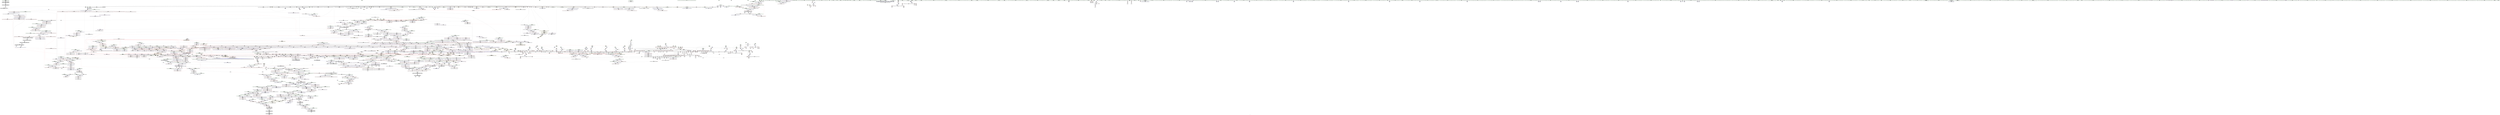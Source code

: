 digraph "SVFG" {
	label="SVFG";

	Node0x564f599ad830 [shape=record,color=grey,label="{NodeID: 0\nNullPtr}"];
	Node0x564f599ad830 -> Node0x564f5a0d1e20[style=solid];
	Node0x564f599ad830 -> Node0x564f5a0d1f20[style=solid];
	Node0x564f599ad830 -> Node0x564f5a0d1ff0[style=solid];
	Node0x564f599ad830 -> Node0x564f5a0d20c0[style=solid];
	Node0x564f599ad830 -> Node0x564f5a0d2190[style=solid];
	Node0x564f599ad830 -> Node0x564f5a0d2260[style=solid];
	Node0x564f599ad830 -> Node0x564f5a0d2330[style=solid];
	Node0x564f599ad830 -> Node0x564f5a0d2400[style=solid];
	Node0x564f599ad830 -> Node0x564f5a0d24d0[style=solid];
	Node0x564f599ad830 -> Node0x564f5a0d25a0[style=solid];
	Node0x564f599ad830 -> Node0x564f5a0d2670[style=solid];
	Node0x564f599ad830 -> Node0x564f5a0d2740[style=solid];
	Node0x564f599ad830 -> Node0x564f5a0d2810[style=solid];
	Node0x564f599ad830 -> Node0x564f5a0d28e0[style=solid];
	Node0x564f599ad830 -> Node0x564f5a0d29b0[style=solid];
	Node0x564f599ad830 -> Node0x564f5a0d2a80[style=solid];
	Node0x564f599ad830 -> Node0x564f5a0d2b50[style=solid];
	Node0x564f599ad830 -> Node0x564f5a0d2c20[style=solid];
	Node0x564f599ad830 -> Node0x564f5a0d2cf0[style=solid];
	Node0x564f599ad830 -> Node0x564f5a0d2dc0[style=solid];
	Node0x564f599ad830 -> Node0x564f5a0d2e90[style=solid];
	Node0x564f599ad830 -> Node0x564f5a0d2f60[style=solid];
	Node0x564f599ad830 -> Node0x564f5a0d3030[style=solid];
	Node0x564f599ad830 -> Node0x564f5a0d3100[style=solid];
	Node0x564f599ad830 -> Node0x564f5a0d31d0[style=solid];
	Node0x564f599ad830 -> Node0x564f5a0d32a0[style=solid];
	Node0x564f599ad830 -> Node0x564f5a0d3370[style=solid];
	Node0x564f599ad830 -> Node0x564f5a0d3440[style=solid];
	Node0x564f599ad830 -> Node0x564f5a0d3510[style=solid];
	Node0x564f599ad830 -> Node0x564f5a0d35e0[style=solid];
	Node0x564f599ad830 -> Node0x564f5a0d36b0[style=solid];
	Node0x564f599ad830 -> Node0x564f5a0d3780[style=solid];
	Node0x564f599ad830 -> Node0x564f5a0d3850[style=solid];
	Node0x564f599ad830 -> Node0x564f5a0d3920[style=solid];
	Node0x564f599ad830 -> Node0x564f5a0d39f0[style=solid];
	Node0x564f599ad830 -> Node0x564f5a0d3ac0[style=solid];
	Node0x564f599ad830 -> Node0x564f5a0d3b90[style=solid];
	Node0x564f599ad830 -> Node0x564f5a0d3c60[style=solid];
	Node0x564f599ad830 -> Node0x564f5a0d3d30[style=solid];
	Node0x564f599ad830 -> Node0x564f5a0d3e00[style=solid];
	Node0x564f599ad830 -> Node0x564f5a0d3ed0[style=solid];
	Node0x564f599ad830 -> Node0x564f5a0d3fa0[style=solid];
	Node0x564f599ad830 -> Node0x564f5a0d4070[style=solid];
	Node0x564f599ad830 -> Node0x564f5a0d4140[style=solid];
	Node0x564f599ad830 -> Node0x564f5a0d4210[style=solid];
	Node0x564f599ad830 -> Node0x564f5a0d42e0[style=solid];
	Node0x564f599ad830 -> Node0x564f5a0d43b0[style=solid];
	Node0x564f599ad830 -> Node0x564f5a0d4480[style=solid];
	Node0x564f599ad830 -> Node0x564f5a0d4550[style=solid];
	Node0x564f599ad830 -> Node0x564f5a0d4620[style=solid];
	Node0x564f599ad830 -> Node0x564f5a0d46f0[style=solid];
	Node0x564f599ad830 -> Node0x564f5a0d47c0[style=solid];
	Node0x564f599ad830 -> Node0x564f5a0d4890[style=solid];
	Node0x564f599ad830 -> Node0x564f5a0d4960[style=solid];
	Node0x564f599ad830 -> Node0x564f5a1118a0[style=solid];
	Node0x564f599ad830 -> Node0x564f5a117f30[style=solid];
	Node0x564f599ad830 -> Node0x564f5a118000[style=solid];
	Node0x564f599ad830 -> Node0x564f5a1180d0[style=solid];
	Node0x564f599ad830 -> Node0x564f5a11a080[style=solid];
	Node0x564f599ad830 -> Node0x564f5a11ee80[style=solid];
	Node0x564f599ad830 -> Node0x564f5a11ef50[style=solid];
	Node0x564f599ad830 -> Node0x564f5a11f020[style=solid];
	Node0x564f599ad830 -> Node0x564f5a120610[style=solid];
	Node0x564f599ad830 -> Node0x564f5a1206e0[style=solid];
	Node0x564f599ad830 -> Node0x564f5a1207b0[style=solid];
	Node0x564f599ad830 -> Node0x564f596b43e0[style=solid];
	Node0x564f599ad830 -> Node0x564f5a0ff970[style=solid];
	Node0x564f599ad830 -> Node0x564f5a1000f0[style=solid];
	Node0x564f599ad830:s64 -> Node0x564f5a2d7c20[style=solid,color=red];
	Node0x564f5a0d4890 [shape=record,color=black,label="{NodeID: 443\n2536\<--3\n\<--dummyVal\n_ZNSt6vectorINSt7__cxx1112basic_stringIcSt11char_traitsIcESaIcEEESaIS5_EE14_M_move_assignEOS7_St17integral_constantIbLb1EE\n}"];
	Node0x564f5a0d4890 -> Node0x564f5a11fab0[style=solid];
	Node0x564f5a0e3eb0 [shape=record,color=red,label="{NodeID: 886\n694\<--693\n\<--_M_finish\n_ZNSt6vectorINSt7__cxx1112basic_stringIcSt11char_traitsIcESaIcEEESaIS5_EE9push_backERKS5_\n}"];
	Node0x564f5a0e3eb0 -> Node0x564f5a15c210[style=solid];
	Node0x564f5a2cf910 [shape=record,color=black,label="{NodeID: 3543\n2315 = PHI(2259, )\n0th arg _ZSt7forwardINSt7__cxx1112basic_stringIcSt11char_traitsIcESaIcEEEEOT_RNSt16remove_referenceIS6_E4typeE }"];
	Node0x564f5a2cf910 -> Node0x564f5a11e4c0[style=solid];
	Node0x564f5a1d0250 [shape=record,color=black,label="{NodeID: 2436\nMR_82V_2 = PHI(MR_82V_3, MR_82V_1, )\npts\{6870000 \}\n}"];
	Node0x564f5a11a080 [shape=record,color=blue, style = dotted,label="{NodeID: 1329\n1495\<--3\n__new_finish\<--dummyVal\n_ZNSt6vectorINSt7__cxx1112basic_stringIcSt11char_traitsIcESaIcEEESaIS5_EE17_M_realloc_insertIJRKS5_EEEvN9__gnu_cxx17__normal_iteratorIPS5_S7_EEDpOT_\n}"];
	Node0x564f5a11a080 -> Node0x564f5a109640[style=dashed];
	Node0x564f5a11a080 -> Node0x564f5a109710[style=dashed];
	Node0x564f5a11a080 -> Node0x564f5a11a150[style=dashed];
	Node0x564f5a0ccde0 [shape=record,color=green,label="{NodeID: 222\n1671\<--1672\nretval\<--retval_field_insensitive\n_ZNSt6vectorINSt7__cxx1112basic_stringIcSt11char_traitsIcESaIcEEESaIS5_EE3endEv\n|{|<s1>179}}"];
	Node0x564f5a0ccde0 -> Node0x564f5a0f1cd0[style=solid];
	Node0x564f5a0ccde0:s1 -> Node0x564f5a2d8c60[style=solid,color=red];
	Node0x564f5a0f0470 [shape=record,color=purple,label="{NodeID: 665\n1281\<--1273\n_M_start4\<--this1\n_ZNSt12_Vector_baseINSt7__cxx1112basic_stringIcSt11char_traitsIcESaIcEEESaIS5_EED2Ev\n}"];
	Node0x564f5a0f0470 -> Node0x564f5a1075c0[style=solid];
	Node0x564f5a228240 [shape=record,color=yellow,style=double,label="{NodeID: 3322\n76V_2 = CSCHI(MR_76V_1)\npts\{950000 950001 950002 8310000 8310001 8310002 8330000 8330001 8330002 8390000 8390001 8390002 \}\nCS[]|{<s0>8|<s1>8|<s2>24|<s3>25|<s4>33|<s5>93|<s6>93|<s7>93}}"];
	Node0x564f5a228240:s0 -> Node0x564f5a2015b0[style=dashed,color=blue];
	Node0x564f5a228240:s1 -> Node0x564f5a201ab0[style=dashed,color=blue];
	Node0x564f5a228240:s2 -> Node0x564f5a1be200[style=dashed,color=blue];
	Node0x564f5a228240:s3 -> Node0x564f5a1be200[style=dashed,color=blue];
	Node0x564f5a228240:s4 -> Node0x564f5a1be200[style=dashed,color=blue];
	Node0x564f5a228240:s5 -> Node0x564f5a22a6e0[style=dashed,color=blue];
	Node0x564f5a228240:s6 -> Node0x564f5a22a840[style=dashed,color=blue];
	Node0x564f5a228240:s7 -> Node0x564f5a22a920[style=dashed,color=blue];
	Node0x564f5a10ec60 [shape=record,color=red,label="{NodeID: 1108\n2389\<--2386\n\<--__t.addr\n_ZSt4moveIRSaINSt7__cxx1112basic_stringIcSt11char_traitsIcESaIcEEEEEONSt16remove_referenceIT_E4typeEOS9_\n}"];
	Node0x564f5a10ec60 -> Node0x564f5a0ec7c0[style=solid];
	Node0x564f599ad8c0 [shape=record,color=green,label="{NodeID: 1\n7\<--1\n__dso_handle\<--dummyObj\nGlob }"];
	Node0x564f5a0d4960 [shape=record,color=black,label="{NodeID: 444\n2538\<--3\n\<--dummyVal\n_ZNSt6vectorINSt7__cxx1112basic_stringIcSt11char_traitsIcESaIcEEESaIS5_EE14_M_move_assignEOS7_St17integral_constantIbLb1EE\n}"];
	Node0x564f5a0d4960 -> Node0x564f5a11fb80[style=solid];
	Node0x564f5a0e3f80 [shape=record,color=red,label="{NodeID: 887\n698\<--697\n\<--_M_end_of_storage\n_ZNSt6vectorINSt7__cxx1112basic_stringIcSt11char_traitsIcESaIcEEESaIS5_EE9push_backERKS5_\n}"];
	Node0x564f5a0e3f80 -> Node0x564f5a15c210[style=solid];
	Node0x564f5a2cfa20 [shape=record,color=black,label="{NodeID: 3544\n2415 = PHI(2377, 2515, 2520, )\n0th arg _ZNSt12_Vector_baseINSt7__cxx1112basic_stringIcSt11char_traitsIcESaIcEEESaIS5_EE12_Vector_impl12_M_swap_dataERS8_ }"];
	Node0x564f5a2cfa20 -> Node0x564f5a11f0f0[style=solid];
	Node0x564f5a1d0750 [shape=record,color=black,label="{NodeID: 2437\nMR_84V_2 = PHI(MR_84V_3, MR_84V_1, )\npts\{950000 8310000 \}\n|{<s0>9|<s1>9|<s2>107|<s3>107}}"];
	Node0x564f5a1d0750:s0 -> Node0x564f5a1f89b0[style=dashed,color=blue];
	Node0x564f5a1d0750:s1 -> Node0x564f5a2015b0[style=dashed,color=blue];
	Node0x564f5a1d0750:s2 -> Node0x564f5a1e58b0[style=dashed,color=blue];
	Node0x564f5a1d0750:s3 -> Node0x564f5a1ff7b0[style=dashed,color=blue];
	Node0x564f5a11a150 [shape=record,color=blue,label="{NodeID: 1330\n1495\<--1549\n__new_finish\<--call11\n_ZNSt6vectorINSt7__cxx1112basic_stringIcSt11char_traitsIcESaIcEEESaIS5_EE17_M_realloc_insertIJRKS5_EEEvN9__gnu_cxx17__normal_iteratorIPS5_S7_EEDpOT_\n}"];
	Node0x564f5a11a150 -> Node0x564f5a1094a0[style=dashed];
	Node0x564f5a11a150 -> Node0x564f5a11a220[style=dashed];
	Node0x564f5a0cceb0 [shape=record,color=green,label="{NodeID: 223\n1673\<--1674\nthis.addr\<--this.addr_field_insensitive\n_ZNSt6vectorINSt7__cxx1112basic_stringIcSt11char_traitsIcESaIcEEESaIS5_EE3endEv\n}"];
	Node0x564f5a0cceb0 -> Node0x564f5a10a270[style=solid];
	Node0x564f5a0cceb0 -> Node0x564f5a11a970[style=solid];
	Node0x564f5a0f0540 [shape=record,color=purple,label="{NodeID: 666\n1291\<--1273\n_M_impl5\<--this1\n_ZNSt12_Vector_baseINSt7__cxx1112basic_stringIcSt11char_traitsIcESaIcEEESaIS5_EED2Ev\n|{<s0>143}}"];
	Node0x564f5a0f0540:s0 -> Node0x564f5a2d6b70[style=solid,color=red];
	Node0x564f5a10ed30 [shape=record,color=red,label="{NodeID: 1109\n2400\<--2394\nthis1\<--this.addr\n_ZNSt12_Vector_baseINSt7__cxx1112basic_stringIcSt11char_traitsIcESaIcEEESaIS5_EE12_Vector_implC2EOS6_\n}"];
	Node0x564f5a10ed30 -> Node0x564f5a0ec890[style=solid];
	Node0x564f5a10ed30 -> Node0x564f5a0f4230[style=solid];
	Node0x564f5a10ed30 -> Node0x564f5a0f4300[style=solid];
	Node0x564f5a10ed30 -> Node0x564f5a0f43d0[style=solid];
	Node0x564f5a03ee50 [shape=record,color=green,label="{NodeID: 2\n8\<--1\n.str\<--dummyObj\nGlob }"];
	Node0x564f5a206b10 [shape=record,color=yellow,style=double,label="{NodeID: 2659\n50V_1 = ENCHI(MR_50V_0)\npts\{950000 \}\nFun[_Z5solveB5cxx11iii]|{<s0>8}}"];
	Node0x564f5a206b10:s0 -> Node0x564f5a20eef0[style=dashed,color=red];
	Node0x564f5a0d4a30 [shape=record,color=black,label="{NodeID: 445\n57\<--58\n\<--_ZNSt8ios_base4InitD1Ev\nCan only get source location for instruction, argument, global var or function.}"];
	Node0x564f5a0e4050 [shape=record,color=red,label="{NodeID: 888\n707\<--706\n\<--_M_finish5\n_ZNSt6vectorINSt7__cxx1112basic_stringIcSt11char_traitsIcESaIcEEESaIS5_EE9push_backERKS5_\n|{<s0>77}}"];
	Node0x564f5a0e4050:s0 -> Node0x564f5a2d8ac0[style=solid,color=red];
	Node0x564f5a2cfbb0 [shape=record,color=black,label="{NodeID: 3545\n2416 = PHI(2379, 2517, 2523, )\n1st arg _ZNSt12_Vector_baseINSt7__cxx1112basic_stringIcSt11char_traitsIcESaIcEEESaIS5_EE12_Vector_impl12_M_swap_dataERS8_ }"];
	Node0x564f5a2cfbb0 -> Node0x564f5a11f1c0[style=solid];
	Node0x564f5a11a220 [shape=record,color=blue,label="{NodeID: 1331\n1495\<--1554\n__new_finish\<--incdec.ptr\n_ZNSt6vectorINSt7__cxx1112basic_stringIcSt11char_traitsIcESaIcEEESaIS5_EE17_M_realloc_insertIJRKS5_EEEvN9__gnu_cxx17__normal_iteratorIPS5_S7_EEDpOT_\n}"];
	Node0x564f5a11a220 -> Node0x564f5a109570[style=dashed];
	Node0x564f5a11a220 -> Node0x564f5a109640[style=dashed];
	Node0x564f5a11a220 -> Node0x564f5a109710[style=dashed];
	Node0x564f5a11a220 -> Node0x564f5a11a2f0[style=dashed];
	Node0x564f5a0ccf80 [shape=record,color=green,label="{NodeID: 224\n1681\<--1682\n_ZN9__gnu_cxx17__normal_iteratorIPNSt7__cxx1112basic_stringIcSt11char_traitsIcESaIcEEESt6vectorIS6_SaIS6_EEEC2ERKS7_\<--_ZN9__gnu_cxx17__normal_iteratorIPNSt7__cxx1112basic_stringIcSt11char_traitsIcESaIcEEESt6vectorIS6_SaIS6_EEEC2ERKS7__field_insensitive\n}"];
	Node0x564f5a0f0610 [shape=record,color=purple,label="{NodeID: 667\n1301\<--1273\n_M_impl6\<--this1\n_ZNSt12_Vector_baseINSt7__cxx1112basic_stringIcSt11char_traitsIcESaIcEEESaIS5_EED2Ev\n|{<s0>144}}"];
	Node0x564f5a0f0610:s0 -> Node0x564f5a2d6b70[style=solid,color=red];
	Node0x564f5a10ee00 [shape=record,color=red,label="{NodeID: 1110\n2402\<--2396\n\<--__a.addr\n_ZNSt12_Vector_baseINSt7__cxx1112basic_stringIcSt11char_traitsIcESaIcEEESaIS5_EE12_Vector_implC2EOS6_\n|{<s0>234}}"];
	Node0x564f5a10ee00:s0 -> Node0x564f5a2d5500[style=solid,color=red];
	Node0x564f5a03ef80 [shape=record,color=green,label="{NodeID: 3\n10\<--1\n.str.1\<--dummyObj\nGlob }"];
	Node0x564f5a206bf0 [shape=record,color=yellow,style=double,label="{NodeID: 2660\n52V_1 = ENCHI(MR_52V_0)\npts\{950001 950002 \}\nFun[_Z5solveB5cxx11iii]|{<s0>8}}"];
	Node0x564f5a206bf0:s0 -> Node0x564f5a20eef0[style=dashed,color=red];
	Node0x564f5a0d4b30 [shape=record,color=black,label="{NodeID: 446\n817\<--146\nmain_ret\<--\nmain\n}"];
	Node0x564f5a0e4120 [shape=record,color=red,label="{NodeID: 889\n715\<--714\n\<--_M_finish7\n_ZNSt6vectorINSt7__cxx1112basic_stringIcSt11char_traitsIcESaIcEEESaIS5_EE9push_backERKS5_\n}"];
	Node0x564f5a0e4120 -> Node0x564f5a0ef500[style=solid];
	Node0x564f5a2cfd40 [shape=record,color=black,label="{NodeID: 3546\n1365 = PHI(1273, 1603, 1622, )\n0th arg _ZNSt12_Vector_baseINSt7__cxx1112basic_stringIcSt11char_traitsIcESaIcEEESaIS5_EE13_M_deallocateEPS5_m }"];
	Node0x564f5a2cfd40 -> Node0x564f5a118ea0[style=solid];
	Node0x564f5a11a2f0 [shape=record,color=blue,label="{NodeID: 1332\n1495\<--1565\n__new_finish\<--call16\n_ZNSt6vectorINSt7__cxx1112basic_stringIcSt11char_traitsIcESaIcEEESaIS5_EE17_M_realloc_insertIJRKS5_EEEvN9__gnu_cxx17__normal_iteratorIPS5_S7_EEDpOT_\n}"];
	Node0x564f5a11a2f0 -> Node0x564f5a1097e0[style=dashed];
	Node0x564f5a0cd080 [shape=record,color=green,label="{NodeID: 225\n1690\<--1691\nthis.addr\<--this.addr_field_insensitive\n_ZN9__gnu_cxx13new_allocatorINSt7__cxx1112basic_stringIcSt11char_traitsIcESaIcEEEE9constructIS6_JRKS6_EEEvPT_DpOT0_\n}"];
	Node0x564f5a0cd080 -> Node0x564f5a10a410[style=solid];
	Node0x564f5a0cd080 -> Node0x564f5a11aa40[style=solid];
	Node0x564f5a0f06e0 [shape=record,color=purple,label="{NodeID: 668\n1345\<--1344\nincdec.ptr\<--\n_ZNSt12_Destroy_auxILb0EE9__destroyIPNSt7__cxx1112basic_stringIcSt11char_traitsIcESaIcEEEEEvT_S9_\n}"];
	Node0x564f5a0f06e0 -> Node0x564f5a118c30[style=solid];
	Node0x564f5a10eed0 [shape=record,color=red,label="{NodeID: 1111\n2423\<--2417\nthis1\<--this.addr\n_ZNSt12_Vector_baseINSt7__cxx1112basic_stringIcSt11char_traitsIcESaIcEEESaIS5_EE12_Vector_impl12_M_swap_dataERS8_\n}"];
	Node0x564f5a10eed0 -> Node0x564f5a0f44a0[style=solid];
	Node0x564f5a10eed0 -> Node0x564f5a0f4570[style=solid];
	Node0x564f5a10eed0 -> Node0x564f5a0f4640[style=solid];
	Node0x564f5a0487c0 [shape=record,color=green,label="{NodeID: 4\n12\<--1\n.str.2\<--dummyObj\nGlob }"];
	Node0x564f5a206cd0 [shape=record,color=yellow,style=double,label="{NodeID: 2661\n54V_1 = ENCHI(MR_54V_0)\npts\{8330000 8330001 8330002 8390000 8390001 8390002 \}\nFun[_Z5solveB5cxx11iii]|{<s0>13|<s1>18|<s2>23|<s3>24|<s4>25|<s5>30|<s6>33|<s7>44|<s8>55|<s9>60|<s10>71}}"];
	Node0x564f5a206cd0:s0 -> Node0x564f5a209490[style=dashed,color=red];
	Node0x564f5a206cd0:s1 -> Node0x564f5a209490[style=dashed,color=red];
	Node0x564f5a206cd0:s2 -> Node0x564f5a209490[style=dashed,color=red];
	Node0x564f5a206cd0:s3 -> Node0x564f5a20eef0[style=dashed,color=red];
	Node0x564f5a206cd0:s4 -> Node0x564f5a20eef0[style=dashed,color=red];
	Node0x564f5a206cd0:s5 -> Node0x564f5a209490[style=dashed,color=red];
	Node0x564f5a206cd0:s6 -> Node0x564f5a20eef0[style=dashed,color=red];
	Node0x564f5a206cd0:s7 -> Node0x564f5a209490[style=dashed,color=red];
	Node0x564f5a206cd0:s8 -> Node0x564f5a209490[style=dashed,color=red];
	Node0x564f5a206cd0:s9 -> Node0x564f5a209490[style=dashed,color=red];
	Node0x564f5a206cd0:s10 -> Node0x564f5a209490[style=dashed,color=red];
	Node0x564f5a0d4c00 [shape=record,color=black,label="{NodeID: 447\n238\<--237\nconv\<--\n_Z5solveB5cxx11iii\n|{<s0>14}}"];
	Node0x564f5a0d4c00:s0 -> Node0x564f5a2d1ae0[style=solid,color=red];
	Node0x564f5a0e41f0 [shape=record,color=red,label="{NodeID: 890\n726\<--725\n\<--coerce.dive8\n_ZNSt6vectorINSt7__cxx1112basic_stringIcSt11char_traitsIcESaIcEEESaIS5_EE9push_backERKS5_\n|{<s0>79}}"];
	Node0x564f5a0e41f0:s0 -> Node0x564f5a1acb50[style=solid,color=red];
	Node0x564f5a2cff00 [shape=record,color=black,label="{NodeID: 3547\n1366 = PHI(1276, 1604, 1626, )\n1st arg _ZNSt12_Vector_baseINSt7__cxx1112basic_stringIcSt11char_traitsIcESaIcEEESaIS5_EE13_M_deallocateEPS5_m }"];
	Node0x564f5a2cff00 -> Node0x564f5a118f70[style=solid];
	Node0x564f5a11a3c0 [shape=record,color=blue,label="{NodeID: 1333\n1497\<--1569\nexn.slot\<--\n_ZNSt6vectorINSt7__cxx1112basic_stringIcSt11char_traitsIcESaIcEEESaIS5_EE17_M_realloc_insertIJRKS5_EEEvN9__gnu_cxx17__normal_iteratorIPS5_S7_EEDpOT_\n}"];
	Node0x564f5a11a3c0 -> Node0x564f5a1098b0[style=dashed];
	Node0x564f5a11a3c0 -> Node0x564f5a11a560[style=dashed];
	Node0x564f5a0cd150 [shape=record,color=green,label="{NodeID: 226\n1692\<--1693\n__p.addr\<--__p.addr_field_insensitive\n_ZN9__gnu_cxx13new_allocatorINSt7__cxx1112basic_stringIcSt11char_traitsIcESaIcEEEE9constructIS6_JRKS6_EEEvPT_DpOT0_\n}"];
	Node0x564f5a0cd150 -> Node0x564f5a10a4e0[style=solid];
	Node0x564f5a0cd150 -> Node0x564f5a11ab10[style=solid];
	Node0x564f5a0f07b0 [shape=record,color=purple,label="{NodeID: 669\n1381\<--1377\n_M_impl\<--this1\n_ZNSt12_Vector_baseINSt7__cxx1112basic_stringIcSt11char_traitsIcESaIcEEESaIS5_EE13_M_deallocateEPS5_m\n}"];
	Node0x564f5a0f07b0 -> Node0x564f5a0e8520[style=solid];
	Node0x564f5a10efa0 [shape=record,color=red,label="{NodeID: 1112\n2425\<--2419\n\<--__x.addr\n_ZNSt12_Vector_baseINSt7__cxx1112basic_stringIcSt11char_traitsIcESaIcEEESaIS5_EE12_Vector_impl12_M_swap_dataERS8_\n}"];
	Node0x564f5a10efa0 -> Node0x564f5a0f4710[style=solid];
	Node0x564f5a090f90 [shape=record,color=green,label="{NodeID: 5\n14\<--1\n.str.3\<--dummyObj\nGlob }"];
	Node0x564f5a0d4cd0 [shape=record,color=black,label="{NodeID: 448\n241\<--240\nconv26\<--\n_Z5solveB5cxx11iii\n}"];
	Node0x564f5a0e42c0 [shape=record,color=red,label="{NodeID: 891\n741\<--735\nthis1\<--this.addr\n_ZNSt6vectorINSt7__cxx1112basic_stringIcSt11char_traitsIcESaIcEEESaIS5_EEixEm\n}"];
	Node0x564f5a0e42c0 -> Node0x564f5a0e6cc0[style=solid];
	Node0x564f5a2d00c0 [shape=record,color=black,label="{NodeID: 3548\n1367 = PHI(1286, 1605, 1638, )\n2nd arg _ZNSt12_Vector_baseINSt7__cxx1112basic_stringIcSt11char_traitsIcESaIcEEESaIS5_EE13_M_deallocateEPS5_m }"];
	Node0x564f5a2d00c0 -> Node0x564f5a119040[style=solid];
	Node0x564f5a11a490 [shape=record,color=blue,label="{NodeID: 1334\n1499\<--1571\nehselector.slot\<--\n_ZNSt6vectorINSt7__cxx1112basic_stringIcSt11char_traitsIcESaIcEEESaIS5_EE17_M_realloc_insertIJRKS5_EEEvN9__gnu_cxx17__normal_iteratorIPS5_S7_EEDpOT_\n}"];
	Node0x564f5a11a490 -> Node0x564f5a11a630[style=dashed];
	Node0x564f5a0cd220 [shape=record,color=green,label="{NodeID: 227\n1694\<--1695\n__args.addr\<--__args.addr_field_insensitive\n_ZN9__gnu_cxx13new_allocatorINSt7__cxx1112basic_stringIcSt11char_traitsIcESaIcEEEE9constructIS6_JRKS6_EEEvPT_DpOT0_\n}"];
	Node0x564f5a0cd220 -> Node0x564f5a10a5b0[style=solid];
	Node0x564f5a0cd220 -> Node0x564f5a11abe0[style=solid];
	Node0x564f5a0f0880 [shape=record,color=purple,label="{NodeID: 670\n1501\<--1481\ncoerce.dive\<--__position\n_ZNSt6vectorINSt7__cxx1112basic_stringIcSt11char_traitsIcESaIcEEESaIS5_EE17_M_realloc_insertIJRKS5_EEEvN9__gnu_cxx17__normal_iteratorIPS5_S7_EEDpOT_\n}"];
	Node0x564f5a0f0880 -> Node0x564f5a119a00[style=solid];
	Node0x564f5a10f070 [shape=record,color=red,label="{NodeID: 1113\n2431\<--2419\n\<--__x.addr\n_ZNSt12_Vector_baseINSt7__cxx1112basic_stringIcSt11char_traitsIcESaIcEEESaIS5_EE12_Vector_impl12_M_swap_dataERS8_\n}"];
	Node0x564f5a10f070 -> Node0x564f5a0f47e0[style=solid];
	Node0x564f5a091020 [shape=record,color=green,label="{NodeID: 6\n16\<--1\nstdin\<--dummyObj\nGlob }"];
	Node0x564f5a206ef0 [shape=record,color=yellow,style=double,label="{NodeID: 2663\n404V_1 = ENCHI(MR_404V_0)\npts\{17980000 \}\nFun[_ZNSt6vectorINSt7__cxx1112basic_stringIcSt11char_traitsIcESaIcEEESaIS5_EE5beginEv]|{<s0>193}}"];
	Node0x564f5a206ef0:s0 -> Node0x564f5a11c5e0[style=dashed,color=red];
	Node0x564f5a0d4da0 [shape=record,color=black,label="{NodeID: 449\n272\<--271\nconv46\<--\n_Z5solveB5cxx11iii\n}"];
	Node0x564f5a0e4390 [shape=record,color=red,label="{NodeID: 892\n746\<--737\n\<--__n.addr\n_ZNSt6vectorINSt7__cxx1112basic_stringIcSt11char_traitsIcESaIcEEESaIS5_EEixEm\n}"];
	Node0x564f5a2d0280 [shape=record,color=black,label="{NodeID: 3549\n2095 = PHI(1854, 1860, )\n0th arg _ZSt32__make_move_if_noexcept_iteratorINSt7__cxx1112basic_stringIcSt11char_traitsIcESaIcEEESt13move_iteratorIPS5_EET0_PT_ }"];
	Node0x564f5a2d0280 -> Node0x564f5a11cfa0[style=solid];
	Node0x564f5a11a560 [shape=record,color=blue,label="{NodeID: 1335\n1497\<--1590\nexn.slot\<--\n_ZNSt6vectorINSt7__cxx1112basic_stringIcSt11char_traitsIcESaIcEEESaIS5_EE17_M_realloc_insertIJRKS5_EEEvN9__gnu_cxx17__normal_iteratorIPS5_S7_EEDpOT_\n}"];
	Node0x564f5a11a560 -> Node0x564f5a109980[style=dashed];
	Node0x564f5a0d5830 [shape=record,color=green,label="{NodeID: 228\n1706\<--1707\n_ZNSt7__cxx1112basic_stringIcSt11char_traitsIcESaIcEEC1ERKS4_\<--_ZNSt7__cxx1112basic_stringIcSt11char_traitsIcESaIcEEC1ERKS4__field_insensitive\n}"];
	Node0x564f5a0f0950 [shape=record,color=purple,label="{NodeID: 671\n1514\<--1491\ncoerce.dive3\<--ref.tmp\n_ZNSt6vectorINSt7__cxx1112basic_stringIcSt11char_traitsIcESaIcEEESaIS5_EE17_M_realloc_insertIJRKS5_EEEvN9__gnu_cxx17__normal_iteratorIPS5_S7_EEDpOT_\n}"];
	Node0x564f5a0f0950 -> Node0x564f5a119d40[style=solid];
	Node0x564f5a10f140 [shape=record,color=red,label="{NodeID: 1114\n2435\<--2419\n\<--__x.addr\n_ZNSt12_Vector_baseINSt7__cxx1112basic_stringIcSt11char_traitsIcESaIcEEESaIS5_EE12_Vector_impl12_M_swap_dataERS8_\n}"];
	Node0x564f5a10f140 -> Node0x564f5a0f48b0[style=solid];
	Node0x564f5a0916e0 [shape=record,color=green,label="{NodeID: 7\n17\<--1\n.str.4\<--dummyObj\nGlob }"];
	Node0x564f5a206fd0 [shape=record,color=yellow,style=double,label="{NodeID: 2664\n375V_1 = ENCHI(MR_375V_0)\npts\{950000 950001 8310000 8310001 \}\nFun[_ZNSt6vectorINSt7__cxx1112basic_stringIcSt11char_traitsIcESaIcEEESaIS5_EE5beginEv]|{<s0>193}}"];
	Node0x564f5a206fd0:s0 -> Node0x564f5a212440[style=dashed,color=red];
	Node0x564f5a0d4e70 [shape=record,color=black,label="{NodeID: 450\n283\<--282\nconv54\<--sub53\n_Z5solveB5cxx11iii\n}"];
	Node0x564f5a0e4460 [shape=record,color=red,label="{NodeID: 893\n745\<--744\n\<--_M_start\n_ZNSt6vectorINSt7__cxx1112basic_stringIcSt11char_traitsIcESaIcEEESaIS5_EEixEm\n}"];
	Node0x564f5a0e4460 -> Node0x564f5a0f5680[style=solid];
	Node0x564f5a2d03d0 [shape=record,color=black,label="{NodeID: 3550\n733 = PHI(94, 94, 94, 94, 94, 94, 94, 94, 94, 94, 94, 94, 94, 94, 94, 94, 94, 94, 94, 94, 94, 94, 94, 94, 94, 838, 830, 830, 830, )\n0th arg _ZNSt6vectorINSt7__cxx1112basic_stringIcSt11char_traitsIcESaIcEEESaIS5_EEixEm }"];
	Node0x564f5a2d03d0 -> Node0x564f5a116050[style=solid];
	Node0x564f5a11a630 [shape=record,color=blue,label="{NodeID: 1336\n1499\<--1592\nehselector.slot\<--\n_ZNSt6vectorINSt7__cxx1112basic_stringIcSt11char_traitsIcESaIcEEESaIS5_EE17_M_realloc_insertIJRKS5_EEEvN9__gnu_cxx17__normal_iteratorIPS5_S7_EEDpOT_\n}"];
	Node0x564f5a11a630 -> Node0x564f5a109a50[style=dashed];
	Node0x564f5a0d5930 [shape=record,color=green,label="{NodeID: 229\n1711\<--1712\n__t.addr\<--__t.addr_field_insensitive\n_ZSt7forwardIRKNSt7__cxx1112basic_stringIcSt11char_traitsIcESaIcEEEEOT_RNSt16remove_referenceIS8_E4typeE\n}"];
	Node0x564f5a0d5930 -> Node0x564f5a10a680[style=solid];
	Node0x564f5a0d5930 -> Node0x564f5a11acb0[style=solid];
	Node0x564f5a0f0a20 [shape=record,color=purple,label="{NodeID: 672\n1529\<--1528\n_M_impl\<--\n_ZNSt6vectorINSt7__cxx1112basic_stringIcSt11char_traitsIcESaIcEEESaIS5_EE17_M_realloc_insertIJRKS5_EEEvN9__gnu_cxx17__normal_iteratorIPS5_S7_EEDpOT_\n}"];
	Node0x564f5a0f0a20 -> Node0x564f5a0e98a0[style=solid];
	Node0x564f5a10f210 [shape=record,color=red,label="{NodeID: 1115\n2450\<--2444\nthis1\<--this.addr\n_ZN9__gnu_cxx13new_allocatorINSt7__cxx1112basic_stringIcSt11char_traitsIcESaIcEEEEC2ERKS7_\n}"];
	Node0x564f5a091770 [shape=record,color=green,label="{NodeID: 8\n19\<--1\n.str.5\<--dummyObj\nGlob }"];
	Node0x564f5a0d4f40 [shape=record,color=black,label="{NodeID: 451\n324\<--323\nconv76\<--\n_Z5solveB5cxx11iii\n|{<s0>26}}"];
	Node0x564f5a0d4f40:s0 -> Node0x564f5a2d1ae0[style=solid,color=red];
	Node0x564f5a0e4530 [shape=record,color=red,label="{NodeID: 894\n761\<--755\nthis1\<--this.addr\n_ZNSt6vectorINSt7__cxx1112basic_stringIcSt11char_traitsIcESaIcEEESaIS5_EEC2EOS7_\n}"];
	Node0x564f5a0e4530 -> Node0x564f5a0e6e60[style=solid];
	Node0x564f5a2d1ae0 [shape=record,color=black,label="{NodeID: 3551\n734 = PHI(205, 238, 205, 205, 205, 324, 205, 362, 417, 205, 442, 450, 205, 483, 508, 442, 535, 205, 568, 205, 604, 205, 442, 450, 205, 935, 997, 1012, 1077, )\n1st arg _ZNSt6vectorINSt7__cxx1112basic_stringIcSt11char_traitsIcESaIcEEESaIS5_EEixEm }"];
	Node0x564f5a2d1ae0 -> Node0x564f5a116120[style=solid];
	Node0x564f5a11a700 [shape=record,color=blue,label="{NodeID: 1337\n1643\<--1640\n_M_start36\<--\n_ZNSt6vectorINSt7__cxx1112basic_stringIcSt11char_traitsIcESaIcEEESaIS5_EE17_M_realloc_insertIJRKS5_EEEvN9__gnu_cxx17__normal_iteratorIPS5_S7_EEDpOT_\n|{<s0>79}}"];
	Node0x564f5a11a700:s0 -> Node0x564f5a1d0750[style=dashed,color=blue];
	Node0x564f5a0d5a00 [shape=record,color=green,label="{NodeID: 230\n1723\<--1724\nthis.addr\<--this.addr_field_insensitive\n_ZNKSt6vectorINSt7__cxx1112basic_stringIcSt11char_traitsIcESaIcEEESaIS5_EE12_M_check_lenEmPKc\n}"];
	Node0x564f5a0d5a00 -> Node0x564f5a10a750[style=solid];
	Node0x564f5a0d5a00 -> Node0x564f5a11ad80[style=solid];
	Node0x564f5a0f0af0 [shape=record,color=purple,label="{NodeID: 673\n1539\<--1538\n_M_impl7\<--\n_ZNSt6vectorINSt7__cxx1112basic_stringIcSt11char_traitsIcESaIcEEESaIS5_EE17_M_realloc_insertIJRKS5_EEEvN9__gnu_cxx17__normal_iteratorIPS5_S7_EEDpOT_\n}"];
	Node0x564f5a10f2e0 [shape=record,color=red,label="{NodeID: 1116\n2463\<--2455\n\<--__a.addr\n_ZSt4swapIPNSt7__cxx1112basic_stringIcSt11char_traitsIcESaIcEEEENSt9enable_ifIXsr6__and_ISt6__not_ISt15__is_tuple_likeIT_EESt21is_move_constructibleISA_ESt18is_move_assignableISA_EEE5valueEvE4typeERSA_SJ_\n|{<s0>239}}"];
	Node0x564f5a10f2e0:s0 -> Node0x564f5a2d7cf0[style=solid,color=red];
	Node0x564f5a091800 [shape=record,color=green,label="{NodeID: 9\n21\<--1\nstdout\<--dummyObj\nGlob }"];
	Node0x564f5a0d5010 [shape=record,color=black,label="{NodeID: 452\n327\<--326\nconv78\<--\n_Z5solveB5cxx11iii\n}"];
	Node0x564f5a0e4600 [shape=record,color=red,label="{NodeID: 895\n763\<--757\n\<--__x.addr\n_ZNSt6vectorINSt7__cxx1112basic_stringIcSt11char_traitsIcESaIcEEESaIS5_EEC2EOS7_\n|{<s0>80}}"];
	Node0x564f5a0e4600:s0 -> Node0x564f5a2d70c0[style=solid,color=red];
	Node0x564f5a2d2320 [shape=record,color=black,label="{NodeID: 3552\n2556 = PHI(2495, )\n0th arg _ZNSt6vectorINSt7__cxx1112basic_stringIcSt11char_traitsIcESaIcEEESaIS5_EEC2ERKS6_ }"];
	Node0x564f5a2d2320 -> Node0x564f5a11fd20[style=solid];
	Node0x564f5a11a7d0 [shape=record,color=blue,label="{NodeID: 1338\n1648\<--1645\n_M_finish38\<--\n_ZNSt6vectorINSt7__cxx1112basic_stringIcSt11char_traitsIcESaIcEEESaIS5_EE17_M_realloc_insertIJRKS5_EEEvN9__gnu_cxx17__normal_iteratorIPS5_S7_EEDpOT_\n|{<s0>79}}"];
	Node0x564f5a11a7d0:s0 -> Node0x564f5a1cf7f0[style=dashed,color=blue];
	Node0x564f5a0d5ad0 [shape=record,color=green,label="{NodeID: 231\n1725\<--1726\n__n.addr\<--__n.addr_field_insensitive\n_ZNKSt6vectorINSt7__cxx1112basic_stringIcSt11char_traitsIcESaIcEEESaIS5_EE12_M_check_lenEmPKc\n|{|<s2>187}}"];
	Node0x564f5a0d5ad0 -> Node0x564f5a10a820[style=solid];
	Node0x564f5a0d5ad0 -> Node0x564f5a11ae50[style=solid];
	Node0x564f5a0d5ad0:s2 -> Node0x564f5a2d2f50[style=solid,color=red];
	Node0x564f5a0f0bc0 [shape=record,color=purple,label="{NodeID: 674\n1540\<--1538\n_M_start\<--\n_ZNSt6vectorINSt7__cxx1112basic_stringIcSt11char_traitsIcESaIcEEESaIS5_EE17_M_realloc_insertIJRKS5_EEEvN9__gnu_cxx17__normal_iteratorIPS5_S7_EEDpOT_\n}"];
	Node0x564f5a0f0bc0 -> Node0x564f5a109b20[style=solid];
	Node0x564f5a10f3b0 [shape=record,color=red,label="{NodeID: 1117\n2472\<--2455\n\<--__a.addr\n_ZSt4swapIPNSt7__cxx1112basic_stringIcSt11char_traitsIcESaIcEEEENSt9enable_ifIXsr6__and_ISt6__not_ISt15__is_tuple_likeIT_EESt21is_move_constructibleISA_ESt18is_move_assignableISA_EEE5valueEvE4typeERSA_SJ_\n}"];
	Node0x564f5a10f3b0 -> Node0x564f5a11f6a0[style=solid];
	Node0x564f5a0918c0 [shape=record,color=green,label="{NodeID: 10\n22\<--1\n.str.6\<--dummyObj\nGlob }"];
	Node0x564f5a0d50e0 [shape=record,color=black,label="{NodeID: 453\n343\<--342\nconv89\<--sub88\n_Z5solveB5cxx11iii\n}"];
	Node0x564f5a0e46d0 [shape=record,color=red,label="{NodeID: 896\n781\<--774\nthis1\<--this.addr\n_ZNSt6vectorINSt7__cxx1112basic_stringIcSt11char_traitsIcESaIcEEESaIS5_EED2Ev\n}"];
	Node0x564f5a0e46d0 -> Node0x564f5a0e7000[style=solid];
	Node0x564f5a0e46d0 -> Node0x564f5a0e70d0[style=solid];
	Node0x564f5a0e46d0 -> Node0x564f5a0e71a0[style=solid];
	Node0x564f5a0e46d0 -> Node0x564f5a0e7270[style=solid];
	Node0x564f5a0e46d0 -> Node0x564f5a0e7340[style=solid];
	Node0x564f5a2d2430 [shape=record,color=black,label="{NodeID: 3553\n2557 = PHI(2497, )\n1st arg _ZNSt6vectorINSt7__cxx1112basic_stringIcSt11char_traitsIcESaIcEEESaIS5_EEC2ERKS6_ }"];
	Node0x564f5a2d2430 -> Node0x564f5a11fdf0[style=solid];
	Node0x564f5a11a8a0 [shape=record,color=blue,label="{NodeID: 1339\n1655\<--1652\n_M_end_of_storage41\<--add.ptr39\n_ZNSt6vectorINSt7__cxx1112basic_stringIcSt11char_traitsIcESaIcEEESaIS5_EE17_M_realloc_insertIJRKS5_EEEvN9__gnu_cxx17__normal_iteratorIPS5_S7_EEDpOT_\n|{<s0>79}}"];
	Node0x564f5a11a8a0:s0 -> Node0x564f5a1cfd20[style=dashed,color=blue];
	Node0x564f5a0d5ba0 [shape=record,color=green,label="{NodeID: 232\n1727\<--1728\n__s.addr\<--__s.addr_field_insensitive\n_ZNKSt6vectorINSt7__cxx1112basic_stringIcSt11char_traitsIcESaIcEEESaIS5_EE12_M_check_lenEmPKc\n}"];
	Node0x564f5a0d5ba0 -> Node0x564f5a10a8f0[style=solid];
	Node0x564f5a0d5ba0 -> Node0x564f5a11af20[style=solid];
	Node0x564f5a0f0c90 [shape=record,color=purple,label="{NodeID: 675\n1554\<--1553\nincdec.ptr\<--\n_ZNSt6vectorINSt7__cxx1112basic_stringIcSt11char_traitsIcESaIcEEESaIS5_EE17_M_realloc_insertIJRKS5_EEEvN9__gnu_cxx17__normal_iteratorIPS5_S7_EEDpOT_\n}"];
	Node0x564f5a0f0c90 -> Node0x564f5a11a220[style=solid];
	Node0x564f5a10f480 [shape=record,color=red,label="{NodeID: 1118\n2469\<--2457\n\<--__b.addr\n_ZSt4swapIPNSt7__cxx1112basic_stringIcSt11char_traitsIcESaIcEEEENSt9enable_ifIXsr6__and_ISt6__not_ISt15__is_tuple_likeIT_EESt21is_move_constructibleISA_ESt18is_move_assignableISA_EEE5valueEvE4typeERSA_SJ_\n|{<s0>240}}"];
	Node0x564f5a10f480:s0 -> Node0x564f5a2d7cf0[style=solid,color=red];
	Node0x564f5a0919c0 [shape=record,color=green,label="{NodeID: 11\n24\<--1\nstderr\<--dummyObj\nGlob }"];
	Node0x564f5a0d51b0 [shape=record,color=black,label="{NodeID: 454\n362\<--361\nconv101\<--\n_Z5solveB5cxx11iii\n|{<s0>31}}"];
	Node0x564f5a0d51b0:s0 -> Node0x564f5a2d1ae0[style=solid,color=red];
	Node0x564f5a0e47a0 [shape=record,color=red,label="{NodeID: 897\n810\<--776\nexn\<--exn.slot\n_ZNSt6vectorINSt7__cxx1112basic_stringIcSt11char_traitsIcESaIcEEESaIS5_EED2Ev\n|{<s0>86}}"];
	Node0x564f5a0e47a0:s0 -> Node0x564f5a2ced20[style=solid,color=red];
	Node0x564f5a2d2540 [shape=record,color=black,label="{NodeID: 3554\n1901 = PHI(1736, 1736, 1736, )\n0th arg _ZNKSt6vectorINSt7__cxx1112basic_stringIcSt11char_traitsIcESaIcEEESaIS5_EE8max_sizeEv }"];
	Node0x564f5a2d2540 -> Node0x564f5a11bcf0[style=solid];
	Node0x564f5a11a970 [shape=record,color=blue,label="{NodeID: 1340\n1673\<--1670\nthis.addr\<--this\n_ZNSt6vectorINSt7__cxx1112basic_stringIcSt11char_traitsIcESaIcEEESaIS5_EE3endEv\n}"];
	Node0x564f5a11a970 -> Node0x564f5a10a270[style=dashed];
	Node0x564f5a0d5c70 [shape=record,color=green,label="{NodeID: 233\n1729\<--1730\n__len\<--__len_field_insensitive\n_ZNKSt6vectorINSt7__cxx1112basic_stringIcSt11char_traitsIcESaIcEEESaIS5_EE12_M_check_lenEmPKc\n}"];
	Node0x564f5a0d5c70 -> Node0x564f5a10a9c0[style=solid];
	Node0x564f5a0d5c70 -> Node0x564f5a10aa90[style=solid];
	Node0x564f5a0d5c70 -> Node0x564f5a10ab60[style=solid];
	Node0x564f5a0d5c70 -> Node0x564f5a11b0c0[style=solid];
	Node0x564f5a0f0d60 [shape=record,color=purple,label="{NodeID: 676\n1559\<--1558\n_M_impl13\<--\n_ZNSt6vectorINSt7__cxx1112basic_stringIcSt11char_traitsIcESaIcEEESaIS5_EE17_M_realloc_insertIJRKS5_EEEvN9__gnu_cxx17__normal_iteratorIPS5_S7_EEDpOT_\n}"];
	Node0x564f5a10f550 [shape=record,color=red,label="{NodeID: 1119\n2476\<--2457\n\<--__b.addr\n_ZSt4swapIPNSt7__cxx1112basic_stringIcSt11char_traitsIcESaIcEEEENSt9enable_ifIXsr6__and_ISt6__not_ISt15__is_tuple_likeIT_EESt21is_move_constructibleISA_ESt18is_move_assignableISA_EEE5valueEvE4typeERSA_SJ_\n}"];
	Node0x564f5a10f550 -> Node0x564f5a11f770[style=solid];
	Node0x564f5a091ac0 [shape=record,color=green,label="{NodeID: 12\n25\<--1\n.str.7\<--dummyObj\nGlob }"];
	Node0x564f5a0d5280 [shape=record,color=black,label="{NodeID: 455\n365\<--364\nconv103\<--\n_Z5solveB5cxx11iii\n}"];
	Node0x564f5a0e4870 [shape=record,color=red,label="{NodeID: 898\n785\<--784\n\<--_M_start\n_ZNSt6vectorINSt7__cxx1112basic_stringIcSt11char_traitsIcESaIcEEESaIS5_EED2Ev\n|{<s0>83}}"];
	Node0x564f5a0e4870:s0 -> Node0x564f5a2d38d0[style=solid,color=red];
	Node0x564f5a2d26d0 [shape=record,color=black,label="{NodeID: 3555\n2664 = PHI(1140, )\n0th arg _ZN9__gnu_cxxeqIPKNSt7__cxx1112basic_stringIcSt11char_traitsIcESaIcEEESt6vectorIS6_SaIS6_EEEEbRKNS_17__normal_iteratorIT_T0_EESH_ }"];
	Node0x564f5a2d26d0 -> Node0x564f5a120a20[style=solid];
	Node0x564f5a11aa40 [shape=record,color=blue,label="{NodeID: 1341\n1690\<--1687\nthis.addr\<--this\n_ZN9__gnu_cxx13new_allocatorINSt7__cxx1112basic_stringIcSt11char_traitsIcESaIcEEEE9constructIS6_JRKS6_EEEvPT_DpOT0_\n}"];
	Node0x564f5a11aa40 -> Node0x564f5a10a410[style=dashed];
	Node0x564f5a0d5d40 [shape=record,color=green,label="{NodeID: 234\n1731\<--1732\nref.tmp\<--ref.tmp_field_insensitive\n_ZNKSt6vectorINSt7__cxx1112basic_stringIcSt11char_traitsIcESaIcEEESaIS5_EE12_M_check_lenEmPKc\n|{|<s1>187}}"];
	Node0x564f5a0d5d40 -> Node0x564f5a11aff0[style=solid];
	Node0x564f5a0d5d40:s1 -> Node0x564f5a2d2e40[style=solid,color=red];
	Node0x564f5a0f0e30 [shape=record,color=purple,label="{NodeID: 677\n1560\<--1558\n_M_finish\<--\n_ZNSt6vectorINSt7__cxx1112basic_stringIcSt11char_traitsIcESaIcEEESaIS5_EE17_M_realloc_insertIJRKS5_EEEvN9__gnu_cxx17__normal_iteratorIPS5_S7_EEDpOT_\n}"];
	Node0x564f5a0f0e30 -> Node0x564f5a109d90[style=solid];
	Node0x564f5a10f620 [shape=record,color=red,label="{NodeID: 1120\n2467\<--2464\n\<--call\n_ZSt4swapIPNSt7__cxx1112basic_stringIcSt11char_traitsIcESaIcEEEENSt9enable_ifIXsr6__and_ISt6__not_ISt15__is_tuple_likeIT_EESt21is_move_constructibleISA_ESt18is_move_assignableISA_EEE5valueEvE4typeERSA_SJ_\n}"];
	Node0x564f5a10f620 -> Node0x564f5a11f5d0[style=solid];
	Node0x564f5a091bc0 [shape=record,color=green,label="{NodeID: 13\n27\<--1\n.str.8\<--dummyObj\nGlob }"];
	Node0x564f5a0d5350 [shape=record,color=black,label="{NodeID: 456\n417\<--416\nconv131\<--\n_Z5solveB5cxx11iii\n|{<s0>34}}"];
	Node0x564f5a0d5350:s0 -> Node0x564f5a2d1ae0[style=solid,color=red];
	Node0x564f5a0e4940 [shape=record,color=red,label="{NodeID: 899\n789\<--788\n\<--_M_finish\n_ZNSt6vectorINSt7__cxx1112basic_stringIcSt11char_traitsIcESaIcEEESaIS5_EED2Ev\n|{<s0>83}}"];
	Node0x564f5a0e4940:s0 -> Node0x564f5a2d3a60[style=solid,color=red];
	Node0x564f5a2d27e0 [shape=record,color=black,label="{NodeID: 3556\n2665 = PHI(1142, )\n1st arg _ZN9__gnu_cxxeqIPKNSt7__cxx1112basic_stringIcSt11char_traitsIcESaIcEEESt6vectorIS6_SaIS6_EEEEbRKNS_17__normal_iteratorIT_T0_EESH_ }"];
	Node0x564f5a2d27e0 -> Node0x564f5a120af0[style=solid];
	Node0x564f5a11ab10 [shape=record,color=blue,label="{NodeID: 1342\n1692\<--1688\n__p.addr\<--__p\n_ZN9__gnu_cxx13new_allocatorINSt7__cxx1112basic_stringIcSt11char_traitsIcESaIcEEEE9constructIS6_JRKS6_EEEvPT_DpOT0_\n}"];
	Node0x564f5a11ab10 -> Node0x564f5a10a4e0[style=dashed];
	Node0x564f5a0d5e10 [shape=record,color=green,label="{NodeID: 235\n1738\<--1739\n_ZNKSt6vectorINSt7__cxx1112basic_stringIcSt11char_traitsIcESaIcEEESaIS5_EE8max_sizeEv\<--_ZNKSt6vectorINSt7__cxx1112basic_stringIcSt11char_traitsIcESaIcEEESaIS5_EE8max_sizeEv_field_insensitive\n}"];
	Node0x564f5a0f0f00 [shape=record,color=purple,label="{NodeID: 678\n1580\<--1579\n_M_impl17\<--\n_ZNSt6vectorINSt7__cxx1112basic_stringIcSt11char_traitsIcESaIcEEESaIS5_EE17_M_realloc_insertIJRKS5_EEEvN9__gnu_cxx17__normal_iteratorIPS5_S7_EEDpOT_\n}"];
	Node0x564f5a0f0f00 -> Node0x564f5a0e9970[style=solid];
	Node0x564f5a10f6f0 [shape=record,color=red,label="{NodeID: 1121\n2471\<--2470\n\<--call1\n_ZSt4swapIPNSt7__cxx1112basic_stringIcSt11char_traitsIcESaIcEEEENSt9enable_ifIXsr6__and_ISt6__not_ISt15__is_tuple_likeIT_EESt21is_move_constructibleISA_ESt18is_move_assignableISA_EEE5valueEvE4typeERSA_SJ_\n}"];
	Node0x564f5a10f6f0 -> Node0x564f5a11f6a0[style=solid];
	Node0x564f5a091cc0 [shape=record,color=green,label="{NodeID: 14\n29\<--1\n.str.9\<--dummyObj\nGlob }"];
	Node0x564f5a0d5420 [shape=record,color=black,label="{NodeID: 457\n420\<--419\nconv133\<--\n_Z5solveB5cxx11iii\n}"];
	Node0x564f5a0e4a10 [shape=record,color=red,label="{NodeID: 900\n880\<--820\n\<--tt\nmain\n}"];
	Node0x564f5a0e4a10 -> Node0x564f5a15b790[style=solid];
	Node0x564f5a2d28f0 [shape=record,color=black,label="{NodeID: 3557\n1115 = PHI(830, )\n0th arg _ZNSt6vectorINSt7__cxx1112basic_stringIcSt11char_traitsIcESaIcEEESaIS5_EEaSEOS7_ }"];
	Node0x564f5a2d28f0 -> Node0x564f5a1178b0[style=solid];
	Node0x564f5a11abe0 [shape=record,color=blue,label="{NodeID: 1343\n1694\<--1689\n__args.addr\<--__args\n_ZN9__gnu_cxx13new_allocatorINSt7__cxx1112basic_stringIcSt11char_traitsIcESaIcEEEE9constructIS6_JRKS6_EEEvPT_DpOT0_\n}"];
	Node0x564f5a11abe0 -> Node0x564f5a10a5b0[style=dashed];
	Node0x564f5a0d5f10 [shape=record,color=green,label="{NodeID: 236\n1741\<--1742\n_ZNKSt6vectorINSt7__cxx1112basic_stringIcSt11char_traitsIcESaIcEEESaIS5_EE4sizeEv\<--_ZNKSt6vectorINSt7__cxx1112basic_stringIcSt11char_traitsIcESaIcEEESaIS5_EE4sizeEv_field_insensitive\n}"];
	Node0x564f5a0f0fd0 [shape=record,color=purple,label="{NodeID: 679\n1612\<--1611\n_M_impl25\<--\n_ZNSt6vectorINSt7__cxx1112basic_stringIcSt11char_traitsIcESaIcEEESaIS5_EE17_M_realloc_insertIJRKS5_EEEvN9__gnu_cxx17__normal_iteratorIPS5_S7_EEDpOT_\n}"];
	Node0x564f5a10f7c0 [shape=record,color=red,label="{NodeID: 1122\n2475\<--2474\n\<--call2\n_ZSt4swapIPNSt7__cxx1112basic_stringIcSt11char_traitsIcESaIcEEEENSt9enable_ifIXsr6__and_ISt6__not_ISt15__is_tuple_likeIT_EESt21is_move_constructibleISA_ESt18is_move_assignableISA_EEE5valueEvE4typeERSA_SJ_\n}"];
	Node0x564f5a10f7c0 -> Node0x564f5a11f770[style=solid];
	Node0x564f5a091dc0 [shape=record,color=green,label="{NodeID: 15\n31\<--1\n.str.10\<--dummyObj\nGlob }"];
	Node0x564f5a0d54f0 [shape=record,color=black,label="{NodeID: 458\n438\<--437\nconv144\<--div143\n_Z5solveB5cxx11iii\n}"];
	Node0x564f5a0e4ae0 [shape=record,color=red,label="{NodeID: 901\n879\<--822\n\<--qq\nmain\n}"];
	Node0x564f5a0e4ae0 -> Node0x564f5a15b790[style=solid];
	Node0x564f5a2d2a00 [shape=record,color=black,label="{NodeID: 3558\n1116 = PHI(832, )\n1st arg _ZNSt6vectorINSt7__cxx1112basic_stringIcSt11char_traitsIcESaIcEEESaIS5_EEaSEOS7_ }"];
	Node0x564f5a2d2a00 -> Node0x564f5a117980[style=solid];
	Node0x564f5a11acb0 [shape=record,color=blue,label="{NodeID: 1344\n1711\<--1710\n__t.addr\<--__t\n_ZSt7forwardIRKNSt7__cxx1112basic_stringIcSt11char_traitsIcESaIcEEEEOT_RNSt16remove_referenceIS8_E4typeE\n}"];
	Node0x564f5a11acb0 -> Node0x564f5a10a680[style=dashed];
	Node0x564f5a0d6010 [shape=record,color=green,label="{NodeID: 237\n1749\<--1750\n_ZSt20__throw_length_errorPKc\<--_ZSt20__throw_length_errorPKc_field_insensitive\n}"];
	Node0x564f5a0f10a0 [shape=record,color=purple,label="{NodeID: 680\n1613\<--1611\n_M_start26\<--\n_ZNSt6vectorINSt7__cxx1112basic_stringIcSt11char_traitsIcESaIcEEESaIS5_EE17_M_realloc_insertIJRKS5_EEEvN9__gnu_cxx17__normal_iteratorIPS5_S7_EEDpOT_\n}"];
	Node0x564f5a0f10a0 -> Node0x564f5a109e60[style=solid];
	Node0x564f5a10f890 [shape=record,color=red,label="{NodeID: 1123\n2484\<--2481\n\<--__t.addr\n_ZSt4moveIRPNSt7__cxx1112basic_stringIcSt11char_traitsIcESaIcEEEEONSt16remove_referenceIT_E4typeEOS9_\n}"];
	Node0x564f5a10f890 -> Node0x564f5a0ec960[style=solid];
	Node0x564f5a091ec0 [shape=record,color=green,label="{NodeID: 16\n33\<--1\n_ZSt4cerr\<--dummyObj\nGlob }"];
	Node0x564f5a0d55c0 [shape=record,color=black,label="{NodeID: 459\n446\<--445\nconv149\<--div148\n_Z5solveB5cxx11iii\n}"];
	Node0x564f5a0e4bb0 [shape=record,color=red,label="{NodeID: 902\n883\<--822\n\<--qq\nmain\n}"];
	Node0x564f5a2d2b10 [shape=record,color=black,label="{NodeID: 3559\n1423 = PHI(1415, )\n0th arg _ZN9__gnu_cxx13new_allocatorINSt7__cxx1112basic_stringIcSt11char_traitsIcESaIcEEEE10deallocateEPS6_m }"];
	Node0x564f5a2d2b10 -> Node0x564f5a119450[style=solid];
	Node0x564f5a11ad80 [shape=record,color=blue,label="{NodeID: 1345\n1723\<--1720\nthis.addr\<--this\n_ZNKSt6vectorINSt7__cxx1112basic_stringIcSt11char_traitsIcESaIcEEESaIS5_EE12_M_check_lenEmPKc\n}"];
	Node0x564f5a11ad80 -> Node0x564f5a10a750[style=dashed];
	Node0x564f5a0d6110 [shape=record,color=green,label="{NodeID: 238\n1756\<--1757\n_ZSt3maxImERKT_S2_S2_\<--_ZSt3maxImERKT_S2_S2__field_insensitive\n}"];
	Node0x564f5a0f1170 [shape=record,color=purple,label="{NodeID: 681\n1616\<--1615\n_M_impl27\<--\n_ZNSt6vectorINSt7__cxx1112basic_stringIcSt11char_traitsIcESaIcEEESaIS5_EE17_M_realloc_insertIJRKS5_EEEvN9__gnu_cxx17__normal_iteratorIPS5_S7_EEDpOT_\n}"];
	Node0x564f5a10f960 [shape=record,color=red,label="{NodeID: 1124\n2505\<--2491\nthis1\<--this.addr\n_ZNSt6vectorINSt7__cxx1112basic_stringIcSt11char_traitsIcESaIcEEESaIS5_EE14_M_move_assignEOS7_St17integral_constantIbLb1EE\n}"];
	Node0x564f5a10f960 -> Node0x564f5a0ecb00[style=solid];
	Node0x564f5a10f960 -> Node0x564f5a0ecbd0[style=solid];
	Node0x564f5a10f960 -> Node0x564f5a0ecca0[style=solid];
	Node0x564f5a10f960 -> Node0x564f5a0ecd70[style=solid];
	Node0x564f5a091fc0 [shape=record,color=green,label="{NodeID: 17\n34\<--1\n.str.11\<--dummyObj\nGlob }"];
	Node0x564f5a0d5690 [shape=record,color=black,label="{NodeID: 460\n454\<--453\nconv154\<--div153\n_Z5solveB5cxx11iii\n}"];
	Node0x564f5a0e4c80 [shape=record,color=red,label="{NodeID: 903\n1048\<--822\n\<--qq\nmain\n}"];
	Node0x564f5a2d2c20 [shape=record,color=black,label="{NodeID: 3560\n1424 = PHI(1416, )\n1st arg _ZN9__gnu_cxx13new_allocatorINSt7__cxx1112basic_stringIcSt11char_traitsIcESaIcEEEE10deallocateEPS6_m }"];
	Node0x564f5a2d2c20 -> Node0x564f5a119520[style=solid];
	Node0x564f5a11ae50 [shape=record,color=blue,label="{NodeID: 1346\n1725\<--1721\n__n.addr\<--__n\n_ZNKSt6vectorINSt7__cxx1112basic_stringIcSt11char_traitsIcESaIcEEESaIS5_EE12_M_check_lenEmPKc\n|{|<s2>187}}"];
	Node0x564f5a11ae50 -> Node0x564f5a10a820[style=dashed];
	Node0x564f5a11ae50 -> Node0x564f5a10ac30[style=dashed];
	Node0x564f5a11ae50:s2 -> Node0x564f5a205150[style=dashed,color=red];
	Node0x564f5a0d6210 [shape=record,color=green,label="{NodeID: 239\n1778\<--1779\n__lhs.addr\<--__lhs.addr_field_insensitive\n_ZN9__gnu_cxxmiIPNSt7__cxx1112basic_stringIcSt11char_traitsIcESaIcEEESt6vectorIS6_SaIS6_EEEENS_17__normal_iteratorIT_T0_E15difference_typeERKSE_SH_\n}"];
	Node0x564f5a0d6210 -> Node0x564f5a10ad00[style=solid];
	Node0x564f5a0d6210 -> Node0x564f5a11b190[style=solid];
	Node0x564f5a0f1240 [shape=record,color=purple,label="{NodeID: 682\n1617\<--1615\n_M_finish28\<--\n_ZNSt6vectorINSt7__cxx1112basic_stringIcSt11char_traitsIcESaIcEEESaIS5_EE17_M_realloc_insertIJRKS5_EEEvN9__gnu_cxx17__normal_iteratorIPS5_S7_EEDpOT_\n}"];
	Node0x564f5a0f1240 -> Node0x564f5a109f30[style=solid];
	Node0x564f5a10fa30 [shape=record,color=red,label="{NodeID: 1125\n2521\<--2493\n\<--__x.addr\n_ZNSt6vectorINSt7__cxx1112basic_stringIcSt11char_traitsIcESaIcEEESaIS5_EE14_M_move_assignEOS7_St17integral_constantIbLb1EE\n}"];
	Node0x564f5a10fa30 -> Node0x564f5a0ece40[style=solid];
	Node0x564f5a0920c0 [shape=record,color=green,label="{NodeID: 18\n36\<--1\n.str.12\<--dummyObj\nGlob }"];
	Node0x564f5a207a30 [shape=record,color=yellow,style=double,label="{NodeID: 2675\n527V_1 = ENCHI(MR_527V_0)\npts\{2500 \}\nFun[_ZNSt6vectorINSt7__cxx1112basic_stringIcSt11char_traitsIcESaIcEEESaIS5_EE14_M_move_assignEOS7_St17integral_constantIbLb1EE]}"];
	Node0x564f5a207a30 -> Node0x564f5a11fab0[style=dashed];
	Node0x564f5a0d5760 [shape=record,color=black,label="{NodeID: 461\n483\<--482\nconv173\<--\n_Z5solveB5cxx11iii\n|{<s0>45}}"];
	Node0x564f5a0d5760:s0 -> Node0x564f5a2d1ae0[style=solid,color=red];
	Node0x564f5a0e4d50 [shape=record,color=red,label="{NodeID: 904\n1092\<--822\n\<--qq\nmain\n}"];
	Node0x564f5a0e4d50 -> Node0x564f5a158910[style=solid];
	Node0x564f5a2d2d30 [shape=record,color=black,label="{NodeID: 3561\n1425 = PHI(1417, )\n2nd arg _ZN9__gnu_cxx13new_allocatorINSt7__cxx1112basic_stringIcSt11char_traitsIcESaIcEEEE10deallocateEPS6_m }"];
	Node0x564f5a2d2d30 -> Node0x564f5a1195f0[style=solid];
	Node0x564f5a11af20 [shape=record,color=blue,label="{NodeID: 1347\n1727\<--1722\n__s.addr\<--__s\n_ZNKSt6vectorINSt7__cxx1112basic_stringIcSt11char_traitsIcESaIcEEESaIS5_EE12_M_check_lenEmPKc\n}"];
	Node0x564f5a11af20 -> Node0x564f5a10a8f0[style=dashed];
	Node0x564f5a0d62e0 [shape=record,color=green,label="{NodeID: 240\n1780\<--1781\n__rhs.addr\<--__rhs.addr_field_insensitive\n_ZN9__gnu_cxxmiIPNSt7__cxx1112basic_stringIcSt11char_traitsIcESaIcEEESt6vectorIS6_SaIS6_EEEENS_17__normal_iteratorIT_T0_E15difference_typeERKSE_SH_\n}"];
	Node0x564f5a0d62e0 -> Node0x564f5a10add0[style=solid];
	Node0x564f5a0d62e0 -> Node0x564f5a11b260[style=solid];
	Node0x564f5a0f1310 [shape=record,color=purple,label="{NodeID: 683\n1624\<--1623\n_M_impl30\<--\n_ZNSt6vectorINSt7__cxx1112basic_stringIcSt11char_traitsIcESaIcEEESaIS5_EE17_M_realloc_insertIJRKS5_EEEvN9__gnu_cxx17__normal_iteratorIPS5_S7_EEDpOT_\n}"];
	Node0x564f5a10fb00 [shape=record,color=red,label="{NodeID: 1126\n2527\<--2493\n\<--__x.addr\n_ZNSt6vectorINSt7__cxx1112basic_stringIcSt11char_traitsIcESaIcEEESaIS5_EE14_M_move_assignEOS7_St17integral_constantIbLb1EE\n}"];
	Node0x564f5a10fb00 -> Node0x564f5a0ecf10[style=solid];
	Node0x564f5a0921c0 [shape=record,color=green,label="{NodeID: 19\n38\<--1\n.str.13\<--dummyObj\nGlob }"];
	Node0x564f5a207b10 [shape=record,color=yellow,style=double,label="{NodeID: 2676\n529V_1 = ENCHI(MR_529V_0)\npts\{2502 \}\nFun[_ZNSt6vectorINSt7__cxx1112basic_stringIcSt11char_traitsIcESaIcEEESaIS5_EE14_M_move_assignEOS7_St17integral_constantIbLb1EE]}"];
	Node0x564f5a207b10 -> Node0x564f5a11fb80[style=dashed];
	Node0x564f5a0e5ef0 [shape=record,color=black,label="{NodeID: 462\n486\<--485\nconv175\<--\n_Z5solveB5cxx11iii\n}"];
	Node0x564f5a0e4e20 [shape=record,color=red,label="{NodeID: 905\n891\<--824\n\<--r\nmain\n}"];
	Node0x564f5a0e4e20 -> Node0x564f5a15c990[style=solid];
	Node0x564f5a2d2e40 [shape=record,color=black,label="{NodeID: 3562\n1936 = PHI(1731, )\n0th arg _ZSt3maxImERKT_S2_S2_ }"];
	Node0x564f5a2d2e40 -> Node0x564f5a11be90[style=solid];
	Node0x564f5a11aff0 [shape=record,color=blue,label="{NodeID: 1348\n1731\<--1753\nref.tmp\<--call4\n_ZNKSt6vectorINSt7__cxx1112basic_stringIcSt11char_traitsIcESaIcEEESaIS5_EE12_M_check_lenEmPKc\n|{|<s1>187}}"];
	Node0x564f5a11aff0 -> Node0x564f5a10ac30[style=dashed];
	Node0x564f5a11aff0:s1 -> Node0x564f5a205260[style=dashed,color=red];
	Node0x564f5a0d63b0 [shape=record,color=green,label="{NodeID: 241\n1797\<--1798\nretval\<--retval_field_insensitive\n_ZNSt6vectorINSt7__cxx1112basic_stringIcSt11char_traitsIcESaIcEEESaIS5_EE5beginEv\n|{|<s1>193}}"];
	Node0x564f5a0d63b0 -> Node0x564f5a0f1f40[style=solid];
	Node0x564f5a0d63b0:s1 -> Node0x564f5a2d8c60[style=solid,color=red];
	Node0x564f5a0f13e0 [shape=record,color=purple,label="{NodeID: 684\n1625\<--1623\n_M_start31\<--\n_ZNSt6vectorINSt7__cxx1112basic_stringIcSt11char_traitsIcESaIcEEESaIS5_EE17_M_realloc_insertIJRKS5_EEEvN9__gnu_cxx17__normal_iteratorIPS5_S7_EEDpOT_\n}"];
	Node0x564f5a0f13e0 -> Node0x564f5a10a000[style=solid];
	Node0x564f5a10fbd0 [shape=record,color=red,label="{NodeID: 1127\n2542\<--2499\nexn\<--exn.slot\n_ZNSt6vectorINSt7__cxx1112basic_stringIcSt11char_traitsIcESaIcEEESaIS5_EE14_M_move_assignEOS7_St17integral_constantIbLb1EE\n|{<s0>252}}"];
	Node0x564f5a10fbd0:s0 -> Node0x564f5a2ced20[style=solid,color=red];
	Node0x564f5a0922c0 [shape=record,color=green,label="{NodeID: 20\n40\<--1\n.str.14\<--dummyObj\nGlob }"];
	Node0x564f5a207bf0 [shape=record,color=yellow,style=double,label="{NodeID: 2677\n531V_1 = ENCHI(MR_531V_0)\npts\{8310000 8310001 8310002 \}\nFun[_ZNSt6vectorINSt7__cxx1112basic_stringIcSt11char_traitsIcESaIcEEESaIS5_EE14_M_move_assignEOS7_St17integral_constantIbLb1EE]|{<s0>245}}"];
	Node0x564f5a207bf0:s0 -> Node0x564f5a203a00[style=dashed,color=red];
	Node0x564f5a0e5fc0 [shape=record,color=black,label="{NodeID: 463\n508\<--507\nconv189\<--\n_Z5solveB5cxx11iii\n|{<s0>47}}"];
	Node0x564f5a0e5fc0:s0 -> Node0x564f5a2d1ae0[style=solid,color=red];
	Node0x564f5a0e4ef0 [shape=record,color=red,label="{NodeID: 906\n895\<--824\n\<--r\nmain\n|{<s0>94}}"];
	Node0x564f5a0e4ef0:s0 -> Node0x564f5a2d31b0[style=solid,color=red];
	Node0x564f5a2d2f50 [shape=record,color=black,label="{NodeID: 3563\n1937 = PHI(1725, )\n1st arg _ZSt3maxImERKT_S2_S2_ }"];
	Node0x564f5a2d2f50 -> Node0x564f5a11bf60[style=solid];
	Node0x564f5a11b0c0 [shape=record,color=blue,label="{NodeID: 1349\n1729\<--1759\n__len\<--add\n_ZNKSt6vectorINSt7__cxx1112basic_stringIcSt11char_traitsIcESaIcEEESaIS5_EE12_M_check_lenEmPKc\n}"];
	Node0x564f5a11b0c0 -> Node0x564f5a10a9c0[style=dashed];
	Node0x564f5a11b0c0 -> Node0x564f5a10aa90[style=dashed];
	Node0x564f5a11b0c0 -> Node0x564f5a10ab60[style=dashed];
	Node0x564f5a0d6480 [shape=record,color=green,label="{NodeID: 242\n1799\<--1800\nthis.addr\<--this.addr_field_insensitive\n_ZNSt6vectorINSt7__cxx1112basic_stringIcSt11char_traitsIcESaIcEEESaIS5_EE5beginEv\n}"];
	Node0x564f5a0d6480 -> Node0x564f5a10b040[style=solid];
	Node0x564f5a0d6480 -> Node0x564f5a11b330[style=solid];
	Node0x564f5a0f14b0 [shape=record,color=purple,label="{NodeID: 685\n1628\<--1627\n_M_impl32\<--\n_ZNSt6vectorINSt7__cxx1112basic_stringIcSt11char_traitsIcESaIcEEESaIS5_EE17_M_realloc_insertIJRKS5_EEEvN9__gnu_cxx17__normal_iteratorIPS5_S7_EEDpOT_\n}"];
	Node0x564f5a10fca0 [shape=record,color=red,label="{NodeID: 1128\n2551\<--2548\nthis1\<--this.addr\n_ZNKSt12_Vector_baseINSt7__cxx1112basic_stringIcSt11char_traitsIcESaIcEEESaIS5_EE13get_allocatorEv\n|{<s0>253}}"];
	Node0x564f5a10fca0:s0 -> Node0x564f5a2d7190[style=solid,color=red];
	Node0x564f5a0923c0 [shape=record,color=green,label="{NodeID: 21\n42\<--1\n.str.15\<--dummyObj\nGlob }"];
	Node0x564f5a207cd0 [shape=record,color=yellow,style=double,label="{NodeID: 2678\n288V_1 = ENCHI(MR_288V_0)\npts\{24960000 24960001 24960002 \}\nFun[_ZNSt6vectorINSt7__cxx1112basic_stringIcSt11char_traitsIcESaIcEEESaIS5_EE14_M_move_assignEOS7_St17integral_constantIbLb1EE]|{<s0>243}}"];
	Node0x564f5a207cd0:s0 -> Node0x564f5a204580[style=dashed,color=red];
	Node0x564f5a0e6090 [shape=record,color=black,label="{NodeID: 464\n513\<--512\nconv192\<--div191\n_Z5solveB5cxx11iii\n}"];
	Node0x564f5a0e4fc0 [shape=record,color=red,label="{NodeID: 907\n911\<--824\n\<--r\nmain\n|{<s0>97}}"];
	Node0x564f5a0e4fc0:s0 -> Node0x564f5a2d3300[style=solid,color=red];
	Node0x564f5a2d3060 [shape=record,color=black,label="{NodeID: 3564\n74 = PHI(832, 838, )\n0th arg _Z5solveB5cxx11iii |{<s0>13|<s1>18|<s2>23|<s3>24|<s4>25|<s5>30|<s6>33|<s7>44|<s8>55|<s9>60|<s10>71}}"];
	Node0x564f5a2d3060:s0 -> Node0x564f5a2d5690[style=solid,color=red];
	Node0x564f5a2d3060:s1 -> Node0x564f5a2d5690[style=solid,color=red];
	Node0x564f5a2d3060:s2 -> Node0x564f5a2d5690[style=solid,color=red];
	Node0x564f5a2d3060:s3 -> Node0x564f5a2d7810[style=solid,color=red];
	Node0x564f5a2d3060:s4 -> Node0x564f5a2d7810[style=solid,color=red];
	Node0x564f5a2d3060:s5 -> Node0x564f5a2d5690[style=solid,color=red];
	Node0x564f5a2d3060:s6 -> Node0x564f5a2d7810[style=solid,color=red];
	Node0x564f5a2d3060:s7 -> Node0x564f5a2d5690[style=solid,color=red];
	Node0x564f5a2d3060:s8 -> Node0x564f5a2d5690[style=solid,color=red];
	Node0x564f5a2d3060:s9 -> Node0x564f5a2d5690[style=solid,color=red];
	Node0x564f5a2d3060:s10 -> Node0x564f5a2d5690[style=solid,color=red];
	Node0x564f5a11b190 [shape=record,color=blue,label="{NodeID: 1350\n1778\<--1776\n__lhs.addr\<--__lhs\n_ZN9__gnu_cxxmiIPNSt7__cxx1112basic_stringIcSt11char_traitsIcESaIcEEESt6vectorIS6_SaIS6_EEEENS_17__normal_iteratorIT_T0_E15difference_typeERKSE_SH_\n}"];
	Node0x564f5a11b190 -> Node0x564f5a10ad00[style=dashed];
	Node0x564f5a0d6550 [shape=record,color=green,label="{NodeID: 243\n1813\<--1814\nthis.addr\<--this.addr_field_insensitive\n_ZNSt12_Vector_baseINSt7__cxx1112basic_stringIcSt11char_traitsIcESaIcEEESaIS5_EE11_M_allocateEm\n}"];
	Node0x564f5a0d6550 -> Node0x564f5a10b1e0[style=solid];
	Node0x564f5a0d6550 -> Node0x564f5a11b400[style=solid];
	Node0x564f5a0f1580 [shape=record,color=purple,label="{NodeID: 686\n1629\<--1627\n_M_end_of_storage\<--\n_ZNSt6vectorINSt7__cxx1112basic_stringIcSt11char_traitsIcESaIcEEESaIS5_EE17_M_realloc_insertIJRKS5_EEEvN9__gnu_cxx17__normal_iteratorIPS5_S7_EEDpOT_\n}"];
	Node0x564f5a0f1580 -> Node0x564f5a10a0d0[style=solid];
	Node0x564f5a10fd70 [shape=record,color=red,label="{NodeID: 1129\n2564\<--2558\nthis1\<--this.addr\n_ZNSt6vectorINSt7__cxx1112basic_stringIcSt11char_traitsIcESaIcEEESaIS5_EEC2ERKS6_\n}"];
	Node0x564f5a10fd70 -> Node0x564f5a0ecfe0[style=solid];
	Node0x564f5a0924c0 [shape=record,color=green,label="{NodeID: 22\n45\<--1\n\<--dummyObj\nCan only get source location for instruction, argument, global var or function.}"];
	Node0x564f5a207db0 [shape=record,color=yellow,style=double,label="{NodeID: 2679\n534V_1 = ENCHI(MR_534V_0)\npts\{950000 950001 950002 8330000 8330001 8330002 \}\nFun[_ZNSt6vectorINSt7__cxx1112basic_stringIcSt11char_traitsIcESaIcEEESaIS5_EE14_M_move_assignEOS7_St17integral_constantIbLb1EE]|{<s0>246}}"];
	Node0x564f5a207db0:s0 -> Node0x564f5a203a00[style=dashed,color=red];
	Node0x564f5a0e6160 [shape=record,color=black,label="{NodeID: 465\n530\<--529\nconv203\<--div202\n_Z5solveB5cxx11iii\n}"];
	Node0x564f5a0e5090 [shape=record,color=red,label="{NodeID: 908\n921\<--824\n\<--r\nmain\n}"];
	Node0x564f5a0e5090 -> Node0x564f5a0fdb70[style=solid];
	Node0x564f5a2d31b0 [shape=record,color=black,label="{NodeID: 3565\n75 = PHI(895, 910, )\n1st arg _Z5solveB5cxx11iii }"];
	Node0x564f5a2d31b0 -> Node0x564f5a1119a0[style=solid];
	Node0x564f5a11b260 [shape=record,color=blue,label="{NodeID: 1351\n1780\<--1777\n__rhs.addr\<--__rhs\n_ZN9__gnu_cxxmiIPNSt7__cxx1112basic_stringIcSt11char_traitsIcESaIcEEESt6vectorIS6_SaIS6_EEEENS_17__normal_iteratorIT_T0_E15difference_typeERKSE_SH_\n}"];
	Node0x564f5a11b260 -> Node0x564f5a10add0[style=dashed];
	Node0x564f5a0d6620 [shape=record,color=green,label="{NodeID: 244\n1815\<--1816\n__n.addr\<--__n.addr_field_insensitive\n_ZNSt12_Vector_baseINSt7__cxx1112basic_stringIcSt11char_traitsIcESaIcEEESaIS5_EE11_M_allocateEm\n}"];
	Node0x564f5a0d6620 -> Node0x564f5a10b2b0[style=solid];
	Node0x564f5a0d6620 -> Node0x564f5a10b380[style=solid];
	Node0x564f5a0d6620 -> Node0x564f5a11b4d0[style=solid];
	Node0x564f5a0f1650 [shape=record,color=purple,label="{NodeID: 687\n1632\<--1631\n_M_impl33\<--\n_ZNSt6vectorINSt7__cxx1112basic_stringIcSt11char_traitsIcESaIcEEESaIS5_EE17_M_realloc_insertIJRKS5_EEEvN9__gnu_cxx17__normal_iteratorIPS5_S7_EEDpOT_\n}"];
	Node0x564f5a10fe40 [shape=record,color=red,label="{NodeID: 1130\n2566\<--2560\n\<--__a.addr\n_ZNSt6vectorINSt7__cxx1112basic_stringIcSt11char_traitsIcESaIcEEESaIS5_EEC2ERKS6_\n|{<s0>255}}"];
	Node0x564f5a10fe40:s0 -> Node0x564f5a2d7e90[style=solid,color=red];
	Node0x564f5a0925c0 [shape=record,color=green,label="{NodeID: 23\n146\<--1\n\<--dummyObj\nCan only get source location for instruction, argument, global var or function.}"];
	Node0x564f5a207ec0 [shape=record,color=yellow,style=double,label="{NodeID: 2680\n106V_1 = ENCHI(MR_106V_0)\npts\{779 \}\nFun[_ZNSt6vectorINSt7__cxx1112basic_stringIcSt11char_traitsIcESaIcEEESaIS5_EED2Ev]}"];
	Node0x564f5a207ec0 -> Node0x564f5a116530[style=dashed];
	Node0x564f5a0e6230 [shape=record,color=black,label="{NodeID: 466\n535\<--534\nconv207\<--sub206\n_Z5solveB5cxx11iii\n|{<s0>51}}"];
	Node0x564f5a0e6230:s0 -> Node0x564f5a2d1ae0[style=solid,color=red];
	Node0x564f5a0e5160 [shape=record,color=red,label="{NodeID: 909\n987\<--824\n\<--r\nmain\n}"];
	Node0x564f5a0e5160 -> Node0x564f5a15b910[style=solid];
	Node0x564f5a2d3300 [shape=record,color=black,label="{NodeID: 3566\n76 = PHI(896, 911, )\n2nd arg _Z5solveB5cxx11iii }"];
	Node0x564f5a2d3300 -> Node0x564f5a111a70[style=solid];
	Node0x564f5a11b330 [shape=record,color=blue,label="{NodeID: 1352\n1799\<--1796\nthis.addr\<--this\n_ZNSt6vectorINSt7__cxx1112basic_stringIcSt11char_traitsIcESaIcEEESaIS5_EE5beginEv\n}"];
	Node0x564f5a11b330 -> Node0x564f5a10b040[style=dashed];
	Node0x564f5a0d66f0 [shape=record,color=green,label="{NodeID: 245\n1827\<--1828\n_ZNSt16allocator_traitsISaINSt7__cxx1112basic_stringIcSt11char_traitsIcESaIcEEEEE8allocateERS6_m\<--_ZNSt16allocator_traitsISaINSt7__cxx1112basic_stringIcSt11char_traitsIcESaIcEEEEE8allocateERS6_m_field_insensitive\n}"];
	Node0x564f5a0f1720 [shape=record,color=purple,label="{NodeID: 688\n1633\<--1631\n_M_start34\<--\n_ZNSt6vectorINSt7__cxx1112basic_stringIcSt11char_traitsIcESaIcEEESaIS5_EE17_M_realloc_insertIJRKS5_EEEvN9__gnu_cxx17__normal_iteratorIPS5_S7_EEDpOT_\n}"];
	Node0x564f5a0f1720 -> Node0x564f5a10a1a0[style=solid];
	Node0x564f5a10ff10 [shape=record,color=red,label="{NodeID: 1131\n2576\<--2573\nthis1\<--this.addr\n_ZNSaINSt7__cxx1112basic_stringIcSt11char_traitsIcESaIcEEEED2Ev\n}"];
	Node0x564f5a10ff10 -> Node0x564f5a0ed0b0[style=solid];
	Node0x564f5a0926c0 [shape=record,color=green,label="{NodeID: 24\n159\<--1\n\<--dummyObj\nCan only get source location for instruction, argument, global var or function.}"];
	Node0x564f5a207fd0 [shape=record,color=yellow,style=double,label="{NodeID: 2681\n108V_1 = ENCHI(MR_108V_0)\npts\{950000 8310000 8330000 8390000 24960000 \}\nFun[_ZNSt6vectorINSt7__cxx1112basic_stringIcSt11char_traitsIcESaIcEEESaIS5_EED2Ev]|{|<s1>84|<s2>85}}"];
	Node0x564f5a207fd0 -> Node0x564f5a0e4870[style=dashed];
	Node0x564f5a207fd0:s1 -> Node0x564f5a209fb0[style=dashed,color=red];
	Node0x564f5a207fd0:s2 -> Node0x564f5a209fb0[style=dashed,color=red];
	Node0x564f5a0e6300 [shape=record,color=black,label="{NodeID: 467\n541\<--540\nconv211\<--sub210\n_Z5solveB5cxx11iii\n}"];
	Node0x564f5a0e5230 [shape=record,color=red,label="{NodeID: 910\n1054\<--824\n\<--r\nmain\n}"];
	Node0x564f5a2d3450 [shape=record,color=black,label="{NodeID: 3567\n77 = PHI(897, 912, )\n3rd arg _Z5solveB5cxx11iii }"];
	Node0x564f5a2d3450 -> Node0x564f5a111b40[style=solid];
	Node0x564f5a11b400 [shape=record,color=blue,label="{NodeID: 1353\n1813\<--1811\nthis.addr\<--this\n_ZNSt12_Vector_baseINSt7__cxx1112basic_stringIcSt11char_traitsIcESaIcEEESaIS5_EE11_M_allocateEm\n}"];
	Node0x564f5a11b400 -> Node0x564f5a10b1e0[style=dashed];
	Node0x564f5a0d67f0 [shape=record,color=green,label="{NodeID: 246\n1838\<--1839\n__first.addr\<--__first.addr_field_insensitive\n_ZSt34__uninitialized_move_if_noexcept_aIPNSt7__cxx1112basic_stringIcSt11char_traitsIcESaIcEEES6_SaIS5_EET0_T_S9_S8_RT1_\n}"];
	Node0x564f5a0d67f0 -> Node0x564f5a10b450[style=solid];
	Node0x564f5a0d67f0 -> Node0x564f5a11b5a0[style=solid];
	Node0x564f5a0f17f0 [shape=record,color=purple,label="{NodeID: 689\n1642\<--1641\n_M_impl35\<--\n_ZNSt6vectorINSt7__cxx1112basic_stringIcSt11char_traitsIcESaIcEEESaIS5_EE17_M_realloc_insertIJRKS5_EEEvN9__gnu_cxx17__normal_iteratorIPS5_S7_EEDpOT_\n}"];
	Node0x564f5a10ffe0 [shape=record,color=red,label="{NodeID: 1132\n2591\<--2583\n\<--__one.addr\n_ZSt15__alloc_on_moveISaINSt7__cxx1112basic_stringIcSt11char_traitsIcESaIcEEEEEvRT_S8_\n|{<s0>257}}"];
	Node0x564f5a10ffe0:s0 -> Node0x564f5a2cf6f0[style=solid,color=red];
	Node0x564f5a0927c0 [shape=record,color=green,label="{NodeID: 25\n205\<--1\n\<--dummyObj\nCan only get source location for instruction, argument, global var or function.|{<s0>11|<s1>16|<s2>19|<s3>21|<s4>28|<s5>36|<s6>42|<s7>53|<s8>58|<s9>63|<s10>69}}"];
	Node0x564f5a0927c0:s0 -> Node0x564f5a2d1ae0[style=solid,color=red];
	Node0x564f5a0927c0:s1 -> Node0x564f5a2d1ae0[style=solid,color=red];
	Node0x564f5a0927c0:s2 -> Node0x564f5a2d1ae0[style=solid,color=red];
	Node0x564f5a0927c0:s3 -> Node0x564f5a2d1ae0[style=solid,color=red];
	Node0x564f5a0927c0:s4 -> Node0x564f5a2d1ae0[style=solid,color=red];
	Node0x564f5a0927c0:s5 -> Node0x564f5a2d1ae0[style=solid,color=red];
	Node0x564f5a0927c0:s6 -> Node0x564f5a2d1ae0[style=solid,color=red];
	Node0x564f5a0927c0:s7 -> Node0x564f5a2d1ae0[style=solid,color=red];
	Node0x564f5a0927c0:s8 -> Node0x564f5a2d1ae0[style=solid,color=red];
	Node0x564f5a0927c0:s9 -> Node0x564f5a2d1ae0[style=solid,color=red];
	Node0x564f5a0927c0:s10 -> Node0x564f5a2d1ae0[style=solid,color=red];
	Node0x564f5a208170 [shape=record,color=yellow,style=double,label="{NodeID: 2682\n110V_1 = ENCHI(MR_110V_0)\npts\{950001 8310001 8330001 8390001 24960001 \}\nFun[_ZNSt6vectorINSt7__cxx1112basic_stringIcSt11char_traitsIcESaIcEEESaIS5_EED2Ev]}"];
	Node0x564f5a208170 -> Node0x564f5a0e4940[style=dashed];
	Node0x564f5a0e63d0 [shape=record,color=black,label="{NodeID: 468\n568\<--567\nconv231\<--\n_Z5solveB5cxx11iii\n|{<s0>56}}"];
	Node0x564f5a0e63d0:s0 -> Node0x564f5a2d1ae0[style=solid,color=red];
	Node0x564f5a0e5300 [shape=record,color=red,label="{NodeID: 911\n1073\<--824\n\<--r\nmain\n}"];
	Node0x564f5a0e5300 -> Node0x564f5a0ff4f0[style=solid];
	Node0x564f5a2d35a0 [shape=record,color=black,label="{NodeID: 3568\n1796 = PHI(1505, )\n0th arg _ZNSt6vectorINSt7__cxx1112basic_stringIcSt11char_traitsIcESaIcEEESaIS5_EE5beginEv }"];
	Node0x564f5a2d35a0 -> Node0x564f5a11b330[style=solid];
	Node0x564f5a1d7f80 [shape=record,color=black,label="{NodeID: 2461\nMR_16V_3 = PHI(MR_16V_13, MR_16V_6, MR_16V_11, MR_16V_4, MR_16V_9, MR_16V_7, MR_16V_12, MR_16V_5, MR_16V_10, MR_16V_2, MR_16V_8, )\npts\{99 \}\n}"];
	Node0x564f5a11b4d0 [shape=record,color=blue,label="{NodeID: 1354\n1815\<--1812\n__n.addr\<--__n\n_ZNSt12_Vector_baseINSt7__cxx1112basic_stringIcSt11char_traitsIcESaIcEEESaIS5_EE11_M_allocateEm\n}"];
	Node0x564f5a11b4d0 -> Node0x564f5a10b2b0[style=dashed];
	Node0x564f5a11b4d0 -> Node0x564f5a10b380[style=dashed];
	Node0x564f5a0d68c0 [shape=record,color=green,label="{NodeID: 247\n1840\<--1841\n__last.addr\<--__last.addr_field_insensitive\n_ZSt34__uninitialized_move_if_noexcept_aIPNSt7__cxx1112basic_stringIcSt11char_traitsIcESaIcEEES6_SaIS5_EET0_T_S9_S8_RT1_\n}"];
	Node0x564f5a0d68c0 -> Node0x564f5a10b520[style=solid];
	Node0x564f5a0d68c0 -> Node0x564f5a11b670[style=solid];
	Node0x564f5a0f18c0 [shape=record,color=purple,label="{NodeID: 690\n1643\<--1641\n_M_start36\<--\n_ZNSt6vectorINSt7__cxx1112basic_stringIcSt11char_traitsIcESaIcEEESaIS5_EE17_M_realloc_insertIJRKS5_EEEvN9__gnu_cxx17__normal_iteratorIPS5_S7_EEDpOT_\n}"];
	Node0x564f5a0f18c0 -> Node0x564f5a11a700[style=solid];
	Node0x564f5a1100b0 [shape=record,color=red,label="{NodeID: 1133\n2592\<--2585\n\<--__two.addr\n_ZSt15__alloc_on_moveISaINSt7__cxx1112basic_stringIcSt11char_traitsIcESaIcEEEEEvRT_S8_\n|{<s0>257}}"];
	Node0x564f5a1100b0:s0 -> Node0x564f5a2cf800[style=solid,color=red];
	Node0x564f5a0928c0 [shape=record,color=green,label="{NodeID: 26\n212\<--1\n\<--dummyObj\nCan only get source location for instruction, argument, global var or function.}"];
	Node0x564f5a208310 [shape=record,color=yellow,style=double,label="{NodeID: 2683\n112V_1 = ENCHI(MR_112V_0)\npts\{950002 8310002 8330002 8390002 24960002 \}\nFun[_ZNSt6vectorINSt7__cxx1112basic_stringIcSt11char_traitsIcESaIcEEESaIS5_EED2Ev]|{<s0>84|<s1>85}}"];
	Node0x564f5a208310:s0 -> Node0x564f5a20a150[style=dashed,color=red];
	Node0x564f5a208310:s1 -> Node0x564f5a20a150[style=dashed,color=red];
	Node0x564f5a0e64a0 [shape=record,color=black,label="{NodeID: 469\n571\<--570\nconv233\<--\n_Z5solveB5cxx11iii\n}"];
	Node0x564f5a0e53d0 [shape=record,color=red,label="{NodeID: 912\n892\<--826\n\<--c\nmain\n}"];
	Node0x564f5a0e53d0 -> Node0x564f5a15c990[style=solid];
	Node0x564f5a2d36b0 [shape=record,color=black,label="{NodeID: 3569\n2629 = PHI(2622, )\n0th arg _ZNSt12_Vector_baseINSt7__cxx1112basic_stringIcSt11char_traitsIcESaIcEEESaIS5_EE12_Vector_implC2ERKS6_ }"];
	Node0x564f5a2d36b0 -> Node0x564f5a120470[style=solid];
	Node0x564f5a1d8480 [shape=record,color=black,label="{NodeID: 2462\nMR_18V_4 = PHI(MR_18V_1, MR_18V_1, MR_18V_1, MR_18V_6, MR_18V_1, MR_18V_1, MR_18V_1, MR_18V_1, MR_18V_1, MR_18V_1, MR_18V_1, )\npts\{101 \}\n}"];
	Node0x564f5a11b5a0 [shape=record,color=blue,label="{NodeID: 1355\n1838\<--1834\n__first.addr\<--__first\n_ZSt34__uninitialized_move_if_noexcept_aIPNSt7__cxx1112basic_stringIcSt11char_traitsIcESaIcEEES6_SaIS5_EET0_T_S9_S8_RT1_\n}"];
	Node0x564f5a11b5a0 -> Node0x564f5a10b450[style=dashed];
	Node0x564f5a0d6990 [shape=record,color=green,label="{NodeID: 248\n1842\<--1843\n__result.addr\<--__result.addr_field_insensitive\n_ZSt34__uninitialized_move_if_noexcept_aIPNSt7__cxx1112basic_stringIcSt11char_traitsIcESaIcEEES6_SaIS5_EET0_T_S9_S8_RT1_\n}"];
	Node0x564f5a0d6990 -> Node0x564f5a10b5f0[style=solid];
	Node0x564f5a0d6990 -> Node0x564f5a11b740[style=solid];
	Node0x564f5a0f1990 [shape=record,color=purple,label="{NodeID: 691\n1647\<--1646\n_M_impl37\<--\n_ZNSt6vectorINSt7__cxx1112basic_stringIcSt11char_traitsIcESaIcEEESaIS5_EE17_M_realloc_insertIJRKS5_EEEvN9__gnu_cxx17__normal_iteratorIPS5_S7_EEDpOT_\n}"];
	Node0x564f5a110180 [shape=record,color=red,label="{NodeID: 1134\n2606\<--2600\nthis1\<--this.addr\n_ZNSaINSt7__cxx1112basic_stringIcSt11char_traitsIcESaIcEEEEC2ERKS5_\n}"];
	Node0x564f5a110180 -> Node0x564f5a0ed180[style=solid];
	Node0x564f5a0929c0 [shape=record,color=green,label="{NodeID: 27\n244\<--1\n\<--dummyObj\nCan only get source location for instruction, argument, global var or function.}"];
	Node0x564f5a0e6570 [shape=record,color=black,label="{NodeID: 470\n604\<--603\nconv256\<--\n_Z5solveB5cxx11iii\n|{<s0>61}}"];
	Node0x564f5a0e6570:s0 -> Node0x564f5a2d1ae0[style=solid,color=red];
	Node0x564f5a0e54a0 [shape=record,color=red,label="{NodeID: 913\n896\<--826\n\<--c\nmain\n|{<s0>94}}"];
	Node0x564f5a0e54a0:s0 -> Node0x564f5a2d3300[style=solid,color=red];
	Node0x564f5a2d37c0 [shape=record,color=black,label="{NodeID: 3570\n2630 = PHI(2623, )\n1st arg _ZNSt12_Vector_baseINSt7__cxx1112basic_stringIcSt11char_traitsIcESaIcEEESaIS5_EE12_Vector_implC2ERKS6_ }"];
	Node0x564f5a2d37c0 -> Node0x564f5a120540[style=solid];
	Node0x564f5a1d8980 [shape=record,color=black,label="{NodeID: 2463\nMR_6V_5 = PHI(MR_6V_6, MR_6V_2, MR_6V_6, MR_6V_2, MR_6V_6, MR_6V_2, MR_6V_6, MR_6V_2, MR_6V_6, MR_6V_2, MR_6V_2, )\npts\{83 \}\n}"];
	Node0x564f5a11b670 [shape=record,color=blue,label="{NodeID: 1356\n1840\<--1835\n__last.addr\<--__last\n_ZSt34__uninitialized_move_if_noexcept_aIPNSt7__cxx1112basic_stringIcSt11char_traitsIcESaIcEEES6_SaIS5_EET0_T_S9_S8_RT1_\n}"];
	Node0x564f5a11b670 -> Node0x564f5a10b520[style=dashed];
	Node0x564f5a0d6a60 [shape=record,color=green,label="{NodeID: 249\n1844\<--1845\n__alloc.addr\<--__alloc.addr_field_insensitive\n_ZSt34__uninitialized_move_if_noexcept_aIPNSt7__cxx1112basic_stringIcSt11char_traitsIcESaIcEEES6_SaIS5_EET0_T_S9_S8_RT1_\n}"];
	Node0x564f5a0d6a60 -> Node0x564f5a10b6c0[style=solid];
	Node0x564f5a0d6a60 -> Node0x564f5a11b810[style=solid];
	Node0x564f5a0f1a60 [shape=record,color=purple,label="{NodeID: 692\n1648\<--1646\n_M_finish38\<--\n_ZNSt6vectorINSt7__cxx1112basic_stringIcSt11char_traitsIcESaIcEEESaIS5_EE17_M_realloc_insertIJRKS5_EEEvN9__gnu_cxx17__normal_iteratorIPS5_S7_EEDpOT_\n}"];
	Node0x564f5a0f1a60 -> Node0x564f5a11a7d0[style=solid];
	Node0x564f5a110250 [shape=record,color=red,label="{NodeID: 1135\n2608\<--2602\n\<--__a.addr\n_ZNSaINSt7__cxx1112basic_stringIcSt11char_traitsIcESaIcEEEEC2ERKS5_\n}"];
	Node0x564f5a110250 -> Node0x564f5a0ed250[style=solid];
	Node0x564f5a092ac0 [shape=record,color=green,label="{NodeID: 28\n294\<--1\n\<--dummyObj\nCan only get source location for instruction, argument, global var or function.}"];
	Node0x564f5a208590 [shape=record,color=yellow,style=double,label="{NodeID: 2685\n104V_1 = ENCHI(MR_104V_0)\npts\{777 \}\nFun[_ZNSt6vectorINSt7__cxx1112basic_stringIcSt11char_traitsIcESaIcEEESaIS5_EED2Ev]}"];
	Node0x564f5a208590 -> Node0x564f5a116460[style=dashed];
	Node0x564f5a0e6640 [shape=record,color=black,label="{NodeID: 471\n607\<--606\nconv258\<--\n_Z5solveB5cxx11iii\n}"];
	Node0x564f5a0e5570 [shape=record,color=red,label="{NodeID: 914\n910\<--826\n\<--c\nmain\n|{<s0>97}}"];
	Node0x564f5a0e5570:s0 -> Node0x564f5a2d31b0[style=solid,color=red];
	Node0x564f5a2d38d0 [shape=record,color=black,label="{NodeID: 3571\n1237 = PHI(785, 1597, 1614, )\n0th arg _ZSt8_DestroyIPNSt7__cxx1112basic_stringIcSt11char_traitsIcESaIcEEES5_EvT_S7_RSaIT0_E }"];
	Node0x564f5a2d38d0 -> Node0x564f5a118340[style=solid];
	Node0x564f5a1d8e80 [shape=record,color=black,label="{NodeID: 2464\nMR_20V_4 = PHI(MR_20V_1, MR_20V_1, MR_20V_1, MR_20V_5, MR_20V_1, MR_20V_1, MR_20V_1, MR_20V_1, MR_20V_1, MR_20V_1, MR_20V_1, )\npts\{103 \}\n}"];
	Node0x564f5a11b740 [shape=record,color=blue,label="{NodeID: 1357\n1842\<--1836\n__result.addr\<--__result\n_ZSt34__uninitialized_move_if_noexcept_aIPNSt7__cxx1112basic_stringIcSt11char_traitsIcESaIcEEES6_SaIS5_EET0_T_S9_S8_RT1_\n}"];
	Node0x564f5a11b740 -> Node0x564f5a10b5f0[style=dashed];
	Node0x564f5a0d6b30 [shape=record,color=green,label="{NodeID: 250\n1846\<--1847\nagg.tmp\<--agg.tmp_field_insensitive\n_ZSt34__uninitialized_move_if_noexcept_aIPNSt7__cxx1112basic_stringIcSt11char_traitsIcESaIcEEES6_SaIS5_EET0_T_S9_S8_RT1_\n}"];
	Node0x564f5a0d6b30 -> Node0x564f5a0f2280[style=solid];
	Node0x564f5a0d6b30 -> Node0x564f5a0f2350[style=solid];
	Node0x564f5a0f1b30 [shape=record,color=purple,label="{NodeID: 693\n1654\<--1653\n_M_impl40\<--\n_ZNSt6vectorINSt7__cxx1112basic_stringIcSt11char_traitsIcESaIcEEESaIS5_EE17_M_realloc_insertIJRKS5_EEEvN9__gnu_cxx17__normal_iteratorIPS5_S7_EEDpOT_\n}"];
	Node0x564f5a110320 [shape=record,color=red,label="{NodeID: 1136\n2621\<--2615\nthis1\<--this.addr\n_ZNSt12_Vector_baseINSt7__cxx1112basic_stringIcSt11char_traitsIcESaIcEEESaIS5_EEC2ERKS6_\n}"];
	Node0x564f5a110320 -> Node0x564f5a0f4cc0[style=solid];
	Node0x564f5a092bc0 [shape=record,color=green,label="{NodeID: 29\n302\<--1\n\<--dummyObj\nCan only get source location for instruction, argument, global var or function.}"];
	Node0x564f5a0e6710 [shape=record,color=black,label="{NodeID: 472\n668\<--667\n\<--this1\n_ZNSt6vectorINSt7__cxx1112basic_stringIcSt11char_traitsIcESaIcEEESaIS5_EEC2Ev\n|{<s0>75}}"];
	Node0x564f5a0e6710:s0 -> Node0x564f5a2d50c0[style=solid,color=red];
	Node0x564f5a0e5640 [shape=record,color=red,label="{NodeID: 915\n931\<--826\n\<--c\nmain\n}"];
	Node0x564f5a0e5640 -> Node0x564f5a0fdcf0[style=solid];
	Node0x564f5a2d3a60 [shape=record,color=black,label="{NodeID: 3572\n1238 = PHI(789, 1598, 1618, )\n1st arg _ZSt8_DestroyIPNSt7__cxx1112basic_stringIcSt11char_traitsIcESaIcEEES5_EvT_S7_RSaIT0_E }"];
	Node0x564f5a2d3a60 -> Node0x564f5a118410[style=solid];
	Node0x564f5a1d9380 [shape=record,color=black,label="{NodeID: 2465\nMR_22V_4 = PHI(MR_22V_1, MR_22V_1, MR_22V_1, MR_22V_1, MR_22V_1, MR_22V_1, MR_22V_1, MR_22V_6, MR_22V_1, MR_22V_1, MR_22V_1, )\npts\{105 \}\n}"];
	Node0x564f5a11b810 [shape=record,color=blue,label="{NodeID: 1358\n1844\<--1837\n__alloc.addr\<--__alloc\n_ZSt34__uninitialized_move_if_noexcept_aIPNSt7__cxx1112basic_stringIcSt11char_traitsIcESaIcEEES6_SaIS5_EET0_T_S9_S8_RT1_\n}"];
	Node0x564f5a11b810 -> Node0x564f5a10b6c0[style=dashed];
	Node0x564f5a0d6c00 [shape=record,color=green,label="{NodeID: 251\n1848\<--1849\nagg.tmp1\<--agg.tmp1_field_insensitive\n_ZSt34__uninitialized_move_if_noexcept_aIPNSt7__cxx1112basic_stringIcSt11char_traitsIcESaIcEEES6_SaIS5_EET0_T_S9_S8_RT1_\n}"];
	Node0x564f5a0d6c00 -> Node0x564f5a0f2420[style=solid];
	Node0x564f5a0d6c00 -> Node0x564f5a0f24f0[style=solid];
	Node0x564f5a0f1c00 [shape=record,color=purple,label="{NodeID: 694\n1655\<--1653\n_M_end_of_storage41\<--\n_ZNSt6vectorINSt7__cxx1112basic_stringIcSt11char_traitsIcESaIcEEESaIS5_EE17_M_realloc_insertIJRKS5_EEEvN9__gnu_cxx17__normal_iteratorIPS5_S7_EEDpOT_\n}"];
	Node0x564f5a0f1c00 -> Node0x564f5a11a8a0[style=solid];
	Node0x564f5a22a520 [shape=record,color=yellow,style=double,label="{NodeID: 3351\n100V_2 = CSCHI(MR_100V_1)\npts\{950000 950001 950002 8330000 8330001 8330002 8390000 8390001 8390002 \}\nCS[]|{<s0>13|<s1>13|<s2>13|<s3>18|<s4>18|<s5>18|<s6>23|<s7>23|<s8>23|<s9>30|<s10>30|<s11>30|<s12>44|<s13>44|<s14>44|<s15>55|<s16>55|<s17>55|<s18>60|<s19>60|<s20>60|<s21>71|<s22>71|<s23>71}}"];
	Node0x564f5a22a520:s0 -> Node0x564f5a1bdc10[style=dashed,color=blue];
	Node0x564f5a22a520:s1 -> Node0x564f5a1be110[style=dashed,color=blue];
	Node0x564f5a22a520:s2 -> Node0x564f5a1be200[style=dashed,color=blue];
	Node0x564f5a22a520:s3 -> Node0x564f5a1bdc10[style=dashed,color=blue];
	Node0x564f5a22a520:s4 -> Node0x564f5a1be110[style=dashed,color=blue];
	Node0x564f5a22a520:s5 -> Node0x564f5a1be200[style=dashed,color=blue];
	Node0x564f5a22a520:s6 -> Node0x564f5a1bdc10[style=dashed,color=blue];
	Node0x564f5a22a520:s7 -> Node0x564f5a1be110[style=dashed,color=blue];
	Node0x564f5a22a520:s8 -> Node0x564f5a1be200[style=dashed,color=blue];
	Node0x564f5a22a520:s9 -> Node0x564f5a1bdc10[style=dashed,color=blue];
	Node0x564f5a22a520:s10 -> Node0x564f5a1be110[style=dashed,color=blue];
	Node0x564f5a22a520:s11 -> Node0x564f5a1be200[style=dashed,color=blue];
	Node0x564f5a22a520:s12 -> Node0x564f5a1bdc10[style=dashed,color=blue];
	Node0x564f5a22a520:s13 -> Node0x564f5a1be110[style=dashed,color=blue];
	Node0x564f5a22a520:s14 -> Node0x564f5a1be200[style=dashed,color=blue];
	Node0x564f5a22a520:s15 -> Node0x564f5a1bdc10[style=dashed,color=blue];
	Node0x564f5a22a520:s16 -> Node0x564f5a1be110[style=dashed,color=blue];
	Node0x564f5a22a520:s17 -> Node0x564f5a1be200[style=dashed,color=blue];
	Node0x564f5a22a520:s18 -> Node0x564f5a1bdc10[style=dashed,color=blue];
	Node0x564f5a22a520:s19 -> Node0x564f5a1be110[style=dashed,color=blue];
	Node0x564f5a22a520:s20 -> Node0x564f5a1be200[style=dashed,color=blue];
	Node0x564f5a22a520:s21 -> Node0x564f5a1bdc10[style=dashed,color=blue];
	Node0x564f5a22a520:s22 -> Node0x564f5a1be110[style=dashed,color=blue];
	Node0x564f5a22a520:s23 -> Node0x564f5a1be200[style=dashed,color=blue];
	Node0x564f5a1103f0 [shape=record,color=red,label="{NodeID: 1137\n2623\<--2617\n\<--__a.addr\n_ZNSt12_Vector_baseINSt7__cxx1112basic_stringIcSt11char_traitsIcESaIcEEESaIS5_EEC2ERKS6_\n|{<s0>259}}"];
	Node0x564f5a1103f0:s0 -> Node0x564f5a2d37c0[style=solid,color=red];
	Node0x564f5a092cc0 [shape=record,color=green,label="{NodeID: 30\n386\<--1\n\<--dummyObj\nCan only get source location for instruction, argument, global var or function.}"];
	Node0x564f5a0e67e0 [shape=record,color=black,label="{NodeID: 473\n691\<--690\n\<--this1\n_ZNSt6vectorINSt7__cxx1112basic_stringIcSt11char_traitsIcESaIcEEESaIS5_EE9push_backERKS5_\n}"];
	Node0x564f5a0e67e0 -> Node0x564f5a0eedb0[style=solid];
	Node0x564f5a0e67e0 -> Node0x564f5a0eee80[style=solid];
	Node0x564f5a0e5710 [shape=record,color=red,label="{NodeID: 916\n993\<--826\n\<--c\nmain\n}"];
	Node0x564f5a0e5710 -> Node0x564f5a15bc10[style=solid];
	Node0x564f5a2d3bf0 [shape=record,color=black,label="{NodeID: 3573\n1239 = PHI(791, 1600, 1620, )\n2nd arg _ZSt8_DestroyIPNSt7__cxx1112basic_stringIcSt11char_traitsIcESaIcEEES5_EvT_S7_RSaIT0_E }"];
	Node0x564f5a2d3bf0 -> Node0x564f5a1184e0[style=solid];
	Node0x564f5a1d9880 [shape=record,color=black,label="{NodeID: 2466\nMR_24V_4 = PHI(MR_24V_1, MR_24V_1, MR_24V_1, MR_24V_1, MR_24V_1, MR_24V_1, MR_24V_1, MR_24V_1, MR_24V_1, MR_24V_1, MR_24V_6, )\npts\{107 \}\n}"];
	Node0x564f5a11b8e0 [shape=record,color=blue,label="{NodeID: 1359\n1858\<--1855\ncoerce.dive\<--call\n_ZSt34__uninitialized_move_if_noexcept_aIPNSt7__cxx1112basic_stringIcSt11char_traitsIcESaIcEEES6_SaIS5_EET0_T_S9_S8_RT1_\n}"];
	Node0x564f5a11b8e0 -> Node0x564f5a10b790[style=dashed];
	Node0x564f5a0d6cd0 [shape=record,color=green,label="{NodeID: 252\n1856\<--1857\n_ZSt32__make_move_if_noexcept_iteratorINSt7__cxx1112basic_stringIcSt11char_traitsIcESaIcEEESt13move_iteratorIPS5_EET0_PT_\<--_ZSt32__make_move_if_noexcept_iteratorINSt7__cxx1112basic_stringIcSt11char_traitsIcESaIcEEESt13move_iteratorIPS5_EET0_PT__field_insensitive\n}"];
	Node0x564f5a0f1cd0 [shape=record,color=purple,label="{NodeID: 695\n1683\<--1671\ncoerce.dive\<--retval\n_ZNSt6vectorINSt7__cxx1112basic_stringIcSt11char_traitsIcESaIcEEESaIS5_EE3endEv\n}"];
	Node0x564f5a0f1cd0 -> Node0x564f5a10a340[style=solid];
	Node0x564f5a22a6e0 [shape=record,color=yellow,style=double,label="{NodeID: 3352\n146V_3 = CSCHI(MR_146V_2)\npts\{8310000 \}\nCS[]|{|<s3>95}}"];
	Node0x564f5a22a6e0 -> Node0x564f5a1e58b0[style=dashed];
	Node0x564f5a22a6e0 -> Node0x564f5a1fb1b0[style=dashed];
	Node0x564f5a22a6e0 -> Node0x564f5a1ff7b0[style=dashed];
	Node0x564f5a22a6e0:s3 -> Node0x564f5a204c60[style=dashed,color=red];
	Node0x564f5a1104c0 [shape=record,color=red,label="{NodeID: 1138\n2637\<--2631\nthis1\<--this.addr\n_ZNSt12_Vector_baseINSt7__cxx1112basic_stringIcSt11char_traitsIcESaIcEEESaIS5_EE12_Vector_implC2ERKS6_\n}"];
	Node0x564f5a1104c0 -> Node0x564f5a0ed320[style=solid];
	Node0x564f5a1104c0 -> Node0x564f5a0f4d90[style=solid];
	Node0x564f5a1104c0 -> Node0x564f5a0f4e60[style=solid];
	Node0x564f5a1104c0 -> Node0x564f5a0f4f30[style=solid];
	Node0x564f5a092dc0 [shape=record,color=green,label="{NodeID: 31\n390\<--1\n\<--dummyObj\nCan only get source location for instruction, argument, global var or function.}"];
	Node0x564f5a0e68b0 [shape=record,color=black,label="{NodeID: 474\n695\<--690\n\<--this1\n_ZNSt6vectorINSt7__cxx1112basic_stringIcSt11char_traitsIcESaIcEEESaIS5_EE9push_backERKS5_\n}"];
	Node0x564f5a0e68b0 -> Node0x564f5a0eef50[style=solid];
	Node0x564f5a0e68b0 -> Node0x564f5a0ef020[style=solid];
	Node0x564f5a0e57e0 [shape=record,color=red,label="{NodeID: 917\n1058\<--826\n\<--c\nmain\n}"];
	Node0x564f5a2d3d80 [shape=record,color=black,label="{NodeID: 3574\n2487 = PHI(1127, )\n0th arg _ZNSt6vectorINSt7__cxx1112basic_stringIcSt11char_traitsIcESaIcEEESaIS5_EE14_M_move_assignEOS7_St17integral_constantIbLb1EE }"];
	Node0x564f5a2d3d80 -> Node0x564f5a11f910[style=solid];
	Node0x564f5a1d9d80 [shape=record,color=black,label="{NodeID: 2467\nMR_26V_4 = PHI(MR_26V_1, MR_26V_1, MR_26V_1, MR_26V_1, MR_26V_1, MR_26V_1, MR_26V_1, MR_26V_1, MR_26V_1, MR_26V_1, MR_26V_5, )\npts\{109 \}\n}"];
	Node0x564f5a11b9b0 [shape=record,color=blue,label="{NodeID: 1360\n1862\<--1861\ncoerce.dive3\<--call2\n_ZSt34__uninitialized_move_if_noexcept_aIPNSt7__cxx1112basic_stringIcSt11char_traitsIcESaIcEEES6_SaIS5_EET0_T_S9_S8_RT1_\n}"];
	Node0x564f5a11b9b0 -> Node0x564f5a10b860[style=dashed];
	Node0x564f5a0d6dd0 [shape=record,color=green,label="{NodeID: 253\n1871\<--1872\n_ZSt22__uninitialized_copy_aISt13move_iteratorIPNSt7__cxx1112basic_stringIcSt11char_traitsIcESaIcEEEES7_S6_ET0_T_SA_S9_RSaIT1_E\<--_ZSt22__uninitialized_copy_aISt13move_iteratorIPNSt7__cxx1112basic_stringIcSt11char_traitsIcESaIcEEEES7_S6_ET0_T_SA_S9_RSaIT1_E_field_insensitive\n}"];
	Node0x564f5a0f1da0 [shape=record,color=purple,label="{NodeID: 696\n1678\<--1677\n_M_impl\<--\n_ZNSt6vectorINSt7__cxx1112basic_stringIcSt11char_traitsIcESaIcEEESaIS5_EE3endEv\n}"];
	Node0x564f5a22a840 [shape=record,color=yellow,style=double,label="{NodeID: 3353\n148V_3 = CSCHI(MR_148V_2)\npts\{8310001 \}\nCS[]|{|<s3>95}}"];
	Node0x564f5a22a840 -> Node0x564f5a1e5db0[style=dashed];
	Node0x564f5a22a840 -> Node0x564f5a1fb6b0[style=dashed];
	Node0x564f5a22a840 -> Node0x564f5a1ffcb0[style=dashed];
	Node0x564f5a22a840:s3 -> Node0x564f5a204c60[style=dashed,color=red];
	Node0x564f5a110590 [shape=record,color=red,label="{NodeID: 1139\n2639\<--2633\n\<--__a.addr\n_ZNSt12_Vector_baseINSt7__cxx1112basic_stringIcSt11char_traitsIcESaIcEEESaIS5_EE12_Vector_implC2ERKS6_\n|{<s0>260}}"];
	Node0x564f5a110590:s0 -> Node0x564f5a2d7670[style=solid,color=red];
	Node0x564f5a092ec0 [shape=record,color=green,label="{NodeID: 32\n423\<--1\n\<--dummyObj\nCan only get source location for instruction, argument, global var or function.}"];
	Node0x564f5a0e6980 [shape=record,color=black,label="{NodeID: 475\n701\<--690\n\<--this1\n_ZNSt6vectorINSt7__cxx1112basic_stringIcSt11char_traitsIcESaIcEEESaIS5_EE9push_backERKS5_\n}"];
	Node0x564f5a0e6980 -> Node0x564f5a0ef0f0[style=solid];
	Node0x564f5a0e58b0 [shape=record,color=red,label="{NodeID: 918\n897\<--828\n\<--m\nmain\n|{<s0>94}}"];
	Node0x564f5a0e58b0:s0 -> Node0x564f5a2d3450[style=solid,color=red];
	Node0x564f5a2d3e90 [shape=record,color=black,label="{NodeID: 3575\n2488 = PHI(1131, )\n1st arg _ZNSt6vectorINSt7__cxx1112basic_stringIcSt11char_traitsIcESaIcEEESaIS5_EE14_M_move_assignEOS7_St17integral_constantIbLb1EE }"];
	Node0x564f5a2d3e90 -> Node0x564f5a11f9e0[style=solid];
	Node0x564f5a1da280 [shape=record,color=black,label="{NodeID: 2468\nMR_28V_4 = PHI(MR_28V_6, MR_28V_1, MR_28V_6, MR_28V_1, MR_28V_6, MR_28V_1, MR_28V_6, MR_28V_1, MR_28V_6, MR_28V_1, MR_28V_1, )\npts\{111 \}\n}"];
	Node0x564f5a11ba80 [shape=record,color=blue,label="{NodeID: 1361\n1876\<--1875\nthis.addr\<--this\n_ZNK9__gnu_cxx17__normal_iteratorIPNSt7__cxx1112basic_stringIcSt11char_traitsIcESaIcEEESt6vectorIS6_SaIS6_EEE4baseEv\n}"];
	Node0x564f5a11ba80 -> Node0x564f5a10b930[style=dashed];
	Node0x564f5a0d6ed0 [shape=record,color=green,label="{NodeID: 254\n1876\<--1877\nthis.addr\<--this.addr_field_insensitive\n_ZNK9__gnu_cxx17__normal_iteratorIPNSt7__cxx1112basic_stringIcSt11char_traitsIcESaIcEEESt6vectorIS6_SaIS6_EEE4baseEv\n}"];
	Node0x564f5a0d6ed0 -> Node0x564f5a10b930[style=solid];
	Node0x564f5a0d6ed0 -> Node0x564f5a11ba80[style=solid];
	Node0x564f5a0f1e70 [shape=record,color=purple,label="{NodeID: 697\n1679\<--1677\n_M_finish\<--\n_ZNSt6vectorINSt7__cxx1112basic_stringIcSt11char_traitsIcESaIcEEESaIS5_EE3endEv\n|{<s0>179}}"];
	Node0x564f5a0f1e70:s0 -> Node0x564f5a2d8d30[style=solid,color=red];
	Node0x564f5a22a920 [shape=record,color=yellow,style=double,label="{NodeID: 3354\n150V_3 = CSCHI(MR_150V_2)\npts\{8310002 \}\nCS[]|{|<s3>95}}"];
	Node0x564f5a22a920 -> Node0x564f5a1e62b0[style=dashed];
	Node0x564f5a22a920 -> Node0x564f5a1fbbb0[style=dashed];
	Node0x564f5a22a920 -> Node0x564f5a2001b0[style=dashed];
	Node0x564f5a22a920:s3 -> Node0x564f5a204c60[style=dashed,color=red];
	Node0x564f5a110660 [shape=record,color=red,label="{NodeID: 1140\n2661\<--2653\n\<--__one.addr\n_ZSt18__do_alloc_on_moveISaINSt7__cxx1112basic_stringIcSt11char_traitsIcESaIcEEEEEvRT_S8_St17integral_constantIbLb1EE\n}"];
	Node0x564f5a092fc0 [shape=record,color=green,label="{NodeID: 33\n442\<--1\n\<--dummyObj\nCan only get source location for instruction, argument, global var or function.|{<s0>38|<s1>49|<s2>65|<s3>156}}"];
	Node0x564f5a092fc0:s0 -> Node0x564f5a2d1ae0[style=solid,color=red];
	Node0x564f5a092fc0:s1 -> Node0x564f5a2d1ae0[style=solid,color=red];
	Node0x564f5a092fc0:s2 -> Node0x564f5a2d1ae0[style=solid,color=red];
	Node0x564f5a092fc0:s3 -> Node0x564f5a2d81d0[style=solid,color=red];
	Node0x564f5a0e6a50 [shape=record,color=black,label="{NodeID: 476\n704\<--690\n\<--this1\n_ZNSt6vectorINSt7__cxx1112basic_stringIcSt11char_traitsIcESaIcEEESaIS5_EE9push_backERKS5_\n}"];
	Node0x564f5a0e6a50 -> Node0x564f5a0ef1c0[style=solid];
	Node0x564f5a0e6a50 -> Node0x564f5a0ef290[style=solid];
	Node0x564f5a0e5980 [shape=record,color=red,label="{NodeID: 919\n912\<--828\n\<--m\nmain\n|{<s0>97}}"];
	Node0x564f5a0e5980:s0 -> Node0x564f5a2d3450[style=solid,color=red];
	Node0x564f5a2d3fa0 [shape=record,color=black,label="{NodeID: 3576\n773 = PHI(94, 94, 832, 838, 838, 830, 830, 2495, 2495, )\n0th arg _ZNSt6vectorINSt7__cxx1112basic_stringIcSt11char_traitsIcESaIcEEESaIS5_EED2Ev }"];
	Node0x564f5a2d3fa0 -> Node0x564f5a116390[style=solid];
	Node0x564f5a1da780 [shape=record,color=black,label="{NodeID: 2469\nMR_30V_4 = PHI(MR_30V_5, MR_30V_1, MR_30V_5, MR_30V_1, MR_30V_5, MR_30V_1, MR_30V_5, MR_30V_1, MR_30V_5, MR_30V_1, MR_30V_1, )\npts\{113 \}\n}"];
	Node0x564f5a11bb50 [shape=record,color=blue,label="{NodeID: 1362\n1885\<--1883\n__a.addr\<--__a\n_ZNSt16allocator_traitsISaINSt7__cxx1112basic_stringIcSt11char_traitsIcESaIcEEEEE7destroyIS5_EEvRS6_PT_\n}"];
	Node0x564f5a11bb50 -> Node0x564f5a10ba00[style=dashed];
	Node0x564f5a0d6fa0 [shape=record,color=green,label="{NodeID: 255\n1885\<--1886\n__a.addr\<--__a.addr_field_insensitive\n_ZNSt16allocator_traitsISaINSt7__cxx1112basic_stringIcSt11char_traitsIcESaIcEEEEE7destroyIS5_EEvRS6_PT_\n}"];
	Node0x564f5a0d6fa0 -> Node0x564f5a10ba00[style=solid];
	Node0x564f5a0d6fa0 -> Node0x564f5a11bb50[style=solid];
	Node0x564f5a0f1f40 [shape=record,color=purple,label="{NodeID: 698\n1807\<--1797\ncoerce.dive\<--retval\n_ZNSt6vectorINSt7__cxx1112basic_stringIcSt11char_traitsIcESaIcEEESaIS5_EE5beginEv\n}"];
	Node0x564f5a0f1f40 -> Node0x564f5a10b110[style=solid];
	Node0x564f5a22aa00 [shape=record,color=yellow,style=double,label="{NodeID: 3355\n158V_3 = CSCHI(MR_158V_2)\npts\{8330000 8330001 8330002 \}\nCS[]|{<s0>95}}"];
	Node0x564f5a22aa00:s0 -> Node0x564f5a204c60[style=dashed,color=red];
	Node0x564f5a110730 [shape=record,color=red,label="{NodeID: 1141\n2659\<--2655\n\<--__two.addr\n_ZSt18__do_alloc_on_moveISaINSt7__cxx1112basic_stringIcSt11char_traitsIcESaIcEEEEEvRT_S8_St17integral_constantIbLb1EE\n|{<s0>261}}"];
	Node0x564f5a110730:s0 -> Node0x564f5a2d5500[style=solid,color=red];
	Node0x564f5a0930c0 [shape=record,color=green,label="{NodeID: 34\n450\<--1\n\<--dummyObj\nCan only get source location for instruction, argument, global var or function.|{<s0>40|<s1>67}}"];
	Node0x564f5a0930c0:s0 -> Node0x564f5a2d1ae0[style=solid,color=red];
	Node0x564f5a0930c0:s1 -> Node0x564f5a2d1ae0[style=solid,color=red];
	Node0x564f5a0e6b20 [shape=record,color=black,label="{NodeID: 477\n712\<--690\n\<--this1\n_ZNSt6vectorINSt7__cxx1112basic_stringIcSt11char_traitsIcESaIcEEESaIS5_EE9push_backERKS5_\n}"];
	Node0x564f5a0e6b20 -> Node0x564f5a0ef360[style=solid];
	Node0x564f5a0e6b20 -> Node0x564f5a0ef430[style=solid];
	Node0x564f5a0e5a50 [shape=record,color=red,label="{NodeID: 920\n1041\<--828\n\<--m\nmain\n}"];
	Node0x564f5a0e5a50 -> Node0x564f5a0feef0[style=solid];
	Node0x564f5a2d42b0 [shape=record,color=black,label="{NodeID: 3577\n2248 = PHI(2179, )\n0th arg _ZSt10_ConstructINSt7__cxx1112basic_stringIcSt11char_traitsIcESaIcEEEJS5_EEvPT_DpOT0_ }"];
	Node0x564f5a2d42b0 -> Node0x564f5a11de40[style=solid];
	Node0x564f5a1dac80 [shape=record,color=black,label="{NodeID: 2470\nMR_32V_4 = PHI(MR_32V_1, MR_32V_1, MR_32V_1, MR_32V_1, MR_32V_1, MR_32V_1, MR_32V_1, MR_32V_1, MR_32V_6, MR_32V_1, MR_32V_1, )\npts\{115 \}\n}"];
	Node0x564f5a11bc20 [shape=record,color=blue,label="{NodeID: 1363\n1887\<--1884\n__p.addr\<--__p\n_ZNSt16allocator_traitsISaINSt7__cxx1112basic_stringIcSt11char_traitsIcESaIcEEEEE7destroyIS5_EEvRS6_PT_\n}"];
	Node0x564f5a11bc20 -> Node0x564f5a10bad0[style=dashed];
	Node0x564f5a0d7070 [shape=record,color=green,label="{NodeID: 256\n1887\<--1888\n__p.addr\<--__p.addr_field_insensitive\n_ZNSt16allocator_traitsISaINSt7__cxx1112basic_stringIcSt11char_traitsIcESaIcEEEEE7destroyIS5_EEvRS6_PT_\n}"];
	Node0x564f5a0d7070 -> Node0x564f5a10bad0[style=solid];
	Node0x564f5a0d7070 -> Node0x564f5a11bc20[style=solid];
	Node0x564f5a0f2010 [shape=record,color=purple,label="{NodeID: 699\n1804\<--1803\n_M_impl\<--\n_ZNSt6vectorINSt7__cxx1112basic_stringIcSt11char_traitsIcESaIcEEESaIS5_EE5beginEv\n}"];
	Node0x564f5a110800 [shape=record,color=red,label="{NodeID: 1142\n2672\<--2666\n\<--__lhs.addr\n_ZN9__gnu_cxxeqIPKNSt7__cxx1112basic_stringIcSt11char_traitsIcESaIcEEESt6vectorIS6_SaIS6_EEEEbRKNS_17__normal_iteratorIT_T0_EESH_\n|{<s0>262}}"];
	Node0x564f5a110800:s0 -> Node0x564f5a2d7740[style=solid,color=red];
	Node0x564f5a0931c0 [shape=record,color=green,label="{NodeID: 35\n1005\<--1\n\<--dummyObj\nCan only get source location for instruction, argument, global var or function.}"];
	Node0x564f5a208c40 [shape=record,color=yellow,style=double,label="{NodeID: 2692\n76V_1 = ENCHI(MR_76V_0)\npts\{950000 950001 950002 8310000 8310001 8310002 8330000 8330001 8330002 8390000 8390001 8390002 \}\nFun[_ZNSt12_Vector_baseINSt7__cxx1112basic_stringIcSt11char_traitsIcESaIcEEESaIS5_EEC2Ev]|{<s0>136|<s1>136|<s2>136}}"];
	Node0x564f5a208c40:s0 -> Node0x564f5a117f30[style=dashed,color=red];
	Node0x564f5a208c40:s1 -> Node0x564f5a118000[style=dashed,color=red];
	Node0x564f5a208c40:s2 -> Node0x564f5a1180d0[style=dashed,color=red];
	Node0x564f5a0e6bf0 [shape=record,color=black,label="{NodeID: 478\n703\<--702\n\<--_M_impl3\n_ZNSt6vectorINSt7__cxx1112basic_stringIcSt11char_traitsIcESaIcEEESaIS5_EE9push_backERKS5_\n|{<s0>77}}"];
	Node0x564f5a0e6bf0:s0 -> Node0x564f5a2d89f0[style=solid,color=red];
	Node0x564f5a0e5b20 [shape=record,color=red,label="{NodeID: 921\n1062\<--828\n\<--m\nmain\n}"];
	Node0x564f5a2d43c0 [shape=record,color=black,label="{NodeID: 3578\n2249 = PHI(2180, )\n1st arg _ZSt10_ConstructINSt7__cxx1112basic_stringIcSt11char_traitsIcESaIcEEEJS5_EEvPT_DpOT0_ }"];
	Node0x564f5a2d43c0 -> Node0x564f5a11df10[style=solid];
	Node0x564f5a1db180 [shape=record,color=black,label="{NodeID: 2471\nMR_34V_4 = PHI(MR_34V_1, MR_34V_1, MR_34V_1, MR_34V_1, MR_34V_1, MR_34V_1, MR_34V_1, MR_34V_1, MR_34V_5, MR_34V_1, MR_34V_1, )\npts\{117 \}\n}"];
	Node0x564f5a11bcf0 [shape=record,color=blue,label="{NodeID: 1364\n1902\<--1901\nthis.addr\<--this\n_ZNKSt6vectorINSt7__cxx1112basic_stringIcSt11char_traitsIcESaIcEEESaIS5_EE8max_sizeEv\n}"];
	Node0x564f5a11bcf0 -> Node0x564f5a10bba0[style=dashed];
	Node0x564f5a0d7140 [shape=record,color=green,label="{NodeID: 257\n1895\<--1896\n_ZN9__gnu_cxx13new_allocatorINSt7__cxx1112basic_stringIcSt11char_traitsIcESaIcEEEE7destroyIS6_EEvPT_\<--_ZN9__gnu_cxx13new_allocatorINSt7__cxx1112basic_stringIcSt11char_traitsIcESaIcEEEE7destroyIS6_EEvPT__field_insensitive\n}"];
	Node0x564f5a0f20e0 [shape=record,color=purple,label="{NodeID: 700\n1805\<--1803\n_M_start\<--\n_ZNSt6vectorINSt7__cxx1112basic_stringIcSt11char_traitsIcESaIcEEESaIS5_EE5beginEv\n|{<s0>193}}"];
	Node0x564f5a0f20e0:s0 -> Node0x564f5a2d8d30[style=solid,color=red];
	Node0x564f596b43e0 [shape=record,color=black,label="{NodeID: 2250\n1831 = PHI(1826, 3, )\n}"];
	Node0x564f596b43e0 -> Node0x564f5a0ea5a0[style=solid];
	Node0x564f5a1108d0 [shape=record,color=red,label="{NodeID: 1143\n2677\<--2668\n\<--__rhs.addr\n_ZN9__gnu_cxxeqIPKNSt7__cxx1112basic_stringIcSt11char_traitsIcESaIcEEESt6vectorIS6_SaIS6_EEEEbRKNS_17__normal_iteratorIT_T0_EESH_\n|{<s0>263}}"];
	Node0x564f5a1108d0:s0 -> Node0x564f5a2d7740[style=solid,color=red];
	Node0x564f5a0932c0 [shape=record,color=green,label="{NodeID: 36\n1020\<--1\n\<--dummyObj\nCan only get source location for instruction, argument, global var or function.}"];
	Node0x564f5a0e6cc0 [shape=record,color=black,label="{NodeID: 479\n742\<--741\n\<--this1\n_ZNSt6vectorINSt7__cxx1112basic_stringIcSt11char_traitsIcESaIcEEESaIS5_EEixEm\n}"];
	Node0x564f5a0e6cc0 -> Node0x564f5a0ef5d0[style=solid];
	Node0x564f5a0e6cc0 -> Node0x564f5a0ef6a0[style=solid];
	Node0x564f5a0e5bf0 [shape=record,color=red,label="{NodeID: 922\n1099\<--834\nexn\<--exn.slot\nmain\n}"];
	Node0x564f5a2d44d0 [shape=record,color=black,label="{NodeID: 3579\n1687 = PHI(1467, )\n0th arg _ZN9__gnu_cxx13new_allocatorINSt7__cxx1112basic_stringIcSt11char_traitsIcESaIcEEEE9constructIS6_JRKS6_EEEvPT_DpOT0_ }"];
	Node0x564f5a2d44d0 -> Node0x564f5a11aa40[style=solid];
	Node0x564f5a1db680 [shape=record,color=black,label="{NodeID: 2472\nMR_36V_4 = PHI(MR_36V_1, MR_36V_1, MR_36V_6, MR_36V_1, MR_36V_1, MR_36V_1, MR_36V_1, MR_36V_1, MR_36V_1, MR_36V_1, MR_36V_1, )\npts\{119 \}\n}"];
	Node0x564f5a11bdc0 [shape=record,color=blue,label="{NodeID: 1365\n1916\<--1915\nthis.addr\<--this\n_ZNKSt6vectorINSt7__cxx1112basic_stringIcSt11char_traitsIcESaIcEEESaIS5_EE4sizeEv\n}"];
	Node0x564f5a11bdc0 -> Node0x564f5a10bc70[style=dashed];
	Node0x564f5a0d7240 [shape=record,color=green,label="{NodeID: 258\n1902\<--1903\nthis.addr\<--this.addr_field_insensitive\n_ZNKSt6vectorINSt7__cxx1112basic_stringIcSt11char_traitsIcESaIcEEESaIS5_EE8max_sizeEv\n}"];
	Node0x564f5a0d7240 -> Node0x564f5a10bba0[style=solid];
	Node0x564f5a0d7240 -> Node0x564f5a11bcf0[style=solid];
	Node0x564f5a0f21b0 [shape=record,color=purple,label="{NodeID: 701\n1823\<--1819\n_M_impl\<--this1\n_ZNSt12_Vector_baseINSt7__cxx1112basic_stringIcSt11char_traitsIcESaIcEEESaIS5_EE11_M_allocateEm\n}"];
	Node0x564f5a0f21b0 -> Node0x564f5a0ea4d0[style=solid];
	Node0x564f596bab70 [shape=record,color=black,label="{NodeID: 2251\n1773 = PHI(1769, 1771, )\n}"];
	Node0x564f596bab70 -> Node0x564f5a0e9ff0[style=solid];
	Node0x564f5a1109a0 [shape=record,color=red,label="{NodeID: 1144\n2676\<--2673\n\<--call\n_ZN9__gnu_cxxeqIPKNSt7__cxx1112basic_stringIcSt11char_traitsIcESaIcEEESt6vectorIS6_SaIS6_EEEEbRKNS_17__normal_iteratorIT_T0_EESH_\n}"];
	Node0x564f5a1109a0 -> Node0x564f5a0febf0[style=solid];
	Node0x564f5a0933c0 [shape=record,color=green,label="{NodeID: 37\n1129\<--1\n\<--dummyObj\nCan only get source location for instruction, argument, global var or function.}"];
	Node0x564f5a0e6d90 [shape=record,color=black,label="{NodeID: 480\n732\<--747\n_ZNSt6vectorINSt7__cxx1112basic_stringIcSt11char_traitsIcESaIcEEESaIS5_EEixEm_ret\<--add.ptr\n_ZNSt6vectorINSt7__cxx1112basic_stringIcSt11char_traitsIcESaIcEEESaIS5_EEixEm\n|{<s0>11|<s1>14|<s2>16|<s3>19|<s4>21|<s5>26|<s6>28|<s7>31|<s8>34|<s9>36|<s10>38|<s11>40|<s12>42|<s13>45|<s14>47|<s15>49|<s16>51|<s17>53|<s18>56|<s19>58|<s20>61|<s21>63|<s22>65|<s23>67|<s24>69|<s25>102|<s26>113|<s27>115|<s28>126}}"];
	Node0x564f5a0e6d90:s0 -> Node0x564f5a2c5f10[style=solid,color=blue];
	Node0x564f5a0e6d90:s1 -> Node0x564f5a2c60f0[style=solid,color=blue];
	Node0x564f5a0e6d90:s2 -> Node0x564f5a2c62d0[style=solid,color=blue];
	Node0x564f5a0e6d90:s3 -> Node0x564f5a2c5120[style=solid,color=blue];
	Node0x564f5a0e6d90:s4 -> Node0x564f5a2c5300[style=solid,color=blue];
	Node0x564f5a0e6d90:s5 -> Node0x564f5a2c64b0[style=solid,color=blue];
	Node0x564f5a0e6d90:s6 -> Node0x564f5a2c6690[style=solid,color=blue];
	Node0x564f5a0e6d90:s7 -> Node0x564f5a2c6870[style=solid,color=blue];
	Node0x564f5a0e6d90:s8 -> Node0x564f5a2c6a50[style=solid,color=blue];
	Node0x564f5a0e6d90:s9 -> Node0x564f5a2c6c30[style=solid,color=blue];
	Node0x564f5a0e6d90:s10 -> Node0x564f5a2c6e10[style=solid,color=blue];
	Node0x564f5a0e6d90:s11 -> Node0x564f5a2c6ff0[style=solid,color=blue];
	Node0x564f5a0e6d90:s12 -> Node0x564f5a2c71d0[style=solid,color=blue];
	Node0x564f5a0e6d90:s13 -> Node0x564f5a2c55b0[style=solid,color=blue];
	Node0x564f5a0e6d90:s14 -> Node0x564f5a2c5790[style=solid,color=blue];
	Node0x564f5a0e6d90:s15 -> Node0x564f5a2c5970[style=solid,color=blue];
	Node0x564f5a0e6d90:s16 -> Node0x564f5a2c5b50[style=solid,color=blue];
	Node0x564f5a0e6d90:s17 -> Node0x564f5a2c5d30[style=solid,color=blue];
	Node0x564f5a0e6d90:s18 -> Node0x564f5a2c73b0[style=solid,color=blue];
	Node0x564f5a0e6d90:s19 -> Node0x564f5a2c7590[style=solid,color=blue];
	Node0x564f5a0e6d90:s20 -> Node0x564f5a2c7770[style=solid,color=blue];
	Node0x564f5a0e6d90:s21 -> Node0x564f5a2c7950[style=solid,color=blue];
	Node0x564f5a0e6d90:s22 -> Node0x564f5a2c7b30[style=solid,color=blue];
	Node0x564f5a0e6d90:s23 -> Node0x564f5a2c8bb0[style=solid,color=blue];
	Node0x564f5a0e6d90:s24 -> Node0x564f5a2c8d90[style=solid,color=blue];
	Node0x564f5a0e6d90:s25 -> Node0x564f5a2ca4d0[style=solid,color=blue];
	Node0x564f5a0e6d90:s26 -> Node0x564f5a2caa20[style=solid,color=blue];
	Node0x564f5a0e6d90:s27 -> Node0x564f5a2cacf0[style=solid,color=blue];
	Node0x564f5a0e6d90:s28 -> Node0x564f5a2cb7a0[style=solid,color=blue];
	Node0x564f5a0e5cc0 [shape=record,color=red,label="{NodeID: 923\n1100\<--836\nsel\<--ehselector.slot\nmain\n}"];
	Node0x564f5a2d45e0 [shape=record,color=black,label="{NodeID: 3580\n2277 = PHI(2154, )\n0th arg _ZNSt13move_iteratorIPNSt7__cxx1112basic_stringIcSt11char_traitsIcESaIcEEEEppEv }"];
	Node0x564f5a2d45e0 -> Node0x564f5a11e0b0[style=solid];
	Node0x564f5a1dbb80 [shape=record,color=black,label="{NodeID: 2473\nMR_38V_4 = PHI(MR_38V_1, MR_38V_1, MR_38V_5, MR_38V_1, MR_38V_1, MR_38V_1, MR_38V_1, MR_38V_1, MR_38V_1, MR_38V_1, MR_38V_1, )\npts\{121 \}\n}"];
	Node0x564f5a11be90 [shape=record,color=blue,label="{NodeID: 1366\n1940\<--1936\n__a.addr\<--__a\n_ZSt3maxImERKT_S2_S2_\n}"];
	Node0x564f5a11be90 -> Node0x564f5a10bfb0[style=dashed];
	Node0x564f5a11be90 -> Node0x564f5a10c080[style=dashed];
	Node0x564f5a0d7310 [shape=record,color=green,label="{NodeID: 259\n1908\<--1909\n_ZNKSt12_Vector_baseINSt7__cxx1112basic_stringIcSt11char_traitsIcESaIcEEESaIS5_EE19_M_get_Tp_allocatorEv\<--_ZNKSt12_Vector_baseINSt7__cxx1112basic_stringIcSt11char_traitsIcESaIcEEESaIS5_EE19_M_get_Tp_allocatorEv_field_insensitive\n}"];
	Node0x564f5a0f2280 [shape=record,color=purple,label="{NodeID: 702\n1858\<--1846\ncoerce.dive\<--agg.tmp\n_ZSt34__uninitialized_move_if_noexcept_aIPNSt7__cxx1112basic_stringIcSt11char_traitsIcESaIcEEES6_SaIS5_EET0_T_S9_S8_RT1_\n}"];
	Node0x564f5a0f2280 -> Node0x564f5a11b8e0[style=solid];
	Node0x564f5a22ae80 [shape=record,color=yellow,style=double,label="{NodeID: 3359\n158V_4 = CSCHI(MR_158V_3)\npts\{8330000 8330001 8330002 \}\nCS[]|{|<s1>96|<s2>96|<s3>96}}"];
	Node0x564f5a22ae80 -> Node0x564f5a1c61f0[style=dashed];
	Node0x564f5a22ae80:s1 -> Node0x564f5a207fd0[style=dashed,color=red];
	Node0x564f5a22ae80:s2 -> Node0x564f5a208170[style=dashed,color=red];
	Node0x564f5a22ae80:s3 -> Node0x564f5a208310[style=dashed,color=red];
	Node0x564f5a154b90 [shape=record,color=grey,label="{NodeID: 2252\n946 = Binary(945, 159, )\n}"];
	Node0x564f5a154b90 -> Node0x564f5a116ae0[style=solid];
	Node0x564f5a110a70 [shape=record,color=red,label="{NodeID: 1145\n2679\<--2678\n\<--call1\n_ZN9__gnu_cxxeqIPKNSt7__cxx1112basic_stringIcSt11char_traitsIcESaIcEEESt6vectorIS6_SaIS6_EEEEbRKNS_17__normal_iteratorIT_T0_EESH_\n}"];
	Node0x564f5a110a70 -> Node0x564f5a0febf0[style=solid];
	Node0x564f5a0934c0 [shape=record,color=green,label="{NodeID: 38\n1287\<--1\n\<--dummyObj\nCan only get source location for instruction, argument, global var or function.}"];
	Node0x564f5a0e6e60 [shape=record,color=black,label="{NodeID: 481\n762\<--761\n\<--this1\n_ZNSt6vectorINSt7__cxx1112basic_stringIcSt11char_traitsIcESaIcEEESaIS5_EEC2EOS7_\n|{<s0>81}}"];
	Node0x564f5a0e6e60:s0 -> Node0x564f5a2d8e00[style=solid,color=red];
	Node0x564f5a0e5d90 [shape=record,color=red,label="{NodeID: 924\n920\<--840\n\<--i\nmain\n}"];
	Node0x564f5a0e5d90 -> Node0x564f5a0fdb70[style=solid];
	Node0x564f5a2d46f0 [shape=record,color=black,label="{NodeID: 3581\n2339 = PHI(1892, )\n0th arg _ZN9__gnu_cxx13new_allocatorINSt7__cxx1112basic_stringIcSt11char_traitsIcESaIcEEEE7destroyIS6_EEvPT_ }"];
	Node0x564f5a2d46f0 -> Node0x564f5a11e800[style=solid];
	Node0x564f5a1bc310 [shape=record,color=black,label="{NodeID: 2474\nMR_40V_4 = PHI(MR_40V_1, MR_40V_1, MR_40V_6, MR_40V_1, MR_40V_1, MR_40V_1, MR_40V_1, MR_40V_1, MR_40V_1, MR_40V_1, MR_40V_1, )\npts\{123 \}\n}"];
	Node0x564f5a11bf60 [shape=record,color=blue,label="{NodeID: 1367\n1942\<--1937\n__b.addr\<--__b\n_ZSt3maxImERKT_S2_S2_\n}"];
	Node0x564f5a11bf60 -> Node0x564f5a10c150[style=dashed];
	Node0x564f5a11bf60 -> Node0x564f5a10c220[style=dashed];
	Node0x564f5a0d7410 [shape=record,color=green,label="{NodeID: 260\n1911\<--1912\n_ZNSt16allocator_traitsISaINSt7__cxx1112basic_stringIcSt11char_traitsIcESaIcEEEEE8max_sizeERKS6_\<--_ZNSt16allocator_traitsISaINSt7__cxx1112basic_stringIcSt11char_traitsIcESaIcEEEEE8max_sizeERKS6__field_insensitive\n}"];
	Node0x564f5a0f2350 [shape=record,color=purple,label="{NodeID: 703\n1866\<--1846\ncoerce.dive4\<--agg.tmp\n_ZSt34__uninitialized_move_if_noexcept_aIPNSt7__cxx1112basic_stringIcSt11char_traitsIcESaIcEEES6_SaIS5_EET0_T_S9_S8_RT1_\n}"];
	Node0x564f5a0f2350 -> Node0x564f5a10b790[style=solid];
	Node0x564f5a22af60 [shape=record,color=yellow,style=double,label="{NodeID: 3360\n152V_6 = CSCHI(MR_152V_2)\npts\{8390000 \}\nCS[]|{|<s1>98|<s2>102|<s3>109|<s4>110}}"];
	Node0x564f5a22af60 -> Node0x564f5a1c52f0[style=dashed];
	Node0x564f5a22af60:s1 -> Node0x564f5a20b680[style=dashed,color=red];
	Node0x564f5a22af60:s2 -> Node0x564f5a204250[style=dashed,color=red];
	Node0x564f5a22af60:s3 -> Node0x564f5a207fd0[style=dashed,color=red];
	Node0x564f5a22af60:s4 -> Node0x564f5a207fd0[style=dashed,color=red];
	Node0x564f5a154d10 [shape=record,color=grey,label="{NodeID: 2253\n222 = Binary(221, 159, )\n}"];
	Node0x564f5a154d10 -> Node0x564f5a15b190[style=solid];
	Node0x564f5a110b40 [shape=record,color=red,label="{NodeID: 1146\n2691\<--2686\nthis1\<--this.addr\n_ZNKSt6vectorINSt7__cxx1112basic_stringIcSt11char_traitsIcESaIcEEESaIS5_EE5beginEv\n}"];
	Node0x564f5a110b40 -> Node0x564f5a0ed4c0[style=solid];
	Node0x564f5a0935c0 [shape=record,color=green,label="{NodeID: 39\n1987\<--1\n\<--dummyObj\nCan only get source location for instruction, argument, global var or function.}"];
	Node0x564f5a0e6f30 [shape=record,color=black,label="{NodeID: 482\n767\<--764\n\<--call\n_ZNSt6vectorINSt7__cxx1112basic_stringIcSt11char_traitsIcESaIcEEESaIS5_EEC2EOS7_\n|{<s0>81}}"];
	Node0x564f5a0e6f30:s0 -> Node0x564f5a2d8ed0[style=solid,color=red];
	Node0x564f5a0e5e60 [shape=record,color=red,label="{NodeID: 925\n937\<--840\n\<--i\nmain\n}"];
	Node0x564f5a0e5e60 -> Node0x564f5a0e7750[style=solid];
	Node0x564f5a2d4800 [shape=record,color=black,label="{NodeID: 3582\n2340 = PHI(1893, )\n1st arg _ZN9__gnu_cxx13new_allocatorINSt7__cxx1112basic_stringIcSt11char_traitsIcESaIcEEEE7destroyIS6_EEvPT_ }"];
	Node0x564f5a2d4800 -> Node0x564f5a11e8d0[style=solid];
	Node0x564f5a1bc810 [shape=record,color=black,label="{NodeID: 2475\nMR_42V_4 = PHI(MR_42V_1, MR_42V_1, MR_42V_1, MR_42V_1, MR_42V_1, MR_42V_1, MR_42V_6, MR_42V_1, MR_42V_1, MR_42V_1, MR_42V_1, )\npts\{125 \}\n}"];
	Node0x564f5a11c030 [shape=record,color=blue,label="{NodeID: 1368\n1938\<--1952\nretval\<--\n_ZSt3maxImERKT_S2_S2_\n}"];
	Node0x564f5a11c030 -> Node0x564f5a1e7bb0[style=dashed];
	Node0x564f5a0d7510 [shape=record,color=green,label="{NodeID: 261\n1916\<--1917\nthis.addr\<--this.addr_field_insensitive\n_ZNKSt6vectorINSt7__cxx1112basic_stringIcSt11char_traitsIcESaIcEEESaIS5_EE4sizeEv\n}"];
	Node0x564f5a0d7510 -> Node0x564f5a10bc70[style=solid];
	Node0x564f5a0d7510 -> Node0x564f5a11bdc0[style=solid];
	Node0x564f5a0f2420 [shape=record,color=purple,label="{NodeID: 704\n1862\<--1848\ncoerce.dive3\<--agg.tmp1\n_ZSt34__uninitialized_move_if_noexcept_aIPNSt7__cxx1112basic_stringIcSt11char_traitsIcESaIcEEES6_SaIS5_EET0_T_S9_S8_RT1_\n}"];
	Node0x564f5a0f2420 -> Node0x564f5a11b9b0[style=solid];
	Node0x564f5a22b0c0 [shape=record,color=yellow,style=double,label="{NodeID: 3361\n154V_6 = CSCHI(MR_154V_2)\npts\{8390001 \}\nCS[]|{|<s1>98|<s2>109|<s3>110}}"];
	Node0x564f5a22b0c0 -> Node0x564f5a1c57f0[style=dashed];
	Node0x564f5a22b0c0:s1 -> Node0x564f5a20b7c0[style=dashed,color=red];
	Node0x564f5a22b0c0:s2 -> Node0x564f5a208170[style=dashed,color=red];
	Node0x564f5a22b0c0:s3 -> Node0x564f5a208170[style=dashed,color=red];
	Node0x564f5a154e90 [shape=record,color=grey,label="{NodeID: 2254\n221 = Binary(219, 220, )\n}"];
	Node0x564f5a154e90 -> Node0x564f5a154d10[style=solid];
	Node0x564f5a110c10 [shape=record,color=red,label="{NodeID: 1147\n2695\<--2694\n\<--_M_start\n_ZNKSt6vectorINSt7__cxx1112basic_stringIcSt11char_traitsIcESaIcEEESaIS5_EE5beginEv\n}"];
	Node0x564f5a110c10 -> Node0x564f5a120c90[style=solid];
	Node0x564f5a0936c0 [shape=record,color=green,label="{NodeID: 40\n2078\<--1\n\<--dummyObj\nCan only get source location for instruction, argument, global var or function.}"];
	Node0x564f5a0e7000 [shape=record,color=black,label="{NodeID: 483\n782\<--781\n\<--this1\n_ZNSt6vectorINSt7__cxx1112basic_stringIcSt11char_traitsIcESaIcEEESaIS5_EED2Ev\n}"];
	Node0x564f5a0e7000 -> Node0x564f5a0ef770[style=solid];
	Node0x564f5a0e7000 -> Node0x564f5a0ef840[style=solid];
	Node0x564f5a105880 [shape=record,color=red,label="{NodeID: 926\n966\<--840\n\<--i\nmain\n}"];
	Node0x564f5a105880 -> Node0x564f5a155490[style=solid];
	Node0x564f5a2d4910 [shape=record,color=black,label="{NodeID: 3583\n1402 = PHI(1382, )\n0th arg _ZNSt16allocator_traitsISaINSt7__cxx1112basic_stringIcSt11char_traitsIcESaIcEEEEE10deallocateERS6_PS5_m }"];
	Node0x564f5a2d4910 -> Node0x564f5a1191e0[style=solid];
	Node0x564f5a1bcd10 [shape=record,color=black,label="{NodeID: 2476\nMR_44V_4 = PHI(MR_44V_1, MR_44V_1, MR_44V_1, MR_44V_1, MR_44V_1, MR_44V_1, MR_44V_5, MR_44V_1, MR_44V_1, MR_44V_1, MR_44V_1, )\npts\{127 \}\n}"];
	Node0x564f5a11c100 [shape=record,color=blue,label="{NodeID: 1369\n1938\<--1955\nretval\<--\n_ZSt3maxImERKT_S2_S2_\n}"];
	Node0x564f5a11c100 -> Node0x564f5a1e7bb0[style=dashed];
	Node0x564f5a0d75e0 [shape=record,color=green,label="{NodeID: 262\n1938\<--1939\nretval\<--retval_field_insensitive\n_ZSt3maxImERKT_S2_S2_\n}"];
	Node0x564f5a0d75e0 -> Node0x564f5a10bee0[style=solid];
	Node0x564f5a0d75e0 -> Node0x564f5a11c030[style=solid];
	Node0x564f5a0d75e0 -> Node0x564f5a11c100[style=solid];
	Node0x564f5a0f24f0 [shape=record,color=purple,label="{NodeID: 705\n1868\<--1848\ncoerce.dive5\<--agg.tmp1\n_ZSt34__uninitialized_move_if_noexcept_aIPNSt7__cxx1112basic_stringIcSt11char_traitsIcESaIcEEES6_SaIS5_EET0_T_S9_S8_RT1_\n}"];
	Node0x564f5a0f24f0 -> Node0x564f5a10b860[style=solid];
	Node0x564f5a22b1a0 [shape=record,color=yellow,style=double,label="{NodeID: 3362\n156V_6 = CSCHI(MR_156V_2)\npts\{8390002 \}\nCS[]|{|<s1>109|<s2>110}}"];
	Node0x564f5a22b1a0 -> Node0x564f5a1c5cf0[style=dashed];
	Node0x564f5a22b1a0:s1 -> Node0x564f5a208310[style=dashed,color=red];
	Node0x564f5a22b1a0:s2 -> Node0x564f5a208310[style=dashed,color=red];
	Node0x564f5a155010 [shape=record,color=grey,label="{NodeID: 2255\n1931 = Binary(1930, 1287, )\n}"];
	Node0x564f5a155010 -> Node0x564f5a0eadc0[style=solid];
	Node0x564f5a110ce0 [shape=record,color=red,label="{NodeID: 1148\n2701\<--2700\n\<--coerce.dive\n_ZNKSt6vectorINSt7__cxx1112basic_stringIcSt11char_traitsIcESaIcEEESaIS5_EE5beginEv\n}"];
	Node0x564f5a110ce0 -> Node0x564f5a0ed590[style=solid];
	Node0x564f5a0937c0 [shape=record,color=green,label="{NodeID: 41\n2079\<--1\n\<--dummyObj\nCan only get source location for instruction, argument, global var or function.}"];
	Node0x564f5a0e70d0 [shape=record,color=black,label="{NodeID: 484\n786\<--781\n\<--this1\n_ZNSt6vectorINSt7__cxx1112basic_stringIcSt11char_traitsIcESaIcEEESaIS5_EED2Ev\n}"];
	Node0x564f5a0e70d0 -> Node0x564f5a0ef910[style=solid];
	Node0x564f5a0e70d0 -> Node0x564f5a0ef9e0[style=solid];
	Node0x564f5a105950 [shape=record,color=red,label="{NodeID: 927\n930\<--846\n\<--j\nmain\n}"];
	Node0x564f5a105950 -> Node0x564f5a0fdcf0[style=solid];
	Node0x564f5a2d4a20 [shape=record,color=black,label="{NodeID: 3584\n1403 = PHI(1383, )\n1st arg _ZNSt16allocator_traitsISaINSt7__cxx1112basic_stringIcSt11char_traitsIcESaIcEEEEE10deallocateERS6_PS5_m }"];
	Node0x564f5a2d4a20 -> Node0x564f5a1192b0[style=solid];
	Node0x564f5a1bd210 [shape=record,color=black,label="{NodeID: 2477\nMR_46V_4 = PHI(MR_46V_6, MR_46V_1, MR_46V_1, MR_46V_1, MR_46V_1, MR_46V_1, MR_46V_1, MR_46V_1, MR_46V_1, MR_46V_1, MR_46V_1, )\npts\{129 \}\n}"];
	Node0x564f5a11c1d0 [shape=record,color=blue,label="{NodeID: 1370\n1962\<--1961\n__a.addr\<--__a\n_ZNSt16allocator_traitsISaINSt7__cxx1112basic_stringIcSt11char_traitsIcESaIcEEEEE8max_sizeERKS6_\n}"];
	Node0x564f5a11c1d0 -> Node0x564f5a10c490[style=dashed];
	Node0x564f5a0d76b0 [shape=record,color=green,label="{NodeID: 263\n1940\<--1941\n__a.addr\<--__a.addr_field_insensitive\n_ZSt3maxImERKT_S2_S2_\n}"];
	Node0x564f5a0d76b0 -> Node0x564f5a10bfb0[style=solid];
	Node0x564f5a0d76b0 -> Node0x564f5a10c080[style=solid];
	Node0x564f5a0d76b0 -> Node0x564f5a11be90[style=solid];
	Node0x564f5a0f25c0 [shape=record,color=purple,label="{NodeID: 706\n1880\<--1879\n_M_current\<--this1\n_ZNK9__gnu_cxx17__normal_iteratorIPNSt7__cxx1112basic_stringIcSt11char_traitsIcESaIcEEESt6vectorIS6_SaIS6_EEE4baseEv\n}"];
	Node0x564f5a0f25c0 -> Node0x564f5a0ea740[style=solid];
	Node0x564f5a155190 [shape=record,color=grey,label="{NodeID: 2256\n1930 = Binary(1928, 1929, )\n}"];
	Node0x564f5a155190 -> Node0x564f5a155010[style=solid];
	Node0x564f5a110db0 [shape=record,color=red,label="{NodeID: 1149\n2712\<--2707\nthis1\<--this.addr\n_ZNKSt6vectorINSt7__cxx1112basic_stringIcSt11char_traitsIcESaIcEEESaIS5_EE3endEv\n}"];
	Node0x564f5a110db0 -> Node0x564f5a0ed660[style=solid];
	Node0x564f5a0938c0 [shape=record,color=green,label="{NodeID: 42\n2245\<--1\n\<--dummyObj\nCan only get source location for instruction, argument, global var or function.}"];
	Node0x564f5a0e71a0 [shape=record,color=black,label="{NodeID: 485\n790\<--781\n\<--this1\n_ZNSt6vectorINSt7__cxx1112basic_stringIcSt11char_traitsIcESaIcEEESaIS5_EED2Ev\n|{<s0>82}}"];
	Node0x564f5a0e71a0:s0 -> Node0x564f5a2d5c30[style=solid,color=red];
	Node0x564f5a105a20 [shape=record,color=red,label="{NodeID: 928\n934\<--846\n\<--j\nmain\n}"];
	Node0x564f5a105a20 -> Node0x564f5a0e7680[style=solid];
	Node0x564f5a2d4b30 [shape=record,color=black,label="{NodeID: 3585\n1404 = PHI(1384, )\n2nd arg _ZNSt16allocator_traitsISaINSt7__cxx1112basic_stringIcSt11char_traitsIcESaIcEEEEE10deallocateERS6_PS5_m }"];
	Node0x564f5a2d4b30 -> Node0x564f5a119380[style=solid];
	Node0x564f5a1bd710 [shape=record,color=black,label="{NodeID: 2478\nMR_48V_4 = PHI(MR_48V_5, MR_48V_1, MR_48V_1, MR_48V_1, MR_48V_1, MR_48V_1, MR_48V_1, MR_48V_1, MR_48V_1, MR_48V_1, MR_48V_1, )\npts\{131 \}\n}"];
	Node0x564f5a11c2a0 [shape=record,color=blue,label="{NodeID: 1371\n1973\<--1972\nthis.addr\<--this\n_ZNKSt12_Vector_baseINSt7__cxx1112basic_stringIcSt11char_traitsIcESaIcEEESaIS5_EE19_M_get_Tp_allocatorEv\n}"];
	Node0x564f5a11c2a0 -> Node0x564f5a10c560[style=dashed];
	Node0x564f5a0d7780 [shape=record,color=green,label="{NodeID: 264\n1942\<--1943\n__b.addr\<--__b.addr_field_insensitive\n_ZSt3maxImERKT_S2_S2_\n}"];
	Node0x564f5a0d7780 -> Node0x564f5a10c150[style=solid];
	Node0x564f5a0d7780 -> Node0x564f5a10c220[style=solid];
	Node0x564f5a0d7780 -> Node0x564f5a11bf60[style=solid];
	Node0x564f5a0f2690 [shape=record,color=purple,label="{NodeID: 707\n1921\<--1920\n_M_impl\<--\n_ZNKSt6vectorINSt7__cxx1112basic_stringIcSt11char_traitsIcESaIcEEESaIS5_EE4sizeEv\n}"];
	Node0x564f5a155310 [shape=record,color=grey,label="{NodeID: 2257\n617 = Binary(616, 159, )\n}"];
	Node0x564f5a155310 -> Node0x564f5a115760[style=solid];
	Node0x564f5a110e80 [shape=record,color=red,label="{NodeID: 1150\n2716\<--2715\n\<--_M_finish\n_ZNKSt6vectorINSt7__cxx1112basic_stringIcSt11char_traitsIcESaIcEEESaIS5_EE3endEv\n}"];
	Node0x564f5a110e80 -> Node0x564f5a120e30[style=solid];
	Node0x564f5a0939c0 [shape=record,color=green,label="{NodeID: 43\n4\<--6\n_ZStL8__ioinit\<--_ZStL8__ioinit_field_insensitive\nGlob }"];
	Node0x564f5a0939c0 -> Node0x564f5a0ed8d0[style=solid];
	Node0x564f5a209490 [shape=record,color=yellow,style=double,label="{NodeID: 2700\n100V_1 = ENCHI(MR_100V_0)\npts\{950000 950001 950002 8330000 8330001 8330002 8390000 8390001 8390002 \}\nFun[_ZNSt6vectorINSt7__cxx1112basic_stringIcSt11char_traitsIcESaIcEEESaIS5_EEC2EOS7_]|{<s0>81|<s1>81}}"];
	Node0x564f5a209490:s0 -> Node0x564f5a212740[style=dashed,color=red];
	Node0x564f5a209490:s1 -> Node0x564f5a212820[style=dashed,color=red];
	Node0x564f5a0e7270 [shape=record,color=black,label="{NodeID: 486\n797\<--781\n\<--this1\n_ZNSt6vectorINSt7__cxx1112basic_stringIcSt11char_traitsIcESaIcEEESaIS5_EED2Ev\n|{<s0>84}}"];
	Node0x564f5a0e7270:s0 -> Node0x564f5a2d6340[style=solid,color=red];
	Node0x564f5a105af0 [shape=record,color=red,label="{NodeID: 929\n945\<--846\n\<--j\nmain\n}"];
	Node0x564f5a105af0 -> Node0x564f5a154b90[style=solid];
	Node0x564f5a2d4c40 [shape=record,color=black,label="{NodeID: 3586\n1981 = PHI(1966, 2032, )\n0th arg _ZNK9__gnu_cxx13new_allocatorINSt7__cxx1112basic_stringIcSt11char_traitsIcESaIcEEEE8max_sizeEv }"];
	Node0x564f5a2d4c40 -> Node0x564f5a11c370[style=solid];
	Node0x564f5a1bdc10 [shape=record,color=black,label="{NodeID: 2479\nMR_50V_8 = PHI(MR_50V_15, MR_50V_4, MR_50V_13, MR_50V_9, MR_50V_4, MR_50V_4, MR_50V_14, MR_50V_10, MR_50V_12, MR_50V_7, MR_50V_11, )\npts\{950000 \}\n|{<s0>72}}"];
	Node0x564f5a1bdc10:s0 -> Node0x564f5a207fd0[style=dashed,color=red];
	Node0x564f5a11c370 [shape=record,color=blue,label="{NodeID: 1372\n1982\<--1981\nthis.addr\<--this\n_ZNK9__gnu_cxx13new_allocatorINSt7__cxx1112basic_stringIcSt11char_traitsIcESaIcEEEE8max_sizeEv\n}"];
	Node0x564f5a11c370 -> Node0x564f5a10c630[style=dashed];
	Node0x564f5a0d7850 [shape=record,color=green,label="{NodeID: 265\n1962\<--1963\n__a.addr\<--__a.addr_field_insensitive\n_ZNSt16allocator_traitsISaINSt7__cxx1112basic_stringIcSt11char_traitsIcESaIcEEEEE8max_sizeERKS6_\n}"];
	Node0x564f5a0d7850 -> Node0x564f5a10c490[style=solid];
	Node0x564f5a0d7850 -> Node0x564f5a11c1d0[style=solid];
	Node0x564f5a0f2760 [shape=record,color=purple,label="{NodeID: 708\n1922\<--1920\n_M_finish\<--\n_ZNKSt6vectorINSt7__cxx1112basic_stringIcSt11char_traitsIcESaIcEEESaIS5_EE4sizeEv\n}"];
	Node0x564f5a0f2760 -> Node0x564f5a10bd40[style=solid];
	Node0x564f5a155490 [shape=record,color=grey,label="{NodeID: 2258\n967 = Binary(966, 159, )\n}"];
	Node0x564f5a155490 -> Node0x564f5a116ef0[style=solid];
	Node0x564f5a110f50 [shape=record,color=red,label="{NodeID: 1151\n2720\<--2719\n\<--coerce.dive\n_ZNKSt6vectorINSt7__cxx1112basic_stringIcSt11char_traitsIcESaIcEEESaIS5_EE3endEv\n}"];
	Node0x564f5a110f50 -> Node0x564f5a0ed730[style=solid];
	Node0x564f5a093ac0 [shape=record,color=green,label="{NodeID: 44\n44\<--48\nllvm.global_ctors\<--llvm.global_ctors_field_insensitive\nGlob }"];
	Node0x564f5a093ac0 -> Node0x564f5a0ee910[style=solid];
	Node0x564f5a093ac0 -> Node0x564f5a0eea10[style=solid];
	Node0x564f5a093ac0 -> Node0x564f5a0eeb10[style=solid];
	Node0x564f5a0e7340 [shape=record,color=black,label="{NodeID: 487\n807\<--781\n\<--this1\n_ZNSt6vectorINSt7__cxx1112basic_stringIcSt11char_traitsIcESaIcEEESaIS5_EED2Ev\n|{<s0>85}}"];
	Node0x564f5a0e7340:s0 -> Node0x564f5a2d6340[style=solid,color=red];
	Node0x564f5a105bc0 [shape=record,color=red,label="{NodeID: 930\n1022\<--848\n\<--cs\nmain\n}"];
	Node0x564f5a105bc0 -> Node0x564f5a157410[style=solid];
	Node0x564f5a2d4d90 [shape=record,color=black,label="{NodeID: 3587\n2613 = PHI(2565, )\n0th arg _ZNSt12_Vector_baseINSt7__cxx1112basic_stringIcSt11char_traitsIcESaIcEEESaIS5_EEC2ERKS6_ }"];
	Node0x564f5a2d4d90 -> Node0x564f5a1202d0[style=solid];
	Node0x564f5a1be110 [shape=record,color=black,label="{NodeID: 2480\nMR_52V_8 = PHI(MR_52V_15, MR_52V_4, MR_52V_13, MR_52V_9, MR_52V_4, MR_52V_4, MR_52V_14, MR_52V_10, MR_52V_12, MR_52V_7, MR_52V_11, )\npts\{950001 950002 \}\n|{<s0>72|<s1>72}}"];
	Node0x564f5a1be110:s0 -> Node0x564f5a208170[style=dashed,color=red];
	Node0x564f5a1be110:s1 -> Node0x564f5a208310[style=dashed,color=red];
	Node0x564f5a11c440 [shape=record,color=blue,label="{NodeID: 1373\n1991\<--1989\nthis.addr\<--this\n_ZN9__gnu_cxx17__normal_iteratorIPNSt7__cxx1112basic_stringIcSt11char_traitsIcESaIcEEESt6vectorIS6_SaIS6_EEEC2ERKS7_\n}"];
	Node0x564f5a11c440 -> Node0x564f5a10c700[style=dashed];
	Node0x564f5a0d7920 [shape=record,color=green,label="{NodeID: 266\n1968\<--1969\n_ZNK9__gnu_cxx13new_allocatorINSt7__cxx1112basic_stringIcSt11char_traitsIcESaIcEEEE8max_sizeEv\<--_ZNK9__gnu_cxx13new_allocatorINSt7__cxx1112basic_stringIcSt11char_traitsIcESaIcEEEE8max_sizeEv_field_insensitive\n}"];
	Node0x564f5a0f2830 [shape=record,color=purple,label="{NodeID: 709\n1925\<--1924\n_M_impl2\<--\n_ZNKSt6vectorINSt7__cxx1112basic_stringIcSt11char_traitsIcESaIcEEESaIS5_EE4sizeEv\n}"];
	Node0x564f5a22b5a0 [shape=record,color=yellow,style=double,label="{NodeID: 3366\n166V_2 = CSCHI(MR_166V_1)\npts\{950000 950001 950002 8310000 8310001 8310002 8330000 8330001 8330002 \}\nCS[]|{<s0>95|<s1>95|<s2>95|<s3>95}}"];
	Node0x564f5a22b5a0:s0 -> Node0x564f5a1fb1b0[style=dashed,color=blue];
	Node0x564f5a22b5a0:s1 -> Node0x564f5a1fb6b0[style=dashed,color=blue];
	Node0x564f5a22b5a0:s2 -> Node0x564f5a1fbbb0[style=dashed,color=blue];
	Node0x564f5a22b5a0:s3 -> Node0x564f5a22ae80[style=dashed,color=blue];
	Node0x564f5a155610 [shape=record,color=grey,label="{NodeID: 2259\n612 = Binary(611, 159, )\n}"];
	Node0x564f5a155610 -> Node0x564f5a115690[style=solid];
	Node0x564f5a111020 [shape=record,color=red,label="{NodeID: 1152\n2727\<--2724\nthis1\<--this.addr\n_ZNK9__gnu_cxx17__normal_iteratorIPKNSt7__cxx1112basic_stringIcSt11char_traitsIcESaIcEEESt6vectorIS6_SaIS6_EEE4baseEv\n}"];
	Node0x564f5a111020 -> Node0x564f5a0f54e0[style=solid];
	Node0x564f5a093bc0 [shape=record,color=green,label="{NodeID: 45\n49\<--50\n__cxx_global_var_init\<--__cxx_global_var_init_field_insensitive\n}"];
	Node0x564f5a0e7410 [shape=record,color=black,label="{NodeID: 488\n862\<--859\ncall\<--\nmain\n}"];
	Node0x564f5a105c90 [shape=record,color=red,label="{NodeID: 931\n1040\<--848\n\<--cs\nmain\n}"];
	Node0x564f5a105c90 -> Node0x564f5a0feef0[style=solid];
	Node0x564f5a2d4ea0 [shape=record,color=black,label="{NodeID: 3588\n1688 = PHI(1468, )\n1st arg _ZN9__gnu_cxx13new_allocatorINSt7__cxx1112basic_stringIcSt11char_traitsIcESaIcEEEE9constructIS6_JRKS6_EEEvPT_DpOT0_ }"];
	Node0x564f5a2d4ea0 -> Node0x564f5a11ab10[style=solid];
	Node0x564f5a1be200 [shape=record,color=black,label="{NodeID: 2481\nMR_54V_3 = PHI(MR_54V_13, MR_54V_6, MR_54V_11, MR_54V_4, MR_54V_9, MR_54V_7, MR_54V_12, MR_54V_5, MR_54V_10, MR_54V_2, MR_54V_8, )\npts\{8330000 8330001 8330002 8390000 8390001 8390002 \}\n|{<s0>94|<s1>97|<s2>97|<s3>97}}"];
	Node0x564f5a1be200:s0 -> Node0x564f5a22aa00[style=dashed,color=blue];
	Node0x564f5a1be200:s1 -> Node0x564f5a22af60[style=dashed,color=blue];
	Node0x564f5a1be200:s2 -> Node0x564f5a22b0c0[style=dashed,color=blue];
	Node0x564f5a1be200:s3 -> Node0x564f5a22b1a0[style=dashed,color=blue];
	Node0x564f5a11c510 [shape=record,color=blue,label="{NodeID: 1374\n1993\<--1990\n__i.addr\<--__i\n_ZN9__gnu_cxx17__normal_iteratorIPNSt7__cxx1112basic_stringIcSt11char_traitsIcESaIcEEESt6vectorIS6_SaIS6_EEEC2ERKS7_\n}"];
	Node0x564f5a11c510 -> Node0x564f5a10c7d0[style=dashed];
	Node0x564f5a0d7a20 [shape=record,color=green,label="{NodeID: 267\n1973\<--1974\nthis.addr\<--this.addr_field_insensitive\n_ZNKSt12_Vector_baseINSt7__cxx1112basic_stringIcSt11char_traitsIcESaIcEEESaIS5_EE19_M_get_Tp_allocatorEv\n}"];
	Node0x564f5a0d7a20 -> Node0x564f5a10c560[style=solid];
	Node0x564f5a0d7a20 -> Node0x564f5a11c2a0[style=solid];
	Node0x564f5a0f2900 [shape=record,color=purple,label="{NodeID: 710\n1926\<--1924\n_M_start\<--\n_ZNKSt6vectorINSt7__cxx1112basic_stringIcSt11char_traitsIcESaIcEEESaIS5_EE4sizeEv\n}"];
	Node0x564f5a0f2900 -> Node0x564f5a10be10[style=solid];
	Node0x564f5a22b760 [shape=record,color=yellow,style=double,label="{NodeID: 3367\n76V_2 = CSCHI(MR_76V_1)\npts\{950000 950001 950002 8310000 8310001 8310002 8330000 8330001 8330002 8390000 8390001 8390002 \}\nCS[]|{<s0>75}}"];
	Node0x564f5a22b760:s0 -> Node0x564f5a228240[style=dashed,color=blue];
	Node0x564f5a155790 [shape=record,color=grey,label="{NodeID: 2260\n1008 = Binary(1007, 159, )\n}"];
	Node0x564f5a155790 -> Node0x564f5a117300[style=solid];
	Node0x564f5a1110f0 [shape=record,color=red,label="{NodeID: 1153\n2739\<--2733\nthis1\<--this.addr\n_ZN9__gnu_cxx17__normal_iteratorIPKNSt7__cxx1112basic_stringIcSt11char_traitsIcESaIcEEESt6vectorIS6_SaIS6_EEEC2ERKS8_\n}"];
	Node0x564f5a1110f0 -> Node0x564f5a0f55b0[style=solid];
	Node0x564f5a093cc0 [shape=record,color=green,label="{NodeID: 46\n53\<--54\n_ZNSt8ios_base4InitC1Ev\<--_ZNSt8ios_base4InitC1Ev_field_insensitive\n}"];
	Node0x564f5a2097f0 [shape=record,color=yellow,style=double,label="{NodeID: 2703\n218V_1 = ENCHI(MR_218V_0)\npts\{21550000 21570000 \}\nFun[_ZStneIPNSt7__cxx1112basic_stringIcSt11char_traitsIcESaIcEEEEbRKSt13move_iteratorIT_ESB_]|{<s0>224|<s1>224}}"];
	Node0x564f5a2097f0:s0 -> Node0x564f5a213470[style=dashed,color=red];
	Node0x564f5a2097f0:s1 -> Node0x564f5a213550[style=dashed,color=red];
	Node0x564f5a0e74e0 [shape=record,color=black,label="{NodeID: 489\n868\<--865\ncall1\<--\nmain\n}"];
	Node0x564f5a105d60 [shape=record,color=red,label="{NodeID: 932\n1007\<--850\n\<--cc\nmain\n}"];
	Node0x564f5a105d60 -> Node0x564f5a155790[style=solid];
	Node0x564f5a2d4fb0 [shape=record,color=black,label="{NodeID: 3589\n1689 = PHI(1470, )\n2nd arg _ZN9__gnu_cxx13new_allocatorINSt7__cxx1112basic_stringIcSt11char_traitsIcESaIcEEEE9constructIS6_JRKS6_EEEvPT_DpOT0_ }"];
	Node0x564f5a2d4fb0 -> Node0x564f5a11abe0[style=solid];
	Node0x564f5a11c5e0 [shape=record,color=blue,label="{NodeID: 1375\n1998\<--2000\n_M_current\<--\n_ZN9__gnu_cxx17__normal_iteratorIPNSt7__cxx1112basic_stringIcSt11char_traitsIcESaIcEEESt6vectorIS6_SaIS6_EEEC2ERKS7_\n|{<s0>179|<s1>193}}"];
	Node0x564f5a11c5e0:s0 -> Node0x564f5a22b950[style=dashed,color=blue];
	Node0x564f5a11c5e0:s1 -> Node0x564f5a22bab0[style=dashed,color=blue];
	Node0x564f5a0d7af0 [shape=record,color=green,label="{NodeID: 268\n1982\<--1983\nthis.addr\<--this.addr_field_insensitive\n_ZNK9__gnu_cxx13new_allocatorINSt7__cxx1112basic_stringIcSt11char_traitsIcESaIcEEEE8max_sizeEv\n}"];
	Node0x564f5a0d7af0 -> Node0x564f5a10c630[style=solid];
	Node0x564f5a0d7af0 -> Node0x564f5a11c370[style=solid];
	Node0x564f5a0f29d0 [shape=record,color=purple,label="{NodeID: 711\n1977\<--1976\n_M_impl\<--this1\n_ZNKSt12_Vector_baseINSt7__cxx1112basic_stringIcSt11char_traitsIcESaIcEEESaIS5_EE19_M_get_Tp_allocatorEv\n}"];
	Node0x564f5a0f29d0 -> Node0x564f5a0eb100[style=solid];
	Node0x564f5a22b950 [shape=record,color=yellow,style=double,label="{NodeID: 3368\n373V_2 = CSCHI(MR_373V_1)\npts\{16720000 \}\nCS[]}"];
	Node0x564f5a22b950 -> Node0x564f5a10a340[style=dashed];
	Node0x564f5a155910 [shape=record,color=grey,label="{NodeID: 2261\n189 = Binary(188, 159, )\n}"];
	Node0x564f5a155910 -> Node0x564f5a1121c0[style=solid];
	Node0x564f5a1111c0 [shape=record,color=red,label="{NodeID: 1154\n2741\<--2735\n\<--__i.addr\n_ZN9__gnu_cxx17__normal_iteratorIPKNSt7__cxx1112basic_stringIcSt11char_traitsIcESaIcEEESt6vectorIS6_SaIS6_EEEC2ERKS8_\n}"];
	Node0x564f5a1111c0 -> Node0x564f5a111290[style=solid];
	Node0x564f5a093dc0 [shape=record,color=green,label="{NodeID: 47\n59\<--60\n__cxa_atexit\<--__cxa_atexit_field_insensitive\n}"];
	Node0x564f5a0e75b0 [shape=record,color=black,label="{NodeID: 490\n872\<--869\ncall2\<--\nmain\n}"];
	Node0x564f5a105e30 [shape=record,color=red,label="{NodeID: 933\n1037\<--850\n\<--cc\nmain\n}"];
	Node0x564f5a105e30 -> Node0x564f5a0fed70[style=solid];
	Node0x564f5a2d50c0 [shape=record,color=black,label="{NodeID: 3590\n1179 = PHI(668, )\n0th arg _ZNSt12_Vector_baseINSt7__cxx1112basic_stringIcSt11char_traitsIcESaIcEEESaIS5_EEC2Ev }"];
	Node0x564f5a2d50c0 -> Node0x564f5a117d90[style=solid];
	Node0x564f5a11c6b0 [shape=record,color=blue,label="{NodeID: 1376\n2006\<--2004\n__a.addr\<--__a\n_ZNSt16allocator_traitsISaINSt7__cxx1112basic_stringIcSt11char_traitsIcESaIcEEEEE8allocateERS6_m\n}"];
	Node0x564f5a11c6b0 -> Node0x564f5a10c970[style=dashed];
	Node0x564f5a0d7bc0 [shape=record,color=green,label="{NodeID: 269\n1991\<--1992\nthis.addr\<--this.addr_field_insensitive\n_ZN9__gnu_cxx17__normal_iteratorIPNSt7__cxx1112basic_stringIcSt11char_traitsIcESaIcEEESt6vectorIS6_SaIS6_EEEC2ERKS7_\n}"];
	Node0x564f5a0d7bc0 -> Node0x564f5a10c700[style=solid];
	Node0x564f5a0d7bc0 -> Node0x564f5a11c440[style=solid];
	Node0x564f5a0f2aa0 [shape=record,color=purple,label="{NodeID: 712\n1998\<--1997\n_M_current\<--this1\n_ZN9__gnu_cxx17__normal_iteratorIPNSt7__cxx1112basic_stringIcSt11char_traitsIcESaIcEEESt6vectorIS6_SaIS6_EEEC2ERKS7_\n}"];
	Node0x564f5a0f2aa0 -> Node0x564f5a11c5e0[style=solid];
	Node0x564f5a22bab0 [shape=record,color=yellow,style=double,label="{NodeID: 3369\n404V_2 = CSCHI(MR_404V_1)\npts\{17980000 \}\nCS[]}"];
	Node0x564f5a22bab0 -> Node0x564f5a10b110[style=dashed];
	Node0x564f5a155a90 [shape=record,color=grey,label="{NodeID: 2262\n594 = Binary(593, 294, )\n}"];
	Node0x564f5a155a90 -> Node0x564f5a155c10[style=solid];
	Node0x564f5a111290 [shape=record,color=red,label="{NodeID: 1155\n2742\<--2741\n\<--\n_ZN9__gnu_cxx17__normal_iteratorIPKNSt7__cxx1112basic_stringIcSt11char_traitsIcESaIcEEESt6vectorIS6_SaIS6_EEEC2ERKS8_\n}"];
	Node0x564f5a111290 -> Node0x564f5a121170[style=solid];
	Node0x564f5a094eb0 [shape=record,color=green,label="{NodeID: 48\n58\<--64\n_ZNSt8ios_base4InitD1Ev\<--_ZNSt8ios_base4InitD1Ev_field_insensitive\n}"];
	Node0x564f5a094eb0 -> Node0x564f5a0d4a30[style=solid];
	Node0x564f5a0e7680 [shape=record,color=black,label="{NodeID: 491\n935\<--934\nconv\<--\nmain\n|{<s0>102}}"];
	Node0x564f5a0e7680:s0 -> Node0x564f5a2d1ae0[style=solid,color=red];
	Node0x564f5a105f00 [shape=record,color=red,label="{NodeID: 934\n986\<--852\n\<--i37\nmain\n}"];
	Node0x564f5a105f00 -> Node0x564f5a15b910[style=solid];
	Node0x564f5a2d51d0 [shape=record,color=black,label="{NodeID: 3591\n1961 = PHI(1907, )\n0th arg _ZNSt16allocator_traitsISaINSt7__cxx1112basic_stringIcSt11char_traitsIcESaIcEEEEE8max_sizeERKS6_ }"];
	Node0x564f5a2d51d0 -> Node0x564f5a11c1d0[style=solid];
	Node0x564f5a11c780 [shape=record,color=blue,label="{NodeID: 1377\n2008\<--2005\n__n.addr\<--__n\n_ZNSt16allocator_traitsISaINSt7__cxx1112basic_stringIcSt11char_traitsIcESaIcEEEEE8allocateERS6_m\n}"];
	Node0x564f5a11c780 -> Node0x564f5a10ca40[style=dashed];
	Node0x564f5a0d7c90 [shape=record,color=green,label="{NodeID: 270\n1993\<--1994\n__i.addr\<--__i.addr_field_insensitive\n_ZN9__gnu_cxx17__normal_iteratorIPNSt7__cxx1112basic_stringIcSt11char_traitsIcESaIcEEESt6vectorIS6_SaIS6_EEEC2ERKS7_\n}"];
	Node0x564f5a0d7c90 -> Node0x564f5a10c7d0[style=solid];
	Node0x564f5a0d7c90 -> Node0x564f5a11c510[style=solid];
	Node0x564f5a0f2b70 [shape=record,color=purple,label="{NodeID: 713\n2069\<--2057\ncoerce.dive\<--__first\n_ZSt22__uninitialized_copy_aISt13move_iteratorIPNSt7__cxx1112basic_stringIcSt11char_traitsIcESaIcEEEES7_S6_ET0_T_SA_S9_RSaIT1_E\n}"];
	Node0x564f5a0f2b70 -> Node0x564f5a11cac0[style=solid];
	Node0x564f5a22bc10 [shape=record,color=yellow,style=double,label="{NodeID: 3370\n247V_2 = CSCHI(MR_247V_1)\npts\{20970000 \}\nCS[]}"];
	Node0x564f5a22bc10 -> Node0x564f5a10d0c0[style=dashed];
	Node0x564f5a155c10 [shape=record,color=grey,label="{NodeID: 2263\n595 = Binary(594, 302, )\n}"];
	Node0x564f5a155c10 -> Node0x564f5a15bf10[style=solid];
	Node0x564f5a111360 [shape=record,color=red,label="{NodeID: 1156\n2754\<--2753\ndummyVal\<--offset_0\n_ZSt22__uninitialized_copy_aISt13move_iteratorIPNSt7__cxx1112basic_stringIcSt11char_traitsIcESaIcEEEES7_S6_ET0_T_SA_S9_RSaIT1_E\n}"];
	Node0x564f5a111360 -> Node0x564f5a11ce00[style=solid];
	Node0x564f5a094f80 [shape=record,color=green,label="{NodeID: 49\n71\<--72\n_Z5solveB5cxx11iii\<--_Z5solveB5cxx11iii_field_insensitive\n}"];
	Node0x564f5a0e7750 [shape=record,color=black,label="{NodeID: 492\n938\<--937\nconv21\<--\nmain\n}"];
	Node0x564f5a105fd0 [shape=record,color=red,label="{NodeID: 935\n996\<--852\n\<--i37\nmain\n}"];
	Node0x564f5a105fd0 -> Node0x564f5a0e7820[style=solid];
	Node0x564f5a2d52e0 [shape=record,color=black,label="{NodeID: 3592\n2325 = PHI(2096, )\n0th arg _ZNSt13move_iteratorIPNSt7__cxx1112basic_stringIcSt11char_traitsIcESaIcEEEEC2ES6_ }"];
	Node0x564f5a2d52e0 -> Node0x564f5a11e590[style=solid];
	Node0x564f5a11c850 [shape=record,color=blue,label="{NodeID: 1378\n2023\<--2020\nthis.addr\<--this\n_ZN9__gnu_cxx13new_allocatorINSt7__cxx1112basic_stringIcSt11char_traitsIcESaIcEEEE8allocateEmPKv\n}"];
	Node0x564f5a11c850 -> Node0x564f5a10cb10[style=dashed];
	Node0x564f5a0d7d60 [shape=record,color=green,label="{NodeID: 271\n2006\<--2007\n__a.addr\<--__a.addr_field_insensitive\n_ZNSt16allocator_traitsISaINSt7__cxx1112basic_stringIcSt11char_traitsIcESaIcEEEEE8allocateERS6_m\n}"];
	Node0x564f5a0d7d60 -> Node0x564f5a10c970[style=solid];
	Node0x564f5a0d7d60 -> Node0x564f5a11c6b0[style=solid];
	Node0x564f5a0f2c40 [shape=record,color=purple,label="{NodeID: 714\n2071\<--2059\ncoerce.dive1\<--__last\n_ZSt22__uninitialized_copy_aISt13move_iteratorIPNSt7__cxx1112basic_stringIcSt11char_traitsIcESaIcEEEES7_S6_ET0_T_SA_S9_RSaIT1_E\n}"];
	Node0x564f5a0f2c40 -> Node0x564f5a11cb90[style=solid];
	Node0x564f5a155d90 [shape=record,color=grey,label="{NodeID: 2264\n397 = Binary(302, 396, )\n}"];
	Node0x564f5a155d90 -> Node0x564f5a155f10[style=solid];
	Node0x564f5a111430 [shape=record,color=red,label="{NodeID: 1157\n2757\<--2756\ndummyVal\<--offset_0\n_ZSt22__uninitialized_copy_aISt13move_iteratorIPNSt7__cxx1112basic_stringIcSt11char_traitsIcESaIcEEEES7_S6_ET0_T_SA_S9_RSaIT1_E\n}"];
	Node0x564f5a111430 -> Node0x564f5a11ced0[style=solid];
	Node0x564f5a095080 [shape=record,color=green,label="{NodeID: 50\n78\<--79\nr.addr\<--r.addr_field_insensitive\n_Z5solveB5cxx11iii\n}"];
	Node0x564f5a095080 -> Node0x564f5a0de2e0[style=solid];
	Node0x564f5a095080 -> Node0x564f5a0de3b0[style=solid];
	Node0x564f5a095080 -> Node0x564f5a0de480[style=solid];
	Node0x564f5a095080 -> Node0x564f5a0de550[style=solid];
	Node0x564f5a095080 -> Node0x564f5a0de620[style=solid];
	Node0x564f5a095080 -> Node0x564f5a0de6f0[style=solid];
	Node0x564f5a095080 -> Node0x564f5a0de7c0[style=solid];
	Node0x564f5a095080 -> Node0x564f5a0de890[style=solid];
	Node0x564f5a095080 -> Node0x564f5a0de960[style=solid];
	Node0x564f5a095080 -> Node0x564f5a0dea30[style=solid];
	Node0x564f5a095080 -> Node0x564f5a0deb00[style=solid];
	Node0x564f5a095080 -> Node0x564f5a0debd0[style=solid];
	Node0x564f5a095080 -> Node0x564f5a0deca0[style=solid];
	Node0x564f5a095080 -> Node0x564f5a0ded70[style=solid];
	Node0x564f5a095080 -> Node0x564f5a0dee40[style=solid];
	Node0x564f5a095080 -> Node0x564f5a0def10[style=solid];
	Node0x564f5a095080 -> Node0x564f5a0defe0[style=solid];
	Node0x564f5a095080 -> Node0x564f5a0df0b0[style=solid];
	Node0x564f5a095080 -> Node0x564f5a0df180[style=solid];
	Node0x564f5a095080 -> Node0x564f5a0df250[style=solid];
	Node0x564f5a095080 -> Node0x564f5a0df320[style=solid];
	Node0x564f5a095080 -> Node0x564f5a0df3f0[style=solid];
	Node0x564f5a095080 -> Node0x564f5a0df4c0[style=solid];
	Node0x564f5a095080 -> Node0x564f5a1119a0[style=solid];
	Node0x564f5a209bd0 [shape=record,color=yellow,style=double,label="{NodeID: 2707\n400V_1 = ENCHI(MR_400V_0)\npts\{14820000 14920000 \}\nFun[_ZN9__gnu_cxxmiIPNSt7__cxx1112basic_stringIcSt11char_traitsIcESaIcEEESt6vectorIS6_SaIS6_EEEENS_17__normal_iteratorIT_T0_E15difference_typeERKSE_SH_]}"];
	Node0x564f5a209bd0 -> Node0x564f5a10aea0[style=dashed];
	Node0x564f5a209bd0 -> Node0x564f5a10af70[style=dashed];
	Node0x564f5a0e7820 [shape=record,color=black,label="{NodeID: 493\n997\<--996\nconv45\<--\nmain\n|{<s0>113}}"];
	Node0x564f5a0e7820:s0 -> Node0x564f5a2d1ae0[style=solid,color=red];
	Node0x564f5a1060a0 [shape=record,color=red,label="{NodeID: 936\n1011\<--852\n\<--i37\nmain\n}"];
	Node0x564f5a1060a0 -> Node0x564f5a0e7a90[style=solid];
	Node0x564f5a2d53f0 [shape=record,color=black,label="{NodeID: 3593\n2326 = PHI(2101, )\n1st arg _ZNSt13move_iteratorIPNSt7__cxx1112basic_stringIcSt11char_traitsIcESaIcEEEEC2ES6_ }"];
	Node0x564f5a2d53f0 -> Node0x564f5a11e660[style=solid];
	Node0x564f5a11c920 [shape=record,color=blue,label="{NodeID: 1379\n2025\<--2021\n__n.addr\<--__n\n_ZN9__gnu_cxx13new_allocatorINSt7__cxx1112basic_stringIcSt11char_traitsIcESaIcEEEE8allocateEmPKv\n}"];
	Node0x564f5a11c920 -> Node0x564f5a10cbe0[style=dashed];
	Node0x564f5a11c920 -> Node0x564f5a10ccb0[style=dashed];
	Node0x564f5a0d7e30 [shape=record,color=green,label="{NodeID: 272\n2008\<--2009\n__n.addr\<--__n.addr_field_insensitive\n_ZNSt16allocator_traitsISaINSt7__cxx1112basic_stringIcSt11char_traitsIcESaIcEEEEE8allocateERS6_m\n}"];
	Node0x564f5a0d7e30 -> Node0x564f5a10ca40[style=solid];
	Node0x564f5a0d7e30 -> Node0x564f5a11c780[style=solid];
	Node0x564f5a0f2d10 [shape=record,color=purple,label="{NodeID: 715\n2086\<--2065\ncoerce.dive3\<--agg.tmp\n_ZSt22__uninitialized_copy_aISt13move_iteratorIPNSt7__cxx1112basic_stringIcSt11char_traitsIcESaIcEEEES7_S6_ET0_T_SA_S9_RSaIT1_E\n}"];
	Node0x564f5a0f2d10 -> Node0x564f5a10ce50[style=solid];
	Node0x564f5a22bed0 [shape=record,color=yellow,style=double,label="{NodeID: 3372\n54V_2 = CSCHI(MR_54V_1)\npts\{8330000 8330001 8330002 8390000 8390001 8390002 \}\nCS[]|{<s0>233}}"];
	Node0x564f5a22bed0:s0 -> Node0x564f5a203a00[style=dashed,color=red];
	Node0x564f5a155f10 [shape=record,color=grey,label="{NodeID: 2265\n398 = Binary(397, 159, )\n}"];
	Node0x564f5a155f10 -> Node0x564f5a0fe8f0[style=solid];
	Node0x564f5a111500 [shape=record,color=red,label="{NodeID: 1158\n2760\<--2759\ndummyVal\<--offset_0\n_ZSt18uninitialized_copyISt13move_iteratorIPNSt7__cxx1112basic_stringIcSt11char_traitsIcESaIcEEEES7_ET0_T_SA_S9_\n}"];
	Node0x564f5a111500 -> Node0x564f5a11d3b0[style=solid];
	Node0x564f5a095150 [shape=record,color=green,label="{NodeID: 51\n80\<--81\nc.addr\<--c.addr_field_insensitive\n_Z5solveB5cxx11iii\n}"];
	Node0x564f5a095150 -> Node0x564f5a0df590[style=solid];
	Node0x564f5a095150 -> Node0x564f5a0df660[style=solid];
	Node0x564f5a095150 -> Node0x564f5a0df730[style=solid];
	Node0x564f5a095150 -> Node0x564f5a0df800[style=solid];
	Node0x564f5a095150 -> Node0x564f5a0df8d0[style=solid];
	Node0x564f5a095150 -> Node0x564f5a0df9a0[style=solid];
	Node0x564f5a095150 -> Node0x564f5a0dfa70[style=solid];
	Node0x564f5a095150 -> Node0x564f5a0dfb40[style=solid];
	Node0x564f5a095150 -> Node0x564f5a111a70[style=solid];
	Node0x564f5a0e78f0 [shape=record,color=black,label="{NodeID: 494\n1000\<--999\nconv47\<--\nmain\n}"];
	Node0x564f5a106170 [shape=record,color=red,label="{NodeID: 937\n1033\<--852\n\<--i37\nmain\n}"];
	Node0x564f5a106170 -> Node0x564f5a157590[style=solid];
	Node0x564f5a2d5500 [shape=record,color=black,label="{NodeID: 3594\n2385 = PHI(2370, 2402, 2659, )\n0th arg _ZSt4moveIRSaINSt7__cxx1112basic_stringIcSt11char_traitsIcESaIcEEEEEONSt16remove_referenceIT_E4typeEOS9_ }"];
	Node0x564f5a2d5500 -> Node0x564f5a11ec10[style=solid];
	Node0x564f5a11c9f0 [shape=record,color=blue,label="{NodeID: 1380\n2027\<--2022\n.addr\<--\n_ZN9__gnu_cxx13new_allocatorINSt7__cxx1112basic_stringIcSt11char_traitsIcESaIcEEEE8allocateEmPKv\n}"];
	Node0x564f5a0d7f00 [shape=record,color=green,label="{NodeID: 273\n2016\<--2017\n_ZN9__gnu_cxx13new_allocatorINSt7__cxx1112basic_stringIcSt11char_traitsIcESaIcEEEE8allocateEmPKv\<--_ZN9__gnu_cxx13new_allocatorINSt7__cxx1112basic_stringIcSt11char_traitsIcESaIcEEEE8allocateEmPKv_field_insensitive\n}"];
	Node0x564f5a0f2de0 [shape=record,color=purple,label="{NodeID: 716\n2088\<--2067\ncoerce.dive4\<--agg.tmp2\n_ZSt22__uninitialized_copy_aISt13move_iteratorIPNSt7__cxx1112basic_stringIcSt11char_traitsIcESaIcEEEES7_S6_ET0_T_SA_S9_RSaIT1_E\n}"];
	Node0x564f5a0f2de0 -> Node0x564f5a10cf20[style=solid];
	Node0x564f5a22c060 [shape=record,color=yellow,style=double,label="{NodeID: 3373\n485V_2 = CSCHI(MR_485V_1)\npts\{950000 950001 950002 \}\nCS[]|{<s0>81}}"];
	Node0x564f5a22c060:s0 -> Node0x564f5a22a520[style=dashed,color=blue];
	Node0x564f5a156090 [shape=record,color=grey,label="{NodeID: 2266\n2042 = Binary(2041, 1287, )\n}"];
	Node0x564f5a1115d0 [shape=record,color=red,label="{NodeID: 1159\n2763\<--2762\ndummyVal\<--offset_0\n_ZSt18uninitialized_copyISt13move_iteratorIPNSt7__cxx1112basic_stringIcSt11char_traitsIcESaIcEEEES7_ET0_T_SA_S9_\n}"];
	Node0x564f5a1115d0 -> Node0x564f5a11d480[style=solid];
	Node0x564f5a095220 [shape=record,color=green,label="{NodeID: 52\n82\<--83\nm.addr\<--m.addr_field_insensitive\n_Z5solveB5cxx11iii\n}"];
	Node0x564f5a095220 -> Node0x564f5a0dfc10[style=solid];
	Node0x564f5a095220 -> Node0x564f5a0dfce0[style=solid];
	Node0x564f5a095220 -> Node0x564f5a0dfdb0[style=solid];
	Node0x564f5a095220 -> Node0x564f5a0dfe80[style=solid];
	Node0x564f5a095220 -> Node0x564f5a0dff50[style=solid];
	Node0x564f5a095220 -> Node0x564f5a0e0020[style=solid];
	Node0x564f5a095220 -> Node0x564f5a0e00f0[style=solid];
	Node0x564f5a095220 -> Node0x564f5a0e01c0[style=solid];
	Node0x564f5a095220 -> Node0x564f5a0e0290[style=solid];
	Node0x564f5a095220 -> Node0x564f5a0e0360[style=solid];
	Node0x564f5a095220 -> Node0x564f5a0e0430[style=solid];
	Node0x564f5a095220 -> Node0x564f5a0e0500[style=solid];
	Node0x564f5a095220 -> Node0x564f5a0e05d0[style=solid];
	Node0x564f5a095220 -> Node0x564f5a0e06a0[style=solid];
	Node0x564f5a095220 -> Node0x564f5a0e0770[style=solid];
	Node0x564f5a095220 -> Node0x564f5a0e0840[style=solid];
	Node0x564f5a095220 -> Node0x564f5a0e0910[style=solid];
	Node0x564f5a095220 -> Node0x564f5a0e09e0[style=solid];
	Node0x564f5a095220 -> Node0x564f5a0e0ab0[style=solid];
	Node0x564f5a095220 -> Node0x564f5a0e0b80[style=solid];
	Node0x564f5a095220 -> Node0x564f5a0e0c50[style=solid];
	Node0x564f5a095220 -> Node0x564f5a0e0d20[style=solid];
	Node0x564f5a095220 -> Node0x564f5a0e0df0[style=solid];
	Node0x564f5a095220 -> Node0x564f5a0e0ec0[style=solid];
	Node0x564f5a095220 -> Node0x564f5a111b40[style=solid];
	Node0x564f5a095220 -> Node0x564f5a113af0[style=solid];
	Node0x564f5a209df0 [shape=record,color=yellow,style=double,label="{NodeID: 2709\n170V_1 = ENCHI(MR_170V_0)\npts\{1269 \}\nFun[_ZNSt12_Vector_baseINSt7__cxx1112basic_stringIcSt11char_traitsIcESaIcEEESaIS5_EED2Ev]}"];
	Node0x564f5a209df0 -> Node0x564f5a118750[style=dashed];
	Node0x564f5a0e79c0 [shape=record,color=black,label="{NodeID: 495\n1003\<--1002\nconv50\<--\nmain\n}"];
	Node0x564f5a0e79c0 -> Node0x564f5a15bd90[style=solid];
	Node0x564f5a106240 [shape=record,color=red,label="{NodeID: 938\n992\<--854\n\<--j41\nmain\n}"];
	Node0x564f5a106240 -> Node0x564f5a15bc10[style=solid];
	Node0x564f5a2d5690 [shape=record,color=black,label="{NodeID: 3595\n753 = PHI(74, 74, 74, 74, 74, 74, 74, 74, )\n0th arg _ZNSt6vectorINSt7__cxx1112basic_stringIcSt11char_traitsIcESaIcEEESaIS5_EEC2EOS7_ }"];
	Node0x564f5a2d5690 -> Node0x564f5a1161f0[style=solid];
	Node0x564f5a11cac0 [shape=record,color=blue,label="{NodeID: 1381\n2069\<--2053\ncoerce.dive\<--__first.coerce\n_ZSt22__uninitialized_copy_aISt13move_iteratorIPNSt7__cxx1112basic_stringIcSt11char_traitsIcESaIcEEEES7_S6_ET0_T_SA_S9_RSaIT1_E\n}"];
	Node0x564f5a11cac0 -> Node0x564f5a111360[style=dashed];
	Node0x564f5a0d8000 [shape=record,color=green,label="{NodeID: 274\n2023\<--2024\nthis.addr\<--this.addr_field_insensitive\n_ZN9__gnu_cxx13new_allocatorINSt7__cxx1112basic_stringIcSt11char_traitsIcESaIcEEEE8allocateEmPKv\n}"];
	Node0x564f5a0d8000 -> Node0x564f5a10cb10[style=solid];
	Node0x564f5a0d8000 -> Node0x564f5a11c850[style=solid];
	Node0x564f5a0f2eb0 [shape=record,color=purple,label="{NodeID: 717\n2752\<--2075\noffset_0\<--\n}"];
	Node0x564f5a0f2eb0 -> Node0x564f5a11ce00[style=solid];
	Node0x564f5a22c1c0 [shape=record,color=yellow,style=double,label="{NodeID: 3374\n54V_3 = CSCHI(MR_54V_2)\npts\{8330000 8330001 8330002 8390000 8390001 8390002 \}\nCS[]|{<s0>81}}"];
	Node0x564f5a22c1c0:s0 -> Node0x564f5a22a520[style=dashed,color=blue];
	Node0x564f5a156210 [shape=record,color=grey,label="{NodeID: 2267\n405 = Binary(404, 159, )\n}"];
	Node0x564f5a156210 -> Node0x564f5a15c390[style=solid];
	Node0x564f5a1116a0 [shape=record,color=blue,label="{NodeID: 1160\n2749\<--45\nllvm.global_ctors_0\<--\nGlob }"];
	Node0x564f5a0952f0 [shape=record,color=green,label="{NodeID: 53\n84\<--85\nw\<--w_field_insensitive\n_Z5solveB5cxx11iii\n|{<s0>9}}"];
	Node0x564f5a0952f0:s0 -> Node0x564f5a2d9d70[style=solid,color=red];
	Node0x564f5a209ed0 [shape=record,color=yellow,style=double,label="{NodeID: 2710\n172V_1 = ENCHI(MR_172V_0)\npts\{1271 \}\nFun[_ZNSt12_Vector_baseINSt7__cxx1112basic_stringIcSt11char_traitsIcESaIcEEESaIS5_EED2Ev]}"];
	Node0x564f5a209ed0 -> Node0x564f5a118820[style=dashed];
	Node0x564f5a0e7a90 [shape=record,color=black,label="{NodeID: 496\n1012\<--1011\nconv55\<--\nmain\n|{<s0>115}}"];
	Node0x564f5a0e7a90:s0 -> Node0x564f5a2d1ae0[style=solid,color=red];
	Node0x564f5a106310 [shape=record,color=red,label="{NodeID: 939\n999\<--854\n\<--j41\nmain\n}"];
	Node0x564f5a106310 -> Node0x564f5a0e78f0[style=solid];
	Node0x564f5a2d5960 [shape=record,color=black,label="{NodeID: 3596\n754 = PHI(94, 94, 94, 94, 94, 94, 94, 94, )\n1st arg _ZNSt6vectorINSt7__cxx1112basic_stringIcSt11char_traitsIcESaIcEEESaIS5_EEC2EOS7_ }"];
	Node0x564f5a2d5960 -> Node0x564f5a1162c0[style=solid];
	Node0x564f5a11cb90 [shape=record,color=blue,label="{NodeID: 1382\n2071\<--2054\ncoerce.dive1\<--__last.coerce\n_ZSt22__uninitialized_copy_aISt13move_iteratorIPNSt7__cxx1112basic_stringIcSt11char_traitsIcESaIcEEEES7_S6_ET0_T_SA_S9_RSaIT1_E\n}"];
	Node0x564f5a11cb90 -> Node0x564f5a111430[style=dashed];
	Node0x564f5a0d80d0 [shape=record,color=green,label="{NodeID: 275\n2025\<--2026\n__n.addr\<--__n.addr_field_insensitive\n_ZN9__gnu_cxx13new_allocatorINSt7__cxx1112basic_stringIcSt11char_traitsIcESaIcEEEE8allocateEmPKv\n}"];
	Node0x564f5a0d80d0 -> Node0x564f5a10cbe0[style=solid];
	Node0x564f5a0d80d0 -> Node0x564f5a10ccb0[style=solid];
	Node0x564f5a0d80d0 -> Node0x564f5a11c920[style=solid];
	Node0x564f5a0f2f80 [shape=record,color=purple,label="{NodeID: 718\n2753\<--2076\noffset_0\<--\n}"];
	Node0x564f5a0f2f80 -> Node0x564f5a111360[style=solid];
	Node0x564f5a22c2d0 [shape=record,color=yellow,style=double,label="{NodeID: 3375\n504V_2 = CSCHI(MR_504V_1)\npts\{950000 950001 950002 8310000 8310001 8310002 8330000 8330001 8330002 8390000 8390001 8390002 24960000 24960001 24960002 \}\nCS[]|{<s0>237|<s1>237|<s2>237|<s3>237|<s4>237}}"];
	Node0x564f5a22c2d0:s0 -> Node0x564f5a10f620[style=dashed,color=red];
	Node0x564f5a22c2d0:s1 -> Node0x564f5a10f6f0[style=dashed,color=red];
	Node0x564f5a22c2d0:s2 -> Node0x564f5a10f7c0[style=dashed,color=red];
	Node0x564f5a22c2d0:s3 -> Node0x564f5a11f6a0[style=dashed,color=red];
	Node0x564f5a22c2d0:s4 -> Node0x564f5a11f770[style=dashed,color=red];
	Node0x564f5a156390 [shape=record,color=grey,label="{NodeID: 2268\n158 = Binary(157, 159, )\n}"];
	Node0x564f5a156390 -> Node0x564f5a111ce0[style=solid];
	Node0x564f5a1117a0 [shape=record,color=blue,label="{NodeID: 1161\n2750\<--46\nllvm.global_ctors_1\<--_GLOBAL__sub_I_Gennady.Korotkevich_2_1.cpp\nGlob }"];
	Node0x564f5a0953c0 [shape=record,color=green,label="{NodeID: 54\n86\<--87\nref.tmp\<--ref.tmp_field_insensitive\n_Z5solveB5cxx11iii\n}"];
	Node0x564f5a209fb0 [shape=record,color=yellow,style=double,label="{NodeID: 2711\n108V_1 = ENCHI(MR_108V_0)\npts\{950000 8310000 8330000 8390000 24960000 \}\nFun[_ZNSt12_Vector_baseINSt7__cxx1112basic_stringIcSt11char_traitsIcESaIcEEESaIS5_EED2Ev]}"];
	Node0x564f5a209fb0 -> Node0x564f5a107420[style=dashed];
	Node0x564f5a209fb0 -> Node0x564f5a1075c0[style=dashed];
	Node0x564f5a0e7b60 [shape=record,color=black,label="{NodeID: 497\n1015\<--1014\nconv57\<--\nmain\n}"];
	Node0x564f5a1063e0 [shape=record,color=red,label="{NodeID: 940\n1014\<--854\n\<--j41\nmain\n}"];
	Node0x564f5a1063e0 -> Node0x564f5a0e7b60[style=solid];
	Node0x564f5a2d5c30 [shape=record,color=black,label="{NodeID: 3597\n1256 = PHI(790, 1547, 1563, 1599, 1619, 2369, 2525, 2528, )\n0th arg _ZNSt12_Vector_baseINSt7__cxx1112basic_stringIcSt11char_traitsIcESaIcEEESaIS5_EE19_M_get_Tp_allocatorEv }"];
	Node0x564f5a2d5c30 -> Node0x564f5a1185b0[style=solid];
	Node0x564f5a11cc60 [shape=record,color=blue,label="{NodeID: 1383\n2061\<--2055\n__result.addr\<--__result\n_ZSt22__uninitialized_copy_aISt13move_iteratorIPNSt7__cxx1112basic_stringIcSt11char_traitsIcESaIcEEEES7_S6_ET0_T_SA_S9_RSaIT1_E\n}"];
	Node0x564f5a11cc60 -> Node0x564f5a10cd80[style=dashed];
	Node0x564f5a0d81a0 [shape=record,color=green,label="{NodeID: 276\n2027\<--2028\n.addr\<--.addr_field_insensitive\n_ZN9__gnu_cxx13new_allocatorINSt7__cxx1112basic_stringIcSt11char_traitsIcESaIcEEEE8allocateEmPKv\n}"];
	Node0x564f5a0d81a0 -> Node0x564f5a11c9f0[style=solid];
	Node0x564f5a0f3050 [shape=record,color=purple,label="{NodeID: 719\n2755\<--2082\noffset_0\<--\n}"];
	Node0x564f5a0f3050 -> Node0x564f5a11ced0[style=solid];
	Node0x564f5a22c4f0 [shape=record,color=yellow,style=double,label="{NodeID: 3376\n504V_3 = CSCHI(MR_504V_2)\npts\{950000 950001 950002 8310000 8310001 8310002 8330000 8330001 8330002 8390000 8390001 8390002 24960000 24960001 24960002 \}\nCS[]|{<s0>238|<s1>238|<s2>238|<s3>238|<s4>238}}"];
	Node0x564f5a22c4f0:s0 -> Node0x564f5a10f620[style=dashed,color=red];
	Node0x564f5a22c4f0:s1 -> Node0x564f5a10f6f0[style=dashed,color=red];
	Node0x564f5a22c4f0:s2 -> Node0x564f5a10f7c0[style=dashed,color=red];
	Node0x564f5a22c4f0:s3 -> Node0x564f5a11f6a0[style=dashed,color=red];
	Node0x564f5a22c4f0:s4 -> Node0x564f5a11f770[style=dashed,color=red];
	Node0x564f5a156510 [shape=record,color=grey,label="{NodeID: 2269\n247 = Binary(246, 159, )\n}"];
	Node0x564f5a156510 -> Node0x564f5a112840[style=solid];
	Node0x564f5a1118a0 [shape=record,color=blue, style = dotted,label="{NodeID: 1162\n2751\<--3\nllvm.global_ctors_2\<--dummyVal\nGlob }"];
	Node0x564f5a095490 [shape=record,color=green,label="{NodeID: 55\n88\<--89\nexn.slot\<--exn.slot_field_insensitive\n_Z5solveB5cxx11iii\n}"];
	Node0x564f5a095490 -> Node0x564f5a0e0f90[style=solid];
	Node0x564f5a095490 -> Node0x564f5a111db0[style=solid];
	Node0x564f5a095490 -> Node0x564f5a111f50[style=solid];
	Node0x564f5a095490 -> Node0x564f5a112290[style=solid];
	Node0x564f5a20a150 [shape=record,color=yellow,style=double,label="{NodeID: 2712\n112V_1 = ENCHI(MR_112V_0)\npts\{950002 8310002 8330002 8390002 24960002 \}\nFun[_ZNSt12_Vector_baseINSt7__cxx1112basic_stringIcSt11char_traitsIcESaIcEEESaIS5_EED2Ev]}"];
	Node0x564f5a20a150 -> Node0x564f5a1074f0[style=dashed];
	Node0x564f5a0e7c30 [shape=record,color=black,label="{NodeID: 498\n1018\<--1017\nconv60\<--\nmain\n}"];
	Node0x564f5a0e7c30 -> Node0x564f5a15c690[style=solid];
	Node0x564f5a1064b0 [shape=record,color=red,label="{NodeID: 941\n1028\<--854\n\<--j41\nmain\n}"];
	Node0x564f5a1064b0 -> Node0x564f5a157710[style=solid];
	Node0x564f5a2d5f00 [shape=record,color=black,label="{NodeID: 3598\n2231 = PHI(2154, )\n0th arg _ZStneIPNSt7__cxx1112basic_stringIcSt11char_traitsIcESaIcEEEEbRKSt13move_iteratorIT_ESB_ }"];
	Node0x564f5a2d5f00 -> Node0x564f5a11dca0[style=solid];
	Node0x564f5a11cd30 [shape=record,color=blue,label="{NodeID: 1384\n2063\<--2056\n.addr\<--\n_ZSt22__uninitialized_copy_aISt13move_iteratorIPNSt7__cxx1112basic_stringIcSt11char_traitsIcESaIcEEEES7_S6_ET0_T_SA_S9_RSaIT1_E\n}"];
	Node0x564f5a0d8270 [shape=record,color=green,label="{NodeID: 277\n2038\<--2039\n_ZSt17__throw_bad_allocv\<--_ZSt17__throw_bad_allocv_field_insensitive\n}"];
	Node0x564f5a0f3120 [shape=record,color=purple,label="{NodeID: 720\n2756\<--2083\noffset_0\<--\n}"];
	Node0x564f5a0f3120 -> Node0x564f5a111430[style=solid];
	Node0x564f5a22c710 [shape=record,color=yellow,style=double,label="{NodeID: 3377\n504V_4 = CSCHI(MR_504V_3)\npts\{950000 950001 950002 8310000 8310001 8310002 8330000 8330001 8330002 8390000 8390001 8390002 24960000 24960001 24960002 \}\nCS[]|{<s0>233|<s1>233|<s2>245|<s3>245|<s4>246|<s5>246}}"];
	Node0x564f5a22c710:s0 -> Node0x564f5a22c060[style=dashed,color=blue];
	Node0x564f5a22c710:s1 -> Node0x564f5a22c1c0[style=dashed,color=blue];
	Node0x564f5a22c710:s2 -> Node0x564f5a22ca90[style=dashed,color=blue];
	Node0x564f5a22c710:s3 -> Node0x564f5a22cbf0[style=dashed,color=blue];
	Node0x564f5a22c710:s4 -> Node0x564f5a22ccd0[style=dashed,color=blue];
	Node0x564f5a22c710:s5 -> Node0x564f5a22ce30[style=dashed,color=blue];
	Node0x564f5a156690 [shape=record,color=grey,label="{NodeID: 2270\n252 = Binary(251, 159, )\n}"];
	Node0x564f5a156690 -> Node0x564f5a112910[style=solid];
	Node0x564f5a1119a0 [shape=record,color=blue,label="{NodeID: 1163\n78\<--75\nr.addr\<--r\n_Z5solveB5cxx11iii\n}"];
	Node0x564f5a1119a0 -> Node0x564f5a0de2e0[style=dashed];
	Node0x564f5a1119a0 -> Node0x564f5a0de3b0[style=dashed];
	Node0x564f5a1119a0 -> Node0x564f5a0de480[style=dashed];
	Node0x564f5a1119a0 -> Node0x564f5a0de550[style=dashed];
	Node0x564f5a1119a0 -> Node0x564f5a0de620[style=dashed];
	Node0x564f5a1119a0 -> Node0x564f5a0de6f0[style=dashed];
	Node0x564f5a1119a0 -> Node0x564f5a0de7c0[style=dashed];
	Node0x564f5a1119a0 -> Node0x564f5a0de890[style=dashed];
	Node0x564f5a1119a0 -> Node0x564f5a0de960[style=dashed];
	Node0x564f5a1119a0 -> Node0x564f5a0dea30[style=dashed];
	Node0x564f5a1119a0 -> Node0x564f5a0deb00[style=dashed];
	Node0x564f5a1119a0 -> Node0x564f5a0debd0[style=dashed];
	Node0x564f5a1119a0 -> Node0x564f5a0deca0[style=dashed];
	Node0x564f5a1119a0 -> Node0x564f5a0ded70[style=dashed];
	Node0x564f5a1119a0 -> Node0x564f5a0dee40[style=dashed];
	Node0x564f5a1119a0 -> Node0x564f5a0def10[style=dashed];
	Node0x564f5a1119a0 -> Node0x564f5a0defe0[style=dashed];
	Node0x564f5a1119a0 -> Node0x564f5a0df0b0[style=dashed];
	Node0x564f5a1119a0 -> Node0x564f5a0df180[style=dashed];
	Node0x564f5a1119a0 -> Node0x564f5a0df250[style=dashed];
	Node0x564f5a1119a0 -> Node0x564f5a0df320[style=dashed];
	Node0x564f5a1119a0 -> Node0x564f5a0df3f0[style=dashed];
	Node0x564f5a1119a0 -> Node0x564f5a0df4c0[style=dashed];
	Node0x564f5a095560 [shape=record,color=green,label="{NodeID: 56\n90\<--91\nehselector.slot\<--ehselector.slot_field_insensitive\n_Z5solveB5cxx11iii\n}"];
	Node0x564f5a095560 -> Node0x564f5a0e1060[style=solid];
	Node0x564f5a095560 -> Node0x564f5a111e80[style=solid];
	Node0x564f5a095560 -> Node0x564f5a112020[style=solid];
	Node0x564f5a095560 -> Node0x564f5a112360[style=solid];
	Node0x564f5a0e7d00 [shape=record,color=black,label="{NodeID: 499\n1077\<--1076\nconv98\<--\nmain\n|{<s0>126}}"];
	Node0x564f5a0e7d00:s0 -> Node0x564f5a2d1ae0[style=solid,color=red];
	Node0x564f5a106580 [shape=record,color=red,label="{NodeID: 942\n1072\<--856\n\<--i94\nmain\n}"];
	Node0x564f5a106580 -> Node0x564f5a0ff4f0[style=solid];
	Node0x564f5a2d6010 [shape=record,color=black,label="{NodeID: 3599\n2232 = PHI(2156, )\n1st arg _ZStneIPNSt7__cxx1112basic_stringIcSt11char_traitsIcESaIcEEEEbRKSt13move_iteratorIT_ESB_ }"];
	Node0x564f5a2d6010 -> Node0x564f5a11dd70[style=solid];
	Node0x564f5a11ce00 [shape=record,color=blue, style = dotted,label="{NodeID: 1385\n2752\<--2754\noffset_0\<--dummyVal\n_ZSt22__uninitialized_copy_aISt13move_iteratorIPNSt7__cxx1112basic_stringIcSt11char_traitsIcESaIcEEEES7_S6_ET0_T_SA_S9_RSaIT1_E\n}"];
	Node0x564f5a11ce00 -> Node0x564f5a10ce50[style=dashed];
	Node0x564f5a0d8370 [shape=record,color=green,label="{NodeID: 278\n2043\<--2044\ncall2\<--call2_field_insensitive\n_ZN9__gnu_cxx13new_allocatorINSt7__cxx1112basic_stringIcSt11char_traitsIcESaIcEEEE8allocateEmPKv\n}"];
	Node0x564f5a0d8370 -> Node0x564f5a0eb510[style=solid];
	Node0x564f5a0f31f0 [shape=record,color=purple,label="{NodeID: 721\n2105\<--2096\ncoerce.dive\<--retval\n_ZSt32__make_move_if_noexcept_iteratorINSt7__cxx1112basic_stringIcSt11char_traitsIcESaIcEEESt13move_iteratorIPS5_EET0_PT_\n}"];
	Node0x564f5a0f31f0 -> Node0x564f5a10d0c0[style=solid];
	Node0x564f5a22c930 [shape=record,color=yellow,style=double,label="{NodeID: 3378\n288V_2 = CSCHI(MR_288V_1)\npts\{24960000 24960001 24960002 \}\nCS[]|{<s0>245}}"];
	Node0x564f5a22c930:s0 -> Node0x564f5a203a00[style=dashed,color=red];
	Node0x564f5a156810 [shape=record,color=grey,label="{NodeID: 2271\n293 = Binary(292, 294, )\n}"];
	Node0x564f5a156810 -> Node0x564f5a0fde70[style=solid];
	Node0x564f5a111a70 [shape=record,color=blue,label="{NodeID: 1164\n80\<--76\nc.addr\<--c\n_Z5solveB5cxx11iii\n}"];
	Node0x564f5a111a70 -> Node0x564f5a0df590[style=dashed];
	Node0x564f5a111a70 -> Node0x564f5a0df660[style=dashed];
	Node0x564f5a111a70 -> Node0x564f5a0df730[style=dashed];
	Node0x564f5a111a70 -> Node0x564f5a0df800[style=dashed];
	Node0x564f5a111a70 -> Node0x564f5a0df8d0[style=dashed];
	Node0x564f5a111a70 -> Node0x564f5a0df9a0[style=dashed];
	Node0x564f5a111a70 -> Node0x564f5a0dfa70[style=dashed];
	Node0x564f5a111a70 -> Node0x564f5a0dfb40[style=dashed];
	Node0x564f5a095630 [shape=record,color=green,label="{NodeID: 57\n92\<--93\nj\<--j_field_insensitive\n_Z5solveB5cxx11iii\n}"];
	Node0x564f5a095630 -> Node0x564f5a0e1130[style=solid];
	Node0x564f5a095630 -> Node0x564f5a0e1200[style=solid];
	Node0x564f5a095630 -> Node0x564f5a111c10[style=solid];
	Node0x564f5a095630 -> Node0x564f5a111ce0[style=solid];
	Node0x564f5a0e7dd0 [shape=record,color=black,label="{NodeID: 500\n1114\<--1127\n_ZNSt6vectorINSt7__cxx1112basic_stringIcSt11char_traitsIcESaIcEEESaIS5_EEaSEOS7__ret\<--this1\n_ZNSt6vectorINSt7__cxx1112basic_stringIcSt11char_traitsIcESaIcEEESaIS5_EEaSEOS7_\n|{<s0>95}}"];
	Node0x564f5a0e7dd0:s0 -> Node0x564f5a2ca250[style=solid,color=blue];
	Node0x564f5a106650 [shape=record,color=red,label="{NodeID: 943\n1076\<--856\n\<--i94\nmain\n}"];
	Node0x564f5a106650 -> Node0x564f5a0e7d00[style=solid];
	Node0x564f5a2d6120 [shape=record,color=black,label="{NodeID: 3600\n1776 = PHI(1481, )\n0th arg _ZN9__gnu_cxxmiIPNSt7__cxx1112basic_stringIcSt11char_traitsIcESaIcEEESt6vectorIS6_SaIS6_EEEENS_17__normal_iteratorIT_T0_E15difference_typeERKSE_SH_ }"];
	Node0x564f5a2d6120 -> Node0x564f5a11b190[style=solid];
	Node0x564f5a11ced0 [shape=record,color=blue, style = dotted,label="{NodeID: 1386\n2755\<--2757\noffset_0\<--dummyVal\n_ZSt22__uninitialized_copy_aISt13move_iteratorIPNSt7__cxx1112basic_stringIcSt11char_traitsIcESaIcEEEES7_S6_ET0_T_SA_S9_RSaIT1_E\n}"];
	Node0x564f5a11ced0 -> Node0x564f5a10cf20[style=dashed];
	Node0x564f5a0d8440 [shape=record,color=green,label="{NodeID: 279\n2045\<--2046\n_Znwm\<--_Znwm_field_insensitive\n}"];
	Node0x564f5a0f32c0 [shape=record,color=purple,label="{NodeID: 722\n2124\<--2112\ncoerce.dive\<--__first\n_ZSt18uninitialized_copyISt13move_iteratorIPNSt7__cxx1112basic_stringIcSt11char_traitsIcESaIcEEEES7_ET0_T_SA_S9_\n}"];
	Node0x564f5a0f32c0 -> Node0x564f5a11d070[style=solid];
	Node0x564f5a22ca90 [shape=record,color=yellow,style=double,label="{NodeID: 3379\n531V_2 = CSCHI(MR_531V_1)\npts\{8310000 8310001 8310002 \}\nCS[]|{<s0>246}}"];
	Node0x564f5a22ca90:s0 -> Node0x564f5a203a00[style=dashed,color=red];
	Node0x564f5a156990 [shape=record,color=grey,label="{NodeID: 2272\n292 = Binary(290, 291, )\n}"];
	Node0x564f5a156990 -> Node0x564f5a156810[style=solid];
	Node0x564f5a111b40 [shape=record,color=blue,label="{NodeID: 1165\n82\<--77\nm.addr\<--m\n_Z5solveB5cxx11iii\n}"];
	Node0x564f5a111b40 -> Node0x564f5a0dfc10[style=dashed];
	Node0x564f5a111b40 -> Node0x564f5a0dfce0[style=dashed];
	Node0x564f5a111b40 -> Node0x564f5a0dfdb0[style=dashed];
	Node0x564f5a111b40 -> Node0x564f5a0dfe80[style=dashed];
	Node0x564f5a111b40 -> Node0x564f5a0dff50[style=dashed];
	Node0x564f5a111b40 -> Node0x564f5a0e0020[style=dashed];
	Node0x564f5a111b40 -> Node0x564f5a0e00f0[style=dashed];
	Node0x564f5a111b40 -> Node0x564f5a113af0[style=dashed];
	Node0x564f5a111b40 -> Node0x564f5a1d8980[style=dashed];
	Node0x564f5a095700 [shape=record,color=green,label="{NodeID: 58\n94\<--95\nret\<--ret_field_insensitive\n_Z5solveB5cxx11iii\n|{<s0>8|<s1>9|<s2>10|<s3>11|<s4>13|<s5>14|<s6>16|<s7>18|<s8>19|<s9>21|<s10>23|<s11>26|<s12>28|<s13>30|<s14>31|<s15>34|<s16>36|<s17>38|<s18>40|<s19>42|<s20>44|<s21>45|<s22>47|<s23>49|<s24>51|<s25>53|<s26>55|<s27>56|<s28>58|<s29>60|<s30>61|<s31>63|<s32>65|<s33>67|<s34>69|<s35>71|<s36>72}}"];
	Node0x564f5a095700:s0 -> Node0x564f5a2d7810[style=solid,color=red];
	Node0x564f5a095700:s1 -> Node0x564f5a2d9ca0[style=solid,color=red];
	Node0x564f5a095700:s2 -> Node0x564f5a2d3fa0[style=solid,color=red];
	Node0x564f5a095700:s3 -> Node0x564f5a2d03d0[style=solid,color=red];
	Node0x564f5a095700:s4 -> Node0x564f5a2d5960[style=solid,color=red];
	Node0x564f5a095700:s5 -> Node0x564f5a2d03d0[style=solid,color=red];
	Node0x564f5a095700:s6 -> Node0x564f5a2d03d0[style=solid,color=red];
	Node0x564f5a095700:s7 -> Node0x564f5a2d5960[style=solid,color=red];
	Node0x564f5a095700:s8 -> Node0x564f5a2d03d0[style=solid,color=red];
	Node0x564f5a095700:s9 -> Node0x564f5a2d03d0[style=solid,color=red];
	Node0x564f5a095700:s10 -> Node0x564f5a2d5960[style=solid,color=red];
	Node0x564f5a095700:s11 -> Node0x564f5a2d03d0[style=solid,color=red];
	Node0x564f5a095700:s12 -> Node0x564f5a2d03d0[style=solid,color=red];
	Node0x564f5a095700:s13 -> Node0x564f5a2d5960[style=solid,color=red];
	Node0x564f5a095700:s14 -> Node0x564f5a2d03d0[style=solid,color=red];
	Node0x564f5a095700:s15 -> Node0x564f5a2d03d0[style=solid,color=red];
	Node0x564f5a095700:s16 -> Node0x564f5a2d03d0[style=solid,color=red];
	Node0x564f5a095700:s17 -> Node0x564f5a2d03d0[style=solid,color=red];
	Node0x564f5a095700:s18 -> Node0x564f5a2d03d0[style=solid,color=red];
	Node0x564f5a095700:s19 -> Node0x564f5a2d03d0[style=solid,color=red];
	Node0x564f5a095700:s20 -> Node0x564f5a2d5960[style=solid,color=red];
	Node0x564f5a095700:s21 -> Node0x564f5a2d03d0[style=solid,color=red];
	Node0x564f5a095700:s22 -> Node0x564f5a2d03d0[style=solid,color=red];
	Node0x564f5a095700:s23 -> Node0x564f5a2d03d0[style=solid,color=red];
	Node0x564f5a095700:s24 -> Node0x564f5a2d03d0[style=solid,color=red];
	Node0x564f5a095700:s25 -> Node0x564f5a2d03d0[style=solid,color=red];
	Node0x564f5a095700:s26 -> Node0x564f5a2d5960[style=solid,color=red];
	Node0x564f5a095700:s27 -> Node0x564f5a2d03d0[style=solid,color=red];
	Node0x564f5a095700:s28 -> Node0x564f5a2d03d0[style=solid,color=red];
	Node0x564f5a095700:s29 -> Node0x564f5a2d5960[style=solid,color=red];
	Node0x564f5a095700:s30 -> Node0x564f5a2d03d0[style=solid,color=red];
	Node0x564f5a095700:s31 -> Node0x564f5a2d03d0[style=solid,color=red];
	Node0x564f5a095700:s32 -> Node0x564f5a2d03d0[style=solid,color=red];
	Node0x564f5a095700:s33 -> Node0x564f5a2d03d0[style=solid,color=red];
	Node0x564f5a095700:s34 -> Node0x564f5a2d03d0[style=solid,color=red];
	Node0x564f5a095700:s35 -> Node0x564f5a2d5960[style=solid,color=red];
	Node0x564f5a095700:s36 -> Node0x564f5a2d3fa0[style=solid,color=red];
	Node0x564f5a0e7ea0 [shape=record,color=black,label="{NodeID: 501\n1136\<--1156\n_ZNKSt6vectorINSt7__cxx1112basic_stringIcSt11char_traitsIcESaIcEEESaIS5_EE5emptyEv_ret\<--call5\n_ZNKSt6vectorINSt7__cxx1112basic_stringIcSt11char_traitsIcESaIcEEESaIS5_EE5emptyEv\n|{<s0>98|<s1>111}}"];
	Node0x564f5a0e7ea0:s0 -> Node0x564f5a2ca390[style=solid,color=blue];
	Node0x564f5a0e7ea0:s1 -> Node0x564f5a2ca840[style=solid,color=blue];
	Node0x564f5a106720 [shape=record,color=red,label="{NodeID: 944\n1085\<--856\n\<--i94\nmain\n}"];
	Node0x564f5a106720 -> Node0x564f5a158790[style=solid];
	Node0x564f5a2d6230 [shape=record,color=black,label="{NodeID: 3601\n1777 = PHI(1491, )\n1st arg _ZN9__gnu_cxxmiIPNSt7__cxx1112basic_stringIcSt11char_traitsIcESaIcEEESt6vectorIS6_SaIS6_EEEENS_17__normal_iteratorIT_T0_E15difference_typeERKSE_SH_ }"];
	Node0x564f5a2d6230 -> Node0x564f5a11b260[style=solid];
	Node0x564f5a11cfa0 [shape=record,color=blue,label="{NodeID: 1387\n2098\<--2095\n__i.addr\<--__i\n_ZSt32__make_move_if_noexcept_iteratorINSt7__cxx1112basic_stringIcSt11char_traitsIcESaIcEEESt13move_iteratorIPS5_EET0_PT_\n}"];
	Node0x564f5a11cfa0 -> Node0x564f5a10cff0[style=dashed];
	Node0x564f5a0d8540 [shape=record,color=green,label="{NodeID: 280\n2057\<--2058\n__first\<--__first_field_insensitive\n_ZSt22__uninitialized_copy_aISt13move_iteratorIPNSt7__cxx1112basic_stringIcSt11char_traitsIcESaIcEEEES7_S6_ET0_T_SA_S9_RSaIT1_E\n}"];
	Node0x564f5a0d8540 -> Node0x564f5a0eb6b0[style=solid];
	Node0x564f5a0d8540 -> Node0x564f5a0f2b70[style=solid];
	Node0x564f5a0f3390 [shape=record,color=purple,label="{NodeID: 723\n2126\<--2114\ncoerce.dive1\<--__last\n_ZSt18uninitialized_copyISt13move_iteratorIPNSt7__cxx1112basic_stringIcSt11char_traitsIcESaIcEEEES7_ET0_T_SA_S9_\n}"];
	Node0x564f5a0f3390 -> Node0x564f5a11d140[style=solid];
	Node0x564f5a22cbf0 [shape=record,color=yellow,style=double,label="{NodeID: 3380\n288V_3 = CSCHI(MR_288V_2)\npts\{24960000 24960001 24960002 \}\nCS[]|{<s0>250|<s1>250|<s2>250|<s3>251|<s4>251|<s5>251}}"];
	Node0x564f5a22cbf0:s0 -> Node0x564f5a207fd0[style=dashed,color=red];
	Node0x564f5a22cbf0:s1 -> Node0x564f5a208170[style=dashed,color=red];
	Node0x564f5a22cbf0:s2 -> Node0x564f5a208310[style=dashed,color=red];
	Node0x564f5a22cbf0:s3 -> Node0x564f5a207fd0[style=dashed,color=red];
	Node0x564f5a22cbf0:s4 -> Node0x564f5a208170[style=dashed,color=red];
	Node0x564f5a22cbf0:s5 -> Node0x564f5a208310[style=dashed,color=red];
	Node0x564f5a156b10 [shape=record,color=grey,label="{NodeID: 2273\n305 = Binary(304, 302, )\n}"];
	Node0x564f5a156b10 -> Node0x564f5a0fdff0[style=solid];
	Node0x564f5a111c10 [shape=record,color=blue,label="{NodeID: 1166\n92\<--146\nj\<--\n_Z5solveB5cxx11iii\n}"];
	Node0x564f5a111c10 -> Node0x564f5a1ce8f0[style=dashed];
	Node0x564f5a0957d0 [shape=record,color=green,label="{NodeID: 59\n96\<--97\ni\<--i_field_insensitive\n_Z5solveB5cxx11iii\n}"];
	Node0x564f5a0957d0 -> Node0x564f5a0e12d0[style=solid];
	Node0x564f5a0957d0 -> Node0x564f5a0e13a0[style=solid];
	Node0x564f5a0957d0 -> Node0x564f5a1120f0[style=solid];
	Node0x564f5a0957d0 -> Node0x564f5a1121c0[style=solid];
	Node0x564f5a0e7f70 [shape=record,color=black,label="{NodeID: 502\n1207\<--1206\n\<--this1\n_ZNSt12_Vector_baseINSt7__cxx1112basic_stringIcSt11char_traitsIcESaIcEEESaIS5_EE12_Vector_implC2Ev\n|{<s0>139}}"];
	Node0x564f5a0e7f70:s0 -> Node0x564f5a2d78e0[style=solid,color=red];
	Node0x564f5a1067f0 [shape=record,color=red,label="{NodeID: 945\n940\<--939\n\<--call24\nmain\n}"];
	Node0x564f5a2d6340 [shape=record,color=black,label="{NodeID: 3602\n1265 = PHI(797, 807, )\n0th arg _ZNSt12_Vector_baseINSt7__cxx1112basic_stringIcSt11char_traitsIcESaIcEEESaIS5_EED2Ev }"];
	Node0x564f5a2d6340 -> Node0x564f5a118680[style=solid];
	Node0x564f5a11d070 [shape=record,color=blue,label="{NodeID: 1388\n2124\<--2109\ncoerce.dive\<--__first.coerce\n_ZSt18uninitialized_copyISt13move_iteratorIPNSt7__cxx1112basic_stringIcSt11char_traitsIcESaIcEEEES7_ET0_T_SA_S9_\n}"];
	Node0x564f5a11d070 -> Node0x564f5a111500[style=dashed];
	Node0x564f5a0d8610 [shape=record,color=green,label="{NodeID: 281\n2059\<--2060\n__last\<--__last_field_insensitive\n_ZSt22__uninitialized_copy_aISt13move_iteratorIPNSt7__cxx1112basic_stringIcSt11char_traitsIcESaIcEEEES7_S6_ET0_T_SA_S9_RSaIT1_E\n}"];
	Node0x564f5a0d8610 -> Node0x564f5a0eb780[style=solid];
	Node0x564f5a0d8610 -> Node0x564f5a0f2c40[style=solid];
	Node0x564f5a0f3460 [shape=record,color=purple,label="{NodeID: 724\n2137\<--2120\ncoerce.dive3\<--agg.tmp\n_ZSt18uninitialized_copyISt13move_iteratorIPNSt7__cxx1112basic_stringIcSt11char_traitsIcESaIcEEEES7_ET0_T_SA_S9_\n}"];
	Node0x564f5a0f3460 -> Node0x564f5a10d260[style=solid];
	Node0x564f5a22ccd0 [shape=record,color=yellow,style=double,label="{NodeID: 3381\n531V_3 = CSCHI(MR_531V_2)\npts\{8310000 8310001 8310002 \}\nCS[]|{<s0>132}}"];
	Node0x564f5a22ccd0:s0 -> Node0x564f5a22b5a0[style=dashed,color=blue];
	Node0x564f5a156c90 [shape=record,color=grey,label="{NodeID: 2274\n413 = Binary(411, 412, )\n}"];
	Node0x564f5a156c90 -> Node0x564f5a0ff670[style=solid];
	Node0x564f5a111ce0 [shape=record,color=blue,label="{NodeID: 1167\n92\<--158\nj\<--inc\n_Z5solveB5cxx11iii\n}"];
	Node0x564f5a111ce0 -> Node0x564f5a1ce8f0[style=dashed];
	Node0x564f5a0958a0 [shape=record,color=green,label="{NodeID: 60\n98\<--99\ncleanup.dest.slot\<--cleanup.dest.slot_field_insensitive\n_Z5solveB5cxx11iii\n}"];
	Node0x564f5a0958a0 -> Node0x564f5a112500[style=solid];
	Node0x564f5a0958a0 -> Node0x564f5a112ab0[style=solid];
	Node0x564f5a0958a0 -> Node0x564f5a112ec0[style=solid];
	Node0x564f5a0958a0 -> Node0x564f5a112f90[style=solid];
	Node0x564f5a0958a0 -> Node0x564f5a113060[style=solid];
	Node0x564f5a0958a0 -> Node0x564f5a113610[style=solid];
	Node0x564f5a0958a0 -> Node0x564f5a113bc0[style=solid];
	Node0x564f5a0958a0 -> Node0x564f5a1143e0[style=solid];
	Node0x564f5a0958a0 -> Node0x564f5a114da0[style=solid];
	Node0x564f5a0958a0 -> Node0x564f5a115350[style=solid];
	Node0x564f5a0958a0 -> Node0x564f5a115b70[style=solid];
	Node0x564f5a0e8040 [shape=record,color=black,label="{NodeID: 503\n1224\<--1223\n\<--this1\n_ZNSaINSt7__cxx1112basic_stringIcSt11char_traitsIcESaIcEEEEC2Ev\n|{<s0>140}}"];
	Node0x564f5a0e8040:s0 -> Node0x564f5a2d7f60[style=solid,color=red];
	Node0x564f5a1068c0 [shape=record,color=red,label="{NodeID: 946\n1002\<--1001\n\<--call49\nmain\n}"];
	Node0x564f5a1068c0 -> Node0x564f5a0e79c0[style=solid];
	Node0x564f5a2d6490 [shape=record,color=black,label="{NodeID: 3603\n2546 = PHI(2497, )\n0th arg _ZNKSt12_Vector_baseINSt7__cxx1112basic_stringIcSt11char_traitsIcESaIcEEESaIS5_EE13get_allocatorEv |{<s0>254}}"];
	Node0x564f5a2d6490:s0 -> Node0x564f5a2d75a0[style=solid,color=red];
	Node0x564f5a11d140 [shape=record,color=blue,label="{NodeID: 1389\n2126\<--2110\ncoerce.dive1\<--__last.coerce\n_ZSt18uninitialized_copyISt13move_iteratorIPNSt7__cxx1112basic_stringIcSt11char_traitsIcESaIcEEEES7_ET0_T_SA_S9_\n}"];
	Node0x564f5a11d140 -> Node0x564f5a1115d0[style=dashed];
	Node0x564f5a0d86e0 [shape=record,color=green,label="{NodeID: 282\n2061\<--2062\n__result.addr\<--__result.addr_field_insensitive\n_ZSt22__uninitialized_copy_aISt13move_iteratorIPNSt7__cxx1112basic_stringIcSt11char_traitsIcESaIcEEEES7_S6_ET0_T_SA_S9_RSaIT1_E\n}"];
	Node0x564f5a0d86e0 -> Node0x564f5a10cd80[style=solid];
	Node0x564f5a0d86e0 -> Node0x564f5a11cc60[style=solid];
	Node0x564f5a0f3530 [shape=record,color=purple,label="{NodeID: 725\n2139\<--2122\ncoerce.dive4\<--agg.tmp2\n_ZSt18uninitialized_copyISt13move_iteratorIPNSt7__cxx1112basic_stringIcSt11char_traitsIcESaIcEEEES7_ET0_T_SA_S9_\n}"];
	Node0x564f5a0f3530 -> Node0x564f5a10d330[style=solid];
	Node0x564f5a22ce30 [shape=record,color=yellow,style=double,label="{NodeID: 3382\n534V_2 = CSCHI(MR_534V_1)\npts\{950000 950001 950002 8330000 8330001 8330002 \}\nCS[]|{<s0>132}}"];
	Node0x564f5a22ce30:s0 -> Node0x564f5a22b5a0[style=dashed,color=blue];
	Node0x564f5a156e10 [shape=record,color=grey,label="{NodeID: 2275\n445 = Binary(443, 444, )\n}"];
	Node0x564f5a156e10 -> Node0x564f5a0d55c0[style=solid];
	Node0x564f5a111db0 [shape=record,color=blue,label="{NodeID: 1168\n88\<--163\nexn.slot\<--\n_Z5solveB5cxx11iii\n}"];
	Node0x564f5a111db0 -> Node0x564f5a0e0f90[style=dashed];
	Node0x564f5a095970 [shape=record,color=green,label="{NodeID: 61\n100\<--101\ni17\<--i17_field_insensitive\n_Z5solveB5cxx11iii\n}"];
	Node0x564f5a095970 -> Node0x564f5a0e1470[style=solid];
	Node0x564f5a095970 -> Node0x564f5a0e1540[style=solid];
	Node0x564f5a095970 -> Node0x564f5a0e1610[style=solid];
	Node0x564f5a095970 -> Node0x564f5a1125d0[style=solid];
	Node0x564f5a095970 -> Node0x564f5a112910[style=solid];
	Node0x564f5a0e8110 [shape=record,color=black,label="{NodeID: 504\n1262\<--1261\n\<--_M_impl\n_ZNSt12_Vector_baseINSt7__cxx1112basic_stringIcSt11char_traitsIcESaIcEEESaIS5_EE19_M_get_Tp_allocatorEv\n}"];
	Node0x564f5a0e8110 -> Node0x564f5a0e81e0[style=solid];
	Node0x564f5a106990 [shape=record,color=red,label="{NodeID: 947\n1017\<--1016\n\<--call59\nmain\n}"];
	Node0x564f5a106990 -> Node0x564f5a0e7c30[style=solid];
	Node0x564f5a2d65a0 [shape=record,color=black,label="{NodeID: 3604\n2547 = PHI(2506, )\n1st arg _ZNKSt12_Vector_baseINSt7__cxx1112basic_stringIcSt11char_traitsIcESaIcEEESaIS5_EE13get_allocatorEv }"];
	Node0x564f5a2d65a0 -> Node0x564f5a11fc50[style=solid];
	Node0x564f5a11d210 [shape=record,color=blue,label="{NodeID: 1390\n2116\<--2111\n__result.addr\<--__result\n_ZSt18uninitialized_copyISt13move_iteratorIPNSt7__cxx1112basic_stringIcSt11char_traitsIcESaIcEEEES7_ET0_T_SA_S9_\n}"];
	Node0x564f5a11d210 -> Node0x564f5a10d190[style=dashed];
	Node0x564f5a0d87b0 [shape=record,color=green,label="{NodeID: 283\n2063\<--2064\n.addr\<--.addr_field_insensitive\n_ZSt22__uninitialized_copy_aISt13move_iteratorIPNSt7__cxx1112basic_stringIcSt11char_traitsIcESaIcEEEES7_S6_ET0_T_SA_S9_RSaIT1_E\n}"];
	Node0x564f5a0d87b0 -> Node0x564f5a11cd30[style=solid];
	Node0x564f5a0f3600 [shape=record,color=purple,label="{NodeID: 726\n2758\<--2130\noffset_0\<--\n}"];
	Node0x564f5a0f3600 -> Node0x564f5a11d3b0[style=solid];
	Node0x564f5a22cf40 [shape=record,color=yellow,style=double,label="{NodeID: 3383\n288V_2 = CSCHI(MR_288V_1)\npts\{24960000 24960001 24960002 \}\nCS[]|{<s0>243}}"];
	Node0x564f5a22cf40:s0 -> Node0x564f5a22c930[style=dashed,color=blue];
	Node0x564f5a156f90 [shape=record,color=grey,label="{NodeID: 2276\n1638 = Binary(1637, 1287, )\n|{<s0>177}}"];
	Node0x564f5a156f90:s0 -> Node0x564f5a2d00c0[style=solid,color=red];
	Node0x564f5a111e80 [shape=record,color=blue,label="{NodeID: 1169\n90\<--165\nehselector.slot\<--\n_Z5solveB5cxx11iii\n}"];
	Node0x564f5a111e80 -> Node0x564f5a0e1060[style=dashed];
	Node0x564f5a095a40 [shape=record,color=green,label="{NodeID: 62\n102\<--103\nj21\<--j21_field_insensitive\n_Z5solveB5cxx11iii\n}"];
	Node0x564f5a095a40 -> Node0x564f5a0e16e0[style=solid];
	Node0x564f5a095a40 -> Node0x564f5a0e17b0[style=solid];
	Node0x564f5a095a40 -> Node0x564f5a0e1880[style=solid];
	Node0x564f5a095a40 -> Node0x564f5a1126a0[style=solid];
	Node0x564f5a095a40 -> Node0x564f5a112840[style=solid];
	Node0x564f5a0e81e0 [shape=record,color=black,label="{NodeID: 505\n1255\<--1262\n_ZNSt12_Vector_baseINSt7__cxx1112basic_stringIcSt11char_traitsIcESaIcEEESaIS5_EE19_M_get_Tp_allocatorEv_ret\<--\n_ZNSt12_Vector_baseINSt7__cxx1112basic_stringIcSt11char_traitsIcESaIcEEESaIS5_EE19_M_get_Tp_allocatorEv\n|{<s0>82|<s1>163|<s2>166|<s3>171|<s4>175|<s5>230|<s6>247|<s7>248}}"];
	Node0x564f5a0e81e0:s0 -> Node0x564f5a2c9ea0[style=solid,color=blue];
	Node0x564f5a0e81e0:s1 -> Node0x564f5a2c99a0[style=solid,color=blue];
	Node0x564f5a0e81e0:s2 -> Node0x564f5a2c7e20[style=solid,color=blue];
	Node0x564f5a0e81e0:s3 -> Node0x564f5a2c8110[style=solid,color=blue];
	Node0x564f5a0e81e0:s4 -> Node0x564f5a2c8220[style=solid,color=blue];
	Node0x564f5a0e81e0:s5 -> Node0x564f5a2cde20[style=solid,color=blue];
	Node0x564f5a0e81e0:s6 -> Node0x564f5a2ce5a0[style=solid,color=blue];
	Node0x564f5a0e81e0:s7 -> Node0x564f5a2ce6e0[style=solid,color=blue];
	Node0x564f5a106a60 [shape=record,color=red,label="{NodeID: 948\n1127\<--1117\nthis1\<--this.addr\n_ZNSt6vectorINSt7__cxx1112basic_stringIcSt11char_traitsIcESaIcEEESaIS5_EEaSEOS7_\n|{|<s1>132}}"];
	Node0x564f5a106a60 -> Node0x564f5a0e7dd0[style=solid];
	Node0x564f5a106a60:s1 -> Node0x564f5a2d3d80[style=solid,color=red];
	Node0x564f5a2d66b0 [shape=record,color=black,label="{NodeID: 3605\n2392 = PHI(2368, )\n0th arg _ZNSt12_Vector_baseINSt7__cxx1112basic_stringIcSt11char_traitsIcESaIcEEESaIS5_EE12_Vector_implC2EOS6_ }"];
	Node0x564f5a2d66b0 -> Node0x564f5a11ece0[style=solid];
	Node0x564f5a1e58b0 [shape=record,color=black,label="{NodeID: 2498\nMR_146V_7 = PHI(MR_146V_12, MR_146V_6, )\npts\{8310000 \}\n|{<s0>130}}"];
	Node0x564f5a1e58b0:s0 -> Node0x564f5a207fd0[style=dashed,color=red];
	Node0x564f5a11d2e0 [shape=record,color=blue,label="{NodeID: 1391\n2118\<--1129\n__assignable\<--\n_ZSt18uninitialized_copyISt13move_iteratorIPNSt7__cxx1112basic_stringIcSt11char_traitsIcESaIcEEEES7_ET0_T_SA_S9_\n}"];
	Node0x564f5a0d8880 [shape=record,color=green,label="{NodeID: 284\n2065\<--2066\nagg.tmp\<--agg.tmp_field_insensitive\n_ZSt22__uninitialized_copy_aISt13move_iteratorIPNSt7__cxx1112basic_stringIcSt11char_traitsIcESaIcEEEES7_S6_ET0_T_SA_S9_RSaIT1_E\n}"];
	Node0x564f5a0d8880 -> Node0x564f5a0eb850[style=solid];
	Node0x564f5a0d8880 -> Node0x564f5a0f2d10[style=solid];
	Node0x564f5a0f36d0 [shape=record,color=purple,label="{NodeID: 727\n2759\<--2131\noffset_0\<--\n}"];
	Node0x564f5a0f36d0 -> Node0x564f5a111500[style=solid];
	Node0x564f5a22d0a0 [shape=record,color=yellow,style=double,label="{NodeID: 3384\n288V_2 = CSCHI(MR_288V_1)\npts\{24960000 24960001 24960002 \}\nCS[]|{<s0>255}}"];
	Node0x564f5a22d0a0:s0 -> Node0x564f5a22cf40[style=dashed,color=blue];
	Node0x564f5a157110 [shape=record,color=grey,label="{NodeID: 2277\n1637 = Binary(1635, 1636, )\n}"];
	Node0x564f5a157110 -> Node0x564f5a156f90[style=solid];
	Node0x564f5a111f50 [shape=record,color=blue,label="{NodeID: 1170\n88\<--170\nexn.slot\<--\n_Z5solveB5cxx11iii\n}"];
	Node0x564f5a111f50 -> Node0x564f5a0e0f90[style=dashed];
	Node0x564f5a095b10 [shape=record,color=green,label="{NodeID: 63\n104\<--105\nj41\<--j41_field_insensitive\n_Z5solveB5cxx11iii\n}"];
	Node0x564f5a095b10 -> Node0x564f5a0e1950[style=solid];
	Node0x564f5a095b10 -> Node0x564f5a0e1a20[style=solid];
	Node0x564f5a095b10 -> Node0x564f5a0e1af0[style=solid];
	Node0x564f5a095b10 -> Node0x564f5a112b80[style=solid];
	Node0x564f5a095b10 -> Node0x564f5a112d20[style=solid];
	Node0x564f5a0e82b0 [shape=record,color=black,label="{NodeID: 506\n1283\<--1279\nsub.ptr.lhs.cast\<--\n_ZNSt12_Vector_baseINSt7__cxx1112basic_stringIcSt11char_traitsIcESaIcEEESaIS5_EED2Ev\n}"];
	Node0x564f5a0e82b0 -> Node0x564f5a159690[style=solid];
	Node0x564f5a106b30 [shape=record,color=red,label="{NodeID: 949\n1130\<--1119\n\<--__x.addr\n_ZNSt6vectorINSt7__cxx1112basic_stringIcSt11char_traitsIcESaIcEEESaIS5_EEaSEOS7_\n|{<s0>131}}"];
	Node0x564f5a106b30:s0 -> Node0x564f5a2d70c0[style=solid,color=red];
	Node0x564f5a2d67c0 [shape=record,color=black,label="{NodeID: 3606\n2393 = PHI(2371, )\n1st arg _ZNSt12_Vector_baseINSt7__cxx1112basic_stringIcSt11char_traitsIcESaIcEEESaIS5_EE12_Vector_implC2EOS6_ }"];
	Node0x564f5a2d67c0 -> Node0x564f5a11edb0[style=solid];
	Node0x564f5a1e5db0 [shape=record,color=black,label="{NodeID: 2499\nMR_148V_7 = PHI(MR_148V_12, MR_148V_6, )\npts\{8310001 \}\n|{<s0>130}}"];
	Node0x564f5a1e5db0:s0 -> Node0x564f5a208170[style=dashed,color=red];
	Node0x564f5a11d3b0 [shape=record,color=blue, style = dotted,label="{NodeID: 1392\n2758\<--2760\noffset_0\<--dummyVal\n_ZSt18uninitialized_copyISt13move_iteratorIPNSt7__cxx1112basic_stringIcSt11char_traitsIcESaIcEEEES7_ET0_T_SA_S9_\n}"];
	Node0x564f5a11d3b0 -> Node0x564f5a10d260[style=dashed];
	Node0x564f5a0d8950 [shape=record,color=green,label="{NodeID: 285\n2067\<--2068\nagg.tmp2\<--agg.tmp2_field_insensitive\n_ZSt22__uninitialized_copy_aISt13move_iteratorIPNSt7__cxx1112basic_stringIcSt11char_traitsIcESaIcEEEES7_S6_ET0_T_SA_S9_RSaIT1_E\n}"];
	Node0x564f5a0d8950 -> Node0x564f5a0eb920[style=solid];
	Node0x564f5a0d8950 -> Node0x564f5a0f2de0[style=solid];
	Node0x564f5a0f37a0 [shape=record,color=purple,label="{NodeID: 728\n2761\<--2133\noffset_0\<--\n}"];
	Node0x564f5a0f37a0 -> Node0x564f5a11d480[style=solid];
	Node0x564f5a22d200 [shape=record,color=yellow,style=double,label="{NodeID: 3385\n314V_2 = CSCHI(MR_314V_1)\npts\{26850000 \}\nCS[]}"];
	Node0x564f5a22d200 -> Node0x564f5a110ce0[style=dashed];
	Node0x564f5a157290 [shape=record,color=grey,label="{NodeID: 2278\n465 = Binary(302, 464, )\n}"];
	Node0x564f5a157290 -> Node0x564f5a0ffaf0[style=solid];
	Node0x564f5a112020 [shape=record,color=blue,label="{NodeID: 1171\n90\<--172\nehselector.slot\<--\n_Z5solveB5cxx11iii\n}"];
	Node0x564f5a112020 -> Node0x564f5a0e1060[style=dashed];
	Node0x564f5a095be0 [shape=record,color=green,label="{NodeID: 64\n106\<--107\ni68\<--i68_field_insensitive\n_Z5solveB5cxx11iii\n}"];
	Node0x564f5a095be0 -> Node0x564f5a0e1bc0[style=solid];
	Node0x564f5a095be0 -> Node0x564f5a0e1c90[style=solid];
	Node0x564f5a095be0 -> Node0x564f5a0e1d60[style=solid];
	Node0x564f5a095be0 -> Node0x564f5a113130[style=solid];
	Node0x564f5a095be0 -> Node0x564f5a113470[style=solid];
	Node0x564f5a20ab10 [shape=record,color=yellow,style=double,label="{NodeID: 2721\n330V_1 = ENCHI(MR_330V_0)\npts\{2689 2710 \}\nFun[_ZN9__gnu_cxx17__normal_iteratorIPKNSt7__cxx1112basic_stringIcSt11char_traitsIcESaIcEEESt6vectorIS6_SaIS6_EEEC2ERKS8_]}"];
	Node0x564f5a20ab10 -> Node0x564f5a111290[style=dashed];
	Node0x564f5a0e8380 [shape=record,color=black,label="{NodeID: 507\n1284\<--1282\nsub.ptr.rhs.cast\<--\n_ZNSt12_Vector_baseINSt7__cxx1112basic_stringIcSt11char_traitsIcESaIcEEESaIS5_EED2Ev\n}"];
	Node0x564f5a0e8380 -> Node0x564f5a159690[style=solid];
	Node0x564f5a106c00 [shape=record,color=red,label="{NodeID: 950\n1145\<--1138\nthis1\<--this.addr\n_ZNKSt6vectorINSt7__cxx1112basic_stringIcSt11char_traitsIcESaIcEEESaIS5_EE5emptyEv\n|{<s0>133|<s1>134}}"];
	Node0x564f5a106c00:s0 -> Node0x564f5a2d9e40[style=solid,color=red];
	Node0x564f5a106c00:s1 -> Node0x564f5a2d7dc0[style=solid,color=red];
	Node0x564f5a2d68d0 [shape=record,color=black,label="{NodeID: 3607\n2731 = PHI(2684, 2705, )\n0th arg _ZN9__gnu_cxx17__normal_iteratorIPKNSt7__cxx1112basic_stringIcSt11char_traitsIcESaIcEEESt6vectorIS6_SaIS6_EEEC2ERKS8_ }"];
	Node0x564f5a2d68d0 -> Node0x564f5a120fd0[style=solid];
	Node0x564f5a1e62b0 [shape=record,color=black,label="{NodeID: 2500\nMR_150V_7 = PHI(MR_150V_12, MR_150V_6, )\npts\{8310002 \}\n|{<s0>130}}"];
	Node0x564f5a1e62b0:s0 -> Node0x564f5a208310[style=dashed,color=red];
	Node0x564f5a11d480 [shape=record,color=blue, style = dotted,label="{NodeID: 1393\n2761\<--2763\noffset_0\<--dummyVal\n_ZSt18uninitialized_copyISt13move_iteratorIPNSt7__cxx1112basic_stringIcSt11char_traitsIcESaIcEEEES7_ET0_T_SA_S9_\n}"];
	Node0x564f5a11d480 -> Node0x564f5a10d330[style=dashed];
	Node0x564f5a0d8a20 [shape=record,color=green,label="{NodeID: 286\n2080\<--2081\nllvm.memcpy.p0i8.p0i8.i64\<--llvm.memcpy.p0i8.p0i8.i64_field_insensitive\n}"];
	Node0x564f5a0f3870 [shape=record,color=purple,label="{NodeID: 729\n2762\<--2134\noffset_0\<--\n}"];
	Node0x564f5a0f3870 -> Node0x564f5a1115d0[style=solid];
	Node0x564f5a22d360 [shape=record,color=yellow,style=double,label="{NodeID: 3386\n321V_2 = CSCHI(MR_321V_1)\npts\{27060000 \}\nCS[]}"];
	Node0x564f5a22d360 -> Node0x564f5a110f50[style=dashed];
	Node0x564f5a157410 [shape=record,color=grey,label="{NodeID: 2279\n1023 = Binary(1022, 159, )\n}"];
	Node0x564f5a157410 -> Node0x564f5a1173d0[style=solid];
	Node0x564f5a1120f0 [shape=record,color=blue,label="{NodeID: 1172\n96\<--146\ni\<--\n_Z5solveB5cxx11iii\n}"];
	Node0x564f5a1120f0 -> Node0x564f5a2010b0[style=dashed];
	Node0x564f5a095cb0 [shape=record,color=green,label="{NodeID: 65\n108\<--109\nj72\<--j72_field_insensitive\n_Z5solveB5cxx11iii\n}"];
	Node0x564f5a095cb0 -> Node0x564f5a0e1e30[style=solid];
	Node0x564f5a095cb0 -> Node0x564f5a0e1f00[style=solid];
	Node0x564f5a095cb0 -> Node0x564f5a0e1fd0[style=solid];
	Node0x564f5a095cb0 -> Node0x564f5a113200[style=solid];
	Node0x564f5a095cb0 -> Node0x564f5a1133a0[style=solid];
	Node0x564f5a0e8450 [shape=record,color=black,label="{NodeID: 508\n1357\<--1362\n_ZSt11__addressofINSt7__cxx1112basic_stringIcSt11char_traitsIcESaIcEEEEPT_RS6__ret\<--\n_ZSt11__addressofINSt7__cxx1112basic_stringIcSt11char_traitsIcESaIcEEEEPT_RS6_\n|{<s0>147|<s1>214}}"];
	Node0x564f5a0e8450:s0 -> Node0x564f5a2c7d10[style=solid,color=blue];
	Node0x564f5a0e8450:s1 -> Node0x564f5a2cd570[style=solid,color=blue];
	Node0x564f5a106cd0 [shape=record,color=red,label="{NodeID: 951\n1183\<--1180\nthis1\<--this.addr\n_ZNSt12_Vector_baseINSt7__cxx1112basic_stringIcSt11char_traitsIcESaIcEEESaIS5_EEC2Ev\n}"];
	Node0x564f5a106cd0 -> Node0x564f5a0efc50[style=solid];
	Node0x564f5a2d6a20 [shape=record,color=black,label="{NodeID: 3608\n2732 = PHI(2688, 2709, )\n1st arg _ZN9__gnu_cxx17__normal_iteratorIPKNSt7__cxx1112basic_stringIcSt11char_traitsIcESaIcEEESt6vectorIS6_SaIS6_EEEC2ERKS8_ }"];
	Node0x564f5a2d6a20 -> Node0x564f5a1210a0[style=solid];
	Node0x564f5a11d550 [shape=record,color=blue,label="{NodeID: 1394\n2166\<--2151\ncoerce.dive\<--__first.coerce\n_ZNSt20__uninitialized_copyILb0EE13__uninit_copyISt13move_iteratorIPNSt7__cxx1112basic_stringIcSt11char_traitsIcESaIcEEEES9_EET0_T_SC_SB_\n}"];
	Node0x564f5a11d550 -> Node0x564f5a1bf420[style=dashed];
	Node0x564f5a0d8b20 [shape=record,color=green,label="{NodeID: 287\n2091\<--2092\n_ZSt18uninitialized_copyISt13move_iteratorIPNSt7__cxx1112basic_stringIcSt11char_traitsIcESaIcEEEES7_ET0_T_SA_S9_\<--_ZSt18uninitialized_copyISt13move_iteratorIPNSt7__cxx1112basic_stringIcSt11char_traitsIcESaIcEEEES7_ET0_T_SA_S9__field_insensitive\n}"];
	Node0x564f5a0f3940 [shape=record,color=purple,label="{NodeID: 730\n2166\<--2154\ncoerce.dive\<--__first\n_ZNSt20__uninitialized_copyILb0EE13__uninit_copyISt13move_iteratorIPNSt7__cxx1112basic_stringIcSt11char_traitsIcESaIcEEEES9_EET0_T_SC_SB_\n}"];
	Node0x564f5a0f3940 -> Node0x564f5a11d550[style=solid];
	Node0x564f5a2ae8f0 [shape=record,color=black,label="{NodeID: 3387\n1915 = PHI(1736, 1736, 1736, 1736, )\n0th arg _ZNKSt6vectorINSt7__cxx1112basic_stringIcSt11char_traitsIcESaIcEEESaIS5_EE4sizeEv }"];
	Node0x564f5a2ae8f0 -> Node0x564f5a11bdc0[style=solid];
	Node0x564f5a157590 [shape=record,color=grey,label="{NodeID: 2280\n1034 = Binary(1033, 159, )\n}"];
	Node0x564f5a157590 -> Node0x564f5a117570[style=solid];
	Node0x564f5a1121c0 [shape=record,color=blue,label="{NodeID: 1173\n96\<--189\ni\<--inc9\n_Z5solveB5cxx11iii\n}"];
	Node0x564f5a1121c0 -> Node0x564f5a2010b0[style=dashed];
	Node0x564f5a095d80 [shape=record,color=green,label="{NodeID: 66\n110\<--111\ni93\<--i93_field_insensitive\n_Z5solveB5cxx11iii\n}"];
	Node0x564f5a095d80 -> Node0x564f5a0e20a0[style=solid];
	Node0x564f5a095d80 -> Node0x564f5a0e2170[style=solid];
	Node0x564f5a095d80 -> Node0x564f5a0e2240[style=solid];
	Node0x564f5a095d80 -> Node0x564f5a1136e0[style=solid];
	Node0x564f5a095d80 -> Node0x564f5a113a20[style=solid];
	Node0x564f5a0e8520 [shape=record,color=black,label="{NodeID: 509\n1382\<--1381\n\<--_M_impl\n_ZNSt12_Vector_baseINSt7__cxx1112basic_stringIcSt11char_traitsIcESaIcEEESaIS5_EE13_M_deallocateEPS5_m\n|{<s0>150}}"];
	Node0x564f5a0e8520:s0 -> Node0x564f5a2d4910[style=solid,color=red];
	Node0x564f5a106da0 [shape=record,color=red,label="{NodeID: 952\n1206\<--1203\nthis1\<--this.addr\n_ZNSt12_Vector_baseINSt7__cxx1112basic_stringIcSt11char_traitsIcESaIcEEESaIS5_EE12_Vector_implC2Ev\n}"];
	Node0x564f5a106da0 -> Node0x564f5a0e7f70[style=solid];
	Node0x564f5a106da0 -> Node0x564f5a0efd20[style=solid];
	Node0x564f5a106da0 -> Node0x564f5a0efdf0[style=solid];
	Node0x564f5a106da0 -> Node0x564f5a0efec0[style=solid];
	Node0x564f5a2d6b70 [shape=record,color=black,label="{NodeID: 3609\n1391 = PHI(1291, 1301, )\n0th arg _ZNSt12_Vector_baseINSt7__cxx1112basic_stringIcSt11char_traitsIcESaIcEEESaIS5_EE12_Vector_implD2Ev }"];
	Node0x564f5a2d6b70 -> Node0x564f5a119110[style=solid];
	Node0x564f5a11d620 [shape=record,color=blue,label="{NodeID: 1395\n2168\<--2152\ncoerce.dive1\<--__last.coerce\n_ZNSt20__uninitialized_copyILb0EE13__uninit_copyISt13move_iteratorIPNSt7__cxx1112basic_stringIcSt11char_traitsIcESaIcEEEES9_EET0_T_SC_SB_\n|{<s0>213}}"];
	Node0x564f5a11d620:s0 -> Node0x564f5a2097f0[style=dashed,color=red];
	Node0x564f5a0d8c20 [shape=record,color=green,label="{NodeID: 288\n2096\<--2097\nretval\<--retval_field_insensitive\n_ZSt32__make_move_if_noexcept_iteratorINSt7__cxx1112basic_stringIcSt11char_traitsIcESaIcEEESt13move_iteratorIPS5_EET0_PT_\n|{|<s1>209}}"];
	Node0x564f5a0d8c20 -> Node0x564f5a0f31f0[style=solid];
	Node0x564f5a0d8c20:s1 -> Node0x564f5a2d52e0[style=solid,color=red];
	Node0x564f5a0f3a10 [shape=record,color=purple,label="{NodeID: 731\n2168\<--2156\ncoerce.dive1\<--__last\n_ZNSt20__uninitialized_copyILb0EE13__uninit_copyISt13move_iteratorIPNSt7__cxx1112basic_stringIcSt11char_traitsIcESaIcEEEES9_EET0_T_SC_SB_\n}"];
	Node0x564f5a0f3a10 -> Node0x564f5a11d620[style=solid];
	Node0x564f5a2ae9c0 [shape=record,color=black,label="{NodeID: 3388\n1812 = PHI(1521, )\n1st arg _ZNSt12_Vector_baseINSt7__cxx1112basic_stringIcSt11char_traitsIcESaIcEEESaIS5_EE11_M_allocateEm }"];
	Node0x564f5a2ae9c0 -> Node0x564f5a11b4d0[style=solid];
	Node0x564f5a157710 [shape=record,color=grey,label="{NodeID: 2281\n1029 = Binary(1028, 159, )\n}"];
	Node0x564f5a157710 -> Node0x564f5a1174a0[style=solid];
	Node0x564f5a112290 [shape=record,color=blue,label="{NodeID: 1174\n88\<--193\nexn.slot\<--\n_Z5solveB5cxx11iii\n}"];
	Node0x564f5a112290 -> Node0x564f5a0e0f90[style=dashed];
	Node0x564f5a095e50 [shape=record,color=green,label="{NodeID: 67\n112\<--113\nj97\<--j97_field_insensitive\n_Z5solveB5cxx11iii\n}"];
	Node0x564f5a095e50 -> Node0x564f5a0e2310[style=solid];
	Node0x564f5a095e50 -> Node0x564f5a0e23e0[style=solid];
	Node0x564f5a095e50 -> Node0x564f5a0e24b0[style=solid];
	Node0x564f5a095e50 -> Node0x564f5a1137b0[style=solid];
	Node0x564f5a095e50 -> Node0x564f5a113950[style=solid];
	Node0x564f5a20ae10 [shape=record,color=yellow,style=double,label="{NodeID: 2724\n375V_1 = ENCHI(MR_375V_0)\npts\{950000 950001 8310000 8310001 \}\nFun[_ZNSt6vectorINSt7__cxx1112basic_stringIcSt11char_traitsIcESaIcEEESaIS5_EE3endEv]|{<s0>179}}"];
	Node0x564f5a20ae10:s0 -> Node0x564f5a212440[style=dashed,color=red];
	Node0x564f5a0e85f0 [shape=record,color=black,label="{NodeID: 510\n1396\<--1395\n\<--this1\n_ZNSt12_Vector_baseINSt7__cxx1112basic_stringIcSt11char_traitsIcESaIcEEESaIS5_EE12_Vector_implD2Ev\n|{<s0>151}}"];
	Node0x564f5a0e85f0:s0 -> Node0x564f5a2d8370[style=solid,color=red];
	Node0x564f5a106e70 [shape=record,color=red,label="{NodeID: 953\n1223\<--1220\nthis1\<--this.addr\n_ZNSaINSt7__cxx1112basic_stringIcSt11char_traitsIcESaIcEEEEC2Ev\n}"];
	Node0x564f5a106e70 -> Node0x564f5a0e8040[style=solid];
	Node0x564f5a2d6cc0 [shape=record,color=black,label="{NodeID: 3610\n1670 = PHI(690, )\n0th arg _ZNSt6vectorINSt7__cxx1112basic_stringIcSt11char_traitsIcESaIcEEESaIS5_EE3endEv }"];
	Node0x564f5a2d6cc0 -> Node0x564f5a11a970[style=solid];
	Node0x564f5a11d6f0 [shape=record,color=blue,label="{NodeID: 1396\n2158\<--2153\n__result.addr\<--__result\n_ZNSt20__uninitialized_copyILb0EE13__uninit_copyISt13move_iteratorIPNSt7__cxx1112basic_stringIcSt11char_traitsIcESaIcEEEES9_EET0_T_SC_SB_\n}"];
	Node0x564f5a11d6f0 -> Node0x564f5a10d400[style=dashed];
	Node0x564f5a11d6f0 -> Node0x564f5a10d4d0[style=dashed];
	Node0x564f5a0d8cf0 [shape=record,color=green,label="{NodeID: 289\n2098\<--2099\n__i.addr\<--__i.addr_field_insensitive\n_ZSt32__make_move_if_noexcept_iteratorINSt7__cxx1112basic_stringIcSt11char_traitsIcESaIcEEESt13move_iteratorIPS5_EET0_PT_\n}"];
	Node0x564f5a0d8cf0 -> Node0x564f5a10cff0[style=solid];
	Node0x564f5a0d8cf0 -> Node0x564f5a11cfa0[style=solid];
	Node0x564f5a0f3ae0 [shape=record,color=purple,label="{NodeID: 732\n2191\<--2190\nincdec.ptr\<--\n_ZNSt20__uninitialized_copyILb0EE13__uninit_copyISt13move_iteratorIPNSt7__cxx1112basic_stringIcSt11char_traitsIcESaIcEEEES9_EET0_T_SC_SB_\n}"];
	Node0x564f5a0f3ae0 -> Node0x564f5a11d890[style=solid];
	Node0x564f5a2c2530 [shape=record,color=black,label="{NodeID: 3389\n1710 = PHI(1469, 1534, 1703, )\n0th arg _ZSt7forwardIRKNSt7__cxx1112basic_stringIcSt11char_traitsIcESaIcEEEEOT_RNSt16remove_referenceIS8_E4typeE }"];
	Node0x564f5a2c2530 -> Node0x564f5a11acb0[style=solid];
	Node0x564f5a157890 [shape=record,color=grey,label="{NodeID: 2282\n375 = Binary(374, 159, )\n}"];
	Node0x564f5a157890 -> Node0x564f5a113a20[style=solid];
	Node0x564f5a112360 [shape=record,color=blue,label="{NodeID: 1175\n90\<--195\nehselector.slot\<--\n_Z5solveB5cxx11iii\n}"];
	Node0x564f5a112360 -> Node0x564f5a0e1060[style=dashed];
	Node0x564f5a095f20 [shape=record,color=green,label="{NodeID: 68\n114\<--115\ni121\<--i121_field_insensitive\n_Z5solveB5cxx11iii\n}"];
	Node0x564f5a095f20 -> Node0x564f5a0e2580[style=solid];
	Node0x564f5a095f20 -> Node0x564f5a0e2650[style=solid];
	Node0x564f5a095f20 -> Node0x564f5a0e2720[style=solid];
	Node0x564f5a095f20 -> Node0x564f5a113c90[style=solid];
	Node0x564f5a095f20 -> Node0x564f5a113fd0[style=solid];
	Node0x564f5a20af50 [shape=record,color=yellow,style=double,label="{NodeID: 2725\n373V_1 = ENCHI(MR_373V_0)\npts\{16720000 \}\nFun[_ZNSt6vectorINSt7__cxx1112basic_stringIcSt11char_traitsIcESaIcEEESaIS5_EE3endEv]|{<s0>179}}"];
	Node0x564f5a20af50:s0 -> Node0x564f5a11c5e0[style=dashed,color=red];
	Node0x564f5a0e86c0 [shape=record,color=black,label="{NodeID: 511\n1415\<--1414\n\<--\n_ZNSt16allocator_traitsISaINSt7__cxx1112basic_stringIcSt11char_traitsIcESaIcEEEEE10deallocateERS6_PS5_m\n|{<s0>152}}"];
	Node0x564f5a0e86c0:s0 -> Node0x564f5a2d2b10[style=solid,color=red];
	Node0x564f5a106f40 [shape=record,color=red,label="{NodeID: 954\n1234\<--1231\nthis1\<--this.addr\n_ZN9__gnu_cxx13new_allocatorINSt7__cxx1112basic_stringIcSt11char_traitsIcESaIcEEEEC2Ev\n}"];
	Node0x564f5a2d6dd0 [shape=record,color=black,label="{NodeID: 3611\n2053 = PHI(1867, )\n0th arg _ZSt22__uninitialized_copy_aISt13move_iteratorIPNSt7__cxx1112basic_stringIcSt11char_traitsIcESaIcEEEES7_S6_ET0_T_SA_S9_RSaIT1_E }"];
	Node0x564f5a2d6dd0 -> Node0x564f5a11cac0[style=solid];
	Node0x564f5a11d7c0 [shape=record,color=blue,label="{NodeID: 1397\n2160\<--2171\n__cur\<--\n_ZNSt20__uninitialized_copyILb0EE13__uninit_copyISt13move_iteratorIPNSt7__cxx1112basic_stringIcSt11char_traitsIcESaIcEEEES9_EET0_T_SC_SB_\n}"];
	Node0x564f5a11d7c0 -> Node0x564f5a1bef50[style=dashed];
	Node0x564f5a0d8dc0 [shape=record,color=green,label="{NodeID: 290\n2103\<--2104\n_ZNSt13move_iteratorIPNSt7__cxx1112basic_stringIcSt11char_traitsIcESaIcEEEEC2ES6_\<--_ZNSt13move_iteratorIPNSt7__cxx1112basic_stringIcSt11char_traitsIcESaIcEEEEC2ES6__field_insensitive\n}"];
	Node0x564f5a0f3bb0 [shape=record,color=purple,label="{NodeID: 733\n2273\<--2272\n_M_current\<--this1\n_ZNKSt13move_iteratorIPNSt7__cxx1112basic_stringIcSt11char_traitsIcESaIcEEEEdeEv\n}"];
	Node0x564f5a0f3bb0 -> Node0x564f5a10df60[style=solid];
	Node0x564f5a2c26c0 [shape=record,color=black,label="{NodeID: 3390\n1811 = PHI(1520, )\n0th arg _ZNSt12_Vector_baseINSt7__cxx1112basic_stringIcSt11char_traitsIcESaIcEEESaIS5_EE11_M_allocateEm }"];
	Node0x564f5a2c26c0 -> Node0x564f5a11b400[style=solid];
	Node0x564f5a157a10 [shape=record,color=grey,label="{NodeID: 2283\n282 = Binary(281, 159, )\n}"];
	Node0x564f5a157a10 -> Node0x564f5a0d4e70[style=solid];
	Node0x564f5a112430 [shape=record,color=blue,label="{NodeID: 1176\n208\<--212\ncall14\<--\n_Z5solveB5cxx11iii\n}"];
	Node0x564f5a095ff0 [shape=record,color=green,label="{NodeID: 69\n116\<--117\nj126\<--j126_field_insensitive\n_Z5solveB5cxx11iii\n}"];
	Node0x564f5a095ff0 -> Node0x564f5a0e27f0[style=solid];
	Node0x564f5a095ff0 -> Node0x564f5a0e28c0[style=solid];
	Node0x564f5a095ff0 -> Node0x564f5a0e2990[style=solid];
	Node0x564f5a095ff0 -> Node0x564f5a113d60[style=solid];
	Node0x564f5a095ff0 -> Node0x564f5a113f00[style=solid];
	Node0x564f5a0e8790 [shape=record,color=black,label="{NodeID: 512\n1437\<--1436\n\<--\n_ZN9__gnu_cxx13new_allocatorINSt7__cxx1112basic_stringIcSt11char_traitsIcESaIcEEEE10deallocateEPS6_m\n}"];
	Node0x564f5a107010 [shape=record,color=red,label="{NodeID: 955\n1249\<--1240\n\<--__first.addr\n_ZSt8_DestroyIPNSt7__cxx1112basic_stringIcSt11char_traitsIcESaIcEEES5_EvT_S7_RSaIT0_E\n|{<s0>141}}"];
	Node0x564f5a107010:s0 -> Node0x564f5a2d8fa0[style=solid,color=red];
	Node0x564f5a2d6ee0 [shape=record,color=black,label="{NodeID: 3612\n2054 = PHI(1869, )\n1st arg _ZSt22__uninitialized_copy_aISt13move_iteratorIPNSt7__cxx1112basic_stringIcSt11char_traitsIcESaIcEEEES7_S6_ET0_T_SA_S9_RSaIT1_E }"];
	Node0x564f5a2d6ee0 -> Node0x564f5a11cb90[style=solid];
	Node0x564f5a1e7bb0 [shape=record,color=black,label="{NodeID: 2505\nMR_437V_3 = PHI(MR_437V_4, MR_437V_2, )\npts\{1939 \}\n}"];
	Node0x564f5a1e7bb0 -> Node0x564f5a10bee0[style=dashed];
	Node0x564f5a11d890 [shape=record,color=blue,label="{NodeID: 1398\n2160\<--2191\n__cur\<--incdec.ptr\n_ZNSt20__uninitialized_copyILb0EE13__uninit_copyISt13move_iteratorIPNSt7__cxx1112basic_stringIcSt11char_traitsIcESaIcEEEES9_EET0_T_SC_SB_\n}"];
	Node0x564f5a11d890 -> Node0x564f5a1bef50[style=dashed];
	Node0x564f5a0d8ec0 [shape=record,color=green,label="{NodeID: 291\n2112\<--2113\n__first\<--__first_field_insensitive\n_ZSt18uninitialized_copyISt13move_iteratorIPNSt7__cxx1112basic_stringIcSt11char_traitsIcESaIcEEEES7_ET0_T_SA_S9_\n}"];
	Node0x564f5a0d8ec0 -> Node0x564f5a0ebb90[style=solid];
	Node0x564f5a0d8ec0 -> Node0x564f5a0f32c0[style=solid];
	Node0x564f5a0f3c80 [shape=record,color=purple,label="{NodeID: 734\n2282\<--2281\n_M_current\<--this1\n_ZNSt13move_iteratorIPNSt7__cxx1112basic_stringIcSt11char_traitsIcESaIcEEEEppEv\n}"];
	Node0x564f5a0f3c80 -> Node0x564f5a10e100[style=solid];
	Node0x564f5a0f3c80 -> Node0x564f5a11e180[style=solid];
	Node0x564f5a2c5050 [shape=record,color=black,label="{NodeID: 3391\n153 = PHI()\n}"];
	Node0x564f5a157b90 [shape=record,color=grey,label="{NodeID: 2284\n370 = Binary(369, 159, )\n}"];
	Node0x564f5a157b90 -> Node0x564f5a113950[style=solid];
	Node0x564f5a112500 [shape=record,color=blue,label="{NodeID: 1177\n98\<--159\ncleanup.dest.slot\<--\n_Z5solveB5cxx11iii\n}"];
	Node0x564f5a112500 -> Node0x564f5a1d7f80[style=dashed];
	Node0x564f5a0960c0 [shape=record,color=green,label="{NodeID: 70\n118\<--119\ni164\<--i164_field_insensitive\n_Z5solveB5cxx11iii\n}"];
	Node0x564f5a0960c0 -> Node0x564f5a0e2a60[style=solid];
	Node0x564f5a0960c0 -> Node0x564f5a0e2b30[style=solid];
	Node0x564f5a0960c0 -> Node0x564f5a0e2c00[style=solid];
	Node0x564f5a0960c0 -> Node0x564f5a1144b0[style=solid];
	Node0x564f5a0960c0 -> Node0x564f5a1147f0[style=solid];
	Node0x564f5a0e8860 [shape=record,color=black,label="{NodeID: 513\n1467\<--1466\n\<--\n_ZNSt16allocator_traitsISaINSt7__cxx1112basic_stringIcSt11char_traitsIcESaIcEEEEE9constructIS5_JRKS5_EEEvRS6_PT_DpOT0_\n|{<s0>155}}"];
	Node0x564f5a0e8860:s0 -> Node0x564f5a2d44d0[style=solid,color=red];
	Node0x564f5a1070e0 [shape=record,color=red,label="{NodeID: 956\n1250\<--1242\n\<--__last.addr\n_ZSt8_DestroyIPNSt7__cxx1112basic_stringIcSt11char_traitsIcESaIcEEES5_EvT_S7_RSaIT0_E\n|{<s0>141}}"];
	Node0x564f5a1070e0:s0 -> Node0x564f5a2d9070[style=solid,color=red];
	Node0x564f5a294d40 [shape=record,color=black,label="{NodeID: 3613\n2055 = PHI(1864, )\n2nd arg _ZSt22__uninitialized_copy_aISt13move_iteratorIPNSt7__cxx1112basic_stringIcSt11char_traitsIcESaIcEEEES7_S6_ET0_T_SA_S9_RSaIT1_E }"];
	Node0x564f5a294d40 -> Node0x564f5a11cc60[style=solid];
	Node0x564f5a11d960 [shape=record,color=blue,label="{NodeID: 1399\n2162\<--2195\nexn.slot\<--\n_ZNSt20__uninitialized_copyILb0EE13__uninit_copyISt13move_iteratorIPNSt7__cxx1112basic_stringIcSt11char_traitsIcESaIcEEEES9_EET0_T_SC_SB_\n}"];
	Node0x564f5a11d960 -> Node0x564f5a10d8e0[style=dashed];
	Node0x564f5a11d960 -> Node0x564f5a11db00[style=dashed];
	Node0x564f5a0d8f90 [shape=record,color=green,label="{NodeID: 292\n2114\<--2115\n__last\<--__last_field_insensitive\n_ZSt18uninitialized_copyISt13move_iteratorIPNSt7__cxx1112basic_stringIcSt11char_traitsIcESaIcEEEES7_ET0_T_SA_S9_\n}"];
	Node0x564f5a0d8f90 -> Node0x564f5a0ebc60[style=solid];
	Node0x564f5a0d8f90 -> Node0x564f5a0f3390[style=solid];
	Node0x564f5a0f3d50 [shape=record,color=purple,label="{NodeID: 735\n2284\<--2283\nincdec.ptr\<--\n_ZNSt13move_iteratorIPNSt7__cxx1112basic_stringIcSt11char_traitsIcESaIcEEEEppEv\n}"];
	Node0x564f5a0f3d50 -> Node0x564f5a11e180[style=solid];
	Node0x564f5a2c5120 [shape=record,color=black,label="{NodeID: 3392\n270 = PHI(732, )\n}"];
	Node0x564f5a157d10 [shape=record,color=grey,label="{NodeID: 2285\n277 = Binary(276, 159, )\n}"];
	Node0x564f5a157d10 -> Node0x564f5a112d20[style=solid];
	Node0x564f5a1125d0 [shape=record,color=blue,label="{NodeID: 1178\n100\<--146\ni17\<--\n_Z5solveB5cxx11iii\n}"];
	Node0x564f5a1125d0 -> Node0x564f5a0e1470[style=dashed];
	Node0x564f5a1125d0 -> Node0x564f5a0e1540[style=dashed];
	Node0x564f5a1125d0 -> Node0x564f5a0e1610[style=dashed];
	Node0x564f5a1125d0 -> Node0x564f5a112910[style=dashed];
	Node0x564f5a1125d0 -> Node0x564f5a1d8480[style=dashed];
	Node0x564f5a096190 [shape=record,color=green,label="{NodeID: 71\n120\<--121\nj168\<--j168_field_insensitive\n_Z5solveB5cxx11iii\n}"];
	Node0x564f5a096190 -> Node0x564f5a0e2cd0[style=solid];
	Node0x564f5a096190 -> Node0x564f5a0e2da0[style=solid];
	Node0x564f5a096190 -> Node0x564f5a0e2e70[style=solid];
	Node0x564f5a096190 -> Node0x564f5a114580[style=solid];
	Node0x564f5a096190 -> Node0x564f5a114720[style=solid];
	Node0x564f5a0e8930 [shape=record,color=black,label="{NodeID: 514\n1520\<--1505\n\<--this1\n_ZNSt6vectorINSt7__cxx1112basic_stringIcSt11char_traitsIcESaIcEEESaIS5_EE17_M_realloc_insertIJRKS5_EEEvN9__gnu_cxx17__normal_iteratorIPS5_S7_EEDpOT_\n|{<s0>159}}"];
	Node0x564f5a0e8930:s0 -> Node0x564f5a2c26c0[style=solid,color=red];
	Node0x564f5a1071b0 [shape=record,color=red,label="{NodeID: 957\n1260\<--1257\nthis1\<--this.addr\n_ZNSt12_Vector_baseINSt7__cxx1112basic_stringIcSt11char_traitsIcESaIcEEESaIS5_EE19_M_get_Tp_allocatorEv\n}"];
	Node0x564f5a1071b0 -> Node0x564f5a0eff90[style=solid];
	Node0x564f5a2942f0 [shape=record,color=black,label="{NodeID: 3614\n2056 = PHI(1865, )\n3rd arg _ZSt22__uninitialized_copy_aISt13move_iteratorIPNSt7__cxx1112basic_stringIcSt11char_traitsIcESaIcEEEES7_S6_ET0_T_SA_S9_RSaIT1_E }"];
	Node0x564f5a2942f0 -> Node0x564f5a11cd30[style=solid];
	Node0x564f5a11da30 [shape=record,color=blue,label="{NodeID: 1400\n2164\<--2197\nehselector.slot\<--\n_ZNSt20__uninitialized_copyILb0EE13__uninit_copyISt13move_iteratorIPNSt7__cxx1112basic_stringIcSt11char_traitsIcESaIcEEEES9_EET0_T_SC_SB_\n}"];
	Node0x564f5a11da30 -> Node0x564f5a11dbd0[style=dashed];
	Node0x564f5a0d9060 [shape=record,color=green,label="{NodeID: 293\n2116\<--2117\n__result.addr\<--__result.addr_field_insensitive\n_ZSt18uninitialized_copyISt13move_iteratorIPNSt7__cxx1112basic_stringIcSt11char_traitsIcESaIcEEEES7_ET0_T_SA_S9_\n}"];
	Node0x564f5a0d9060 -> Node0x564f5a10d190[style=solid];
	Node0x564f5a0d9060 -> Node0x564f5a11d210[style=solid];
	Node0x564f5a0f3e20 [shape=record,color=purple,label="{NodeID: 736\n2311\<--2310\n_M_current\<--this1\n_ZNKSt13move_iteratorIPNSt7__cxx1112basic_stringIcSt11char_traitsIcESaIcEEEE4baseEv\n}"];
	Node0x564f5a0f3e20 -> Node0x564f5a10e440[style=solid];
	Node0x564f5a2c5230 [shape=record,color=black,label="{NodeID: 3393\n273 = PHI()\n}"];
	Node0x564f5a2c5230 -> Node0x564f5a112c50[style=solid];
	Node0x564f5a157e90 [shape=record,color=grey,label="{NodeID: 2286\n382 = Binary(380, 381, )\n}"];
	Node0x564f5a157e90 -> Node0x564f5a113af0[style=solid];
	Node0x564f5a1126a0 [shape=record,color=blue,label="{NodeID: 1179\n102\<--146\nj21\<--\n_Z5solveB5cxx11iii\n}"];
	Node0x564f5a1126a0 -> Node0x564f5a0e16e0[style=dashed];
	Node0x564f5a1126a0 -> Node0x564f5a0e17b0[style=dashed];
	Node0x564f5a1126a0 -> Node0x564f5a0e1880[style=dashed];
	Node0x564f5a1126a0 -> Node0x564f5a1126a0[style=dashed];
	Node0x564f5a1126a0 -> Node0x564f5a112840[style=dashed];
	Node0x564f5a1126a0 -> Node0x564f5a1d8e80[style=dashed];
	Node0x564f5a096260 [shape=record,color=green,label="{NodeID: 72\n122\<--123\ni184\<--i184_field_insensitive\n_Z5solveB5cxx11iii\n}"];
	Node0x564f5a096260 -> Node0x564f5a0e2f40[style=solid];
	Node0x564f5a096260 -> Node0x564f5a0e3010[style=solid];
	Node0x564f5a096260 -> Node0x564f5a0e30e0[style=solid];
	Node0x564f5a096260 -> Node0x564f5a1148c0[style=solid];
	Node0x564f5a096260 -> Node0x564f5a114a60[style=solid];
	Node0x564f5a0e8a00 [shape=record,color=black,label="{NodeID: 515\n1528\<--1505\n\<--this1\n_ZNSt6vectorINSt7__cxx1112basic_stringIcSt11char_traitsIcESaIcEEESaIS5_EE17_M_realloc_insertIJRKS5_EEEvN9__gnu_cxx17__normal_iteratorIPS5_S7_EEDpOT_\n}"];
	Node0x564f5a0e8a00 -> Node0x564f5a0f0a20[style=solid];
	Node0x564f5a107280 [shape=record,color=red,label="{NodeID: 958\n1273\<--1266\nthis1\<--this.addr\n_ZNSt12_Vector_baseINSt7__cxx1112basic_stringIcSt11char_traitsIcESaIcEEESaIS5_EED2Ev\n|{|<s8>142}}"];
	Node0x564f5a107280 -> Node0x564f5a0f0060[style=solid];
	Node0x564f5a107280 -> Node0x564f5a0f0130[style=solid];
	Node0x564f5a107280 -> Node0x564f5a0f0200[style=solid];
	Node0x564f5a107280 -> Node0x564f5a0f02d0[style=solid];
	Node0x564f5a107280 -> Node0x564f5a0f03a0[style=solid];
	Node0x564f5a107280 -> Node0x564f5a0f0470[style=solid];
	Node0x564f5a107280 -> Node0x564f5a0f0540[style=solid];
	Node0x564f5a107280 -> Node0x564f5a0f0610[style=solid];
	Node0x564f5a107280:s8 -> Node0x564f5a2cfd40[style=solid,color=red];
	Node0x564f5a23ae70 [shape=record,color=black,label="{NodeID: 3615\n1137 = PHI(838, 830, )\n0th arg _ZNKSt6vectorINSt7__cxx1112basic_stringIcSt11char_traitsIcESaIcEEESaIS5_EE5emptyEv }"];
	Node0x564f5a23ae70 -> Node0x564f5a117b20[style=solid];
	Node0x564f5a11db00 [shape=record,color=blue,label="{NodeID: 1401\n2162\<--2209\nexn.slot\<--\n_ZNSt20__uninitialized_copyILb0EE13__uninit_copyISt13move_iteratorIPNSt7__cxx1112basic_stringIcSt11char_traitsIcESaIcEEEES9_EET0_T_SC_SB_\n}"];
	Node0x564f5a11db00 -> Node0x564f5a10d9b0[style=dashed];
	Node0x564f5a0d9130 [shape=record,color=green,label="{NodeID: 294\n2118\<--2119\n__assignable\<--__assignable_field_insensitive\n_ZSt18uninitialized_copyISt13move_iteratorIPNSt7__cxx1112basic_stringIcSt11char_traitsIcESaIcEEEES7_ET0_T_SA_S9_\n}"];
	Node0x564f5a0d9130 -> Node0x564f5a11d2e0[style=solid];
	Node0x564f5a0f3ef0 [shape=record,color=purple,label="{NodeID: 737\n2334\<--2333\n_M_current\<--this1\n_ZNSt13move_iteratorIPNSt7__cxx1112basic_stringIcSt11char_traitsIcESaIcEEEEC2ES6_\n}"];
	Node0x564f5a0f3ef0 -> Node0x564f5a11e730[style=solid];
	Node0x564f5a2c5300 [shape=record,color=black,label="{NodeID: 3394\n280 = PHI(732, )\n}"];
	Node0x564f5a158010 [shape=record,color=grey,label="{NodeID: 2287\n380 = Binary(378, 379, )\n}"];
	Node0x564f5a158010 -> Node0x564f5a157e90[style=solid];
	Node0x564f5a112770 [shape=record,color=blue,label="{NodeID: 1180\n242\<--244\ncall28\<--\n_Z5solveB5cxx11iii\n}"];
	Node0x564f5a096330 [shape=record,color=green,label="{NodeID: 73\n124\<--125\ni222\<--i222_field_insensitive\n_Z5solveB5cxx11iii\n}"];
	Node0x564f5a096330 -> Node0x564f5a0e31b0[style=solid];
	Node0x564f5a096330 -> Node0x564f5a0e3280[style=solid];
	Node0x564f5a096330 -> Node0x564f5a0e3350[style=solid];
	Node0x564f5a096330 -> Node0x564f5a114e70[style=solid];
	Node0x564f5a096330 -> Node0x564f5a1151b0[style=solid];
	Node0x564f5a0e8ad0 [shape=record,color=black,label="{NodeID: 516\n1538\<--1505\n\<--this1\n_ZNSt6vectorINSt7__cxx1112basic_stringIcSt11char_traitsIcESaIcEEESaIS5_EE17_M_realloc_insertIJRKS5_EEEvN9__gnu_cxx17__normal_iteratorIPS5_S7_EEDpOT_\n}"];
	Node0x564f5a0e8ad0 -> Node0x564f5a0f0af0[style=solid];
	Node0x564f5a0e8ad0 -> Node0x564f5a0f0bc0[style=solid];
	Node0x564f5a107350 [shape=record,color=red,label="{NodeID: 959\n1304\<--1268\nexn\<--exn.slot\n_ZNSt12_Vector_baseINSt7__cxx1112basic_stringIcSt11char_traitsIcESaIcEEESaIS5_EED2Ev\n|{<s0>145}}"];
	Node0x564f5a107350:s0 -> Node0x564f5a2ced20[style=solid,color=red];
	Node0x564f5a1aca40 [shape=record,color=black,label="{NodeID: 3616\n1478 = PHI(690, )\n0th arg _ZNSt6vectorINSt7__cxx1112basic_stringIcSt11char_traitsIcESaIcEEESaIS5_EE17_M_realloc_insertIJRKS5_EEEvN9__gnu_cxx17__normal_iteratorIPS5_S7_EEDpOT_ }"];
	Node0x564f5a1aca40 -> Node0x564f5a119ad0[style=solid];
	Node0x564f5a11dbd0 [shape=record,color=blue,label="{NodeID: 1402\n2164\<--2211\nehselector.slot\<--\n_ZNSt20__uninitialized_copyILb0EE13__uninit_copyISt13move_iteratorIPNSt7__cxx1112basic_stringIcSt11char_traitsIcESaIcEEEES9_EET0_T_SC_SB_\n}"];
	Node0x564f5a11dbd0 -> Node0x564f5a10da80[style=dashed];
	Node0x564f5a0d9200 [shape=record,color=green,label="{NodeID: 295\n2120\<--2121\nagg.tmp\<--agg.tmp_field_insensitive\n_ZSt18uninitialized_copyISt13move_iteratorIPNSt7__cxx1112basic_stringIcSt11char_traitsIcESaIcEEEES7_ET0_T_SA_S9_\n}"];
	Node0x564f5a0d9200 -> Node0x564f5a0ebd30[style=solid];
	Node0x564f5a0d9200 -> Node0x564f5a0f3460[style=solid];
	Node0x564f5a0f3fc0 [shape=record,color=purple,label="{NodeID: 738\n2368\<--2367\n_M_impl\<--this1\n_ZNSt12_Vector_baseINSt7__cxx1112basic_stringIcSt11char_traitsIcESaIcEEESaIS5_EEC2EOS7_\n|{<s0>232}}"];
	Node0x564f5a0f3fc0:s0 -> Node0x564f5a2d66b0[style=solid,color=red];
	Node0x564f5a2c5410 [shape=record,color=black,label="{NodeID: 3395\n284 = PHI()\n}"];
	Node0x564f5a2c5410 -> Node0x564f5a112df0[style=solid];
	Node0x564f5a158190 [shape=record,color=grey,label="{NodeID: 2288\n320 = Binary(319, 302, )\n}"];
	Node0x564f5a158190 -> Node0x564f5a0ff1f0[style=solid];
	Node0x564f5a112840 [shape=record,color=blue,label="{NodeID: 1181\n102\<--247\nj21\<--inc30\n_Z5solveB5cxx11iii\n}"];
	Node0x564f5a112840 -> Node0x564f5a0e16e0[style=dashed];
	Node0x564f5a112840 -> Node0x564f5a0e17b0[style=dashed];
	Node0x564f5a112840 -> Node0x564f5a0e1880[style=dashed];
	Node0x564f5a112840 -> Node0x564f5a1126a0[style=dashed];
	Node0x564f5a112840 -> Node0x564f5a112840[style=dashed];
	Node0x564f5a112840 -> Node0x564f5a1d8e80[style=dashed];
	Node0x564f5a096400 [shape=record,color=green,label="{NodeID: 74\n126\<--127\nj227\<--j227_field_insensitive\n_Z5solveB5cxx11iii\n}"];
	Node0x564f5a096400 -> Node0x564f5a0e3420[style=solid];
	Node0x564f5a096400 -> Node0x564f5a0e34f0[style=solid];
	Node0x564f5a096400 -> Node0x564f5a0e35c0[style=solid];
	Node0x564f5a096400 -> Node0x564f5a114f40[style=solid];
	Node0x564f5a096400 -> Node0x564f5a1150e0[style=solid];
	Node0x564f5a0e8ba0 [shape=record,color=black,label="{NodeID: 517\n1547\<--1505\n\<--this1\n_ZNSt6vectorINSt7__cxx1112basic_stringIcSt11char_traitsIcESaIcEEESaIS5_EE17_M_realloc_insertIJRKS5_EEEvN9__gnu_cxx17__normal_iteratorIPS5_S7_EEDpOT_\n|{<s0>163}}"];
	Node0x564f5a0e8ba0:s0 -> Node0x564f5a2d5c30[style=solid,color=red];
	Node0x564f5a107420 [shape=record,color=red,label="{NodeID: 960\n1276\<--1275\n\<--_M_start\n_ZNSt12_Vector_baseINSt7__cxx1112basic_stringIcSt11char_traitsIcESaIcEEESaIS5_EED2Ev\n|{<s0>142}}"];
	Node0x564f5a107420:s0 -> Node0x564f5a2cff00[style=solid,color=red];
	Node0x564f5a1acb50 [shape=record,color=black,label="{NodeID: 3617\n1479 = PHI(726, )\n1st arg _ZNSt6vectorINSt7__cxx1112basic_stringIcSt11char_traitsIcESaIcEEESaIS5_EE17_M_realloc_insertIJRKS5_EEEvN9__gnu_cxx17__normal_iteratorIPS5_S7_EEDpOT_ }"];
	Node0x564f5a1acb50 -> Node0x564f5a119a00[style=solid];
	Node0x564f5a11dca0 [shape=record,color=blue,label="{NodeID: 1403\n2233\<--2231\n__x.addr\<--__x\n_ZStneIPNSt7__cxx1112basic_stringIcSt11char_traitsIcESaIcEEEEbRKSt13move_iteratorIT_ESB_\n}"];
	Node0x564f5a11dca0 -> Node0x564f5a10db50[style=dashed];
	Node0x564f5a0d92d0 [shape=record,color=green,label="{NodeID: 296\n2122\<--2123\nagg.tmp2\<--agg.tmp2_field_insensitive\n_ZSt18uninitialized_copyISt13move_iteratorIPNSt7__cxx1112basic_stringIcSt11char_traitsIcESaIcEEEES7_ET0_T_SA_S9_\n}"];
	Node0x564f5a0d92d0 -> Node0x564f5a0ebe00[style=solid];
	Node0x564f5a0d92d0 -> Node0x564f5a0f3530[style=solid];
	Node0x564f5a0f4090 [shape=record,color=purple,label="{NodeID: 739\n2377\<--2367\n_M_impl3\<--this1\n_ZNSt12_Vector_baseINSt7__cxx1112basic_stringIcSt11char_traitsIcESaIcEEESaIS5_EEC2EOS7_\n|{<s0>233}}"];
	Node0x564f5a0f4090:s0 -> Node0x564f5a2cfa20[style=solid,color=red];
	Node0x564f5a2c54e0 [shape=record,color=black,label="{NodeID: 3396\n56 = PHI()\n}"];
	Node0x564f5a158310 [shape=record,color=grey,label="{NodeID: 2289\n332 = Binary(331, 159, )\n}"];
	Node0x564f5a158310 -> Node0x564f5a1133a0[style=solid];
	Node0x564f5a112910 [shape=record,color=blue,label="{NodeID: 1182\n100\<--252\ni17\<--inc33\n_Z5solveB5cxx11iii\n}"];
	Node0x564f5a112910 -> Node0x564f5a0e1470[style=dashed];
	Node0x564f5a112910 -> Node0x564f5a0e1540[style=dashed];
	Node0x564f5a112910 -> Node0x564f5a0e1610[style=dashed];
	Node0x564f5a112910 -> Node0x564f5a112910[style=dashed];
	Node0x564f5a112910 -> Node0x564f5a1d8480[style=dashed];
	Node0x564f5a0964d0 [shape=record,color=green,label="{NodeID: 75\n128\<--129\ni246\<--i246_field_insensitive\n_Z5solveB5cxx11iii\n}"];
	Node0x564f5a0964d0 -> Node0x564f5a0e3690[style=solid];
	Node0x564f5a0964d0 -> Node0x564f5a0e3760[style=solid];
	Node0x564f5a0964d0 -> Node0x564f5a0e3830[style=solid];
	Node0x564f5a0964d0 -> Node0x564f5a115420[style=solid];
	Node0x564f5a0964d0 -> Node0x564f5a115760[style=solid];
	Node0x564f5a0e8c70 [shape=record,color=black,label="{NodeID: 518\n1558\<--1505\n\<--this1\n_ZNSt6vectorINSt7__cxx1112basic_stringIcSt11char_traitsIcESaIcEEESaIS5_EE17_M_realloc_insertIJRKS5_EEEvN9__gnu_cxx17__normal_iteratorIPS5_S7_EEDpOT_\n}"];
	Node0x564f5a0e8c70 -> Node0x564f5a0f0d60[style=solid];
	Node0x564f5a0e8c70 -> Node0x564f5a0f0e30[style=solid];
	Node0x564f5a1074f0 [shape=record,color=red,label="{NodeID: 961\n1279\<--1278\n\<--_M_end_of_storage\n_ZNSt12_Vector_baseINSt7__cxx1112basic_stringIcSt11char_traitsIcESaIcEEESaIS5_EED2Ev\n}"];
	Node0x564f5a1074f0 -> Node0x564f5a0e82b0[style=solid];
	Node0x564f5a2d6ff0 [shape=record,color=black,label="{NodeID: 3618\n1480 = PHI(724, )\n2nd arg _ZNSt6vectorINSt7__cxx1112basic_stringIcSt11char_traitsIcESaIcEEESaIS5_EE17_M_realloc_insertIJRKS5_EEEvN9__gnu_cxx17__normal_iteratorIPS5_S7_EEDpOT_ }"];
	Node0x564f5a2d6ff0 -> Node0x564f5a119ba0[style=solid];
	Node0x564f5a11dd70 [shape=record,color=blue,label="{NodeID: 1404\n2235\<--2232\n__y.addr\<--__y\n_ZStneIPNSt7__cxx1112basic_stringIcSt11char_traitsIcESaIcEEEEbRKSt13move_iteratorIT_ESB_\n}"];
	Node0x564f5a11dd70 -> Node0x564f5a10dc20[style=dashed];
	Node0x564f5a0d93a0 [shape=record,color=green,label="{NodeID: 297\n2142\<--2143\n_ZNSt20__uninitialized_copyILb0EE13__uninit_copyISt13move_iteratorIPNSt7__cxx1112basic_stringIcSt11char_traitsIcESaIcEEEES9_EET0_T_SC_SB_\<--_ZNSt20__uninitialized_copyILb0EE13__uninit_copyISt13move_iteratorIPNSt7__cxx1112basic_stringIcSt11char_traitsIcESaIcEEEES9_EET0_T_SC_SB__field_insensitive\n}"];
	Node0x564f5a0f4160 [shape=record,color=purple,label="{NodeID: 740\n2379\<--2378\n_M_impl4\<--\n_ZNSt12_Vector_baseINSt7__cxx1112basic_stringIcSt11char_traitsIcESaIcEEESaIS5_EEC2EOS7_\n|{<s0>233}}"];
	Node0x564f5a0f4160:s0 -> Node0x564f5a2cfbb0[style=solid,color=red];
	Node0x564f5a2c55b0 [shape=record,color=black,label="{NodeID: 3397\n484 = PHI(732, )\n}"];
	Node0x564f5a158490 [shape=record,color=grey,label="{NodeID: 2290\n342 = Binary(341, 159, )\n}"];
	Node0x564f5a158490 -> Node0x564f5a0d50e0[style=solid];
	Node0x564f5a1129e0 [shape=record,color=blue,label="{NodeID: 1183\n256\<--212\ncall37\<--\n_Z5solveB5cxx11iii\n}"];
	Node0x564f5a0965a0 [shape=record,color=green,label="{NodeID: 76\n130\<--131\nj252\<--j252_field_insensitive\n_Z5solveB5cxx11iii\n}"];
	Node0x564f5a0965a0 -> Node0x564f5a0e3900[style=solid];
	Node0x564f5a0965a0 -> Node0x564f5a0e39d0[style=solid];
	Node0x564f5a0965a0 -> Node0x564f5a0e3aa0[style=solid];
	Node0x564f5a0965a0 -> Node0x564f5a1154f0[style=solid];
	Node0x564f5a0965a0 -> Node0x564f5a115690[style=solid];
	Node0x564f5a20b680 [shape=record,color=yellow,style=double,label="{NodeID: 2733\n182V_1 = ENCHI(MR_182V_0)\npts\{8310000 8390000 \}\nFun[_ZNKSt6vectorINSt7__cxx1112basic_stringIcSt11char_traitsIcESaIcEEESaIS5_EE5emptyEv]|{<s0>133}}"];
	Node0x564f5a20b680:s0 -> Node0x564f5a1dd030[style=dashed,color=red];
	Node0x564f5a0e8d40 [shape=record,color=black,label="{NodeID: 519\n1563\<--1505\n\<--this1\n_ZNSt6vectorINSt7__cxx1112basic_stringIcSt11char_traitsIcESaIcEEESaIS5_EE17_M_realloc_insertIJRKS5_EEEvN9__gnu_cxx17__normal_iteratorIPS5_S7_EEDpOT_\n|{<s0>166}}"];
	Node0x564f5a0e8d40:s0 -> Node0x564f5a2d5c30[style=solid,color=red];
	Node0x564f5a1075c0 [shape=record,color=red,label="{NodeID: 962\n1282\<--1281\n\<--_M_start4\n_ZNSt12_Vector_baseINSt7__cxx1112basic_stringIcSt11char_traitsIcESaIcEEESaIS5_EED2Ev\n}"];
	Node0x564f5a1075c0 -> Node0x564f5a0e8380[style=solid];
	Node0x564f5a2d70c0 [shape=record,color=black,label="{NodeID: 3619\n2352 = PHI(763, 1130, )\n0th arg _ZSt4moveIRSt6vectorINSt7__cxx1112basic_stringIcSt11char_traitsIcESaIcEEESaIS6_EEEONSt16remove_referenceIT_E4typeEOSB_ }"];
	Node0x564f5a2d70c0 -> Node0x564f5a11e9a0[style=solid];
	Node0x564f5a11de40 [shape=record,color=blue,label="{NodeID: 1405\n2250\<--2248\n__p.addr\<--__p\n_ZSt10_ConstructINSt7__cxx1112basic_stringIcSt11char_traitsIcESaIcEEEJS5_EEvPT_DpOT0_\n}"];
	Node0x564f5a11de40 -> Node0x564f5a10dcf0[style=dashed];
	Node0x564f5a0d94a0 [shape=record,color=green,label="{NodeID: 298\n2154\<--2155\n__first\<--__first_field_insensitive\n_ZNSt20__uninitialized_copyILb0EE13__uninit_copyISt13move_iteratorIPNSt7__cxx1112basic_stringIcSt11char_traitsIcESaIcEEEES9_EET0_T_SC_SB_\n|{|<s1>213|<s2>215|<s3>217}}"];
	Node0x564f5a0d94a0 -> Node0x564f5a0f3940[style=solid];
	Node0x564f5a0d94a0:s1 -> Node0x564f5a2d5f00[style=solid,color=red];
	Node0x564f5a0d94a0:s2 -> Node0x564f5a2d79b0[style=solid,color=red];
	Node0x564f5a0d94a0:s3 -> Node0x564f5a2d45e0[style=solid,color=red];
	Node0x564f5a0f4230 [shape=record,color=purple,label="{NodeID: 741\n2407\<--2400\n_M_start\<--this1\n_ZNSt12_Vector_baseINSt7__cxx1112basic_stringIcSt11char_traitsIcESaIcEEESaIS5_EE12_Vector_implC2EOS6_\n}"];
	Node0x564f5a0f4230 -> Node0x564f5a11ee80[style=solid];
	Node0x564f5a2c56c0 [shape=record,color=black,label="{NodeID: 3398\n487 = PHI()\n}"];
	Node0x564f5a2c56c0 -> Node0x564f5a114650[style=solid];
	Node0x564f5a158610 [shape=record,color=grey,label="{NodeID: 2291\n337 = Binary(336, 159, )\n}"];
	Node0x564f5a158610 -> Node0x564f5a113470[style=solid];
	Node0x564f5a112ab0 [shape=record,color=blue,label="{NodeID: 1184\n98\<--159\ncleanup.dest.slot\<--\n_Z5solveB5cxx11iii\n}"];
	Node0x564f5a112ab0 -> Node0x564f5a1d7f80[style=dashed];
	Node0x564f5a096670 [shape=record,color=green,label="{NodeID: 77\n136\<--137\n_ZNSaIcEC1Ev\<--_ZNSaIcEC1Ev_field_insensitive\n}"];
	Node0x564f5a20b7c0 [shape=record,color=yellow,style=double,label="{NodeID: 2734\n184V_1 = ENCHI(MR_184V_0)\npts\{8310001 8390001 \}\nFun[_ZNKSt6vectorINSt7__cxx1112basic_stringIcSt11char_traitsIcESaIcEEESaIS5_EE5emptyEv]|{<s0>134}}"];
	Node0x564f5a20b7c0:s0 -> Node0x564f5a20fb20[style=dashed,color=red];
	Node0x564f5a0e8e10 [shape=record,color=black,label="{NodeID: 520\n1579\<--1505\n\<--this1\n_ZNSt6vectorINSt7__cxx1112basic_stringIcSt11char_traitsIcESaIcEEESaIS5_EE17_M_realloc_insertIJRKS5_EEEvN9__gnu_cxx17__normal_iteratorIPS5_S7_EEDpOT_\n}"];
	Node0x564f5a0e8e10 -> Node0x564f5a0f0f00[style=solid];
	Node0x564f5a107690 [shape=record,color=red,label="{NodeID: 963\n1316\<--1310\n\<--__first.addr\n_ZSt8_DestroyIPNSt7__cxx1112basic_stringIcSt11char_traitsIcESaIcEEEEvT_S7_\n|{<s0>146}}"];
	Node0x564f5a107690:s0 -> Node0x564f5a2d9960[style=solid,color=red];
	Node0x564f5a2d7190 [shape=record,color=black,label="{NodeID: 3620\n1972 = PHI(1906, 2551, )\n0th arg _ZNKSt12_Vector_baseINSt7__cxx1112basic_stringIcSt11char_traitsIcESaIcEEESaIS5_EE19_M_get_Tp_allocatorEv }"];
	Node0x564f5a2d7190 -> Node0x564f5a11c2a0[style=solid];
	Node0x564f5a11df10 [shape=record,color=blue,label="{NodeID: 1406\n2252\<--2249\n__args.addr\<--__args\n_ZSt10_ConstructINSt7__cxx1112basic_stringIcSt11char_traitsIcESaIcEEEJS5_EEvPT_DpOT0_\n}"];
	Node0x564f5a11df10 -> Node0x564f5a10ddc0[style=dashed];
	Node0x564f5a0d9570 [shape=record,color=green,label="{NodeID: 299\n2156\<--2157\n__last\<--__last_field_insensitive\n_ZNSt20__uninitialized_copyILb0EE13__uninit_copyISt13move_iteratorIPNSt7__cxx1112basic_stringIcSt11char_traitsIcESaIcEEEES9_EET0_T_SC_SB_\n|{|<s1>213}}"];
	Node0x564f5a0d9570 -> Node0x564f5a0f3a10[style=solid];
	Node0x564f5a0d9570:s1 -> Node0x564f5a2d6010[style=solid,color=red];
	Node0x564f5a0f4300 [shape=record,color=purple,label="{NodeID: 742\n2409\<--2400\n_M_finish\<--this1\n_ZNSt12_Vector_baseINSt7__cxx1112basic_stringIcSt11char_traitsIcESaIcEEESaIS5_EE12_Vector_implC2EOS6_\n}"];
	Node0x564f5a0f4300 -> Node0x564f5a11ef50[style=solid];
	Node0x564f5a2c5790 [shape=record,color=black,label="{NodeID: 3399\n509 = PHI(732, )\n}"];
	Node0x564f5a158790 [shape=record,color=grey,label="{NodeID: 2292\n1086 = Binary(1085, 159, )\n}"];
	Node0x564f5a158790 -> Node0x564f5a117710[style=solid];
	Node0x564f5a112b80 [shape=record,color=blue,label="{NodeID: 1185\n104\<--146\nj41\<--\n_Z5solveB5cxx11iii\n}"];
	Node0x564f5a112b80 -> Node0x564f5a0e1950[style=dashed];
	Node0x564f5a112b80 -> Node0x564f5a0e1a20[style=dashed];
	Node0x564f5a112b80 -> Node0x564f5a0e1af0[style=dashed];
	Node0x564f5a112b80 -> Node0x564f5a112d20[style=dashed];
	Node0x564f5a112b80 -> Node0x564f5a1d9380[style=dashed];
	Node0x564f5a096770 [shape=record,color=green,label="{NodeID: 78\n140\<--141\n_ZNSt7__cxx1112basic_stringIcSt11char_traitsIcESaIcEEC1EPKcRKS3_\<--_ZNSt7__cxx1112basic_stringIcSt11char_traitsIcESaIcEEC1EPKcRKS3__field_insensitive\n}"];
	Node0x564f5a0e8ee0 [shape=record,color=black,label="{NodeID: 521\n1599\<--1505\n\<--this1\n_ZNSt6vectorINSt7__cxx1112basic_stringIcSt11char_traitsIcESaIcEEESaIS5_EE17_M_realloc_insertIJRKS5_EEEvN9__gnu_cxx17__normal_iteratorIPS5_S7_EEDpOT_\n|{<s0>171}}"];
	Node0x564f5a0e8ee0:s0 -> Node0x564f5a2d5c30[style=solid,color=red];
	Node0x564f5a107760 [shape=record,color=red,label="{NodeID: 964\n1317\<--1312\n\<--__last.addr\n_ZSt8_DestroyIPNSt7__cxx1112basic_stringIcSt11char_traitsIcESaIcEEEEvT_S7_\n|{<s0>146}}"];
	Node0x564f5a107760:s0 -> Node0x564f5a2d9a30[style=solid,color=red];
	Node0x564f5a2d7260 [shape=record,color=black,label="{NodeID: 3621\n1883 = PHI(1581, )\n0th arg _ZNSt16allocator_traitsISaINSt7__cxx1112basic_stringIcSt11char_traitsIcESaIcEEEEE7destroyIS5_EEvRS6_PT_ }"];
	Node0x564f5a2d7260 -> Node0x564f5a11bb50[style=solid];
	Node0x564f5a11dfe0 [shape=record,color=blue,label="{NodeID: 1407\n2269\<--2268\nthis.addr\<--this\n_ZNKSt13move_iteratorIPNSt7__cxx1112basic_stringIcSt11char_traitsIcESaIcEEEEdeEv\n}"];
	Node0x564f5a11dfe0 -> Node0x564f5a10de90[style=dashed];
	Node0x564f5a0d9640 [shape=record,color=green,label="{NodeID: 300\n2158\<--2159\n__result.addr\<--__result.addr_field_insensitive\n_ZNSt20__uninitialized_copyILb0EE13__uninit_copyISt13move_iteratorIPNSt7__cxx1112basic_stringIcSt11char_traitsIcESaIcEEEES9_EET0_T_SC_SB_\n}"];
	Node0x564f5a0d9640 -> Node0x564f5a10d400[style=solid];
	Node0x564f5a0d9640 -> Node0x564f5a10d4d0[style=solid];
	Node0x564f5a0d9640 -> Node0x564f5a11d6f0[style=solid];
	Node0x564f5a0f43d0 [shape=record,color=purple,label="{NodeID: 743\n2411\<--2400\n_M_end_of_storage\<--this1\n_ZNSt12_Vector_baseINSt7__cxx1112basic_stringIcSt11char_traitsIcESaIcEEESaIS5_EE12_Vector_implC2EOS6_\n}"];
	Node0x564f5a0f43d0 -> Node0x564f5a11f020[style=solid];
	Node0x564f5a2c58a0 [shape=record,color=black,label="{NodeID: 3400\n514 = PHI()\n}"];
	Node0x564f5a2c58a0 -> Node0x564f5a114990[style=solid];
	Node0x564f5a158910 [shape=record,color=grey,label="{NodeID: 2293\n1093 = Binary(1092, 159, )\n}"];
	Node0x564f5a158910 -> Node0x564f5a1177e0[style=solid];
	Node0x564f5a112c50 [shape=record,color=blue,label="{NodeID: 1186\n273\<--244\ncall48\<--\n_Z5solveB5cxx11iii\n}"];
	Node0x564f5a096870 [shape=record,color=green,label="{NodeID: 79\n143\<--144\n_ZNSaIcED1Ev\<--_ZNSaIcED1Ev_field_insensitive\n}"];
	Node0x564f5a0e8fb0 [shape=record,color=black,label="{NodeID: 522\n1603\<--1505\n\<--this1\n_ZNSt6vectorINSt7__cxx1112basic_stringIcSt11char_traitsIcESaIcEEESaIS5_EE17_M_realloc_insertIJRKS5_EEEvN9__gnu_cxx17__normal_iteratorIPS5_S7_EEDpOT_\n|{<s0>173}}"];
	Node0x564f5a0e8fb0:s0 -> Node0x564f5a2cfd40[style=solid,color=red];
	Node0x564f5a107830 [shape=record,color=red,label="{NodeID: 965\n1332\<--1325\n\<--__first.addr\n_ZNSt12_Destroy_auxILb0EE9__destroyIPNSt7__cxx1112basic_stringIcSt11char_traitsIcESaIcEEEEEvT_S9_\n}"];
	Node0x564f5a107830 -> Node0x564f5a100b70[style=solid];
	Node0x564f5a2d7330 [shape=record,color=black,label="{NodeID: 3622\n1884 = PHI(1584, )\n1st arg _ZNSt16allocator_traitsISaINSt7__cxx1112basic_stringIcSt11char_traitsIcESaIcEEEEE7destroyIS5_EEvRS6_PT_ }"];
	Node0x564f5a2d7330 -> Node0x564f5a11bc20[style=solid];
	Node0x564f5a11e0b0 [shape=record,color=blue,label="{NodeID: 1408\n2278\<--2277\nthis.addr\<--this\n_ZNSt13move_iteratorIPNSt7__cxx1112basic_stringIcSt11char_traitsIcESaIcEEEEppEv\n}"];
	Node0x564f5a11e0b0 -> Node0x564f5a10e030[style=dashed];
	Node0x564f5a0d9710 [shape=record,color=green,label="{NodeID: 301\n2160\<--2161\n__cur\<--__cur_field_insensitive\n_ZNSt20__uninitialized_copyILb0EE13__uninit_copyISt13move_iteratorIPNSt7__cxx1112basic_stringIcSt11char_traitsIcESaIcEEEES9_EET0_T_SC_SB_\n}"];
	Node0x564f5a0d9710 -> Node0x564f5a10d5a0[style=solid];
	Node0x564f5a0d9710 -> Node0x564f5a10d670[style=solid];
	Node0x564f5a0d9710 -> Node0x564f5a10d740[style=solid];
	Node0x564f5a0d9710 -> Node0x564f5a10d810[style=solid];
	Node0x564f5a0d9710 -> Node0x564f5a11d7c0[style=solid];
	Node0x564f5a0d9710 -> Node0x564f5a11d890[style=solid];
	Node0x564f5a0f44a0 [shape=record,color=purple,label="{NodeID: 744\n2424\<--2423\n_M_start\<--this1\n_ZNSt12_Vector_baseINSt7__cxx1112basic_stringIcSt11char_traitsIcESaIcEEESaIS5_EE12_Vector_impl12_M_swap_dataERS8_\n|{<s0>236}}"];
	Node0x564f5a0f44a0:s0 -> Node0x564f5a2d9b00[style=solid,color=red];
	Node0x564f5a2c5970 [shape=record,color=black,label="{NodeID: 3401\n526 = PHI(732, )\n}"];
	Node0x564f5a158a90 [shape=record,color=grey,label="{NodeID: 2294\n437 = Binary(435, 436, )\n}"];
	Node0x564f5a158a90 -> Node0x564f5a0d54f0[style=solid];
	Node0x564f5a112d20 [shape=record,color=blue,label="{NodeID: 1187\n104\<--277\nj41\<--inc50\n_Z5solveB5cxx11iii\n}"];
	Node0x564f5a112d20 -> Node0x564f5a0e1950[style=dashed];
	Node0x564f5a112d20 -> Node0x564f5a0e1a20[style=dashed];
	Node0x564f5a112d20 -> Node0x564f5a0e1af0[style=dashed];
	Node0x564f5a112d20 -> Node0x564f5a112d20[style=dashed];
	Node0x564f5a112d20 -> Node0x564f5a1d9380[style=dashed];
	Node0x564f5a096970 [shape=record,color=green,label="{NodeID: 80\n154\<--155\n_ZNSt7__cxx1112basic_stringIcSt11char_traitsIcESaIcEEpLEPKc\<--_ZNSt7__cxx1112basic_stringIcSt11char_traitsIcESaIcEEpLEPKc_field_insensitive\n}"];
	Node0x564f5a0e9080 [shape=record,color=black,label="{NodeID: 523\n1611\<--1505\n\<--this1\n_ZNSt6vectorINSt7__cxx1112basic_stringIcSt11char_traitsIcESaIcEEESaIS5_EE17_M_realloc_insertIJRKS5_EEEvN9__gnu_cxx17__normal_iteratorIPS5_S7_EEDpOT_\n}"];
	Node0x564f5a0e9080 -> Node0x564f5a0f0fd0[style=solid];
	Node0x564f5a0e9080 -> Node0x564f5a0f10a0[style=solid];
	Node0x564f5a107900 [shape=record,color=red,label="{NodeID: 966\n1336\<--1325\n\<--__first.addr\n_ZNSt12_Destroy_auxILb0EE9__destroyIPNSt7__cxx1112basic_stringIcSt11char_traitsIcESaIcEEEEEvT_S9_\n|{<s0>147}}"];
	Node0x564f5a107900:s0 -> Node0x564f5a2cf270[style=solid,color=red];
	Node0x564f5a2d7400 [shape=record,color=black,label="{NodeID: 3623\n2004 = PHI(1824, )\n0th arg _ZNSt16allocator_traitsISaINSt7__cxx1112basic_stringIcSt11char_traitsIcESaIcEEEEE8allocateERS6_m }"];
	Node0x564f5a2d7400 -> Node0x564f5a11c6b0[style=solid];
	Node0x564f5a11e180 [shape=record,color=blue,label="{NodeID: 1409\n2282\<--2284\n_M_current\<--incdec.ptr\n_ZNSt13move_iteratorIPNSt7__cxx1112basic_stringIcSt11char_traitsIcESaIcEEEEppEv\n|{<s0>217}}"];
	Node0x564f5a11e180:s0 -> Node0x564f5a1bf420[style=dashed,color=blue];
	Node0x564f5a0d97e0 [shape=record,color=green,label="{NodeID: 302\n2162\<--2163\nexn.slot\<--exn.slot_field_insensitive\n_ZNSt20__uninitialized_copyILb0EE13__uninit_copyISt13move_iteratorIPNSt7__cxx1112basic_stringIcSt11char_traitsIcESaIcEEEES9_EET0_T_SC_SB_\n}"];
	Node0x564f5a0d97e0 -> Node0x564f5a10d8e0[style=solid];
	Node0x564f5a0d97e0 -> Node0x564f5a10d9b0[style=solid];
	Node0x564f5a0d97e0 -> Node0x564f5a11d960[style=solid];
	Node0x564f5a0d97e0 -> Node0x564f5a11db00[style=solid];
	Node0x564f5a0f4570 [shape=record,color=purple,label="{NodeID: 745\n2430\<--2423\n_M_finish\<--this1\n_ZNSt12_Vector_baseINSt7__cxx1112basic_stringIcSt11char_traitsIcESaIcEEESaIS5_EE12_Vector_impl12_M_swap_dataERS8_\n|{<s0>237}}"];
	Node0x564f5a0f4570:s0 -> Node0x564f5a2d9b00[style=solid,color=red];
	Node0x564f5a2c5a80 [shape=record,color=black,label="{NodeID: 3402\n531 = PHI()\n}"];
	Node0x564f5a2c5a80 -> Node0x564f5a114b30[style=solid];
	Node0x564f5a158c10 [shape=record,color=grey,label="{NodeID: 2295\n426 = Binary(425, 159, )\n}"];
	Node0x564f5a158c10 -> Node0x564f5a113f00[style=solid];
	Node0x564f5a112df0 [shape=record,color=blue,label="{NodeID: 1188\n284\<--212\ncall56\<--\n_Z5solveB5cxx11iii\n}"];
	Node0x564f5a096a70 [shape=record,color=green,label="{NodeID: 81\n176\<--177\n_ZNSt6vectorINSt7__cxx1112basic_stringIcSt11char_traitsIcESaIcEEESaIS5_EEC2Ev\<--_ZNSt6vectorINSt7__cxx1112basic_stringIcSt11char_traitsIcESaIcEEESaIS5_EEC2Ev_field_insensitive\n}"];
	Node0x564f5a0e9150 [shape=record,color=black,label="{NodeID: 524\n1615\<--1505\n\<--this1\n_ZNSt6vectorINSt7__cxx1112basic_stringIcSt11char_traitsIcESaIcEEESaIS5_EE17_M_realloc_insertIJRKS5_EEEvN9__gnu_cxx17__normal_iteratorIPS5_S7_EEDpOT_\n}"];
	Node0x564f5a0e9150 -> Node0x564f5a0f1170[style=solid];
	Node0x564f5a0e9150 -> Node0x564f5a0f1240[style=solid];
	Node0x564f5a1079d0 [shape=record,color=red,label="{NodeID: 967\n1344\<--1325\n\<--__first.addr\n_ZNSt12_Destroy_auxILb0EE9__destroyIPNSt7__cxx1112basic_stringIcSt11char_traitsIcESaIcEEEEEvT_S9_\n}"];
	Node0x564f5a1079d0 -> Node0x564f5a0f06e0[style=solid];
	Node0x564f5a2d74d0 [shape=record,color=black,label="{NodeID: 3624\n2005 = PHI(1825, )\n1st arg _ZNSt16allocator_traitsISaINSt7__cxx1112basic_stringIcSt11char_traitsIcESaIcEEEEE8allocateERS6_m }"];
	Node0x564f5a2d74d0 -> Node0x564f5a11c780[style=solid];
	Node0x564f5a11e250 [shape=record,color=blue,label="{NodeID: 1410\n2291\<--2289\n__x.addr\<--__x\n_ZSteqIPNSt7__cxx1112basic_stringIcSt11char_traitsIcESaIcEEEEbRKSt13move_iteratorIT_ESB_\n}"];
	Node0x564f5a11e250 -> Node0x564f5a10e1d0[style=dashed];
	Node0x564f5a0d98b0 [shape=record,color=green,label="{NodeID: 303\n2164\<--2165\nehselector.slot\<--ehselector.slot_field_insensitive\n_ZNSt20__uninitialized_copyILb0EE13__uninit_copyISt13move_iteratorIPNSt7__cxx1112basic_stringIcSt11char_traitsIcESaIcEEEES9_EET0_T_SC_SB_\n}"];
	Node0x564f5a0d98b0 -> Node0x564f5a10da80[style=solid];
	Node0x564f5a0d98b0 -> Node0x564f5a11da30[style=solid];
	Node0x564f5a0d98b0 -> Node0x564f5a11dbd0[style=solid];
	Node0x564f5a0f4640 [shape=record,color=purple,label="{NodeID: 746\n2434\<--2423\n_M_end_of_storage\<--this1\n_ZNSt12_Vector_baseINSt7__cxx1112basic_stringIcSt11char_traitsIcESaIcEEESaIS5_EE12_Vector_impl12_M_swap_dataERS8_\n|{<s0>238}}"];
	Node0x564f5a0f4640:s0 -> Node0x564f5a2d9b00[style=solid,color=red];
	Node0x564f5a2c5b50 [shape=record,color=black,label="{NodeID: 3403\n536 = PHI(732, )\n}"];
	Node0x564f5a158d90 [shape=record,color=grey,label="{NodeID: 2296\n431 = Binary(430, 159, )\n}"];
	Node0x564f5a158d90 -> Node0x564f5a113fd0[style=solid];
	Node0x564f5a112ec0 [shape=record,color=blue,label="{NodeID: 1189\n98\<--159\ncleanup.dest.slot\<--\n_Z5solveB5cxx11iii\n}"];
	Node0x564f5a112ec0 -> Node0x564f5a1d7f80[style=dashed];
	Node0x564f5a0ca600 [shape=record,color=green,label="{NodeID: 82\n185\<--186\n_ZNSt6vectorINSt7__cxx1112basic_stringIcSt11char_traitsIcESaIcEEESaIS5_EE9push_backERKS5_\<--_ZNSt6vectorINSt7__cxx1112basic_stringIcSt11char_traitsIcESaIcEEESaIS5_EE9push_backERKS5__field_insensitive\n}"];
	Node0x564f5a20bc80 [shape=record,color=yellow,style=double,label="{NodeID: 2739\n84V_1 = ENCHI(MR_84V_0)\npts\{950000 8310000 \}\nFun[_ZNSt6vectorINSt7__cxx1112basic_stringIcSt11char_traitsIcESaIcEEESaIS5_EE17_M_realloc_insertIJRKS5_EEEvN9__gnu_cxx17__normal_iteratorIPS5_S7_EEDpOT_]|{|<s5>156|<s6>157}}"];
	Node0x564f5a20bc80 -> Node0x564f5a109b20[style=dashed];
	Node0x564f5a20bc80 -> Node0x564f5a109e60[style=dashed];
	Node0x564f5a20bc80 -> Node0x564f5a10a000[style=dashed];
	Node0x564f5a20bc80 -> Node0x564f5a10a1a0[style=dashed];
	Node0x564f5a20bc80 -> Node0x564f5a11a700[style=dashed];
	Node0x564f5a20bc80:s5 -> Node0x564f5a210d70[style=dashed,color=red];
	Node0x564f5a20bc80:s6 -> Node0x564f5a206fd0[style=dashed,color=red];
	Node0x564f5a0e9220 [shape=record,color=black,label="{NodeID: 525\n1619\<--1505\n\<--this1\n_ZNSt6vectorINSt7__cxx1112basic_stringIcSt11char_traitsIcESaIcEEESaIS5_EE17_M_realloc_insertIJRKS5_EEEvN9__gnu_cxx17__normal_iteratorIPS5_S7_EEDpOT_\n|{<s0>175}}"];
	Node0x564f5a0e9220:s0 -> Node0x564f5a2d5c30[style=solid,color=red];
	Node0x564f5a107aa0 [shape=record,color=red,label="{NodeID: 968\n1333\<--1327\n\<--__last.addr\n_ZNSt12_Destroy_auxILb0EE9__destroyIPNSt7__cxx1112basic_stringIcSt11char_traitsIcESaIcEEEEEvT_S9_\n}"];
	Node0x564f5a107aa0 -> Node0x564f5a100b70[style=solid];
	Node0x564f5a2d75a0 [shape=record,color=black,label="{NodeID: 3625\n2598 = PHI(2401, 2546, 2638, )\n0th arg _ZNSaINSt7__cxx1112basic_stringIcSt11char_traitsIcESaIcEEEEC2ERKS5_ }"];
	Node0x564f5a2d75a0 -> Node0x564f5a120130[style=solid];
	Node0x564f5a11e320 [shape=record,color=blue,label="{NodeID: 1411\n2293\<--2290\n__y.addr\<--__y\n_ZSteqIPNSt7__cxx1112basic_stringIcSt11char_traitsIcESaIcEEEEbRKSt13move_iteratorIT_ESB_\n}"];
	Node0x564f5a11e320 -> Node0x564f5a10e2a0[style=dashed];
	Node0x564f5a0d9980 [shape=record,color=green,label="{NodeID: 304\n2175\<--2176\n_ZStneIPNSt7__cxx1112basic_stringIcSt11char_traitsIcESaIcEEEEbRKSt13move_iteratorIT_ESB_\<--_ZStneIPNSt7__cxx1112basic_stringIcSt11char_traitsIcESaIcEEEEbRKSt13move_iteratorIT_ESB__field_insensitive\n}"];
	Node0x564f5a0f4710 [shape=record,color=purple,label="{NodeID: 747\n2426\<--2425\n_M_start2\<--\n_ZNSt12_Vector_baseINSt7__cxx1112basic_stringIcSt11char_traitsIcESaIcEEESaIS5_EE12_Vector_impl12_M_swap_dataERS8_\n|{<s0>236}}"];
	Node0x564f5a0f4710:s0 -> Node0x564f5a2d9bd0[style=solid,color=red];
	Node0x564f5a2c5c60 [shape=record,color=black,label="{NodeID: 3404\n542 = PHI()\n}"];
	Node0x564f5a2c5c60 -> Node0x564f5a114c00[style=solid];
	Node0x564f5a158f10 [shape=record,color=grey,label="{NodeID: 2297\n453 = Binary(451, 452, )\n}"];
	Node0x564f5a158f10 -> Node0x564f5a0d5690[style=solid];
	Node0x564f5a112f90 [shape=record,color=blue,label="{NodeID: 1190\n98\<--159\ncleanup.dest.slot\<--\n_Z5solveB5cxx11iii\n}"];
	Node0x564f5a112f90 -> Node0x564f5a1d7f80[style=dashed];
	Node0x564f5a0ca6d0 [shape=record,color=green,label="{NodeID: 83\n198\<--199\n_ZNSt6vectorINSt7__cxx1112basic_stringIcSt11char_traitsIcESaIcEEESaIS5_EED2Ev\<--_ZNSt6vectorINSt7__cxx1112basic_stringIcSt11char_traitsIcESaIcEEESaIS5_EED2Ev_field_insensitive\n}"];
	Node0x564f5a0e92f0 [shape=record,color=black,label="{NodeID: 526\n1622\<--1505\n\<--this1\n_ZNSt6vectorINSt7__cxx1112basic_stringIcSt11char_traitsIcESaIcEEESaIS5_EE17_M_realloc_insertIJRKS5_EEEvN9__gnu_cxx17__normal_iteratorIPS5_S7_EEDpOT_\n|{<s0>177}}"];
	Node0x564f5a0e92f0:s0 -> Node0x564f5a2cfd40[style=solid,color=red];
	Node0x564f5a107b70 [shape=record,color=red,label="{NodeID: 969\n1354\<--1351\n\<--__pointer.addr\n_ZSt8_DestroyINSt7__cxx1112basic_stringIcSt11char_traitsIcESaIcEEEEvPT_\n}"];
	Node0x564f5a2d7670 [shape=record,color=black,label="{NodeID: 3626\n2599 = PHI(2403, 2552, 2639, )\n1st arg _ZNSaINSt7__cxx1112basic_stringIcSt11char_traitsIcESaIcEEEEC2ERKS5_ }"];
	Node0x564f5a2d7670 -> Node0x564f5a120200[style=solid];
	Node0x564f5a11e3f0 [shape=record,color=blue,label="{NodeID: 1412\n2307\<--2306\nthis.addr\<--this\n_ZNKSt13move_iteratorIPNSt7__cxx1112basic_stringIcSt11char_traitsIcESaIcEEEE4baseEv\n}"];
	Node0x564f5a11e3f0 -> Node0x564f5a10e370[style=dashed];
	Node0x564f5a0d9a80 [shape=record,color=green,label="{NodeID: 305\n2181\<--2182\n_ZNKSt13move_iteratorIPNSt7__cxx1112basic_stringIcSt11char_traitsIcESaIcEEEEdeEv\<--_ZNKSt13move_iteratorIPNSt7__cxx1112basic_stringIcSt11char_traitsIcESaIcEEEEdeEv_field_insensitive\n}"];
	Node0x564f5a0f47e0 [shape=record,color=purple,label="{NodeID: 748\n2432\<--2431\n_M_finish3\<--\n_ZNSt12_Vector_baseINSt7__cxx1112basic_stringIcSt11char_traitsIcESaIcEEESaIS5_EE12_Vector_impl12_M_swap_dataERS8_\n|{<s0>237}}"];
	Node0x564f5a0f47e0:s0 -> Node0x564f5a2d9bd0[style=solid,color=red];
	Node0x564f5a2c5d30 [shape=record,color=black,label="{NodeID: 3405\n545 = PHI(732, )\n}"];
	Node0x564f5a159090 [shape=record,color=grey,label="{NodeID: 2298\n1759 = Binary(1752, 1758, )\n}"];
	Node0x564f5a159090 -> Node0x564f5a11b0c0[style=solid];
	Node0x564f5a113060 [shape=record,color=blue,label="{NodeID: 1191\n98\<--159\ncleanup.dest.slot\<--\n_Z5solveB5cxx11iii\n}"];
	Node0x564f5a113060 -> Node0x564f5a1d7f80[style=dashed];
	Node0x564f5a0ca7d0 [shape=record,color=green,label="{NodeID: 84\n206\<--207\n_ZNSt6vectorINSt7__cxx1112basic_stringIcSt11char_traitsIcESaIcEEESaIS5_EEixEm\<--_ZNSt6vectorINSt7__cxx1112basic_stringIcSt11char_traitsIcESaIcEEESaIS5_EEixEm_field_insensitive\n}"];
	Node0x564f5a0e93c0 [shape=record,color=black,label="{NodeID: 527\n1623\<--1505\n\<--this1\n_ZNSt6vectorINSt7__cxx1112basic_stringIcSt11char_traitsIcESaIcEEESaIS5_EE17_M_realloc_insertIJRKS5_EEEvN9__gnu_cxx17__normal_iteratorIPS5_S7_EEDpOT_\n}"];
	Node0x564f5a0e93c0 -> Node0x564f5a0f1310[style=solid];
	Node0x564f5a0e93c0 -> Node0x564f5a0f13e0[style=solid];
	Node0x564f5a107c40 [shape=record,color=red,label="{NodeID: 970\n1362\<--1359\n\<--__r.addr\n_ZSt11__addressofINSt7__cxx1112basic_stringIcSt11char_traitsIcESaIcEEEEPT_RS6_\n}"];
	Node0x564f5a107c40 -> Node0x564f5a0e8450[style=solid];
	Node0x564f5a2d7740 [shape=record,color=black,label="{NodeID: 3627\n2723 = PHI(2672, 2677, )\n0th arg _ZNK9__gnu_cxx17__normal_iteratorIPKNSt7__cxx1112basic_stringIcSt11char_traitsIcESaIcEEESt6vectorIS6_SaIS6_EEE4baseEv }"];
	Node0x564f5a2d7740 -> Node0x564f5a120f00[style=solid];
	Node0x564f5a11e4c0 [shape=record,color=blue,label="{NodeID: 1413\n2316\<--2315\n__t.addr\<--__t\n_ZSt7forwardINSt7__cxx1112basic_stringIcSt11char_traitsIcESaIcEEEEOT_RNSt16remove_referenceIS6_E4typeE\n}"];
	Node0x564f5a11e4c0 -> Node0x564f5a10e510[style=dashed];
	Node0x564f5a0d9b80 [shape=record,color=green,label="{NodeID: 306\n2184\<--2185\n_ZSt10_ConstructINSt7__cxx1112basic_stringIcSt11char_traitsIcESaIcEEEJS5_EEvPT_DpOT0_\<--_ZSt10_ConstructINSt7__cxx1112basic_stringIcSt11char_traitsIcESaIcEEEJS5_EEvPT_DpOT0__field_insensitive\n}"];
	Node0x564f5a0f48b0 [shape=record,color=purple,label="{NodeID: 749\n2436\<--2435\n_M_end_of_storage4\<--\n_ZNSt12_Vector_baseINSt7__cxx1112basic_stringIcSt11char_traitsIcESaIcEEESaIS5_EE12_Vector_impl12_M_swap_dataERS8_\n|{<s0>238}}"];
	Node0x564f5a0f48b0:s0 -> Node0x564f5a2d9bd0[style=solid,color=red];
	Node0x564f5a2c5e40 [shape=record,color=black,label="{NodeID: 3406\n546 = PHI()\n}"];
	Node0x564f5a2c5e40 -> Node0x564f5a114cd0[style=solid];
	Node0x564f5a159210 [shape=record,color=grey,label="{NodeID: 2299\n479 = Binary(477, 478, )\n}"];
	Node0x564f5a159210 -> Node0x564f5a0fff70[style=solid];
	Node0x564f5a113130 [shape=record,color=blue,label="{NodeID: 1192\n106\<--146\ni68\<--\n_Z5solveB5cxx11iii\n}"];
	Node0x564f5a113130 -> Node0x564f5a0e1bc0[style=dashed];
	Node0x564f5a113130 -> Node0x564f5a0e1c90[style=dashed];
	Node0x564f5a113130 -> Node0x564f5a0e1d60[style=dashed];
	Node0x564f5a113130 -> Node0x564f5a113470[style=dashed];
	Node0x564f5a113130 -> Node0x564f5a1d9880[style=dashed];
	Node0x564f5a0ca8d0 [shape=record,color=green,label="{NodeID: 85\n209\<--210\n_ZNSt7__cxx1112basic_stringIcSt11char_traitsIcESaIcEEixEm\<--_ZNSt7__cxx1112basic_stringIcSt11char_traitsIcESaIcEEixEm_field_insensitive\n}"];
	Node0x564f5a0e9490 [shape=record,color=black,label="{NodeID: 528\n1627\<--1505\n\<--this1\n_ZNSt6vectorINSt7__cxx1112basic_stringIcSt11char_traitsIcESaIcEEESaIS5_EE17_M_realloc_insertIJRKS5_EEEvN9__gnu_cxx17__normal_iteratorIPS5_S7_EEDpOT_\n}"];
	Node0x564f5a0e9490 -> Node0x564f5a0f14b0[style=solid];
	Node0x564f5a0e9490 -> Node0x564f5a0f1580[style=solid];
	Node0x564f5a107d10 [shape=record,color=red,label="{NodeID: 971\n1377\<--1368\nthis1\<--this.addr\n_ZNSt12_Vector_baseINSt7__cxx1112basic_stringIcSt11char_traitsIcESaIcEEESaIS5_EE13_M_deallocateEPS5_m\n}"];
	Node0x564f5a107d10 -> Node0x564f5a0f07b0[style=solid];
	Node0x564f5a2d7810 [shape=record,color=black,label="{NodeID: 3628\n663 = PHI(94, 74, 74, 74, 830, )\n0th arg _ZNSt6vectorINSt7__cxx1112basic_stringIcSt11char_traitsIcESaIcEEESaIS5_EEC2Ev }"];
	Node0x564f5a2d7810 -> Node0x564f5a115c40[style=solid];
	Node0x564f5a11e590 [shape=record,color=blue,label="{NodeID: 1414\n2327\<--2325\nthis.addr\<--this\n_ZNSt13move_iteratorIPNSt7__cxx1112basic_stringIcSt11char_traitsIcESaIcEEEEC2ES6_\n}"];
	Node0x564f5a11e590 -> Node0x564f5a10e5e0[style=dashed];
	Node0x564f5a0d9c80 [shape=record,color=green,label="{NodeID: 307\n2188\<--2189\n_ZNSt13move_iteratorIPNSt7__cxx1112basic_stringIcSt11char_traitsIcESaIcEEEEppEv\<--_ZNSt13move_iteratorIPNSt7__cxx1112basic_stringIcSt11char_traitsIcESaIcEEEEppEv_field_insensitive\n}"];
	Node0x564f5a0f4980 [shape=record,color=purple,label="{NodeID: 750\n2515\<--2514\n_M_impl\<--\n_ZNSt6vectorINSt7__cxx1112basic_stringIcSt11char_traitsIcESaIcEEESaIS5_EE14_M_move_assignEOS7_St17integral_constantIbLb1EE\n|{<s0>245}}"];
	Node0x564f5a0f4980:s0 -> Node0x564f5a2cfa20[style=solid,color=red];
	Node0x564f5a2c5f10 [shape=record,color=black,label="{NodeID: 3407\n204 = PHI(732, )\n}"];
	Node0x564f5a159390 [shape=record,color=grey,label="{NodeID: 2300\n1793 = Binary(1792, 1287, )\n}"];
	Node0x564f5a159390 -> Node0x564f5a0ea260[style=solid];
	Node0x564f5a113200 [shape=record,color=blue,label="{NodeID: 1193\n108\<--146\nj72\<--\n_Z5solveB5cxx11iii\n}"];
	Node0x564f5a113200 -> Node0x564f5a0e1e30[style=dashed];
	Node0x564f5a113200 -> Node0x564f5a0e1f00[style=dashed];
	Node0x564f5a113200 -> Node0x564f5a0e1fd0[style=dashed];
	Node0x564f5a113200 -> Node0x564f5a113200[style=dashed];
	Node0x564f5a113200 -> Node0x564f5a1133a0[style=dashed];
	Node0x564f5a113200 -> Node0x564f5a1d9d80[style=dashed];
	Node0x564f5a0ca9d0 [shape=record,color=green,label="{NodeID: 86\n214\<--215\n_ZNSt6vectorINSt7__cxx1112basic_stringIcSt11char_traitsIcESaIcEEESaIS5_EEC2EOS7_\<--_ZNSt6vectorINSt7__cxx1112basic_stringIcSt11char_traitsIcESaIcEEESaIS5_EEC2EOS7__field_insensitive\n}"];
	Node0x564f5a0e9560 [shape=record,color=black,label="{NodeID: 529\n1631\<--1505\n\<--this1\n_ZNSt6vectorINSt7__cxx1112basic_stringIcSt11char_traitsIcESaIcEEESaIS5_EE17_M_realloc_insertIJRKS5_EEEvN9__gnu_cxx17__normal_iteratorIPS5_S7_EEDpOT_\n}"];
	Node0x564f5a0e9560 -> Node0x564f5a0f1650[style=solid];
	Node0x564f5a0e9560 -> Node0x564f5a0f1720[style=solid];
	Node0x564f5a107de0 [shape=record,color=red,label="{NodeID: 972\n1378\<--1370\n\<--__p.addr\n_ZNSt12_Vector_baseINSt7__cxx1112basic_stringIcSt11char_traitsIcESaIcEEESaIS5_EE13_M_deallocateEPS5_m\n}"];
	Node0x564f5a107de0 -> Node0x564f5a1000f0[style=solid];
	Node0x564f5a2d78e0 [shape=record,color=black,label="{NodeID: 3629\n1219 = PHI(1207, )\n0th arg _ZNSaINSt7__cxx1112basic_stringIcSt11char_traitsIcESaIcEEEEC2Ev }"];
	Node0x564f5a2d78e0 -> Node0x564f5a1181a0[style=solid];
	Node0x564f5a11e660 [shape=record,color=blue,label="{NodeID: 1415\n2329\<--2326\n__i.addr\<--__i\n_ZNSt13move_iteratorIPNSt7__cxx1112basic_stringIcSt11char_traitsIcESaIcEEEEC2ES6_\n}"];
	Node0x564f5a11e660 -> Node0x564f5a10e6b0[style=dashed];
	Node0x564f5a0d9d80 [shape=record,color=green,label="{NodeID: 308\n2216\<--2217\nllvm.trap\<--llvm.trap_field_insensitive\n}"];
	Node0x564f5a0f4a50 [shape=record,color=purple,label="{NodeID: 751\n2517\<--2516\n_M_impl2\<--\n_ZNSt6vectorINSt7__cxx1112basic_stringIcSt11char_traitsIcESaIcEEESaIS5_EE14_M_move_assignEOS7_St17integral_constantIbLb1EE\n|{<s0>245}}"];
	Node0x564f5a0f4a50:s0 -> Node0x564f5a2cfbb0[style=solid,color=red];
	Node0x564f5a2c6020 [shape=record,color=black,label="{NodeID: 3408\n208 = PHI()\n}"];
	Node0x564f5a2c6020 -> Node0x564f5a112430[style=solid];
	Node0x564f5a159510 [shape=record,color=grey,label="{NodeID: 2301\n1792 = Binary(1790, 1791, )\n}"];
	Node0x564f5a159510 -> Node0x564f5a159390[style=solid];
	Node0x564f5a1132d0 [shape=record,color=blue,label="{NodeID: 1194\n328\<--244\ncall80\<--\n_Z5solveB5cxx11iii\n}"];
	Node0x564f5a0caad0 [shape=record,color=green,label="{NodeID: 87\n637\<--638\n_ZNSt7__cxx1112basic_stringIcSt11char_traitsIcESaIcEED1Ev\<--_ZNSt7__cxx1112basic_stringIcSt11char_traitsIcESaIcEED1Ev_field_insensitive\n}"];
	Node0x564f5a0e9630 [shape=record,color=black,label="{NodeID: 530\n1641\<--1505\n\<--this1\n_ZNSt6vectorINSt7__cxx1112basic_stringIcSt11char_traitsIcESaIcEEESaIS5_EE17_M_realloc_insertIJRKS5_EEEvN9__gnu_cxx17__normal_iteratorIPS5_S7_EEDpOT_\n}"];
	Node0x564f5a0e9630 -> Node0x564f5a0f17f0[style=solid];
	Node0x564f5a0e9630 -> Node0x564f5a0f18c0[style=solid];
	Node0x564f5a107eb0 [shape=record,color=red,label="{NodeID: 973\n1383\<--1370\n\<--__p.addr\n_ZNSt12_Vector_baseINSt7__cxx1112basic_stringIcSt11char_traitsIcESaIcEEESaIS5_EE13_M_deallocateEPS5_m\n|{<s0>150}}"];
	Node0x564f5a107eb0:s0 -> Node0x564f5a2d4a20[style=solid,color=red];
	Node0x564f5a2d79b0 [shape=record,color=black,label="{NodeID: 3630\n2268 = PHI(2154, )\n0th arg _ZNKSt13move_iteratorIPNSt7__cxx1112basic_stringIcSt11char_traitsIcESaIcEEEEdeEv }"];
	Node0x564f5a2d79b0 -> Node0x564f5a11dfe0[style=solid];
	Node0x564f5a11e730 [shape=record,color=blue,label="{NodeID: 1416\n2334\<--2335\n_M_current\<--\n_ZNSt13move_iteratorIPNSt7__cxx1112basic_stringIcSt11char_traitsIcESaIcEEEEC2ES6_\n|{<s0>209}}"];
	Node0x564f5a11e730:s0 -> Node0x564f5a22bc10[style=dashed,color=blue];
	Node0x564f5a0d9e80 [shape=record,color=green,label="{NodeID: 309\n2233\<--2234\n__x.addr\<--__x.addr_field_insensitive\n_ZStneIPNSt7__cxx1112basic_stringIcSt11char_traitsIcESaIcEEEEbRKSt13move_iteratorIT_ESB_\n}"];
	Node0x564f5a0d9e80 -> Node0x564f5a10db50[style=solid];
	Node0x564f5a0d9e80 -> Node0x564f5a11dca0[style=solid];
	Node0x564f5a0f4b20 [shape=record,color=purple,label="{NodeID: 752\n2520\<--2519\n_M_impl3\<--\n_ZNSt6vectorINSt7__cxx1112basic_stringIcSt11char_traitsIcESaIcEEESaIS5_EE14_M_move_assignEOS7_St17integral_constantIbLb1EE\n|{<s0>246}}"];
	Node0x564f5a0f4b20:s0 -> Node0x564f5a2cfa20[style=solid,color=red];
	Node0x564f5a2c60f0 [shape=record,color=black,label="{NodeID: 3409\n239 = PHI(732, )\n}"];
	Node0x564f5a159690 [shape=record,color=grey,label="{NodeID: 2302\n1285 = Binary(1283, 1284, )\n}"];
	Node0x564f5a159690 -> Node0x564f5a159810[style=solid];
	Node0x564f5a1133a0 [shape=record,color=blue,label="{NodeID: 1195\n108\<--332\nj72\<--inc82\n_Z5solveB5cxx11iii\n}"];
	Node0x564f5a1133a0 -> Node0x564f5a0e1e30[style=dashed];
	Node0x564f5a1133a0 -> Node0x564f5a0e1f00[style=dashed];
	Node0x564f5a1133a0 -> Node0x564f5a0e1fd0[style=dashed];
	Node0x564f5a1133a0 -> Node0x564f5a113200[style=dashed];
	Node0x564f5a1133a0 -> Node0x564f5a1133a0[style=dashed];
	Node0x564f5a1133a0 -> Node0x564f5a1d9d80[style=dashed];
	Node0x564f5a0cabd0 [shape=record,color=green,label="{NodeID: 88\n653\<--654\n__gxx_personality_v0\<--__gxx_personality_v0_field_insensitive\n}"];
	Node0x564f5a20c1f0 [shape=record,color=yellow,style=double,label="{NodeID: 2745\n360V_1 = ENCHI(MR_360V_0)\npts\{1498 \}\nFun[_ZNSt6vectorINSt7__cxx1112basic_stringIcSt11char_traitsIcESaIcEEESaIS5_EE17_M_realloc_insertIJRKS5_EEEvN9__gnu_cxx17__normal_iteratorIPS5_S7_EEDpOT_]}"];
	Node0x564f5a20c1f0 -> Node0x564f5a11a3c0[style=dashed];
	Node0x564f5a0e9700 [shape=record,color=black,label="{NodeID: 531\n1646\<--1505\n\<--this1\n_ZNSt6vectorINSt7__cxx1112basic_stringIcSt11char_traitsIcESaIcEEESaIS5_EE17_M_realloc_insertIJRKS5_EEEvN9__gnu_cxx17__normal_iteratorIPS5_S7_EEDpOT_\n}"];
	Node0x564f5a0e9700 -> Node0x564f5a0f1990[style=solid];
	Node0x564f5a0e9700 -> Node0x564f5a0f1a60[style=solid];
	Node0x564f5a107f80 [shape=record,color=red,label="{NodeID: 974\n1384\<--1372\n\<--__n.addr\n_ZNSt12_Vector_baseINSt7__cxx1112basic_stringIcSt11char_traitsIcESaIcEEESaIS5_EE13_M_deallocateEPS5_m\n|{<s0>150}}"];
	Node0x564f5a107f80:s0 -> Node0x564f5a2d4b30[style=solid,color=red];
	Node0x564f5a2d7a80 [shape=record,color=black,label="{NodeID: 3631\n2020 = PHI(2013, )\n0th arg _ZN9__gnu_cxx13new_allocatorINSt7__cxx1112basic_stringIcSt11char_traitsIcESaIcEEEE8allocateEmPKv }"];
	Node0x564f5a2d7a80 -> Node0x564f5a11c850[style=solid];
	Node0x564f5a11e800 [shape=record,color=blue,label="{NodeID: 1417\n2341\<--2339\nthis.addr\<--this\n_ZN9__gnu_cxx13new_allocatorINSt7__cxx1112basic_stringIcSt11char_traitsIcESaIcEEEE7destroyIS6_EEvPT_\n}"];
	Node0x564f5a11e800 -> Node0x564f5a10e780[style=dashed];
	Node0x564f5a0d9f50 [shape=record,color=green,label="{NodeID: 310\n2235\<--2236\n__y.addr\<--__y.addr_field_insensitive\n_ZStneIPNSt7__cxx1112basic_stringIcSt11char_traitsIcESaIcEEEEbRKSt13move_iteratorIT_ESB_\n}"];
	Node0x564f5a0d9f50 -> Node0x564f5a10dc20[style=solid];
	Node0x564f5a0d9f50 -> Node0x564f5a11dd70[style=solid];
	Node0x564f5a0f4bf0 [shape=record,color=purple,label="{NodeID: 753\n2523\<--2522\n_M_impl4\<--\n_ZNSt6vectorINSt7__cxx1112basic_stringIcSt11char_traitsIcESaIcEEESaIS5_EE14_M_move_assignEOS7_St17integral_constantIbLb1EE\n|{<s0>246}}"];
	Node0x564f5a0f4bf0:s0 -> Node0x564f5a2cfbb0[style=solid,color=red];
	Node0x564f5a2c6200 [shape=record,color=black,label="{NodeID: 3410\n242 = PHI()\n}"];
	Node0x564f5a2c6200 -> Node0x564f5a112770[style=solid];
	Node0x564f5a159810 [shape=record,color=grey,label="{NodeID: 2303\n1286 = Binary(1285, 1287, )\n|{<s0>142}}"];
	Node0x564f5a159810:s0 -> Node0x564f5a2d00c0[style=solid,color=red];
	Node0x564f5a113470 [shape=record,color=blue,label="{NodeID: 1196\n106\<--337\ni68\<--inc85\n_Z5solveB5cxx11iii\n}"];
	Node0x564f5a113470 -> Node0x564f5a0e1bc0[style=dashed];
	Node0x564f5a113470 -> Node0x564f5a0e1c90[style=dashed];
	Node0x564f5a113470 -> Node0x564f5a0e1d60[style=dashed];
	Node0x564f5a113470 -> Node0x564f5a113470[style=dashed];
	Node0x564f5a113470 -> Node0x564f5a1d9880[style=dashed];
	Node0x564f5a0cacd0 [shape=record,color=green,label="{NodeID: 89\n664\<--665\nthis.addr\<--this.addr_field_insensitive\n_ZNSt6vectorINSt7__cxx1112basic_stringIcSt11char_traitsIcESaIcEEESaIS5_EEC2Ev\n}"];
	Node0x564f5a0cacd0 -> Node0x564f5a0e3b70[style=solid];
	Node0x564f5a0cacd0 -> Node0x564f5a115c40[style=solid];
	Node0x564f5a20c2d0 [shape=record,color=yellow,style=double,label="{NodeID: 2746\n362V_1 = ENCHI(MR_362V_0)\npts\{1500 \}\nFun[_ZNSt6vectorINSt7__cxx1112basic_stringIcSt11char_traitsIcESaIcEEESaIS5_EE17_M_realloc_insertIJRKS5_EEEvN9__gnu_cxx17__normal_iteratorIPS5_S7_EEDpOT_]}"];
	Node0x564f5a20c2d0 -> Node0x564f5a11a490[style=dashed];
	Node0x564f5a0e97d0 [shape=record,color=black,label="{NodeID: 532\n1653\<--1505\n\<--this1\n_ZNSt6vectorINSt7__cxx1112basic_stringIcSt11char_traitsIcESaIcEEESaIS5_EE17_M_realloc_insertIJRKS5_EEEvN9__gnu_cxx17__normal_iteratorIPS5_S7_EEDpOT_\n}"];
	Node0x564f5a0e97d0 -> Node0x564f5a0f1b30[style=solid];
	Node0x564f5a0e97d0 -> Node0x564f5a0f1c00[style=solid];
	Node0x564f5a108050 [shape=record,color=red,label="{NodeID: 975\n1395\<--1392\nthis1\<--this.addr\n_ZNSt12_Vector_baseINSt7__cxx1112basic_stringIcSt11char_traitsIcESaIcEEESaIS5_EE12_Vector_implD2Ev\n}"];
	Node0x564f5a108050 -> Node0x564f5a0e85f0[style=solid];
	Node0x564f5a2d7b50 [shape=record,color=black,label="{NodeID: 3632\n2021 = PHI(2014, )\n1st arg _ZN9__gnu_cxx13new_allocatorINSt7__cxx1112basic_stringIcSt11char_traitsIcESaIcEEEE8allocateEmPKv }"];
	Node0x564f5a2d7b50 -> Node0x564f5a11c920[style=solid];
	Node0x564f5a11e8d0 [shape=record,color=blue,label="{NodeID: 1418\n2343\<--2340\n__p.addr\<--__p\n_ZN9__gnu_cxx13new_allocatorINSt7__cxx1112basic_stringIcSt11char_traitsIcESaIcEEEE7destroyIS6_EEvPT_\n}"];
	Node0x564f5a11e8d0 -> Node0x564f5a10e850[style=dashed];
	Node0x564f5a0da020 [shape=record,color=green,label="{NodeID: 311\n2242\<--2243\n_ZSteqIPNSt7__cxx1112basic_stringIcSt11char_traitsIcESaIcEEEEbRKSt13move_iteratorIT_ESB_\<--_ZSteqIPNSt7__cxx1112basic_stringIcSt11char_traitsIcESaIcEEEEbRKSt13move_iteratorIT_ESB__field_insensitive\n}"];
	Node0x564f5a0f4cc0 [shape=record,color=purple,label="{NodeID: 754\n2622\<--2621\n_M_impl\<--this1\n_ZNSt12_Vector_baseINSt7__cxx1112basic_stringIcSt11char_traitsIcESaIcEEESaIS5_EEC2ERKS6_\n|{<s0>259}}"];
	Node0x564f5a0f4cc0:s0 -> Node0x564f5a2d36b0[style=solid,color=red];
	Node0x564f5a2c62d0 [shape=record,color=black,label="{NodeID: 3411\n255 = PHI(732, )\n}"];
	Node0x564f5a159990 [shape=record,color=grey,label="{NodeID: 2304\n559 = Binary(558, 302, )\n}"];
	Node0x564f5a159990 -> Node0x564f5a100270[style=solid];
	Node0x564f5a113540 [shape=record,color=blue,label="{NodeID: 1197\n344\<--212\ncall91\<--\n_Z5solveB5cxx11iii\n}"];
	Node0x564f5a0cada0 [shape=record,color=green,label="{NodeID: 90\n670\<--671\n_ZNSt12_Vector_baseINSt7__cxx1112basic_stringIcSt11char_traitsIcESaIcEEESaIS5_EEC2Ev\<--_ZNSt12_Vector_baseINSt7__cxx1112basic_stringIcSt11char_traitsIcESaIcEEESaIS5_EEC2Ev_field_insensitive\n}"];
	Node0x564f5a0e98a0 [shape=record,color=black,label="{NodeID: 533\n1530\<--1529\n\<--_M_impl\n_ZNSt6vectorINSt7__cxx1112basic_stringIcSt11char_traitsIcESaIcEEESaIS5_EE17_M_realloc_insertIJRKS5_EEEvN9__gnu_cxx17__normal_iteratorIPS5_S7_EEDpOT_\n|{<s0>161}}"];
	Node0x564f5a0e98a0:s0 -> Node0x564f5a2d89f0[style=solid,color=red];
	Node0x564f5a108120 [shape=record,color=red,label="{NodeID: 976\n1414\<--1405\n\<--__a.addr\n_ZNSt16allocator_traitsISaINSt7__cxx1112basic_stringIcSt11char_traitsIcESaIcEEEEE10deallocateERS6_PS5_m\n}"];
	Node0x564f5a108120 -> Node0x564f5a0e86c0[style=solid];
	Node0x564f5a2d7c20 [shape=record,color=black,label="{NodeID: 3633\n2022 = PHI(3, )\n2nd arg _ZN9__gnu_cxx13new_allocatorINSt7__cxx1112basic_stringIcSt11char_traitsIcESaIcEEEE8allocateEmPKv }"];
	Node0x564f5a2d7c20 -> Node0x564f5a11c9f0[style=solid];
	Node0x564f5a11e9a0 [shape=record,color=blue,label="{NodeID: 1419\n2353\<--2352\n__t.addr\<--__t\n_ZSt4moveIRSt6vectorINSt7__cxx1112basic_stringIcSt11char_traitsIcESaIcEEESaIS6_EEEONSt16remove_referenceIT_E4typeEOSB_\n}"];
	Node0x564f5a11e9a0 -> Node0x564f5a10e920[style=dashed];
	Node0x564f5a0da120 [shape=record,color=green,label="{NodeID: 312\n2250\<--2251\n__p.addr\<--__p.addr_field_insensitive\n_ZSt10_ConstructINSt7__cxx1112basic_stringIcSt11char_traitsIcESaIcEEEJS5_EEvPT_DpOT0_\n}"];
	Node0x564f5a0da120 -> Node0x564f5a10dcf0[style=solid];
	Node0x564f5a0da120 -> Node0x564f5a11de40[style=solid];
	Node0x564f5a0f4d90 [shape=record,color=purple,label="{NodeID: 755\n2641\<--2637\n_M_start\<--this1\n_ZNSt12_Vector_baseINSt7__cxx1112basic_stringIcSt11char_traitsIcESaIcEEESaIS5_EE12_Vector_implC2ERKS6_\n}"];
	Node0x564f5a0f4d90 -> Node0x564f5a120610[style=solid];
	Node0x564f5a2c63e0 [shape=record,color=black,label="{NodeID: 3412\n256 = PHI()\n}"];
	Node0x564f5a2c63e0 -> Node0x564f5a1129e0[style=solid];
	Node0x564f5a159b10 [shape=record,color=grey,label="{NodeID: 2305\n512 = Binary(510, 511, )\n}"];
	Node0x564f5a159b10 -> Node0x564f5a0e6090[style=solid];
	Node0x564f5a113610 [shape=record,color=blue,label="{NodeID: 1198\n98\<--159\ncleanup.dest.slot\<--\n_Z5solveB5cxx11iii\n}"];
	Node0x564f5a113610 -> Node0x564f5a1d7f80[style=dashed];
	Node0x564f5a0caea0 [shape=record,color=green,label="{NodeID: 91\n676\<--677\n__clang_call_terminate\<--__clang_call_terminate_field_insensitive\n}"];
	Node0x564f5a0e9970 [shape=record,color=black,label="{NodeID: 534\n1581\<--1580\n\<--_M_impl17\n_ZNSt6vectorINSt7__cxx1112basic_stringIcSt11char_traitsIcESaIcEEESaIS5_EE17_M_realloc_insertIJRKS5_EEEvN9__gnu_cxx17__normal_iteratorIPS5_S7_EEDpOT_\n|{<s0>169}}"];
	Node0x564f5a0e9970:s0 -> Node0x564f5a2d7260[style=solid,color=red];
	Node0x564f5a1081f0 [shape=record,color=red,label="{NodeID: 977\n1416\<--1407\n\<--__p.addr\n_ZNSt16allocator_traitsISaINSt7__cxx1112basic_stringIcSt11char_traitsIcESaIcEEEEE10deallocateERS6_PS5_m\n|{<s0>152}}"];
	Node0x564f5a1081f0:s0 -> Node0x564f5a2d2c20[style=solid,color=red];
	Node0x564f5a2d7cf0 [shape=record,color=black,label="{NodeID: 3634\n2480 = PHI(2463, 2469, 2459, )\n0th arg _ZSt4moveIRPNSt7__cxx1112basic_stringIcSt11char_traitsIcESaIcEEEEONSt16remove_referenceIT_E4typeEOS9_ }"];
	Node0x564f5a2d7cf0 -> Node0x564f5a11f840[style=solid];
	Node0x564f5a11ea70 [shape=record,color=blue,label="{NodeID: 1420\n2361\<--2359\nthis.addr\<--this\n_ZNSt12_Vector_baseINSt7__cxx1112basic_stringIcSt11char_traitsIcESaIcEEESaIS5_EEC2EOS7_\n}"];
	Node0x564f5a11ea70 -> Node0x564f5a10e9f0[style=dashed];
	Node0x564f5a0da1f0 [shape=record,color=green,label="{NodeID: 313\n2252\<--2253\n__args.addr\<--__args.addr_field_insensitive\n_ZSt10_ConstructINSt7__cxx1112basic_stringIcSt11char_traitsIcESaIcEEEJS5_EEvPT_DpOT0_\n}"];
	Node0x564f5a0da1f0 -> Node0x564f5a10ddc0[style=solid];
	Node0x564f5a0da1f0 -> Node0x564f5a11df10[style=solid];
	Node0x564f5a0f4e60 [shape=record,color=purple,label="{NodeID: 756\n2643\<--2637\n_M_finish\<--this1\n_ZNSt12_Vector_baseINSt7__cxx1112basic_stringIcSt11char_traitsIcESaIcEEESaIS5_EE12_Vector_implC2ERKS6_\n}"];
	Node0x564f5a0f4e60 -> Node0x564f5a1206e0[style=solid];
	Node0x564f5a2c64b0 [shape=record,color=black,label="{NodeID: 3413\n325 = PHI(732, )\n}"];
	Node0x564f5a159c90 [shape=record,color=grey,label="{NodeID: 2306\n552 = Binary(551, 302, )\n}"];
	Node0x564f5a159c90 -> Node0x564f5a100570[style=solid];
	Node0x564f5a1136e0 [shape=record,color=blue,label="{NodeID: 1199\n110\<--146\ni93\<--\n_Z5solveB5cxx11iii\n}"];
	Node0x564f5a1136e0 -> Node0x564f5a0e20a0[style=dashed];
	Node0x564f5a1136e0 -> Node0x564f5a0e2170[style=dashed];
	Node0x564f5a1136e0 -> Node0x564f5a0e2240[style=dashed];
	Node0x564f5a1136e0 -> Node0x564f5a113a20[style=dashed];
	Node0x564f5a1136e0 -> Node0x564f5a1da280[style=dashed];
	Node0x564f5a0cafa0 [shape=record,color=green,label="{NodeID: 92\n682\<--683\nthis.addr\<--this.addr_field_insensitive\n_ZNSt6vectorINSt7__cxx1112basic_stringIcSt11char_traitsIcESaIcEEESaIS5_EE9push_backERKS5_\n}"];
	Node0x564f5a0cafa0 -> Node0x564f5a0e3c40[style=solid];
	Node0x564f5a0cafa0 -> Node0x564f5a115d10[style=solid];
	Node0x564f5a20c570 [shape=record,color=yellow,style=double,label="{NodeID: 2749\n86V_1 = ENCHI(MR_86V_0)\npts\{950001 8310001 \}\nFun[_ZNSt6vectorINSt7__cxx1112basic_stringIcSt11char_traitsIcESaIcEEESaIS5_EE17_M_realloc_insertIJRKS5_EEEvN9__gnu_cxx17__normal_iteratorIPS5_S7_EEDpOT_]|{|<s3>156|<s4>157}}"];
	Node0x564f5a20c570 -> Node0x564f5a109d90[style=dashed];
	Node0x564f5a20c570 -> Node0x564f5a109f30[style=dashed];
	Node0x564f5a20c570 -> Node0x564f5a11a7d0[style=dashed];
	Node0x564f5a20c570:s3 -> Node0x564f5a210d70[style=dashed,color=red];
	Node0x564f5a20c570:s4 -> Node0x564f5a206fd0[style=dashed,color=red];
	Node0x564f5a0e9a40 [shape=record,color=black,label="{NodeID: 535\n1635\<--1630\nsub.ptr.lhs.cast\<--\n_ZNSt6vectorINSt7__cxx1112basic_stringIcSt11char_traitsIcESaIcEEESaIS5_EE17_M_realloc_insertIJRKS5_EEEvN9__gnu_cxx17__normal_iteratorIPS5_S7_EEDpOT_\n}"];
	Node0x564f5a0e9a40 -> Node0x564f5a157110[style=solid];
	Node0x564f5a1082c0 [shape=record,color=red,label="{NodeID: 978\n1417\<--1409\n\<--__n.addr\n_ZNSt16allocator_traitsISaINSt7__cxx1112basic_stringIcSt11char_traitsIcESaIcEEEEE10deallocateERS6_PS5_m\n|{<s0>152}}"];
	Node0x564f5a1082c0:s0 -> Node0x564f5a2d2d30[style=solid,color=red];
	Node0x564f5a2d7dc0 [shape=record,color=black,label="{NodeID: 3635\n2704 = PHI(1145, )\n0th arg _ZNKSt6vectorINSt7__cxx1112basic_stringIcSt11char_traitsIcESaIcEEESaIS5_EE3endEv }"];
	Node0x564f5a2d7dc0 -> Node0x564f5a120d60[style=solid];
	Node0x564f5a11eb40 [shape=record,color=blue,label="{NodeID: 1421\n2363\<--2360\n__x.addr\<--__x\n_ZNSt12_Vector_baseINSt7__cxx1112basic_stringIcSt11char_traitsIcESaIcEEESaIS5_EEC2EOS7_\n}"];
	Node0x564f5a11eb40 -> Node0x564f5a10eac0[style=dashed];
	Node0x564f5a11eb40 -> Node0x564f5a10eb90[style=dashed];
	Node0x564f5a0da2c0 [shape=record,color=green,label="{NodeID: 314\n2261\<--2262\n_ZSt7forwardINSt7__cxx1112basic_stringIcSt11char_traitsIcESaIcEEEEOT_RNSt16remove_referenceIS6_E4typeE\<--_ZSt7forwardINSt7__cxx1112basic_stringIcSt11char_traitsIcESaIcEEEEOT_RNSt16remove_referenceIS6_E4typeE_field_insensitive\n}"];
	Node0x564f5a0f4f30 [shape=record,color=purple,label="{NodeID: 757\n2645\<--2637\n_M_end_of_storage\<--this1\n_ZNSt12_Vector_baseINSt7__cxx1112basic_stringIcSt11char_traitsIcESaIcEEESaIS5_EE12_Vector_implC2ERKS6_\n}"];
	Node0x564f5a0f4f30 -> Node0x564f5a1207b0[style=solid];
	Node0x564f5a2c65c0 [shape=record,color=black,label="{NodeID: 3414\n328 = PHI()\n}"];
	Node0x564f5a2c65c0 -> Node0x564f5a1132d0[style=solid];
	Node0x564f5a159e10 [shape=record,color=grey,label="{NodeID: 2307\n504 = Binary(502, 503, )\n}"];
	Node0x564f5a159e10 -> Node0x564f5a1003f0[style=solid];
	Node0x564f5a1137b0 [shape=record,color=blue,label="{NodeID: 1200\n112\<--146\nj97\<--\n_Z5solveB5cxx11iii\n}"];
	Node0x564f5a1137b0 -> Node0x564f5a0e2310[style=dashed];
	Node0x564f5a1137b0 -> Node0x564f5a0e23e0[style=dashed];
	Node0x564f5a1137b0 -> Node0x564f5a0e24b0[style=dashed];
	Node0x564f5a1137b0 -> Node0x564f5a1137b0[style=dashed];
	Node0x564f5a1137b0 -> Node0x564f5a113950[style=dashed];
	Node0x564f5a1137b0 -> Node0x564f5a1da780[style=dashed];
	Node0x564f5a0cb070 [shape=record,color=green,label="{NodeID: 93\n684\<--685\n__x.addr\<--__x.addr_field_insensitive\n_ZNSt6vectorINSt7__cxx1112basic_stringIcSt11char_traitsIcESaIcEEESaIS5_EE9push_backERKS5_\n}"];
	Node0x564f5a0cb070 -> Node0x564f5a0e3d10[style=solid];
	Node0x564f5a0cb070 -> Node0x564f5a0e3de0[style=solid];
	Node0x564f5a0cb070 -> Node0x564f5a115de0[style=solid];
	Node0x564f5a0e9b10 [shape=record,color=black,label="{NodeID: 536\n1636\<--1634\nsub.ptr.rhs.cast\<--\n_ZNSt6vectorINSt7__cxx1112basic_stringIcSt11char_traitsIcESaIcEEESaIS5_EE17_M_realloc_insertIJRKS5_EEEvN9__gnu_cxx17__normal_iteratorIPS5_S7_EEDpOT_\n}"];
	Node0x564f5a0e9b10 -> Node0x564f5a157110[style=solid];
	Node0x564f5a108390 [shape=record,color=red,label="{NodeID: 979\n1435\<--1426\nthis1\<--this.addr\n_ZN9__gnu_cxx13new_allocatorINSt7__cxx1112basic_stringIcSt11char_traitsIcESaIcEEEE10deallocateEPS6_m\n}"];
	Node0x564f5a2d7e90 [shape=record,color=black,label="{NodeID: 3636\n2614 = PHI(2566, )\n1st arg _ZNSt12_Vector_baseINSt7__cxx1112basic_stringIcSt11char_traitsIcESaIcEEESaIS5_EEC2ERKS6_ }"];
	Node0x564f5a2d7e90 -> Node0x564f5a1203a0[style=solid];
	Node0x564f5a11ec10 [shape=record,color=blue,label="{NodeID: 1422\n2386\<--2385\n__t.addr\<--__t\n_ZSt4moveIRSaINSt7__cxx1112basic_stringIcSt11char_traitsIcESaIcEEEEEONSt16remove_referenceIT_E4typeEOS9_\n}"];
	Node0x564f5a11ec10 -> Node0x564f5a10ec60[style=dashed];
	Node0x564f5a0da3c0 [shape=record,color=green,label="{NodeID: 315\n2264\<--2265\n_ZNSt7__cxx1112basic_stringIcSt11char_traitsIcESaIcEEC1EOS4_\<--_ZNSt7__cxx1112basic_stringIcSt11char_traitsIcESaIcEEC1EOS4__field_insensitive\n}"];
	Node0x564f5a0f5000 [shape=record,color=purple,label="{NodeID: 758\n2700\<--2684\ncoerce.dive\<--retval\n_ZNKSt6vectorINSt7__cxx1112basic_stringIcSt11char_traitsIcESaIcEEESaIS5_EE5beginEv\n}"];
	Node0x564f5a0f5000 -> Node0x564f5a110ce0[style=solid];
	Node0x564f5a2c6690 [shape=record,color=black,label="{NodeID: 3415\n340 = PHI(732, )\n}"];
	Node0x564f5a159f90 [shape=record,color=grey,label="{NodeID: 2308\n581 = Binary(580, 159, )\n}"];
	Node0x564f5a159f90 -> Node0x564f5a1151b0[style=solid];
	Node0x564f5a113880 [shape=record,color=blue,label="{NodeID: 1201\n366\<--244\ncall105\<--\n_Z5solveB5cxx11iii\n}"];
	Node0x564f5a0cb140 [shape=record,color=green,label="{NodeID: 94\n686\<--687\nagg.tmp\<--agg.tmp_field_insensitive\n_ZNSt6vectorINSt7__cxx1112basic_stringIcSt11char_traitsIcESaIcEEESaIS5_EE9push_backERKS5_\n}"];
	Node0x564f5a0cb140 -> Node0x564f5a0eec10[style=solid];
	Node0x564f5a0cb140 -> Node0x564f5a0eece0[style=solid];
	Node0x564f5a0e9be0 [shape=record,color=black,label="{NodeID: 537\n1677\<--1676\n\<--this1\n_ZNSt6vectorINSt7__cxx1112basic_stringIcSt11char_traitsIcESaIcEEESaIS5_EE3endEv\n}"];
	Node0x564f5a0e9be0 -> Node0x564f5a0f1da0[style=solid];
	Node0x564f5a0e9be0 -> Node0x564f5a0f1e70[style=solid];
	Node0x564f5a108460 [shape=record,color=red,label="{NodeID: 980\n1436\<--1428\n\<--__p.addr\n_ZN9__gnu_cxx13new_allocatorINSt7__cxx1112basic_stringIcSt11char_traitsIcESaIcEEEE10deallocateEPS6_m\n}"];
	Node0x564f5a108460 -> Node0x564f5a0e8790[style=solid];
	Node0x564f5a2d7f60 [shape=record,color=black,label="{NodeID: 3637\n1230 = PHI(1224, )\n0th arg _ZN9__gnu_cxx13new_allocatorINSt7__cxx1112basic_stringIcSt11char_traitsIcESaIcEEEEC2Ev }"];
	Node0x564f5a2d7f60 -> Node0x564f5a118270[style=solid];
	Node0x564f5a11ece0 [shape=record,color=blue,label="{NodeID: 1423\n2394\<--2392\nthis.addr\<--this\n_ZNSt12_Vector_baseINSt7__cxx1112basic_stringIcSt11char_traitsIcESaIcEEESaIS5_EE12_Vector_implC2EOS6_\n}"];
	Node0x564f5a11ece0 -> Node0x564f5a10ed30[style=dashed];
	Node0x564f5a0da4c0 [shape=record,color=green,label="{NodeID: 316\n2269\<--2270\nthis.addr\<--this.addr_field_insensitive\n_ZNKSt13move_iteratorIPNSt7__cxx1112basic_stringIcSt11char_traitsIcESaIcEEEEdeEv\n}"];
	Node0x564f5a0da4c0 -> Node0x564f5a10de90[style=solid];
	Node0x564f5a0da4c0 -> Node0x564f5a11dfe0[style=solid];
	Node0x564f5a0f50d0 [shape=record,color=purple,label="{NodeID: 759\n2693\<--2692\n_M_impl\<--\n_ZNKSt6vectorINSt7__cxx1112basic_stringIcSt11char_traitsIcESaIcEEESaIS5_EE5beginEv\n}"];
	Node0x564f5a2c67a0 [shape=record,color=black,label="{NodeID: 3416\n344 = PHI()\n}"];
	Node0x564f5a2c67a0 -> Node0x564f5a113540[style=solid];
	Node0x564f5a15a110 [shape=record,color=grey,label="{NodeID: 2309\n496 = Binary(495, 159, )\n}"];
	Node0x564f5a15a110 -> Node0x564f5a1147f0[style=solid];
	Node0x564f5a113950 [shape=record,color=blue,label="{NodeID: 1202\n112\<--370\nj97\<--inc107\n_Z5solveB5cxx11iii\n}"];
	Node0x564f5a113950 -> Node0x564f5a0e2310[style=dashed];
	Node0x564f5a113950 -> Node0x564f5a0e23e0[style=dashed];
	Node0x564f5a113950 -> Node0x564f5a0e24b0[style=dashed];
	Node0x564f5a113950 -> Node0x564f5a1137b0[style=dashed];
	Node0x564f5a113950 -> Node0x564f5a113950[style=dashed];
	Node0x564f5a113950 -> Node0x564f5a1da780[style=dashed];
	Node0x564f5a0cb210 [shape=record,color=green,label="{NodeID: 95\n710\<--711\n_ZNSt16allocator_traitsISaINSt7__cxx1112basic_stringIcSt11char_traitsIcESaIcEEEEE9constructIS5_JRKS5_EEEvRS6_PT_DpOT0_\<--_ZNSt16allocator_traitsISaINSt7__cxx1112basic_stringIcSt11char_traitsIcESaIcEEEEE9constructIS5_JRKS5_EEEvRS6_PT_DpOT0__field_insensitive\n}"];
	Node0x564f5a0e9cb0 [shape=record,color=black,label="{NodeID: 538\n1669\<--1684\n_ZNSt6vectorINSt7__cxx1112basic_stringIcSt11char_traitsIcESaIcEEESaIS5_EE3endEv_ret\<--\n_ZNSt6vectorINSt7__cxx1112basic_stringIcSt11char_traitsIcESaIcEEESaIS5_EE3endEv\n|{<s0>78}}"];
	Node0x564f5a0e9cb0:s0 -> Node0x564f5a2c8f70[style=solid,color=blue];
	Node0x564f5a108530 [shape=record,color=red,label="{NodeID: 981\n1451\<--1448\nthis1\<--this.addr\n_ZN9__gnu_cxx13new_allocatorINSt7__cxx1112basic_stringIcSt11char_traitsIcESaIcEEEED2Ev\n}"];
	Node0x564f5a2d8030 [shape=record,color=black,label="{NodeID: 3638\n1875 = PHI(1481, 1481, 1784, 1787, )\n0th arg _ZNK9__gnu_cxx17__normal_iteratorIPNSt7__cxx1112basic_stringIcSt11char_traitsIcESaIcEEESt6vectorIS6_SaIS6_EEE4baseEv }"];
	Node0x564f5a2d8030 -> Node0x564f5a11ba80[style=solid];
	Node0x564f5a11edb0 [shape=record,color=blue,label="{NodeID: 1424\n2396\<--2393\n__a.addr\<--__a\n_ZNSt12_Vector_baseINSt7__cxx1112basic_stringIcSt11char_traitsIcESaIcEEESaIS5_EE12_Vector_implC2EOS6_\n}"];
	Node0x564f5a11edb0 -> Node0x564f5a10ee00[style=dashed];
	Node0x564f5a0da590 [shape=record,color=green,label="{NodeID: 317\n2278\<--2279\nthis.addr\<--this.addr_field_insensitive\n_ZNSt13move_iteratorIPNSt7__cxx1112basic_stringIcSt11char_traitsIcESaIcEEEEppEv\n}"];
	Node0x564f5a0da590 -> Node0x564f5a10e030[style=solid];
	Node0x564f5a0da590 -> Node0x564f5a11e0b0[style=solid];
	Node0x564f5a0f51a0 [shape=record,color=purple,label="{NodeID: 760\n2694\<--2692\n_M_start\<--\n_ZNKSt6vectorINSt7__cxx1112basic_stringIcSt11char_traitsIcESaIcEEESaIS5_EE5beginEv\n}"];
	Node0x564f5a0f51a0 -> Node0x564f5a110c10[style=solid];
	Node0x564f5a2c6870 [shape=record,color=black,label="{NodeID: 3417\n363 = PHI(732, )\n}"];
	Node0x564f5a15a290 [shape=record,color=grey,label="{NodeID: 2310\n576 = Binary(575, 159, )\n}"];
	Node0x564f5a15a290 -> Node0x564f5a1150e0[style=solid];
	Node0x564f5a113a20 [shape=record,color=blue,label="{NodeID: 1203\n110\<--375\ni93\<--inc110\n_Z5solveB5cxx11iii\n}"];
	Node0x564f5a113a20 -> Node0x564f5a0e20a0[style=dashed];
	Node0x564f5a113a20 -> Node0x564f5a0e2170[style=dashed];
	Node0x564f5a113a20 -> Node0x564f5a0e2240[style=dashed];
	Node0x564f5a113a20 -> Node0x564f5a113a20[style=dashed];
	Node0x564f5a113a20 -> Node0x564f5a1da280[style=dashed];
	Node0x564f5a093ec0 [shape=record,color=green,label="{NodeID: 96\n720\<--721\n_ZNSt6vectorINSt7__cxx1112basic_stringIcSt11char_traitsIcESaIcEEESaIS5_EE3endEv\<--_ZNSt6vectorINSt7__cxx1112basic_stringIcSt11char_traitsIcESaIcEEESaIS5_EE3endEv_field_insensitive\n}"];
	Node0x564f5a0e9d80 [shape=record,color=black,label="{NodeID: 539\n1701\<--1700\n\<--\n_ZN9__gnu_cxx13new_allocatorINSt7__cxx1112basic_stringIcSt11char_traitsIcESaIcEEEE9constructIS6_JRKS6_EEEvPT_DpOT0_\n}"];
	Node0x564f5a0e9d80 -> Node0x564f5a0e9e50[style=solid];
	Node0x564f5a108600 [shape=record,color=red,label="{NodeID: 982\n1466\<--1457\n\<--__a.addr\n_ZNSt16allocator_traitsISaINSt7__cxx1112basic_stringIcSt11char_traitsIcESaIcEEEEE9constructIS5_JRKS5_EEEvRS6_PT_DpOT0_\n}"];
	Node0x564f5a108600 -> Node0x564f5a0e8860[style=solid];
	Node0x564f5a2d8100 [shape=record,color=black,label="{NodeID: 3639\n1720 = PHI(1505, )\n0th arg _ZNKSt6vectorINSt7__cxx1112basic_stringIcSt11char_traitsIcESaIcEEESaIS5_EE12_M_check_lenEmPKc }"];
	Node0x564f5a2d8100 -> Node0x564f5a11ad80[style=solid];
	Node0x564f5a11ee80 [shape=record,color=blue, style = dotted,label="{NodeID: 1425\n2407\<--3\n_M_start\<--dummyVal\n_ZNSt12_Vector_baseINSt7__cxx1112basic_stringIcSt11char_traitsIcESaIcEEESaIS5_EE12_Vector_implC2EOS6_\n|{<s0>232}}"];
	Node0x564f5a11ee80:s0 -> Node0x564f5a22bed0[style=dashed,color=blue];
	Node0x564f5a0da660 [shape=record,color=green,label="{NodeID: 318\n2291\<--2292\n__x.addr\<--__x.addr_field_insensitive\n_ZSteqIPNSt7__cxx1112basic_stringIcSt11char_traitsIcESaIcEEEEbRKSt13move_iteratorIT_ESB_\n}"];
	Node0x564f5a0da660 -> Node0x564f5a10e1d0[style=solid];
	Node0x564f5a0da660 -> Node0x564f5a11e250[style=solid];
	Node0x564f5a0f5270 [shape=record,color=purple,label="{NodeID: 761\n2719\<--2705\ncoerce.dive\<--retval\n_ZNKSt6vectorINSt7__cxx1112basic_stringIcSt11char_traitsIcESaIcEEESaIS5_EE3endEv\n}"];
	Node0x564f5a0f5270 -> Node0x564f5a110f50[style=solid];
	Node0x564f5a2c6980 [shape=record,color=black,label="{NodeID: 3418\n366 = PHI()\n}"];
	Node0x564f5a2c6980 -> Node0x564f5a113880[style=solid];
	Node0x564f5a15a410 [shape=record,color=grey,label="{NodeID: 2311\n491 = Binary(490, 159, )\n}"];
	Node0x564f5a15a410 -> Node0x564f5a114720[style=solid];
	Node0x564f5a113af0 [shape=record,color=blue,label="{NodeID: 1204\n82\<--382\nm.addr\<--sub113\n_Z5solveB5cxx11iii\n}"];
	Node0x564f5a113af0 -> Node0x564f5a0e01c0[style=dashed];
	Node0x564f5a113af0 -> Node0x564f5a0e0290[style=dashed];
	Node0x564f5a113af0 -> Node0x564f5a0e0360[style=dashed];
	Node0x564f5a113af0 -> Node0x564f5a0e0430[style=dashed];
	Node0x564f5a113af0 -> Node0x564f5a0e0500[style=dashed];
	Node0x564f5a113af0 -> Node0x564f5a0e05d0[style=dashed];
	Node0x564f5a113af0 -> Node0x564f5a0e06a0[style=dashed];
	Node0x564f5a113af0 -> Node0x564f5a0e0770[style=dashed];
	Node0x564f5a113af0 -> Node0x564f5a0e0840[style=dashed];
	Node0x564f5a113af0 -> Node0x564f5a0e0910[style=dashed];
	Node0x564f5a113af0 -> Node0x564f5a0e09e0[style=dashed];
	Node0x564f5a113af0 -> Node0x564f5a0e0ab0[style=dashed];
	Node0x564f5a113af0 -> Node0x564f5a0e0b80[style=dashed];
	Node0x564f5a113af0 -> Node0x564f5a0e0c50[style=dashed];
	Node0x564f5a113af0 -> Node0x564f5a0e0d20[style=dashed];
	Node0x564f5a113af0 -> Node0x564f5a0e0df0[style=dashed];
	Node0x564f5a113af0 -> Node0x564f5a0e0ec0[style=dashed];
	Node0x564f5a113af0 -> Node0x564f5a1d8980[style=dashed];
	Node0x564f5a093fc0 [shape=record,color=green,label="{NodeID: 97\n728\<--729\n_ZNSt6vectorINSt7__cxx1112basic_stringIcSt11char_traitsIcESaIcEEESaIS5_EE17_M_realloc_insertIJRKS5_EEEvN9__gnu_cxx17__normal_iteratorIPS5_S7_EEDpOT_\<--_ZNSt6vectorINSt7__cxx1112basic_stringIcSt11char_traitsIcESaIcEEESaIS5_EE17_M_realloc_insertIJRKS5_EEEvN9__gnu_cxx17__normal_iteratorIPS5_S7_EEDpOT__field_insensitive\n}"];
	Node0x564f5a0e9e50 [shape=record,color=black,label="{NodeID: 540\n1702\<--1701\n\<--\n_ZN9__gnu_cxx13new_allocatorINSt7__cxx1112basic_stringIcSt11char_traitsIcESaIcEEEE9constructIS6_JRKS6_EEEvPT_DpOT0_\n}"];
	Node0x564f5a1086d0 [shape=record,color=red,label="{NodeID: 983\n1468\<--1459\n\<--__p.addr\n_ZNSt16allocator_traitsISaINSt7__cxx1112basic_stringIcSt11char_traitsIcESaIcEEEEE9constructIS5_JRKS5_EEEvRS6_PT_DpOT0_\n|{<s0>155}}"];
	Node0x564f5a1086d0:s0 -> Node0x564f5a2d4ea0[style=solid,color=red];
	Node0x564f5a2d81d0 [shape=record,color=black,label="{NodeID: 3640\n1721 = PHI(442, )\n1st arg _ZNKSt6vectorINSt7__cxx1112basic_stringIcSt11char_traitsIcESaIcEEESaIS5_EE12_M_check_lenEmPKc }"];
	Node0x564f5a2d81d0 -> Node0x564f5a11ae50[style=solid];
	Node0x564f5a11ef50 [shape=record,color=blue, style = dotted,label="{NodeID: 1426\n2409\<--3\n_M_finish\<--dummyVal\n_ZNSt12_Vector_baseINSt7__cxx1112basic_stringIcSt11char_traitsIcESaIcEEESaIS5_EE12_Vector_implC2EOS6_\n|{<s0>232}}"];
	Node0x564f5a11ef50:s0 -> Node0x564f5a22bed0[style=dashed,color=blue];
	Node0x564f5a0da730 [shape=record,color=green,label="{NodeID: 319\n2293\<--2294\n__y.addr\<--__y.addr_field_insensitive\n_ZSteqIPNSt7__cxx1112basic_stringIcSt11char_traitsIcESaIcEEEEbRKSt13move_iteratorIT_ESB_\n}"];
	Node0x564f5a0da730 -> Node0x564f5a10e2a0[style=solid];
	Node0x564f5a0da730 -> Node0x564f5a11e320[style=solid];
	Node0x564f5a0f5340 [shape=record,color=purple,label="{NodeID: 762\n2714\<--2713\n_M_impl\<--\n_ZNKSt6vectorINSt7__cxx1112basic_stringIcSt11char_traitsIcESaIcEEESaIS5_EE3endEv\n}"];
	Node0x564f5a2c6a50 [shape=record,color=black,label="{NodeID: 3419\n418 = PHI(732, )\n}"];
	Node0x564f5a15a590 [shape=record,color=grey,label="{NodeID: 2312\n2244 = Binary(2241, 2245, )\n}"];
	Node0x564f5a15a590 -> Node0x564f5a0ec070[style=solid];
	Node0x564f5a113bc0 [shape=record,color=blue,label="{NodeID: 1205\n98\<--159\ncleanup.dest.slot\<--\n_Z5solveB5cxx11iii\n}"];
	Node0x564f5a113bc0 -> Node0x564f5a1d7f80[style=dashed];
	Node0x564f5a0940c0 [shape=record,color=green,label="{NodeID: 98\n735\<--736\nthis.addr\<--this.addr_field_insensitive\n_ZNSt6vectorINSt7__cxx1112basic_stringIcSt11char_traitsIcESaIcEEESaIS5_EEixEm\n}"];
	Node0x564f5a0940c0 -> Node0x564f5a0e42c0[style=solid];
	Node0x564f5a0940c0 -> Node0x564f5a116050[style=solid];
	Node0x564f5a0e9f20 [shape=record,color=black,label="{NodeID: 541\n1709\<--1714\n_ZSt7forwardIRKNSt7__cxx1112basic_stringIcSt11char_traitsIcESaIcEEEEOT_RNSt16remove_referenceIS8_E4typeE_ret\<--\n_ZSt7forwardIRKNSt7__cxx1112basic_stringIcSt11char_traitsIcESaIcEEEEOT_RNSt16remove_referenceIS8_E4typeE\n|{<s0>154|<s1>160|<s2>180}}"];
	Node0x564f5a0e9f20:s0 -> Node0x564f5a2c90e0[style=solid,color=blue];
	Node0x564f5a0e9f20:s1 -> Node0x564f5a2c9720[style=solid,color=blue];
	Node0x564f5a0e9f20:s2 -> Node0x564f5a2c8330[style=solid,color=blue];
	Node0x564f5a1087a0 [shape=record,color=red,label="{NodeID: 984\n1469\<--1461\n\<--__args.addr\n_ZNSt16allocator_traitsISaINSt7__cxx1112basic_stringIcSt11char_traitsIcESaIcEEEEE9constructIS5_JRKS5_EEEvRS6_PT_DpOT0_\n|{<s0>154}}"];
	Node0x564f5a1087a0:s0 -> Node0x564f5a2c2530[style=solid,color=red];
	Node0x564f5a2d82a0 [shape=record,color=black,label="{NodeID: 3641\n1722 = PHI(1506, )\n2nd arg _ZNKSt6vectorINSt7__cxx1112basic_stringIcSt11char_traitsIcESaIcEEESaIS5_EE12_M_check_lenEmPKc }"];
	Node0x564f5a2d82a0 -> Node0x564f5a11af20[style=solid];
	Node0x564f5a11f020 [shape=record,color=blue, style = dotted,label="{NodeID: 1427\n2411\<--3\n_M_end_of_storage\<--dummyVal\n_ZNSt12_Vector_baseINSt7__cxx1112basic_stringIcSt11char_traitsIcESaIcEEESaIS5_EE12_Vector_implC2EOS6_\n|{<s0>232}}"];
	Node0x564f5a11f020:s0 -> Node0x564f5a22bed0[style=dashed,color=blue];
	Node0x564f5a0da800 [shape=record,color=green,label="{NodeID: 320\n2299\<--2300\n_ZNKSt13move_iteratorIPNSt7__cxx1112basic_stringIcSt11char_traitsIcESaIcEEEE4baseEv\<--_ZNKSt13move_iteratorIPNSt7__cxx1112basic_stringIcSt11char_traitsIcESaIcEEEE4baseEv_field_insensitive\n}"];
	Node0x564f5a0f5410 [shape=record,color=purple,label="{NodeID: 763\n2715\<--2713\n_M_finish\<--\n_ZNKSt6vectorINSt7__cxx1112basic_stringIcSt11char_traitsIcESaIcEEESaIS5_EE3endEv\n}"];
	Node0x564f5a0f5410 -> Node0x564f5a110e80[style=solid];
	Node0x564f5a2c6b60 [shape=record,color=black,label="{NodeID: 3420\n421 = PHI()\n}"];
	Node0x564f5a2c6b60 -> Node0x564f5a113e30[style=solid];
	Node0x564f5a15a710 [shape=record,color=grey,label="{NodeID: 2313\n1743 = Binary(1737, 1740, )\n}"];
	Node0x564f5a15a710 -> Node0x564f5a1009f0[style=solid];
	Node0x564f5a113c90 [shape=record,color=blue,label="{NodeID: 1206\n114\<--146\ni121\<--\n_Z5solveB5cxx11iii\n}"];
	Node0x564f5a113c90 -> Node0x564f5a0e2580[style=dashed];
	Node0x564f5a113c90 -> Node0x564f5a0e2650[style=dashed];
	Node0x564f5a113c90 -> Node0x564f5a0e2720[style=dashed];
	Node0x564f5a113c90 -> Node0x564f5a113fd0[style=dashed];
	Node0x564f5a113c90 -> Node0x564f5a1dac80[style=dashed];
	Node0x564f5a094190 [shape=record,color=green,label="{NodeID: 99\n737\<--738\n__n.addr\<--__n.addr_field_insensitive\n_ZNSt6vectorINSt7__cxx1112basic_stringIcSt11char_traitsIcESaIcEEESaIS5_EEixEm\n}"];
	Node0x564f5a094190 -> Node0x564f5a0e4390[style=solid];
	Node0x564f5a094190 -> Node0x564f5a116120[style=solid];
	Node0x564f5a0e9ff0 [shape=record,color=black,label="{NodeID: 542\n1719\<--1773\n_ZNKSt6vectorINSt7__cxx1112basic_stringIcSt11char_traitsIcESaIcEEESaIS5_EE12_M_check_lenEmPKc_ret\<--cond\n_ZNKSt6vectorINSt7__cxx1112basic_stringIcSt11char_traitsIcESaIcEEESaIS5_EE12_M_check_lenEmPKc\n|{<s0>156}}"];
	Node0x564f5a0e9ff0:s0 -> Node0x564f5a2c9220[style=solid,color=blue];
	Node0x564f5a108870 [shape=record,color=red,label="{NodeID: 985\n1505\<--1483\nthis1\<--this.addr\n_ZNSt6vectorINSt7__cxx1112basic_stringIcSt11char_traitsIcESaIcEEESaIS5_EE17_M_realloc_insertIJRKS5_EEEvN9__gnu_cxx17__normal_iteratorIPS5_S7_EEDpOT_\n|{|<s19>156|<s20>157}}"];
	Node0x564f5a108870 -> Node0x564f5a0e8930[style=solid];
	Node0x564f5a108870 -> Node0x564f5a0e8a00[style=solid];
	Node0x564f5a108870 -> Node0x564f5a0e8ad0[style=solid];
	Node0x564f5a108870 -> Node0x564f5a0e8ba0[style=solid];
	Node0x564f5a108870 -> Node0x564f5a0e8c70[style=solid];
	Node0x564f5a108870 -> Node0x564f5a0e8d40[style=solid];
	Node0x564f5a108870 -> Node0x564f5a0e8e10[style=solid];
	Node0x564f5a108870 -> Node0x564f5a0e8ee0[style=solid];
	Node0x564f5a108870 -> Node0x564f5a0e8fb0[style=solid];
	Node0x564f5a108870 -> Node0x564f5a0e9080[style=solid];
	Node0x564f5a108870 -> Node0x564f5a0e9150[style=solid];
	Node0x564f5a108870 -> Node0x564f5a0e9220[style=solid];
	Node0x564f5a108870 -> Node0x564f5a0e92f0[style=solid];
	Node0x564f5a108870 -> Node0x564f5a0e93c0[style=solid];
	Node0x564f5a108870 -> Node0x564f5a0e9490[style=solid];
	Node0x564f5a108870 -> Node0x564f5a0e9560[style=solid];
	Node0x564f5a108870 -> Node0x564f5a0e9630[style=solid];
	Node0x564f5a108870 -> Node0x564f5a0e9700[style=solid];
	Node0x564f5a108870 -> Node0x564f5a0e97d0[style=solid];
	Node0x564f5a108870:s19 -> Node0x564f5a2d8100[style=solid,color=red];
	Node0x564f5a108870:s20 -> Node0x564f5a2d35a0[style=solid,color=red];
	Node0x564f5a2d8370 [shape=record,color=black,label="{NodeID: 3642\n2572 = PHI(1396, 2497, )\n0th arg _ZNSaINSt7__cxx1112basic_stringIcSt11char_traitsIcESaIcEEEED2Ev }"];
	Node0x564f5a2d8370 -> Node0x564f5a11fec0[style=solid];
	Node0x564f5a11f0f0 [shape=record,color=blue,label="{NodeID: 1428\n2417\<--2415\nthis.addr\<--this\n_ZNSt12_Vector_baseINSt7__cxx1112basic_stringIcSt11char_traitsIcESaIcEEESaIS5_EE12_Vector_impl12_M_swap_dataERS8_\n}"];
	Node0x564f5a11f0f0 -> Node0x564f5a10eed0[style=dashed];
	Node0x564f5a0da900 [shape=record,color=green,label="{NodeID: 321\n2307\<--2308\nthis.addr\<--this.addr_field_insensitive\n_ZNKSt13move_iteratorIPNSt7__cxx1112basic_stringIcSt11char_traitsIcESaIcEEEE4baseEv\n}"];
	Node0x564f5a0da900 -> Node0x564f5a10e370[style=solid];
	Node0x564f5a0da900 -> Node0x564f5a11e3f0[style=solid];
	Node0x564f5a0f54e0 [shape=record,color=purple,label="{NodeID: 764\n2728\<--2727\n_M_current\<--this1\n_ZNK9__gnu_cxx17__normal_iteratorIPKNSt7__cxx1112basic_stringIcSt11char_traitsIcESaIcEEESt6vectorIS6_SaIS6_EEE4baseEv\n}"];
	Node0x564f5a0f54e0 -> Node0x564f5a0ed800[style=solid];
	Node0x564f5a2c6c30 [shape=record,color=black,label="{NodeID: 3421\n434 = PHI(732, )\n}"];
	Node0x564f5a15a890 [shape=record,color=grey,label="{NodeID: 2314\n540 = Binary(539, 159, )\n}"];
	Node0x564f5a15a890 -> Node0x564f5a0e6300[style=solid];
	Node0x564f5a113d60 [shape=record,color=blue,label="{NodeID: 1207\n116\<--146\nj126\<--\n_Z5solveB5cxx11iii\n}"];
	Node0x564f5a113d60 -> Node0x564f5a0e27f0[style=dashed];
	Node0x564f5a113d60 -> Node0x564f5a0e28c0[style=dashed];
	Node0x564f5a113d60 -> Node0x564f5a0e2990[style=dashed];
	Node0x564f5a113d60 -> Node0x564f5a113d60[style=dashed];
	Node0x564f5a113d60 -> Node0x564f5a113f00[style=dashed];
	Node0x564f5a113d60 -> Node0x564f5a1db180[style=dashed];
	Node0x564f5a094260 [shape=record,color=green,label="{NodeID: 100\n755\<--756\nthis.addr\<--this.addr_field_insensitive\n_ZNSt6vectorINSt7__cxx1112basic_stringIcSt11char_traitsIcESaIcEEESaIS5_EEC2EOS7_\n}"];
	Node0x564f5a094260 -> Node0x564f5a0e4530[style=solid];
	Node0x564f5a094260 -> Node0x564f5a1161f0[style=solid];
	Node0x564f5a0ea0c0 [shape=record,color=black,label="{NodeID: 543\n1790\<--1786\nsub.ptr.lhs.cast\<--\n_ZN9__gnu_cxxmiIPNSt7__cxx1112basic_stringIcSt11char_traitsIcESaIcEEESt6vectorIS6_SaIS6_EEEENS_17__normal_iteratorIT_T0_E15difference_typeERKSE_SH_\n}"];
	Node0x564f5a0ea0c0 -> Node0x564f5a159510[style=solid];
	Node0x564f5a108940 [shape=record,color=red,label="{NodeID: 986\n1534\<--1485\n\<--__args.addr\n_ZNSt6vectorINSt7__cxx1112basic_stringIcSt11char_traitsIcESaIcEEESaIS5_EE17_M_realloc_insertIJRKS5_EEEvN9__gnu_cxx17__normal_iteratorIPS5_S7_EEDpOT_\n|{<s0>160}}"];
	Node0x564f5a108940:s0 -> Node0x564f5a2c2530[style=solid,color=red];
	Node0x564f5a2d8440 [shape=record,color=black,label="{NodeID: 3643\n2306 = PHI(2297, 2301, )\n0th arg _ZNKSt13move_iteratorIPNSt7__cxx1112basic_stringIcSt11char_traitsIcESaIcEEEE4baseEv }"];
	Node0x564f5a2d8440 -> Node0x564f5a11e3f0[style=solid];
	Node0x564f5a11f1c0 [shape=record,color=blue,label="{NodeID: 1429\n2419\<--2416\n__x.addr\<--__x\n_ZNSt12_Vector_baseINSt7__cxx1112basic_stringIcSt11char_traitsIcESaIcEEESaIS5_EE12_Vector_impl12_M_swap_dataERS8_\n}"];
	Node0x564f5a11f1c0 -> Node0x564f5a10efa0[style=dashed];
	Node0x564f5a11f1c0 -> Node0x564f5a10f070[style=dashed];
	Node0x564f5a11f1c0 -> Node0x564f5a10f140[style=dashed];
	Node0x564f5a0da9d0 [shape=record,color=green,label="{NodeID: 322\n2316\<--2317\n__t.addr\<--__t.addr_field_insensitive\n_ZSt7forwardINSt7__cxx1112basic_stringIcSt11char_traitsIcESaIcEEEEOT_RNSt16remove_referenceIS6_E4typeE\n}"];
	Node0x564f5a0da9d0 -> Node0x564f5a10e510[style=solid];
	Node0x564f5a0da9d0 -> Node0x564f5a11e4c0[style=solid];
	Node0x564f5a0f55b0 [shape=record,color=purple,label="{NodeID: 765\n2740\<--2739\n_M_current\<--this1\n_ZN9__gnu_cxx17__normal_iteratorIPKNSt7__cxx1112basic_stringIcSt11char_traitsIcESaIcEEESt6vectorIS6_SaIS6_EEEC2ERKS8_\n}"];
	Node0x564f5a0f55b0 -> Node0x564f5a121170[style=solid];
	Node0x564f5a2c6d40 [shape=record,color=black,label="{NodeID: 3422\n439 = PHI()\n}"];
	Node0x564f5a2c6d40 -> Node0x564f5a1140a0[style=solid];
	Node0x564f5a15aa10 [shape=record,color=grey,label="{NodeID: 2315\n539 = Binary(537, 538, )\n}"];
	Node0x564f5a15aa10 -> Node0x564f5a15a890[style=solid];
	Node0x564f5a113e30 [shape=record,color=blue,label="{NodeID: 1208\n421\<--423\ncall135\<--\n_Z5solveB5cxx11iii\n}"];
	Node0x564f5a094330 [shape=record,color=green,label="{NodeID: 101\n757\<--758\n__x.addr\<--__x.addr_field_insensitive\n_ZNSt6vectorINSt7__cxx1112basic_stringIcSt11char_traitsIcESaIcEEESaIS5_EEC2EOS7_\n}"];
	Node0x564f5a094330 -> Node0x564f5a0e4600[style=solid];
	Node0x564f5a094330 -> Node0x564f5a1162c0[style=solid];
	Node0x564f5a0ea190 [shape=record,color=black,label="{NodeID: 544\n1791\<--1789\nsub.ptr.rhs.cast\<--\n_ZN9__gnu_cxxmiIPNSt7__cxx1112basic_stringIcSt11char_traitsIcESaIcEEESt6vectorIS6_SaIS6_EEEENS_17__normal_iteratorIT_T0_E15difference_typeERKSE_SH_\n}"];
	Node0x564f5a0ea190 -> Node0x564f5a159510[style=solid];
	Node0x564f5a108a10 [shape=record,color=red,label="{NodeID: 987\n1521\<--1487\n\<--__len\n_ZNSt6vectorINSt7__cxx1112basic_stringIcSt11char_traitsIcESaIcEEESaIS5_EE17_M_realloc_insertIJRKS5_EEEvN9__gnu_cxx17__normal_iteratorIPS5_S7_EEDpOT_\n|{<s0>159}}"];
	Node0x564f5a108a10:s0 -> Node0x564f5a2ae9c0[style=solid,color=red];
	Node0x564f5a2d8510 [shape=record,color=black,label="{NodeID: 3644\n2442 = PHI(2607, )\n0th arg _ZN9__gnu_cxx13new_allocatorINSt7__cxx1112basic_stringIcSt11char_traitsIcESaIcEEEEC2ERKS7_ }"];
	Node0x564f5a2d8510 -> Node0x564f5a11f290[style=solid];
	Node0x564f5a11f290 [shape=record,color=blue,label="{NodeID: 1430\n2444\<--2442\nthis.addr\<--this\n_ZN9__gnu_cxx13new_allocatorINSt7__cxx1112basic_stringIcSt11char_traitsIcESaIcEEEEC2ERKS7_\n}"];
	Node0x564f5a11f290 -> Node0x564f5a10f210[style=dashed];
	Node0x564f5a0daaa0 [shape=record,color=green,label="{NodeID: 323\n2327\<--2328\nthis.addr\<--this.addr_field_insensitive\n_ZNSt13move_iteratorIPNSt7__cxx1112basic_stringIcSt11char_traitsIcESaIcEEEEC2ES6_\n}"];
	Node0x564f5a0daaa0 -> Node0x564f5a10e5e0[style=solid];
	Node0x564f5a0daaa0 -> Node0x564f5a11e590[style=solid];
	Node0x564f5a0f5680 [shape=record,color=purple,label="{NodeID: 766\n747\<--745\nadd.ptr\<--\n_ZNSt6vectorINSt7__cxx1112basic_stringIcSt11char_traitsIcESaIcEEESaIS5_EEixEm\n}"];
	Node0x564f5a0f5680 -> Node0x564f5a0e6d90[style=solid];
	Node0x564f5a2c6e10 [shape=record,color=black,label="{NodeID: 3423\n441 = PHI(732, )\n}"];
	Node0x564f5a15ab90 [shape=record,color=grey,label="{NodeID: 2316\n534 = Binary(533, 159, )\n}"];
	Node0x564f5a15ab90 -> Node0x564f5a0e6230[style=solid];
	Node0x564f5a113f00 [shape=record,color=blue,label="{NodeID: 1209\n116\<--426\nj126\<--inc137\n_Z5solveB5cxx11iii\n}"];
	Node0x564f5a113f00 -> Node0x564f5a0e27f0[style=dashed];
	Node0x564f5a113f00 -> Node0x564f5a0e28c0[style=dashed];
	Node0x564f5a113f00 -> Node0x564f5a0e2990[style=dashed];
	Node0x564f5a113f00 -> Node0x564f5a113d60[style=dashed];
	Node0x564f5a113f00 -> Node0x564f5a113f00[style=dashed];
	Node0x564f5a113f00 -> Node0x564f5a1db180[style=dashed];
	Node0x564f5a094400 [shape=record,color=green,label="{NodeID: 102\n765\<--766\n_ZSt4moveIRSt6vectorINSt7__cxx1112basic_stringIcSt11char_traitsIcESaIcEEESaIS6_EEEONSt16remove_referenceIT_E4typeEOSB_\<--_ZSt4moveIRSt6vectorINSt7__cxx1112basic_stringIcSt11char_traitsIcESaIcEEESaIS6_EEEONSt16remove_referenceIT_E4typeEOSB__field_insensitive\n}"];
	Node0x564f5a20cf80 [shape=record,color=yellow,style=double,label="{NodeID: 2759\n114V_1 = ENCHI(MR_114V_0)\npts\{1 \}\nFun[main]}"];
	Node0x564f5a20cf80 -> Node0x564f5a0de070[style=dashed];
	Node0x564f5a20cf80 -> Node0x564f5a0de140[style=dashed];
	Node0x564f5a20cf80 -> Node0x564f5a0de210[style=dashed];
	Node0x564f5a0ea260 [shape=record,color=black,label="{NodeID: 545\n1775\<--1793\n_ZN9__gnu_cxxmiIPNSt7__cxx1112basic_stringIcSt11char_traitsIcESaIcEEESt6vectorIS6_SaIS6_EEEENS_17__normal_iteratorIT_T0_E15difference_typeERKSE_SH__ret\<--sub.ptr.div\n_ZN9__gnu_cxxmiIPNSt7__cxx1112basic_stringIcSt11char_traitsIcESaIcEEESt6vectorIS6_SaIS6_EEEENS_17__normal_iteratorIT_T0_E15difference_typeERKSE_SH_\n|{<s0>158}}"];
	Node0x564f5a0ea260:s0 -> Node0x564f5a2c94a0[style=solid,color=blue];
	Node0x564f5a108ae0 [shape=record,color=red,label="{NodeID: 988\n1605\<--1487\n\<--__len\n_ZNSt6vectorINSt7__cxx1112basic_stringIcSt11char_traitsIcESaIcEEESaIS5_EE17_M_realloc_insertIJRKS5_EEEvN9__gnu_cxx17__normal_iteratorIPS5_S7_EEDpOT_\n|{<s0>173}}"];
	Node0x564f5a108ae0:s0 -> Node0x564f5a2d00c0[style=solid,color=red];
	Node0x564f5a2d85e0 [shape=record,color=black,label="{NodeID: 3645\n2443 = PHI(2609, )\n1st arg _ZN9__gnu_cxx13new_allocatorINSt7__cxx1112basic_stringIcSt11char_traitsIcESaIcEEEEC2ERKS7_ }"];
	Node0x564f5a2d85e0 -> Node0x564f5a11f360[style=solid];
	Node0x564f5a11f360 [shape=record,color=blue,label="{NodeID: 1431\n2446\<--2443\n.addr\<--\n_ZN9__gnu_cxx13new_allocatorINSt7__cxx1112basic_stringIcSt11char_traitsIcESaIcEEEEC2ERKS7_\n}"];
	Node0x564f5a0dab70 [shape=record,color=green,label="{NodeID: 324\n2329\<--2330\n__i.addr\<--__i.addr_field_insensitive\n_ZNSt13move_iteratorIPNSt7__cxx1112basic_stringIcSt11char_traitsIcESaIcEEEEC2ES6_\n}"];
	Node0x564f5a0dab70 -> Node0x564f5a10e6b0[style=solid];
	Node0x564f5a0dab70 -> Node0x564f5a11e660[style=solid];
	Node0x564f5a0f5750 [shape=record,color=purple,label="{NodeID: 767\n1533\<--1531\nadd.ptr\<--\n_ZNSt6vectorINSt7__cxx1112basic_stringIcSt11char_traitsIcESaIcEEESaIS5_EE17_M_realloc_insertIJRKS5_EEEvN9__gnu_cxx17__normal_iteratorIPS5_S7_EEDpOT_\n|{<s0>161}}"];
	Node0x564f5a0f5750:s0 -> Node0x564f5a2d8ac0[style=solid,color=red];
	Node0x564f5a2c6f20 [shape=record,color=black,label="{NodeID: 3424\n447 = PHI()\n}"];
	Node0x564f5a2c6f20 -> Node0x564f5a114170[style=solid];
	Node0x564f5a15ad10 [shape=record,color=grey,label="{NodeID: 2317\n529 = Binary(527, 528, )\n}"];
	Node0x564f5a15ad10 -> Node0x564f5a0e6160[style=solid];
	Node0x564f5a113fd0 [shape=record,color=blue,label="{NodeID: 1210\n114\<--431\ni121\<--inc140\n_Z5solveB5cxx11iii\n}"];
	Node0x564f5a113fd0 -> Node0x564f5a0e2580[style=dashed];
	Node0x564f5a113fd0 -> Node0x564f5a0e2650[style=dashed];
	Node0x564f5a113fd0 -> Node0x564f5a0e2720[style=dashed];
	Node0x564f5a113fd0 -> Node0x564f5a113fd0[style=dashed];
	Node0x564f5a113fd0 -> Node0x564f5a1dac80[style=dashed];
	Node0x564f5a094500 [shape=record,color=green,label="{NodeID: 103\n769\<--770\n_ZNSt12_Vector_baseINSt7__cxx1112basic_stringIcSt11char_traitsIcESaIcEEESaIS5_EEC2EOS7_\<--_ZNSt12_Vector_baseINSt7__cxx1112basic_stringIcSt11char_traitsIcESaIcEEESaIS5_EEC2EOS7__field_insensitive\n}"];
	Node0x564f5a0ea330 [shape=record,color=black,label="{NodeID: 546\n1803\<--1802\n\<--this1\n_ZNSt6vectorINSt7__cxx1112basic_stringIcSt11char_traitsIcESaIcEEESaIS5_EE5beginEv\n}"];
	Node0x564f5a0ea330 -> Node0x564f5a0f2010[style=solid];
	Node0x564f5a0ea330 -> Node0x564f5a0f20e0[style=solid];
	Node0x564f5a108bb0 [shape=record,color=red,label="{NodeID: 989\n1651\<--1487\n\<--__len\n_ZNSt6vectorINSt7__cxx1112basic_stringIcSt11char_traitsIcESaIcEEESaIS5_EE17_M_realloc_insertIJRKS5_EEEvN9__gnu_cxx17__normal_iteratorIPS5_S7_EEDpOT_\n}"];
	Node0x564f5a2d86b0 [shape=record,color=black,label="{NodeID: 3646\n1202 = PHI(1184, )\n0th arg _ZNSt12_Vector_baseINSt7__cxx1112basic_stringIcSt11char_traitsIcESaIcEEESaIS5_EE12_Vector_implC2Ev }"];
	Node0x564f5a2d86b0 -> Node0x564f5a117e60[style=solid];
	Node0x564f5a11f430 [shape=record,color=blue,label="{NodeID: 1432\n2455\<--2453\n__a.addr\<--__a\n_ZSt4swapIPNSt7__cxx1112basic_stringIcSt11char_traitsIcESaIcEEEENSt9enable_ifIXsr6__and_ISt6__not_ISt15__is_tuple_likeIT_EESt21is_move_constructibleISA_ESt18is_move_assignableISA_EEE5valueEvE4typeERSA_SJ_\n}"];
	Node0x564f5a11f430 -> Node0x564f5a10f2e0[style=dashed];
	Node0x564f5a11f430 -> Node0x564f5a10f3b0[style=dashed];
	Node0x564f5a0dac40 [shape=record,color=green,label="{NodeID: 325\n2341\<--2342\nthis.addr\<--this.addr_field_insensitive\n_ZN9__gnu_cxx13new_allocatorINSt7__cxx1112basic_stringIcSt11char_traitsIcESaIcEEEE7destroyIS6_EEvPT_\n}"];
	Node0x564f5a0dac40 -> Node0x564f5a10e780[style=solid];
	Node0x564f5a0dac40 -> Node0x564f5a11e800[style=solid];
	Node0x564f5a0dded0 [shape=record,color=purple,label="{NodeID: 768\n1584\<--1582\nadd.ptr18\<--\n_ZNSt6vectorINSt7__cxx1112basic_stringIcSt11char_traitsIcESaIcEEESaIS5_EE17_M_realloc_insertIJRKS5_EEEvN9__gnu_cxx17__normal_iteratorIPS5_S7_EEDpOT_\n|{<s0>169}}"];
	Node0x564f5a0dded0:s0 -> Node0x564f5a2d7330[style=solid,color=red];
	Node0x564f5a2c6ff0 [shape=record,color=black,label="{NodeID: 3425\n449 = PHI(732, )\n}"];
	Node0x564f5a15ae90 [shape=record,color=grey,label="{NodeID: 2318\n523 = Binary(521, 522, )\n}"];
	Node0x564f5a15ae90 -> Node0x564f5a100cf0[style=solid];
	Node0x564f5a1140a0 [shape=record,color=blue,label="{NodeID: 1211\n439\<--423\ncall146\<--\n_Z5solveB5cxx11iii\n}"];
	Node0x564f5a094600 [shape=record,color=green,label="{NodeID: 104\n774\<--775\nthis.addr\<--this.addr_field_insensitive\n_ZNSt6vectorINSt7__cxx1112basic_stringIcSt11char_traitsIcESaIcEEESaIS5_EED2Ev\n}"];
	Node0x564f5a094600 -> Node0x564f5a0e46d0[style=solid];
	Node0x564f5a094600 -> Node0x564f5a116390[style=solid];
	Node0x564f5a2020c0 [shape=record,color=yellow,style=double,label="{NodeID: 2761\n118V_1 = ENCHI(MR_118V_0)\npts\{821 \}\nFun[main]}"];
	Node0x564f5a2020c0 -> Node0x564f5a0e4a10[style=dashed];
	Node0x564f5a0ea400 [shape=record,color=black,label="{NodeID: 547\n1795\<--1808\n_ZNSt6vectorINSt7__cxx1112basic_stringIcSt11char_traitsIcESaIcEEESaIS5_EE5beginEv_ret\<--\n_ZNSt6vectorINSt7__cxx1112basic_stringIcSt11char_traitsIcESaIcEEESaIS5_EE5beginEv\n|{<s0>157}}"];
	Node0x564f5a0ea400:s0 -> Node0x564f5a2c9360[style=solid,color=blue];
	Node0x564f5a108c80 [shape=record,color=red,label="{NodeID: 990\n1532\<--1489\n\<--__elems_before\n_ZNSt6vectorINSt7__cxx1112basic_stringIcSt11char_traitsIcESaIcEEESaIS5_EE17_M_realloc_insertIJRKS5_EEEvN9__gnu_cxx17__normal_iteratorIPS5_S7_EEDpOT_\n}"];
	Node0x564f5a2d8780 [shape=record,color=black,label="{NodeID: 3647\n2109 = PHI(2087, )\n0th arg _ZSt18uninitialized_copyISt13move_iteratorIPNSt7__cxx1112basic_stringIcSt11char_traitsIcESaIcEEEES7_ET0_T_SA_S9_ }"];
	Node0x564f5a2d8780 -> Node0x564f5a11d070[style=solid];
	Node0x564f5a11f500 [shape=record,color=blue,label="{NodeID: 1433\n2457\<--2454\n__b.addr\<--__b\n_ZSt4swapIPNSt7__cxx1112basic_stringIcSt11char_traitsIcESaIcEEEENSt9enable_ifIXsr6__and_ISt6__not_ISt15__is_tuple_likeIT_EESt21is_move_constructibleISA_ESt18is_move_assignableISA_EEE5valueEvE4typeERSA_SJ_\n}"];
	Node0x564f5a11f500 -> Node0x564f5a10f480[style=dashed];
	Node0x564f5a11f500 -> Node0x564f5a10f550[style=dashed];
	Node0x564f5a0dad10 [shape=record,color=green,label="{NodeID: 326\n2343\<--2344\n__p.addr\<--__p.addr_field_insensitive\n_ZN9__gnu_cxx13new_allocatorINSt7__cxx1112basic_stringIcSt11char_traitsIcESaIcEEEE7destroyIS6_EEvPT_\n}"];
	Node0x564f5a0dad10 -> Node0x564f5a10e850[style=solid];
	Node0x564f5a0dad10 -> Node0x564f5a11e8d0[style=solid];
	Node0x564f5a0ddfa0 [shape=record,color=purple,label="{NodeID: 769\n1652\<--1650\nadd.ptr39\<--\n_ZNSt6vectorINSt7__cxx1112basic_stringIcSt11char_traitsIcESaIcEEESaIS5_EE17_M_realloc_insertIJRKS5_EEEvN9__gnu_cxx17__normal_iteratorIPS5_S7_EEDpOT_\n}"];
	Node0x564f5a0ddfa0 -> Node0x564f5a11a8a0[style=solid];
	Node0x564f5a2c7100 [shape=record,color=black,label="{NodeID: 3426\n455 = PHI()\n}"];
	Node0x564f5a2c7100 -> Node0x564f5a114240[style=solid];
	Node0x564f5a15b010 [shape=record,color=grey,label="{NodeID: 2319\n518 = Binary(517, 159, )\n}"];
	Node0x564f5a15b010 -> Node0x564f5a114a60[style=solid];
	Node0x564f5a114170 [shape=record,color=blue,label="{NodeID: 1212\n447\<--423\ncall151\<--\n_Z5solveB5cxx11iii\n}"];
	Node0x564f5a0946d0 [shape=record,color=green,label="{NodeID: 105\n776\<--777\nexn.slot\<--exn.slot_field_insensitive\n_ZNSt6vectorINSt7__cxx1112basic_stringIcSt11char_traitsIcESaIcEEESaIS5_EED2Ev\n}"];
	Node0x564f5a0946d0 -> Node0x564f5a0e47a0[style=solid];
	Node0x564f5a0946d0 -> Node0x564f5a116460[style=solid];
	Node0x564f5a0ea4d0 [shape=record,color=black,label="{NodeID: 548\n1824\<--1823\n\<--_M_impl\n_ZNSt12_Vector_baseINSt7__cxx1112basic_stringIcSt11char_traitsIcESaIcEEESaIS5_EE11_M_allocateEm\n|{<s0>194}}"];
	Node0x564f5a0ea4d0:s0 -> Node0x564f5a2d7400[style=solid,color=red];
	Node0x564f5a108d50 [shape=record,color=red,label="{NodeID: 991\n1583\<--1489\n\<--__elems_before\n_ZNSt6vectorINSt7__cxx1112basic_stringIcSt11char_traitsIcESaIcEEESaIS5_EE17_M_realloc_insertIJRKS5_EEEvN9__gnu_cxx17__normal_iteratorIPS5_S7_EEDpOT_\n}"];
	Node0x564f5a2d8850 [shape=record,color=black,label="{NodeID: 3648\n2110 = PHI(2089, )\n1st arg _ZSt18uninitialized_copyISt13move_iteratorIPNSt7__cxx1112basic_stringIcSt11char_traitsIcESaIcEEEES7_ET0_T_SA_S9_ }"];
	Node0x564f5a2d8850 -> Node0x564f5a11d140[style=solid];
	Node0x564f5a11f5d0 [shape=record,color=blue,label="{NodeID: 1434\n2459\<--2467\n__tmp\<--\n_ZSt4swapIPNSt7__cxx1112basic_stringIcSt11char_traitsIcESaIcEEEENSt9enable_ifIXsr6__and_ISt6__not_ISt15__is_tuple_likeIT_EESt21is_move_constructibleISA_ESt18is_move_assignableISA_EEE5valueEvE4typeERSA_SJ_\n}"];
	Node0x564f5a11f5d0 -> Node0x564f5a10f6f0[style=dashed];
	Node0x564f5a11f5d0 -> Node0x564f5a10f7c0[style=dashed];
	Node0x564f5a0dade0 [shape=record,color=green,label="{NodeID: 327\n2353\<--2354\n__t.addr\<--__t.addr_field_insensitive\n_ZSt4moveIRSt6vectorINSt7__cxx1112basic_stringIcSt11char_traitsIcESaIcEEESaIS6_EEEONSt16remove_referenceIT_E4typeEOSB_\n}"];
	Node0x564f5a0dade0 -> Node0x564f5a10e920[style=solid];
	Node0x564f5a0dade0 -> Node0x564f5a11e9a0[style=solid];
	Node0x564f5a0de070 [shape=record,color=red,label="{NodeID: 770\n859\<--16\n\<--stdin\nmain\n}"];
	Node0x564f5a0de070 -> Node0x564f5a0e7410[style=solid];
	Node0x564f5a2c71d0 [shape=record,color=black,label="{NodeID: 3427\n457 = PHI(732, )\n}"];
	Node0x564f5a15b190 [shape=record,color=grey,label="{NodeID: 2320\n223 = cmp(218, 222, )\n}"];
	Node0x564f5a114240 [shape=record,color=blue,label="{NodeID: 1213\n455\<--423\ncall156\<--\n_Z5solveB5cxx11iii\n}"];
	Node0x564f5a0947a0 [shape=record,color=green,label="{NodeID: 106\n778\<--779\nehselector.slot\<--ehselector.slot_field_insensitive\n_ZNSt6vectorINSt7__cxx1112basic_stringIcSt11char_traitsIcESaIcEEESaIS5_EED2Ev\n}"];
	Node0x564f5a0947a0 -> Node0x564f5a116530[style=solid];
	Node0x564f5a202280 [shape=record,color=yellow,style=double,label="{NodeID: 2763\n122V_1 = ENCHI(MR_122V_0)\npts\{825 \}\nFun[main]}"];
	Node0x564f5a202280 -> Node0x564f5a0e4e20[style=dashed];
	Node0x564f5a202280 -> Node0x564f5a0e4ef0[style=dashed];
	Node0x564f5a202280 -> Node0x564f5a0e4fc0[style=dashed];
	Node0x564f5a202280 -> Node0x564f5a0e5090[style=dashed];
	Node0x564f5a202280 -> Node0x564f5a0e5160[style=dashed];
	Node0x564f5a202280 -> Node0x564f5a0e5230[style=dashed];
	Node0x564f5a202280 -> Node0x564f5a0e5300[style=dashed];
	Node0x564f5a0ea5a0 [shape=record,color=black,label="{NodeID: 549\n1810\<--1831\n_ZNSt12_Vector_baseINSt7__cxx1112basic_stringIcSt11char_traitsIcESaIcEEESaIS5_EE11_M_allocateEm_ret\<--cond\n_ZNSt12_Vector_baseINSt7__cxx1112basic_stringIcSt11char_traitsIcESaIcEEESaIS5_EE11_M_allocateEm\n|{<s0>159}}"];
	Node0x564f5a0ea5a0:s0 -> Node0x564f5a2c95e0[style=solid,color=blue];
	Node0x564f5a108e20 [shape=record,color=red,label="{NodeID: 992\n1526\<--1493\n\<--__new_start\n_ZNSt6vectorINSt7__cxx1112basic_stringIcSt11char_traitsIcESaIcEEESaIS5_EE17_M_realloc_insertIJRKS5_EEEvN9__gnu_cxx17__normal_iteratorIPS5_S7_EEDpOT_\n}"];
	Node0x564f5a108e20 -> Node0x564f5a119fb0[style=solid];
	Node0x564f5a2d8920 [shape=record,color=black,label="{NodeID: 3649\n2111 = PHI(2085, )\n2nd arg _ZSt18uninitialized_copyISt13move_iteratorIPNSt7__cxx1112basic_stringIcSt11char_traitsIcESaIcEEEES7_ET0_T_SA_S9_ }"];
	Node0x564f5a2d8920 -> Node0x564f5a11d210[style=solid];
	Node0x564f5a11f6a0 [shape=record,color=blue,label="{NodeID: 1435\n2472\<--2471\n\<--\n_ZSt4swapIPNSt7__cxx1112basic_stringIcSt11char_traitsIcESaIcEEEENSt9enable_ifIXsr6__and_ISt6__not_ISt15__is_tuple_likeIT_EESt21is_move_constructibleISA_ESt18is_move_assignableISA_EEE5valueEvE4typeERSA_SJ_\n|{|<s2>236|<s3>237|<s4>238}}"];
	Node0x564f5a11f6a0 -> Node0x564f5a10f7c0[style=dashed];
	Node0x564f5a11f6a0 -> Node0x564f5a11f770[style=dashed];
	Node0x564f5a11f6a0:s2 -> Node0x564f5a22c2d0[style=dashed,color=blue];
	Node0x564f5a11f6a0:s3 -> Node0x564f5a22c4f0[style=dashed,color=blue];
	Node0x564f5a11f6a0:s4 -> Node0x564f5a22c710[style=dashed,color=blue];
	Node0x564f5a0daeb0 [shape=record,color=green,label="{NodeID: 328\n2361\<--2362\nthis.addr\<--this.addr_field_insensitive\n_ZNSt12_Vector_baseINSt7__cxx1112basic_stringIcSt11char_traitsIcESaIcEEESaIS5_EEC2EOS7_\n}"];
	Node0x564f5a0daeb0 -> Node0x564f5a10e9f0[style=solid];
	Node0x564f5a0daeb0 -> Node0x564f5a11ea70[style=solid];
	Node0x564f5a0de140 [shape=record,color=red,label="{NodeID: 771\n865\<--21\n\<--stdout\nmain\n}"];
	Node0x564f5a0de140 -> Node0x564f5a0e74e0[style=solid];
	Node0x564f5a2c72e0 [shape=record,color=black,label="{NodeID: 3428\n458 = PHI()\n}"];
	Node0x564f5a2c72e0 -> Node0x564f5a114310[style=solid];
	Node0x564f5a15b310 [shape=record,color=grey,label="{NodeID: 2321\n229 = cmp(227, 228, )\n}"];
	Node0x564f5a114310 [shape=record,color=blue,label="{NodeID: 1214\n458\<--212\ncall159\<--\n_Z5solveB5cxx11iii\n}"];
	Node0x564f5a094870 [shape=record,color=green,label="{NodeID: 107\n792\<--793\n_ZNSt12_Vector_baseINSt7__cxx1112basic_stringIcSt11char_traitsIcESaIcEEESaIS5_EE19_M_get_Tp_allocatorEv\<--_ZNSt12_Vector_baseINSt7__cxx1112basic_stringIcSt11char_traitsIcESaIcEEESaIS5_EE19_M_get_Tp_allocatorEv_field_insensitive\n}"];
	Node0x564f5a202360 [shape=record,color=yellow,style=double,label="{NodeID: 2764\n124V_1 = ENCHI(MR_124V_0)\npts\{827 \}\nFun[main]}"];
	Node0x564f5a202360 -> Node0x564f5a0e53d0[style=dashed];
	Node0x564f5a202360 -> Node0x564f5a0e54a0[style=dashed];
	Node0x564f5a202360 -> Node0x564f5a0e5570[style=dashed];
	Node0x564f5a202360 -> Node0x564f5a0e5640[style=dashed];
	Node0x564f5a202360 -> Node0x564f5a0e5710[style=dashed];
	Node0x564f5a202360 -> Node0x564f5a0e57e0[style=dashed];
	Node0x564f5a0ea670 [shape=record,color=black,label="{NodeID: 550\n1833\<--1870\n_ZSt34__uninitialized_move_if_noexcept_aIPNSt7__cxx1112basic_stringIcSt11char_traitsIcESaIcEEES6_SaIS5_EET0_T_S9_S8_RT1__ret\<--call6\n_ZSt34__uninitialized_move_if_noexcept_aIPNSt7__cxx1112basic_stringIcSt11char_traitsIcESaIcEEES6_SaIS5_EET0_T_S9_S8_RT1_\n|{<s0>164|<s1>167}}"];
	Node0x564f5a0ea670:s0 -> Node0x564f5a2c9ae0[style=solid,color=blue];
	Node0x564f5a0ea670:s1 -> Node0x564f5a2c7f30[style=solid,color=blue];
	Node0x564f5a108ef0 [shape=record,color=red,label="{NodeID: 993\n1531\<--1493\n\<--__new_start\n_ZNSt6vectorINSt7__cxx1112basic_stringIcSt11char_traitsIcESaIcEEESaIS5_EE17_M_realloc_insertIJRKS5_EEEvN9__gnu_cxx17__normal_iteratorIPS5_S7_EEDpOT_\n}"];
	Node0x564f5a108ef0 -> Node0x564f5a0f5750[style=solid];
	Node0x564f5a2d89f0 [shape=record,color=black,label="{NodeID: 3650\n1454 = PHI(703, 1530, )\n0th arg _ZNSt16allocator_traitsISaINSt7__cxx1112basic_stringIcSt11char_traitsIcESaIcEEEEE9constructIS5_JRKS5_EEEvRS6_PT_DpOT0_ }"];
	Node0x564f5a2d89f0 -> Node0x564f5a119790[style=solid];
	Node0x564f5a11f770 [shape=record,color=blue,label="{NodeID: 1436\n2476\<--2475\n\<--\n_ZSt4swapIPNSt7__cxx1112basic_stringIcSt11char_traitsIcESaIcEEEENSt9enable_ifIXsr6__and_ISt6__not_ISt15__is_tuple_likeIT_EESt21is_move_constructibleISA_ESt18is_move_assignableISA_EEE5valueEvE4typeERSA_SJ_\n|{<s0>236|<s1>237|<s2>238}}"];
	Node0x564f5a11f770:s0 -> Node0x564f5a22c2d0[style=dashed,color=blue];
	Node0x564f5a11f770:s1 -> Node0x564f5a22c4f0[style=dashed,color=blue];
	Node0x564f5a11f770:s2 -> Node0x564f5a22c710[style=dashed,color=blue];
	Node0x564f5a0daf80 [shape=record,color=green,label="{NodeID: 329\n2363\<--2364\n__x.addr\<--__x.addr_field_insensitive\n_ZNSt12_Vector_baseINSt7__cxx1112basic_stringIcSt11char_traitsIcESaIcEEESaIS5_EEC2EOS7_\n}"];
	Node0x564f5a0daf80 -> Node0x564f5a10eac0[style=solid];
	Node0x564f5a0daf80 -> Node0x564f5a10eb90[style=solid];
	Node0x564f5a0daf80 -> Node0x564f5a11eb40[style=solid];
	Node0x564f5a0de210 [shape=record,color=red,label="{NodeID: 772\n869\<--24\n\<--stderr\nmain\n}"];
	Node0x564f5a0de210 -> Node0x564f5a0e75b0[style=solid];
	Node0x564f5a2c73b0 [shape=record,color=black,label="{NodeID: 3429\n569 = PHI(732, )\n}"];
	Node0x564f5a15b490 [shape=record,color=grey,label="{NodeID: 2322\n235 = cmp(233, 234, )\n}"];
	Node0x564f5a1143e0 [shape=record,color=blue,label="{NodeID: 1215\n98\<--159\ncleanup.dest.slot\<--\n_Z5solveB5cxx11iii\n}"];
	Node0x564f5a1143e0 -> Node0x564f5a1d7f80[style=dashed];
	Node0x564f5a094970 [shape=record,color=green,label="{NodeID: 108\n795\<--796\n_ZSt8_DestroyIPNSt7__cxx1112basic_stringIcSt11char_traitsIcESaIcEEES5_EvT_S7_RSaIT0_E\<--_ZSt8_DestroyIPNSt7__cxx1112basic_stringIcSt11char_traitsIcESaIcEEES5_EvT_S7_RSaIT0_E_field_insensitive\n}"];
	Node0x564f5a202440 [shape=record,color=yellow,style=double,label="{NodeID: 2765\n126V_1 = ENCHI(MR_126V_0)\npts\{829 \}\nFun[main]}"];
	Node0x564f5a202440 -> Node0x564f5a0e58b0[style=dashed];
	Node0x564f5a202440 -> Node0x564f5a0e5980[style=dashed];
	Node0x564f5a202440 -> Node0x564f5a0e5a50[style=dashed];
	Node0x564f5a202440 -> Node0x564f5a0e5b20[style=dashed];
	Node0x564f5a0ea740 [shape=record,color=black,label="{NodeID: 551\n1874\<--1880\n_ZNK9__gnu_cxx17__normal_iteratorIPNSt7__cxx1112basic_stringIcSt11char_traitsIcESaIcEEESt6vectorIS6_SaIS6_EEE4baseEv_ret\<--_M_current\n_ZNK9__gnu_cxx17__normal_iteratorIPNSt7__cxx1112basic_stringIcSt11char_traitsIcESaIcEEESt6vectorIS6_SaIS6_EEE4baseEv\n|{<s0>162|<s1>165|<s2>191|<s3>192}}"];
	Node0x564f5a0ea740:s0 -> Node0x564f5a2c9860[style=solid,color=blue];
	Node0x564f5a0ea740:s1 -> Node0x564f5a2c9c20[style=solid,color=blue];
	Node0x564f5a0ea740:s2 -> Node0x564f5a2cc2e0[style=solid,color=blue];
	Node0x564f5a0ea740:s3 -> Node0x564f5a2cc420[style=solid,color=blue];
	Node0x564f5a108fc0 [shape=record,color=red,label="{NodeID: 994\n1546\<--1493\n\<--__new_start\n_ZNSt6vectorINSt7__cxx1112basic_stringIcSt11char_traitsIcESaIcEEESaIS5_EE17_M_realloc_insertIJRKS5_EEEvN9__gnu_cxx17__normal_iteratorIPS5_S7_EEDpOT_\n|{<s0>164}}"];
	Node0x564f5a108fc0:s0 -> Node0x564f5a2d9480[style=solid,color=red];
	Node0x564f5a2d8ac0 [shape=record,color=black,label="{NodeID: 3651\n1455 = PHI(707, 1533, )\n1st arg _ZNSt16allocator_traitsISaINSt7__cxx1112basic_stringIcSt11char_traitsIcESaIcEEEEE9constructIS5_JRKS5_EEEvRS6_PT_DpOT0_ }"];
	Node0x564f5a2d8ac0 -> Node0x564f5a119860[style=solid];
	Node0x564f5a11f840 [shape=record,color=blue,label="{NodeID: 1437\n2481\<--2480\n__t.addr\<--__t\n_ZSt4moveIRPNSt7__cxx1112basic_stringIcSt11char_traitsIcESaIcEEEEONSt16remove_referenceIT_E4typeEOS9_\n}"];
	Node0x564f5a11f840 -> Node0x564f5a10f890[style=dashed];
	Node0x564f5a0db050 [shape=record,color=green,label="{NodeID: 330\n2372\<--2373\n_ZSt4moveIRSaINSt7__cxx1112basic_stringIcSt11char_traitsIcESaIcEEEEEONSt16remove_referenceIT_E4typeEOS9_\<--_ZSt4moveIRSaINSt7__cxx1112basic_stringIcSt11char_traitsIcESaIcEEEEEONSt16remove_referenceIT_E4typeEOS9__field_insensitive\n}"];
	Node0x564f5a0de2e0 [shape=record,color=red,label="{NodeID: 773\n181\<--78\n\<--r.addr\n_Z5solveB5cxx11iii\n}"];
	Node0x564f5a0de2e0 -> Node0x564f5a15ba90[style=solid];
	Node0x564f5a2c74c0 [shape=record,color=black,label="{NodeID: 3430\n572 = PHI()\n}"];
	Node0x564f5a2c74c0 -> Node0x564f5a115010[style=solid];
	Node0x564f5a15b610 [shape=record,color=grey,label="{NodeID: 2323\n601 = cmp(600, 302, )\n}"];
	Node0x564f5a1144b0 [shape=record,color=blue,label="{NodeID: 1216\n118\<--146\ni164\<--\n_Z5solveB5cxx11iii\n}"];
	Node0x564f5a1144b0 -> Node0x564f5a0e2a60[style=dashed];
	Node0x564f5a1144b0 -> Node0x564f5a0e2b30[style=dashed];
	Node0x564f5a1144b0 -> Node0x564f5a0e2c00[style=dashed];
	Node0x564f5a1144b0 -> Node0x564f5a1147f0[style=dashed];
	Node0x564f5a1144b0 -> Node0x564f5a1db680[style=dashed];
	Node0x564f5a094a70 [shape=record,color=green,label="{NodeID: 109\n799\<--800\n_ZNSt12_Vector_baseINSt7__cxx1112basic_stringIcSt11char_traitsIcESaIcEEESaIS5_EED2Ev\<--_ZNSt12_Vector_baseINSt7__cxx1112basic_stringIcSt11char_traitsIcESaIcEEESaIS5_EED2Ev_field_insensitive\n}"];
	Node0x564f5a202520 [shape=record,color=yellow,style=double,label="{NodeID: 2766\n128V_1 = ENCHI(MR_128V_0)\npts\{835 \}\nFun[main]}"];
	Node0x564f5a202520 -> Node0x564f5a1167a0[style=dashed];
	Node0x564f5a202520 -> Node0x564f5a116bb0[style=dashed];
	Node0x564f5a202520 -> Node0x564f5a116d50[style=dashed];
	Node0x564f5a0ea810 [shape=record,color=black,label="{NodeID: 552\n1892\<--1891\n\<--\n_ZNSt16allocator_traitsISaINSt7__cxx1112basic_stringIcSt11char_traitsIcESaIcEEEEE7destroyIS5_EEvRS6_PT_\n|{<s0>198}}"];
	Node0x564f5a0ea810:s0 -> Node0x564f5a2d46f0[style=solid,color=red];
	Node0x564f5a109090 [shape=record,color=red,label="{NodeID: 995\n1582\<--1493\n\<--__new_start\n_ZNSt6vectorINSt7__cxx1112basic_stringIcSt11char_traitsIcESaIcEEESaIS5_EE17_M_realloc_insertIJRKS5_EEEvN9__gnu_cxx17__normal_iteratorIPS5_S7_EEDpOT_\n}"];
	Node0x564f5a109090 -> Node0x564f5a0dded0[style=solid];
	Node0x564f5a2d8b90 [shape=record,color=black,label="{NodeID: 3652\n1456 = PHI(708, 1535, )\n2nd arg _ZNSt16allocator_traitsISaINSt7__cxx1112basic_stringIcSt11char_traitsIcESaIcEEEEE9constructIS5_JRKS5_EEEvRS6_PT_DpOT0_ }"];
	Node0x564f5a2d8b90 -> Node0x564f5a119930[style=solid];
	Node0x564f5a11f910 [shape=record,color=blue,label="{NodeID: 1438\n2491\<--2487\nthis.addr\<--this\n_ZNSt6vectorINSt7__cxx1112basic_stringIcSt11char_traitsIcESaIcEEESaIS5_EE14_M_move_assignEOS7_St17integral_constantIbLb1EE\n}"];
	Node0x564f5a11f910 -> Node0x564f5a10f960[style=dashed];
	Node0x564f5a0db150 [shape=record,color=green,label="{NodeID: 331\n2375\<--2376\n_ZNSt12_Vector_baseINSt7__cxx1112basic_stringIcSt11char_traitsIcESaIcEEESaIS5_EE12_Vector_implC2EOS6_\<--_ZNSt12_Vector_baseINSt7__cxx1112basic_stringIcSt11char_traitsIcESaIcEEESaIS5_EE12_Vector_implC2EOS6__field_insensitive\n}"];
	Node0x564f5a0de3b0 [shape=record,color=red,label="{NodeID: 774\n219\<--78\n\<--r.addr\n_Z5solveB5cxx11iii\n}"];
	Node0x564f5a0de3b0 -> Node0x564f5a154e90[style=solid];
	Node0x564f5a2c7590 [shape=record,color=black,label="{NodeID: 3431\n584 = PHI(732, )\n}"];
	Node0x564f5a15b790 [shape=record,color=grey,label="{NodeID: 2324\n881 = cmp(879, 880, )\n}"];
	Node0x564f5a114580 [shape=record,color=blue,label="{NodeID: 1217\n120\<--146\nj168\<--\n_Z5solveB5cxx11iii\n}"];
	Node0x564f5a114580 -> Node0x564f5a0e2cd0[style=dashed];
	Node0x564f5a114580 -> Node0x564f5a0e2da0[style=dashed];
	Node0x564f5a114580 -> Node0x564f5a0e2e70[style=dashed];
	Node0x564f5a114580 -> Node0x564f5a114580[style=dashed];
	Node0x564f5a114580 -> Node0x564f5a114720[style=dashed];
	Node0x564f5a114580 -> Node0x564f5a1dbb80[style=dashed];
	Node0x564f5a094b70 [shape=record,color=green,label="{NodeID: 110\n815\<--816\nmain\<--main_field_insensitive\n}"];
	Node0x564f5a202600 [shape=record,color=yellow,style=double,label="{NodeID: 2767\n130V_1 = ENCHI(MR_130V_0)\npts\{837 \}\nFun[main]}"];
	Node0x564f5a202600 -> Node0x564f5a116870[style=dashed];
	Node0x564f5a202600 -> Node0x564f5a116c80[style=dashed];
	Node0x564f5a202600 -> Node0x564f5a116e20[style=dashed];
	Node0x564f5a0ea8e0 [shape=record,color=black,label="{NodeID: 553\n1906\<--1905\n\<--this1\n_ZNKSt6vectorINSt7__cxx1112basic_stringIcSt11char_traitsIcESaIcEEESaIS5_EE8max_sizeEv\n|{<s0>199}}"];
	Node0x564f5a0ea8e0:s0 -> Node0x564f5a2d7190[style=solid,color=red];
	Node0x564f5a109160 [shape=record,color=red,label="{NodeID: 996\n1597\<--1493\n\<--__new_start\n_ZNSt6vectorINSt7__cxx1112basic_stringIcSt11char_traitsIcESaIcEEESaIS5_EE17_M_realloc_insertIJRKS5_EEEvN9__gnu_cxx17__normal_iteratorIPS5_S7_EEDpOT_\n|{<s0>172}}"];
	Node0x564f5a109160:s0 -> Node0x564f5a2d38d0[style=solid,color=red];
	Node0x564f5a2d8c60 [shape=record,color=black,label="{NodeID: 3653\n1989 = PHI(1671, 1797, )\n0th arg _ZN9__gnu_cxx17__normal_iteratorIPNSt7__cxx1112basic_stringIcSt11char_traitsIcESaIcEEESt6vectorIS6_SaIS6_EEEC2ERKS7_ }"];
	Node0x564f5a2d8c60 -> Node0x564f5a11c440[style=solid];
	Node0x564f5a11f9e0 [shape=record,color=blue,label="{NodeID: 1439\n2493\<--2488\n__x.addr\<--__x\n_ZNSt6vectorINSt7__cxx1112basic_stringIcSt11char_traitsIcESaIcEEESaIS5_EE14_M_move_assignEOS7_St17integral_constantIbLb1EE\n}"];
	Node0x564f5a11f9e0 -> Node0x564f5a10fa30[style=dashed];
	Node0x564f5a11f9e0 -> Node0x564f5a10fb00[style=dashed];
	Node0x564f5a0db250 [shape=record,color=green,label="{NodeID: 332\n2381\<--2382\n_ZNSt12_Vector_baseINSt7__cxx1112basic_stringIcSt11char_traitsIcESaIcEEESaIS5_EE12_Vector_impl12_M_swap_dataERS8_\<--_ZNSt12_Vector_baseINSt7__cxx1112basic_stringIcSt11char_traitsIcESaIcEEESaIS5_EE12_Vector_impl12_M_swap_dataERS8__field_insensitive\n}"];
	Node0x564f5a0de480 [shape=record,color=red,label="{NodeID: 775\n228\<--78\n\<--r.addr\n_Z5solveB5cxx11iii\n}"];
	Node0x564f5a0de480 -> Node0x564f5a15b310[style=solid];
	Node0x564f5a2c76a0 [shape=record,color=black,label="{NodeID: 3432\n585 = PHI()\n}"];
	Node0x564f5a2c76a0 -> Node0x564f5a115280[style=solid];
	Node0x564f5a15b910 [shape=record,color=grey,label="{NodeID: 2325\n988 = cmp(986, 987, )\n}"];
	Node0x564f5a114650 [shape=record,color=blue,label="{NodeID: 1218\n487\<--423\ncall177\<--\n_Z5solveB5cxx11iii\n}"];
	Node0x564f5a094c70 [shape=record,color=green,label="{NodeID: 111\n818\<--819\nretval\<--retval_field_insensitive\nmain\n}"];
	Node0x564f5a094c70 -> Node0x564f5a116600[style=solid];
	Node0x564f5a0ea9b0 [shape=record,color=black,label="{NodeID: 554\n1900\<--1910\n_ZNKSt6vectorINSt7__cxx1112basic_stringIcSt11char_traitsIcESaIcEEESaIS5_EE8max_sizeEv_ret\<--call2\n_ZNKSt6vectorINSt7__cxx1112basic_stringIcSt11char_traitsIcESaIcEEESaIS5_EE8max_sizeEv\n|{<s0>182|<s1>189|<s2>190}}"];
	Node0x564f5a0ea9b0:s0 -> Node0x564f5a2c8440[style=solid,color=blue];
	Node0x564f5a0ea9b0:s1 -> Node0x564f5a2c8aa0[style=solid,color=blue];
	Node0x564f5a0ea9b0:s2 -> Node0x564f5a2cc170[style=solid,color=blue];
	Node0x564f5a109230 [shape=record,color=red,label="{NodeID: 997\n1604\<--1493\n\<--__new_start\n_ZNSt6vectorINSt7__cxx1112basic_stringIcSt11char_traitsIcESaIcEEESaIS5_EE17_M_realloc_insertIJRKS5_EEEvN9__gnu_cxx17__normal_iteratorIPS5_S7_EEDpOT_\n|{<s0>173}}"];
	Node0x564f5a109230:s0 -> Node0x564f5a2cff00[style=solid,color=red];
	Node0x564f5a2d8d30 [shape=record,color=black,label="{NodeID: 3654\n1990 = PHI(1679, 1805, )\n1st arg _ZN9__gnu_cxx17__normal_iteratorIPNSt7__cxx1112basic_stringIcSt11char_traitsIcESaIcEEESt6vectorIS6_SaIS6_EEEC2ERKS7_ }"];
	Node0x564f5a2d8d30 -> Node0x564f5a11c510[style=solid];
	Node0x564f5a11fab0 [shape=record,color=blue,label="{NodeID: 1440\n2499\<--2536\nexn.slot\<--\n_ZNSt6vectorINSt7__cxx1112basic_stringIcSt11char_traitsIcESaIcEEESaIS5_EE14_M_move_assignEOS7_St17integral_constantIbLb1EE\n}"];
	Node0x564f5a11fab0 -> Node0x564f5a10fbd0[style=dashed];
	Node0x564f5a0db350 [shape=record,color=green,label="{NodeID: 333\n2386\<--2387\n__t.addr\<--__t.addr_field_insensitive\n_ZSt4moveIRSaINSt7__cxx1112basic_stringIcSt11char_traitsIcESaIcEEEEEONSt16remove_referenceIT_E4typeEOS9_\n}"];
	Node0x564f5a0db350 -> Node0x564f5a10ec60[style=solid];
	Node0x564f5a0db350 -> Node0x564f5a11ec10[style=solid];
	Node0x564f5a0de550 [shape=record,color=red,label="{NodeID: 776\n261\<--78\n\<--r.addr\n_Z5solveB5cxx11iii\n}"];
	Node0x564f5a0de550 -> Node0x564f5a0fe5f0[style=solid];
	Node0x564f5a2c7770 [shape=record,color=black,label="{NodeID: 3433\n605 = PHI(732, )\n}"];
	Node0x564f5a15ba90 [shape=record,color=grey,label="{NodeID: 2326\n182 = cmp(180, 181, )\n}"];
	Node0x564f5a114720 [shape=record,color=blue,label="{NodeID: 1219\n120\<--491\nj168\<--inc179\n_Z5solveB5cxx11iii\n}"];
	Node0x564f5a114720 -> Node0x564f5a0e2cd0[style=dashed];
	Node0x564f5a114720 -> Node0x564f5a0e2da0[style=dashed];
	Node0x564f5a114720 -> Node0x564f5a0e2e70[style=dashed];
	Node0x564f5a114720 -> Node0x564f5a114580[style=dashed];
	Node0x564f5a114720 -> Node0x564f5a114720[style=dashed];
	Node0x564f5a114720 -> Node0x564f5a1dbb80[style=dashed];
	Node0x564f5a094d40 [shape=record,color=green,label="{NodeID: 112\n820\<--821\ntt\<--tt_field_insensitive\nmain\n}"];
	Node0x564f5a094d40 -> Node0x564f5a0e4a10[style=solid];
	Node0x564f5a0eaa80 [shape=record,color=black,label="{NodeID: 555\n1920\<--1919\n\<--this1\n_ZNKSt6vectorINSt7__cxx1112basic_stringIcSt11char_traitsIcESaIcEEESaIS5_EE4sizeEv\n}"];
	Node0x564f5a0eaa80 -> Node0x564f5a0f2690[style=solid];
	Node0x564f5a0eaa80 -> Node0x564f5a0f2760[style=solid];
	Node0x564f5a109300 [shape=record,color=red,label="{NodeID: 998\n1640\<--1493\n\<--__new_start\n_ZNSt6vectorINSt7__cxx1112basic_stringIcSt11char_traitsIcESaIcEEESaIS5_EE17_M_realloc_insertIJRKS5_EEEvN9__gnu_cxx17__normal_iteratorIPS5_S7_EEDpOT_\n}"];
	Node0x564f5a109300 -> Node0x564f5a11a700[style=solid];
	Node0x564f5a2d8e00 [shape=record,color=black,label="{NodeID: 3655\n2359 = PHI(762, )\n0th arg _ZNSt12_Vector_baseINSt7__cxx1112basic_stringIcSt11char_traitsIcESaIcEEESaIS5_EEC2EOS7_ }"];
	Node0x564f5a2d8e00 -> Node0x564f5a11ea70[style=solid];
	Node0x564f5a11fb80 [shape=record,color=blue,label="{NodeID: 1441\n2501\<--2538\nehselector.slot\<--\n_ZNSt6vectorINSt7__cxx1112basic_stringIcSt11char_traitsIcESaIcEEESaIS5_EE14_M_move_assignEOS7_St17integral_constantIbLb1EE\n}"];
	Node0x564f5a0db420 [shape=record,color=green,label="{NodeID: 334\n2394\<--2395\nthis.addr\<--this.addr_field_insensitive\n_ZNSt12_Vector_baseINSt7__cxx1112basic_stringIcSt11char_traitsIcESaIcEEESaIS5_EE12_Vector_implC2EOS6_\n}"];
	Node0x564f5a0db420 -> Node0x564f5a10ed30[style=solid];
	Node0x564f5a0db420 -> Node0x564f5a11ece0[style=solid];
	Node0x564f5a0de620 [shape=record,color=red,label="{NodeID: 777\n290\<--78\n\<--r.addr\n_Z5solveB5cxx11iii\n}"];
	Node0x564f5a0de620 -> Node0x564f5a156990[style=solid];
	Node0x564f5a2c7880 [shape=record,color=black,label="{NodeID: 3434\n608 = PHI()\n}"];
	Node0x564f5a2c7880 -> Node0x564f5a1155c0[style=solid];
	Node0x564f5a15bc10 [shape=record,color=grey,label="{NodeID: 2327\n994 = cmp(992, 993, )\n}"];
	Node0x564f5a1147f0 [shape=record,color=blue,label="{NodeID: 1220\n118\<--496\ni164\<--inc182\n_Z5solveB5cxx11iii\n}"];
	Node0x564f5a1147f0 -> Node0x564f5a0e2a60[style=dashed];
	Node0x564f5a1147f0 -> Node0x564f5a0e2b30[style=dashed];
	Node0x564f5a1147f0 -> Node0x564f5a0e2c00[style=dashed];
	Node0x564f5a1147f0 -> Node0x564f5a1147f0[style=dashed];
	Node0x564f5a1147f0 -> Node0x564f5a1db680[style=dashed];
	Node0x564f5a094e10 [shape=record,color=green,label="{NodeID: 113\n822\<--823\nqq\<--qq_field_insensitive\nmain\n}"];
	Node0x564f5a094e10 -> Node0x564f5a0e4ae0[style=solid];
	Node0x564f5a094e10 -> Node0x564f5a0e4bb0[style=solid];
	Node0x564f5a094e10 -> Node0x564f5a0e4c80[style=solid];
	Node0x564f5a094e10 -> Node0x564f5a0e4d50[style=solid];
	Node0x564f5a094e10 -> Node0x564f5a1166d0[style=solid];
	Node0x564f5a094e10 -> Node0x564f5a1177e0[style=solid];
	Node0x564f5a0eab50 [shape=record,color=black,label="{NodeID: 556\n1924\<--1919\n\<--this1\n_ZNKSt6vectorINSt7__cxx1112basic_stringIcSt11char_traitsIcESaIcEEESaIS5_EE4sizeEv\n}"];
	Node0x564f5a0eab50 -> Node0x564f5a0f2830[style=solid];
	Node0x564f5a0eab50 -> Node0x564f5a0f2900[style=solid];
	Node0x564f5a1093d0 [shape=record,color=red,label="{NodeID: 999\n1650\<--1493\n\<--__new_start\n_ZNSt6vectorINSt7__cxx1112basic_stringIcSt11char_traitsIcESaIcEEESaIS5_EE17_M_realloc_insertIJRKS5_EEEvN9__gnu_cxx17__normal_iteratorIPS5_S7_EEDpOT_\n}"];
	Node0x564f5a1093d0 -> Node0x564f5a0ddfa0[style=solid];
	Node0x564f5a2d8ed0 [shape=record,color=black,label="{NodeID: 3656\n2360 = PHI(767, )\n1st arg _ZNSt12_Vector_baseINSt7__cxx1112basic_stringIcSt11char_traitsIcESaIcEEESaIS5_EEC2EOS7_ }"];
	Node0x564f5a2d8ed0 -> Node0x564f5a11eb40[style=solid];
	Node0x564f5a11fc50 [shape=record,color=blue,label="{NodeID: 1442\n2548\<--2547\nthis.addr\<--this\n_ZNKSt12_Vector_baseINSt7__cxx1112basic_stringIcSt11char_traitsIcESaIcEEESaIS5_EE13get_allocatorEv\n}"];
	Node0x564f5a11fc50 -> Node0x564f5a10fca0[style=dashed];
	Node0x564f5a0db4f0 [shape=record,color=green,label="{NodeID: 335\n2396\<--2397\n__a.addr\<--__a.addr_field_insensitive\n_ZNSt12_Vector_baseINSt7__cxx1112basic_stringIcSt11char_traitsIcESaIcEEESaIS5_EE12_Vector_implC2EOS6_\n}"];
	Node0x564f5a0db4f0 -> Node0x564f5a10ee00[style=solid];
	Node0x564f5a0db4f0 -> Node0x564f5a11edb0[style=solid];
	Node0x564f5a0de6f0 [shape=record,color=red,label="{NodeID: 778\n300\<--78\n\<--r.addr\n_Z5solveB5cxx11iii\n}"];
	Node0x564f5a0de6f0 -> Node0x564f5a0fe170[style=solid];
	Node0x564f5a2c7950 [shape=record,color=black,label="{NodeID: 3435\n620 = PHI(732, )\n}"];
	Node0x564f5a15bd90 [shape=record,color=grey,label="{NodeID: 2328\n1004 = cmp(1003, 1005, )\n}"];
	Node0x564f5a1148c0 [shape=record,color=blue,label="{NodeID: 1221\n122\<--146\ni184\<--\n_Z5solveB5cxx11iii\n}"];
	Node0x564f5a1148c0 -> Node0x564f5a0e2f40[style=dashed];
	Node0x564f5a1148c0 -> Node0x564f5a0e3010[style=dashed];
	Node0x564f5a1148c0 -> Node0x564f5a0e30e0[style=dashed];
	Node0x564f5a1148c0 -> Node0x564f5a114a60[style=dashed];
	Node0x564f5a1148c0 -> Node0x564f5a1bc310[style=dashed];
	Node0x564f5a0cd340 [shape=record,color=green,label="{NodeID: 114\n824\<--825\nr\<--r_field_insensitive\nmain\n}"];
	Node0x564f5a0cd340 -> Node0x564f5a0e4e20[style=solid];
	Node0x564f5a0cd340 -> Node0x564f5a0e4ef0[style=solid];
	Node0x564f5a0cd340 -> Node0x564f5a0e4fc0[style=solid];
	Node0x564f5a0cd340 -> Node0x564f5a0e5090[style=solid];
	Node0x564f5a0cd340 -> Node0x564f5a0e5160[style=solid];
	Node0x564f5a0cd340 -> Node0x564f5a0e5230[style=solid];
	Node0x564f5a0cd340 -> Node0x564f5a0e5300[style=solid];
	Node0x564f5a0eac20 [shape=record,color=black,label="{NodeID: 557\n1928\<--1923\nsub.ptr.lhs.cast\<--\n_ZNKSt6vectorINSt7__cxx1112basic_stringIcSt11char_traitsIcESaIcEEESaIS5_EE4sizeEv\n}"];
	Node0x564f5a0eac20 -> Node0x564f5a155190[style=solid];
	Node0x564f5a1094a0 [shape=record,color=red,label="{NodeID: 1000\n1553\<--1495\n\<--__new_finish\n_ZNSt6vectorINSt7__cxx1112basic_stringIcSt11char_traitsIcESaIcEEESaIS5_EE17_M_realloc_insertIJRKS5_EEEvN9__gnu_cxx17__normal_iteratorIPS5_S7_EEDpOT_\n}"];
	Node0x564f5a1094a0 -> Node0x564f5a0f0c90[style=solid];
	Node0x564f5a2d8fa0 [shape=record,color=black,label="{NodeID: 3657\n1308 = PHI(1249, 2202, )\n0th arg _ZSt8_DestroyIPNSt7__cxx1112basic_stringIcSt11char_traitsIcESaIcEEEEvT_S7_ }"];
	Node0x564f5a2d8fa0 -> Node0x564f5a1188f0[style=solid];
	Node0x564f5a11fd20 [shape=record,color=blue,label="{NodeID: 1443\n2558\<--2556\nthis.addr\<--this\n_ZNSt6vectorINSt7__cxx1112basic_stringIcSt11char_traitsIcESaIcEEESaIS5_EEC2ERKS6_\n}"];
	Node0x564f5a11fd20 -> Node0x564f5a10fd70[style=dashed];
	Node0x564f5a0db5c0 [shape=record,color=green,label="{NodeID: 336\n2405\<--2406\n_ZNSaINSt7__cxx1112basic_stringIcSt11char_traitsIcESaIcEEEEC2ERKS5_\<--_ZNSaINSt7__cxx1112basic_stringIcSt11char_traitsIcESaIcEEEEC2ERKS5__field_insensitive\n}"];
	Node0x564f5a0de7c0 [shape=record,color=red,label="{NodeID: 779\n352\<--78\n\<--r.addr\n_Z5solveB5cxx11iii\n}"];
	Node0x564f5a0de7c0 -> Node0x564f5a15c810[style=solid];
	Node0x564f5a2c7a60 [shape=record,color=black,label="{NodeID: 3436\n621 = PHI()\n}"];
	Node0x564f5a2c7a60 -> Node0x564f5a115830[style=solid];
	Node0x564f5a15bf10 [shape=record,color=grey,label="{NodeID: 2329\n596 = cmp(592, 595, )\n}"];
	Node0x564f5a114990 [shape=record,color=blue,label="{NodeID: 1222\n514\<--423\ncall194\<--\n_Z5solveB5cxx11iii\n}"];
	Node0x564f5a0cd410 [shape=record,color=green,label="{NodeID: 115\n826\<--827\nc\<--c_field_insensitive\nmain\n}"];
	Node0x564f5a0cd410 -> Node0x564f5a0e53d0[style=solid];
	Node0x564f5a0cd410 -> Node0x564f5a0e54a0[style=solid];
	Node0x564f5a0cd410 -> Node0x564f5a0e5570[style=solid];
	Node0x564f5a0cd410 -> Node0x564f5a0e5640[style=solid];
	Node0x564f5a0cd410 -> Node0x564f5a0e5710[style=solid];
	Node0x564f5a0cd410 -> Node0x564f5a0e57e0[style=solid];
	Node0x564f5a0eacf0 [shape=record,color=black,label="{NodeID: 558\n1929\<--1927\nsub.ptr.rhs.cast\<--\n_ZNKSt6vectorINSt7__cxx1112basic_stringIcSt11char_traitsIcESaIcEEESaIS5_EE4sizeEv\n}"];
	Node0x564f5a0eacf0 -> Node0x564f5a155190[style=solid];
	Node0x564f5a109570 [shape=record,color=red,label="{NodeID: 1001\n1562\<--1495\n\<--__new_finish\n_ZNSt6vectorINSt7__cxx1112basic_stringIcSt11char_traitsIcESaIcEEESaIS5_EE17_M_realloc_insertIJRKS5_EEEvN9__gnu_cxx17__normal_iteratorIPS5_S7_EEDpOT_\n|{<s0>167}}"];
	Node0x564f5a109570:s0 -> Node0x564f5a2d9480[style=solid,color=red];
	Node0x564f5a2d9070 [shape=record,color=black,label="{NodeID: 3658\n1309 = PHI(1250, 2203, )\n1st arg _ZSt8_DestroyIPNSt7__cxx1112basic_stringIcSt11char_traitsIcESaIcEEEEvT_S7_ }"];
	Node0x564f5a2d9070 -> Node0x564f5a1189c0[style=solid];
	Node0x564f5a11fdf0 [shape=record,color=blue,label="{NodeID: 1444\n2560\<--2557\n__a.addr\<--__a\n_ZNSt6vectorINSt7__cxx1112basic_stringIcSt11char_traitsIcESaIcEEESaIS5_EEC2ERKS6_\n}"];
	Node0x564f5a11fdf0 -> Node0x564f5a10fe40[style=dashed];
	Node0x564f5a0db6c0 [shape=record,color=green,label="{NodeID: 337\n2417\<--2418\nthis.addr\<--this.addr_field_insensitive\n_ZNSt12_Vector_baseINSt7__cxx1112basic_stringIcSt11char_traitsIcESaIcEEESaIS5_EE12_Vector_impl12_M_swap_dataERS8_\n}"];
	Node0x564f5a0db6c0 -> Node0x564f5a10eed0[style=solid];
	Node0x564f5a0db6c0 -> Node0x564f5a11f0f0[style=solid];
	Node0x564f5a0de890 [shape=record,color=red,label="{NodeID: 780\n378\<--78\n\<--r.addr\n_Z5solveB5cxx11iii\n}"];
	Node0x564f5a0de890 -> Node0x564f5a158010[style=solid];
	Node0x564f5a2c7b30 [shape=record,color=black,label="{NodeID: 3437\n623 = PHI(732, )\n}"];
	Node0x564f5a15c090 [shape=record,color=grey,label="{NodeID: 2330\n202 = cmp(201, 146, )\n}"];
	Node0x564f5a114a60 [shape=record,color=blue,label="{NodeID: 1223\n122\<--518\ni184\<--inc196\n_Z5solveB5cxx11iii\n}"];
	Node0x564f5a114a60 -> Node0x564f5a0e2f40[style=dashed];
	Node0x564f5a114a60 -> Node0x564f5a0e3010[style=dashed];
	Node0x564f5a114a60 -> Node0x564f5a0e30e0[style=dashed];
	Node0x564f5a114a60 -> Node0x564f5a114a60[style=dashed];
	Node0x564f5a114a60 -> Node0x564f5a1bc310[style=dashed];
	Node0x564f5a0cd4e0 [shape=record,color=green,label="{NodeID: 116\n828\<--829\nm\<--m_field_insensitive\nmain\n}"];
	Node0x564f5a0cd4e0 -> Node0x564f5a0e58b0[style=solid];
	Node0x564f5a0cd4e0 -> Node0x564f5a0e5980[style=solid];
	Node0x564f5a0cd4e0 -> Node0x564f5a0e5a50[style=solid];
	Node0x564f5a0cd4e0 -> Node0x564f5a0e5b20[style=solid];
	Node0x564f5a0eadc0 [shape=record,color=black,label="{NodeID: 559\n1914\<--1931\n_ZNKSt6vectorINSt7__cxx1112basic_stringIcSt11char_traitsIcESaIcEEESaIS5_EE4sizeEv_ret\<--sub.ptr.div\n_ZNKSt6vectorINSt7__cxx1112basic_stringIcSt11char_traitsIcESaIcEEESaIS5_EE4sizeEv\n|{<s0>183|<s1>185|<s2>186|<s3>188}}"];
	Node0x564f5a0eadc0:s0 -> Node0x564f5a2c8550[style=solid,color=blue];
	Node0x564f5a0eadc0:s1 -> Node0x564f5a2c8660[style=solid,color=blue];
	Node0x564f5a0eadc0:s2 -> Node0x564f5a2c8770[style=solid,color=blue];
	Node0x564f5a0eadc0:s3 -> Node0x564f5a2c8990[style=solid,color=blue];
	Node0x564f5a109640 [shape=record,color=red,label="{NodeID: 1002\n1576\<--1495\n\<--__new_finish\n_ZNSt6vectorINSt7__cxx1112basic_stringIcSt11char_traitsIcESaIcEEESaIS5_EE17_M_realloc_insertIJRKS5_EEEvN9__gnu_cxx17__normal_iteratorIPS5_S7_EEDpOT_\n}"];
	Node0x564f5a109640 -> Node0x564f5a0ff970[style=solid];
	Node0x564f5a2d9140 [shape=record,color=black,label="{NodeID: 3659\n2581 = PHI(2526, )\n0th arg _ZSt15__alloc_on_moveISaINSt7__cxx1112basic_stringIcSt11char_traitsIcESaIcEEEEEvRT_S8_ }"];
	Node0x564f5a2d9140 -> Node0x564f5a11ff90[style=solid];
	Node0x564f5a11fec0 [shape=record,color=blue,label="{NodeID: 1445\n2573\<--2572\nthis.addr\<--this\n_ZNSaINSt7__cxx1112basic_stringIcSt11char_traitsIcESaIcEEEED2Ev\n}"];
	Node0x564f5a11fec0 -> Node0x564f5a10ff10[style=dashed];
	Node0x564f5a0db790 [shape=record,color=green,label="{NodeID: 338\n2419\<--2420\n__x.addr\<--__x.addr_field_insensitive\n_ZNSt12_Vector_baseINSt7__cxx1112basic_stringIcSt11char_traitsIcESaIcEEESaIS5_EE12_Vector_impl12_M_swap_dataERS8_\n}"];
	Node0x564f5a0db790 -> Node0x564f5a10efa0[style=solid];
	Node0x564f5a0db790 -> Node0x564f5a10f070[style=solid];
	Node0x564f5a0db790 -> Node0x564f5a10f140[style=solid];
	Node0x564f5a0db790 -> Node0x564f5a11f1c0[style=solid];
	Node0x564f5a0de960 [shape=record,color=red,label="{NodeID: 781\n396\<--78\n\<--r.addr\n_Z5solveB5cxx11iii\n}"];
	Node0x564f5a0de960 -> Node0x564f5a155d90[style=solid];
	Node0x564f5a2c7c40 [shape=record,color=black,label="{NodeID: 3438\n624 = PHI()\n}"];
	Node0x564f5a2c7c40 -> Node0x564f5a115900[style=solid];
	Node0x564f5a15c210 [shape=record,color=grey,label="{NodeID: 2331\n699 = cmp(694, 698, )\n}"];
	Node0x564f5a114b30 [shape=record,color=blue,label="{NodeID: 1224\n531\<--423\ncall205\<--\n_Z5solveB5cxx11iii\n}"];
	Node0x564f5a0cd5b0 [shape=record,color=green,label="{NodeID: 117\n830\<--831\nret\<--ret_field_insensitive\nmain\n|{<s0>93|<s1>95|<s2>107|<s3>111|<s4>113|<s5>115|<s6>126|<s7>129|<s8>130}}"];
	Node0x564f5a0cd5b0:s0 -> Node0x564f5a2d7810[style=solid,color=red];
	Node0x564f5a0cd5b0:s1 -> Node0x564f5a2d28f0[style=solid,color=red];
	Node0x564f5a0cd5b0:s2 -> Node0x564f5a2d9ca0[style=solid,color=red];
	Node0x564f5a0cd5b0:s3 -> Node0x564f5a23ae70[style=solid,color=red];
	Node0x564f5a0cd5b0:s4 -> Node0x564f5a2d03d0[style=solid,color=red];
	Node0x564f5a0cd5b0:s5 -> Node0x564f5a2d03d0[style=solid,color=red];
	Node0x564f5a0cd5b0:s6 -> Node0x564f5a2d03d0[style=solid,color=red];
	Node0x564f5a0cd5b0:s7 -> Node0x564f5a2d3fa0[style=solid,color=red];
	Node0x564f5a0cd5b0:s8 -> Node0x564f5a2d3fa0[style=solid,color=red];
	Node0x564f5a0eae90 [shape=record,color=black,label="{NodeID: 560\n1935\<--1958\n_ZSt3maxImERKT_S2_S2__ret\<--\n_ZSt3maxImERKT_S2_S2_\n|{<s0>187}}"];
	Node0x564f5a0eae90:s0 -> Node0x564f5a2c8880[style=solid,color=blue];
	Node0x564f5a109710 [shape=record,color=red,label="{NodeID: 1003\n1598\<--1495\n\<--__new_finish\n_ZNSt6vectorINSt7__cxx1112basic_stringIcSt11char_traitsIcESaIcEEESaIS5_EE17_M_realloc_insertIJRKS5_EEEvN9__gnu_cxx17__normal_iteratorIPS5_S7_EEDpOT_\n|{<s0>172}}"];
	Node0x564f5a109710:s0 -> Node0x564f5a2d3a60[style=solid,color=red];
	Node0x564f5a2d9210 [shape=record,color=black,label="{NodeID: 3660\n2582 = PHI(2529, )\n1st arg _ZSt15__alloc_on_moveISaINSt7__cxx1112basic_stringIcSt11char_traitsIcESaIcEEEEEvRT_S8_ }"];
	Node0x564f5a2d9210 -> Node0x564f5a120060[style=solid];
	Node0x564f5a11ff90 [shape=record,color=blue,label="{NodeID: 1446\n2583\<--2581\n__one.addr\<--__one\n_ZSt15__alloc_on_moveISaINSt7__cxx1112basic_stringIcSt11char_traitsIcESaIcEEEEEvRT_S8_\n}"];
	Node0x564f5a11ff90 -> Node0x564f5a10ffe0[style=dashed];
	Node0x564f5a0db860 [shape=record,color=green,label="{NodeID: 339\n2428\<--2429\n_ZSt4swapIPNSt7__cxx1112basic_stringIcSt11char_traitsIcESaIcEEEENSt9enable_ifIXsr6__and_ISt6__not_ISt15__is_tuple_likeIT_EESt21is_move_constructibleISA_ESt18is_move_assignableISA_EEE5valueEvE4typeERSA_SJ_\<--_ZSt4swapIPNSt7__cxx1112basic_stringIcSt11char_traitsIcESaIcEEEENSt9enable_ifIXsr6__and_ISt6__not_ISt15__is_tuple_likeIT_EESt21is_move_constructibleISA_ESt18is_move_assignableISA_EEE5valueEvE4typeERSA_SJ__field_insensitive\n}"];
	Node0x564f5a0dea30 [shape=record,color=red,label="{NodeID: 782\n404\<--78\n\<--r.addr\n_Z5solveB5cxx11iii\n}"];
	Node0x564f5a0dea30 -> Node0x564f5a156210[style=solid];
	Node0x564f5a2c7d10 [shape=record,color=black,label="{NodeID: 3439\n1337 = PHI(1357, )\n|{<s0>148}}"];
	Node0x564f5a2c7d10:s0 -> Node0x564f5a2d97c0[style=solid,color=red];
	Node0x564f5a15c390 [shape=record,color=grey,label="{NodeID: 2332\n406 = cmp(403, 405, )\n}"];
	Node0x564f5a114c00 [shape=record,color=blue,label="{NodeID: 1225\n542\<--244\ncall213\<--\n_Z5solveB5cxx11iii\n}"];
	Node0x564f5a0cd680 [shape=record,color=green,label="{NodeID: 118\n832\<--833\nref.tmp\<--ref.tmp_field_insensitive\nmain\n|{<s0>94|<s1>95|<s2>96}}"];
	Node0x564f5a0cd680:s0 -> Node0x564f5a2d3060[style=solid,color=red];
	Node0x564f5a0cd680:s1 -> Node0x564f5a2d2a00[style=solid,color=red];
	Node0x564f5a0cd680:s2 -> Node0x564f5a2d3fa0[style=solid,color=red];
	Node0x564f5a0eaf60 [shape=record,color=black,label="{NodeID: 561\n1966\<--1965\n\<--\n_ZNSt16allocator_traitsISaINSt7__cxx1112basic_stringIcSt11char_traitsIcESaIcEEEEE8max_sizeERKS6_\n|{<s0>201}}"];
	Node0x564f5a0eaf60:s0 -> Node0x564f5a2d4c40[style=solid,color=red];
	Node0x564f5a1097e0 [shape=record,color=red,label="{NodeID: 1004\n1645\<--1495\n\<--__new_finish\n_ZNSt6vectorINSt7__cxx1112basic_stringIcSt11char_traitsIcESaIcEEESaIS5_EE17_M_realloc_insertIJRKS5_EEEvN9__gnu_cxx17__normal_iteratorIPS5_S7_EEDpOT_\n}"];
	Node0x564f5a1097e0 -> Node0x564f5a11a7d0[style=solid];
	Node0x564f5a2d92e0 [shape=record,color=black,label="{NodeID: 3661\n1834 = PHI(1541, 1557, )\n0th arg _ZSt34__uninitialized_move_if_noexcept_aIPNSt7__cxx1112basic_stringIcSt11char_traitsIcESaIcEEES6_SaIS5_EET0_T_S9_S8_RT1_ }"];
	Node0x564f5a2d92e0 -> Node0x564f5a11b5a0[style=solid];
	Node0x564f5a120060 [shape=record,color=blue,label="{NodeID: 1447\n2585\<--2582\n__two.addr\<--__two\n_ZSt15__alloc_on_moveISaINSt7__cxx1112basic_stringIcSt11char_traitsIcESaIcEEEEEvRT_S8_\n}"];
	Node0x564f5a120060 -> Node0x564f5a1100b0[style=dashed];
	Node0x564f5a0db960 [shape=record,color=green,label="{NodeID: 340\n2439\<--2440\n_ZN9__gnu_cxx13new_allocatorINSt7__cxx1112basic_stringIcSt11char_traitsIcESaIcEEEEC2ERKS7_\<--_ZN9__gnu_cxx13new_allocatorINSt7__cxx1112basic_stringIcSt11char_traitsIcESaIcEEEEC2ERKS7__field_insensitive\n}"];
	Node0x564f5a0deb00 [shape=record,color=red,label="{NodeID: 783\n412\<--78\n\<--r.addr\n_Z5solveB5cxx11iii\n}"];
	Node0x564f5a0deb00 -> Node0x564f5a156c90[style=solid];
	Node0x564f5a2c7e20 [shape=record,color=black,label="{NodeID: 3440\n1564 = PHI(1255, )\n|{<s0>167}}"];
	Node0x564f5a2c7e20:s0 -> Node0x564f5a2d9550[style=solid,color=red];
	Node0x564f5a15c510 [shape=record,color=grey,label="{NodeID: 2333\n359 = cmp(357, 358, )\n}"];
	Node0x564f5a114cd0 [shape=record,color=blue,label="{NodeID: 1226\n546\<--212\ncall217\<--\n_Z5solveB5cxx11iii\n}"];
	Node0x564f5a0cd750 [shape=record,color=green,label="{NodeID: 119\n834\<--835\nexn.slot\<--exn.slot_field_insensitive\nmain\n}"];
	Node0x564f5a0cd750 -> Node0x564f5a0e5bf0[style=solid];
	Node0x564f5a0cd750 -> Node0x564f5a1167a0[style=solid];
	Node0x564f5a0cd750 -> Node0x564f5a116bb0[style=solid];
	Node0x564f5a0cd750 -> Node0x564f5a116d50[style=solid];
	Node0x564f5a0eb030 [shape=record,color=black,label="{NodeID: 562\n1960\<--1967\n_ZNSt16allocator_traitsISaINSt7__cxx1112basic_stringIcSt11char_traitsIcESaIcEEEEE8max_sizeERKS6__ret\<--call\n_ZNSt16allocator_traitsISaINSt7__cxx1112basic_stringIcSt11char_traitsIcESaIcEEEEE8max_sizeERKS6_\n|{<s0>200}}"];
	Node0x564f5a0eb030:s0 -> Node0x564f5a2ccba0[style=solid,color=blue];
	Node0x564f5a1098b0 [shape=record,color=red,label="{NodeID: 1005\n1574\<--1497\nexn\<--exn.slot\n_ZNSt6vectorINSt7__cxx1112basic_stringIcSt11char_traitsIcESaIcEEESaIS5_EE17_M_realloc_insertIJRKS5_EEEvN9__gnu_cxx17__normal_iteratorIPS5_S7_EEDpOT_\n}"];
	Node0x564f5a2d93b0 [shape=record,color=black,label="{NodeID: 3662\n1835 = PHI(1545, 1561, )\n1st arg _ZSt34__uninitialized_move_if_noexcept_aIPNSt7__cxx1112basic_stringIcSt11char_traitsIcESaIcEEES6_SaIS5_EET0_T_S9_S8_RT1_ }"];
	Node0x564f5a2d93b0 -> Node0x564f5a11b670[style=solid];
	Node0x564f5a120130 [shape=record,color=blue,label="{NodeID: 1448\n2600\<--2598\nthis.addr\<--this\n_ZNSaINSt7__cxx1112basic_stringIcSt11char_traitsIcESaIcEEEEC2ERKS5_\n}"];
	Node0x564f5a120130 -> Node0x564f5a110180[style=dashed];
	Node0x564f5a0dba60 [shape=record,color=green,label="{NodeID: 341\n2444\<--2445\nthis.addr\<--this.addr_field_insensitive\n_ZN9__gnu_cxx13new_allocatorINSt7__cxx1112basic_stringIcSt11char_traitsIcESaIcEEEEC2ERKS7_\n}"];
	Node0x564f5a0dba60 -> Node0x564f5a10f210[style=solid];
	Node0x564f5a0dba60 -> Node0x564f5a11f290[style=solid];
	Node0x564f5a0debd0 [shape=record,color=red,label="{NodeID: 784\n436\<--78\n\<--r.addr\n_Z5solveB5cxx11iii\n}"];
	Node0x564f5a0debd0 -> Node0x564f5a158a90[style=solid];
	Node0x564f5a2c7f30 [shape=record,color=black,label="{NodeID: 3441\n1565 = PHI(1833, )\n}"];
	Node0x564f5a2c7f30 -> Node0x564f5a11a2f0[style=solid];
	Node0x564f5a15c690 [shape=record,color=grey,label="{NodeID: 2334\n1019 = cmp(1018, 1020, )\n}"];
	Node0x564f5a114da0 [shape=record,color=blue,label="{NodeID: 1227\n98\<--159\ncleanup.dest.slot\<--\n_Z5solveB5cxx11iii\n}"];
	Node0x564f5a114da0 -> Node0x564f5a1d7f80[style=dashed];
	Node0x564f5a0cd820 [shape=record,color=green,label="{NodeID: 120\n836\<--837\nehselector.slot\<--ehselector.slot_field_insensitive\nmain\n}"];
	Node0x564f5a0cd820 -> Node0x564f5a0e5cc0[style=solid];
	Node0x564f5a0cd820 -> Node0x564f5a116870[style=solid];
	Node0x564f5a0cd820 -> Node0x564f5a116c80[style=solid];
	Node0x564f5a0cd820 -> Node0x564f5a116e20[style=solid];
	Node0x564f5a0eb100 [shape=record,color=black,label="{NodeID: 563\n1978\<--1977\n\<--_M_impl\n_ZNKSt12_Vector_baseINSt7__cxx1112basic_stringIcSt11char_traitsIcESaIcEEESaIS5_EE19_M_get_Tp_allocatorEv\n}"];
	Node0x564f5a0eb100 -> Node0x564f5a0eb1d0[style=solid];
	Node0x564f5a109980 [shape=record,color=red,label="{NodeID: 1006\n1658\<--1497\nexn42\<--exn.slot\n_ZNSt6vectorINSt7__cxx1112basic_stringIcSt11char_traitsIcESaIcEEESaIS5_EE17_M_realloc_insertIJRKS5_EEEvN9__gnu_cxx17__normal_iteratorIPS5_S7_EEDpOT_\n}"];
	Node0x564f5a2d9480 [shape=record,color=black,label="{NodeID: 3663\n1836 = PHI(1546, 1562, )\n2nd arg _ZSt34__uninitialized_move_if_noexcept_aIPNSt7__cxx1112basic_stringIcSt11char_traitsIcESaIcEEES6_SaIS5_EET0_T_S9_S8_RT1_ }"];
	Node0x564f5a2d9480 -> Node0x564f5a11b740[style=solid];
	Node0x564f5a120200 [shape=record,color=blue,label="{NodeID: 1449\n2602\<--2599\n__a.addr\<--__a\n_ZNSaINSt7__cxx1112basic_stringIcSt11char_traitsIcESaIcEEEEC2ERKS5_\n}"];
	Node0x564f5a120200 -> Node0x564f5a110250[style=dashed];
	Node0x564f5a0dbb30 [shape=record,color=green,label="{NodeID: 342\n2446\<--2447\n.addr\<--.addr_field_insensitive\n_ZN9__gnu_cxx13new_allocatorINSt7__cxx1112basic_stringIcSt11char_traitsIcESaIcEEEEC2ERKS7_\n}"];
	Node0x564f5a0dbb30 -> Node0x564f5a11f360[style=solid];
	Node0x564f5a0deca0 [shape=record,color=red,label="{NodeID: 785\n444\<--78\n\<--r.addr\n_Z5solveB5cxx11iii\n}"];
	Node0x564f5a0deca0 -> Node0x564f5a156e10[style=solid];
	Node0x564f5a2c8040 [shape=record,color=black,label="{NodeID: 3442\n1575 = PHI()\n}"];
	Node0x564f5a15c810 [shape=record,color=grey,label="{NodeID: 2335\n353 = cmp(351, 352, )\n}"];
	Node0x564f5a114e70 [shape=record,color=blue,label="{NodeID: 1228\n124\<--146\ni222\<--\n_Z5solveB5cxx11iii\n}"];
	Node0x564f5a114e70 -> Node0x564f5a0e31b0[style=dashed];
	Node0x564f5a114e70 -> Node0x564f5a0e3280[style=dashed];
	Node0x564f5a114e70 -> Node0x564f5a0e3350[style=dashed];
	Node0x564f5a114e70 -> Node0x564f5a1151b0[style=dashed];
	Node0x564f5a114e70 -> Node0x564f5a1bc810[style=dashed];
	Node0x564f5a0cd8f0 [shape=record,color=green,label="{NodeID: 121\n838\<--839\ntemp\<--temp_field_insensitive\nmain\n|{<s0>97|<s1>98|<s2>102|<s3>109|<s4>110}}"];
	Node0x564f5a0cd8f0:s0 -> Node0x564f5a2d3060[style=solid,color=red];
	Node0x564f5a0cd8f0:s1 -> Node0x564f5a23ae70[style=solid,color=red];
	Node0x564f5a0cd8f0:s2 -> Node0x564f5a2d03d0[style=solid,color=red];
	Node0x564f5a0cd8f0:s3 -> Node0x564f5a2d3fa0[style=solid,color=red];
	Node0x564f5a0cd8f0:s4 -> Node0x564f5a2d3fa0[style=solid,color=red];
	Node0x564f5a0eb1d0 [shape=record,color=black,label="{NodeID: 564\n1971\<--1978\n_ZNKSt12_Vector_baseINSt7__cxx1112basic_stringIcSt11char_traitsIcESaIcEEESaIS5_EE19_M_get_Tp_allocatorEv_ret\<--\n_ZNKSt12_Vector_baseINSt7__cxx1112basic_stringIcSt11char_traitsIcESaIcEEESaIS5_EE19_M_get_Tp_allocatorEv\n|{<s0>199|<s1>253}}"];
	Node0x564f5a0eb1d0:s0 -> Node0x564f5a2cca60[style=solid,color=blue];
	Node0x564f5a0eb1d0:s1 -> Node0x564f5a2ce820[style=solid,color=blue];
	Node0x564f5a109a50 [shape=record,color=red,label="{NodeID: 1007\n1659\<--1499\nsel\<--ehselector.slot\n_ZNSt6vectorINSt7__cxx1112basic_stringIcSt11char_traitsIcESaIcEEESaIS5_EE17_M_realloc_insertIJRKS5_EEEvN9__gnu_cxx17__normal_iteratorIPS5_S7_EEDpOT_\n}"];
	Node0x564f5a2d9550 [shape=record,color=black,label="{NodeID: 3664\n1837 = PHI(1548, 1564, )\n3rd arg _ZSt34__uninitialized_move_if_noexcept_aIPNSt7__cxx1112basic_stringIcSt11char_traitsIcESaIcEEES6_SaIS5_EET0_T_S9_S8_RT1_ }"];
	Node0x564f5a2d9550 -> Node0x564f5a11b810[style=solid];
	Node0x564f5a1202d0 [shape=record,color=blue,label="{NodeID: 1450\n2615\<--2613\nthis.addr\<--this\n_ZNSt12_Vector_baseINSt7__cxx1112basic_stringIcSt11char_traitsIcESaIcEEESaIS5_EEC2ERKS6_\n}"];
	Node0x564f5a1202d0 -> Node0x564f5a110320[style=dashed];
	Node0x564f5a0dbc00 [shape=record,color=green,label="{NodeID: 343\n2455\<--2456\n__a.addr\<--__a.addr_field_insensitive\n_ZSt4swapIPNSt7__cxx1112basic_stringIcSt11char_traitsIcESaIcEEEENSt9enable_ifIXsr6__and_ISt6__not_ISt15__is_tuple_likeIT_EESt21is_move_constructibleISA_ESt18is_move_assignableISA_EEE5valueEvE4typeERSA_SJ_\n}"];
	Node0x564f5a0dbc00 -> Node0x564f5a10f2e0[style=solid];
	Node0x564f5a0dbc00 -> Node0x564f5a10f3b0[style=solid];
	Node0x564f5a0dbc00 -> Node0x564f5a11f430[style=solid];
	Node0x564f5a0ded70 [shape=record,color=red,label="{NodeID: 786\n452\<--78\n\<--r.addr\n_Z5solveB5cxx11iii\n}"];
	Node0x564f5a0ded70 -> Node0x564f5a158f10[style=solid];
	Node0x564f5a2c8110 [shape=record,color=black,label="{NodeID: 3443\n1600 = PHI(1255, )\n|{<s0>172}}"];
	Node0x564f5a2c8110:s0 -> Node0x564f5a2d3bf0[style=solid,color=red];
	Node0x564f5a15c990 [shape=record,color=grey,label="{NodeID: 2336\n893 = cmp(891, 892, )\n}"];
	Node0x564f5a114f40 [shape=record,color=blue,label="{NodeID: 1229\n126\<--146\nj227\<--\n_Z5solveB5cxx11iii\n}"];
	Node0x564f5a114f40 -> Node0x564f5a0e3420[style=dashed];
	Node0x564f5a114f40 -> Node0x564f5a0e34f0[style=dashed];
	Node0x564f5a114f40 -> Node0x564f5a0e35c0[style=dashed];
	Node0x564f5a114f40 -> Node0x564f5a114f40[style=dashed];
	Node0x564f5a114f40 -> Node0x564f5a1150e0[style=dashed];
	Node0x564f5a114f40 -> Node0x564f5a1bcd10[style=dashed];
	Node0x564f5a0cd9c0 [shape=record,color=green,label="{NodeID: 122\n840\<--841\ni\<--i_field_insensitive\nmain\n}"];
	Node0x564f5a0cd9c0 -> Node0x564f5a0e5d90[style=solid];
	Node0x564f5a0cd9c0 -> Node0x564f5a0e5e60[style=solid];
	Node0x564f5a0cd9c0 -> Node0x564f5a105880[style=solid];
	Node0x564f5a0cd9c0 -> Node0x564f5a116940[style=solid];
	Node0x564f5a0cd9c0 -> Node0x564f5a116ef0[style=solid];
	Node0x564f5a0eb2a0 [shape=record,color=black,label="{NodeID: 565\n1980\<--1987\n_ZNK9__gnu_cxx13new_allocatorINSt7__cxx1112basic_stringIcSt11char_traitsIcESaIcEEEE8max_sizeEv_ret\<--\n_ZNK9__gnu_cxx13new_allocatorINSt7__cxx1112basic_stringIcSt11char_traitsIcESaIcEEEE8max_sizeEv\n|{<s0>201|<s1>203}}"];
	Node0x564f5a0eb2a0:s0 -> Node0x564f5a2ccce0[style=solid,color=blue];
	Node0x564f5a0eb2a0:s1 -> Node0x564f5a2ccf60[style=solid,color=blue];
	Node0x564f5a109b20 [shape=record,color=red,label="{NodeID: 1008\n1541\<--1540\n\<--_M_start\n_ZNSt6vectorINSt7__cxx1112basic_stringIcSt11char_traitsIcESaIcEEESaIS5_EE17_M_realloc_insertIJRKS5_EEEvN9__gnu_cxx17__normal_iteratorIPS5_S7_EEDpOT_\n|{<s0>164}}"];
	Node0x564f5a109b20:s0 -> Node0x564f5a2d92e0[style=solid,color=red];
	Node0x564f5a2d9620 [shape=record,color=black,label="{NodeID: 3665\n2289 = PHI(2239, )\n0th arg _ZSteqIPNSt7__cxx1112basic_stringIcSt11char_traitsIcESaIcEEEEbRKSt13move_iteratorIT_ESB_ }"];
	Node0x564f5a2d9620 -> Node0x564f5a11e250[style=solid];
	Node0x564f5a1203a0 [shape=record,color=blue,label="{NodeID: 1451\n2617\<--2614\n__a.addr\<--__a\n_ZNSt12_Vector_baseINSt7__cxx1112basic_stringIcSt11char_traitsIcESaIcEEESaIS5_EEC2ERKS6_\n}"];
	Node0x564f5a1203a0 -> Node0x564f5a1103f0[style=dashed];
	Node0x564f5a0dbcd0 [shape=record,color=green,label="{NodeID: 344\n2457\<--2458\n__b.addr\<--__b.addr_field_insensitive\n_ZSt4swapIPNSt7__cxx1112basic_stringIcSt11char_traitsIcESaIcEEEENSt9enable_ifIXsr6__and_ISt6__not_ISt15__is_tuple_likeIT_EESt21is_move_constructibleISA_ESt18is_move_assignableISA_EEE5valueEvE4typeERSA_SJ_\n}"];
	Node0x564f5a0dbcd0 -> Node0x564f5a10f480[style=solid];
	Node0x564f5a0dbcd0 -> Node0x564f5a10f550[style=solid];
	Node0x564f5a0dbcd0 -> Node0x564f5a11f500[style=solid];
	Node0x564f5a0dee40 [shape=record,color=red,label="{NodeID: 787\n464\<--78\n\<--r.addr\n_Z5solveB5cxx11iii\n}"];
	Node0x564f5a0dee40 -> Node0x564f5a157290[style=solid];
	Node0x564f5a2c8220 [shape=record,color=black,label="{NodeID: 3444\n1620 = PHI(1255, )\n|{<s0>176}}"];
	Node0x564f5a2c8220:s0 -> Node0x564f5a2d3bf0[style=solid,color=red];
	Node0x564f5a0fd870 [shape=record,color=grey,label="{NodeID: 2337\n150 = cmp(148, 149, )\n}"];
	Node0x564f5a115010 [shape=record,color=blue,label="{NodeID: 1230\n572\<--423\ncall235\<--\n_Z5solveB5cxx11iii\n}"];
	Node0x564f5a0cda90 [shape=record,color=green,label="{NodeID: 123\n842\<--843\nw\<--w_field_insensitive\nmain\n|{<s0>107}}"];
	Node0x564f5a0cda90:s0 -> Node0x564f5a2d9d70[style=solid,color=red];
	Node0x564f5a0eb370 [shape=record,color=black,label="{NodeID: 566\n2013\<--2012\n\<--\n_ZNSt16allocator_traitsISaINSt7__cxx1112basic_stringIcSt11char_traitsIcESaIcEEEEE8allocateERS6_m\n|{<s0>202}}"];
	Node0x564f5a0eb370:s0 -> Node0x564f5a2d7a80[style=solid,color=red];
	Node0x564f5a109bf0 [shape=record,color=red,label="{NodeID: 1009\n1545\<--1542\n\<--call8\n_ZNSt6vectorINSt7__cxx1112basic_stringIcSt11char_traitsIcESaIcEEESaIS5_EE17_M_realloc_insertIJRKS5_EEEvN9__gnu_cxx17__normal_iteratorIPS5_S7_EEDpOT_\n|{<s0>164}}"];
	Node0x564f5a109bf0:s0 -> Node0x564f5a2d93b0[style=solid,color=red];
	Node0x564f5a2d96f0 [shape=record,color=black,label="{NodeID: 3666\n2290 = PHI(2240, )\n1st arg _ZSteqIPNSt7__cxx1112basic_stringIcSt11char_traitsIcESaIcEEEEbRKSt13move_iteratorIT_ESB_ }"];
	Node0x564f5a2d96f0 -> Node0x564f5a11e320[style=solid];
	Node0x564f5a1f89b0 [shape=record,color=black,label="{NodeID: 2559\nMR_50V_6 = PHI(MR_50V_4, MR_50V_4, MR_50V_4, MR_50V_4, MR_50V_4, MR_50V_4, MR_50V_4, MR_50V_4, MR_50V_4, MR_50V_4, MR_50V_4, MR_50V_5, MR_50V_4, MR_50V_4, MR_50V_4, MR_50V_4, MR_50V_4, MR_50V_4, MR_50V_4, MR_50V_4, MR_50V_4, MR_50V_4, MR_50V_4, MR_50V_4, MR_50V_4, MR_50V_4, )\npts\{950000 \}\n|{<s0>10}}"];
	Node0x564f5a1f89b0:s0 -> Node0x564f5a207fd0[style=dashed,color=red];
	Node0x564f5a120470 [shape=record,color=blue,label="{NodeID: 1452\n2631\<--2629\nthis.addr\<--this\n_ZNSt12_Vector_baseINSt7__cxx1112basic_stringIcSt11char_traitsIcESaIcEEESaIS5_EE12_Vector_implC2ERKS6_\n}"];
	Node0x564f5a120470 -> Node0x564f5a1104c0[style=dashed];
	Node0x564f5a0dbda0 [shape=record,color=green,label="{NodeID: 345\n2459\<--2460\n__tmp\<--__tmp_field_insensitive\n_ZSt4swapIPNSt7__cxx1112basic_stringIcSt11char_traitsIcESaIcEEEENSt9enable_ifIXsr6__and_ISt6__not_ISt15__is_tuple_likeIT_EESt21is_move_constructibleISA_ESt18is_move_assignableISA_EEE5valueEvE4typeERSA_SJ_\n|{|<s1>241}}"];
	Node0x564f5a0dbda0 -> Node0x564f5a11f5d0[style=solid];
	Node0x564f5a0dbda0:s1 -> Node0x564f5a2d7cf0[style=solid,color=red];
	Node0x564f5a0def10 [shape=record,color=red,label="{NodeID: 788\n471\<--78\n\<--r.addr\n_Z5solveB5cxx11iii\n}"];
	Node0x564f5a0def10 -> Node0x564f5a0fea70[style=solid];
	Node0x564f5a2c8330 [shape=record,color=black,label="{NodeID: 3445\n1704 = PHI(1709, )\n}"];
	Node0x564f5a0fd9f0 [shape=record,color=grey,label="{NodeID: 2338\n1821 = cmp(1820, 205, )\n}"];
	Node0x564f5a1150e0 [shape=record,color=blue,label="{NodeID: 1231\n126\<--576\nj227\<--inc237\n_Z5solveB5cxx11iii\n}"];
	Node0x564f5a1150e0 -> Node0x564f5a0e3420[style=dashed];
	Node0x564f5a1150e0 -> Node0x564f5a0e34f0[style=dashed];
	Node0x564f5a1150e0 -> Node0x564f5a0e35c0[style=dashed];
	Node0x564f5a1150e0 -> Node0x564f5a114f40[style=dashed];
	Node0x564f5a1150e0 -> Node0x564f5a1150e0[style=dashed];
	Node0x564f5a1150e0 -> Node0x564f5a1bcd10[style=dashed];
	Node0x564f5a0cdb60 [shape=record,color=green,label="{NodeID: 124\n844\<--845\nref.tmp14\<--ref.tmp14_field_insensitive\nmain\n}"];
	Node0x564f5a0eb440 [shape=record,color=black,label="{NodeID: 567\n2003\<--2015\n_ZNSt16allocator_traitsISaINSt7__cxx1112basic_stringIcSt11char_traitsIcESaIcEEEEE8allocateERS6_m_ret\<--call\n_ZNSt16allocator_traitsISaINSt7__cxx1112basic_stringIcSt11char_traitsIcESaIcEEEEE8allocateERS6_m\n|{<s0>194}}"];
	Node0x564f5a0eb440:s0 -> Node0x564f5a2cc560[style=solid,color=blue];
	Node0x564f5a109cc0 [shape=record,color=red,label="{NodeID: 1010\n1557\<--1556\n\<--call12\n_ZNSt6vectorINSt7__cxx1112basic_stringIcSt11char_traitsIcESaIcEEESaIS5_EE17_M_realloc_insertIJRKS5_EEEvN9__gnu_cxx17__normal_iteratorIPS5_S7_EEDpOT_\n|{<s0>167}}"];
	Node0x564f5a109cc0:s0 -> Node0x564f5a2d92e0[style=solid,color=red];
	Node0x564f5a2d97c0 [shape=record,color=black,label="{NodeID: 3667\n1350 = PHI(1337, )\n0th arg _ZSt8_DestroyINSt7__cxx1112basic_stringIcSt11char_traitsIcESaIcEEEEvPT_ }"];
	Node0x564f5a2d97c0 -> Node0x564f5a118d00[style=solid];
	Node0x564f5a1f8eb0 [shape=record,color=black,label="{NodeID: 2560\nMR_52V_6 = PHI(MR_52V_4, MR_52V_4, MR_52V_4, MR_52V_4, MR_52V_4, MR_52V_4, MR_52V_4, MR_52V_4, MR_52V_4, MR_52V_4, MR_52V_4, MR_52V_5, MR_52V_4, MR_52V_4, MR_52V_4, MR_52V_4, MR_52V_4, MR_52V_4, MR_52V_4, MR_52V_4, MR_52V_4, MR_52V_4, MR_52V_4, MR_52V_4, MR_52V_4, MR_52V_4, )\npts\{950001 950002 \}\n|{<s0>10|<s1>10}}"];
	Node0x564f5a1f8eb0:s0 -> Node0x564f5a208170[style=dashed,color=red];
	Node0x564f5a1f8eb0:s1 -> Node0x564f5a208310[style=dashed,color=red];
	Node0x564f5a120540 [shape=record,color=blue,label="{NodeID: 1453\n2633\<--2630\n__a.addr\<--__a\n_ZNSt12_Vector_baseINSt7__cxx1112basic_stringIcSt11char_traitsIcESaIcEEESaIS5_EE12_Vector_implC2ERKS6_\n}"];
	Node0x564f5a120540 -> Node0x564f5a110590[style=dashed];
	Node0x564f5a0dbe70 [shape=record,color=green,label="{NodeID: 346\n2465\<--2466\n_ZSt4moveIRPNSt7__cxx1112basic_stringIcSt11char_traitsIcESaIcEEEEONSt16remove_referenceIT_E4typeEOS9_\<--_ZSt4moveIRPNSt7__cxx1112basic_stringIcSt11char_traitsIcESaIcEEEEONSt16remove_referenceIT_E4typeEOS9__field_insensitive\n}"];
	Node0x564f5a0defe0 [shape=record,color=red,label="{NodeID: 789\n478\<--78\n\<--r.addr\n_Z5solveB5cxx11iii\n}"];
	Node0x564f5a0defe0 -> Node0x564f5a159210[style=solid];
	Node0x564f5a2c8440 [shape=record,color=black,label="{NodeID: 3446\n1737 = PHI(1900, )\n}"];
	Node0x564f5a2c8440 -> Node0x564f5a15a710[style=solid];
	Node0x564f5a0fdb70 [shape=record,color=grey,label="{NodeID: 2339\n922 = cmp(920, 921, )\n}"];
	Node0x564f5a1151b0 [shape=record,color=blue,label="{NodeID: 1232\n124\<--581\ni222\<--inc240\n_Z5solveB5cxx11iii\n}"];
	Node0x564f5a1151b0 -> Node0x564f5a0e31b0[style=dashed];
	Node0x564f5a1151b0 -> Node0x564f5a0e3280[style=dashed];
	Node0x564f5a1151b0 -> Node0x564f5a0e3350[style=dashed];
	Node0x564f5a1151b0 -> Node0x564f5a1151b0[style=dashed];
	Node0x564f5a1151b0 -> Node0x564f5a1bc810[style=dashed];
	Node0x564f5a0cdc30 [shape=record,color=green,label="{NodeID: 125\n846\<--847\nj\<--j_field_insensitive\nmain\n}"];
	Node0x564f5a0cdc30 -> Node0x564f5a105950[style=solid];
	Node0x564f5a0cdc30 -> Node0x564f5a105a20[style=solid];
	Node0x564f5a0cdc30 -> Node0x564f5a105af0[style=solid];
	Node0x564f5a0cdc30 -> Node0x564f5a116a10[style=solid];
	Node0x564f5a0cdc30 -> Node0x564f5a116ae0[style=solid];
	Node0x564f5a0eb510 [shape=record,color=black,label="{NodeID: 568\n2047\<--2043\n\<--call2\n_ZN9__gnu_cxx13new_allocatorINSt7__cxx1112basic_stringIcSt11char_traitsIcESaIcEEEE8allocateEmPKv\n}"];
	Node0x564f5a0eb510 -> Node0x564f5a0eb5e0[style=solid];
	Node0x564f5a109d90 [shape=record,color=red,label="{NodeID: 1011\n1561\<--1560\n\<--_M_finish\n_ZNSt6vectorINSt7__cxx1112basic_stringIcSt11char_traitsIcESaIcEEESaIS5_EE17_M_realloc_insertIJRKS5_EEEvN9__gnu_cxx17__normal_iteratorIPS5_S7_EEDpOT_\n|{<s0>167}}"];
	Node0x564f5a109d90:s0 -> Node0x564f5a2d93b0[style=solid,color=red];
	Node0x564f5a2d9890 [shape=record,color=black,label="{NodeID: 3668\n1447 = PHI(2577, )\n0th arg _ZN9__gnu_cxx13new_allocatorINSt7__cxx1112basic_stringIcSt11char_traitsIcESaIcEEEED2Ev }"];
	Node0x564f5a2d9890 -> Node0x564f5a1196c0[style=solid];
	Node0x564f5a120610 [shape=record,color=blue, style = dotted,label="{NodeID: 1454\n2641\<--3\n_M_start\<--dummyVal\n_ZNSt12_Vector_baseINSt7__cxx1112basic_stringIcSt11char_traitsIcESaIcEEESaIS5_EE12_Vector_implC2ERKS6_\n|{<s0>259}}"];
	Node0x564f5a120610:s0 -> Node0x564f5a22d0a0[style=dashed,color=blue];
	Node0x564f5a0dbf70 [shape=record,color=green,label="{NodeID: 347\n2481\<--2482\n__t.addr\<--__t.addr_field_insensitive\n_ZSt4moveIRPNSt7__cxx1112basic_stringIcSt11char_traitsIcESaIcEEEEONSt16remove_referenceIT_E4typeEOS9_\n}"];
	Node0x564f5a0dbf70 -> Node0x564f5a10f890[style=solid];
	Node0x564f5a0dbf70 -> Node0x564f5a11f840[style=solid];
	Node0x564f5a0df0b0 [shape=record,color=red,label="{NodeID: 790\n503\<--78\n\<--r.addr\n_Z5solveB5cxx11iii\n}"];
	Node0x564f5a0df0b0 -> Node0x564f5a159e10[style=solid];
	Node0x564f5a2c8550 [shape=record,color=black,label="{NodeID: 3447\n1740 = PHI(1914, )\n}"];
	Node0x564f5a2c8550 -> Node0x564f5a15a710[style=solid];
	Node0x564f5a0fdcf0 [shape=record,color=grey,label="{NodeID: 2340\n932 = cmp(930, 931, )\n}"];
	Node0x564f5a115280 [shape=record,color=blue,label="{NodeID: 1233\n585\<--212\ncall244\<--\n_Z5solveB5cxx11iii\n}"];
	Node0x564f5a0cdd00 [shape=record,color=green,label="{NodeID: 126\n848\<--849\ncs\<--cs_field_insensitive\nmain\n}"];
	Node0x564f5a0cdd00 -> Node0x564f5a105bc0[style=solid];
	Node0x564f5a0cdd00 -> Node0x564f5a105c90[style=solid];
	Node0x564f5a0cdd00 -> Node0x564f5a116fc0[style=solid];
	Node0x564f5a0cdd00 -> Node0x564f5a1173d0[style=solid];
	Node0x564f5a20eef0 [shape=record,color=yellow,style=double,label="{NodeID: 2783\n76V_1 = ENCHI(MR_76V_0)\npts\{950000 950001 950002 8310000 8310001 8310002 8330000 8330001 8330002 8390000 8390001 8390002 \}\nFun[_ZNSt6vectorINSt7__cxx1112basic_stringIcSt11char_traitsIcESaIcEEESaIS5_EEC2Ev]|{<s0>75}}"];
	Node0x564f5a20eef0:s0 -> Node0x564f5a208c40[style=dashed,color=red];
	Node0x564f5a0eb5e0 [shape=record,color=black,label="{NodeID: 569\n2019\<--2047\n_ZN9__gnu_cxx13new_allocatorINSt7__cxx1112basic_stringIcSt11char_traitsIcESaIcEEEE8allocateEmPKv_ret\<--\n_ZN9__gnu_cxx13new_allocatorINSt7__cxx1112basic_stringIcSt11char_traitsIcESaIcEEEE8allocateEmPKv\n|{<s0>202}}"];
	Node0x564f5a0eb5e0:s0 -> Node0x564f5a2cce20[style=solid,color=blue];
	Node0x564f5a109e60 [shape=record,color=red,label="{NodeID: 1012\n1614\<--1613\n\<--_M_start26\n_ZNSt6vectorINSt7__cxx1112basic_stringIcSt11char_traitsIcESaIcEEESaIS5_EE17_M_realloc_insertIJRKS5_EEEvN9__gnu_cxx17__normal_iteratorIPS5_S7_EEDpOT_\n|{<s0>176}}"];
	Node0x564f5a109e60:s0 -> Node0x564f5a2d38d0[style=solid,color=red];
	Node0x564f5a2d9960 [shape=record,color=black,label="{NodeID: 3669\n1323 = PHI(1316, )\n0th arg _ZNSt12_Destroy_auxILb0EE9__destroyIPNSt7__cxx1112basic_stringIcSt11char_traitsIcESaIcEEEEEvT_S9_ }"];
	Node0x564f5a2d9960 -> Node0x564f5a118a90[style=solid];
	Node0x564f5a1206e0 [shape=record,color=blue, style = dotted,label="{NodeID: 1455\n2643\<--3\n_M_finish\<--dummyVal\n_ZNSt12_Vector_baseINSt7__cxx1112basic_stringIcSt11char_traitsIcESaIcEEESaIS5_EE12_Vector_implC2ERKS6_\n|{<s0>259}}"];
	Node0x564f5a1206e0:s0 -> Node0x564f5a22d0a0[style=dashed,color=blue];
	Node0x564f5a0dc040 [shape=record,color=green,label="{NodeID: 348\n2489\<--2490\n\<--field_insensitive\n_ZNSt6vectorINSt7__cxx1112basic_stringIcSt11char_traitsIcESaIcEEESaIS5_EE14_M_move_assignEOS7_St17integral_constantIbLb1EE\n}"];
	Node0x564f5a0df180 [shape=record,color=red,label="{NodeID: 791\n511\<--78\n\<--r.addr\n_Z5solveB5cxx11iii\n}"];
	Node0x564f5a0df180 -> Node0x564f5a159b10[style=solid];
	Node0x564f5a2c8660 [shape=record,color=black,label="{NodeID: 3448\n1752 = PHI(1914, )\n}"];
	Node0x564f5a2c8660 -> Node0x564f5a159090[style=solid];
	Node0x564f5a0fde70 [shape=record,color=grey,label="{NodeID: 2341\n295 = cmp(289, 293, )\n}"];
	Node0x564f5a115350 [shape=record,color=blue,label="{NodeID: 1234\n98\<--159\ncleanup.dest.slot\<--\n_Z5solveB5cxx11iii\n}"];
	Node0x564f5a115350 -> Node0x564f5a1d7f80[style=dashed];
	Node0x564f5a0cddd0 [shape=record,color=green,label="{NodeID: 127\n850\<--851\ncc\<--cc_field_insensitive\nmain\n}"];
	Node0x564f5a0cddd0 -> Node0x564f5a105d60[style=solid];
	Node0x564f5a0cddd0 -> Node0x564f5a105e30[style=solid];
	Node0x564f5a0cddd0 -> Node0x564f5a117090[style=solid];
	Node0x564f5a0cddd0 -> Node0x564f5a117300[style=solid];
	Node0x564f5a0eb6b0 [shape=record,color=black,label="{NodeID: 570\n2076\<--2057\n\<--__first\n_ZSt22__uninitialized_copy_aISt13move_iteratorIPNSt7__cxx1112basic_stringIcSt11char_traitsIcESaIcEEEES7_S6_ET0_T_SA_S9_RSaIT1_E\n}"];
	Node0x564f5a0eb6b0 -> Node0x564f5a0f2f80[style=solid];
	Node0x564f5a109f30 [shape=record,color=red,label="{NodeID: 1013\n1618\<--1617\n\<--_M_finish28\n_ZNSt6vectorINSt7__cxx1112basic_stringIcSt11char_traitsIcESaIcEEESaIS5_EE17_M_realloc_insertIJRKS5_EEEvN9__gnu_cxx17__normal_iteratorIPS5_S7_EEDpOT_\n|{<s0>176}}"];
	Node0x564f5a109f30:s0 -> Node0x564f5a2d3a60[style=solid,color=red];
	Node0x564f5a2d9a30 [shape=record,color=black,label="{NodeID: 3670\n1324 = PHI(1317, )\n1st arg _ZNSt12_Destroy_auxILb0EE9__destroyIPNSt7__cxx1112basic_stringIcSt11char_traitsIcESaIcEEEEEvT_S9_ }"];
	Node0x564f5a2d9a30 -> Node0x564f5a118b60[style=solid];
	Node0x564f5a1207b0 [shape=record,color=blue, style = dotted,label="{NodeID: 1456\n2645\<--3\n_M_end_of_storage\<--dummyVal\n_ZNSt12_Vector_baseINSt7__cxx1112basic_stringIcSt11char_traitsIcESaIcEEESaIS5_EE12_Vector_implC2ERKS6_\n|{<s0>259}}"];
	Node0x564f5a1207b0:s0 -> Node0x564f5a22d0a0[style=dashed,color=blue];
	Node0x564f5a0dc110 [shape=record,color=green,label="{NodeID: 349\n2491\<--2492\nthis.addr\<--this.addr_field_insensitive\n_ZNSt6vectorINSt7__cxx1112basic_stringIcSt11char_traitsIcESaIcEEESaIS5_EE14_M_move_assignEOS7_St17integral_constantIbLb1EE\n}"];
	Node0x564f5a0dc110 -> Node0x564f5a10f960[style=solid];
	Node0x564f5a0dc110 -> Node0x564f5a11f910[style=solid];
	Node0x564f5a0df250 [shape=record,color=red,label="{NodeID: 792\n522\<--78\n\<--r.addr\n_Z5solveB5cxx11iii\n}"];
	Node0x564f5a0df250 -> Node0x564f5a15ae90[style=solid];
	Node0x564f5a2c8770 [shape=record,color=black,label="{NodeID: 3449\n1753 = PHI(1914, )\n}"];
	Node0x564f5a2c8770 -> Node0x564f5a11aff0[style=solid];
	Node0x564f5a0fdff0 [shape=record,color=grey,label="{NodeID: 2342\n306 = cmp(305, 159, )\n}"];
	Node0x564f5a115420 [shape=record,color=blue,label="{NodeID: 1235\n128\<--146\ni246\<--\n_Z5solveB5cxx11iii\n}"];
	Node0x564f5a115420 -> Node0x564f5a0e3690[style=dashed];
	Node0x564f5a115420 -> Node0x564f5a0e3760[style=dashed];
	Node0x564f5a115420 -> Node0x564f5a0e3830[style=dashed];
	Node0x564f5a115420 -> Node0x564f5a115760[style=dashed];
	Node0x564f5a115420 -> Node0x564f5a1bd210[style=dashed];
	Node0x564f5a0cdea0 [shape=record,color=green,label="{NodeID: 128\n852\<--853\ni37\<--i37_field_insensitive\nmain\n}"];
	Node0x564f5a0cdea0 -> Node0x564f5a105f00[style=solid];
	Node0x564f5a0cdea0 -> Node0x564f5a105fd0[style=solid];
	Node0x564f5a0cdea0 -> Node0x564f5a1060a0[style=solid];
	Node0x564f5a0cdea0 -> Node0x564f5a106170[style=solid];
	Node0x564f5a0cdea0 -> Node0x564f5a117160[style=solid];
	Node0x564f5a0cdea0 -> Node0x564f5a117570[style=solid];
	Node0x564f5a20f170 [shape=record,color=yellow,style=double,label="{NodeID: 2785\n210V_1 = ENCHI(MR_210V_0)\npts\{21550000 \}\nFun[_ZNKSt13move_iteratorIPNSt7__cxx1112basic_stringIcSt11char_traitsIcESaIcEEEEdeEv]}"];
	Node0x564f5a20f170 -> Node0x564f5a10df60[style=dashed];
	Node0x564f5a0eb780 [shape=record,color=black,label="{NodeID: 571\n2083\<--2059\n\<--__last\n_ZSt22__uninitialized_copy_aISt13move_iteratorIPNSt7__cxx1112basic_stringIcSt11char_traitsIcESaIcEEEES7_S6_ET0_T_SA_S9_RSaIT1_E\n}"];
	Node0x564f5a0eb780 -> Node0x564f5a0f3120[style=solid];
	Node0x564f5a10a000 [shape=record,color=red,label="{NodeID: 1014\n1626\<--1625\n\<--_M_start31\n_ZNSt6vectorINSt7__cxx1112basic_stringIcSt11char_traitsIcESaIcEEESaIS5_EE17_M_realloc_insertIJRKS5_EEEvN9__gnu_cxx17__normal_iteratorIPS5_S7_EEDpOT_\n|{<s0>177}}"];
	Node0x564f5a10a000:s0 -> Node0x564f5a2cff00[style=solid,color=red];
	Node0x564f5a2d9b00 [shape=record,color=black,label="{NodeID: 3671\n2453 = PHI(2424, 2430, 2434, )\n0th arg _ZSt4swapIPNSt7__cxx1112basic_stringIcSt11char_traitsIcESaIcEEEENSt9enable_ifIXsr6__and_ISt6__not_ISt15__is_tuple_likeIT_EESt21is_move_constructibleISA_ESt18is_move_assignableISA_EEE5valueEvE4typeERSA_SJ_ }"];
	Node0x564f5a2d9b00 -> Node0x564f5a11f430[style=solid];
	Node0x564f5a120880 [shape=record,color=blue,label="{NodeID: 1457\n2653\<--2649\n__one.addr\<--__one\n_ZSt18__do_alloc_on_moveISaINSt7__cxx1112basic_stringIcSt11char_traitsIcESaIcEEEEEvRT_S8_St17integral_constantIbLb1EE\n}"];
	Node0x564f5a120880 -> Node0x564f5a110660[style=dashed];
	Node0x564f5a0dc1e0 [shape=record,color=green,label="{NodeID: 350\n2493\<--2494\n__x.addr\<--__x.addr_field_insensitive\n_ZNSt6vectorINSt7__cxx1112basic_stringIcSt11char_traitsIcESaIcEEESaIS5_EE14_M_move_assignEOS7_St17integral_constantIbLb1EE\n}"];
	Node0x564f5a0dc1e0 -> Node0x564f5a10fa30[style=solid];
	Node0x564f5a0dc1e0 -> Node0x564f5a10fb00[style=solid];
	Node0x564f5a0dc1e0 -> Node0x564f5a11f9e0[style=solid];
	Node0x564f5a0df320 [shape=record,color=red,label="{NodeID: 793\n528\<--78\n\<--r.addr\n_Z5solveB5cxx11iii\n}"];
	Node0x564f5a0df320 -> Node0x564f5a15ad10[style=solid];
	Node0x564f5a2c8880 [shape=record,color=black,label="{NodeID: 3450\n1755 = PHI(1935, )\n}"];
	Node0x564f5a2c8880 -> Node0x564f5a10ac30[style=solid];
	Node0x564f5a0fe170 [shape=record,color=grey,label="{NodeID: 2343\n301 = cmp(300, 302, )\n}"];
	Node0x564f5a1154f0 [shape=record,color=blue,label="{NodeID: 1236\n130\<--146\nj252\<--\n_Z5solveB5cxx11iii\n}"];
	Node0x564f5a1154f0 -> Node0x564f5a0e3900[style=dashed];
	Node0x564f5a1154f0 -> Node0x564f5a0e39d0[style=dashed];
	Node0x564f5a1154f0 -> Node0x564f5a0e3aa0[style=dashed];
	Node0x564f5a1154f0 -> Node0x564f5a1154f0[style=dashed];
	Node0x564f5a1154f0 -> Node0x564f5a115690[style=dashed];
	Node0x564f5a1154f0 -> Node0x564f5a1bd710[style=dashed];
	Node0x564f5a0cdf70 [shape=record,color=green,label="{NodeID: 129\n854\<--855\nj41\<--j41_field_insensitive\nmain\n}"];
	Node0x564f5a0cdf70 -> Node0x564f5a106240[style=solid];
	Node0x564f5a0cdf70 -> Node0x564f5a106310[style=solid];
	Node0x564f5a0cdf70 -> Node0x564f5a1063e0[style=solid];
	Node0x564f5a0cdf70 -> Node0x564f5a1064b0[style=solid];
	Node0x564f5a0cdf70 -> Node0x564f5a117230[style=solid];
	Node0x564f5a0cdf70 -> Node0x564f5a1174a0[style=solid];
	Node0x564f5a0eb850 [shape=record,color=black,label="{NodeID: 572\n2075\<--2065\n\<--agg.tmp\n_ZSt22__uninitialized_copy_aISt13move_iteratorIPNSt7__cxx1112basic_stringIcSt11char_traitsIcESaIcEEEES7_S6_ET0_T_SA_S9_RSaIT1_E\n}"];
	Node0x564f5a0eb850 -> Node0x564f5a0f2eb0[style=solid];
	Node0x564f5a10a0d0 [shape=record,color=red,label="{NodeID: 1015\n1630\<--1629\n\<--_M_end_of_storage\n_ZNSt6vectorINSt7__cxx1112basic_stringIcSt11char_traitsIcESaIcEEESaIS5_EE17_M_realloc_insertIJRKS5_EEEvN9__gnu_cxx17__normal_iteratorIPS5_S7_EEDpOT_\n}"];
	Node0x564f5a10a0d0 -> Node0x564f5a0e9a40[style=solid];
	Node0x564f5a2d9bd0 [shape=record,color=black,label="{NodeID: 3672\n2454 = PHI(2426, 2432, 2436, )\n1st arg _ZSt4swapIPNSt7__cxx1112basic_stringIcSt11char_traitsIcESaIcEEEENSt9enable_ifIXsr6__and_ISt6__not_ISt15__is_tuple_likeIT_EESt21is_move_constructibleISA_ESt18is_move_assignableISA_EEE5valueEvE4typeERSA_SJ_ }"];
	Node0x564f5a2d9bd0 -> Node0x564f5a11f500[style=solid];
	Node0x564f5a120950 [shape=record,color=blue,label="{NodeID: 1458\n2655\<--2650\n__two.addr\<--__two\n_ZSt18__do_alloc_on_moveISaINSt7__cxx1112basic_stringIcSt11char_traitsIcESaIcEEEEEvRT_S8_St17integral_constantIbLb1EE\n}"];
	Node0x564f5a120950 -> Node0x564f5a110730[style=dashed];
	Node0x564f5a0dc2b0 [shape=record,color=green,label="{NodeID: 351\n2495\<--2496\n__tmp\<--__tmp_field_insensitive\n_ZNSt6vectorINSt7__cxx1112basic_stringIcSt11char_traitsIcESaIcEEESaIS5_EE14_M_move_assignEOS7_St17integral_constantIbLb1EE\n|{|<s1>243|<s2>250|<s3>251}}"];
	Node0x564f5a0dc2b0 -> Node0x564f5a0eca30[style=solid];
	Node0x564f5a0dc2b0:s1 -> Node0x564f5a2d2320[style=solid,color=red];
	Node0x564f5a0dc2b0:s2 -> Node0x564f5a2d3fa0[style=solid,color=red];
	Node0x564f5a0dc2b0:s3 -> Node0x564f5a2d3fa0[style=solid,color=red];
	Node0x564f5a0df3f0 [shape=record,color=red,label="{NodeID: 794\n533\<--78\n\<--r.addr\n_Z5solveB5cxx11iii\n}"];
	Node0x564f5a0df3f0 -> Node0x564f5a15ab90[style=solid];
	Node0x564f5a2c8990 [shape=record,color=black,label="{NodeID: 3451\n1762 = PHI(1914, )\n}"];
	Node0x564f5a2c8990 -> Node0x564f5a0ffdf0[style=solid];
	Node0x564f5a0fe2f0 [shape=record,color=grey,label="{NodeID: 2344\n314 = cmp(313, 302, )\n}"];
	Node0x564f5a1155c0 [shape=record,color=blue,label="{NodeID: 1237\n608\<--423\ncall260\<--\n_Z5solveB5cxx11iii\n}"];
	Node0x564f5a0ce040 [shape=record,color=green,label="{NodeID: 130\n856\<--857\ni94\<--i94_field_insensitive\nmain\n}"];
	Node0x564f5a0ce040 -> Node0x564f5a106580[style=solid];
	Node0x564f5a0ce040 -> Node0x564f5a106650[style=solid];
	Node0x564f5a0ce040 -> Node0x564f5a106720[style=solid];
	Node0x564f5a0ce040 -> Node0x564f5a117640[style=solid];
	Node0x564f5a0ce040 -> Node0x564f5a117710[style=solid];
	Node0x564f5a0eb920 [shape=record,color=black,label="{NodeID: 573\n2082\<--2067\n\<--agg.tmp2\n_ZSt22__uninitialized_copy_aISt13move_iteratorIPNSt7__cxx1112basic_stringIcSt11char_traitsIcESaIcEEEES7_S6_ET0_T_SA_S9_RSaIT1_E\n}"];
	Node0x564f5a0eb920 -> Node0x564f5a0f3050[style=solid];
	Node0x564f5a10a1a0 [shape=record,color=red,label="{NodeID: 1016\n1634\<--1633\n\<--_M_start34\n_ZNSt6vectorINSt7__cxx1112basic_stringIcSt11char_traitsIcESaIcEEESaIS5_EE17_M_realloc_insertIJRKS5_EEEvN9__gnu_cxx17__normal_iteratorIPS5_S7_EEDpOT_\n}"];
	Node0x564f5a10a1a0 -> Node0x564f5a0e9b10[style=solid];
	Node0x564f5a2d9ca0 [shape=record,color=black,label="{NodeID: 3673\n680 = PHI(94, 830, )\n0th arg _ZNSt6vectorINSt7__cxx1112basic_stringIcSt11char_traitsIcESaIcEEESaIS5_EE9push_backERKS5_ }"];
	Node0x564f5a2d9ca0 -> Node0x564f5a115d10[style=solid];
	Node0x564f5a120a20 [shape=record,color=blue,label="{NodeID: 1459\n2666\<--2664\n__lhs.addr\<--__lhs\n_ZN9__gnu_cxxeqIPKNSt7__cxx1112basic_stringIcSt11char_traitsIcESaIcEEESt6vectorIS6_SaIS6_EEEEbRKNS_17__normal_iteratorIT_T0_EESH_\n}"];
	Node0x564f5a120a20 -> Node0x564f5a110800[style=dashed];
	Node0x564f5a0dc380 [shape=record,color=green,label="{NodeID: 352\n2497\<--2498\nref.tmp\<--ref.tmp_field_insensitive\n_ZNSt6vectorINSt7__cxx1112basic_stringIcSt11char_traitsIcESaIcEEESaIS5_EE14_M_move_assignEOS7_St17integral_constantIbLb1EE\n|{<s0>242|<s1>243|<s2>244}}"];
	Node0x564f5a0dc380:s0 -> Node0x564f5a2d6490[style=solid,color=red];
	Node0x564f5a0dc380:s1 -> Node0x564f5a2d2430[style=solid,color=red];
	Node0x564f5a0dc380:s2 -> Node0x564f5a2d8370[style=solid,color=red];
	Node0x564f5a0df4c0 [shape=record,color=red,label="{NodeID: 795\n538\<--78\n\<--r.addr\n_Z5solveB5cxx11iii\n}"];
	Node0x564f5a0df4c0 -> Node0x564f5a15aa10[style=solid];
	Node0x564f5a2c8aa0 [shape=record,color=black,label="{NodeID: 3452\n1766 = PHI(1900, )\n}"];
	Node0x564f5a2c8aa0 -> Node0x564f5a0ffc70[style=solid];
	Node0x564f5a0fe470 [shape=record,color=grey,label="{NodeID: 2345\n268 = cmp(266, 267, )\n}"];
	Node0x564f5a115690 [shape=record,color=blue,label="{NodeID: 1238\n130\<--612\nj252\<--inc262\n_Z5solveB5cxx11iii\n}"];
	Node0x564f5a115690 -> Node0x564f5a0e3900[style=dashed];
	Node0x564f5a115690 -> Node0x564f5a0e39d0[style=dashed];
	Node0x564f5a115690 -> Node0x564f5a0e3aa0[style=dashed];
	Node0x564f5a115690 -> Node0x564f5a1154f0[style=dashed];
	Node0x564f5a115690 -> Node0x564f5a115690[style=dashed];
	Node0x564f5a115690 -> Node0x564f5a1bd710[style=dashed];
	Node0x564f5a0ce110 [shape=record,color=green,label="{NodeID: 131\n863\<--864\nfreopen\<--freopen_field_insensitive\n}"];
	Node0x564f5a0eb9f0 [shape=record,color=black,label="{NodeID: 574\n2052\<--2090\n_ZSt22__uninitialized_copy_aISt13move_iteratorIPNSt7__cxx1112basic_stringIcSt11char_traitsIcESaIcEEEES7_S6_ET0_T_SA_S9_RSaIT1_E_ret\<--call\n_ZSt22__uninitialized_copy_aISt13move_iteratorIPNSt7__cxx1112basic_stringIcSt11char_traitsIcESaIcEEEES7_S6_ET0_T_SA_S9_RSaIT1_E\n|{<s0>197}}"];
	Node0x564f5a0eb9f0:s0 -> Node0x564f5a2cc920[style=solid,color=blue];
	Node0x564f5a10a270 [shape=record,color=red,label="{NodeID: 1017\n1676\<--1673\nthis1\<--this.addr\n_ZNSt6vectorINSt7__cxx1112basic_stringIcSt11char_traitsIcESaIcEEESaIS5_EE3endEv\n}"];
	Node0x564f5a10a270 -> Node0x564f5a0e9be0[style=solid];
	Node0x564f5a2d9d70 [shape=record,color=black,label="{NodeID: 3674\n681 = PHI(84, 842, )\n1st arg _ZNSt6vectorINSt7__cxx1112basic_stringIcSt11char_traitsIcESaIcEEESaIS5_EE9push_backERKS5_ }"];
	Node0x564f5a2d9d70 -> Node0x564f5a115de0[style=solid];
	Node0x564f5a1fb1b0 [shape=record,color=black,label="{NodeID: 2567\nMR_146V_5 = PHI(MR_146V_8, MR_146V_4, )\npts\{8310000 \}\n|{|<s2>111|<s3>113|<s4>115|<s5>126|<s6>129}}"];
	Node0x564f5a1fb1b0 -> Node0x564f5a1c43f0[style=dashed];
	Node0x564f5a1fb1b0 -> Node0x564f5a1e58b0[style=dashed];
	Node0x564f5a1fb1b0:s2 -> Node0x564f5a20b680[style=dashed,color=red];
	Node0x564f5a1fb1b0:s3 -> Node0x564f5a204250[style=dashed,color=red];
	Node0x564f5a1fb1b0:s4 -> Node0x564f5a204250[style=dashed,color=red];
	Node0x564f5a1fb1b0:s5 -> Node0x564f5a204250[style=dashed,color=red];
	Node0x564f5a1fb1b0:s6 -> Node0x564f5a207fd0[style=dashed,color=red];
	Node0x564f5a120af0 [shape=record,color=blue,label="{NodeID: 1460\n2668\<--2665\n__rhs.addr\<--__rhs\n_ZN9__gnu_cxxeqIPKNSt7__cxx1112basic_stringIcSt11char_traitsIcESaIcEEESt6vectorIS6_SaIS6_EEEEbRKNS_17__normal_iteratorIT_T0_EESH_\n}"];
	Node0x564f5a120af0 -> Node0x564f5a1108d0[style=dashed];
	Node0x564f5a0dc450 [shape=record,color=green,label="{NodeID: 353\n2499\<--2500\nexn.slot\<--exn.slot_field_insensitive\n_ZNSt6vectorINSt7__cxx1112basic_stringIcSt11char_traitsIcESaIcEEESaIS5_EE14_M_move_assignEOS7_St17integral_constantIbLb1EE\n}"];
	Node0x564f5a0dc450 -> Node0x564f5a10fbd0[style=solid];
	Node0x564f5a0dc450 -> Node0x564f5a11fab0[style=solid];
	Node0x564f5a0df590 [shape=record,color=red,label="{NodeID: 796\n149\<--80\n\<--c.addr\n_Z5solveB5cxx11iii\n}"];
	Node0x564f5a0df590 -> Node0x564f5a0fd870[style=solid];
	Node0x564f5a2c8bb0 [shape=record,color=black,label="{NodeID: 3453\n626 = PHI(732, )\n}"];
	Node0x564f5a0fe5f0 [shape=record,color=grey,label="{NodeID: 2346\n262 = cmp(261, 159, )\n}"];
	Node0x564f5a115760 [shape=record,color=blue,label="{NodeID: 1239\n128\<--617\ni246\<--inc265\n_Z5solveB5cxx11iii\n}"];
	Node0x564f5a115760 -> Node0x564f5a0e3690[style=dashed];
	Node0x564f5a115760 -> Node0x564f5a0e3760[style=dashed];
	Node0x564f5a115760 -> Node0x564f5a0e3830[style=dashed];
	Node0x564f5a115760 -> Node0x564f5a115760[style=dashed];
	Node0x564f5a115760 -> Node0x564f5a1bd210[style=dashed];
	Node0x564f5a0ce210 [shape=record,color=green,label="{NodeID: 132\n875\<--876\nscanf\<--scanf_field_insensitive\n}"];
	Node0x564f5a0ebac0 [shape=record,color=black,label="{NodeID: 575\n2094\<--2106\n_ZSt32__make_move_if_noexcept_iteratorINSt7__cxx1112basic_stringIcSt11char_traitsIcESaIcEEESt13move_iteratorIPS5_EET0_PT__ret\<--\n_ZSt32__make_move_if_noexcept_iteratorINSt7__cxx1112basic_stringIcSt11char_traitsIcESaIcEEESt13move_iteratorIPS5_EET0_PT_\n|{<s0>195|<s1>196}}"];
	Node0x564f5a0ebac0:s0 -> Node0x564f5a2cc6a0[style=solid,color=blue];
	Node0x564f5a0ebac0:s1 -> Node0x564f5a2cc7e0[style=solid,color=blue];
	Node0x564f5a10a340 [shape=record,color=red,label="{NodeID: 1018\n1684\<--1683\n\<--coerce.dive\n_ZNSt6vectorINSt7__cxx1112basic_stringIcSt11char_traitsIcESaIcEEESaIS5_EE3endEv\n}"];
	Node0x564f5a10a340 -> Node0x564f5a0e9cb0[style=solid];
	Node0x564f5a2d9e40 [shape=record,color=black,label="{NodeID: 3675\n2683 = PHI(1145, )\n0th arg _ZNKSt6vectorINSt7__cxx1112basic_stringIcSt11char_traitsIcESaIcEEESaIS5_EE5beginEv }"];
	Node0x564f5a2d9e40 -> Node0x564f5a120bc0[style=solid];
	Node0x564f5a1fb6b0 [shape=record,color=black,label="{NodeID: 2568\nMR_148V_5 = PHI(MR_148V_8, MR_148V_4, )\npts\{8310001 \}\n|{|<s2>111|<s3>129}}"];
	Node0x564f5a1fb6b0 -> Node0x564f5a1c48f0[style=dashed];
	Node0x564f5a1fb6b0 -> Node0x564f5a1e5db0[style=dashed];
	Node0x564f5a1fb6b0:s2 -> Node0x564f5a20b7c0[style=dashed,color=red];
	Node0x564f5a1fb6b0:s3 -> Node0x564f5a208170[style=dashed,color=red];
	Node0x564f5a120bc0 [shape=record,color=blue,label="{NodeID: 1461\n2686\<--2683\nthis.addr\<--this\n_ZNKSt6vectorINSt7__cxx1112basic_stringIcSt11char_traitsIcESaIcEEESaIS5_EE5beginEv\n}"];
	Node0x564f5a120bc0 -> Node0x564f5a110b40[style=dashed];
	Node0x564f5a0dc520 [shape=record,color=green,label="{NodeID: 354\n2501\<--2502\nehselector.slot\<--ehselector.slot_field_insensitive\n_ZNSt6vectorINSt7__cxx1112basic_stringIcSt11char_traitsIcESaIcEEESaIS5_EE14_M_move_assignEOS7_St17integral_constantIbLb1EE\n}"];
	Node0x564f5a0dc520 -> Node0x564f5a11fb80[style=solid];
	Node0x564f5a0df660 [shape=record,color=red,label="{NodeID: 797\n220\<--80\n\<--c.addr\n_Z5solveB5cxx11iii\n}"];
	Node0x564f5a0df660 -> Node0x564f5a154e90[style=solid];
	Node0x564f5a2c8cc0 [shape=record,color=black,label="{NodeID: 3454\n627 = PHI()\n}"];
	Node0x564f5a2c8cc0 -> Node0x564f5a1159d0[style=solid];
	Node0x564f5a0fe770 [shape=record,color=grey,label="{NodeID: 2347\n2035 = cmp(2033, 2034, )\n}"];
	Node0x564f5a115830 [shape=record,color=blue,label="{NodeID: 1240\n621\<--423\ncall269\<--\n_Z5solveB5cxx11iii\n}"];
	Node0x564f5a0ce310 [shape=record,color=green,label="{NodeID: 133\n886\<--887\nprintf\<--printf_field_insensitive\n}"];
	Node0x564f5a0ebb90 [shape=record,color=black,label="{NodeID: 576\n2131\<--2112\n\<--__first\n_ZSt18uninitialized_copyISt13move_iteratorIPNSt7__cxx1112basic_stringIcSt11char_traitsIcESaIcEEEES7_ET0_T_SA_S9_\n}"];
	Node0x564f5a0ebb90 -> Node0x564f5a0f36d0[style=solid];
	Node0x564f5a10a410 [shape=record,color=red,label="{NodeID: 1019\n1699\<--1690\nthis1\<--this.addr\n_ZN9__gnu_cxx13new_allocatorINSt7__cxx1112basic_stringIcSt11char_traitsIcESaIcEEEE9constructIS6_JRKS6_EEEvPT_DpOT0_\n}"];
	Node0x564f5a1fbbb0 [shape=record,color=black,label="{NodeID: 2569\nMR_150V_5 = PHI(MR_150V_8, MR_150V_4, )\npts\{8310002 \}\n|{|<s2>129}}"];
	Node0x564f5a1fbbb0 -> Node0x564f5a1c4df0[style=dashed];
	Node0x564f5a1fbbb0 -> Node0x564f5a1e62b0[style=dashed];
	Node0x564f5a1fbbb0:s2 -> Node0x564f5a208310[style=dashed,color=red];
	Node0x564f5a120c90 [shape=record,color=blue,label="{NodeID: 1462\n2688\<--2695\nref.tmp\<--\n_ZNKSt6vectorINSt7__cxx1112basic_stringIcSt11char_traitsIcESaIcEEESaIS5_EE5beginEv\n|{<s0>264}}"];
	Node0x564f5a120c90:s0 -> Node0x564f5a20ab10[style=dashed,color=red];
	Node0x564f5a0dc5f0 [shape=record,color=green,label="{NodeID: 355\n2508\<--2509\n_ZNKSt12_Vector_baseINSt7__cxx1112basic_stringIcSt11char_traitsIcESaIcEEESaIS5_EE13get_allocatorEv\<--_ZNKSt12_Vector_baseINSt7__cxx1112basic_stringIcSt11char_traitsIcESaIcEEESaIS5_EE13get_allocatorEv_field_insensitive\n}"];
	Node0x564f5a0df730 [shape=record,color=red,label="{NodeID: 798\n234\<--80\n\<--c.addr\n_Z5solveB5cxx11iii\n}"];
	Node0x564f5a0df730 -> Node0x564f5a15b490[style=solid];
	Node0x564f5a2c8d90 [shape=record,color=black,label="{NodeID: 3455\n629 = PHI(732, )\n}"];
	Node0x564f5a0fe8f0 [shape=record,color=grey,label="{NodeID: 2348\n399 = cmp(395, 398, )\n}"];
	Node0x564f5a115900 [shape=record,color=blue,label="{NodeID: 1241\n624\<--423\ncall272\<--\n_Z5solveB5cxx11iii\n}"];
	Node0x564f5a0ce410 [shape=record,color=green,label="{NodeID: 134\n900\<--901\n_ZNSt6vectorINSt7__cxx1112basic_stringIcSt11char_traitsIcESaIcEEESaIS5_EEaSEOS7_\<--_ZNSt6vectorINSt7__cxx1112basic_stringIcSt11char_traitsIcESaIcEEESaIS5_EEaSEOS7__field_insensitive\n}"];
	Node0x564f5a0ebc60 [shape=record,color=black,label="{NodeID: 577\n2134\<--2114\n\<--__last\n_ZSt18uninitialized_copyISt13move_iteratorIPNSt7__cxx1112basic_stringIcSt11char_traitsIcESaIcEEEES7_ET0_T_SA_S9_\n}"];
	Node0x564f5a0ebc60 -> Node0x564f5a0f3870[style=solid];
	Node0x564f5a10a4e0 [shape=record,color=red,label="{NodeID: 1020\n1700\<--1692\n\<--__p.addr\n_ZN9__gnu_cxx13new_allocatorINSt7__cxx1112basic_stringIcSt11char_traitsIcESaIcEEEE9constructIS6_JRKS6_EEEvPT_DpOT0_\n}"];
	Node0x564f5a10a4e0 -> Node0x564f5a0e9d80[style=solid];
	Node0x564f5a120d60 [shape=record,color=blue,label="{NodeID: 1463\n2707\<--2704\nthis.addr\<--this\n_ZNKSt6vectorINSt7__cxx1112basic_stringIcSt11char_traitsIcESaIcEEESaIS5_EE3endEv\n}"];
	Node0x564f5a120d60 -> Node0x564f5a110db0[style=dashed];
	Node0x564f5a0dc6f0 [shape=record,color=green,label="{NodeID: 356\n2511\<--2512\n_ZNSt6vectorINSt7__cxx1112basic_stringIcSt11char_traitsIcESaIcEEESaIS5_EEC2ERKS6_\<--_ZNSt6vectorINSt7__cxx1112basic_stringIcSt11char_traitsIcESaIcEEESaIS5_EEC2ERKS6__field_insensitive\n}"];
	Node0x564f5a0df800 [shape=record,color=red,label="{NodeID: 799\n281\<--80\n\<--c.addr\n_Z5solveB5cxx11iii\n}"];
	Node0x564f5a0df800 -> Node0x564f5a157a10[style=solid];
	Node0x564f5a2c8ea0 [shape=record,color=black,label="{NodeID: 3456\n630 = PHI()\n}"];
	Node0x564f5a2c8ea0 -> Node0x564f5a115aa0[style=solid];
	Node0x564f5a0fea70 [shape=record,color=grey,label="{NodeID: 2349\n472 = cmp(470, 471, )\n}"];
	Node0x564f5a1159d0 [shape=record,color=blue,label="{NodeID: 1242\n627\<--423\ncall275\<--\n_Z5solveB5cxx11iii\n}"];
	Node0x564f5a0ce510 [shape=record,color=green,label="{NodeID: 135\n915\<--916\n_ZNKSt6vectorINSt7__cxx1112basic_stringIcSt11char_traitsIcESaIcEEESaIS5_EE5emptyEv\<--_ZNKSt6vectorINSt7__cxx1112basic_stringIcSt11char_traitsIcESaIcEEESaIS5_EE5emptyEv_field_insensitive\n}"];
	Node0x564f5a0ebd30 [shape=record,color=black,label="{NodeID: 578\n2130\<--2120\n\<--agg.tmp\n_ZSt18uninitialized_copyISt13move_iteratorIPNSt7__cxx1112basic_stringIcSt11char_traitsIcESaIcEEEES7_ET0_T_SA_S9_\n}"];
	Node0x564f5a0ebd30 -> Node0x564f5a0f3600[style=solid];
	Node0x564f5a10a5b0 [shape=record,color=red,label="{NodeID: 1021\n1703\<--1694\n\<--__args.addr\n_ZN9__gnu_cxx13new_allocatorINSt7__cxx1112basic_stringIcSt11char_traitsIcESaIcEEEE9constructIS6_JRKS6_EEEvPT_DpOT0_\n|{<s0>180}}"];
	Node0x564f5a10a5b0:s0 -> Node0x564f5a2c2530[style=solid,color=red];
	Node0x564f5a120e30 [shape=record,color=blue,label="{NodeID: 1464\n2709\<--2716\nref.tmp\<--\n_ZNKSt6vectorINSt7__cxx1112basic_stringIcSt11char_traitsIcESaIcEEESaIS5_EE3endEv\n|{<s0>265}}"];
	Node0x564f5a120e30:s0 -> Node0x564f5a20ab10[style=dashed,color=red];
	Node0x564f5a0dc7f0 [shape=record,color=green,label="{NodeID: 357\n2531\<--2532\n_ZSt15__alloc_on_moveISaINSt7__cxx1112basic_stringIcSt11char_traitsIcESaIcEEEEEvRT_S8_\<--_ZSt15__alloc_on_moveISaINSt7__cxx1112basic_stringIcSt11char_traitsIcESaIcEEEEEvRT_S8__field_insensitive\n}"];
	Node0x564f5a0df8d0 [shape=record,color=red,label="{NodeID: 800\n291\<--80\n\<--c.addr\n_Z5solveB5cxx11iii\n}"];
	Node0x564f5a0df8d0 -> Node0x564f5a156990[style=solid];
	Node0x564f5a2c8f70 [shape=record,color=black,label="{NodeID: 3457\n719 = PHI(1669, )\n}"];
	Node0x564f5a2c8f70 -> Node0x564f5a115f80[style=solid];
	Node0x564f5a0febf0 [shape=record,color=grey,label="{NodeID: 2350\n2680 = cmp(2676, 2679, )\n}"];
	Node0x564f5a0febf0 -> Node0x564f5a0ed3f0[style=solid];
	Node0x564f5a115aa0 [shape=record,color=blue,label="{NodeID: 1243\n630\<--212\ncall278\<--\n_Z5solveB5cxx11iii\n}"];
	Node0x564f5a0ce610 [shape=record,color=green,label="{NodeID: 136\n942\<--943\n_ZNSt7__cxx1112basic_stringIcSt11char_traitsIcESaIcEEpLEc\<--_ZNSt7__cxx1112basic_stringIcSt11char_traitsIcESaIcEEpLEc_field_insensitive\n}"];
	Node0x564f5a0ebe00 [shape=record,color=black,label="{NodeID: 579\n2133\<--2122\n\<--agg.tmp2\n_ZSt18uninitialized_copyISt13move_iteratorIPNSt7__cxx1112basic_stringIcSt11char_traitsIcESaIcEEEES7_ET0_T_SA_S9_\n}"];
	Node0x564f5a0ebe00 -> Node0x564f5a0f37a0[style=solid];
	Node0x564f5a10a680 [shape=record,color=red,label="{NodeID: 1022\n1714\<--1711\n\<--__t.addr\n_ZSt7forwardIRKNSt7__cxx1112basic_stringIcSt11char_traitsIcESaIcEEEEOT_RNSt16remove_referenceIS8_E4typeE\n}"];
	Node0x564f5a10a680 -> Node0x564f5a0e9f20[style=solid];
	Node0x564f5a120f00 [shape=record,color=blue,label="{NodeID: 1465\n2724\<--2723\nthis.addr\<--this\n_ZNK9__gnu_cxx17__normal_iteratorIPKNSt7__cxx1112basic_stringIcSt11char_traitsIcESaIcEEESt6vectorIS6_SaIS6_EEE4baseEv\n}"];
	Node0x564f5a120f00 -> Node0x564f5a111020[style=dashed];
	Node0x564f5a0dc8f0 [shape=record,color=green,label="{NodeID: 358\n2548\<--2549\nthis.addr\<--this.addr_field_insensitive\n_ZNKSt12_Vector_baseINSt7__cxx1112basic_stringIcSt11char_traitsIcESaIcEEESaIS5_EE13get_allocatorEv\n}"];
	Node0x564f5a0dc8f0 -> Node0x564f5a10fca0[style=solid];
	Node0x564f5a0dc8f0 -> Node0x564f5a11fc50[style=solid];
	Node0x564f5a0df9a0 [shape=record,color=red,label="{NodeID: 801\n341\<--80\n\<--c.addr\n_Z5solveB5cxx11iii\n}"];
	Node0x564f5a0df9a0 -> Node0x564f5a158490[style=solid];
	Node0x564f5a2c90e0 [shape=record,color=black,label="{NodeID: 3458\n1470 = PHI(1709, )\n|{<s0>155}}"];
	Node0x564f5a2c90e0:s0 -> Node0x564f5a2d4fb0[style=solid,color=red];
	Node0x564f5a0fed70 [shape=record,color=grey,label="{NodeID: 2351\n1038 = cmp(1037, 159, )\n}"];
	Node0x564f5a115b70 [shape=record,color=blue,label="{NodeID: 1244\n98\<--159\ncleanup.dest.slot\<--\n_Z5solveB5cxx11iii\n}"];
	Node0x564f5a115b70 -> Node0x564f5a1d7f80[style=dashed];
	Node0x564f5a0ce710 [shape=record,color=green,label="{NodeID: 137\n979\<--980\nputs\<--puts_field_insensitive\n}"];
	Node0x564f5a20fa40 [shape=record,color=yellow,style=double,label="{NodeID: 2794\n321V_1 = ENCHI(MR_321V_0)\npts\{27060000 \}\nFun[_ZNKSt6vectorINSt7__cxx1112basic_stringIcSt11char_traitsIcESaIcEEESaIS5_EE3endEv]|{<s0>265}}"];
	Node0x564f5a20fa40:s0 -> Node0x564f5a121170[style=dashed,color=red];
	Node0x564f5a0ebed0 [shape=record,color=black,label="{NodeID: 580\n2108\<--2141\n_ZSt18uninitialized_copyISt13move_iteratorIPNSt7__cxx1112basic_stringIcSt11char_traitsIcESaIcEEEES7_ET0_T_SA_S9__ret\<--call\n_ZSt18uninitialized_copyISt13move_iteratorIPNSt7__cxx1112basic_stringIcSt11char_traitsIcESaIcEEEES7_ET0_T_SA_S9_\n|{<s0>208}}"];
	Node0x564f5a0ebed0:s0 -> Node0x564f5a2cd0a0[style=solid,color=blue];
	Node0x564f5a10a750 [shape=record,color=red,label="{NodeID: 1023\n1736\<--1723\nthis1\<--this.addr\n_ZNKSt6vectorINSt7__cxx1112basic_stringIcSt11char_traitsIcESaIcEEESaIS5_EE12_M_check_lenEmPKc\n|{<s0>182|<s1>183|<s2>185|<s3>186|<s4>188|<s5>189|<s6>190}}"];
	Node0x564f5a10a750:s0 -> Node0x564f5a2d2540[style=solid,color=red];
	Node0x564f5a10a750:s1 -> Node0x564f5a2ae8f0[style=solid,color=red];
	Node0x564f5a10a750:s2 -> Node0x564f5a2ae8f0[style=solid,color=red];
	Node0x564f5a10a750:s3 -> Node0x564f5a2ae8f0[style=solid,color=red];
	Node0x564f5a10a750:s4 -> Node0x564f5a2ae8f0[style=solid,color=red];
	Node0x564f5a10a750:s5 -> Node0x564f5a2d2540[style=solid,color=red];
	Node0x564f5a10a750:s6 -> Node0x564f5a2d2540[style=solid,color=red];
	Node0x564f5a120fd0 [shape=record,color=blue,label="{NodeID: 1466\n2733\<--2731\nthis.addr\<--this\n_ZN9__gnu_cxx17__normal_iteratorIPKNSt7__cxx1112basic_stringIcSt11char_traitsIcESaIcEEESt6vectorIS6_SaIS6_EEEC2ERKS8_\n}"];
	Node0x564f5a120fd0 -> Node0x564f5a1110f0[style=dashed];
	Node0x564f5a0dc9c0 [shape=record,color=green,label="{NodeID: 359\n2558\<--2559\nthis.addr\<--this.addr_field_insensitive\n_ZNSt6vectorINSt7__cxx1112basic_stringIcSt11char_traitsIcESaIcEEESaIS5_EEC2ERKS6_\n}"];
	Node0x564f5a0dc9c0 -> Node0x564f5a10fd70[style=solid];
	Node0x564f5a0dc9c0 -> Node0x564f5a11fd20[style=solid];
	Node0x564f5a0dfa70 [shape=record,color=red,label="{NodeID: 802\n358\<--80\n\<--c.addr\n_Z5solveB5cxx11iii\n}"];
	Node0x564f5a0dfa70 -> Node0x564f5a15c510[style=solid];
	Node0x564f5a2c9220 [shape=record,color=black,label="{NodeID: 3459\n1507 = PHI(1719, )\n}"];
	Node0x564f5a2c9220 -> Node0x564f5a119c70[style=solid];
	Node0x564f5a0feef0 [shape=record,color=grey,label="{NodeID: 2352\n1042 = cmp(1040, 1041, )\n}"];
	Node0x564f5a115c40 [shape=record,color=blue,label="{NodeID: 1245\n664\<--663\nthis.addr\<--this\n_ZNSt6vectorINSt7__cxx1112basic_stringIcSt11char_traitsIcESaIcEEESaIS5_EEC2Ev\n}"];
	Node0x564f5a115c40 -> Node0x564f5a0e3b70[style=dashed];
	Node0x564f5a0ce810 [shape=record,color=green,label="{NodeID: 138\n1046\<--1047\n_ZStlsISt11char_traitsIcEERSt13basic_ostreamIcT_ES5_PKc\<--_ZStlsISt11char_traitsIcEERSt13basic_ostreamIcT_ES5_PKc_field_insensitive\n}"];
	Node0x564f5a20fb20 [shape=record,color=yellow,style=double,label="{NodeID: 2795\n184V_1 = ENCHI(MR_184V_0)\npts\{8310001 8390001 \}\nFun[_ZNKSt6vectorINSt7__cxx1112basic_stringIcSt11char_traitsIcESaIcEEESaIS5_EE3endEv]}"];
	Node0x564f5a20fb20 -> Node0x564f5a110e80[style=dashed];
	Node0x564f5a0ebfa0 [shape=record,color=black,label="{NodeID: 581\n2150\<--2206\n_ZNSt20__uninitialized_copyILb0EE13__uninit_copyISt13move_iteratorIPNSt7__cxx1112basic_stringIcSt11char_traitsIcESaIcEEEES9_EET0_T_SC_SB__ret\<--\n_ZNSt20__uninitialized_copyILb0EE13__uninit_copyISt13move_iteratorIPNSt7__cxx1112basic_stringIcSt11char_traitsIcESaIcEEEES9_EET0_T_SC_SB_\n|{<s0>212}}"];
	Node0x564f5a0ebfa0:s0 -> Node0x564f5a2cd1e0[style=solid,color=blue];
	Node0x564f5a10a820 [shape=record,color=red,label="{NodeID: 1024\n1744\<--1725\n\<--__n.addr\n_ZNKSt6vectorINSt7__cxx1112basic_stringIcSt11char_traitsIcESaIcEEESaIS5_EE12_M_check_lenEmPKc\n}"];
	Node0x564f5a10a820 -> Node0x564f5a1009f0[style=solid];
	Node0x564f5a1210a0 [shape=record,color=blue,label="{NodeID: 1467\n2735\<--2732\n__i.addr\<--__i\n_ZN9__gnu_cxx17__normal_iteratorIPKNSt7__cxx1112basic_stringIcSt11char_traitsIcESaIcEEESt6vectorIS6_SaIS6_EEEC2ERKS8_\n}"];
	Node0x564f5a1210a0 -> Node0x564f5a1111c0[style=dashed];
	Node0x564f5a0dca90 [shape=record,color=green,label="{NodeID: 360\n2560\<--2561\n__a.addr\<--__a.addr_field_insensitive\n_ZNSt6vectorINSt7__cxx1112basic_stringIcSt11char_traitsIcESaIcEEESaIS5_EEC2ERKS6_\n}"];
	Node0x564f5a0dca90 -> Node0x564f5a10fe40[style=solid];
	Node0x564f5a0dca90 -> Node0x564f5a11fdf0[style=solid];
	Node0x564f5a0dfb40 [shape=record,color=red,label="{NodeID: 803\n379\<--80\n\<--c.addr\n_Z5solveB5cxx11iii\n}"];
	Node0x564f5a0dfb40 -> Node0x564f5a158010[style=solid];
	Node0x564f5a2c9360 [shape=record,color=black,label="{NodeID: 3460\n1511 = PHI(1795, )\n}"];
	Node0x564f5a2c9360 -> Node0x564f5a119d40[style=solid];
	Node0x564f5a0ff070 [shape=record,color=grey,label="{NodeID: 2353\n385 = cmp(384, 386, )\n}"];
	Node0x564f5a115d10 [shape=record,color=blue,label="{NodeID: 1246\n682\<--680\nthis.addr\<--this\n_ZNSt6vectorINSt7__cxx1112basic_stringIcSt11char_traitsIcESaIcEEESaIS5_EE9push_backERKS5_\n}"];
	Node0x564f5a115d10 -> Node0x564f5a0e3c40[style=dashed];
	Node0x564f5a0ce910 [shape=record,color=green,label="{NodeID: 139\n1050\<--1051\n_ZNSolsEi\<--_ZNSolsEi_field_insensitive\n}"];
	Node0x564f5a0ec070 [shape=record,color=black,label="{NodeID: 582\n2230\<--2244\n_ZStneIPNSt7__cxx1112basic_stringIcSt11char_traitsIcESaIcEEEEbRKSt13move_iteratorIT_ESB__ret\<--lnot\n_ZStneIPNSt7__cxx1112basic_stringIcSt11char_traitsIcESaIcEEEEbRKSt13move_iteratorIT_ESB_\n|{<s0>213}}"];
	Node0x564f5a0ec070:s0 -> Node0x564f5a2cd460[style=solid,color=blue];
	Node0x564f5a10a8f0 [shape=record,color=red,label="{NodeID: 1025\n1747\<--1727\n\<--__s.addr\n_ZNKSt6vectorINSt7__cxx1112basic_stringIcSt11char_traitsIcESaIcEEESaIS5_EE12_M_check_lenEmPKc\n}"];
	Node0x564f5a121170 [shape=record,color=blue,label="{NodeID: 1468\n2740\<--2742\n_M_current\<--\n_ZN9__gnu_cxx17__normal_iteratorIPKNSt7__cxx1112basic_stringIcSt11char_traitsIcESaIcEEESt6vectorIS6_SaIS6_EEEC2ERKS8_\n|{<s0>264|<s1>265}}"];
	Node0x564f5a121170:s0 -> Node0x564f5a22d200[style=dashed,color=blue];
	Node0x564f5a121170:s1 -> Node0x564f5a22d360[style=dashed,color=blue];
	Node0x564f5a0dcb60 [shape=record,color=green,label="{NodeID: 361\n2568\<--2569\n_ZNSt12_Vector_baseINSt7__cxx1112basic_stringIcSt11char_traitsIcESaIcEEESaIS5_EEC2ERKS6_\<--_ZNSt12_Vector_baseINSt7__cxx1112basic_stringIcSt11char_traitsIcESaIcEEESaIS5_EEC2ERKS6__field_insensitive\n}"];
	Node0x564f5a0dfc10 [shape=record,color=red,label="{NodeID: 804\n201\<--82\n\<--m.addr\n_Z5solveB5cxx11iii\n}"];
	Node0x564f5a0dfc10 -> Node0x564f5a15c090[style=solid];
	Node0x564f5a2c94a0 [shape=record,color=black,label="{NodeID: 3461\n1516 = PHI(1775, )\n}"];
	Node0x564f5a2c94a0 -> Node0x564f5a119e10[style=solid];
	Node0x564f5a0ff1f0 [shape=record,color=grey,label="{NodeID: 2354\n321 = cmp(318, 320, )\n}"];
	Node0x564f5a115de0 [shape=record,color=blue,label="{NodeID: 1247\n684\<--681\n__x.addr\<--__x\n_ZNSt6vectorINSt7__cxx1112basic_stringIcSt11char_traitsIcESaIcEEESaIS5_EE9push_backERKS5_\n}"];
	Node0x564f5a115de0 -> Node0x564f5a0e3d10[style=dashed];
	Node0x564f5a115de0 -> Node0x564f5a0e3de0[style=dashed];
	Node0x564f5a0cea10 [shape=record,color=green,label="{NodeID: 140\n1065\<--1066\n_ZSt4endlIcSt11char_traitsIcEERSt13basic_ostreamIT_T0_ES6_\<--_ZSt4endlIcSt11char_traitsIcEERSt13basic_ostreamIT_T0_ES6__field_insensitive\n}"];
	Node0x564f5a0ec140 [shape=record,color=black,label="{NodeID: 583\n2257\<--2256\n\<--\n_ZSt10_ConstructINSt7__cxx1112basic_stringIcSt11char_traitsIcESaIcEEEJS5_EEvPT_DpOT0_\n}"];
	Node0x564f5a0ec140 -> Node0x564f5a0ec210[style=solid];
	Node0x564f5a10a9c0 [shape=record,color=red,label="{NodeID: 1026\n1761\<--1729\n\<--__len\n_ZNKSt6vectorINSt7__cxx1112basic_stringIcSt11char_traitsIcESaIcEEESaIS5_EE12_M_check_lenEmPKc\n}"];
	Node0x564f5a10a9c0 -> Node0x564f5a0ffdf0[style=solid];
	Node0x564f5a0dcc60 [shape=record,color=green,label="{NodeID: 362\n2573\<--2574\nthis.addr\<--this.addr_field_insensitive\n_ZNSaINSt7__cxx1112basic_stringIcSt11char_traitsIcESaIcEEEED2Ev\n}"];
	Node0x564f5a0dcc60 -> Node0x564f5a10ff10[style=solid];
	Node0x564f5a0dcc60 -> Node0x564f5a11fec0[style=solid];
	Node0x564f5a0dfce0 [shape=record,color=red,label="{NodeID: 805\n218\<--82\n\<--m.addr\n_Z5solveB5cxx11iii\n}"];
	Node0x564f5a0dfce0 -> Node0x564f5a15b190[style=solid];
	Node0x564f5a2c95e0 [shape=record,color=black,label="{NodeID: 3462\n1522 = PHI(1810, )\n}"];
	Node0x564f5a2c95e0 -> Node0x564f5a119ee0[style=solid];
	Node0x564f5a0ff370 [shape=record,color=grey,label="{NodeID: 2355\n1950 = cmp(1947, 1949, )\n}"];
	Node0x564f5a115eb0 [shape=record,color=blue,label="{NodeID: 1248\n714\<--716\n_M_finish7\<--incdec.ptr\n_ZNSt6vectorINSt7__cxx1112basic_stringIcSt11char_traitsIcESaIcEEESaIS5_EE9push_backERKS5_\n}"];
	Node0x564f5a115eb0 -> Node0x564f5a1cf7f0[style=dashed];
	Node0x564f5a0ceb10 [shape=record,color=green,label="{NodeID: 141\n1067\<--1068\n_ZNSolsEPFRSoS_E\<--_ZNSolsEPFRSoS_E_field_insensitive\n}"];
	Node0x564f5a0ec210 [shape=record,color=black,label="{NodeID: 584\n2258\<--2257\n\<--\n_ZSt10_ConstructINSt7__cxx1112basic_stringIcSt11char_traitsIcESaIcEEEJS5_EEvPT_DpOT0_\n}"];
	Node0x564f5a10aa90 [shape=record,color=red,label="{NodeID: 1027\n1765\<--1729\n\<--__len\n_ZNKSt6vectorINSt7__cxx1112basic_stringIcSt11char_traitsIcESaIcEEESaIS5_EE12_M_check_lenEmPKc\n}"];
	Node0x564f5a10aa90 -> Node0x564f5a0ffc70[style=solid];
	Node0x564f5a0dcd30 [shape=record,color=green,label="{NodeID: 363\n2583\<--2584\n__one.addr\<--__one.addr_field_insensitive\n_ZSt15__alloc_on_moveISaINSt7__cxx1112basic_stringIcSt11char_traitsIcESaIcEEEEEvRT_S8_\n}"];
	Node0x564f5a0dcd30 -> Node0x564f5a10ffe0[style=solid];
	Node0x564f5a0dcd30 -> Node0x564f5a11ff90[style=solid];
	Node0x564f5a0dfdb0 [shape=record,color=red,label="{NodeID: 806\n267\<--82\n\<--m.addr\n_Z5solveB5cxx11iii\n}"];
	Node0x564f5a0dfdb0 -> Node0x564f5a0fe470[style=solid];
	Node0x564f5a2c9720 [shape=record,color=black,label="{NodeID: 3463\n1535 = PHI(1709, )\n|{<s0>161}}"];
	Node0x564f5a2c9720:s0 -> Node0x564f5a2d8b90[style=solid,color=red];
	Node0x564f5a0ff4f0 [shape=record,color=grey,label="{NodeID: 2356\n1074 = cmp(1072, 1073, )\n}"];
	Node0x564f5a115f80 [shape=record,color=blue,label="{NodeID: 1249\n722\<--719\ncoerce.dive\<--call\n_ZNSt6vectorINSt7__cxx1112basic_stringIcSt11char_traitsIcESaIcEEESaIS5_EE9push_backERKS5_\n}"];
	Node0x564f5a115f80 -> Node0x564f5a0e41f0[style=dashed];
	Node0x564f5a115f80 -> Node0x564f5a1d0250[style=dashed];
	Node0x564f5a0cec10 [shape=record,color=green,label="{NodeID: 142\n1080\<--1081\n_ZNKSt7__cxx1112basic_stringIcSt11char_traitsIcESaIcEE5c_strEv\<--_ZNKSt7__cxx1112basic_stringIcSt11char_traitsIcESaIcEE5c_strEv_field_insensitive\n}"];
	Node0x564f5a0ec2e0 [shape=record,color=black,label="{NodeID: 585\n2267\<--2274\n_ZNKSt13move_iteratorIPNSt7__cxx1112basic_stringIcSt11char_traitsIcESaIcEEEEdeEv_ret\<--\n_ZNKSt13move_iteratorIPNSt7__cxx1112basic_stringIcSt11char_traitsIcESaIcEEEEdeEv\n|{<s0>215}}"];
	Node0x564f5a0ec2e0:s0 -> Node0x564f5a2cd6e0[style=solid,color=blue];
	Node0x564f5a10ab60 [shape=record,color=red,label="{NodeID: 1028\n1771\<--1729\n\<--__len\n_ZNKSt6vectorINSt7__cxx1112basic_stringIcSt11char_traitsIcESaIcEEESaIS5_EE12_M_check_lenEmPKc\n}"];
	Node0x564f5a10ab60 -> Node0x564f596bab70[style=solid];
	Node0x564f5a0dce00 [shape=record,color=green,label="{NodeID: 364\n2585\<--2586\n__two.addr\<--__two.addr_field_insensitive\n_ZSt15__alloc_on_moveISaINSt7__cxx1112basic_stringIcSt11char_traitsIcESaIcEEEEEvRT_S8_\n}"];
	Node0x564f5a0dce00 -> Node0x564f5a1100b0[style=solid];
	Node0x564f5a0dce00 -> Node0x564f5a120060[style=solid];
	Node0x564f5a0dfe80 [shape=record,color=red,label="{NodeID: 807\n289\<--82\n\<--m.addr\n_Z5solveB5cxx11iii\n}"];
	Node0x564f5a0dfe80 -> Node0x564f5a0fde70[style=solid];
	Node0x564f5a2c9860 [shape=record,color=black,label="{NodeID: 3464\n1542 = PHI(1874, )\n}"];
	Node0x564f5a2c9860 -> Node0x564f5a109bf0[style=solid];
	Node0x564f5a0ff670 [shape=record,color=grey,label="{NodeID: 2357\n414 = cmp(410, 413, )\n}"];
	Node0x564f5a116050 [shape=record,color=blue,label="{NodeID: 1250\n735\<--733\nthis.addr\<--this\n_ZNSt6vectorINSt7__cxx1112basic_stringIcSt11char_traitsIcESaIcEEESaIS5_EEixEm\n}"];
	Node0x564f5a116050 -> Node0x564f5a0e42c0[style=dashed];
	Node0x564f5a0ced10 [shape=record,color=green,label="{NodeID: 143\n1117\<--1118\nthis.addr\<--this.addr_field_insensitive\n_ZNSt6vectorINSt7__cxx1112basic_stringIcSt11char_traitsIcESaIcEEESaIS5_EEaSEOS7_\n}"];
	Node0x564f5a0ced10 -> Node0x564f5a106a60[style=solid];
	Node0x564f5a0ced10 -> Node0x564f5a1178b0[style=solid];
	Node0x564f5a0ec3b0 [shape=record,color=black,label="{NodeID: 586\n2276\<--2281\n_ZNSt13move_iteratorIPNSt7__cxx1112basic_stringIcSt11char_traitsIcESaIcEEEEppEv_ret\<--this1\n_ZNSt13move_iteratorIPNSt7__cxx1112basic_stringIcSt11char_traitsIcESaIcEEEEppEv\n|{<s0>217}}"];
	Node0x564f5a0ec3b0:s0 -> Node0x564f5a2cd820[style=solid,color=blue];
	Node0x564f5a10ac30 [shape=record,color=red,label="{NodeID: 1029\n1758\<--1755\n\<--call5\n_ZNKSt6vectorINSt7__cxx1112basic_stringIcSt11char_traitsIcESaIcEEESaIS5_EE12_M_check_lenEmPKc\n}"];
	Node0x564f5a10ac30 -> Node0x564f5a159090[style=solid];
	Node0x564f5a0dced0 [shape=record,color=green,label="{NodeID: 365\n2587\<--2588\nagg.tmp\<--agg.tmp_field_insensitive\n_ZSt15__alloc_on_moveISaINSt7__cxx1112basic_stringIcSt11char_traitsIcESaIcEEEEEvRT_S8_\n}"];
	Node0x564f5a0dff50 [shape=record,color=red,label="{NodeID: 808\n304\<--82\n\<--m.addr\n_Z5solveB5cxx11iii\n}"];
	Node0x564f5a0dff50 -> Node0x564f5a156b10[style=solid];
	Node0x564f5a2c99a0 [shape=record,color=black,label="{NodeID: 3465\n1548 = PHI(1255, )\n|{<s0>164}}"];
	Node0x564f5a2c99a0:s0 -> Node0x564f5a2d9550[style=solid,color=red];
	Node0x564f5a0ff7f0 [shape=record,color=grey,label="{NodeID: 2358\n389 = cmp(388, 390, )\n}"];
	Node0x564f5a116120 [shape=record,color=blue,label="{NodeID: 1251\n737\<--734\n__n.addr\<--__n\n_ZNSt6vectorINSt7__cxx1112basic_stringIcSt11char_traitsIcESaIcEEESaIS5_EEixEm\n}"];
	Node0x564f5a116120 -> Node0x564f5a0e4390[style=dashed];
	Node0x564f5a0cede0 [shape=record,color=green,label="{NodeID: 144\n1119\<--1120\n__x.addr\<--__x.addr_field_insensitive\n_ZNSt6vectorINSt7__cxx1112basic_stringIcSt11char_traitsIcESaIcEEESaIS5_EEaSEOS7_\n}"];
	Node0x564f5a0cede0 -> Node0x564f5a106b30[style=solid];
	Node0x564f5a0cede0 -> Node0x564f5a117980[style=solid];
	Node0x564f5a0ec480 [shape=record,color=black,label="{NodeID: 587\n2288\<--2303\n_ZSteqIPNSt7__cxx1112basic_stringIcSt11char_traitsIcESaIcEEEEbRKSt13move_iteratorIT_ESB__ret\<--cmp\n_ZSteqIPNSt7__cxx1112basic_stringIcSt11char_traitsIcESaIcEEEEbRKSt13move_iteratorIT_ESB_\n|{<s0>224}}"];
	Node0x564f5a0ec480:s0 -> Node0x564f5a2cd320[style=solid,color=blue];
	Node0x564f5a10ad00 [shape=record,color=red,label="{NodeID: 1030\n1784\<--1778\n\<--__lhs.addr\n_ZN9__gnu_cxxmiIPNSt7__cxx1112basic_stringIcSt11char_traitsIcESaIcEEESt6vectorIS6_SaIS6_EEEENS_17__normal_iteratorIT_T0_E15difference_typeERKSE_SH_\n|{<s0>191}}"];
	Node0x564f5a10ad00:s0 -> Node0x564f5a2d8030[style=solid,color=red];
	Node0x564f5a0dcfa0 [shape=record,color=green,label="{NodeID: 366\n2594\<--2595\n_ZSt18__do_alloc_on_moveISaINSt7__cxx1112basic_stringIcSt11char_traitsIcESaIcEEEEEvRT_S8_St17integral_constantIbLb1EE\<--_ZSt18__do_alloc_on_moveISaINSt7__cxx1112basic_stringIcSt11char_traitsIcESaIcEEEEEvRT_S8_St17integral_constantIbLb1EE_field_insensitive\n}"];
	Node0x564f5a0e0020 [shape=record,color=red,label="{NodeID: 809\n319\<--82\n\<--m.addr\n_Z5solveB5cxx11iii\n}"];
	Node0x564f5a0e0020 -> Node0x564f5a158190[style=solid];
	Node0x564f5a2c9ae0 [shape=record,color=black,label="{NodeID: 3466\n1549 = PHI(1833, )\n}"];
	Node0x564f5a2c9ae0 -> Node0x564f5a11a150[style=solid];
	Node0x564f5a0ff970 [shape=record,color=grey,label="{NodeID: 2359\n1577 = cmp(1576, 3, )\n}"];
	Node0x564f5a1161f0 [shape=record,color=blue,label="{NodeID: 1252\n755\<--753\nthis.addr\<--this\n_ZNSt6vectorINSt7__cxx1112basic_stringIcSt11char_traitsIcESaIcEEESaIS5_EEC2EOS7_\n}"];
	Node0x564f5a1161f0 -> Node0x564f5a0e4530[style=dashed];
	Node0x564f5a0ceeb0 [shape=record,color=green,label="{NodeID: 145\n1121\<--1122\n__move_storage\<--__move_storage_field_insensitive\n_ZNSt6vectorINSt7__cxx1112basic_stringIcSt11char_traitsIcESaIcEEESaIS5_EEaSEOS7_\n}"];
	Node0x564f5a0ceeb0 -> Node0x564f5a117a50[style=solid];
	Node0x564f5a0ec550 [shape=record,color=black,label="{NodeID: 588\n2305\<--2312\n_ZNKSt13move_iteratorIPNSt7__cxx1112basic_stringIcSt11char_traitsIcESaIcEEEE4baseEv_ret\<--\n_ZNKSt13move_iteratorIPNSt7__cxx1112basic_stringIcSt11char_traitsIcESaIcEEEE4baseEv\n|{<s0>227|<s1>228}}"];
	Node0x564f5a0ec550:s0 -> Node0x564f5a2cdba0[style=solid,color=blue];
	Node0x564f5a0ec550:s1 -> Node0x564f5a2cdce0[style=solid,color=blue];
	Node0x564f5a10add0 [shape=record,color=red,label="{NodeID: 1031\n1787\<--1780\n\<--__rhs.addr\n_ZN9__gnu_cxxmiIPNSt7__cxx1112basic_stringIcSt11char_traitsIcESaIcEEESt6vectorIS6_SaIS6_EEEENS_17__normal_iteratorIT_T0_E15difference_typeERKSE_SH_\n|{<s0>192}}"];
	Node0x564f5a10add0:s0 -> Node0x564f5a2d8030[style=solid,color=red];
	Node0x564f5a1ff7b0 [shape=record,color=black,label="{NodeID: 2581\nMR_146V_9 = PHI(MR_146V_11, MR_146V_3, )\npts\{8310000 \}\n|{|<s2>107}}"];
	Node0x564f5a1ff7b0 -> Node0x564f5a1e58b0[style=dashed];
	Node0x564f5a1ff7b0 -> Node0x564f5a1fb1b0[style=dashed];
	Node0x564f5a1ff7b0:s2 -> Node0x564f5a1dc870[style=dashed,color=red];
	Node0x564f5a0dd0a0 [shape=record,color=green,label="{NodeID: 367\n2600\<--2601\nthis.addr\<--this.addr_field_insensitive\n_ZNSaINSt7__cxx1112basic_stringIcSt11char_traitsIcESaIcEEEEC2ERKS5_\n}"];
	Node0x564f5a0dd0a0 -> Node0x564f5a110180[style=solid];
	Node0x564f5a0dd0a0 -> Node0x564f5a120130[style=solid];
	Node0x564f5a0e00f0 [shape=record,color=red,label="{NodeID: 810\n381\<--82\n\<--m.addr\n_Z5solveB5cxx11iii\n}"];
	Node0x564f5a0e00f0 -> Node0x564f5a157e90[style=solid];
	Node0x564f5a2c9c20 [shape=record,color=black,label="{NodeID: 3467\n1556 = PHI(1874, )\n}"];
	Node0x564f5a2c9c20 -> Node0x564f5a109cc0[style=solid];
	Node0x564f5a0ffaf0 [shape=record,color=grey,label="{NodeID: 2360\n466 = cmp(463, 465, )\n}"];
	Node0x564f5a1162c0 [shape=record,color=blue,label="{NodeID: 1253\n757\<--754\n__x.addr\<--__x\n_ZNSt6vectorINSt7__cxx1112basic_stringIcSt11char_traitsIcESaIcEEESaIS5_EEC2EOS7_\n}"];
	Node0x564f5a1162c0 -> Node0x564f5a0e4600[style=dashed];
	Node0x564f5a0cef80 [shape=record,color=green,label="{NodeID: 146\n1123\<--1124\nagg.tmp\<--agg.tmp_field_insensitive\n_ZNSt6vectorINSt7__cxx1112basic_stringIcSt11char_traitsIcESaIcEEESaIS5_EEaSEOS7_\n}"];
	Node0x564f5a0ec620 [shape=record,color=black,label="{NodeID: 589\n2314\<--2319\n_ZSt7forwardINSt7__cxx1112basic_stringIcSt11char_traitsIcESaIcEEEEOT_RNSt16remove_referenceIS6_E4typeE_ret\<--\n_ZSt7forwardINSt7__cxx1112basic_stringIcSt11char_traitsIcESaIcEEEEOT_RNSt16remove_referenceIS6_E4typeE\n|{<s0>225}}"];
	Node0x564f5a0ec620:s0 -> Node0x564f5a2cda00[style=solid,color=blue];
	Node0x564f5a10aea0 [shape=record,color=red,label="{NodeID: 1032\n1786\<--1785\n\<--call\n_ZN9__gnu_cxxmiIPNSt7__cxx1112basic_stringIcSt11char_traitsIcESaIcEEESt6vectorIS6_SaIS6_EEEENS_17__normal_iteratorIT_T0_E15difference_typeERKSE_SH_\n}"];
	Node0x564f5a10aea0 -> Node0x564f5a0ea0c0[style=solid];
	Node0x564f5a1ffcb0 [shape=record,color=black,label="{NodeID: 2582\nMR_148V_9 = PHI(MR_148V_11, MR_148V_3, )\npts\{8310001 \}\n|{|<s2>107}}"];
	Node0x564f5a1ffcb0 -> Node0x564f5a1e5db0[style=dashed];
	Node0x564f5a1ffcb0 -> Node0x564f5a1fb6b0[style=dashed];
	Node0x564f5a1ffcb0:s2 -> Node0x564f5a1dc980[style=dashed,color=red];
	Node0x564f5a0dd170 [shape=record,color=green,label="{NodeID: 368\n2602\<--2603\n__a.addr\<--__a.addr_field_insensitive\n_ZNSaINSt7__cxx1112basic_stringIcSt11char_traitsIcESaIcEEEEC2ERKS5_\n}"];
	Node0x564f5a0dd170 -> Node0x564f5a110250[style=solid];
	Node0x564f5a0dd170 -> Node0x564f5a120200[style=solid];
	Node0x564f5a0e01c0 [shape=record,color=red,label="{NodeID: 811\n384\<--82\n\<--m.addr\n_Z5solveB5cxx11iii\n}"];
	Node0x564f5a0e01c0 -> Node0x564f5a0ff070[style=solid];
	Node0x564f5a2c9d60 [shape=record,color=black,label="{NodeID: 3468\n764 = PHI(2351, )\n}"];
	Node0x564f5a2c9d60 -> Node0x564f5a0e6f30[style=solid];
	Node0x564f5a0ffc70 [shape=record,color=grey,label="{NodeID: 2361\n1767 = cmp(1765, 1766, )\n}"];
	Node0x564f5a116390 [shape=record,color=blue,label="{NodeID: 1254\n774\<--773\nthis.addr\<--this\n_ZNSt6vectorINSt7__cxx1112basic_stringIcSt11char_traitsIcESaIcEEESaIS5_EED2Ev\n}"];
	Node0x564f5a116390 -> Node0x564f5a0e46d0[style=dashed];
	Node0x564f5a0cf050 [shape=record,color=green,label="{NodeID: 147\n1133\<--1134\n_ZNSt6vectorINSt7__cxx1112basic_stringIcSt11char_traitsIcESaIcEEESaIS5_EE14_M_move_assignEOS7_St17integral_constantIbLb1EE\<--_ZNSt6vectorINSt7__cxx1112basic_stringIcSt11char_traitsIcESaIcEEESaIS5_EE14_M_move_assignEOS7_St17integral_constantIbLb1EE_field_insensitive\n}"];
	Node0x564f5a0ec6f0 [shape=record,color=black,label="{NodeID: 590\n2351\<--2356\n_ZSt4moveIRSt6vectorINSt7__cxx1112basic_stringIcSt11char_traitsIcESaIcEEESaIS6_EEEONSt16remove_referenceIT_E4typeEOSB__ret\<--\n_ZSt4moveIRSt6vectorINSt7__cxx1112basic_stringIcSt11char_traitsIcESaIcEEESaIS6_EEEONSt16remove_referenceIT_E4typeEOSB_\n|{<s0>80|<s1>131}}"];
	Node0x564f5a0ec6f0:s0 -> Node0x564f5a2c9d60[style=solid,color=blue];
	Node0x564f5a0ec6f0:s1 -> Node0x564f5a2cbb40[style=solid,color=blue];
	Node0x564f5a10af70 [shape=record,color=red,label="{NodeID: 1033\n1789\<--1788\n\<--call1\n_ZN9__gnu_cxxmiIPNSt7__cxx1112basic_stringIcSt11char_traitsIcESaIcEEESt6vectorIS6_SaIS6_EEEENS_17__normal_iteratorIT_T0_E15difference_typeERKSE_SH_\n}"];
	Node0x564f5a10af70 -> Node0x564f5a0ea190[style=solid];
	Node0x564f5a2001b0 [shape=record,color=black,label="{NodeID: 2583\nMR_150V_9 = PHI(MR_150V_11, MR_150V_3, )\npts\{8310002 \}\n|{|<s2>107}}"];
	Node0x564f5a2001b0 -> Node0x564f5a1e62b0[style=dashed];
	Node0x564f5a2001b0 -> Node0x564f5a1fbbb0[style=dashed];
	Node0x564f5a2001b0:s2 -> Node0x564f5a1dca90[style=dashed,color=red];
	Node0x564f5a0dd240 [shape=record,color=green,label="{NodeID: 369\n2615\<--2616\nthis.addr\<--this.addr_field_insensitive\n_ZNSt12_Vector_baseINSt7__cxx1112basic_stringIcSt11char_traitsIcESaIcEEESaIS5_EEC2ERKS6_\n}"];
	Node0x564f5a0dd240 -> Node0x564f5a110320[style=solid];
	Node0x564f5a0dd240 -> Node0x564f5a1202d0[style=solid];
	Node0x564f5a0e0290 [shape=record,color=red,label="{NodeID: 812\n388\<--82\n\<--m.addr\n_Z5solveB5cxx11iii\n}"];
	Node0x564f5a0e0290 -> Node0x564f5a0ff7f0[style=solid];
	Node0x564f5a2c9ea0 [shape=record,color=black,label="{NodeID: 3469\n791 = PHI(1255, )\n|{<s0>83}}"];
	Node0x564f5a2c9ea0:s0 -> Node0x564f5a2d3bf0[style=solid,color=red];
	Node0x564f5a0ffdf0 [shape=record,color=grey,label="{NodeID: 2362\n1763 = cmp(1761, 1762, )\n}"];
	Node0x564f5a116460 [shape=record,color=blue,label="{NodeID: 1255\n776\<--803\nexn.slot\<--\n_ZNSt6vectorINSt7__cxx1112basic_stringIcSt11char_traitsIcESaIcEEESaIS5_EED2Ev\n}"];
	Node0x564f5a116460 -> Node0x564f5a0e47a0[style=dashed];
	Node0x564f5a0cf150 [shape=record,color=green,label="{NodeID: 148\n1138\<--1139\nthis.addr\<--this.addr_field_insensitive\n_ZNKSt6vectorINSt7__cxx1112basic_stringIcSt11char_traitsIcESaIcEEESaIS5_EE5emptyEv\n}"];
	Node0x564f5a0cf150 -> Node0x564f5a106c00[style=solid];
	Node0x564f5a0cf150 -> Node0x564f5a117b20[style=solid];
	Node0x564f5a0ec7c0 [shape=record,color=black,label="{NodeID: 591\n2384\<--2389\n_ZSt4moveIRSaINSt7__cxx1112basic_stringIcSt11char_traitsIcESaIcEEEEEONSt16remove_referenceIT_E4typeEOS9__ret\<--\n_ZSt4moveIRSaINSt7__cxx1112basic_stringIcSt11char_traitsIcESaIcEEEEEONSt16remove_referenceIT_E4typeEOS9_\n|{<s0>231|<s1>234|<s2>261}}"];
	Node0x564f5a0ec7c0:s0 -> Node0x564f5a2cdf60[style=solid,color=blue];
	Node0x564f5a0ec7c0:s1 -> Node0x564f5a2ce0a0[style=solid,color=blue];
	Node0x564f5a0ec7c0:s2 -> Node0x564f5a2ce960[style=solid,color=blue];
	Node0x564f5a10b040 [shape=record,color=red,label="{NodeID: 1034\n1802\<--1799\nthis1\<--this.addr\n_ZNSt6vectorINSt7__cxx1112basic_stringIcSt11char_traitsIcESaIcEEESaIS5_EE5beginEv\n}"];
	Node0x564f5a10b040 -> Node0x564f5a0ea330[style=solid];
	Node0x564f5a0dd310 [shape=record,color=green,label="{NodeID: 370\n2617\<--2618\n__a.addr\<--__a.addr_field_insensitive\n_ZNSt12_Vector_baseINSt7__cxx1112basic_stringIcSt11char_traitsIcESaIcEEESaIS5_EEC2ERKS6_\n}"];
	Node0x564f5a0dd310 -> Node0x564f5a1103f0[style=solid];
	Node0x564f5a0dd310 -> Node0x564f5a1203a0[style=solid];
	Node0x564f5a0e0360 [shape=record,color=red,label="{NodeID: 813\n395\<--82\n\<--m.addr\n_Z5solveB5cxx11iii\n}"];
	Node0x564f5a0e0360 -> Node0x564f5a0fe8f0[style=solid];
	Node0x564f5a2c9fe0 [shape=record,color=black,label="{NodeID: 3470\n874 = PHI()\n}"];
	Node0x564f5a0fff70 [shape=record,color=grey,label="{NodeID: 2363\n480 = cmp(476, 479, )\n}"];
	Node0x564f5a116530 [shape=record,color=blue,label="{NodeID: 1256\n778\<--805\nehselector.slot\<--\n_ZNSt6vectorINSt7__cxx1112basic_stringIcSt11char_traitsIcESaIcEEESaIS5_EED2Ev\n}"];
	Node0x564f5a0cf220 [shape=record,color=green,label="{NodeID: 149\n1140\<--1141\nref.tmp\<--ref.tmp_field_insensitive\n_ZNKSt6vectorINSt7__cxx1112basic_stringIcSt11char_traitsIcESaIcEEESaIS5_EE5emptyEv\n|{|<s1>135}}"];
	Node0x564f5a0cf220 -> Node0x564f5a0efab0[style=solid];
	Node0x564f5a0cf220:s1 -> Node0x564f5a2d26d0[style=solid,color=red];
	Node0x564f5a2105e0 [shape=record,color=yellow,style=double,label="{NodeID: 2806\n288V_1 = ENCHI(MR_288V_0)\npts\{24960000 24960001 24960002 \}\nFun[_ZNSt12_Vector_baseINSt7__cxx1112basic_stringIcSt11char_traitsIcESaIcEEESaIS5_EEC2ERKS6_]|{<s0>259|<s1>259|<s2>259}}"];
	Node0x564f5a2105e0:s0 -> Node0x564f5a120610[style=dashed,color=red];
	Node0x564f5a2105e0:s1 -> Node0x564f5a1206e0[style=dashed,color=red];
	Node0x564f5a2105e0:s2 -> Node0x564f5a1207b0[style=dashed,color=red];
	Node0x564f5a0ec890 [shape=record,color=black,label="{NodeID: 592\n2401\<--2400\n\<--this1\n_ZNSt12_Vector_baseINSt7__cxx1112basic_stringIcSt11char_traitsIcESaIcEEESaIS5_EE12_Vector_implC2EOS6_\n|{<s0>235}}"];
	Node0x564f5a0ec890:s0 -> Node0x564f5a2d75a0[style=solid,color=red];
	Node0x564f5a10b110 [shape=record,color=red,label="{NodeID: 1035\n1808\<--1807\n\<--coerce.dive\n_ZNSt6vectorINSt7__cxx1112basic_stringIcSt11char_traitsIcESaIcEEESaIS5_EE5beginEv\n}"];
	Node0x564f5a10b110 -> Node0x564f5a0ea400[style=solid];
	Node0x564f5a0dd3e0 [shape=record,color=green,label="{NodeID: 371\n2625\<--2626\n_ZNSt12_Vector_baseINSt7__cxx1112basic_stringIcSt11char_traitsIcESaIcEEESaIS5_EE12_Vector_implC2ERKS6_\<--_ZNSt12_Vector_baseINSt7__cxx1112basic_stringIcSt11char_traitsIcESaIcEEESaIS5_EE12_Vector_implC2ERKS6__field_insensitive\n}"];
	Node0x564f5a0e0430 [shape=record,color=red,label="{NodeID: 814\n411\<--82\n\<--m.addr\n_Z5solveB5cxx11iii\n}"];
	Node0x564f5a0e0430 -> Node0x564f5a156c90[style=solid];
	Node0x564f5a2ca0b0 [shape=record,color=black,label="{NodeID: 3471\n885 = PHI()\n}"];
	Node0x564f5a1000f0 [shape=record,color=grey,label="{NodeID: 2364\n1379 = cmp(1378, 3, )\n}"];
	Node0x564f5a116600 [shape=record,color=blue,label="{NodeID: 1257\n818\<--146\nretval\<--\nmain\n}"];
	Node0x564f5a0cf2f0 [shape=record,color=green,label="{NodeID: 150\n1142\<--1143\nref.tmp2\<--ref.tmp2_field_insensitive\n_ZNKSt6vectorINSt7__cxx1112basic_stringIcSt11char_traitsIcESaIcEEESaIS5_EE5emptyEv\n|{|<s1>135}}"];
	Node0x564f5a0cf2f0 -> Node0x564f5a0efb80[style=solid];
	Node0x564f5a0cf2f0:s1 -> Node0x564f5a2d27e0[style=solid,color=red];
	Node0x564f5a0ec960 [shape=record,color=black,label="{NodeID: 593\n2479\<--2484\n_ZSt4moveIRPNSt7__cxx1112basic_stringIcSt11char_traitsIcESaIcEEEEONSt16remove_referenceIT_E4typeEOS9__ret\<--\n_ZSt4moveIRPNSt7__cxx1112basic_stringIcSt11char_traitsIcESaIcEEEEONSt16remove_referenceIT_E4typeEOS9_\n|{<s0>239|<s1>240|<s2>241}}"];
	Node0x564f5a0ec960:s0 -> Node0x564f5a2ce1e0[style=solid,color=blue];
	Node0x564f5a0ec960:s1 -> Node0x564f5a2ce320[style=solid,color=blue];
	Node0x564f5a0ec960:s2 -> Node0x564f5a2ce460[style=solid,color=blue];
	Node0x564f5a10b1e0 [shape=record,color=red,label="{NodeID: 1036\n1819\<--1813\nthis1\<--this.addr\n_ZNSt12_Vector_baseINSt7__cxx1112basic_stringIcSt11char_traitsIcESaIcEEESaIS5_EE11_M_allocateEm\n}"];
	Node0x564f5a10b1e0 -> Node0x564f5a0f21b0[style=solid];
	Node0x564f5a2010b0 [shape=record,color=black,label="{NodeID: 2586\nMR_14V_4 = PHI(MR_14V_5, MR_14V_3, )\npts\{97 \}\n}"];
	Node0x564f5a2010b0 -> Node0x564f5a0e12d0[style=dashed];
	Node0x564f5a2010b0 -> Node0x564f5a0e13a0[style=dashed];
	Node0x564f5a2010b0 -> Node0x564f5a1121c0[style=dashed];
	Node0x564f5a0dd4e0 [shape=record,color=green,label="{NodeID: 372\n2631\<--2632\nthis.addr\<--this.addr_field_insensitive\n_ZNSt12_Vector_baseINSt7__cxx1112basic_stringIcSt11char_traitsIcESaIcEEESaIS5_EE12_Vector_implC2ERKS6_\n}"];
	Node0x564f5a0dd4e0 -> Node0x564f5a1104c0[style=solid];
	Node0x564f5a0dd4e0 -> Node0x564f5a120470[style=solid];
	Node0x564f5a0e0500 [shape=record,color=red,label="{NodeID: 815\n435\<--82\n\<--m.addr\n_Z5solveB5cxx11iii\n}"];
	Node0x564f5a0e0500 -> Node0x564f5a158a90[style=solid];
	Node0x564f5a2ca180 [shape=record,color=black,label="{NodeID: 3472\n889 = PHI()\n}"];
	Node0x564f5a100270 [shape=record,color=grey,label="{NodeID: 2365\n560 = cmp(557, 559, )\n}"];
	Node0x564f5a1166d0 [shape=record,color=blue,label="{NodeID: 1258\n822\<--159\nqq\<--\nmain\n}"];
	Node0x564f5a1166d0 -> Node0x564f5a1c1bf0[style=dashed];
	Node0x564f5a0cf3c0 [shape=record,color=green,label="{NodeID: 151\n1147\<--1148\n_ZNKSt6vectorINSt7__cxx1112basic_stringIcSt11char_traitsIcESaIcEEESaIS5_EE5beginEv\<--_ZNKSt6vectorINSt7__cxx1112basic_stringIcSt11char_traitsIcESaIcEEESaIS5_EE5beginEv_field_insensitive\n}"];
	Node0x564f5a0eca30 [shape=record,color=black,label="{NodeID: 594\n2516\<--2495\n\<--__tmp\n_ZNSt6vectorINSt7__cxx1112basic_stringIcSt11char_traitsIcESaIcEEESaIS5_EE14_M_move_assignEOS7_St17integral_constantIbLb1EE\n}"];
	Node0x564f5a0eca30 -> Node0x564f5a0f4a50[style=solid];
	Node0x564f5a10b2b0 [shape=record,color=red,label="{NodeID: 1037\n1820\<--1815\n\<--__n.addr\n_ZNSt12_Vector_baseINSt7__cxx1112basic_stringIcSt11char_traitsIcESaIcEEESaIS5_EE11_M_allocateEm\n}"];
	Node0x564f5a10b2b0 -> Node0x564f5a0fd9f0[style=solid];
	Node0x564f5a2015b0 [shape=record,color=black,label="{NodeID: 2587\nMR_50V_4 = PHI(MR_50V_5, MR_50V_3, )\npts\{950000 \}\n|{|<s2>9|<s3>11|<s4>13|<s5>14|<s6>16|<s7>18|<s8>19|<s9>21|<s10>23|<s11>26|<s12>28|<s13>30|<s14>31|<s15>34|<s16>36|<s17>38|<s18>40|<s19>42|<s20>44|<s21>45|<s22>47|<s23>49|<s24>51|<s25>53|<s26>55|<s27>56|<s28>58|<s29>60|<s30>61|<s31>63|<s32>65|<s33>67|<s34>69|<s35>71}}"];
	Node0x564f5a2015b0 -> Node0x564f5a1bdc10[style=dashed];
	Node0x564f5a2015b0 -> Node0x564f5a1f89b0[style=dashed];
	Node0x564f5a2015b0:s2 -> Node0x564f5a1dc870[style=dashed,color=red];
	Node0x564f5a2015b0:s3 -> Node0x564f5a204250[style=dashed,color=red];
	Node0x564f5a2015b0:s4 -> Node0x564f5a209490[style=dashed,color=red];
	Node0x564f5a2015b0:s5 -> Node0x564f5a204250[style=dashed,color=red];
	Node0x564f5a2015b0:s6 -> Node0x564f5a204250[style=dashed,color=red];
	Node0x564f5a2015b0:s7 -> Node0x564f5a209490[style=dashed,color=red];
	Node0x564f5a2015b0:s8 -> Node0x564f5a204250[style=dashed,color=red];
	Node0x564f5a2015b0:s9 -> Node0x564f5a204250[style=dashed,color=red];
	Node0x564f5a2015b0:s10 -> Node0x564f5a209490[style=dashed,color=red];
	Node0x564f5a2015b0:s11 -> Node0x564f5a204250[style=dashed,color=red];
	Node0x564f5a2015b0:s12 -> Node0x564f5a204250[style=dashed,color=red];
	Node0x564f5a2015b0:s13 -> Node0x564f5a209490[style=dashed,color=red];
	Node0x564f5a2015b0:s14 -> Node0x564f5a204250[style=dashed,color=red];
	Node0x564f5a2015b0:s15 -> Node0x564f5a204250[style=dashed,color=red];
	Node0x564f5a2015b0:s16 -> Node0x564f5a204250[style=dashed,color=red];
	Node0x564f5a2015b0:s17 -> Node0x564f5a204250[style=dashed,color=red];
	Node0x564f5a2015b0:s18 -> Node0x564f5a204250[style=dashed,color=red];
	Node0x564f5a2015b0:s19 -> Node0x564f5a204250[style=dashed,color=red];
	Node0x564f5a2015b0:s20 -> Node0x564f5a209490[style=dashed,color=red];
	Node0x564f5a2015b0:s21 -> Node0x564f5a204250[style=dashed,color=red];
	Node0x564f5a2015b0:s22 -> Node0x564f5a204250[style=dashed,color=red];
	Node0x564f5a2015b0:s23 -> Node0x564f5a204250[style=dashed,color=red];
	Node0x564f5a2015b0:s24 -> Node0x564f5a204250[style=dashed,color=red];
	Node0x564f5a2015b0:s25 -> Node0x564f5a204250[style=dashed,color=red];
	Node0x564f5a2015b0:s26 -> Node0x564f5a209490[style=dashed,color=red];
	Node0x564f5a2015b0:s27 -> Node0x564f5a204250[style=dashed,color=red];
	Node0x564f5a2015b0:s28 -> Node0x564f5a204250[style=dashed,color=red];
	Node0x564f5a2015b0:s29 -> Node0x564f5a209490[style=dashed,color=red];
	Node0x564f5a2015b0:s30 -> Node0x564f5a204250[style=dashed,color=red];
	Node0x564f5a2015b0:s31 -> Node0x564f5a204250[style=dashed,color=red];
	Node0x564f5a2015b0:s32 -> Node0x564f5a204250[style=dashed,color=red];
	Node0x564f5a2015b0:s33 -> Node0x564f5a204250[style=dashed,color=red];
	Node0x564f5a2015b0:s34 -> Node0x564f5a204250[style=dashed,color=red];
	Node0x564f5a2015b0:s35 -> Node0x564f5a209490[style=dashed,color=red];
	Node0x564f5a0dd5b0 [shape=record,color=green,label="{NodeID: 373\n2633\<--2634\n__a.addr\<--__a.addr_field_insensitive\n_ZNSt12_Vector_baseINSt7__cxx1112basic_stringIcSt11char_traitsIcESaIcEEESaIS5_EE12_Vector_implC2ERKS6_\n}"];
	Node0x564f5a0dd5b0 -> Node0x564f5a110590[style=solid];
	Node0x564f5a0dd5b0 -> Node0x564f5a120540[style=solid];
	Node0x564f5a0e05d0 [shape=record,color=red,label="{NodeID: 816\n443\<--82\n\<--m.addr\n_Z5solveB5cxx11iii\n}"];
	Node0x564f5a0e05d0 -> Node0x564f5a156e10[style=solid];
	Node0x564f5a2ca250 [shape=record,color=black,label="{NodeID: 3473\n899 = PHI(1114, )\n}"];
	Node0x564f5a1003f0 [shape=record,color=grey,label="{NodeID: 2366\n505 = cmp(501, 504, )\n}"];
	Node0x564f5a1167a0 [shape=record,color=blue,label="{NodeID: 1259\n834\<--905\nexn.slot\<--\nmain\n}"];
	Node0x564f5a1167a0 -> Node0x564f5a0e5bf0[style=dashed];
	Node0x564f5a0cf4c0 [shape=record,color=green,label="{NodeID: 152\n1152\<--1153\n_ZNKSt6vectorINSt7__cxx1112basic_stringIcSt11char_traitsIcESaIcEEESaIS5_EE3endEv\<--_ZNKSt6vectorINSt7__cxx1112basic_stringIcSt11char_traitsIcESaIcEEESaIS5_EE3endEv_field_insensitive\n}"];
	Node0x564f5a0ecb00 [shape=record,color=black,label="{NodeID: 595\n2506\<--2505\n\<--this1\n_ZNSt6vectorINSt7__cxx1112basic_stringIcSt11char_traitsIcESaIcEEESaIS5_EE14_M_move_assignEOS7_St17integral_constantIbLb1EE\n|{<s0>242}}"];
	Node0x564f5a0ecb00:s0 -> Node0x564f5a2d65a0[style=solid,color=red];
	Node0x564f5a10b380 [shape=record,color=red,label="{NodeID: 1038\n1825\<--1815\n\<--__n.addr\n_ZNSt12_Vector_baseINSt7__cxx1112basic_stringIcSt11char_traitsIcESaIcEEESaIS5_EE11_M_allocateEm\n|{<s0>194}}"];
	Node0x564f5a10b380:s0 -> Node0x564f5a2d74d0[style=solid,color=red];
	Node0x564f5a201ab0 [shape=record,color=black,label="{NodeID: 2588\nMR_52V_4 = PHI(MR_52V_5, MR_52V_3, )\npts\{950001 950002 \}\n|{|<s2>9|<s3>9|<s4>13|<s5>18|<s6>23|<s7>30|<s8>44|<s9>55|<s10>60|<s11>71}}"];
	Node0x564f5a201ab0 -> Node0x564f5a1be110[style=dashed];
	Node0x564f5a201ab0 -> Node0x564f5a1f8eb0[style=dashed];
	Node0x564f5a201ab0:s2 -> Node0x564f5a1dc980[style=dashed,color=red];
	Node0x564f5a201ab0:s3 -> Node0x564f5a1dca90[style=dashed,color=red];
	Node0x564f5a201ab0:s4 -> Node0x564f5a209490[style=dashed,color=red];
	Node0x564f5a201ab0:s5 -> Node0x564f5a209490[style=dashed,color=red];
	Node0x564f5a201ab0:s6 -> Node0x564f5a209490[style=dashed,color=red];
	Node0x564f5a201ab0:s7 -> Node0x564f5a209490[style=dashed,color=red];
	Node0x564f5a201ab0:s8 -> Node0x564f5a209490[style=dashed,color=red];
	Node0x564f5a201ab0:s9 -> Node0x564f5a209490[style=dashed,color=red];
	Node0x564f5a201ab0:s10 -> Node0x564f5a209490[style=dashed,color=red];
	Node0x564f5a201ab0:s11 -> Node0x564f5a209490[style=dashed,color=red];
	Node0x564f5a0dd680 [shape=record,color=green,label="{NodeID: 374\n2651\<--2652\n\<--field_insensitive\n_ZSt18__do_alloc_on_moveISaINSt7__cxx1112basic_stringIcSt11char_traitsIcESaIcEEEEEvRT_S8_St17integral_constantIbLb1EE\n}"];
	Node0x564f5a0e06a0 [shape=record,color=red,label="{NodeID: 817\n451\<--82\n\<--m.addr\n_Z5solveB5cxx11iii\n}"];
	Node0x564f5a0e06a0 -> Node0x564f5a158f10[style=solid];
	Node0x564f5a2ca390 [shape=record,color=black,label="{NodeID: 3474\n914 = PHI(1136, )\n}"];
	Node0x564f5a100570 [shape=record,color=grey,label="{NodeID: 2367\n553 = cmp(552, 146, )\n}"];
	Node0x564f5a116870 [shape=record,color=blue,label="{NodeID: 1260\n836\<--907\nehselector.slot\<--\nmain\n}"];
	Node0x564f5a116870 -> Node0x564f5a0e5cc0[style=dashed];
	Node0x564f5a0cf5c0 [shape=record,color=green,label="{NodeID: 153\n1157\<--1158\n_ZN9__gnu_cxxeqIPKNSt7__cxx1112basic_stringIcSt11char_traitsIcESaIcEEESt6vectorIS6_SaIS6_EEEEbRKNS_17__normal_iteratorIT_T0_EESH_\<--_ZN9__gnu_cxxeqIPKNSt7__cxx1112basic_stringIcSt11char_traitsIcESaIcEEESt6vectorIS6_SaIS6_EEEEbRKNS_17__normal_iteratorIT_T0_EESH__field_insensitive\n}"];
	Node0x564f5a0ecbd0 [shape=record,color=black,label="{NodeID: 596\n2514\<--2505\n\<--this1\n_ZNSt6vectorINSt7__cxx1112basic_stringIcSt11char_traitsIcESaIcEEESaIS5_EE14_M_move_assignEOS7_St17integral_constantIbLb1EE\n}"];
	Node0x564f5a0ecbd0 -> Node0x564f5a0f4980[style=solid];
	Node0x564f5a10b450 [shape=record,color=red,label="{NodeID: 1039\n1854\<--1838\n\<--__first.addr\n_ZSt34__uninitialized_move_if_noexcept_aIPNSt7__cxx1112basic_stringIcSt11char_traitsIcESaIcEEES6_SaIS5_EET0_T_S9_S8_RT1_\n|{<s0>195}}"];
	Node0x564f5a10b450:s0 -> Node0x564f5a2d0280[style=solid,color=red];
	Node0x564f5a0dd750 [shape=record,color=green,label="{NodeID: 375\n2653\<--2654\n__one.addr\<--__one.addr_field_insensitive\n_ZSt18__do_alloc_on_moveISaINSt7__cxx1112basic_stringIcSt11char_traitsIcESaIcEEEEEvRT_S8_St17integral_constantIbLb1EE\n}"];
	Node0x564f5a0dd750 -> Node0x564f5a110660[style=solid];
	Node0x564f5a0dd750 -> Node0x564f5a120880[style=solid];
	Node0x564f5a0e0770 [shape=record,color=red,label="{NodeID: 818\n463\<--82\n\<--m.addr\n_Z5solveB5cxx11iii\n}"];
	Node0x564f5a0e0770 -> Node0x564f5a0ffaf0[style=solid];
	Node0x564f5a2ca4d0 [shape=record,color=black,label="{NodeID: 3475\n936 = PHI(732, )\n}"];
	Node0x564f5a1006f0 [shape=record,color=grey,label="{NodeID: 2368\n2303 = cmp(2298, 2302, )\n}"];
	Node0x564f5a1006f0 -> Node0x564f5a0ec480[style=solid];
	Node0x564f5a116940 [shape=record,color=blue,label="{NodeID: 1261\n840\<--146\ni\<--\nmain\n}"];
	Node0x564f5a116940 -> Node0x564f5a0e5d90[style=dashed];
	Node0x564f5a116940 -> Node0x564f5a0e5e60[style=dashed];
	Node0x564f5a116940 -> Node0x564f5a105880[style=dashed];
	Node0x564f5a116940 -> Node0x564f5a116ef0[style=dashed];
	Node0x564f5a116940 -> Node0x564f5a1c20f0[style=dashed];
	Node0x564f5a0cf6c0 [shape=record,color=green,label="{NodeID: 154\n1180\<--1181\nthis.addr\<--this.addr_field_insensitive\n_ZNSt12_Vector_baseINSt7__cxx1112basic_stringIcSt11char_traitsIcESaIcEEESaIS5_EEC2Ev\n}"];
	Node0x564f5a0cf6c0 -> Node0x564f5a106cd0[style=solid];
	Node0x564f5a0cf6c0 -> Node0x564f5a117d90[style=solid];
	Node0x564f5a0ecca0 [shape=record,color=black,label="{NodeID: 597\n2519\<--2505\n\<--this1\n_ZNSt6vectorINSt7__cxx1112basic_stringIcSt11char_traitsIcESaIcEEESaIS5_EE14_M_move_assignEOS7_St17integral_constantIbLb1EE\n}"];
	Node0x564f5a0ecca0 -> Node0x564f5a0f4b20[style=solid];
	Node0x564f5a10b520 [shape=record,color=red,label="{NodeID: 1040\n1860\<--1840\n\<--__last.addr\n_ZSt34__uninitialized_move_if_noexcept_aIPNSt7__cxx1112basic_stringIcSt11char_traitsIcESaIcEEES6_SaIS5_EET0_T_S9_S8_RT1_\n|{<s0>196}}"];
	Node0x564f5a10b520:s0 -> Node0x564f5a2d0280[style=solid,color=red];
	Node0x564f5a0dd820 [shape=record,color=green,label="{NodeID: 376\n2655\<--2656\n__two.addr\<--__two.addr_field_insensitive\n_ZSt18__do_alloc_on_moveISaINSt7__cxx1112basic_stringIcSt11char_traitsIcESaIcEEEEEvRT_S8_St17integral_constantIbLb1EE\n}"];
	Node0x564f5a0dd820 -> Node0x564f5a110730[style=solid];
	Node0x564f5a0dd820 -> Node0x564f5a120950[style=solid];
	Node0x564f5a0e0840 [shape=record,color=red,label="{NodeID: 819\n477\<--82\n\<--m.addr\n_Z5solveB5cxx11iii\n}"];
	Node0x564f5a0e0840 -> Node0x564f5a159210[style=solid];
	Node0x564f5a2ca6a0 [shape=record,color=black,label="{NodeID: 3476\n939 = PHI()\n}"];
	Node0x564f5a2ca6a0 -> Node0x564f5a1067f0[style=solid];
	Node0x564f5a100870 [shape=record,color=grey,label="{NodeID: 2369\n565 = cmp(564, 302, )\n}"];
	Node0x564f5a116a10 [shape=record,color=blue,label="{NodeID: 1262\n846\<--146\nj\<--\nmain\n}"];
	Node0x564f5a116a10 -> Node0x564f5a105950[style=dashed];
	Node0x564f5a116a10 -> Node0x564f5a105a20[style=dashed];
	Node0x564f5a116a10 -> Node0x564f5a105af0[style=dashed];
	Node0x564f5a116a10 -> Node0x564f5a116a10[style=dashed];
	Node0x564f5a116a10 -> Node0x564f5a116ae0[style=dashed];
	Node0x564f5a116a10 -> Node0x564f5a1c25f0[style=dashed];
	Node0x564f5a0cf790 [shape=record,color=green,label="{NodeID: 155\n1186\<--1187\n_ZNSt12_Vector_baseINSt7__cxx1112basic_stringIcSt11char_traitsIcESaIcEEESaIS5_EE12_Vector_implC2Ev\<--_ZNSt12_Vector_baseINSt7__cxx1112basic_stringIcSt11char_traitsIcESaIcEEESaIS5_EE12_Vector_implC2Ev_field_insensitive\n}"];
	Node0x564f5a0ecd70 [shape=record,color=black,label="{NodeID: 598\n2525\<--2505\n\<--this1\n_ZNSt6vectorINSt7__cxx1112basic_stringIcSt11char_traitsIcESaIcEEESaIS5_EE14_M_move_assignEOS7_St17integral_constantIbLb1EE\n|{<s0>247}}"];
	Node0x564f5a0ecd70:s0 -> Node0x564f5a2d5c30[style=solid,color=red];
	Node0x564f5a10b5f0 [shape=record,color=red,label="{NodeID: 1041\n1864\<--1842\n\<--__result.addr\n_ZSt34__uninitialized_move_if_noexcept_aIPNSt7__cxx1112basic_stringIcSt11char_traitsIcESaIcEEES6_SaIS5_EET0_T_S9_S8_RT1_\n|{<s0>197}}"];
	Node0x564f5a10b5f0:s0 -> Node0x564f5a294d40[style=solid,color=red];
	Node0x564f5a0dd8f0 [shape=record,color=green,label="{NodeID: 377\n2666\<--2667\n__lhs.addr\<--__lhs.addr_field_insensitive\n_ZN9__gnu_cxxeqIPKNSt7__cxx1112basic_stringIcSt11char_traitsIcESaIcEEESt6vectorIS6_SaIS6_EEEEbRKNS_17__normal_iteratorIT_T0_EESH_\n}"];
	Node0x564f5a0dd8f0 -> Node0x564f5a110800[style=solid];
	Node0x564f5a0dd8f0 -> Node0x564f5a120a20[style=solid];
	Node0x564f5a0e0910 [shape=record,color=red,label="{NodeID: 820\n502\<--82\n\<--m.addr\n_Z5solveB5cxx11iii\n}"];
	Node0x564f5a0e0910 -> Node0x564f5a159e10[style=solid];
	Node0x564f5a2ca770 [shape=record,color=black,label="{NodeID: 3477\n941 = PHI()\n}"];
	Node0x564f5a1009f0 [shape=record,color=grey,label="{NodeID: 2370\n1745 = cmp(1743, 1744, )\n}"];
	Node0x564f5a116ae0 [shape=record,color=blue,label="{NodeID: 1263\n846\<--946\nj\<--inc\nmain\n}"];
	Node0x564f5a116ae0 -> Node0x564f5a105950[style=dashed];
	Node0x564f5a116ae0 -> Node0x564f5a105a20[style=dashed];
	Node0x564f5a116ae0 -> Node0x564f5a105af0[style=dashed];
	Node0x564f5a116ae0 -> Node0x564f5a116a10[style=dashed];
	Node0x564f5a116ae0 -> Node0x564f5a116ae0[style=dashed];
	Node0x564f5a116ae0 -> Node0x564f5a1c25f0[style=dashed];
	Node0x564f5a0cf890 [shape=record,color=green,label="{NodeID: 156\n1192\<--1193\n__cxa_begin_catch\<--__cxa_begin_catch_field_insensitive\n}"];
	Node0x564f5a0ece40 [shape=record,color=black,label="{NodeID: 599\n2522\<--2521\n\<--\n_ZNSt6vectorINSt7__cxx1112basic_stringIcSt11char_traitsIcESaIcEEESaIS5_EE14_M_move_assignEOS7_St17integral_constantIbLb1EE\n}"];
	Node0x564f5a0ece40 -> Node0x564f5a0f4bf0[style=solid];
	Node0x564f5a10b6c0 [shape=record,color=red,label="{NodeID: 1042\n1865\<--1844\n\<--__alloc.addr\n_ZSt34__uninitialized_move_if_noexcept_aIPNSt7__cxx1112basic_stringIcSt11char_traitsIcESaIcEEES6_SaIS5_EET0_T_S9_S8_RT1_\n|{<s0>197}}"];
	Node0x564f5a10b6c0:s0 -> Node0x564f5a2942f0[style=solid,color=red];
	Node0x564f5a202b60 [shape=record,color=yellow,style=double,label="{NodeID: 2592\n84V_1 = ENCHI(MR_84V_0)\npts\{950000 8310000 \}\nFun[_ZNKSt6vectorINSt7__cxx1112basic_stringIcSt11char_traitsIcESaIcEEESaIS5_EE4sizeEv]}"];
	Node0x564f5a202b60 -> Node0x564f5a10be10[style=dashed];
	Node0x564f5a0dd9c0 [shape=record,color=green,label="{NodeID: 378\n2668\<--2669\n__rhs.addr\<--__rhs.addr_field_insensitive\n_ZN9__gnu_cxxeqIPKNSt7__cxx1112basic_stringIcSt11char_traitsIcESaIcEEESt6vectorIS6_SaIS6_EEEEbRKNS_17__normal_iteratorIT_T0_EESH_\n}"];
	Node0x564f5a0dd9c0 -> Node0x564f5a1108d0[style=solid];
	Node0x564f5a0dd9c0 -> Node0x564f5a120af0[style=solid];
	Node0x564f5a0e09e0 [shape=record,color=red,label="{NodeID: 821\n510\<--82\n\<--m.addr\n_Z5solveB5cxx11iii\n}"];
	Node0x564f5a0e09e0 -> Node0x564f5a159b10[style=solid];
	Node0x564f5a2ca840 [shape=record,color=black,label="{NodeID: 3478\n975 = PHI(1136, )\n}"];
	Node0x564f5a100b70 [shape=record,color=grey,label="{NodeID: 2371\n1334 = cmp(1332, 1333, )\n}"];
	Node0x564f5a116bb0 [shape=record,color=blue,label="{NodeID: 1264\n834\<--950\nexn.slot\<--\nmain\n}"];
	Node0x564f5a116bb0 -> Node0x564f5a0e5bf0[style=dashed];
	Node0x564f5a0cf990 [shape=record,color=green,label="{NodeID: 157\n1195\<--1196\n_ZSt9terminatev\<--_ZSt9terminatev_field_insensitive\n}"];
	Node0x564f5a210d70 [shape=record,color=yellow,style=double,label="{NodeID: 2814\n375V_1 = ENCHI(MR_375V_0)\npts\{950000 950001 8310000 8310001 \}\nFun[_ZNKSt6vectorINSt7__cxx1112basic_stringIcSt11char_traitsIcESaIcEEESaIS5_EE12_M_check_lenEmPKc]|{<s0>183|<s1>183|<s2>185|<s3>185|<s4>186|<s5>186|<s6>188|<s7>188}}"];
	Node0x564f5a210d70:s0 -> Node0x564f5a202b60[style=dashed,color=red];
	Node0x564f5a210d70:s1 -> Node0x564f5a202c70[style=dashed,color=red];
	Node0x564f5a210d70:s2 -> Node0x564f5a202b60[style=dashed,color=red];
	Node0x564f5a210d70:s3 -> Node0x564f5a202c70[style=dashed,color=red];
	Node0x564f5a210d70:s4 -> Node0x564f5a202b60[style=dashed,color=red];
	Node0x564f5a210d70:s5 -> Node0x564f5a202c70[style=dashed,color=red];
	Node0x564f5a210d70:s6 -> Node0x564f5a202b60[style=dashed,color=red];
	Node0x564f5a210d70:s7 -> Node0x564f5a202c70[style=dashed,color=red];
	Node0x564f5a0ecf10 [shape=record,color=black,label="{NodeID: 600\n2528\<--2527\n\<--\n_ZNSt6vectorINSt7__cxx1112basic_stringIcSt11char_traitsIcESaIcEEESaIS5_EE14_M_move_assignEOS7_St17integral_constantIbLb1EE\n|{<s0>248}}"];
	Node0x564f5a0ecf10:s0 -> Node0x564f5a2d5c30[style=solid,color=red];
	Node0x564f5a10b790 [shape=record,color=red,label="{NodeID: 1043\n1867\<--1866\n\<--coerce.dive4\n_ZSt34__uninitialized_move_if_noexcept_aIPNSt7__cxx1112basic_stringIcSt11char_traitsIcESaIcEEES6_SaIS5_EET0_T_S9_S8_RT1_\n|{<s0>197}}"];
	Node0x564f5a10b790:s0 -> Node0x564f5a2d6dd0[style=solid,color=red];
	Node0x564f5a202c70 [shape=record,color=yellow,style=double,label="{NodeID: 2593\n86V_1 = ENCHI(MR_86V_0)\npts\{950001 8310001 \}\nFun[_ZNKSt6vectorINSt7__cxx1112basic_stringIcSt11char_traitsIcESaIcEEESaIS5_EE4sizeEv]}"];
	Node0x564f5a202c70 -> Node0x564f5a10bd40[style=dashed];
	Node0x564f5a0dda90 [shape=record,color=green,label="{NodeID: 379\n2674\<--2675\n_ZNK9__gnu_cxx17__normal_iteratorIPKNSt7__cxx1112basic_stringIcSt11char_traitsIcESaIcEEESt6vectorIS6_SaIS6_EEE4baseEv\<--_ZNK9__gnu_cxx17__normal_iteratorIPKNSt7__cxx1112basic_stringIcSt11char_traitsIcESaIcEEESt6vectorIS6_SaIS6_EEE4baseEv_field_insensitive\n}"];
	Node0x564f5a0e0ab0 [shape=record,color=red,label="{NodeID: 822\n521\<--82\n\<--m.addr\n_Z5solveB5cxx11iii\n}"];
	Node0x564f5a0e0ab0 -> Node0x564f5a15ae90[style=solid];
	Node0x564f5a2ca950 [shape=record,color=black,label="{NodeID: 3479\n978 = PHI()\n}"];
	Node0x564f5a100cf0 [shape=record,color=grey,label="{NodeID: 2372\n524 = cmp(523, 159, )\n}"];
	Node0x564f5a116c80 [shape=record,color=blue,label="{NodeID: 1265\n836\<--952\nehselector.slot\<--\nmain\n}"];
	Node0x564f5a116c80 -> Node0x564f5a0e5cc0[style=dashed];
	Node0x564f5a0cfa90 [shape=record,color=green,label="{NodeID: 158\n1203\<--1204\nthis.addr\<--this.addr_field_insensitive\n_ZNSt12_Vector_baseINSt7__cxx1112basic_stringIcSt11char_traitsIcESaIcEEESaIS5_EE12_Vector_implC2Ev\n}"];
	Node0x564f5a0cfa90 -> Node0x564f5a106da0[style=solid];
	Node0x564f5a0cfa90 -> Node0x564f5a117e60[style=solid];
	Node0x564f5a0ecfe0 [shape=record,color=black,label="{NodeID: 601\n2565\<--2564\n\<--this1\n_ZNSt6vectorINSt7__cxx1112basic_stringIcSt11char_traitsIcESaIcEEESaIS5_EEC2ERKS6_\n|{<s0>255}}"];
	Node0x564f5a0ecfe0:s0 -> Node0x564f5a2d4d90[style=solid,color=red];
	Node0x564f5a10b860 [shape=record,color=red,label="{NodeID: 1044\n1869\<--1868\n\<--coerce.dive5\n_ZSt34__uninitialized_move_if_noexcept_aIPNSt7__cxx1112basic_stringIcSt11char_traitsIcESaIcEEES6_SaIS5_EET0_T_S9_S8_RT1_\n|{<s0>197}}"];
	Node0x564f5a10b860:s0 -> Node0x564f5a2d6ee0[style=solid,color=red];
	Node0x564f5a0ddb90 [shape=record,color=green,label="{NodeID: 380\n2684\<--2685\nretval\<--retval_field_insensitive\n_ZNKSt6vectorINSt7__cxx1112basic_stringIcSt11char_traitsIcESaIcEEESaIS5_EE5beginEv\n|{|<s1>264}}"];
	Node0x564f5a0ddb90 -> Node0x564f5a0f5000[style=solid];
	Node0x564f5a0ddb90:s1 -> Node0x564f5a2d68d0[style=solid,color=red];
	Node0x564f5a0e0b80 [shape=record,color=red,label="{NodeID: 823\n527\<--82\n\<--m.addr\n_Z5solveB5cxx11iii\n}"];
	Node0x564f5a0e0b80 -> Node0x564f5a15ad10[style=solid];
	Node0x564f5a2caa20 [shape=record,color=black,label="{NodeID: 3480\n998 = PHI(732, )\n}"];
	Node0x564f5a116d50 [shape=record,color=blue,label="{NodeID: 1266\n834\<--957\nexn.slot\<--\nmain\n}"];
	Node0x564f5a116d50 -> Node0x564f5a0e5bf0[style=dashed];
	Node0x564f5a0cfb60 [shape=record,color=green,label="{NodeID: 159\n1209\<--1210\n_ZNSaINSt7__cxx1112basic_stringIcSt11char_traitsIcESaIcEEEEC2Ev\<--_ZNSaINSt7__cxx1112basic_stringIcSt11char_traitsIcESaIcEEEEC2Ev_field_insensitive\n}"];
	Node0x564f5a0ed0b0 [shape=record,color=black,label="{NodeID: 602\n2577\<--2576\n\<--this1\n_ZNSaINSt7__cxx1112basic_stringIcSt11char_traitsIcESaIcEEEED2Ev\n|{<s0>256}}"];
	Node0x564f5a0ed0b0:s0 -> Node0x564f5a2d9890[style=solid,color=red];
	Node0x564f5a10b930 [shape=record,color=red,label="{NodeID: 1045\n1879\<--1876\nthis1\<--this.addr\n_ZNK9__gnu_cxx17__normal_iteratorIPNSt7__cxx1112basic_stringIcSt11char_traitsIcESaIcEEESt6vectorIS6_SaIS6_EEE4baseEv\n}"];
	Node0x564f5a10b930 -> Node0x564f5a0f25c0[style=solid];
	Node0x564f5a0ddc60 [shape=record,color=green,label="{NodeID: 381\n2686\<--2687\nthis.addr\<--this.addr_field_insensitive\n_ZNKSt6vectorINSt7__cxx1112basic_stringIcSt11char_traitsIcESaIcEEESaIS5_EE5beginEv\n}"];
	Node0x564f5a0ddc60 -> Node0x564f5a110b40[style=solid];
	Node0x564f5a0ddc60 -> Node0x564f5a120bc0[style=solid];
	Node0x564f5a0e0c50 [shape=record,color=red,label="{NodeID: 824\n537\<--82\n\<--m.addr\n_Z5solveB5cxx11iii\n}"];
	Node0x564f5a0e0c50 -> Node0x564f5a15aa10[style=solid];
	Node0x564f5a2cac20 [shape=record,color=black,label="{NodeID: 3481\n1001 = PHI()\n}"];
	Node0x564f5a2cac20 -> Node0x564f5a1068c0[style=solid];
	Node0x564f5a116e20 [shape=record,color=blue,label="{NodeID: 1267\n836\<--959\nehselector.slot\<--\nmain\n}"];
	Node0x564f5a116e20 -> Node0x564f5a0e5cc0[style=dashed];
	Node0x564f5a0cfc60 [shape=record,color=green,label="{NodeID: 160\n1220\<--1221\nthis.addr\<--this.addr_field_insensitive\n_ZNSaINSt7__cxx1112basic_stringIcSt11char_traitsIcESaIcEEEEC2Ev\n}"];
	Node0x564f5a0cfc60 -> Node0x564f5a106e70[style=solid];
	Node0x564f5a0cfc60 -> Node0x564f5a1181a0[style=solid];
	Node0x564f5a2110a0 [shape=record,color=yellow,style=double,label="{NodeID: 2817\n218V_1 = ENCHI(MR_218V_0)\npts\{21550000 21570000 \}\nFun[_ZNKSt13move_iteratorIPNSt7__cxx1112basic_stringIcSt11char_traitsIcESaIcEEEE4baseEv]}"];
	Node0x564f5a2110a0 -> Node0x564f5a10e440[style=dashed];
	Node0x564f5a0ed180 [shape=record,color=black,label="{NodeID: 603\n2607\<--2606\n\<--this1\n_ZNSaINSt7__cxx1112basic_stringIcSt11char_traitsIcESaIcEEEEC2ERKS5_\n|{<s0>258}}"];
	Node0x564f5a0ed180:s0 -> Node0x564f5a2d8510[style=solid,color=red];
	Node0x564f5a10ba00 [shape=record,color=red,label="{NodeID: 1046\n1891\<--1885\n\<--__a.addr\n_ZNSt16allocator_traitsISaINSt7__cxx1112basic_stringIcSt11char_traitsIcESaIcEEEEE7destroyIS5_EEvRS6_PT_\n}"];
	Node0x564f5a10ba00 -> Node0x564f5a0ea810[style=solid];
	Node0x564f5a0ddd30 [shape=record,color=green,label="{NodeID: 382\n2688\<--2689\nref.tmp\<--ref.tmp_field_insensitive\n_ZNKSt6vectorINSt7__cxx1112basic_stringIcSt11char_traitsIcESaIcEEESaIS5_EE5beginEv\n|{|<s1>264}}"];
	Node0x564f5a0ddd30 -> Node0x564f5a120c90[style=solid];
	Node0x564f5a0ddd30:s1 -> Node0x564f5a2d6a20[style=solid,color=red];
	Node0x564f5a0e0d20 [shape=record,color=red,label="{NodeID: 825\n551\<--82\n\<--m.addr\n_Z5solveB5cxx11iii\n}"];
	Node0x564f5a0e0d20 -> Node0x564f5a159c90[style=solid];
	Node0x564f5a2cacf0 [shape=record,color=black,label="{NodeID: 3482\n1013 = PHI(732, )\n}"];
	Node0x564f5a116ef0 [shape=record,color=blue,label="{NodeID: 1268\n840\<--967\ni\<--inc29\nmain\n}"];
	Node0x564f5a116ef0 -> Node0x564f5a0e5d90[style=dashed];
	Node0x564f5a116ef0 -> Node0x564f5a0e5e60[style=dashed];
	Node0x564f5a116ef0 -> Node0x564f5a105880[style=dashed];
	Node0x564f5a116ef0 -> Node0x564f5a116ef0[style=dashed];
	Node0x564f5a116ef0 -> Node0x564f5a1c20f0[style=dashed];
	Node0x564f5a0cfd30 [shape=record,color=green,label="{NodeID: 161\n1226\<--1227\n_ZN9__gnu_cxx13new_allocatorINSt7__cxx1112basic_stringIcSt11char_traitsIcESaIcEEEEC2Ev\<--_ZN9__gnu_cxx13new_allocatorINSt7__cxx1112basic_stringIcSt11char_traitsIcESaIcEEEEC2Ev_field_insensitive\n}"];
	Node0x564f5a0ed250 [shape=record,color=black,label="{NodeID: 604\n2609\<--2608\n\<--\n_ZNSaINSt7__cxx1112basic_stringIcSt11char_traitsIcESaIcEEEEC2ERKS5_\n|{<s0>258}}"];
	Node0x564f5a0ed250:s0 -> Node0x564f5a2d85e0[style=solid,color=red];
	Node0x564f5a10bad0 [shape=record,color=red,label="{NodeID: 1047\n1893\<--1887\n\<--__p.addr\n_ZNSt16allocator_traitsISaINSt7__cxx1112basic_stringIcSt11char_traitsIcESaIcEEEEE7destroyIS5_EEvRS6_PT_\n|{<s0>198}}"];
	Node0x564f5a10bad0:s0 -> Node0x564f5a2d4800[style=solid,color=red];
	Node0x564f5a0dde00 [shape=record,color=green,label="{NodeID: 383\n2698\<--2699\n_ZN9__gnu_cxx17__normal_iteratorIPKNSt7__cxx1112basic_stringIcSt11char_traitsIcESaIcEEESt6vectorIS6_SaIS6_EEEC2ERKS8_\<--_ZN9__gnu_cxx17__normal_iteratorIPKNSt7__cxx1112basic_stringIcSt11char_traitsIcESaIcEEESt6vectorIS6_SaIS6_EEEC2ERKS8__field_insensitive\n}"];
	Node0x564f5a0e0df0 [shape=record,color=red,label="{NodeID: 826\n558\<--82\n\<--m.addr\n_Z5solveB5cxx11iii\n}"];
	Node0x564f5a0e0df0 -> Node0x564f5a159990[style=solid];
	Node0x564f5a2cae60 [shape=record,color=black,label="{NodeID: 3483\n1016 = PHI()\n}"];
	Node0x564f5a2cae60 -> Node0x564f5a106990[style=solid];
	Node0x564f5a116fc0 [shape=record,color=blue,label="{NodeID: 1269\n848\<--146\ncs\<--\nmain\n}"];
	Node0x564f5a116fc0 -> Node0x564f5a105c90[style=dashed];
	Node0x564f5a116fc0 -> Node0x564f5a1c0cf0[style=dashed];
	Node0x564f5a116fc0 -> Node0x564f5a1c2af0[style=dashed];
	Node0x564f5a0cfe30 [shape=record,color=green,label="{NodeID: 162\n1231\<--1232\nthis.addr\<--this.addr_field_insensitive\n_ZN9__gnu_cxx13new_allocatorINSt7__cxx1112basic_stringIcSt11char_traitsIcESaIcEEEEC2Ev\n}"];
	Node0x564f5a0cfe30 -> Node0x564f5a106f40[style=solid];
	Node0x564f5a0cfe30 -> Node0x564f5a118270[style=solid];
	Node0x564f5a0ed320 [shape=record,color=black,label="{NodeID: 605\n2638\<--2637\n\<--this1\n_ZNSt12_Vector_baseINSt7__cxx1112basic_stringIcSt11char_traitsIcESaIcEEESaIS5_EE12_Vector_implC2ERKS6_\n|{<s0>260}}"];
	Node0x564f5a0ed320:s0 -> Node0x564f5a2d75a0[style=solid,color=red];
	Node0x564f5a10bba0 [shape=record,color=red,label="{NodeID: 1048\n1905\<--1902\nthis1\<--this.addr\n_ZNKSt6vectorINSt7__cxx1112basic_stringIcSt11char_traitsIcESaIcEEESaIS5_EE8max_sizeEv\n}"];
	Node0x564f5a10bba0 -> Node0x564f5a0ea8e0[style=solid];
	Node0x564f5a203190 [shape=record,color=yellow,style=double,label="{NodeID: 2598\n206V_1 = ENCHI(MR_206V_0)\npts\{2163 \}\nFun[_ZNSt20__uninitialized_copyILb0EE13__uninit_copyISt13move_iteratorIPNSt7__cxx1112basic_stringIcSt11char_traitsIcESaIcEEEES9_EET0_T_SC_SB_]}"];
	Node0x564f5a203190 -> Node0x564f5a11d960[style=dashed];
	Node0x564f5a0d1840 [shape=record,color=green,label="{NodeID: 384\n2705\<--2706\nretval\<--retval_field_insensitive\n_ZNKSt6vectorINSt7__cxx1112basic_stringIcSt11char_traitsIcESaIcEEESaIS5_EE3endEv\n|{|<s1>265}}"];
	Node0x564f5a0d1840 -> Node0x564f5a0f5270[style=solid];
	Node0x564f5a0d1840:s1 -> Node0x564f5a2d68d0[style=solid,color=red];
	Node0x564f5a0e0ec0 [shape=record,color=red,label="{NodeID: 827\n593\<--82\n\<--m.addr\n_Z5solveB5cxx11iii\n}"];
	Node0x564f5a0e0ec0 -> Node0x564f5a155a90[style=solid];
	Node0x564f5a2caf30 [shape=record,color=black,label="{NodeID: 3484\n1045 = PHI()\n}"];
	Node0x564f5a117090 [shape=record,color=blue,label="{NodeID: 1270\n850\<--146\ncc\<--\nmain\n}"];
	Node0x564f5a117090 -> Node0x564f5a105e30[style=dashed];
	Node0x564f5a117090 -> Node0x564f5a1c11f0[style=dashed];
	Node0x564f5a117090 -> Node0x564f5a1c2ff0[style=dashed];
	Node0x564f5a0cff00 [shape=record,color=green,label="{NodeID: 163\n1240\<--1241\n__first.addr\<--__first.addr_field_insensitive\n_ZSt8_DestroyIPNSt7__cxx1112basic_stringIcSt11char_traitsIcESaIcEEES5_EvT_S7_RSaIT0_E\n}"];
	Node0x564f5a0cff00 -> Node0x564f5a107010[style=solid];
	Node0x564f5a0cff00 -> Node0x564f5a118340[style=solid];
	Node0x564f5a0ed3f0 [shape=record,color=black,label="{NodeID: 606\n2663\<--2680\n_ZN9__gnu_cxxeqIPKNSt7__cxx1112basic_stringIcSt11char_traitsIcESaIcEEESt6vectorIS6_SaIS6_EEEEbRKNS_17__normal_iteratorIT_T0_EESH__ret\<--cmp\n_ZN9__gnu_cxxeqIPKNSt7__cxx1112basic_stringIcSt11char_traitsIcESaIcEEESt6vectorIS6_SaIS6_EEEEbRKNS_17__normal_iteratorIT_T0_EESH_\n|{<s0>135}}"];
	Node0x564f5a0ed3f0:s0 -> Node0x564f5a2cbf60[style=solid,color=blue];
	Node0x564f5a10bc70 [shape=record,color=red,label="{NodeID: 1049\n1919\<--1916\nthis1\<--this.addr\n_ZNKSt6vectorINSt7__cxx1112basic_stringIcSt11char_traitsIcESaIcEEESaIS5_EE4sizeEv\n}"];
	Node0x564f5a10bc70 -> Node0x564f5a0eaa80[style=solid];
	Node0x564f5a10bc70 -> Node0x564f5a0eab50[style=solid];
	Node0x564f5a203270 [shape=record,color=yellow,style=double,label="{NodeID: 2599\n208V_1 = ENCHI(MR_208V_0)\npts\{2165 \}\nFun[_ZNSt20__uninitialized_copyILb0EE13__uninit_copyISt13move_iteratorIPNSt7__cxx1112basic_stringIcSt11char_traitsIcESaIcEEEES9_EET0_T_SC_SB_]}"];
	Node0x564f5a203270 -> Node0x564f5a11da30[style=dashed];
	Node0x564f5a0d1910 [shape=record,color=green,label="{NodeID: 385\n2707\<--2708\nthis.addr\<--this.addr_field_insensitive\n_ZNKSt6vectorINSt7__cxx1112basic_stringIcSt11char_traitsIcESaIcEEESaIS5_EE3endEv\n}"];
	Node0x564f5a0d1910 -> Node0x564f5a110db0[style=solid];
	Node0x564f5a0d1910 -> Node0x564f5a120d60[style=solid];
	Node0x564f5a0e0f90 [shape=record,color=red,label="{NodeID: 828\n642\<--88\nexn\<--exn.slot\n_Z5solveB5cxx11iii\n}"];
	Node0x564f5a2cb000 [shape=record,color=black,label="{NodeID: 3485\n1049 = PHI()\n}"];
	Node0x564f5a117160 [shape=record,color=blue,label="{NodeID: 1271\n852\<--146\ni37\<--\nmain\n}"];
	Node0x564f5a117160 -> Node0x564f5a105f00[style=dashed];
	Node0x564f5a117160 -> Node0x564f5a105fd0[style=dashed];
	Node0x564f5a117160 -> Node0x564f5a1060a0[style=dashed];
	Node0x564f5a117160 -> Node0x564f5a106170[style=dashed];
	Node0x564f5a117160 -> Node0x564f5a117570[style=dashed];
	Node0x564f5a117160 -> Node0x564f5a1c34f0[style=dashed];
	Node0x564f5a0cffd0 [shape=record,color=green,label="{NodeID: 164\n1242\<--1243\n__last.addr\<--__last.addr_field_insensitive\n_ZSt8_DestroyIPNSt7__cxx1112basic_stringIcSt11char_traitsIcESaIcEEES5_EvT_S7_RSaIT0_E\n}"];
	Node0x564f5a0cffd0 -> Node0x564f5a1070e0[style=solid];
	Node0x564f5a0cffd0 -> Node0x564f5a118410[style=solid];
	Node0x564f5a0ed4c0 [shape=record,color=black,label="{NodeID: 607\n2692\<--2691\n\<--this1\n_ZNKSt6vectorINSt7__cxx1112basic_stringIcSt11char_traitsIcESaIcEEESaIS5_EE5beginEv\n}"];
	Node0x564f5a0ed4c0 -> Node0x564f5a0f50d0[style=solid];
	Node0x564f5a0ed4c0 -> Node0x564f5a0f51a0[style=solid];
	Node0x564f5a10bd40 [shape=record,color=red,label="{NodeID: 1050\n1923\<--1922\n\<--_M_finish\n_ZNKSt6vectorINSt7__cxx1112basic_stringIcSt11char_traitsIcESaIcEEESaIS5_EE4sizeEv\n}"];
	Node0x564f5a10bd40 -> Node0x564f5a0eac20[style=solid];
	Node0x564f5a0d19e0 [shape=record,color=green,label="{NodeID: 386\n2709\<--2710\nref.tmp\<--ref.tmp_field_insensitive\n_ZNKSt6vectorINSt7__cxx1112basic_stringIcSt11char_traitsIcESaIcEEESaIS5_EE3endEv\n|{|<s1>265}}"];
	Node0x564f5a0d19e0 -> Node0x564f5a120e30[style=solid];
	Node0x564f5a0d19e0:s1 -> Node0x564f5a2d6a20[style=solid,color=red];
	Node0x564f5a0e1060 [shape=record,color=red,label="{NodeID: 829\n643\<--90\nsel\<--ehselector.slot\n_Z5solveB5cxx11iii\n}"];
	Node0x564f5a2cb0d0 [shape=record,color=black,label="{NodeID: 3486\n1053 = PHI()\n}"];
	Node0x564f5a117230 [shape=record,color=blue,label="{NodeID: 1272\n854\<--146\nj41\<--\nmain\n}"];
	Node0x564f5a117230 -> Node0x564f5a106240[style=dashed];
	Node0x564f5a117230 -> Node0x564f5a106310[style=dashed];
	Node0x564f5a117230 -> Node0x564f5a1063e0[style=dashed];
	Node0x564f5a117230 -> Node0x564f5a1064b0[style=dashed];
	Node0x564f5a117230 -> Node0x564f5a117230[style=dashed];
	Node0x564f5a117230 -> Node0x564f5a1174a0[style=dashed];
	Node0x564f5a117230 -> Node0x564f5a1c39f0[style=dashed];
	Node0x564f5a0d00a0 [shape=record,color=green,label="{NodeID: 165\n1244\<--1245\n.addr\<--.addr_field_insensitive\n_ZSt8_DestroyIPNSt7__cxx1112basic_stringIcSt11char_traitsIcESaIcEEES5_EvT_S7_RSaIT0_E\n}"];
	Node0x564f5a0d00a0 -> Node0x564f5a1184e0[style=solid];
	Node0x564f5a0ed590 [shape=record,color=black,label="{NodeID: 608\n2682\<--2701\n_ZNKSt6vectorINSt7__cxx1112basic_stringIcSt11char_traitsIcESaIcEEESaIS5_EE5beginEv_ret\<--\n_ZNKSt6vectorINSt7__cxx1112basic_stringIcSt11char_traitsIcESaIcEEESaIS5_EE5beginEv\n|{<s0>133}}"];
	Node0x564f5a0ed590:s0 -> Node0x564f5a2cbce0[style=solid,color=blue];
	Node0x564f5a10be10 [shape=record,color=red,label="{NodeID: 1051\n1927\<--1926\n\<--_M_start\n_ZNKSt6vectorINSt7__cxx1112basic_stringIcSt11char_traitsIcESaIcEEESaIS5_EE4sizeEv\n}"];
	Node0x564f5a10be10 -> Node0x564f5a0eacf0[style=solid];
	Node0x564f5a0d1ab0 [shape=record,color=green,label="{NodeID: 387\n2724\<--2725\nthis.addr\<--this.addr_field_insensitive\n_ZNK9__gnu_cxx17__normal_iteratorIPKNSt7__cxx1112basic_stringIcSt11char_traitsIcESaIcEEESt6vectorIS6_SaIS6_EEE4baseEv\n}"];
	Node0x564f5a0d1ab0 -> Node0x564f5a111020[style=solid];
	Node0x564f5a0d1ab0 -> Node0x564f5a120f00[style=solid];
	Node0x564f5a0e1130 [shape=record,color=red,label="{NodeID: 830\n148\<--92\n\<--j\n_Z5solveB5cxx11iii\n}"];
	Node0x564f5a0e1130 -> Node0x564f5a0fd870[style=solid];
	Node0x564f5a2cb1d0 [shape=record,color=black,label="{NodeID: 3487\n1055 = PHI()\n}"];
	Node0x564f5a117300 [shape=record,color=blue,label="{NodeID: 1273\n850\<--1008\ncc\<--inc53\nmain\n}"];
	Node0x564f5a117300 -> Node0x564f5a1c11f0[style=dashed];
	Node0x564f5a0d0170 [shape=record,color=green,label="{NodeID: 166\n1252\<--1253\n_ZSt8_DestroyIPNSt7__cxx1112basic_stringIcSt11char_traitsIcESaIcEEEEvT_S7_\<--_ZSt8_DestroyIPNSt7__cxx1112basic_stringIcSt11char_traitsIcESaIcEEEEvT_S7__field_insensitive\n}"];
	Node0x564f5a0ed660 [shape=record,color=black,label="{NodeID: 609\n2713\<--2712\n\<--this1\n_ZNKSt6vectorINSt7__cxx1112basic_stringIcSt11char_traitsIcESaIcEEESaIS5_EE3endEv\n}"];
	Node0x564f5a0ed660 -> Node0x564f5a0f5340[style=solid];
	Node0x564f5a0ed660 -> Node0x564f5a0f5410[style=solid];
	Node0x564f5a10bee0 [shape=record,color=red,label="{NodeID: 1052\n1958\<--1938\n\<--retval\n_ZSt3maxImERKT_S2_S2_\n}"];
	Node0x564f5a10bee0 -> Node0x564f5a0eae90[style=solid];
	Node0x564f5a0d1b80 [shape=record,color=green,label="{NodeID: 388\n2733\<--2734\nthis.addr\<--this.addr_field_insensitive\n_ZN9__gnu_cxx17__normal_iteratorIPKNSt7__cxx1112basic_stringIcSt11char_traitsIcESaIcEEESt6vectorIS6_SaIS6_EEEC2ERKS8_\n}"];
	Node0x564f5a0d1b80 -> Node0x564f5a1110f0[style=solid];
	Node0x564f5a0d1b80 -> Node0x564f5a120fd0[style=solid];
	Node0x564f5a0e1200 [shape=record,color=red,label="{NodeID: 831\n157\<--92\n\<--j\n_Z5solveB5cxx11iii\n}"];
	Node0x564f5a0e1200 -> Node0x564f5a156390[style=solid];
	Node0x564f5a2cb2d0 [shape=record,color=black,label="{NodeID: 3488\n1057 = PHI()\n}"];
	Node0x564f5a1bef50 [shape=record,color=black,label="{NodeID: 2381\nMR_204V_3 = PHI(MR_204V_4, MR_204V_2, )\npts\{2161 \}\n}"];
	Node0x564f5a1bef50 -> Node0x564f5a10d5a0[style=dashed];
	Node0x564f5a1bef50 -> Node0x564f5a10d670[style=dashed];
	Node0x564f5a1bef50 -> Node0x564f5a10d740[style=dashed];
	Node0x564f5a1bef50 -> Node0x564f5a10d810[style=dashed];
	Node0x564f5a1bef50 -> Node0x564f5a11d890[style=dashed];
	Node0x564f5a1173d0 [shape=record,color=blue,label="{NodeID: 1274\n848\<--1023\ncs\<--inc63\nmain\n}"];
	Node0x564f5a1173d0 -> Node0x564f5a1c0cf0[style=dashed];
	Node0x564f5a0d0270 [shape=record,color=green,label="{NodeID: 167\n1257\<--1258\nthis.addr\<--this.addr_field_insensitive\n_ZNSt12_Vector_baseINSt7__cxx1112basic_stringIcSt11char_traitsIcESaIcEEESaIS5_EE19_M_get_Tp_allocatorEv\n}"];
	Node0x564f5a0d0270 -> Node0x564f5a1071b0[style=solid];
	Node0x564f5a0d0270 -> Node0x564f5a1185b0[style=solid];
	Node0x564f5a0ed730 [shape=record,color=black,label="{NodeID: 610\n2703\<--2720\n_ZNKSt6vectorINSt7__cxx1112basic_stringIcSt11char_traitsIcESaIcEEESaIS5_EE3endEv_ret\<--\n_ZNKSt6vectorINSt7__cxx1112basic_stringIcSt11char_traitsIcESaIcEEESaIS5_EE3endEv\n|{<s0>134}}"];
	Node0x564f5a0ed730:s0 -> Node0x564f5a2cbe20[style=solid,color=blue];
	Node0x564f5a10bfb0 [shape=record,color=red,label="{NodeID: 1053\n1946\<--1940\n\<--__a.addr\n_ZSt3maxImERKT_S2_S2_\n}"];
	Node0x564f5a10bfb0 -> Node0x564f5a10c2f0[style=solid];
	Node0x564f5a0d1c50 [shape=record,color=green,label="{NodeID: 389\n2735\<--2736\n__i.addr\<--__i.addr_field_insensitive\n_ZN9__gnu_cxx17__normal_iteratorIPKNSt7__cxx1112basic_stringIcSt11char_traitsIcESaIcEEESt6vectorIS6_SaIS6_EEEC2ERKS8_\n}"];
	Node0x564f5a0d1c50 -> Node0x564f5a1111c0[style=solid];
	Node0x564f5a0d1c50 -> Node0x564f5a1210a0[style=solid];
	Node0x564f5a0e12d0 [shape=record,color=red,label="{NodeID: 832\n180\<--96\n\<--i\n_Z5solveB5cxx11iii\n}"];
	Node0x564f5a0e12d0 -> Node0x564f5a15ba90[style=solid];
	Node0x564f5a2cb3d0 [shape=record,color=black,label="{NodeID: 3489\n1059 = PHI()\n}"];
	Node0x564f5a1bf420 [shape=record,color=black,label="{NodeID: 2382\nMR_210V_3 = PHI(MR_210V_4, MR_210V_2, )\npts\{21550000 \}\n|{<s0>213|<s1>215|<s2>217|<s3>217}}"];
	Node0x564f5a1bf420:s0 -> Node0x564f5a2097f0[style=dashed,color=red];
	Node0x564f5a1bf420:s1 -> Node0x564f5a20f170[style=dashed,color=red];
	Node0x564f5a1bf420:s2 -> Node0x564f5a10e100[style=dashed,color=red];
	Node0x564f5a1bf420:s3 -> Node0x564f5a11e180[style=dashed,color=red];
	Node0x564f5a1174a0 [shape=record,color=blue,label="{NodeID: 1275\n854\<--1029\nj41\<--inc67\nmain\n}"];
	Node0x564f5a1174a0 -> Node0x564f5a106240[style=dashed];
	Node0x564f5a1174a0 -> Node0x564f5a106310[style=dashed];
	Node0x564f5a1174a0 -> Node0x564f5a1063e0[style=dashed];
	Node0x564f5a1174a0 -> Node0x564f5a1064b0[style=dashed];
	Node0x564f5a1174a0 -> Node0x564f5a117230[style=dashed];
	Node0x564f5a1174a0 -> Node0x564f5a1174a0[style=dashed];
	Node0x564f5a1174a0 -> Node0x564f5a1c39f0[style=dashed];
	Node0x564f5a0d0340 [shape=record,color=green,label="{NodeID: 168\n1266\<--1267\nthis.addr\<--this.addr_field_insensitive\n_ZNSt12_Vector_baseINSt7__cxx1112basic_stringIcSt11char_traitsIcESaIcEEESaIS5_EED2Ev\n}"];
	Node0x564f5a0d0340 -> Node0x564f5a107280[style=solid];
	Node0x564f5a0d0340 -> Node0x564f5a118680[style=solid];
	Node0x564f5a0ed800 [shape=record,color=black,label="{NodeID: 611\n2722\<--2728\n_ZNK9__gnu_cxx17__normal_iteratorIPKNSt7__cxx1112basic_stringIcSt11char_traitsIcESaIcEEESt6vectorIS6_SaIS6_EEE4baseEv_ret\<--_M_current\n_ZNK9__gnu_cxx17__normal_iteratorIPKNSt7__cxx1112basic_stringIcSt11char_traitsIcESaIcEEESt6vectorIS6_SaIS6_EEE4baseEv\n|{<s0>262|<s1>263}}"];
	Node0x564f5a0ed800:s0 -> Node0x564f5a2cea70[style=solid,color=blue];
	Node0x564f5a0ed800:s1 -> Node0x564f5a2cebe0[style=solid,color=blue];
	Node0x564f5a10c080 [shape=record,color=red,label="{NodeID: 1054\n1955\<--1940\n\<--__a.addr\n_ZSt3maxImERKT_S2_S2_\n}"];
	Node0x564f5a10c080 -> Node0x564f5a11c100[style=solid];
	Node0x564f5a0d1d20 [shape=record,color=green,label="{NodeID: 390\n46\<--2745\n_GLOBAL__sub_I_Gennady.Korotkevich_2_1.cpp\<--_GLOBAL__sub_I_Gennady.Korotkevich_2_1.cpp_field_insensitive\n}"];
	Node0x564f5a0d1d20 -> Node0x564f5a1117a0[style=solid];
	Node0x564f5a0e13a0 [shape=record,color=red,label="{NodeID: 833\n188\<--96\n\<--i\n_Z5solveB5cxx11iii\n}"];
	Node0x564f5a0e13a0 -> Node0x564f5a155910[style=solid];
	Node0x564f5a2cb4d0 [shape=record,color=black,label="{NodeID: 3490\n1061 = PHI()\n}"];
	Node0x564f5a1bf8f0 [shape=record,color=black,label="{NodeID: 2383\nMR_276V_3 = PHI(MR_276V_4, MR_276V_2, )\npts\{1326 \}\n}"];
	Node0x564f5a1bf8f0 -> Node0x564f5a107830[style=dashed];
	Node0x564f5a1bf8f0 -> Node0x564f5a107900[style=dashed];
	Node0x564f5a1bf8f0 -> Node0x564f5a1079d0[style=dashed];
	Node0x564f5a1bf8f0 -> Node0x564f5a118c30[style=dashed];
	Node0x564f5a117570 [shape=record,color=blue,label="{NodeID: 1276\n852\<--1034\ni37\<--inc70\nmain\n}"];
	Node0x564f5a117570 -> Node0x564f5a105f00[style=dashed];
	Node0x564f5a117570 -> Node0x564f5a105fd0[style=dashed];
	Node0x564f5a117570 -> Node0x564f5a1060a0[style=dashed];
	Node0x564f5a117570 -> Node0x564f5a106170[style=dashed];
	Node0x564f5a117570 -> Node0x564f5a117570[style=dashed];
	Node0x564f5a117570 -> Node0x564f5a1c34f0[style=dashed];
	Node0x564f5a0d0410 [shape=record,color=green,label="{NodeID: 169\n1268\<--1269\nexn.slot\<--exn.slot_field_insensitive\n_ZNSt12_Vector_baseINSt7__cxx1112basic_stringIcSt11char_traitsIcESaIcEEESaIS5_EED2Ev\n}"];
	Node0x564f5a0d0410 -> Node0x564f5a107350[style=solid];
	Node0x564f5a0d0410 -> Node0x564f5a118750[style=solid];
	Node0x564f5a0ed8d0 [shape=record,color=purple,label="{NodeID: 612\n55\<--4\n\<--_ZStL8__ioinit\n__cxx_global_var_init\n}"];
	Node0x564f5a10c150 [shape=record,color=red,label="{NodeID: 1055\n1948\<--1942\n\<--__b.addr\n_ZSt3maxImERKT_S2_S2_\n}"];
	Node0x564f5a10c150 -> Node0x564f5a10c3c0[style=solid];
	Node0x564f5a0d1e20 [shape=record,color=black,label="{NodeID: 391\n2\<--3\ndummyVal\<--dummyVal\n}"];
	Node0x564f5a0e1470 [shape=record,color=red,label="{NodeID: 834\n227\<--100\n\<--i17\n_Z5solveB5cxx11iii\n}"];
	Node0x564f5a0e1470 -> Node0x564f5a15b310[style=solid];
	Node0x564f5a2cb5d0 [shape=record,color=black,label="{NodeID: 3491\n1063 = PHI()\n}"];
	Node0x564f5a117640 [shape=record,color=blue,label="{NodeID: 1277\n856\<--146\ni94\<--\nmain\n}"];
	Node0x564f5a117640 -> Node0x564f5a106580[style=dashed];
	Node0x564f5a117640 -> Node0x564f5a106650[style=dashed];
	Node0x564f5a117640 -> Node0x564f5a106720[style=dashed];
	Node0x564f5a117640 -> Node0x564f5a117710[style=dashed];
	Node0x564f5a117640 -> Node0x564f5a1c3ef0[style=dashed];
	Node0x564f5a0d04e0 [shape=record,color=green,label="{NodeID: 170\n1270\<--1271\nehselector.slot\<--ehselector.slot_field_insensitive\n_ZNSt12_Vector_baseINSt7__cxx1112basic_stringIcSt11char_traitsIcESaIcEEESaIS5_EED2Ev\n}"];
	Node0x564f5a0d04e0 -> Node0x564f5a118820[style=solid];
	Node0x564f5a0ed9a0 [shape=record,color=purple,label="{NodeID: 613\n138\<--8\n\<--.str\n_Z5solveB5cxx11iii\n}"];
	Node0x564f5a10c220 [shape=record,color=red,label="{NodeID: 1056\n1952\<--1942\n\<--__b.addr\n_ZSt3maxImERKT_S2_S2_\n}"];
	Node0x564f5a10c220 -> Node0x564f5a11c030[style=solid];
	Node0x564f5a0d1f20 [shape=record,color=black,label="{NodeID: 392\n162\<--3\n\<--dummyVal\n_Z5solveB5cxx11iii\n}"];
	Node0x564f5a0e1540 [shape=record,color=red,label="{NodeID: 835\n237\<--100\n\<--i17\n_Z5solveB5cxx11iii\n}"];
	Node0x564f5a0e1540 -> Node0x564f5a0d4c00[style=solid];
	Node0x564f5a2cb6d0 [shape=record,color=black,label="{NodeID: 3492\n1064 = PHI()\n}"];
	Node0x564f5a117710 [shape=record,color=blue,label="{NodeID: 1278\n856\<--1086\ni94\<--inc104\nmain\n}"];
	Node0x564f5a117710 -> Node0x564f5a106580[style=dashed];
	Node0x564f5a117710 -> Node0x564f5a106650[style=dashed];
	Node0x564f5a117710 -> Node0x564f5a106720[style=dashed];
	Node0x564f5a117710 -> Node0x564f5a117710[style=dashed];
	Node0x564f5a117710 -> Node0x564f5a1c3ef0[style=dashed];
	Node0x564f5a0d05b0 [shape=record,color=green,label="{NodeID: 171\n1289\<--1290\n_ZNSt12_Vector_baseINSt7__cxx1112basic_stringIcSt11char_traitsIcESaIcEEESaIS5_EE13_M_deallocateEPS5_m\<--_ZNSt12_Vector_baseINSt7__cxx1112basic_stringIcSt11char_traitsIcESaIcEEESaIS5_EE13_M_deallocateEPS5_m_field_insensitive\n}"];
	Node0x564f5a0eda70 [shape=record,color=purple,label="{NodeID: 614\n925\<--8\n\<--.str\nmain\n}"];
	Node0x564f5a10c2f0 [shape=record,color=red,label="{NodeID: 1057\n1947\<--1946\n\<--\n_ZSt3maxImERKT_S2_S2_\n}"];
	Node0x564f5a10c2f0 -> Node0x564f5a0ff370[style=solid];
	Node0x564f5a203a00 [shape=record,color=yellow,style=double,label="{NodeID: 2607\n504V_1 = ENCHI(MR_504V_0)\npts\{950000 950001 950002 8310000 8310001 8310002 8330000 8330001 8330002 8390000 8390001 8390002 24960000 24960001 24960002 \}\nFun[_ZNSt12_Vector_baseINSt7__cxx1112basic_stringIcSt11char_traitsIcESaIcEEESaIS5_EE12_Vector_impl12_M_swap_dataERS8_]|{<s0>236|<s1>236|<s2>236|<s3>236|<s4>236}}"];
	Node0x564f5a203a00:s0 -> Node0x564f5a10f620[style=dashed,color=red];
	Node0x564f5a203a00:s1 -> Node0x564f5a10f6f0[style=dashed,color=red];
	Node0x564f5a203a00:s2 -> Node0x564f5a10f7c0[style=dashed,color=red];
	Node0x564f5a203a00:s3 -> Node0x564f5a11f6a0[style=dashed,color=red];
	Node0x564f5a203a00:s4 -> Node0x564f5a11f770[style=dashed,color=red];
	Node0x564f5a0d1ff0 [shape=record,color=black,label="{NodeID: 393\n163\<--3\n\<--dummyVal\n_Z5solveB5cxx11iii\n}"];
	Node0x564f5a0d1ff0 -> Node0x564f5a111db0[style=solid];
	Node0x564f5a0e1610 [shape=record,color=red,label="{NodeID: 836\n251\<--100\n\<--i17\n_Z5solveB5cxx11iii\n}"];
	Node0x564f5a0e1610 -> Node0x564f5a156690[style=solid];
	Node0x564f5a2cb7a0 [shape=record,color=black,label="{NodeID: 3493\n1078 = PHI(732, )\n}"];
	Node0x564f5a1177e0 [shape=record,color=blue,label="{NodeID: 1279\n822\<--1093\nqq\<--inc109\nmain\n}"];
	Node0x564f5a1177e0 -> Node0x564f5a1c1bf0[style=dashed];
	Node0x564f5a0d06b0 [shape=record,color=green,label="{NodeID: 172\n1293\<--1294\n_ZNSt12_Vector_baseINSt7__cxx1112basic_stringIcSt11char_traitsIcESaIcEEESaIS5_EE12_Vector_implD2Ev\<--_ZNSt12_Vector_baseINSt7__cxx1112basic_stringIcSt11char_traitsIcESaIcEEESaIS5_EE12_Vector_implD2Ev_field_insensitive\n}"];
	Node0x564f5a0edb40 [shape=record,color=purple,label="{NodeID: 615\n152\<--10\n\<--.str.1\n_Z5solveB5cxx11iii\n}"];
	Node0x564f5a10c3c0 [shape=record,color=red,label="{NodeID: 1058\n1949\<--1948\n\<--\n_ZSt3maxImERKT_S2_S2_\n}"];
	Node0x564f5a10c3c0 -> Node0x564f5a0ff370[style=solid];
	Node0x564f5a0d20c0 [shape=record,color=black,label="{NodeID: 394\n165\<--3\n\<--dummyVal\n_Z5solveB5cxx11iii\n}"];
	Node0x564f5a0d20c0 -> Node0x564f5a111e80[style=solid];
	Node0x564f5a0e16e0 [shape=record,color=red,label="{NodeID: 837\n233\<--102\n\<--j21\n_Z5solveB5cxx11iii\n}"];
	Node0x564f5a0e16e0 -> Node0x564f5a15b490[style=solid];
	Node0x564f5a2cb9a0 [shape=record,color=black,label="{NodeID: 3494\n1079 = PHI()\n}"];
	Node0x564f5a1c0cf0 [shape=record,color=black,label="{NodeID: 2387\nMR_136V_6 = PHI(MR_136V_7, MR_136V_5, )\npts\{849 \}\n}"];
	Node0x564f5a1c0cf0 -> Node0x564f5a105bc0[style=dashed];
	Node0x564f5a1c0cf0 -> Node0x564f5a105c90[style=dashed];
	Node0x564f5a1c0cf0 -> Node0x564f5a1173d0[style=dashed];
	Node0x564f5a1c0cf0 -> Node0x564f5a1c0cf0[style=dashed];
	Node0x564f5a1c0cf0 -> Node0x564f5a1c2af0[style=dashed];
	Node0x564f5a1178b0 [shape=record,color=blue,label="{NodeID: 1280\n1117\<--1115\nthis.addr\<--this\n_ZNSt6vectorINSt7__cxx1112basic_stringIcSt11char_traitsIcESaIcEEESaIS5_EEaSEOS7_\n}"];
	Node0x564f5a1178b0 -> Node0x564f5a106a60[style=dashed];
	Node0x564f5a0d07b0 [shape=record,color=green,label="{NodeID: 173\n1310\<--1311\n__first.addr\<--__first.addr_field_insensitive\n_ZSt8_DestroyIPNSt7__cxx1112basic_stringIcSt11char_traitsIcESaIcEEEEvT_S7_\n}"];
	Node0x564f5a0d07b0 -> Node0x564f5a107690[style=solid];
	Node0x564f5a0d07b0 -> Node0x564f5a1188f0[style=solid];
	Node0x564f5a0edc10 [shape=record,color=purple,label="{NodeID: 616\n860\<--12\n\<--.str.2\nmain\n}"];
	Node0x564f5a10c490 [shape=record,color=red,label="{NodeID: 1059\n1965\<--1962\n\<--__a.addr\n_ZNSt16allocator_traitsISaINSt7__cxx1112basic_stringIcSt11char_traitsIcESaIcEEEEE8max_sizeERKS6_\n}"];
	Node0x564f5a10c490 -> Node0x564f5a0eaf60[style=solid];
	Node0x564f5a0d2190 [shape=record,color=black,label="{NodeID: 395\n169\<--3\n\<--dummyVal\n_Z5solveB5cxx11iii\n}"];
	Node0x564f5a0e17b0 [shape=record,color=red,label="{NodeID: 838\n240\<--102\n\<--j21\n_Z5solveB5cxx11iii\n}"];
	Node0x564f5a0e17b0 -> Node0x564f5a0d4cd0[style=solid];
	Node0x564f5a2cba70 [shape=record,color=black,label="{NodeID: 3495\n1083 = PHI()\n}"];
	Node0x564f5a1c11f0 [shape=record,color=black,label="{NodeID: 2388\nMR_138V_6 = PHI(MR_138V_8, MR_138V_5, )\npts\{851 \}\n}"];
	Node0x564f5a1c11f0 -> Node0x564f5a105d60[style=dashed];
	Node0x564f5a1c11f0 -> Node0x564f5a105e30[style=dashed];
	Node0x564f5a1c11f0 -> Node0x564f5a117300[style=dashed];
	Node0x564f5a1c11f0 -> Node0x564f5a1c11f0[style=dashed];
	Node0x564f5a1c11f0 -> Node0x564f5a1c2ff0[style=dashed];
	Node0x564f5a117980 [shape=record,color=blue,label="{NodeID: 1281\n1119\<--1116\n__x.addr\<--__x\n_ZNSt6vectorINSt7__cxx1112basic_stringIcSt11char_traitsIcESaIcEEESaIS5_EEaSEOS7_\n}"];
	Node0x564f5a117980 -> Node0x564f5a106b30[style=dashed];
	Node0x564f5a0d0880 [shape=record,color=green,label="{NodeID: 174\n1312\<--1313\n__last.addr\<--__last.addr_field_insensitive\n_ZSt8_DestroyIPNSt7__cxx1112basic_stringIcSt11char_traitsIcESaIcEEEEvT_S7_\n}"];
	Node0x564f5a0d0880 -> Node0x564f5a107760[style=solid];
	Node0x564f5a0d0880 -> Node0x564f5a1189c0[style=solid];
	Node0x564f5a0edce0 [shape=record,color=purple,label="{NodeID: 617\n861\<--14\n\<--.str.3\nmain\n}"];
	Node0x564f5a10c560 [shape=record,color=red,label="{NodeID: 1060\n1976\<--1973\nthis1\<--this.addr\n_ZNKSt12_Vector_baseINSt7__cxx1112basic_stringIcSt11char_traitsIcESaIcEEESaIS5_EE19_M_get_Tp_allocatorEv\n}"];
	Node0x564f5a10c560 -> Node0x564f5a0f29d0[style=solid];
	Node0x564f5a0d2260 [shape=record,color=black,label="{NodeID: 396\n170\<--3\n\<--dummyVal\n_Z5solveB5cxx11iii\n}"];
	Node0x564f5a0d2260 -> Node0x564f5a111f50[style=solid];
	Node0x564f5a0e1880 [shape=record,color=red,label="{NodeID: 839\n246\<--102\n\<--j21\n_Z5solveB5cxx11iii\n}"];
	Node0x564f5a0e1880 -> Node0x564f5a156510[style=solid];
	Node0x564f5a2cbb40 [shape=record,color=black,label="{NodeID: 3496\n1131 = PHI(2351, )\n|{<s0>132}}"];
	Node0x564f5a2cbb40:s0 -> Node0x564f5a2d3e90[style=solid,color=red];
	Node0x564f5a117a50 [shape=record,color=blue,label="{NodeID: 1282\n1121\<--1129\n__move_storage\<--\n_ZNSt6vectorINSt7__cxx1112basic_stringIcSt11char_traitsIcESaIcEEESaIS5_EEaSEOS7_\n}"];
	Node0x564f5a0d0950 [shape=record,color=green,label="{NodeID: 175\n1319\<--1320\n_ZNSt12_Destroy_auxILb0EE9__destroyIPNSt7__cxx1112basic_stringIcSt11char_traitsIcESaIcEEEEEvT_S9_\<--_ZNSt12_Destroy_auxILb0EE9__destroyIPNSt7__cxx1112basic_stringIcSt11char_traitsIcESaIcEEEEEvT_S9__field_insensitive\n}"];
	Node0x564f5a0eddb0 [shape=record,color=purple,label="{NodeID: 618\n866\<--17\n\<--.str.4\nmain\n}"];
	Node0x564f5a10c630 [shape=record,color=red,label="{NodeID: 1061\n1985\<--1982\nthis1\<--this.addr\n_ZNK9__gnu_cxx13new_allocatorINSt7__cxx1112basic_stringIcSt11char_traitsIcESaIcEEEE8max_sizeEv\n}"];
	Node0x564f5a0d2330 [shape=record,color=black,label="{NodeID: 397\n172\<--3\n\<--dummyVal\n_Z5solveB5cxx11iii\n}"];
	Node0x564f5a0d2330 -> Node0x564f5a112020[style=solid];
	Node0x564f5a0e1950 [shape=record,color=red,label="{NodeID: 840\n266\<--104\n\<--j41\n_Z5solveB5cxx11iii\n}"];
	Node0x564f5a0e1950 -> Node0x564f5a0fe470[style=solid];
	Node0x564f5a2cbce0 [shape=record,color=black,label="{NodeID: 3497\n1146 = PHI(2682, )\n}"];
	Node0x564f5a2cbce0 -> Node0x564f5a117bf0[style=solid];
	Node0x564f5a1c1bf0 [shape=record,color=black,label="{NodeID: 2390\nMR_120V_3 = PHI(MR_120V_4, MR_120V_2, )\npts\{823 \}\n}"];
	Node0x564f5a1c1bf0 -> Node0x564f5a0e4ae0[style=dashed];
	Node0x564f5a1c1bf0 -> Node0x564f5a0e4bb0[style=dashed];
	Node0x564f5a1c1bf0 -> Node0x564f5a0e4c80[style=dashed];
	Node0x564f5a1c1bf0 -> Node0x564f5a0e4d50[style=dashed];
	Node0x564f5a1c1bf0 -> Node0x564f5a1177e0[style=dashed];
	Node0x564f5a117b20 [shape=record,color=blue,label="{NodeID: 1283\n1138\<--1137\nthis.addr\<--this\n_ZNKSt6vectorINSt7__cxx1112basic_stringIcSt11char_traitsIcESaIcEEESaIS5_EE5emptyEv\n}"];
	Node0x564f5a117b20 -> Node0x564f5a106c00[style=dashed];
	Node0x564f5a0d0a50 [shape=record,color=green,label="{NodeID: 176\n1325\<--1326\n__first.addr\<--__first.addr_field_insensitive\n_ZNSt12_Destroy_auxILb0EE9__destroyIPNSt7__cxx1112basic_stringIcSt11char_traitsIcESaIcEEEEEvT_S9_\n}"];
	Node0x564f5a0d0a50 -> Node0x564f5a107830[style=solid];
	Node0x564f5a0d0a50 -> Node0x564f5a107900[style=solid];
	Node0x564f5a0d0a50 -> Node0x564f5a1079d0[style=solid];
	Node0x564f5a0d0a50 -> Node0x564f5a118a90[style=solid];
	Node0x564f5a0d0a50 -> Node0x564f5a118c30[style=solid];
	Node0x564f5a0ede80 [shape=record,color=purple,label="{NodeID: 619\n867\<--19\n\<--.str.5\nmain\n}"];
	Node0x564f5a10c700 [shape=record,color=red,label="{NodeID: 1062\n1997\<--1991\nthis1\<--this.addr\n_ZN9__gnu_cxx17__normal_iteratorIPNSt7__cxx1112basic_stringIcSt11char_traitsIcESaIcEEESt6vectorIS6_SaIS6_EEEC2ERKS7_\n}"];
	Node0x564f5a10c700 -> Node0x564f5a0f2aa0[style=solid];
	Node0x564f5a203f80 [shape=record,color=yellow,style=double,label="{NodeID: 2612\n247V_1 = ENCHI(MR_247V_0)\npts\{20970000 \}\nFun[_ZSt32__make_move_if_noexcept_iteratorINSt7__cxx1112basic_stringIcSt11char_traitsIcESaIcEEESt13move_iteratorIPS5_EET0_PT_]|{<s0>209}}"];
	Node0x564f5a203f80:s0 -> Node0x564f5a11e730[style=dashed,color=red];
	Node0x564f5a0d2400 [shape=record,color=black,label="{NodeID: 398\n192\<--3\n\<--dummyVal\n_Z5solveB5cxx11iii\n}"];
	Node0x564f5a0e1a20 [shape=record,color=red,label="{NodeID: 841\n271\<--104\n\<--j41\n_Z5solveB5cxx11iii\n}"];
	Node0x564f5a0e1a20 -> Node0x564f5a0d4da0[style=solid];
	Node0x564f5a2cbe20 [shape=record,color=black,label="{NodeID: 3498\n1151 = PHI(2703, )\n}"];
	Node0x564f5a2cbe20 -> Node0x564f5a117cc0[style=solid];
	Node0x564f5a1c20f0 [shape=record,color=black,label="{NodeID: 2391\nMR_132V_2 = PHI(MR_132V_3, MR_132V_1, )\npts\{841 \}\n}"];
	Node0x564f5a1c20f0 -> Node0x564f5a116940[style=dashed];
	Node0x564f5a1c20f0 -> Node0x564f5a1c20f0[style=dashed];
	Node0x564f5a117bf0 [shape=record,color=blue,label="{NodeID: 1284\n1149\<--1146\ncoerce.dive\<--call\n_ZNKSt6vectorINSt7__cxx1112basic_stringIcSt11char_traitsIcESaIcEEESaIS5_EE5emptyEv\n|{<s0>135}}"];
	Node0x564f5a117bf0:s0 -> Node0x564f5a204960[style=dashed,color=red];
	Node0x564f5a0d0b20 [shape=record,color=green,label="{NodeID: 177\n1327\<--1328\n__last.addr\<--__last.addr_field_insensitive\n_ZNSt12_Destroy_auxILb0EE9__destroyIPNSt7__cxx1112basic_stringIcSt11char_traitsIcESaIcEEEEEvT_S9_\n}"];
	Node0x564f5a0d0b20 -> Node0x564f5a107aa0[style=solid];
	Node0x564f5a0d0b20 -> Node0x564f5a118b60[style=solid];
	Node0x564f5a0edf50 [shape=record,color=purple,label="{NodeID: 620\n871\<--19\n\<--.str.5\nmain\n}"];
	Node0x564f5a10c7d0 [shape=record,color=red,label="{NodeID: 1063\n1999\<--1993\n\<--__i.addr\n_ZN9__gnu_cxx17__normal_iteratorIPNSt7__cxx1112basic_stringIcSt11char_traitsIcESaIcEEESt6vectorIS6_SaIS6_EEEC2ERKS7_\n}"];
	Node0x564f5a10c7d0 -> Node0x564f5a10c8a0[style=solid];
	Node0x564f5a0d24d0 [shape=record,color=black,label="{NodeID: 399\n193\<--3\n\<--dummyVal\n_Z5solveB5cxx11iii\n}"];
	Node0x564f5a0d24d0 -> Node0x564f5a112290[style=solid];
	Node0x564f5a0e1af0 [shape=record,color=red,label="{NodeID: 842\n276\<--104\n\<--j41\n_Z5solveB5cxx11iii\n}"];
	Node0x564f5a0e1af0 -> Node0x564f5a157d10[style=solid];
	Node0x564f5a2cbf60 [shape=record,color=black,label="{NodeID: 3499\n1156 = PHI(2663, )\n}"];
	Node0x564f5a2cbf60 -> Node0x564f5a0e7ea0[style=solid];
	Node0x564f5a1c25f0 [shape=record,color=black,label="{NodeID: 2392\nMR_134V_2 = PHI(MR_134V_3, MR_134V_1, )\npts\{847 \}\n}"];
	Node0x564f5a1c25f0 -> Node0x564f5a116a10[style=dashed];
	Node0x564f5a1c25f0 -> Node0x564f5a1c25f0[style=dashed];
	Node0x564f5a117cc0 [shape=record,color=blue,label="{NodeID: 1285\n1154\<--1151\ncoerce.dive4\<--call3\n_ZNKSt6vectorINSt7__cxx1112basic_stringIcSt11char_traitsIcESaIcEEESaIS5_EE5emptyEv\n|{<s0>135}}"];
	Node0x564f5a117cc0:s0 -> Node0x564f5a204960[style=dashed,color=red];
	Node0x564f5a0d0bf0 [shape=record,color=green,label="{NodeID: 178\n1338\<--1339\n_ZSt11__addressofINSt7__cxx1112basic_stringIcSt11char_traitsIcESaIcEEEEPT_RS6_\<--_ZSt11__addressofINSt7__cxx1112basic_stringIcSt11char_traitsIcESaIcEEEEPT_RS6__field_insensitive\n}"];
	Node0x564f5a0ee020 [shape=record,color=purple,label="{NodeID: 621\n870\<--22\n\<--.str.6\nmain\n}"];
	Node0x564f5a10c8a0 [shape=record,color=red,label="{NodeID: 1064\n2000\<--1999\n\<--\n_ZN9__gnu_cxx17__normal_iteratorIPNSt7__cxx1112basic_stringIcSt11char_traitsIcESaIcEEESt6vectorIS6_SaIS6_EEEC2ERKS7_\n}"];
	Node0x564f5a10c8a0 -> Node0x564f5a11c5e0[style=solid];
	Node0x564f5a0d25a0 [shape=record,color=black,label="{NodeID: 400\n195\<--3\n\<--dummyVal\n_Z5solveB5cxx11iii\n}"];
	Node0x564f5a0d25a0 -> Node0x564f5a112360[style=solid];
	Node0x564f5a0e1bc0 [shape=record,color=red,label="{NodeID: 843\n313\<--106\n\<--i68\n_Z5solveB5cxx11iii\n}"];
	Node0x564f5a0e1bc0 -> Node0x564f5a0fe2f0[style=solid];
	Node0x564f5a2cc0a0 [shape=record,color=black,label="{NodeID: 3500\n1191 = PHI()\n}"];
	Node0x564f5a1c2af0 [shape=record,color=black,label="{NodeID: 2393\nMR_136V_2 = PHI(MR_136V_3, MR_136V_1, )\npts\{849 \}\n}"];
	Node0x564f5a1c2af0 -> Node0x564f5a116fc0[style=dashed];
	Node0x564f5a1c2af0 -> Node0x564f5a1c2af0[style=dashed];
	Node0x564f5a117d90 [shape=record,color=blue,label="{NodeID: 1286\n1180\<--1179\nthis.addr\<--this\n_ZNSt12_Vector_baseINSt7__cxx1112basic_stringIcSt11char_traitsIcESaIcEEESaIS5_EEC2Ev\n}"];
	Node0x564f5a117d90 -> Node0x564f5a106cd0[style=dashed];
	Node0x564f5a0d0cf0 [shape=record,color=green,label="{NodeID: 179\n1341\<--1342\n_ZSt8_DestroyINSt7__cxx1112basic_stringIcSt11char_traitsIcESaIcEEEEvPT_\<--_ZSt8_DestroyINSt7__cxx1112basic_stringIcSt11char_traitsIcESaIcEEEEvPT__field_insensitive\n}"];
	Node0x564f5a212440 [shape=record,color=yellow,style=double,label="{NodeID: 2836\n375V_1 = ENCHI(MR_375V_0)\npts\{950000 950001 8310000 8310001 \}\nFun[_ZN9__gnu_cxx17__normal_iteratorIPNSt7__cxx1112basic_stringIcSt11char_traitsIcESaIcEEESt6vectorIS6_SaIS6_EEEC2ERKS7_]}"];
	Node0x564f5a212440 -> Node0x564f5a10c8a0[style=dashed];
	Node0x564f5a0ee0f0 [shape=record,color=purple,label="{NodeID: 622\n873\<--25\n\<--.str.7\nmain\n}"];
	Node0x564f5a10c970 [shape=record,color=red,label="{NodeID: 1065\n2012\<--2006\n\<--__a.addr\n_ZNSt16allocator_traitsISaINSt7__cxx1112basic_stringIcSt11char_traitsIcESaIcEEEEE8allocateERS6_m\n}"];
	Node0x564f5a10c970 -> Node0x564f5a0eb370[style=solid];
	Node0x564f5a204250 [shape=record,color=yellow,style=double,label="{NodeID: 2615\n94V_1 = ENCHI(MR_94V_0)\npts\{950000 8310000 8390000 \}\nFun[_ZNSt6vectorINSt7__cxx1112basic_stringIcSt11char_traitsIcESaIcEEESaIS5_EEixEm]}"];
	Node0x564f5a204250 -> Node0x564f5a0e4460[style=dashed];
	Node0x564f5a0d2670 [shape=record,color=black,label="{NodeID: 401\n644\<--3\nlpad.val\<--dummyVal\n_Z5solveB5cxx11iii\n}"];
	Node0x564f5a0e1c90 [shape=record,color=red,label="{NodeID: 844\n323\<--106\n\<--i68\n_Z5solveB5cxx11iii\n}"];
	Node0x564f5a0e1c90 -> Node0x564f5a0d4f40[style=solid];
	Node0x564f5a2cc170 [shape=record,color=black,label="{NodeID: 3501\n1769 = PHI(1900, )\n}"];
	Node0x564f5a2cc170 -> Node0x564f596bab70[style=solid];
	Node0x564f5a1c2ff0 [shape=record,color=black,label="{NodeID: 2394\nMR_138V_2 = PHI(MR_138V_3, MR_138V_1, )\npts\{851 \}\n}"];
	Node0x564f5a1c2ff0 -> Node0x564f5a117090[style=dashed];
	Node0x564f5a1c2ff0 -> Node0x564f5a1c2ff0[style=dashed];
	Node0x564f5a117e60 [shape=record,color=blue,label="{NodeID: 1287\n1203\<--1202\nthis.addr\<--this\n_ZNSt12_Vector_baseINSt7__cxx1112basic_stringIcSt11char_traitsIcESaIcEEESaIS5_EE12_Vector_implC2Ev\n}"];
	Node0x564f5a117e60 -> Node0x564f5a106da0[style=dashed];
	Node0x564f5a0d0df0 [shape=record,color=green,label="{NodeID: 180\n1351\<--1352\n__pointer.addr\<--__pointer.addr_field_insensitive\n_ZSt8_DestroyINSt7__cxx1112basic_stringIcSt11char_traitsIcESaIcEEEEvPT_\n}"];
	Node0x564f5a0d0df0 -> Node0x564f5a107b70[style=solid];
	Node0x564f5a0d0df0 -> Node0x564f5a118d00[style=solid];
	Node0x564f5a0ee1c0 [shape=record,color=purple,label="{NodeID: 623\n884\<--27\n\<--.str.8\nmain\n}"];
	Node0x564f5a10ca40 [shape=record,color=red,label="{NodeID: 1066\n2014\<--2008\n\<--__n.addr\n_ZNSt16allocator_traitsISaINSt7__cxx1112basic_stringIcSt11char_traitsIcESaIcEEEEE8allocateERS6_m\n|{<s0>202}}"];
	Node0x564f5a10ca40:s0 -> Node0x564f5a2d7b50[style=solid,color=red];
	Node0x564f5a0d2740 [shape=record,color=black,label="{NodeID: 402\n645\<--3\nlpad.val280\<--dummyVal\n_Z5solveB5cxx11iii\n}"];
	Node0x564f5a0e1d60 [shape=record,color=red,label="{NodeID: 845\n336\<--106\n\<--i68\n_Z5solveB5cxx11iii\n}"];
	Node0x564f5a0e1d60 -> Node0x564f5a158610[style=solid];
	Node0x564f5a2cc2e0 [shape=record,color=black,label="{NodeID: 3502\n1785 = PHI(1874, )\n}"];
	Node0x564f5a2cc2e0 -> Node0x564f5a10aea0[style=solid];
	Node0x564f5a1c34f0 [shape=record,color=black,label="{NodeID: 2395\nMR_140V_2 = PHI(MR_140V_3, MR_140V_1, )\npts\{853 \}\n}"];
	Node0x564f5a1c34f0 -> Node0x564f5a117160[style=dashed];
	Node0x564f5a1c34f0 -> Node0x564f5a1c34f0[style=dashed];
	Node0x564f5a117f30 [shape=record,color=blue, style = dotted,label="{NodeID: 1288\n1211\<--3\n_M_start\<--dummyVal\n_ZNSt12_Vector_baseINSt7__cxx1112basic_stringIcSt11char_traitsIcESaIcEEESaIS5_EE12_Vector_implC2Ev\n|{<s0>136}}"];
	Node0x564f5a117f30:s0 -> Node0x564f5a22b760[style=dashed,color=blue];
	Node0x564f5a0d0ec0 [shape=record,color=green,label="{NodeID: 181\n1359\<--1360\n__r.addr\<--__r.addr_field_insensitive\n_ZSt11__addressofINSt7__cxx1112basic_stringIcSt11char_traitsIcESaIcEEEEPT_RS6_\n}"];
	Node0x564f5a0d0ec0 -> Node0x564f5a107c40[style=solid];
	Node0x564f5a0d0ec0 -> Node0x564f5a118dd0[style=solid];
	Node0x564f5a0ee290 [shape=record,color=purple,label="{NodeID: 624\n888\<--29\n\<--.str.9\nmain\n}"];
	Node0x564f5a10cb10 [shape=record,color=red,label="{NodeID: 1067\n2032\<--2023\nthis1\<--this.addr\n_ZN9__gnu_cxx13new_allocatorINSt7__cxx1112basic_stringIcSt11char_traitsIcESaIcEEEE8allocateEmPKv\n|{<s0>203}}"];
	Node0x564f5a10cb10:s0 -> Node0x564f5a2d4c40[style=solid,color=red];
	Node0x564f5a0d2810 [shape=record,color=black,label="{NodeID: 403\n673\<--3\n\<--dummyVal\n_ZNSt6vectorINSt7__cxx1112basic_stringIcSt11char_traitsIcESaIcEEESaIS5_EEC2Ev\n}"];
	Node0x564f5a0e1e30 [shape=record,color=red,label="{NodeID: 846\n318\<--108\n\<--j72\n_Z5solveB5cxx11iii\n}"];
	Node0x564f5a0e1e30 -> Node0x564f5a0ff1f0[style=solid];
	Node0x564f5a2cc420 [shape=record,color=black,label="{NodeID: 3503\n1788 = PHI(1874, )\n}"];
	Node0x564f5a2cc420 -> Node0x564f5a10af70[style=solid];
	Node0x564f5a1c39f0 [shape=record,color=black,label="{NodeID: 2396\nMR_142V_2 = PHI(MR_142V_3, MR_142V_1, )\npts\{855 \}\n}"];
	Node0x564f5a1c39f0 -> Node0x564f5a117230[style=dashed];
	Node0x564f5a1c39f0 -> Node0x564f5a1c39f0[style=dashed];
	Node0x564f5a118000 [shape=record,color=blue, style = dotted,label="{NodeID: 1289\n1213\<--3\n_M_finish\<--dummyVal\n_ZNSt12_Vector_baseINSt7__cxx1112basic_stringIcSt11char_traitsIcESaIcEEESaIS5_EE12_Vector_implC2Ev\n|{<s0>136}}"];
	Node0x564f5a118000:s0 -> Node0x564f5a22b760[style=dashed,color=blue];
	Node0x564f5a0d0f90 [shape=record,color=green,label="{NodeID: 182\n1368\<--1369\nthis.addr\<--this.addr_field_insensitive\n_ZNSt12_Vector_baseINSt7__cxx1112basic_stringIcSt11char_traitsIcESaIcEEESaIS5_EE13_M_deallocateEPS5_m\n}"];
	Node0x564f5a0d0f90 -> Node0x564f5a107d10[style=solid];
	Node0x564f5a0d0f90 -> Node0x564f5a118ea0[style=solid];
	Node0x564f5a212740 [shape=record,color=yellow,style=double,label="{NodeID: 2839\n485V_1 = ENCHI(MR_485V_0)\npts\{950000 950001 950002 \}\nFun[_ZNSt12_Vector_baseINSt7__cxx1112basic_stringIcSt11char_traitsIcESaIcEEESaIS5_EEC2EOS7_]|{<s0>233}}"];
	Node0x564f5a212740:s0 -> Node0x564f5a203a00[style=dashed,color=red];
	Node0x564f5a0ee360 [shape=record,color=purple,label="{NodeID: 625\n977\<--31\n\<--.str.10\nmain\n}"];
	Node0x564f5a10cbe0 [shape=record,color=red,label="{NodeID: 1068\n2033\<--2025\n\<--__n.addr\n_ZN9__gnu_cxx13new_allocatorINSt7__cxx1112basic_stringIcSt11char_traitsIcESaIcEEEE8allocateEmPKv\n}"];
	Node0x564f5a10cbe0 -> Node0x564f5a0fe770[style=solid];
	Node0x564f5a204580 [shape=record,color=yellow,style=double,label="{NodeID: 2618\n288V_1 = ENCHI(MR_288V_0)\npts\{24960000 24960001 24960002 \}\nFun[_ZNSt6vectorINSt7__cxx1112basic_stringIcSt11char_traitsIcESaIcEEESaIS5_EEC2ERKS6_]|{<s0>255}}"];
	Node0x564f5a204580:s0 -> Node0x564f5a2105e0[style=dashed,color=red];
	Node0x564f5a0d28e0 [shape=record,color=black,label="{NodeID: 404\n674\<--3\n\<--dummyVal\n_ZNSt6vectorINSt7__cxx1112basic_stringIcSt11char_traitsIcESaIcEEESaIS5_EEC2Ev\n|{<s0>76}}"];
	Node0x564f5a0d28e0:s0 -> Node0x564f5a2ced20[style=solid,color=red];
	Node0x564f5a0e1f00 [shape=record,color=red,label="{NodeID: 847\n326\<--108\n\<--j72\n_Z5solveB5cxx11iii\n}"];
	Node0x564f5a0e1f00 -> Node0x564f5a0d5010[style=solid];
	Node0x564f5a2cc560 [shape=record,color=black,label="{NodeID: 3504\n1826 = PHI(2003, )\n}"];
	Node0x564f5a2cc560 -> Node0x564f596b43e0[style=solid];
	Node0x564f5a1c3ef0 [shape=record,color=black,label="{NodeID: 2397\nMR_144V_2 = PHI(MR_144V_3, MR_144V_1, )\npts\{857 \}\n}"];
	Node0x564f5a1c3ef0 -> Node0x564f5a117640[style=dashed];
	Node0x564f5a1c3ef0 -> Node0x564f5a1c3ef0[style=dashed];
	Node0x564f5a1180d0 [shape=record,color=blue, style = dotted,label="{NodeID: 1290\n1215\<--3\n_M_end_of_storage\<--dummyVal\n_ZNSt12_Vector_baseINSt7__cxx1112basic_stringIcSt11char_traitsIcESaIcEEESaIS5_EE12_Vector_implC2Ev\n|{<s0>136}}"];
	Node0x564f5a1180d0:s0 -> Node0x564f5a22b760[style=dashed,color=blue];
	Node0x564f5a0d1060 [shape=record,color=green,label="{NodeID: 183\n1370\<--1371\n__p.addr\<--__p.addr_field_insensitive\n_ZNSt12_Vector_baseINSt7__cxx1112basic_stringIcSt11char_traitsIcESaIcEEESaIS5_EE13_M_deallocateEPS5_m\n}"];
	Node0x564f5a0d1060 -> Node0x564f5a107de0[style=solid];
	Node0x564f5a0d1060 -> Node0x564f5a107eb0[style=solid];
	Node0x564f5a0d1060 -> Node0x564f5a118f70[style=solid];
	Node0x564f5a212820 [shape=record,color=yellow,style=double,label="{NodeID: 2840\n54V_1 = ENCHI(MR_54V_0)\npts\{8330000 8330001 8330002 8390000 8390001 8390002 \}\nFun[_ZNSt12_Vector_baseINSt7__cxx1112basic_stringIcSt11char_traitsIcESaIcEEESaIS5_EEC2EOS7_]|{<s0>232|<s1>232|<s2>232}}"];
	Node0x564f5a212820:s0 -> Node0x564f5a11ee80[style=dashed,color=red];
	Node0x564f5a212820:s1 -> Node0x564f5a11ef50[style=dashed,color=red];
	Node0x564f5a212820:s2 -> Node0x564f5a11f020[style=dashed,color=red];
	Node0x564f5a0ee430 [shape=record,color=purple,label="{NodeID: 626\n1044\<--34\n\<--.str.11\nmain\n}"];
	Node0x564f5a10ccb0 [shape=record,color=red,label="{NodeID: 1069\n2041\<--2025\n\<--__n.addr\n_ZN9__gnu_cxx13new_allocatorINSt7__cxx1112basic_stringIcSt11char_traitsIcESaIcEEEE8allocateEmPKv\n}"];
	Node0x564f5a10ccb0 -> Node0x564f5a156090[style=solid];
	Node0x564f5a0d29b0 [shape=record,color=black,label="{NodeID: 405\n802\<--3\n\<--dummyVal\n_ZNSt6vectorINSt7__cxx1112basic_stringIcSt11char_traitsIcESaIcEEESaIS5_EED2Ev\n}"];
	Node0x564f5a0e1fd0 [shape=record,color=red,label="{NodeID: 848\n331\<--108\n\<--j72\n_Z5solveB5cxx11iii\n}"];
	Node0x564f5a0e1fd0 -> Node0x564f5a158310[style=solid];
	Node0x564f5a2cc6a0 [shape=record,color=black,label="{NodeID: 3505\n1855 = PHI(2094, )\n}"];
	Node0x564f5a2cc6a0 -> Node0x564f5a11b8e0[style=solid];
	Node0x564f5a1c43f0 [shape=record,color=black,label="{NodeID: 2398\nMR_146V_2 = PHI(MR_146V_5, MR_146V_1, )\npts\{8310000 \}\n|{<s0>93}}"];
	Node0x564f5a1c43f0:s0 -> Node0x564f5a20eef0[style=dashed,color=red];
	Node0x564f5a1181a0 [shape=record,color=blue,label="{NodeID: 1291\n1220\<--1219\nthis.addr\<--this\n_ZNSaINSt7__cxx1112basic_stringIcSt11char_traitsIcESaIcEEEEC2Ev\n}"];
	Node0x564f5a1181a0 -> Node0x564f5a106e70[style=dashed];
	Node0x564f5a0d1130 [shape=record,color=green,label="{NodeID: 184\n1372\<--1373\n__n.addr\<--__n.addr_field_insensitive\n_ZNSt12_Vector_baseINSt7__cxx1112basic_stringIcSt11char_traitsIcESaIcEEESaIS5_EE13_M_deallocateEPS5_m\n}"];
	Node0x564f5a0d1130 -> Node0x564f5a107f80[style=solid];
	Node0x564f5a0d1130 -> Node0x564f5a119040[style=solid];
	Node0x564f5a0ee500 [shape=record,color=purple,label="{NodeID: 627\n1052\<--36\n\<--.str.12\nmain\n}"];
	Node0x564f5a10cd80 [shape=record,color=red,label="{NodeID: 1070\n2085\<--2061\n\<--__result.addr\n_ZSt22__uninitialized_copy_aISt13move_iteratorIPNSt7__cxx1112basic_stringIcSt11char_traitsIcESaIcEEEES7_S6_ET0_T_SA_S9_RSaIT1_E\n|{<s0>208}}"];
	Node0x564f5a10cd80:s0 -> Node0x564f5a2d8920[style=solid,color=red];
	Node0x564f5a0d2a80 [shape=record,color=black,label="{NodeID: 406\n803\<--3\n\<--dummyVal\n_ZNSt6vectorINSt7__cxx1112basic_stringIcSt11char_traitsIcESaIcEEESaIS5_EED2Ev\n}"];
	Node0x564f5a0d2a80 -> Node0x564f5a116460[style=solid];
	Node0x564f5a0e20a0 [shape=record,color=red,label="{NodeID: 849\n351\<--110\n\<--i93\n_Z5solveB5cxx11iii\n}"];
	Node0x564f5a0e20a0 -> Node0x564f5a15c810[style=solid];
	Node0x564f5a2cc7e0 [shape=record,color=black,label="{NodeID: 3506\n1861 = PHI(2094, )\n}"];
	Node0x564f5a2cc7e0 -> Node0x564f5a11b9b0[style=solid];
	Node0x564f5a1c48f0 [shape=record,color=black,label="{NodeID: 2399\nMR_148V_2 = PHI(MR_148V_5, MR_148V_1, )\npts\{8310001 \}\n|{<s0>93}}"];
	Node0x564f5a1c48f0:s0 -> Node0x564f5a20eef0[style=dashed,color=red];
	Node0x564f5a118270 [shape=record,color=blue,label="{NodeID: 1292\n1231\<--1230\nthis.addr\<--this\n_ZN9__gnu_cxx13new_allocatorINSt7__cxx1112basic_stringIcSt11char_traitsIcESaIcEEEEC2Ev\n}"];
	Node0x564f5a118270 -> Node0x564f5a106f40[style=dashed];
	Node0x564f5a0d1200 [shape=record,color=green,label="{NodeID: 185\n1386\<--1387\n_ZNSt16allocator_traitsISaINSt7__cxx1112basic_stringIcSt11char_traitsIcESaIcEEEEE10deallocateERS6_PS5_m\<--_ZNSt16allocator_traitsISaINSt7__cxx1112basic_stringIcSt11char_traitsIcESaIcEEEEE10deallocateERS6_PS5_m_field_insensitive\n}"];
	Node0x564f5a0ee5d0 [shape=record,color=purple,label="{NodeID: 628\n1056\<--38\n\<--.str.13\nmain\n}"];
	Node0x564f5a10ce50 [shape=record,color=red,label="{NodeID: 1071\n2087\<--2086\n\<--coerce.dive3\n_ZSt22__uninitialized_copy_aISt13move_iteratorIPNSt7__cxx1112basic_stringIcSt11char_traitsIcESaIcEEEES7_S6_ET0_T_SA_S9_RSaIT1_E\n|{<s0>208}}"];
	Node0x564f5a10ce50:s0 -> Node0x564f5a2d8780[style=solid,color=red];
	Node0x564f5a0d2b50 [shape=record,color=black,label="{NodeID: 407\n805\<--3\n\<--dummyVal\n_ZNSt6vectorINSt7__cxx1112basic_stringIcSt11char_traitsIcESaIcEEESaIS5_EED2Ev\n}"];
	Node0x564f5a0d2b50 -> Node0x564f5a116530[style=solid];
	Node0x564f5a0e2170 [shape=record,color=red,label="{NodeID: 850\n361\<--110\n\<--i93\n_Z5solveB5cxx11iii\n}"];
	Node0x564f5a0e2170 -> Node0x564f5a0d51b0[style=solid];
	Node0x564f5a2cc920 [shape=record,color=black,label="{NodeID: 3507\n1870 = PHI(2052, )\n}"];
	Node0x564f5a2cc920 -> Node0x564f5a0ea670[style=solid];
	Node0x564f5a1c4df0 [shape=record,color=black,label="{NodeID: 2400\nMR_150V_2 = PHI(MR_150V_5, MR_150V_1, )\npts\{8310002 \}\n|{<s0>93}}"];
	Node0x564f5a1c4df0:s0 -> Node0x564f5a20eef0[style=dashed,color=red];
	Node0x564f5a118340 [shape=record,color=blue,label="{NodeID: 1293\n1240\<--1237\n__first.addr\<--__first\n_ZSt8_DestroyIPNSt7__cxx1112basic_stringIcSt11char_traitsIcESaIcEEES5_EvT_S7_RSaIT0_E\n}"];
	Node0x564f5a118340 -> Node0x564f5a107010[style=dashed];
	Node0x564f5a0d1300 [shape=record,color=green,label="{NodeID: 186\n1392\<--1393\nthis.addr\<--this.addr_field_insensitive\n_ZNSt12_Vector_baseINSt7__cxx1112basic_stringIcSt11char_traitsIcESaIcEEESaIS5_EE12_Vector_implD2Ev\n}"];
	Node0x564f5a0d1300 -> Node0x564f5a108050[style=solid];
	Node0x564f5a0d1300 -> Node0x564f5a119110[style=solid];
	Node0x564f5a0ee6a0 [shape=record,color=purple,label="{NodeID: 629\n1060\<--38\n\<--.str.13\nmain\n}"];
	Node0x564f5a10cf20 [shape=record,color=red,label="{NodeID: 1072\n2089\<--2088\n\<--coerce.dive4\n_ZSt22__uninitialized_copy_aISt13move_iteratorIPNSt7__cxx1112basic_stringIcSt11char_traitsIcESaIcEEEES7_S6_ET0_T_SA_S9_RSaIT1_E\n|{<s0>208}}"];
	Node0x564f5a10cf20:s0 -> Node0x564f5a2d8850[style=solid,color=red];
	Node0x564f5a204960 [shape=record,color=yellow,style=double,label="{NodeID: 2622\n308V_1 = ENCHI(MR_308V_0)\npts\{11410000 11430000 \}\nFun[_ZN9__gnu_cxxeqIPKNSt7__cxx1112basic_stringIcSt11char_traitsIcESaIcEEESt6vectorIS6_SaIS6_EEEEbRKNS_17__normal_iteratorIT_T0_EESH_]}"];
	Node0x564f5a204960 -> Node0x564f5a1109a0[style=dashed];
	Node0x564f5a204960 -> Node0x564f5a110a70[style=dashed];
	Node0x564f5a0d2c20 [shape=record,color=black,label="{NodeID: 408\n904\<--3\n\<--dummyVal\nmain\n}"];
	Node0x564f5a0e2240 [shape=record,color=red,label="{NodeID: 851\n374\<--110\n\<--i93\n_Z5solveB5cxx11iii\n}"];
	Node0x564f5a0e2240 -> Node0x564f5a157890[style=solid];
	Node0x564f5a2cca60 [shape=record,color=black,label="{NodeID: 3508\n1907 = PHI(1971, )\n|{<s0>200}}"];
	Node0x564f5a2cca60:s0 -> Node0x564f5a2d51d0[style=solid,color=red];
	Node0x564f5a1c52f0 [shape=record,color=black,label="{NodeID: 2401\nMR_152V_2 = PHI(MR_152V_3, MR_152V_1, )\npts\{8390000 \}\n|{|<s1>97}}"];
	Node0x564f5a1c52f0 -> Node0x564f5a1c52f0[style=dashed];
	Node0x564f5a1c52f0:s1 -> Node0x564f5a206cd0[style=dashed,color=red];
	Node0x564f5a118410 [shape=record,color=blue,label="{NodeID: 1294\n1242\<--1238\n__last.addr\<--__last\n_ZSt8_DestroyIPNSt7__cxx1112basic_stringIcSt11char_traitsIcESaIcEEES5_EvT_S7_RSaIT0_E\n}"];
	Node0x564f5a118410 -> Node0x564f5a1070e0[style=dashed];
	Node0x564f5a0d13d0 [shape=record,color=green,label="{NodeID: 187\n1398\<--1399\n_ZNSaINSt7__cxx1112basic_stringIcSt11char_traitsIcESaIcEEEED2Ev\<--_ZNSaINSt7__cxx1112basic_stringIcSt11char_traitsIcESaIcEEEED2Ev_field_insensitive\n}"];
	Node0x564f5a0ee770 [shape=record,color=purple,label="{NodeID: 630\n1082\<--40\n\<--.str.14\nmain\n}"];
	Node0x564f5a10cff0 [shape=record,color=red,label="{NodeID: 1073\n2101\<--2098\n\<--__i.addr\n_ZSt32__make_move_if_noexcept_iteratorINSt7__cxx1112basic_stringIcSt11char_traitsIcESaIcEEESt13move_iteratorIPS5_EET0_PT_\n|{<s0>209}}"];
	Node0x564f5a10cff0:s0 -> Node0x564f5a2d53f0[style=solid,color=red];
	Node0x564f5a0d2cf0 [shape=record,color=black,label="{NodeID: 409\n905\<--3\n\<--dummyVal\nmain\n}"];
	Node0x564f5a0d2cf0 -> Node0x564f5a1167a0[style=solid];
	Node0x564f5a0e2310 [shape=record,color=red,label="{NodeID: 852\n357\<--112\n\<--j97\n_Z5solveB5cxx11iii\n}"];
	Node0x564f5a0e2310 -> Node0x564f5a15c510[style=solid];
	Node0x564f5a2ccba0 [shape=record,color=black,label="{NodeID: 3509\n1910 = PHI(1960, )\n}"];
	Node0x564f5a2ccba0 -> Node0x564f5a0ea9b0[style=solid];
	Node0x564f5a1c57f0 [shape=record,color=black,label="{NodeID: 2402\nMR_154V_2 = PHI(MR_154V_3, MR_154V_1, )\npts\{8390001 \}\n|{|<s1>97}}"];
	Node0x564f5a1c57f0 -> Node0x564f5a1c57f0[style=dashed];
	Node0x564f5a1c57f0:s1 -> Node0x564f5a206cd0[style=dashed,color=red];
	Node0x564f5a1184e0 [shape=record,color=blue,label="{NodeID: 1295\n1244\<--1239\n.addr\<--\n_ZSt8_DestroyIPNSt7__cxx1112basic_stringIcSt11char_traitsIcESaIcEEES5_EvT_S7_RSaIT0_E\n}"];
	Node0x564f5a0d14d0 [shape=record,color=green,label="{NodeID: 188\n1405\<--1406\n__a.addr\<--__a.addr_field_insensitive\n_ZNSt16allocator_traitsISaINSt7__cxx1112basic_stringIcSt11char_traitsIcESaIcEEEEE10deallocateERS6_PS5_m\n}"];
	Node0x564f5a0d14d0 -> Node0x564f5a108120[style=solid];
	Node0x564f5a0d14d0 -> Node0x564f5a1191e0[style=solid];
	Node0x564f5a0ee840 [shape=record,color=purple,label="{NodeID: 631\n1506\<--42\n\<--.str.15\n_ZNSt6vectorINSt7__cxx1112basic_stringIcSt11char_traitsIcESaIcEEESaIS5_EE17_M_realloc_insertIJRKS5_EEEvN9__gnu_cxx17__normal_iteratorIPS5_S7_EEDpOT_\n|{<s0>156}}"];
	Node0x564f5a0ee840:s0 -> Node0x564f5a2d82a0[style=solid,color=red];
	Node0x564f5a10d0c0 [shape=record,color=red,label="{NodeID: 1074\n2106\<--2105\n\<--coerce.dive\n_ZSt32__make_move_if_noexcept_iteratorINSt7__cxx1112basic_stringIcSt11char_traitsIcESaIcEEESt13move_iteratorIPS5_EET0_PT_\n}"];
	Node0x564f5a10d0c0 -> Node0x564f5a0ebac0[style=solid];
	Node0x564f5a0d2dc0 [shape=record,color=black,label="{NodeID: 410\n907\<--3\n\<--dummyVal\nmain\n}"];
	Node0x564f5a0d2dc0 -> Node0x564f5a116870[style=solid];
	Node0x564f5a0e23e0 [shape=record,color=red,label="{NodeID: 853\n364\<--112\n\<--j97\n_Z5solveB5cxx11iii\n}"];
	Node0x564f5a0e23e0 -> Node0x564f5a0d5280[style=solid];
	Node0x564f5a2ccce0 [shape=record,color=black,label="{NodeID: 3510\n1967 = PHI(1980, )\n}"];
	Node0x564f5a2ccce0 -> Node0x564f5a0eb030[style=solid];
	Node0x564f5a1c5cf0 [shape=record,color=black,label="{NodeID: 2403\nMR_156V_2 = PHI(MR_156V_3, MR_156V_1, )\npts\{8390002 \}\n|{|<s1>97}}"];
	Node0x564f5a1c5cf0 -> Node0x564f5a1c5cf0[style=dashed];
	Node0x564f5a1c5cf0:s1 -> Node0x564f5a206cd0[style=dashed,color=red];
	Node0x564f5a1185b0 [shape=record,color=blue,label="{NodeID: 1296\n1257\<--1256\nthis.addr\<--this\n_ZNSt12_Vector_baseINSt7__cxx1112basic_stringIcSt11char_traitsIcESaIcEEESaIS5_EE19_M_get_Tp_allocatorEv\n}"];
	Node0x564f5a1185b0 -> Node0x564f5a1071b0[style=dashed];
	Node0x564f5a0d15a0 [shape=record,color=green,label="{NodeID: 189\n1407\<--1408\n__p.addr\<--__p.addr_field_insensitive\n_ZNSt16allocator_traitsISaINSt7__cxx1112basic_stringIcSt11char_traitsIcESaIcEEEEE10deallocateERS6_PS5_m\n}"];
	Node0x564f5a0d15a0 -> Node0x564f5a1081f0[style=solid];
	Node0x564f5a0d15a0 -> Node0x564f5a1192b0[style=solid];
	Node0x564f5a0ee910 [shape=record,color=purple,label="{NodeID: 632\n2749\<--44\nllvm.global_ctors_0\<--llvm.global_ctors\nGlob }"];
	Node0x564f5a0ee910 -> Node0x564f5a1116a0[style=solid];
	Node0x564f5a10d190 [shape=record,color=red,label="{NodeID: 1075\n2136\<--2116\n\<--__result.addr\n_ZSt18uninitialized_copyISt13move_iteratorIPNSt7__cxx1112basic_stringIcSt11char_traitsIcESaIcEEEES7_ET0_T_SA_S9_\n|{<s0>212}}"];
	Node0x564f5a10d190:s0 -> Node0x564f5a2cf5e0[style=solid,color=red];
	Node0x564f5a204c60 [shape=record,color=yellow,style=double,label="{NodeID: 2625\n166V_1 = ENCHI(MR_166V_0)\npts\{950000 950001 950002 8310000 8310001 8310002 8330000 8330001 8330002 \}\nFun[_ZNSt6vectorINSt7__cxx1112basic_stringIcSt11char_traitsIcESaIcEEESaIS5_EEaSEOS7_]|{<s0>132|<s1>132}}"];
	Node0x564f5a204c60:s0 -> Node0x564f5a207bf0[style=dashed,color=red];
	Node0x564f5a204c60:s1 -> Node0x564f5a207db0[style=dashed,color=red];
	Node0x564f5a0d2e90 [shape=record,color=black,label="{NodeID: 411\n949\<--3\n\<--dummyVal\nmain\n}"];
	Node0x564f5a0e24b0 [shape=record,color=red,label="{NodeID: 854\n369\<--112\n\<--j97\n_Z5solveB5cxx11iii\n}"];
	Node0x564f5a0e24b0 -> Node0x564f5a157b90[style=solid];
	Node0x564f5a2cce20 [shape=record,color=black,label="{NodeID: 3511\n2015 = PHI(2019, )\n}"];
	Node0x564f5a2cce20 -> Node0x564f5a0eb440[style=solid];
	Node0x564f5a1c61f0 [shape=record,color=black,label="{NodeID: 2404\nMR_158V_2 = PHI(MR_158V_5, MR_158V_1, )\npts\{8330000 8330001 8330002 \}\n|{|<s1>94}}"];
	Node0x564f5a1c61f0 -> Node0x564f5a1c61f0[style=dashed];
	Node0x564f5a1c61f0:s1 -> Node0x564f5a206cd0[style=dashed,color=red];
	Node0x564f5a118680 [shape=record,color=blue,label="{NodeID: 1297\n1266\<--1265\nthis.addr\<--this\n_ZNSt12_Vector_baseINSt7__cxx1112basic_stringIcSt11char_traitsIcESaIcEEESaIS5_EED2Ev\n}"];
	Node0x564f5a118680 -> Node0x564f5a107280[style=dashed];
	Node0x564f5a0d1670 [shape=record,color=green,label="{NodeID: 190\n1409\<--1410\n__n.addr\<--__n.addr_field_insensitive\n_ZNSt16allocator_traitsISaINSt7__cxx1112basic_stringIcSt11char_traitsIcESaIcEEEEE10deallocateERS6_PS5_m\n}"];
	Node0x564f5a0d1670 -> Node0x564f5a1082c0[style=solid];
	Node0x564f5a0d1670 -> Node0x564f5a119380[style=solid];
	Node0x564f5a0eea10 [shape=record,color=purple,label="{NodeID: 633\n2750\<--44\nllvm.global_ctors_1\<--llvm.global_ctors\nGlob }"];
	Node0x564f5a0eea10 -> Node0x564f5a1117a0[style=solid];
	Node0x564f5a10d260 [shape=record,color=red,label="{NodeID: 1076\n2138\<--2137\n\<--coerce.dive3\n_ZSt18uninitialized_copyISt13move_iteratorIPNSt7__cxx1112basic_stringIcSt11char_traitsIcESaIcEEEES7_ET0_T_SA_S9_\n|{<s0>212}}"];
	Node0x564f5a10d260:s0 -> Node0x564f5a2cf3c0[style=solid,color=red];
	Node0x564f5a0d2f60 [shape=record,color=black,label="{NodeID: 412\n950\<--3\n\<--dummyVal\nmain\n}"];
	Node0x564f5a0d2f60 -> Node0x564f5a116bb0[style=solid];
	Node0x564f5a0e2580 [shape=record,color=red,label="{NodeID: 855\n403\<--114\n\<--i121\n_Z5solveB5cxx11iii\n}"];
	Node0x564f5a0e2580 -> Node0x564f5a15c390[style=solid];
	Node0x564f5a2ccf60 [shape=record,color=black,label="{NodeID: 3512\n2034 = PHI(1980, )\n}"];
	Node0x564f5a2ccf60 -> Node0x564f5a0fe770[style=solid];
	Node0x564f5a118750 [shape=record,color=blue,label="{NodeID: 1298\n1268\<--1297\nexn.slot\<--\n_ZNSt12_Vector_baseINSt7__cxx1112basic_stringIcSt11char_traitsIcESaIcEEESaIS5_EED2Ev\n}"];
	Node0x564f5a118750 -> Node0x564f5a107350[style=dashed];
	Node0x564f5a0d1740 [shape=record,color=green,label="{NodeID: 191\n1419\<--1420\n_ZN9__gnu_cxx13new_allocatorINSt7__cxx1112basic_stringIcSt11char_traitsIcESaIcEEEE10deallocateEPS6_m\<--_ZN9__gnu_cxx13new_allocatorINSt7__cxx1112basic_stringIcSt11char_traitsIcESaIcEEEE10deallocateEPS6_m_field_insensitive\n}"];
	Node0x564f5a0eeb10 [shape=record,color=purple,label="{NodeID: 634\n2751\<--44\nllvm.global_ctors_2\<--llvm.global_ctors\nGlob }"];
	Node0x564f5a0eeb10 -> Node0x564f5a1118a0[style=solid];
	Node0x564f5a10d330 [shape=record,color=red,label="{NodeID: 1077\n2140\<--2139\n\<--coerce.dive4\n_ZSt18uninitialized_copyISt13move_iteratorIPNSt7__cxx1112basic_stringIcSt11char_traitsIcESaIcEEEES7_ET0_T_SA_S9_\n|{<s0>212}}"];
	Node0x564f5a10d330:s0 -> Node0x564f5a2cf4d0[style=solid,color=red];
	Node0x564f5a0d3030 [shape=record,color=black,label="{NodeID: 413\n952\<--3\n\<--dummyVal\nmain\n}"];
	Node0x564f5a0d3030 -> Node0x564f5a116c80[style=solid];
	Node0x564f5a0e2650 [shape=record,color=red,label="{NodeID: 856\n416\<--114\n\<--i121\n_Z5solveB5cxx11iii\n}"];
	Node0x564f5a0e2650 -> Node0x564f5a0d5350[style=solid];
	Node0x564f5a2cd0a0 [shape=record,color=black,label="{NodeID: 3513\n2090 = PHI(2108, )\n}"];
	Node0x564f5a2cd0a0 -> Node0x564f5a0eb9f0[style=solid];
	Node0x564f5a118820 [shape=record,color=blue,label="{NodeID: 1299\n1270\<--1299\nehselector.slot\<--\n_ZNSt12_Vector_baseINSt7__cxx1112basic_stringIcSt11char_traitsIcESaIcEEESaIS5_EED2Ev\n}"];
	Node0x564f5a0cb310 [shape=record,color=green,label="{NodeID: 192\n1426\<--1427\nthis.addr\<--this.addr_field_insensitive\n_ZN9__gnu_cxx13new_allocatorINSt7__cxx1112basic_stringIcSt11char_traitsIcESaIcEEEE10deallocateEPS6_m\n}"];
	Node0x564f5a0cb310 -> Node0x564f5a108390[style=solid];
	Node0x564f5a0cb310 -> Node0x564f5a119450[style=solid];
	Node0x564f5a0eec10 [shape=record,color=purple,label="{NodeID: 635\n722\<--686\ncoerce.dive\<--agg.tmp\n_ZNSt6vectorINSt7__cxx1112basic_stringIcSt11char_traitsIcESaIcEEESaIS5_EE9push_backERKS5_\n}"];
	Node0x564f5a0eec10 -> Node0x564f5a115f80[style=solid];
	Node0x564f5a10d400 [shape=record,color=red,label="{NodeID: 1078\n2171\<--2158\n\<--__result.addr\n_ZNSt20__uninitialized_copyILb0EE13__uninit_copyISt13move_iteratorIPNSt7__cxx1112basic_stringIcSt11char_traitsIcESaIcEEEES9_EET0_T_SC_SB_\n}"];
	Node0x564f5a10d400 -> Node0x564f5a11d7c0[style=solid];
	Node0x564f5a0d3100 [shape=record,color=black,label="{NodeID: 414\n956\<--3\n\<--dummyVal\nmain\n}"];
	Node0x564f5a0e2720 [shape=record,color=red,label="{NodeID: 857\n430\<--114\n\<--i121\n_Z5solveB5cxx11iii\n}"];
	Node0x564f5a0e2720 -> Node0x564f5a158d90[style=solid];
	Node0x564f5a2cd1e0 [shape=record,color=black,label="{NodeID: 3514\n2141 = PHI(2150, )\n}"];
	Node0x564f5a2cd1e0 -> Node0x564f5a0ebed0[style=solid];
	Node0x564f5a1188f0 [shape=record,color=blue,label="{NodeID: 1300\n1310\<--1308\n__first.addr\<--__first\n_ZSt8_DestroyIPNSt7__cxx1112basic_stringIcSt11char_traitsIcESaIcEEEEvT_S7_\n}"];
	Node0x564f5a1188f0 -> Node0x564f5a107690[style=dashed];
	Node0x564f5a0cb3e0 [shape=record,color=green,label="{NodeID: 193\n1428\<--1429\n__p.addr\<--__p.addr_field_insensitive\n_ZN9__gnu_cxx13new_allocatorINSt7__cxx1112basic_stringIcSt11char_traitsIcESaIcEEEE10deallocateEPS6_m\n}"];
	Node0x564f5a0cb3e0 -> Node0x564f5a108460[style=solid];
	Node0x564f5a0cb3e0 -> Node0x564f5a119520[style=solid];
	Node0x564f5a0eece0 [shape=record,color=purple,label="{NodeID: 636\n725\<--686\ncoerce.dive8\<--agg.tmp\n_ZNSt6vectorINSt7__cxx1112basic_stringIcSt11char_traitsIcESaIcEEESaIS5_EE9push_backERKS5_\n}"];
	Node0x564f5a0eece0 -> Node0x564f5a0e41f0[style=solid];
	Node0x564f5a10d4d0 [shape=record,color=red,label="{NodeID: 1079\n2202\<--2158\n\<--__result.addr\n_ZNSt20__uninitialized_copyILb0EE13__uninit_copyISt13move_iteratorIPNSt7__cxx1112basic_stringIcSt11char_traitsIcESaIcEEEES9_EET0_T_SC_SB_\n|{<s0>219}}"];
	Node0x564f5a10d4d0:s0 -> Node0x564f5a2d8fa0[style=solid,color=red];
	Node0x564f5a0d31d0 [shape=record,color=black,label="{NodeID: 415\n957\<--3\n\<--dummyVal\nmain\n}"];
	Node0x564f5a0d31d0 -> Node0x564f5a116d50[style=solid];
	Node0x564f5a0e27f0 [shape=record,color=red,label="{NodeID: 858\n410\<--116\n\<--j126\n_Z5solveB5cxx11iii\n}"];
	Node0x564f5a0e27f0 -> Node0x564f5a0ff670[style=solid];
	Node0x564f5a2cd320 [shape=record,color=black,label="{NodeID: 3515\n2241 = PHI(2288, )\n}"];
	Node0x564f5a2cd320 -> Node0x564f5a15a590[style=solid];
	Node0x564f5a1189c0 [shape=record,color=blue,label="{NodeID: 1301\n1312\<--1309\n__last.addr\<--__last\n_ZSt8_DestroyIPNSt7__cxx1112basic_stringIcSt11char_traitsIcESaIcEEEEvT_S7_\n}"];
	Node0x564f5a1189c0 -> Node0x564f5a107760[style=dashed];
	Node0x564f5a0cb4b0 [shape=record,color=green,label="{NodeID: 194\n1430\<--1431\n.addr\<--.addr_field_insensitive\n_ZN9__gnu_cxx13new_allocatorINSt7__cxx1112basic_stringIcSt11char_traitsIcESaIcEEEE10deallocateEPS6_m\n}"];
	Node0x564f5a0cb4b0 -> Node0x564f5a1195f0[style=solid];
	Node0x564f5a0eedb0 [shape=record,color=purple,label="{NodeID: 637\n692\<--691\n_M_impl\<--\n_ZNSt6vectorINSt7__cxx1112basic_stringIcSt11char_traitsIcESaIcEEESaIS5_EE9push_backERKS5_\n}"];
	Node0x564f5a10d5a0 [shape=record,color=red,label="{NodeID: 1080\n2178\<--2160\n\<--__cur\n_ZNSt20__uninitialized_copyILb0EE13__uninit_copyISt13move_iteratorIPNSt7__cxx1112basic_stringIcSt11char_traitsIcESaIcEEEES9_EET0_T_SC_SB_\n|{<s0>214}}"];
	Node0x564f5a10d5a0:s0 -> Node0x564f5a2cf270[style=solid,color=red];
	Node0x564f5a205150 [shape=record,color=yellow,style=double,label="{NodeID: 2630\n387V_1 = ENCHI(MR_387V_0)\npts\{1726 \}\nFun[_ZSt3maxImERKT_S2_S2_]}"];
	Node0x564f5a205150 -> Node0x564f5a10c3c0[style=dashed];
	Node0x564f5a0d32a0 [shape=record,color=black,label="{NodeID: 416\n959\<--3\n\<--dummyVal\nmain\n}"];
	Node0x564f5a0d32a0 -> Node0x564f5a116e20[style=solid];
	Node0x564f5a0e28c0 [shape=record,color=red,label="{NodeID: 859\n419\<--116\n\<--j126\n_Z5solveB5cxx11iii\n}"];
	Node0x564f5a0e28c0 -> Node0x564f5a0d5420[style=solid];
	Node0x564f5a2cd460 [shape=record,color=black,label="{NodeID: 3516\n2174 = PHI(2230, )\n}"];
	Node0x564f5a118a90 [shape=record,color=blue,label="{NodeID: 1302\n1325\<--1323\n__first.addr\<--__first\n_ZNSt12_Destroy_auxILb0EE9__destroyIPNSt7__cxx1112basic_stringIcSt11char_traitsIcESaIcEEEEEvT_S9_\n}"];
	Node0x564f5a118a90 -> Node0x564f5a1bf8f0[style=dashed];
	Node0x564f5a0cb580 [shape=record,color=green,label="{NodeID: 195\n1439\<--1440\n_ZdlPv\<--_ZdlPv_field_insensitive\n}"];
	Node0x564f5a0eee80 [shape=record,color=purple,label="{NodeID: 638\n693\<--691\n_M_finish\<--\n_ZNSt6vectorINSt7__cxx1112basic_stringIcSt11char_traitsIcESaIcEEESaIS5_EE9push_backERKS5_\n}"];
	Node0x564f5a0eee80 -> Node0x564f5a0e3eb0[style=solid];
	Node0x564f5a10d670 [shape=record,color=red,label="{NodeID: 1081\n2190\<--2160\n\<--__cur\n_ZNSt20__uninitialized_copyILb0EE13__uninit_copyISt13move_iteratorIPNSt7__cxx1112basic_stringIcSt11char_traitsIcESaIcEEEES9_EET0_T_SC_SB_\n}"];
	Node0x564f5a10d670 -> Node0x564f5a0f3ae0[style=solid];
	Node0x564f5a205260 [shape=record,color=yellow,style=double,label="{NodeID: 2631\n393V_1 = ENCHI(MR_393V_0)\npts\{1732 \}\nFun[_ZSt3maxImERKT_S2_S2_]}"];
	Node0x564f5a205260 -> Node0x564f5a10c2f0[style=dashed];
	Node0x564f5a0d3370 [shape=record,color=black,label="{NodeID: 417\n1101\<--3\nlpad.val\<--dummyVal\nmain\n}"];
	Node0x564f5a0e2990 [shape=record,color=red,label="{NodeID: 860\n425\<--116\n\<--j126\n_Z5solveB5cxx11iii\n}"];
	Node0x564f5a0e2990 -> Node0x564f5a158c10[style=solid];
	Node0x564f5a2cd570 [shape=record,color=black,label="{NodeID: 3517\n2179 = PHI(1357, )\n|{<s0>216}}"];
	Node0x564f5a2cd570:s0 -> Node0x564f5a2d42b0[style=solid,color=red];
	Node0x564f5a118b60 [shape=record,color=blue,label="{NodeID: 1303\n1327\<--1324\n__last.addr\<--__last\n_ZNSt12_Destroy_auxILb0EE9__destroyIPNSt7__cxx1112basic_stringIcSt11char_traitsIcESaIcEEEEEvT_S9_\n}"];
	Node0x564f5a118b60 -> Node0x564f5a107aa0[style=dashed];
	Node0x564f5a0cb680 [shape=record,color=green,label="{NodeID: 196\n1444\<--1445\n_ZN9__gnu_cxx13new_allocatorINSt7__cxx1112basic_stringIcSt11char_traitsIcESaIcEEEED2Ev\<--_ZN9__gnu_cxx13new_allocatorINSt7__cxx1112basic_stringIcSt11char_traitsIcESaIcEEEED2Ev_field_insensitive\n}"];
	Node0x564f5a213470 [shape=record,color=yellow,style=double,label="{NodeID: 2853\n210V_1 = ENCHI(MR_210V_0)\npts\{21550000 \}\nFun[_ZSteqIPNSt7__cxx1112basic_stringIcSt11char_traitsIcESaIcEEEEbRKSt13move_iteratorIT_ESB_]|{<s0>227}}"];
	Node0x564f5a213470:s0 -> Node0x564f5a2110a0[style=dashed,color=red];
	Node0x564f5a0eef50 [shape=record,color=purple,label="{NodeID: 639\n696\<--695\n_M_impl2\<--\n_ZNSt6vectorINSt7__cxx1112basic_stringIcSt11char_traitsIcESaIcEEESaIS5_EE9push_backERKS5_\n}"];
	Node0x564f5a10d740 [shape=record,color=red,label="{NodeID: 1082\n2203\<--2160\n\<--__cur\n_ZNSt20__uninitialized_copyILb0EE13__uninit_copyISt13move_iteratorIPNSt7__cxx1112basic_stringIcSt11char_traitsIcESaIcEEEES9_EET0_T_SC_SB_\n|{<s0>219}}"];
	Node0x564f5a10d740:s0 -> Node0x564f5a2d9070[style=solid,color=red];
	Node0x564f5a0d3440 [shape=record,color=black,label="{NodeID: 418\n1102\<--3\nlpad.val111\<--dummyVal\nmain\n}"];
	Node0x564f5a0e2a60 [shape=record,color=red,label="{NodeID: 861\n470\<--118\n\<--i164\n_Z5solveB5cxx11iii\n}"];
	Node0x564f5a0e2a60 -> Node0x564f5a0fea70[style=solid];
	Node0x564f5a2cd6e0 [shape=record,color=black,label="{NodeID: 3518\n2180 = PHI(2267, )\n|{<s0>216}}"];
	Node0x564f5a2cd6e0:s0 -> Node0x564f5a2d43c0[style=solid,color=red];
	Node0x564f5a118c30 [shape=record,color=blue,label="{NodeID: 1304\n1325\<--1345\n__first.addr\<--incdec.ptr\n_ZNSt12_Destroy_auxILb0EE9__destroyIPNSt7__cxx1112basic_stringIcSt11char_traitsIcESaIcEEEEEvT_S9_\n}"];
	Node0x564f5a118c30 -> Node0x564f5a1bf8f0[style=dashed];
	Node0x564f5a0cb780 [shape=record,color=green,label="{NodeID: 197\n1448\<--1449\nthis.addr\<--this.addr_field_insensitive\n_ZN9__gnu_cxx13new_allocatorINSt7__cxx1112basic_stringIcSt11char_traitsIcESaIcEEEED2Ev\n}"];
	Node0x564f5a0cb780 -> Node0x564f5a108530[style=solid];
	Node0x564f5a0cb780 -> Node0x564f5a1196c0[style=solid];
	Node0x564f5a213550 [shape=record,color=yellow,style=double,label="{NodeID: 2854\n212V_1 = ENCHI(MR_212V_0)\npts\{21570000 \}\nFun[_ZSteqIPNSt7__cxx1112basic_stringIcSt11char_traitsIcESaIcEEEEbRKSt13move_iteratorIT_ESB_]|{<s0>228}}"];
	Node0x564f5a213550:s0 -> Node0x564f5a2110a0[style=dashed,color=red];
	Node0x564f5a0ef020 [shape=record,color=purple,label="{NodeID: 640\n697\<--695\n_M_end_of_storage\<--\n_ZNSt6vectorINSt7__cxx1112basic_stringIcSt11char_traitsIcESaIcEEESaIS5_EE9push_backERKS5_\n}"];
	Node0x564f5a0ef020 -> Node0x564f5a0e3f80[style=solid];
	Node0x564f5a10d810 [shape=record,color=red,label="{NodeID: 1083\n2206\<--2160\n\<--__cur\n_ZNSt20__uninitialized_copyILb0EE13__uninit_copyISt13move_iteratorIPNSt7__cxx1112basic_stringIcSt11char_traitsIcESaIcEEEES9_EET0_T_SC_SB_\n}"];
	Node0x564f5a10d810 -> Node0x564f5a0ebfa0[style=solid];
	Node0x564f5a0d3510 [shape=record,color=black,label="{NodeID: 419\n1296\<--3\n\<--dummyVal\n_ZNSt12_Vector_baseINSt7__cxx1112basic_stringIcSt11char_traitsIcESaIcEEESaIS5_EED2Ev\n}"];
	Node0x564f5a0e2b30 [shape=record,color=red,label="{NodeID: 862\n482\<--118\n\<--i164\n_Z5solveB5cxx11iii\n}"];
	Node0x564f5a0e2b30 -> Node0x564f5a0d5760[style=solid];
	Node0x564f5a2cd820 [shape=record,color=black,label="{NodeID: 3519\n2187 = PHI(2276, )\n}"];
	Node0x564f5a118d00 [shape=record,color=blue,label="{NodeID: 1305\n1351\<--1350\n__pointer.addr\<--__pointer\n_ZSt8_DestroyINSt7__cxx1112basic_stringIcSt11char_traitsIcESaIcEEEEvPT_\n}"];
	Node0x564f5a118d00 -> Node0x564f5a107b70[style=dashed];
	Node0x564f5a0cb850 [shape=record,color=green,label="{NodeID: 198\n1457\<--1458\n__a.addr\<--__a.addr_field_insensitive\n_ZNSt16allocator_traitsISaINSt7__cxx1112basic_stringIcSt11char_traitsIcESaIcEEEEE9constructIS5_JRKS5_EEEvRS6_PT_DpOT0_\n}"];
	Node0x564f5a0cb850 -> Node0x564f5a108600[style=solid];
	Node0x564f5a0cb850 -> Node0x564f5a119790[style=solid];
	Node0x564f5a0ef0f0 [shape=record,color=purple,label="{NodeID: 641\n702\<--701\n_M_impl3\<--\n_ZNSt6vectorINSt7__cxx1112basic_stringIcSt11char_traitsIcESaIcEEESaIS5_EE9push_backERKS5_\n}"];
	Node0x564f5a0ef0f0 -> Node0x564f5a0e6bf0[style=solid];
	Node0x564f5a10d8e0 [shape=record,color=red,label="{NodeID: 1084\n2200\<--2162\nexn\<--exn.slot\n_ZNSt20__uninitialized_copyILb0EE13__uninit_copyISt13move_iteratorIPNSt7__cxx1112basic_stringIcSt11char_traitsIcESaIcEEEES9_EET0_T_SC_SB_\n}"];
	Node0x564f5a0d35e0 [shape=record,color=black,label="{NodeID: 420\n1297\<--3\n\<--dummyVal\n_ZNSt12_Vector_baseINSt7__cxx1112basic_stringIcSt11char_traitsIcESaIcEEESaIS5_EED2Ev\n}"];
	Node0x564f5a0d35e0 -> Node0x564f5a118750[style=solid];
	Node0x564f5a0e2c00 [shape=record,color=red,label="{NodeID: 863\n495\<--118\n\<--i164\n_Z5solveB5cxx11iii\n}"];
	Node0x564f5a0e2c00 -> Node0x564f5a15a110[style=solid];
	Node0x564f5a2cd930 [shape=record,color=black,label="{NodeID: 3520\n2201 = PHI()\n}"];
	Node0x564f5a118dd0 [shape=record,color=blue,label="{NodeID: 1306\n1359\<--1358\n__r.addr\<--__r\n_ZSt11__addressofINSt7__cxx1112basic_stringIcSt11char_traitsIcESaIcEEEEPT_RS6_\n}"];
	Node0x564f5a118dd0 -> Node0x564f5a107c40[style=dashed];
	Node0x564f5a0cb920 [shape=record,color=green,label="{NodeID: 199\n1459\<--1460\n__p.addr\<--__p.addr_field_insensitive\n_ZNSt16allocator_traitsISaINSt7__cxx1112basic_stringIcSt11char_traitsIcESaIcEEEEE9constructIS5_JRKS5_EEEvRS6_PT_DpOT0_\n}"];
	Node0x564f5a0cb920 -> Node0x564f5a1086d0[style=solid];
	Node0x564f5a0cb920 -> Node0x564f5a119860[style=solid];
	Node0x564f5a0ef1c0 [shape=record,color=purple,label="{NodeID: 642\n705\<--704\n_M_impl4\<--\n_ZNSt6vectorINSt7__cxx1112basic_stringIcSt11char_traitsIcESaIcEEESaIS5_EE9push_backERKS5_\n}"];
	Node0x564f5a10d9b0 [shape=record,color=red,label="{NodeID: 1085\n2219\<--2162\nexn11\<--exn.slot\n_ZNSt20__uninitialized_copyILb0EE13__uninit_copyISt13move_iteratorIPNSt7__cxx1112basic_stringIcSt11char_traitsIcESaIcEEEES9_EET0_T_SC_SB_\n}"];
	Node0x564f5a0d36b0 [shape=record,color=black,label="{NodeID: 421\n1299\<--3\n\<--dummyVal\n_ZNSt12_Vector_baseINSt7__cxx1112basic_stringIcSt11char_traitsIcESaIcEEESaIS5_EED2Ev\n}"];
	Node0x564f5a0d36b0 -> Node0x564f5a118820[style=solid];
	Node0x564f5a0e2cd0 [shape=record,color=red,label="{NodeID: 864\n476\<--120\n\<--j168\n_Z5solveB5cxx11iii\n}"];
	Node0x564f5a0e2cd0 -> Node0x564f5a0fff70[style=solid];
	Node0x564f5a2cda00 [shape=record,color=black,label="{NodeID: 3521\n2260 = PHI(2314, )\n}"];
	Node0x564f5a118ea0 [shape=record,color=blue,label="{NodeID: 1307\n1368\<--1365\nthis.addr\<--this\n_ZNSt12_Vector_baseINSt7__cxx1112basic_stringIcSt11char_traitsIcESaIcEEESaIS5_EE13_M_deallocateEPS5_m\n}"];
	Node0x564f5a118ea0 -> Node0x564f5a107d10[style=dashed];
	Node0x564f5a0cb9f0 [shape=record,color=green,label="{NodeID: 200\n1461\<--1462\n__args.addr\<--__args.addr_field_insensitive\n_ZNSt16allocator_traitsISaINSt7__cxx1112basic_stringIcSt11char_traitsIcESaIcEEEEE9constructIS5_JRKS5_EEEvRS6_PT_DpOT0_\n}"];
	Node0x564f5a0cb9f0 -> Node0x564f5a1087a0[style=solid];
	Node0x564f5a0cb9f0 -> Node0x564f5a119930[style=solid];
	Node0x564f5a0ef290 [shape=record,color=purple,label="{NodeID: 643\n706\<--704\n_M_finish5\<--\n_ZNSt6vectorINSt7__cxx1112basic_stringIcSt11char_traitsIcESaIcEEESaIS5_EE9push_backERKS5_\n}"];
	Node0x564f5a0ef290 -> Node0x564f5a0e4050[style=solid];
	Node0x564f5a10da80 [shape=record,color=red,label="{NodeID: 1086\n2220\<--2164\nsel\<--ehselector.slot\n_ZNSt20__uninitialized_copyILb0EE13__uninit_copyISt13move_iteratorIPNSt7__cxx1112basic_stringIcSt11char_traitsIcESaIcEEEES9_EET0_T_SC_SB_\n}"];
	Node0x564f5a0d3780 [shape=record,color=black,label="{NodeID: 422\n1568\<--3\n\<--dummyVal\n_ZNSt6vectorINSt7__cxx1112basic_stringIcSt11char_traitsIcESaIcEEESaIS5_EE17_M_realloc_insertIJRKS5_EEEvN9__gnu_cxx17__normal_iteratorIPS5_S7_EEDpOT_\n}"];
	Node0x564f5a0e2da0 [shape=record,color=red,label="{NodeID: 865\n485\<--120\n\<--j168\n_Z5solveB5cxx11iii\n}"];
	Node0x564f5a0e2da0 -> Node0x564f5a0e5ef0[style=solid];
	Node0x564f5a2cdba0 [shape=record,color=black,label="{NodeID: 3522\n2298 = PHI(2305, )\n}"];
	Node0x564f5a2cdba0 -> Node0x564f5a1006f0[style=solid];
	Node0x564f5a118f70 [shape=record,color=blue,label="{NodeID: 1308\n1370\<--1366\n__p.addr\<--__p\n_ZNSt12_Vector_baseINSt7__cxx1112basic_stringIcSt11char_traitsIcESaIcEEESaIS5_EE13_M_deallocateEPS5_m\n}"];
	Node0x564f5a118f70 -> Node0x564f5a107de0[style=dashed];
	Node0x564f5a118f70 -> Node0x564f5a107eb0[style=dashed];
	Node0x564f5a0cbac0 [shape=record,color=green,label="{NodeID: 201\n1471\<--1472\n_ZSt7forwardIRKNSt7__cxx1112basic_stringIcSt11char_traitsIcESaIcEEEEOT_RNSt16remove_referenceIS8_E4typeE\<--_ZSt7forwardIRKNSt7__cxx1112basic_stringIcSt11char_traitsIcESaIcEEEEOT_RNSt16remove_referenceIS8_E4typeE_field_insensitive\n}"];
	Node0x564f5a0ef360 [shape=record,color=purple,label="{NodeID: 644\n713\<--712\n_M_impl6\<--\n_ZNSt6vectorINSt7__cxx1112basic_stringIcSt11char_traitsIcESaIcEEESaIS5_EE9push_backERKS5_\n}"];
	Node0x564f5a10db50 [shape=record,color=red,label="{NodeID: 1087\n2239\<--2233\n\<--__x.addr\n_ZStneIPNSt7__cxx1112basic_stringIcSt11char_traitsIcESaIcEEEEbRKSt13move_iteratorIT_ESB_\n|{<s0>224}}"];
	Node0x564f5a10db50:s0 -> Node0x564f5a2d9620[style=solid,color=red];
	Node0x564f5a0d3850 [shape=record,color=black,label="{NodeID: 423\n1569\<--3\n\<--dummyVal\n_ZNSt6vectorINSt7__cxx1112basic_stringIcSt11char_traitsIcESaIcEEESaIS5_EE17_M_realloc_insertIJRKS5_EEEvN9__gnu_cxx17__normal_iteratorIPS5_S7_EEDpOT_\n}"];
	Node0x564f5a0d3850 -> Node0x564f5a11a3c0[style=solid];
	Node0x564f5a0e2e70 [shape=record,color=red,label="{NodeID: 866\n490\<--120\n\<--j168\n_Z5solveB5cxx11iii\n}"];
	Node0x564f5a0e2e70 -> Node0x564f5a15a410[style=solid];
	Node0x564f5a2cdce0 [shape=record,color=black,label="{NodeID: 3523\n2302 = PHI(2305, )\n}"];
	Node0x564f5a2cdce0 -> Node0x564f5a1006f0[style=solid];
	Node0x564f5a119040 [shape=record,color=blue,label="{NodeID: 1309\n1372\<--1367\n__n.addr\<--__n\n_ZNSt12_Vector_baseINSt7__cxx1112basic_stringIcSt11char_traitsIcESaIcEEESaIS5_EE13_M_deallocateEPS5_m\n}"];
	Node0x564f5a119040 -> Node0x564f5a107f80[style=dashed];
	Node0x564f5a0cbbc0 [shape=record,color=green,label="{NodeID: 202\n1474\<--1475\n_ZN9__gnu_cxx13new_allocatorINSt7__cxx1112basic_stringIcSt11char_traitsIcESaIcEEEE9constructIS6_JRKS6_EEEvPT_DpOT0_\<--_ZN9__gnu_cxx13new_allocatorINSt7__cxx1112basic_stringIcSt11char_traitsIcESaIcEEEE9constructIS6_JRKS6_EEEvPT_DpOT0__field_insensitive\n}"];
	Node0x564f5a0ef430 [shape=record,color=purple,label="{NodeID: 645\n714\<--712\n_M_finish7\<--\n_ZNSt6vectorINSt7__cxx1112basic_stringIcSt11char_traitsIcESaIcEEESaIS5_EE9push_backERKS5_\n}"];
	Node0x564f5a0ef430 -> Node0x564f5a0e4120[style=solid];
	Node0x564f5a0ef430 -> Node0x564f5a115eb0[style=solid];
	Node0x564f5a10dc20 [shape=record,color=red,label="{NodeID: 1088\n2240\<--2235\n\<--__y.addr\n_ZStneIPNSt7__cxx1112basic_stringIcSt11char_traitsIcESaIcEEEEbRKSt13move_iteratorIT_ESB_\n|{<s0>224}}"];
	Node0x564f5a10dc20:s0 -> Node0x564f5a2d96f0[style=solid,color=red];
	Node0x564f5a2058b0 [shape=record,color=yellow,style=double,label="{NodeID: 2638\n8V_1 = ENCHI(MR_8V_0)\npts\{89 \}\nFun[_Z5solveB5cxx11iii]}"];
	Node0x564f5a2058b0 -> Node0x564f5a111db0[style=dashed];
	Node0x564f5a2058b0 -> Node0x564f5a111f50[style=dashed];
	Node0x564f5a2058b0 -> Node0x564f5a112290[style=dashed];
	Node0x564f5a0d3920 [shape=record,color=black,label="{NodeID: 424\n1571\<--3\n\<--dummyVal\n_ZNSt6vectorINSt7__cxx1112basic_stringIcSt11char_traitsIcESaIcEEESaIS5_EE17_M_realloc_insertIJRKS5_EEEvN9__gnu_cxx17__normal_iteratorIPS5_S7_EEDpOT_\n}"];
	Node0x564f5a0d3920 -> Node0x564f5a11a490[style=solid];
	Node0x564f5a0e2f40 [shape=record,color=red,label="{NodeID: 867\n501\<--122\n\<--i184\n_Z5solveB5cxx11iii\n}"];
	Node0x564f5a0e2f40 -> Node0x564f5a1003f0[style=solid];
	Node0x564f5a2cde20 [shape=record,color=black,label="{NodeID: 3524\n2370 = PHI(1255, )\n|{<s0>231}}"];
	Node0x564f5a2cde20:s0 -> Node0x564f5a2d5500[style=solid,color=red];
	Node0x564f5a119110 [shape=record,color=blue,label="{NodeID: 1310\n1392\<--1391\nthis.addr\<--this\n_ZNSt12_Vector_baseINSt7__cxx1112basic_stringIcSt11char_traitsIcESaIcEEESaIS5_EE12_Vector_implD2Ev\n}"];
	Node0x564f5a119110 -> Node0x564f5a108050[style=dashed];
	Node0x564f5a0cbcc0 [shape=record,color=green,label="{NodeID: 203\n1481\<--1482\n__position\<--__position_field_insensitive\n_ZNSt6vectorINSt7__cxx1112basic_stringIcSt11char_traitsIcESaIcEEESaIS5_EE17_M_realloc_insertIJRKS5_EEEvN9__gnu_cxx17__normal_iteratorIPS5_S7_EEDpOT_\n|{|<s1>158|<s2>162|<s3>165}}"];
	Node0x564f5a0cbcc0 -> Node0x564f5a0f0880[style=solid];
	Node0x564f5a0cbcc0:s1 -> Node0x564f5a2d6120[style=solid,color=red];
	Node0x564f5a0cbcc0:s2 -> Node0x564f5a2d8030[style=solid,color=red];
	Node0x564f5a0cbcc0:s3 -> Node0x564f5a2d8030[style=solid,color=red];
	Node0x564f5a0ef500 [shape=record,color=purple,label="{NodeID: 646\n716\<--715\nincdec.ptr\<--\n_ZNSt6vectorINSt7__cxx1112basic_stringIcSt11char_traitsIcESaIcEEESaIS5_EE9push_backERKS5_\n}"];
	Node0x564f5a0ef500 -> Node0x564f5a115eb0[style=solid];
	Node0x564f5a10dcf0 [shape=record,color=red,label="{NodeID: 1089\n2256\<--2250\n\<--__p.addr\n_ZSt10_ConstructINSt7__cxx1112basic_stringIcSt11char_traitsIcESaIcEEEJS5_EEvPT_DpOT0_\n}"];
	Node0x564f5a10dcf0 -> Node0x564f5a0ec140[style=solid];
	Node0x564f5a205990 [shape=record,color=yellow,style=double,label="{NodeID: 2639\n10V_1 = ENCHI(MR_10V_0)\npts\{91 \}\nFun[_Z5solveB5cxx11iii]}"];
	Node0x564f5a205990 -> Node0x564f5a111e80[style=dashed];
	Node0x564f5a205990 -> Node0x564f5a112020[style=dashed];
	Node0x564f5a205990 -> Node0x564f5a112360[style=dashed];
	Node0x564f5a0d39f0 [shape=record,color=black,label="{NodeID: 425\n1589\<--3\n\<--dummyVal\n_ZNSt6vectorINSt7__cxx1112basic_stringIcSt11char_traitsIcESaIcEEESaIS5_EE17_M_realloc_insertIJRKS5_EEEvN9__gnu_cxx17__normal_iteratorIPS5_S7_EEDpOT_\n}"];
	Node0x564f5a0e3010 [shape=record,color=red,label="{NodeID: 868\n507\<--122\n\<--i184\n_Z5solveB5cxx11iii\n}"];
	Node0x564f5a0e3010 -> Node0x564f5a0e5fc0[style=solid];
	Node0x564f5a2cdf60 [shape=record,color=black,label="{NodeID: 3525\n2371 = PHI(2384, )\n|{<s0>232}}"];
	Node0x564f5a2cdf60:s0 -> Node0x564f5a2d67c0[style=solid,color=red];
	Node0x564f5a1191e0 [shape=record,color=blue,label="{NodeID: 1311\n1405\<--1402\n__a.addr\<--__a\n_ZNSt16allocator_traitsISaINSt7__cxx1112basic_stringIcSt11char_traitsIcESaIcEEEEE10deallocateERS6_PS5_m\n}"];
	Node0x564f5a1191e0 -> Node0x564f5a108120[style=dashed];
	Node0x564f5a0cbd90 [shape=record,color=green,label="{NodeID: 204\n1483\<--1484\nthis.addr\<--this.addr_field_insensitive\n_ZNSt6vectorINSt7__cxx1112basic_stringIcSt11char_traitsIcESaIcEEESaIS5_EE17_M_realloc_insertIJRKS5_EEEvN9__gnu_cxx17__normal_iteratorIPS5_S7_EEDpOT_\n}"];
	Node0x564f5a0cbd90 -> Node0x564f5a108870[style=solid];
	Node0x564f5a0cbd90 -> Node0x564f5a119ad0[style=solid];
	Node0x564f5a0ef5d0 [shape=record,color=purple,label="{NodeID: 647\n743\<--742\n_M_impl\<--\n_ZNSt6vectorINSt7__cxx1112basic_stringIcSt11char_traitsIcESaIcEEESaIS5_EEixEm\n}"];
	Node0x564f5a10ddc0 [shape=record,color=red,label="{NodeID: 1090\n2259\<--2252\n\<--__args.addr\n_ZSt10_ConstructINSt7__cxx1112basic_stringIcSt11char_traitsIcESaIcEEEJS5_EEvPT_DpOT0_\n|{<s0>225}}"];
	Node0x564f5a10ddc0:s0 -> Node0x564f5a2cf910[style=solid,color=red];
	Node0x564f5a0d3ac0 [shape=record,color=black,label="{NodeID: 426\n1590\<--3\n\<--dummyVal\n_ZNSt6vectorINSt7__cxx1112basic_stringIcSt11char_traitsIcESaIcEEESaIS5_EE17_M_realloc_insertIJRKS5_EEEvN9__gnu_cxx17__normal_iteratorIPS5_S7_EEDpOT_\n}"];
	Node0x564f5a0d3ac0 -> Node0x564f5a11a560[style=solid];
	Node0x564f5a0e30e0 [shape=record,color=red,label="{NodeID: 869\n517\<--122\n\<--i184\n_Z5solveB5cxx11iii\n}"];
	Node0x564f5a0e30e0 -> Node0x564f5a15b010[style=solid];
	Node0x564f5a2ce0a0 [shape=record,color=black,label="{NodeID: 3526\n2403 = PHI(2384, )\n|{<s0>235}}"];
	Node0x564f5a2ce0a0:s0 -> Node0x564f5a2d7670[style=solid,color=red];
	Node0x564f5a1192b0 [shape=record,color=blue,label="{NodeID: 1312\n1407\<--1403\n__p.addr\<--__p\n_ZNSt16allocator_traitsISaINSt7__cxx1112basic_stringIcSt11char_traitsIcESaIcEEEEE10deallocateERS6_PS5_m\n}"];
	Node0x564f5a1192b0 -> Node0x564f5a1081f0[style=dashed];
	Node0x564f5a0cbe60 [shape=record,color=green,label="{NodeID: 205\n1485\<--1486\n__args.addr\<--__args.addr_field_insensitive\n_ZNSt6vectorINSt7__cxx1112basic_stringIcSt11char_traitsIcESaIcEEESaIS5_EE17_M_realloc_insertIJRKS5_EEEvN9__gnu_cxx17__normal_iteratorIPS5_S7_EEDpOT_\n}"];
	Node0x564f5a0cbe60 -> Node0x564f5a108940[style=solid];
	Node0x564f5a0cbe60 -> Node0x564f5a119ba0[style=solid];
	Node0x564f5a0ef6a0 [shape=record,color=purple,label="{NodeID: 648\n744\<--742\n_M_start\<--\n_ZNSt6vectorINSt7__cxx1112basic_stringIcSt11char_traitsIcESaIcEEESaIS5_EEixEm\n}"];
	Node0x564f5a0ef6a0 -> Node0x564f5a0e4460[style=solid];
	Node0x564f5a10de90 [shape=record,color=red,label="{NodeID: 1091\n2272\<--2269\nthis1\<--this.addr\n_ZNKSt13move_iteratorIPNSt7__cxx1112basic_stringIcSt11char_traitsIcESaIcEEEEdeEv\n}"];
	Node0x564f5a10de90 -> Node0x564f5a0f3bb0[style=solid];
	Node0x564f5a0d3b90 [shape=record,color=black,label="{NodeID: 427\n1592\<--3\n\<--dummyVal\n_ZNSt6vectorINSt7__cxx1112basic_stringIcSt11char_traitsIcESaIcEEESaIS5_EE17_M_realloc_insertIJRKS5_EEEvN9__gnu_cxx17__normal_iteratorIPS5_S7_EEDpOT_\n}"];
	Node0x564f5a0d3b90 -> Node0x564f5a11a630[style=solid];
	Node0x564f5a0e31b0 [shape=record,color=red,label="{NodeID: 870\n557\<--124\n\<--i222\n_Z5solveB5cxx11iii\n}"];
	Node0x564f5a0e31b0 -> Node0x564f5a100270[style=solid];
	Node0x564f5a2ce1e0 [shape=record,color=black,label="{NodeID: 3527\n2464 = PHI(2479, )\n}"];
	Node0x564f5a2ce1e0 -> Node0x564f5a10f620[style=solid];
	Node0x564f5a119380 [shape=record,color=blue,label="{NodeID: 1313\n1409\<--1404\n__n.addr\<--__n\n_ZNSt16allocator_traitsISaINSt7__cxx1112basic_stringIcSt11char_traitsIcESaIcEEEEE10deallocateERS6_PS5_m\n}"];
	Node0x564f5a119380 -> Node0x564f5a1082c0[style=dashed];
	Node0x564f5a0cbf30 [shape=record,color=green,label="{NodeID: 206\n1487\<--1488\n__len\<--__len_field_insensitive\n_ZNSt6vectorINSt7__cxx1112basic_stringIcSt11char_traitsIcESaIcEEESaIS5_EE17_M_realloc_insertIJRKS5_EEEvN9__gnu_cxx17__normal_iteratorIPS5_S7_EEDpOT_\n}"];
	Node0x564f5a0cbf30 -> Node0x564f5a108a10[style=solid];
	Node0x564f5a0cbf30 -> Node0x564f5a108ae0[style=solid];
	Node0x564f5a0cbf30 -> Node0x564f5a108bb0[style=solid];
	Node0x564f5a0cbf30 -> Node0x564f5a119c70[style=solid];
	Node0x564f5a0ef770 [shape=record,color=purple,label="{NodeID: 649\n783\<--782\n_M_impl\<--\n_ZNSt6vectorINSt7__cxx1112basic_stringIcSt11char_traitsIcESaIcEEESaIS5_EED2Ev\n}"];
	Node0x564f5a10df60 [shape=record,color=red,label="{NodeID: 1092\n2274\<--2273\n\<--_M_current\n_ZNKSt13move_iteratorIPNSt7__cxx1112basic_stringIcSt11char_traitsIcESaIcEEEEdeEv\n}"];
	Node0x564f5a10df60 -> Node0x564f5a0ec2e0[style=solid];
	Node0x564f5a0d3c60 [shape=record,color=black,label="{NodeID: 428\n1660\<--3\nlpad.val\<--dummyVal\n_ZNSt6vectorINSt7__cxx1112basic_stringIcSt11char_traitsIcESaIcEEESaIS5_EE17_M_realloc_insertIJRKS5_EEEvN9__gnu_cxx17__normal_iteratorIPS5_S7_EEDpOT_\n}"];
	Node0x564f5a0e3280 [shape=record,color=red,label="{NodeID: 871\n567\<--124\n\<--i222\n_Z5solveB5cxx11iii\n}"];
	Node0x564f5a0e3280 -> Node0x564f5a0e63d0[style=solid];
	Node0x564f5a2ce320 [shape=record,color=black,label="{NodeID: 3528\n2470 = PHI(2479, )\n}"];
	Node0x564f5a2ce320 -> Node0x564f5a10f6f0[style=solid];
	Node0x564f5a119450 [shape=record,color=blue,label="{NodeID: 1314\n1426\<--1423\nthis.addr\<--this\n_ZN9__gnu_cxx13new_allocatorINSt7__cxx1112basic_stringIcSt11char_traitsIcESaIcEEEE10deallocateEPS6_m\n}"];
	Node0x564f5a119450 -> Node0x564f5a108390[style=dashed];
	Node0x564f5a0cc000 [shape=record,color=green,label="{NodeID: 207\n1489\<--1490\n__elems_before\<--__elems_before_field_insensitive\n_ZNSt6vectorINSt7__cxx1112basic_stringIcSt11char_traitsIcESaIcEEESaIS5_EE17_M_realloc_insertIJRKS5_EEEvN9__gnu_cxx17__normal_iteratorIPS5_S7_EEDpOT_\n}"];
	Node0x564f5a0cc000 -> Node0x564f5a108c80[style=solid];
	Node0x564f5a0cc000 -> Node0x564f5a108d50[style=solid];
	Node0x564f5a0cc000 -> Node0x564f5a119e10[style=solid];
	Node0x564f5a0ef840 [shape=record,color=purple,label="{NodeID: 650\n784\<--782\n_M_start\<--\n_ZNSt6vectorINSt7__cxx1112basic_stringIcSt11char_traitsIcESaIcEEESaIS5_EED2Ev\n}"];
	Node0x564f5a0ef840 -> Node0x564f5a0e4870[style=solid];
	Node0x564f5a10e030 [shape=record,color=red,label="{NodeID: 1093\n2281\<--2278\nthis1\<--this.addr\n_ZNSt13move_iteratorIPNSt7__cxx1112basic_stringIcSt11char_traitsIcESaIcEEEEppEv\n}"];
	Node0x564f5a10e030 -> Node0x564f5a0ec3b0[style=solid];
	Node0x564f5a10e030 -> Node0x564f5a0f3c80[style=solid];
	Node0x564f5a0d3d30 [shape=record,color=black,label="{NodeID: 429\n1661\<--3\nlpad.val43\<--dummyVal\n_ZNSt6vectorINSt7__cxx1112basic_stringIcSt11char_traitsIcESaIcEEESaIS5_EE17_M_realloc_insertIJRKS5_EEEvN9__gnu_cxx17__normal_iteratorIPS5_S7_EEDpOT_\n}"];
	Node0x564f5a0e3350 [shape=record,color=red,label="{NodeID: 872\n580\<--124\n\<--i222\n_Z5solveB5cxx11iii\n}"];
	Node0x564f5a0e3350 -> Node0x564f5a159f90[style=solid];
	Node0x564f5a2ce460 [shape=record,color=black,label="{NodeID: 3529\n2474 = PHI(2479, )\n}"];
	Node0x564f5a2ce460 -> Node0x564f5a10f7c0[style=solid];
	Node0x564f5a119520 [shape=record,color=blue,label="{NodeID: 1315\n1428\<--1424\n__p.addr\<--__p\n_ZN9__gnu_cxx13new_allocatorINSt7__cxx1112basic_stringIcSt11char_traitsIcESaIcEEEE10deallocateEPS6_m\n}"];
	Node0x564f5a119520 -> Node0x564f5a108460[style=dashed];
	Node0x564f5a0cc0d0 [shape=record,color=green,label="{NodeID: 208\n1491\<--1492\nref.tmp\<--ref.tmp_field_insensitive\n_ZNSt6vectorINSt7__cxx1112basic_stringIcSt11char_traitsIcESaIcEEESaIS5_EE17_M_realloc_insertIJRKS5_EEEvN9__gnu_cxx17__normal_iteratorIPS5_S7_EEDpOT_\n|{|<s1>158}}"];
	Node0x564f5a0cc0d0 -> Node0x564f5a0f0950[style=solid];
	Node0x564f5a0cc0d0:s1 -> Node0x564f5a2d6230[style=solid,color=red];
	Node0x564f5a0ef910 [shape=record,color=purple,label="{NodeID: 651\n787\<--786\n_M_impl2\<--\n_ZNSt6vectorINSt7__cxx1112basic_stringIcSt11char_traitsIcESaIcEEESaIS5_EED2Ev\n}"];
	Node0x564f5a10e100 [shape=record,color=red,label="{NodeID: 1094\n2283\<--2282\n\<--_M_current\n_ZNSt13move_iteratorIPNSt7__cxx1112basic_stringIcSt11char_traitsIcESaIcEEEEppEv\n}"];
	Node0x564f5a10e100 -> Node0x564f5a0f3d50[style=solid];
	Node0x564f5a0d3e00 [shape=record,color=black,label="{NodeID: 430\n1663\<--3\n\<--dummyVal\n_ZNSt6vectorINSt7__cxx1112basic_stringIcSt11char_traitsIcESaIcEEESaIS5_EE17_M_realloc_insertIJRKS5_EEEvN9__gnu_cxx17__normal_iteratorIPS5_S7_EEDpOT_\n}"];
	Node0x564f5a0e3420 [shape=record,color=red,label="{NodeID: 873\n564\<--126\n\<--j227\n_Z5solveB5cxx11iii\n}"];
	Node0x564f5a0e3420 -> Node0x564f5a100870[style=solid];
	Node0x564f5a2ce5a0 [shape=record,color=black,label="{NodeID: 3530\n2526 = PHI(1255, )\n|{<s0>249}}"];
	Node0x564f5a2ce5a0:s0 -> Node0x564f5a2d9140[style=solid,color=red];
	Node0x564f5a1195f0 [shape=record,color=blue,label="{NodeID: 1316\n1430\<--1425\n.addr\<--\n_ZN9__gnu_cxx13new_allocatorINSt7__cxx1112basic_stringIcSt11char_traitsIcESaIcEEEE10deallocateEPS6_m\n}"];
	Node0x564f5a0cc1a0 [shape=record,color=green,label="{NodeID: 209\n1493\<--1494\n__new_start\<--__new_start_field_insensitive\n_ZNSt6vectorINSt7__cxx1112basic_stringIcSt11char_traitsIcESaIcEEESaIS5_EE17_M_realloc_insertIJRKS5_EEEvN9__gnu_cxx17__normal_iteratorIPS5_S7_EEDpOT_\n}"];
	Node0x564f5a0cc1a0 -> Node0x564f5a108e20[style=solid];
	Node0x564f5a0cc1a0 -> Node0x564f5a108ef0[style=solid];
	Node0x564f5a0cc1a0 -> Node0x564f5a108fc0[style=solid];
	Node0x564f5a0cc1a0 -> Node0x564f5a109090[style=solid];
	Node0x564f5a0cc1a0 -> Node0x564f5a109160[style=solid];
	Node0x564f5a0cc1a0 -> Node0x564f5a109230[style=solid];
	Node0x564f5a0cc1a0 -> Node0x564f5a109300[style=solid];
	Node0x564f5a0cc1a0 -> Node0x564f5a1093d0[style=solid];
	Node0x564f5a0cc1a0 -> Node0x564f5a119ee0[style=solid];
	Node0x564f5a1dc870 [shape=record,color=yellow,style=double,label="{NodeID: 2866\n84V_1 = ENCHI(MR_84V_0)\npts\{950000 8310000 \}\nFun[_ZNSt6vectorINSt7__cxx1112basic_stringIcSt11char_traitsIcESaIcEEESaIS5_EE9push_backERKS5_]|{|<s1>78|<s2>79}}"];
	Node0x564f5a1dc870 -> Node0x564f5a1d0750[style=dashed];
	Node0x564f5a1dc870:s1 -> Node0x564f5a20ae10[style=dashed,color=red];
	Node0x564f5a1dc870:s2 -> Node0x564f5a20bc80[style=dashed,color=red];
	Node0x564f5a0ef9e0 [shape=record,color=purple,label="{NodeID: 652\n788\<--786\n_M_finish\<--\n_ZNSt6vectorINSt7__cxx1112basic_stringIcSt11char_traitsIcESaIcEEESaIS5_EED2Ev\n}"];
	Node0x564f5a0ef9e0 -> Node0x564f5a0e4940[style=solid];
	Node0x564f5a10e1d0 [shape=record,color=red,label="{NodeID: 1095\n2297\<--2291\n\<--__x.addr\n_ZSteqIPNSt7__cxx1112basic_stringIcSt11char_traitsIcESaIcEEEEbRKSt13move_iteratorIT_ESB_\n|{<s0>227}}"];
	Node0x564f5a10e1d0:s0 -> Node0x564f5a2d8440[style=solid,color=red];
	Node0x564f5a0d3ed0 [shape=record,color=black,label="{NodeID: 431\n1664\<--3\n\<--dummyVal\n_ZNSt6vectorINSt7__cxx1112basic_stringIcSt11char_traitsIcESaIcEEESaIS5_EE17_M_realloc_insertIJRKS5_EEEvN9__gnu_cxx17__normal_iteratorIPS5_S7_EEDpOT_\n|{<s0>178}}"];
	Node0x564f5a0d3ed0:s0 -> Node0x564f5a2ced20[style=solid,color=red];
	Node0x564f5a0e34f0 [shape=record,color=red,label="{NodeID: 874\n570\<--126\n\<--j227\n_Z5solveB5cxx11iii\n}"];
	Node0x564f5a0e34f0 -> Node0x564f5a0e64a0[style=solid];
	Node0x564f5a2ce6e0 [shape=record,color=black,label="{NodeID: 3531\n2529 = PHI(1255, )\n|{<s0>249}}"];
	Node0x564f5a2ce6e0:s0 -> Node0x564f5a2d9210[style=solid,color=red];
	Node0x564f5a1196c0 [shape=record,color=blue,label="{NodeID: 1317\n1448\<--1447\nthis.addr\<--this\n_ZN9__gnu_cxx13new_allocatorINSt7__cxx1112basic_stringIcSt11char_traitsIcESaIcEEEED2Ev\n}"];
	Node0x564f5a1196c0 -> Node0x564f5a108530[style=dashed];
	Node0x564f5a0cc270 [shape=record,color=green,label="{NodeID: 210\n1495\<--1496\n__new_finish\<--__new_finish_field_insensitive\n_ZNSt6vectorINSt7__cxx1112basic_stringIcSt11char_traitsIcESaIcEEESaIS5_EE17_M_realloc_insertIJRKS5_EEEvN9__gnu_cxx17__normal_iteratorIPS5_S7_EEDpOT_\n}"];
	Node0x564f5a0cc270 -> Node0x564f5a1094a0[style=solid];
	Node0x564f5a0cc270 -> Node0x564f5a109570[style=solid];
	Node0x564f5a0cc270 -> Node0x564f5a109640[style=solid];
	Node0x564f5a0cc270 -> Node0x564f5a109710[style=solid];
	Node0x564f5a0cc270 -> Node0x564f5a1097e0[style=solid];
	Node0x564f5a0cc270 -> Node0x564f5a119fb0[style=solid];
	Node0x564f5a0cc270 -> Node0x564f5a11a080[style=solid];
	Node0x564f5a0cc270 -> Node0x564f5a11a150[style=solid];
	Node0x564f5a0cc270 -> Node0x564f5a11a220[style=solid];
	Node0x564f5a0cc270 -> Node0x564f5a11a2f0[style=solid];
	Node0x564f5a1dc980 [shape=record,color=yellow,style=double,label="{NodeID: 2867\n86V_1 = ENCHI(MR_86V_0)\npts\{950001 8310001 \}\nFun[_ZNSt6vectorINSt7__cxx1112basic_stringIcSt11char_traitsIcESaIcEEESaIS5_EE9push_backERKS5_]|{|<s4>78|<s5>79}}"];
	Node0x564f5a1dc980 -> Node0x564f5a0e3eb0[style=dashed];
	Node0x564f5a1dc980 -> Node0x564f5a0e4050[style=dashed];
	Node0x564f5a1dc980 -> Node0x564f5a0e4120[style=dashed];
	Node0x564f5a1dc980 -> Node0x564f5a115eb0[style=dashed];
	Node0x564f5a1dc980:s4 -> Node0x564f5a20ae10[style=dashed,color=red];
	Node0x564f5a1dc980:s5 -> Node0x564f5a20c570[style=dashed,color=red];
	Node0x564f5a0efab0 [shape=record,color=purple,label="{NodeID: 653\n1149\<--1140\ncoerce.dive\<--ref.tmp\n_ZNKSt6vectorINSt7__cxx1112basic_stringIcSt11char_traitsIcESaIcEEESaIS5_EE5emptyEv\n}"];
	Node0x564f5a0efab0 -> Node0x564f5a117bf0[style=solid];
	Node0x564f5a10e2a0 [shape=record,color=red,label="{NodeID: 1096\n2301\<--2293\n\<--__y.addr\n_ZSteqIPNSt7__cxx1112basic_stringIcSt11char_traitsIcESaIcEEEEbRKSt13move_iteratorIT_ESB_\n|{<s0>228}}"];
	Node0x564f5a10e2a0:s0 -> Node0x564f5a2d8440[style=solid,color=red];
	Node0x564f5a0d3fa0 [shape=record,color=black,label="{NodeID: 432\n2194\<--3\n\<--dummyVal\n_ZNSt20__uninitialized_copyILb0EE13__uninit_copyISt13move_iteratorIPNSt7__cxx1112basic_stringIcSt11char_traitsIcESaIcEEEES9_EET0_T_SC_SB_\n}"];
	Node0x564f5a0e35c0 [shape=record,color=red,label="{NodeID: 875\n575\<--126\n\<--j227\n_Z5solveB5cxx11iii\n}"];
	Node0x564f5a0e35c0 -> Node0x564f5a15a290[style=solid];
	Node0x564f5a2ce820 [shape=record,color=black,label="{NodeID: 3532\n2552 = PHI(1971, )\n|{<s0>254}}"];
	Node0x564f5a2ce820:s0 -> Node0x564f5a2d7670[style=solid,color=red];
	Node0x564f5a119790 [shape=record,color=blue,label="{NodeID: 1318\n1457\<--1454\n__a.addr\<--__a\n_ZNSt16allocator_traitsISaINSt7__cxx1112basic_stringIcSt11char_traitsIcESaIcEEEEE9constructIS5_JRKS5_EEEvRS6_PT_DpOT0_\n}"];
	Node0x564f5a119790 -> Node0x564f5a108600[style=dashed];
	Node0x564f5a0cc340 [shape=record,color=green,label="{NodeID: 211\n1497\<--1498\nexn.slot\<--exn.slot_field_insensitive\n_ZNSt6vectorINSt7__cxx1112basic_stringIcSt11char_traitsIcESaIcEEESaIS5_EE17_M_realloc_insertIJRKS5_EEEvN9__gnu_cxx17__normal_iteratorIPS5_S7_EEDpOT_\n}"];
	Node0x564f5a0cc340 -> Node0x564f5a1098b0[style=solid];
	Node0x564f5a0cc340 -> Node0x564f5a109980[style=solid];
	Node0x564f5a0cc340 -> Node0x564f5a11a3c0[style=solid];
	Node0x564f5a0cc340 -> Node0x564f5a11a560[style=solid];
	Node0x564f5a1dca90 [shape=record,color=yellow,style=double,label="{NodeID: 2868\n88V_1 = ENCHI(MR_88V_0)\npts\{950002 8310002 \}\nFun[_ZNSt6vectorINSt7__cxx1112basic_stringIcSt11char_traitsIcESaIcEEESaIS5_EE9push_backERKS5_]|{|<s2>79|<s3>79}}"];
	Node0x564f5a1dca90 -> Node0x564f5a0e3f80[style=dashed];
	Node0x564f5a1dca90 -> Node0x564f5a1cfd20[style=dashed];
	Node0x564f5a1dca90:s2 -> Node0x564f5a10a0d0[style=dashed,color=red];
	Node0x564f5a1dca90:s3 -> Node0x564f5a11a8a0[style=dashed,color=red];
	Node0x564f5a0efb80 [shape=record,color=purple,label="{NodeID: 654\n1154\<--1142\ncoerce.dive4\<--ref.tmp2\n_ZNKSt6vectorINSt7__cxx1112basic_stringIcSt11char_traitsIcESaIcEEESaIS5_EE5emptyEv\n}"];
	Node0x564f5a0efb80 -> Node0x564f5a117cc0[style=solid];
	Node0x564f5a10e370 [shape=record,color=red,label="{NodeID: 1097\n2310\<--2307\nthis1\<--this.addr\n_ZNKSt13move_iteratorIPNSt7__cxx1112basic_stringIcSt11char_traitsIcESaIcEEEE4baseEv\n}"];
	Node0x564f5a10e370 -> Node0x564f5a0f3e20[style=solid];
	Node0x564f5a0d4070 [shape=record,color=black,label="{NodeID: 433\n2195\<--3\n\<--dummyVal\n_ZNSt20__uninitialized_copyILb0EE13__uninit_copyISt13move_iteratorIPNSt7__cxx1112basic_stringIcSt11char_traitsIcESaIcEEEES9_EET0_T_SC_SB_\n}"];
	Node0x564f5a0d4070 -> Node0x564f5a11d960[style=solid];
	Node0x564f5a0e3690 [shape=record,color=red,label="{NodeID: 876\n592\<--128\n\<--i246\n_Z5solveB5cxx11iii\n}"];
	Node0x564f5a0e3690 -> Node0x564f5a15bf10[style=solid];
	Node0x564f5a2ce960 [shape=record,color=black,label="{NodeID: 3533\n2660 = PHI(2384, )\n}"];
	Node0x564f5a119860 [shape=record,color=blue,label="{NodeID: 1319\n1459\<--1455\n__p.addr\<--__p\n_ZNSt16allocator_traitsISaINSt7__cxx1112basic_stringIcSt11char_traitsIcESaIcEEEEE9constructIS5_JRKS5_EEEvRS6_PT_DpOT0_\n}"];
	Node0x564f5a119860 -> Node0x564f5a1086d0[style=dashed];
	Node0x564f5a0cc410 [shape=record,color=green,label="{NodeID: 212\n1499\<--1500\nehselector.slot\<--ehselector.slot_field_insensitive\n_ZNSt6vectorINSt7__cxx1112basic_stringIcSt11char_traitsIcESaIcEEESaIS5_EE17_M_realloc_insertIJRKS5_EEEvN9__gnu_cxx17__normal_iteratorIPS5_S7_EEDpOT_\n}"];
	Node0x564f5a0cc410 -> Node0x564f5a109a50[style=solid];
	Node0x564f5a0cc410 -> Node0x564f5a11a490[style=solid];
	Node0x564f5a0cc410 -> Node0x564f5a11a630[style=solid];
	Node0x564f5a0efc50 [shape=record,color=purple,label="{NodeID: 655\n1184\<--1183\n_M_impl\<--this1\n_ZNSt12_Vector_baseINSt7__cxx1112basic_stringIcSt11char_traitsIcESaIcEEESaIS5_EEC2Ev\n|{<s0>136}}"];
	Node0x564f5a0efc50:s0 -> Node0x564f5a2d86b0[style=solid,color=red];
	Node0x564f5a10e440 [shape=record,color=red,label="{NodeID: 1098\n2312\<--2311\n\<--_M_current\n_ZNKSt13move_iteratorIPNSt7__cxx1112basic_stringIcSt11char_traitsIcESaIcEEEE4baseEv\n}"];
	Node0x564f5a10e440 -> Node0x564f5a0ec550[style=solid];
	Node0x564f5a0d4140 [shape=record,color=black,label="{NodeID: 434\n2197\<--3\n\<--dummyVal\n_ZNSt20__uninitialized_copyILb0EE13__uninit_copyISt13move_iteratorIPNSt7__cxx1112basic_stringIcSt11char_traitsIcESaIcEEEES9_EET0_T_SC_SB_\n}"];
	Node0x564f5a0d4140 -> Node0x564f5a11da30[style=solid];
	Node0x564f5a0e3760 [shape=record,color=red,label="{NodeID: 877\n603\<--128\n\<--i246\n_Z5solveB5cxx11iii\n}"];
	Node0x564f5a0e3760 -> Node0x564f5a0e6570[style=solid];
	Node0x564f5a2cea70 [shape=record,color=black,label="{NodeID: 3534\n2673 = PHI(2722, )\n}"];
	Node0x564f5a2cea70 -> Node0x564f5a1109a0[style=solid];
	Node0x564f5a119930 [shape=record,color=blue,label="{NodeID: 1320\n1461\<--1456\n__args.addr\<--__args\n_ZNSt16allocator_traitsISaINSt7__cxx1112basic_stringIcSt11char_traitsIcESaIcEEEEE9constructIS5_JRKS5_EEEvRS6_PT_DpOT0_\n}"];
	Node0x564f5a119930 -> Node0x564f5a1087a0[style=dashed];
	Node0x564f5a0cc4e0 [shape=record,color=green,label="{NodeID: 213\n1508\<--1509\n_ZNKSt6vectorINSt7__cxx1112basic_stringIcSt11char_traitsIcESaIcEEESaIS5_EE12_M_check_lenEmPKc\<--_ZNKSt6vectorINSt7__cxx1112basic_stringIcSt11char_traitsIcESaIcEEESaIS5_EE12_M_check_lenEmPKc_field_insensitive\n}"];
	Node0x564f5a0efd20 [shape=record,color=purple,label="{NodeID: 656\n1211\<--1206\n_M_start\<--this1\n_ZNSt12_Vector_baseINSt7__cxx1112basic_stringIcSt11char_traitsIcESaIcEEESaIS5_EE12_Vector_implC2Ev\n}"];
	Node0x564f5a0efd20 -> Node0x564f5a117f30[style=solid];
	Node0x564f5a10e510 [shape=record,color=red,label="{NodeID: 1099\n2319\<--2316\n\<--__t.addr\n_ZSt7forwardINSt7__cxx1112basic_stringIcSt11char_traitsIcESaIcEEEEOT_RNSt16remove_referenceIS6_E4typeE\n}"];
	Node0x564f5a10e510 -> Node0x564f5a0ec620[style=solid];
	Node0x564f5a0d4210 [shape=record,color=black,label="{NodeID: 435\n2208\<--3\n\<--dummyVal\n_ZNSt20__uninitialized_copyILb0EE13__uninit_copyISt13move_iteratorIPNSt7__cxx1112basic_stringIcSt11char_traitsIcESaIcEEEES9_EET0_T_SC_SB_\n}"];
	Node0x564f5a0e3830 [shape=record,color=red,label="{NodeID: 878\n616\<--128\n\<--i246\n_Z5solveB5cxx11iii\n}"];
	Node0x564f5a0e3830 -> Node0x564f5a155310[style=solid];
	Node0x564f5a2cebe0 [shape=record,color=black,label="{NodeID: 3535\n2678 = PHI(2722, )\n}"];
	Node0x564f5a2cebe0 -> Node0x564f5a110a70[style=solid];
	Node0x564f5a119a00 [shape=record,color=blue,label="{NodeID: 1321\n1501\<--1479\ncoerce.dive\<--__position.coerce\n_ZNSt6vectorINSt7__cxx1112basic_stringIcSt11char_traitsIcESaIcEEESaIS5_EE17_M_realloc_insertIJRKS5_EEEvN9__gnu_cxx17__normal_iteratorIPS5_S7_EEDpOT_\n|{|<s2>158}}"];
	Node0x564f5a119a00 -> Node0x564f5a109bf0[style=dashed];
	Node0x564f5a119a00 -> Node0x564f5a109cc0[style=dashed];
	Node0x564f5a119a00:s2 -> Node0x564f5a209bd0[style=dashed,color=red];
	Node0x564f5a0cc5e0 [shape=record,color=green,label="{NodeID: 214\n1512\<--1513\n_ZNSt6vectorINSt7__cxx1112basic_stringIcSt11char_traitsIcESaIcEEESaIS5_EE5beginEv\<--_ZNSt6vectorINSt7__cxx1112basic_stringIcSt11char_traitsIcESaIcEEESaIS5_EE5beginEv_field_insensitive\n}"];
	Node0x564f5a0efdf0 [shape=record,color=purple,label="{NodeID: 657\n1213\<--1206\n_M_finish\<--this1\n_ZNSt12_Vector_baseINSt7__cxx1112basic_stringIcSt11char_traitsIcESaIcEEESaIS5_EE12_Vector_implC2Ev\n}"];
	Node0x564f5a0efdf0 -> Node0x564f5a118000[style=solid];
	Node0x564f5a10e5e0 [shape=record,color=red,label="{NodeID: 1100\n2333\<--2327\nthis1\<--this.addr\n_ZNSt13move_iteratorIPNSt7__cxx1112basic_stringIcSt11char_traitsIcESaIcEEEEC2ES6_\n}"];
	Node0x564f5a10e5e0 -> Node0x564f5a0f3ef0[style=solid];
	Node0x564f5a0d42e0 [shape=record,color=black,label="{NodeID: 436\n2209\<--3\n\<--dummyVal\n_ZNSt20__uninitialized_copyILb0EE13__uninit_copyISt13move_iteratorIPNSt7__cxx1112basic_stringIcSt11char_traitsIcESaIcEEEES9_EET0_T_SC_SB_\n}"];
	Node0x564f5a0d42e0 -> Node0x564f5a11db00[style=solid];
	Node0x564f5a0e3900 [shape=record,color=red,label="{NodeID: 879\n600\<--130\n\<--j252\n_Z5solveB5cxx11iii\n}"];
	Node0x564f5a0e3900 -> Node0x564f5a15b610[style=solid];
	Node0x564f5a2ced20 [shape=record,color=black,label="{NodeID: 3536\n1190 = PHI(674, 810, 1304, 1664, 2225, 2542, )\n0th arg __clang_call_terminate }"];
	Node0x564f5a119ad0 [shape=record,color=blue,label="{NodeID: 1322\n1483\<--1478\nthis.addr\<--this\n_ZNSt6vectorINSt7__cxx1112basic_stringIcSt11char_traitsIcESaIcEEESaIS5_EE17_M_realloc_insertIJRKS5_EEEvN9__gnu_cxx17__normal_iteratorIPS5_S7_EEDpOT_\n}"];
	Node0x564f5a119ad0 -> Node0x564f5a108870[style=dashed];
	Node0x564f5a0cc6e0 [shape=record,color=green,label="{NodeID: 215\n1517\<--1518\n_ZN9__gnu_cxxmiIPNSt7__cxx1112basic_stringIcSt11char_traitsIcESaIcEEESt6vectorIS6_SaIS6_EEEENS_17__normal_iteratorIT_T0_E15difference_typeERKSE_SH_\<--_ZN9__gnu_cxxmiIPNSt7__cxx1112basic_stringIcSt11char_traitsIcESaIcEEESt6vectorIS6_SaIS6_EEEENS_17__normal_iteratorIT_T0_E15difference_typeERKSE_SH__field_insensitive\n}"];
	Node0x564f5a0efec0 [shape=record,color=purple,label="{NodeID: 658\n1215\<--1206\n_M_end_of_storage\<--this1\n_ZNSt12_Vector_baseINSt7__cxx1112basic_stringIcSt11char_traitsIcESaIcEEESaIS5_EE12_Vector_implC2Ev\n}"];
	Node0x564f5a0efec0 -> Node0x564f5a1180d0[style=solid];
	Node0x564f5a10e6b0 [shape=record,color=red,label="{NodeID: 1101\n2335\<--2329\n\<--__i.addr\n_ZNSt13move_iteratorIPNSt7__cxx1112basic_stringIcSt11char_traitsIcESaIcEEEEC2ES6_\n}"];
	Node0x564f5a10e6b0 -> Node0x564f5a11e730[style=solid];
	Node0x564f5a0d43b0 [shape=record,color=black,label="{NodeID: 437\n2211\<--3\n\<--dummyVal\n_ZNSt20__uninitialized_copyILb0EE13__uninit_copyISt13move_iteratorIPNSt7__cxx1112basic_stringIcSt11char_traitsIcESaIcEEEES9_EET0_T_SC_SB_\n}"];
	Node0x564f5a0d43b0 -> Node0x564f5a11dbd0[style=solid];
	Node0x564f5a0e39d0 [shape=record,color=red,label="{NodeID: 880\n606\<--130\n\<--j252\n_Z5solveB5cxx11iii\n}"];
	Node0x564f5a0e39d0 -> Node0x564f5a0e6640[style=solid];
	Node0x564f5a2cf270 [shape=record,color=black,label="{NodeID: 3537\n1358 = PHI(1336, 2178, )\n0th arg _ZSt11__addressofINSt7__cxx1112basic_stringIcSt11char_traitsIcESaIcEEEEPT_RS6_ }"];
	Node0x564f5a2cf270 -> Node0x564f5a118dd0[style=solid];
	Node0x564f5a119ba0 [shape=record,color=blue,label="{NodeID: 1323\n1485\<--1480\n__args.addr\<--__args\n_ZNSt6vectorINSt7__cxx1112basic_stringIcSt11char_traitsIcESaIcEEESaIS5_EE17_M_realloc_insertIJRKS5_EEEvN9__gnu_cxx17__normal_iteratorIPS5_S7_EEDpOT_\n}"];
	Node0x564f5a119ba0 -> Node0x564f5a108940[style=dashed];
	Node0x564f5a0cc7e0 [shape=record,color=green,label="{NodeID: 216\n1523\<--1524\n_ZNSt12_Vector_baseINSt7__cxx1112basic_stringIcSt11char_traitsIcESaIcEEESaIS5_EE11_M_allocateEm\<--_ZNSt12_Vector_baseINSt7__cxx1112basic_stringIcSt11char_traitsIcESaIcEEESaIS5_EE11_M_allocateEm_field_insensitive\n}"];
	Node0x564f5a1dcf50 [shape=record,color=yellow,style=double,label="{NodeID: 2873\n314V_1 = ENCHI(MR_314V_0)\npts\{26850000 \}\nFun[_ZNKSt6vectorINSt7__cxx1112basic_stringIcSt11char_traitsIcESaIcEEESaIS5_EE5beginEv]|{<s0>264}}"];
	Node0x564f5a1dcf50:s0 -> Node0x564f5a121170[style=dashed,color=red];
	Node0x564f5a0eff90 [shape=record,color=purple,label="{NodeID: 659\n1261\<--1260\n_M_impl\<--this1\n_ZNSt12_Vector_baseINSt7__cxx1112basic_stringIcSt11char_traitsIcESaIcEEESaIS5_EE19_M_get_Tp_allocatorEv\n}"];
	Node0x564f5a0eff90 -> Node0x564f5a0e8110[style=solid];
	Node0x564f5a10e780 [shape=record,color=red,label="{NodeID: 1102\n2347\<--2341\nthis1\<--this.addr\n_ZN9__gnu_cxx13new_allocatorINSt7__cxx1112basic_stringIcSt11char_traitsIcESaIcEEEE7destroyIS6_EEvPT_\n}"];
	Node0x564f5a0d4480 [shape=record,color=black,label="{NodeID: 438\n2221\<--3\nlpad.val\<--dummyVal\n_ZNSt20__uninitialized_copyILb0EE13__uninit_copyISt13move_iteratorIPNSt7__cxx1112basic_stringIcSt11char_traitsIcESaIcEEEES9_EET0_T_SC_SB_\n}"];
	Node0x564f5a0e3aa0 [shape=record,color=red,label="{NodeID: 881\n611\<--130\n\<--j252\n_Z5solveB5cxx11iii\n}"];
	Node0x564f5a0e3aa0 -> Node0x564f5a155610[style=solid];
	Node0x564f5a2cf3c0 [shape=record,color=black,label="{NodeID: 3538\n2151 = PHI(2138, )\n0th arg _ZNSt20__uninitialized_copyILb0EE13__uninit_copyISt13move_iteratorIPNSt7__cxx1112basic_stringIcSt11char_traitsIcESaIcEEEES9_EET0_T_SC_SB_ }"];
	Node0x564f5a2cf3c0 -> Node0x564f5a11d550[style=solid];
	Node0x564f5a1ce8f0 [shape=record,color=black,label="{NodeID: 2431\nMR_12V_3 = PHI(MR_12V_4, MR_12V_2, )\npts\{93 \}\n}"];
	Node0x564f5a1ce8f0 -> Node0x564f5a0e1130[style=dashed];
	Node0x564f5a1ce8f0 -> Node0x564f5a0e1200[style=dashed];
	Node0x564f5a1ce8f0 -> Node0x564f5a111ce0[style=dashed];
	Node0x564f5a119c70 [shape=record,color=blue,label="{NodeID: 1324\n1487\<--1507\n__len\<--call\n_ZNSt6vectorINSt7__cxx1112basic_stringIcSt11char_traitsIcESaIcEEESaIS5_EE17_M_realloc_insertIJRKS5_EEEvN9__gnu_cxx17__normal_iteratorIPS5_S7_EEDpOT_\n}"];
	Node0x564f5a119c70 -> Node0x564f5a108a10[style=dashed];
	Node0x564f5a119c70 -> Node0x564f5a108ae0[style=dashed];
	Node0x564f5a119c70 -> Node0x564f5a108bb0[style=dashed];
	Node0x564f5a0cc8e0 [shape=record,color=green,label="{NodeID: 217\n1543\<--1544\n_ZNK9__gnu_cxx17__normal_iteratorIPNSt7__cxx1112basic_stringIcSt11char_traitsIcESaIcEEESt6vectorIS6_SaIS6_EEE4baseEv\<--_ZNK9__gnu_cxx17__normal_iteratorIPNSt7__cxx1112basic_stringIcSt11char_traitsIcESaIcEEESt6vectorIS6_SaIS6_EEE4baseEv_field_insensitive\n}"];
	Node0x564f5a1dd030 [shape=record,color=yellow,style=double,label="{NodeID: 2874\n182V_1 = ENCHI(MR_182V_0)\npts\{8310000 8390000 \}\nFun[_ZNKSt6vectorINSt7__cxx1112basic_stringIcSt11char_traitsIcESaIcEEESaIS5_EE5beginEv]}"];
	Node0x564f5a1dd030 -> Node0x564f5a110c10[style=dashed];
	Node0x564f5a0f0060 [shape=record,color=purple,label="{NodeID: 660\n1274\<--1273\n_M_impl\<--this1\n_ZNSt12_Vector_baseINSt7__cxx1112basic_stringIcSt11char_traitsIcESaIcEEESaIS5_EED2Ev\n}"];
	Node0x564f5a10e850 [shape=record,color=red,label="{NodeID: 1103\n2348\<--2343\n\<--__p.addr\n_ZN9__gnu_cxx13new_allocatorINSt7__cxx1112basic_stringIcSt11char_traitsIcESaIcEEEE7destroyIS6_EEvPT_\n}"];
	Node0x564f5a0d4550 [shape=record,color=black,label="{NodeID: 439\n2222\<--3\nlpad.val12\<--dummyVal\n_ZNSt20__uninitialized_copyILb0EE13__uninit_copyISt13move_iteratorIPNSt7__cxx1112basic_stringIcSt11char_traitsIcESaIcEEEES9_EET0_T_SC_SB_\n}"];
	Node0x564f5a0e3b70 [shape=record,color=red,label="{NodeID: 882\n667\<--664\nthis1\<--this.addr\n_ZNSt6vectorINSt7__cxx1112basic_stringIcSt11char_traitsIcESaIcEEESaIS5_EEC2Ev\n}"];
	Node0x564f5a0e3b70 -> Node0x564f5a0e6710[style=solid];
	Node0x564f5a2cf4d0 [shape=record,color=black,label="{NodeID: 3539\n2152 = PHI(2140, )\n1st arg _ZNSt20__uninitialized_copyILb0EE13__uninit_copyISt13move_iteratorIPNSt7__cxx1112basic_stringIcSt11char_traitsIcESaIcEEEES9_EET0_T_SC_SB_ }"];
	Node0x564f5a2cf4d0 -> Node0x564f5a11d620[style=solid];
	Node0x564f5a119d40 [shape=record,color=blue,label="{NodeID: 1325\n1514\<--1511\ncoerce.dive3\<--call2\n_ZNSt6vectorINSt7__cxx1112basic_stringIcSt11char_traitsIcESaIcEEESaIS5_EE17_M_realloc_insertIJRKS5_EEEvN9__gnu_cxx17__normal_iteratorIPS5_S7_EEDpOT_\n|{|<s2>158}}"];
	Node0x564f5a119d40 -> Node0x564f5a109bf0[style=dashed];
	Node0x564f5a119d40 -> Node0x564f5a109cc0[style=dashed];
	Node0x564f5a119d40:s2 -> Node0x564f5a209bd0[style=dashed,color=red];
	Node0x564f5a0cc9e0 [shape=record,color=green,label="{NodeID: 218\n1550\<--1551\n_ZSt34__uninitialized_move_if_noexcept_aIPNSt7__cxx1112basic_stringIcSt11char_traitsIcESaIcEEES6_SaIS5_EET0_T_S9_S8_RT1_\<--_ZSt34__uninitialized_move_if_noexcept_aIPNSt7__cxx1112basic_stringIcSt11char_traitsIcESaIcEEES6_SaIS5_EET0_T_S9_S8_RT1__field_insensitive\n}"];
	Node0x564f5a0f0130 [shape=record,color=purple,label="{NodeID: 661\n1275\<--1273\n_M_start\<--this1\n_ZNSt12_Vector_baseINSt7__cxx1112basic_stringIcSt11char_traitsIcESaIcEEESaIS5_EED2Ev\n}"];
	Node0x564f5a0f0130 -> Node0x564f5a107420[style=solid];
	Node0x564f5a10e920 [shape=record,color=red,label="{NodeID: 1104\n2356\<--2353\n\<--__t.addr\n_ZSt4moveIRSt6vectorINSt7__cxx1112basic_stringIcSt11char_traitsIcESaIcEEESaIS6_EEEONSt16remove_referenceIT_E4typeEOSB_\n}"];
	Node0x564f5a10e920 -> Node0x564f5a0ec6f0[style=solid];
	Node0x564f5a0d4620 [shape=record,color=black,label="{NodeID: 440\n2224\<--3\n\<--dummyVal\n_ZNSt20__uninitialized_copyILb0EE13__uninit_copyISt13move_iteratorIPNSt7__cxx1112basic_stringIcSt11char_traitsIcESaIcEEEES9_EET0_T_SC_SB_\n}"];
	Node0x564f5a0e3c40 [shape=record,color=red,label="{NodeID: 883\n690\<--682\nthis1\<--this.addr\n_ZNSt6vectorINSt7__cxx1112basic_stringIcSt11char_traitsIcESaIcEEESaIS5_EE9push_backERKS5_\n|{|<s5>78|<s6>79}}"];
	Node0x564f5a0e3c40 -> Node0x564f5a0e67e0[style=solid];
	Node0x564f5a0e3c40 -> Node0x564f5a0e68b0[style=solid];
	Node0x564f5a0e3c40 -> Node0x564f5a0e6980[style=solid];
	Node0x564f5a0e3c40 -> Node0x564f5a0e6a50[style=solid];
	Node0x564f5a0e3c40 -> Node0x564f5a0e6b20[style=solid];
	Node0x564f5a0e3c40:s5 -> Node0x564f5a2d6cc0[style=solid,color=red];
	Node0x564f5a0e3c40:s6 -> Node0x564f5a1aca40[style=solid,color=red];
	Node0x564f5a2cf5e0 [shape=record,color=black,label="{NodeID: 3540\n2153 = PHI(2136, )\n2nd arg _ZNSt20__uninitialized_copyILb0EE13__uninit_copyISt13move_iteratorIPNSt7__cxx1112basic_stringIcSt11char_traitsIcESaIcEEEES9_EET0_T_SC_SB_ }"];
	Node0x564f5a2cf5e0 -> Node0x564f5a11d6f0[style=solid];
	Node0x564f5a119e10 [shape=record,color=blue,label="{NodeID: 1326\n1489\<--1516\n__elems_before\<--call4\n_ZNSt6vectorINSt7__cxx1112basic_stringIcSt11char_traitsIcESaIcEEESaIS5_EE17_M_realloc_insertIJRKS5_EEEvN9__gnu_cxx17__normal_iteratorIPS5_S7_EEDpOT_\n}"];
	Node0x564f5a119e10 -> Node0x564f5a108c80[style=dashed];
	Node0x564f5a119e10 -> Node0x564f5a108d50[style=dashed];
	Node0x564f5a0ccae0 [shape=record,color=green,label="{NodeID: 219\n1586\<--1587\n_ZNSt16allocator_traitsISaINSt7__cxx1112basic_stringIcSt11char_traitsIcESaIcEEEEE7destroyIS5_EEvRS6_PT_\<--_ZNSt16allocator_traitsISaINSt7__cxx1112basic_stringIcSt11char_traitsIcESaIcEEEEE7destroyIS5_EEvRS6_PT__field_insensitive\n}"];
	Node0x564f5a0f0200 [shape=record,color=purple,label="{NodeID: 662\n1277\<--1273\n_M_impl2\<--this1\n_ZNSt12_Vector_baseINSt7__cxx1112basic_stringIcSt11char_traitsIcESaIcEEESaIS5_EED2Ev\n}"];
	Node0x564f5a10e9f0 [shape=record,color=red,label="{NodeID: 1105\n2367\<--2361\nthis1\<--this.addr\n_ZNSt12_Vector_baseINSt7__cxx1112basic_stringIcSt11char_traitsIcESaIcEEESaIS5_EEC2EOS7_\n}"];
	Node0x564f5a10e9f0 -> Node0x564f5a0f3fc0[style=solid];
	Node0x564f5a10e9f0 -> Node0x564f5a0f4090[style=solid];
	Node0x564f5a0d46f0 [shape=record,color=black,label="{NodeID: 441\n2225\<--3\n\<--dummyVal\n_ZNSt20__uninitialized_copyILb0EE13__uninit_copyISt13move_iteratorIPNSt7__cxx1112basic_stringIcSt11char_traitsIcESaIcEEEES9_EET0_T_SC_SB_\n|{<s0>223}}"];
	Node0x564f5a0d46f0:s0 -> Node0x564f5a2ced20[style=solid,color=red];
	Node0x564f5a0e3d10 [shape=record,color=red,label="{NodeID: 884\n708\<--684\n\<--__x.addr\n_ZNSt6vectorINSt7__cxx1112basic_stringIcSt11char_traitsIcESaIcEEESaIS5_EE9push_backERKS5_\n|{<s0>77}}"];
	Node0x564f5a0e3d10:s0 -> Node0x564f5a2d8b90[style=solid,color=red];
	Node0x564f5a2cf6f0 [shape=record,color=black,label="{NodeID: 3541\n2649 = PHI(2591, )\n0th arg _ZSt18__do_alloc_on_moveISaINSt7__cxx1112basic_stringIcSt11char_traitsIcESaIcEEEEEvRT_S8_St17integral_constantIbLb1EE }"];
	Node0x564f5a2cf6f0 -> Node0x564f5a120880[style=solid];
	Node0x564f5a1cf7f0 [shape=record,color=black,label="{NodeID: 2434\nMR_86V_3 = PHI(MR_86V_4, MR_86V_2, )\npts\{950001 8310001 \}\n|{<s0>9|<s1>9|<s2>107|<s3>107}}"];
	Node0x564f5a1cf7f0:s0 -> Node0x564f5a1f8eb0[style=dashed,color=blue];
	Node0x564f5a1cf7f0:s1 -> Node0x564f5a201ab0[style=dashed,color=blue];
	Node0x564f5a1cf7f0:s2 -> Node0x564f5a1e5db0[style=dashed,color=blue];
	Node0x564f5a1cf7f0:s3 -> Node0x564f5a1ffcb0[style=dashed,color=blue];
	Node0x564f5a119ee0 [shape=record,color=blue,label="{NodeID: 1327\n1493\<--1522\n__new_start\<--call5\n_ZNSt6vectorINSt7__cxx1112basic_stringIcSt11char_traitsIcESaIcEEESaIS5_EE17_M_realloc_insertIJRKS5_EEEvN9__gnu_cxx17__normal_iteratorIPS5_S7_EEDpOT_\n}"];
	Node0x564f5a119ee0 -> Node0x564f5a108e20[style=dashed];
	Node0x564f5a119ee0 -> Node0x564f5a108ef0[style=dashed];
	Node0x564f5a119ee0 -> Node0x564f5a108fc0[style=dashed];
	Node0x564f5a119ee0 -> Node0x564f5a109090[style=dashed];
	Node0x564f5a119ee0 -> Node0x564f5a109160[style=dashed];
	Node0x564f5a119ee0 -> Node0x564f5a109230[style=dashed];
	Node0x564f5a119ee0 -> Node0x564f5a109300[style=dashed];
	Node0x564f5a119ee0 -> Node0x564f5a1093d0[style=dashed];
	Node0x564f5a0ccbe0 [shape=record,color=green,label="{NodeID: 220\n1595\<--1596\n__cxa_end_catch\<--__cxa_end_catch_field_insensitive\n}"];
	Node0x564f5a0f02d0 [shape=record,color=purple,label="{NodeID: 663\n1278\<--1273\n_M_end_of_storage\<--this1\n_ZNSt12_Vector_baseINSt7__cxx1112basic_stringIcSt11char_traitsIcESaIcEEESaIS5_EED2Ev\n}"];
	Node0x564f5a0f02d0 -> Node0x564f5a1074f0[style=solid];
	Node0x564f5a10eac0 [shape=record,color=red,label="{NodeID: 1106\n2369\<--2363\n\<--__x.addr\n_ZNSt12_Vector_baseINSt7__cxx1112basic_stringIcSt11char_traitsIcESaIcEEESaIS5_EEC2EOS7_\n|{<s0>230}}"];
	Node0x564f5a10eac0:s0 -> Node0x564f5a2d5c30[style=solid,color=red];
	Node0x564f5a0d47c0 [shape=record,color=black,label="{NodeID: 442\n2535\<--3\n\<--dummyVal\n_ZNSt6vectorINSt7__cxx1112basic_stringIcSt11char_traitsIcESaIcEEESaIS5_EE14_M_move_assignEOS7_St17integral_constantIbLb1EE\n}"];
	Node0x564f5a0e3de0 [shape=record,color=red,label="{NodeID: 885\n724\<--684\n\<--__x.addr\n_ZNSt6vectorINSt7__cxx1112basic_stringIcSt11char_traitsIcESaIcEEESaIS5_EE9push_backERKS5_\n|{<s0>79}}"];
	Node0x564f5a0e3de0:s0 -> Node0x564f5a2d6ff0[style=solid,color=red];
	Node0x564f5a2cf800 [shape=record,color=black,label="{NodeID: 3542\n2650 = PHI(2592, )\n1st arg _ZSt18__do_alloc_on_moveISaINSt7__cxx1112basic_stringIcSt11char_traitsIcESaIcEEEEEvRT_S8_St17integral_constantIbLb1EE }"];
	Node0x564f5a2cf800 -> Node0x564f5a120950[style=solid];
	Node0x564f5a1cfd20 [shape=record,color=black,label="{NodeID: 2435\nMR_88V_2 = PHI(MR_88V_3, MR_88V_1, )\npts\{950002 8310002 \}\n|{<s0>9|<s1>9|<s2>107|<s3>107}}"];
	Node0x564f5a1cfd20:s0 -> Node0x564f5a1f8eb0[style=dashed,color=blue];
	Node0x564f5a1cfd20:s1 -> Node0x564f5a201ab0[style=dashed,color=blue];
	Node0x564f5a1cfd20:s2 -> Node0x564f5a1e62b0[style=dashed,color=blue];
	Node0x564f5a1cfd20:s3 -> Node0x564f5a2001b0[style=dashed,color=blue];
	Node0x564f5a119fb0 [shape=record,color=blue,label="{NodeID: 1328\n1495\<--1526\n__new_finish\<--\n_ZNSt6vectorINSt7__cxx1112basic_stringIcSt11char_traitsIcESaIcEEESaIS5_EE17_M_realloc_insertIJRKS5_EEEvN9__gnu_cxx17__normal_iteratorIPS5_S7_EEDpOT_\n}"];
	Node0x564f5a119fb0 -> Node0x564f5a109640[style=dashed];
	Node0x564f5a119fb0 -> Node0x564f5a109710[style=dashed];
	Node0x564f5a119fb0 -> Node0x564f5a11a080[style=dashed];
	Node0x564f5a0ccce0 [shape=record,color=green,label="{NodeID: 221\n1608\<--1609\n__cxa_rethrow\<--__cxa_rethrow_field_insensitive\n}"];
	Node0x564f5a0f03a0 [shape=record,color=purple,label="{NodeID: 664\n1280\<--1273\n_M_impl3\<--this1\n_ZNSt12_Vector_baseINSt7__cxx1112basic_stringIcSt11char_traitsIcESaIcEEESaIS5_EED2Ev\n}"];
	Node0x564f5a10eb90 [shape=record,color=red,label="{NodeID: 1107\n2378\<--2363\n\<--__x.addr\n_ZNSt12_Vector_baseINSt7__cxx1112basic_stringIcSt11char_traitsIcESaIcEEESaIS5_EEC2EOS7_\n}"];
	Node0x564f5a10eb90 -> Node0x564f5a0f4160[style=solid];
}
